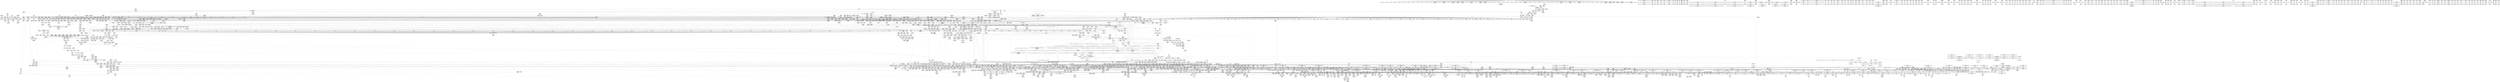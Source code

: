 digraph {
	CE0x493acf0 [shape=record,shape=Mrecord,label="{CE0x493acf0|__llvm_gcov_indirect_counter_increment:tmp1|*SummSource*}"]
	CE0x5764650 [shape=record,shape=Mrecord,label="{CE0x5764650|tomoyo_domain:call3|security/tomoyo/common.h,1205|*SummSource*}"]
	CE0x4796910 [shape=record,shape=Mrecord,label="{CE0x4796910|tomoyo_const_part_length:tmp17|security/tomoyo/util.c,627|*SummSink*}"]
	CE0x3ce4400 [shape=record,shape=Mrecord,label="{CE0x3ce4400|i64**_getelementptr_inbounds_(_3_x_i64*_,_3_x_i64*_*___llvm_gcda_edge_table44,_i64_0,_i64_1)|*Constant*}"]
	CE0x3dc9600 [shape=record,shape=Mrecord,label="{CE0x3dc9600|tomoyo_path_symlink:tmp4|*LoadInst*|security/tomoyo/tomoyo.c,222|*SummSource*}"]
	CE0x5925c40 [shape=record,shape=Mrecord,label="{CE0x5925c40|_call_void_lock_release(%struct.lockdep_map*_%map,_i32_1,_i64_ptrtoint_(i8*_blockaddress(_rcu_lock_release,_%__here)_to_i64))_#9,_!dbg_!38907|include/linux/rcupdate.h,423|*SummSource*}"]
	CE0x71b7710 [shape=record,shape=Mrecord,label="{CE0x71b7710|GLOBAL:tomoyo_get_realpath|*Constant*}"]
	CE0x71b7950 [shape=record,shape=Mrecord,label="{CE0x71b7950|tomoyo_path_perm:call4|security/tomoyo/file.c,804|*SummSource*}"]
	CE0x57f0460 [shape=record,shape=Mrecord,label="{CE0x57f0460|rcu_lock_release:bb|*SummSink*}"]
	CE0x48bb020 [shape=record,shape=Mrecord,label="{CE0x48bb020|tomoyo_init_request_info:domain|Function::tomoyo_init_request_info&Arg::domain::|*SummSink*}"]
	CE0x71775a0 [shape=record,shape=Mrecord,label="{CE0x71775a0|GLOBAL:tomoyo_audit_path_log|*Constant*|*SummSource*}"]
	CE0x3c90d10 [shape=record,shape=Mrecord,label="{CE0x3c90d10|i64*_getelementptr_inbounds_(_10_x_i64_,_10_x_i64_*___llvm_gcov_ctr34,_i64_0,_i64_8)|*Constant*}"]
	CE0x7139940 [shape=record,shape=Mrecord,label="{CE0x7139940|0:_%struct.tomoyo_obj_info*,_16:_%struct.tomoyo_domain_info*,_24:_%struct.tomoyo_path_info*,_40:_i8,_72:_i8,_75:_i8,_76:_i8,_77:_i8,_:_SCMRE_56,57_}"]
	CE0x72ebb70 [shape=record,shape=Mrecord,label="{CE0x72ebb70|i64*_getelementptr_inbounds_(_2_x_i64_,_2_x_i64_*___llvm_gcov_ctr23,_i64_0,_i64_0)|*Constant*}"]
	CE0x7072600 [shape=record,shape=Mrecord,label="{CE0x7072600|tomoyo_fill_path_info:conv4|security/tomoyo/util.c,667|*SummSink*}"]
	CE0x48f3af0 [shape=record,shape=Mrecord,label="{CE0x48f3af0|tomoyo_fill_path_info:tmp9|security/tomoyo/util.c,667}"]
	CE0x487c330 [shape=record,shape=Mrecord,label="{CE0x487c330|i64*_getelementptr_inbounds_(_25_x_i64_,_25_x_i64_*___llvm_gcov_ctr11,_i64_0,_i64_3)|*Constant*|*SummSink*}"]
	CE0x7187980 [shape=record,shape=Mrecord,label="{CE0x7187980|tomoyo_const_part_length:if.end6}"]
	CE0x3d678e0 [shape=record,shape=Mrecord,label="{CE0x3d678e0|tomoyo_get_mode:tmp28|security/tomoyo/util.c,988|*SummSink*}"]
	CE0x56aca60 [shape=record,shape=Mrecord,label="{CE0x56aca60|i64*_getelementptr_inbounds_(_11_x_i64_,_11_x_i64_*___llvm_gcov_ctr54147,_i64_0,_i64_0)|*Constant*|*SummSource*}"]
	CE0x4b19260 [shape=record,shape=Mrecord,label="{CE0x4b19260|tomoyo_const_part_length:entry|*SummSource*}"]
	CE0x5c055e0 [shape=record,shape=Mrecord,label="{CE0x5c055e0|0:_i8,_array:_GCRE_tomoyo_index2category_constant_39_x_i8_c_00_00_00_00_00_00_00_00_00_00_00_00_00_00_00_00_00_00_00_00_00_00_00_01_01_01_01_01_01_01_01_01_01_01_01_01_01_01_02_,_align_16:_elem_7::|security/tomoyo/util.c,983}"]
	CE0x5754240 [shape=record,shape=Mrecord,label="{CE0x5754240|tomoyo_path_permission:mode2|security/tomoyo/file.c,565}"]
	CE0x57e3f30 [shape=record,shape=Mrecord,label="{CE0x57e3f30|i64_ptrtoint_(i8*_blockaddress(_rcu_lock_acquire,_%__here)_to_i64)|*Constant*|*SummSink*}"]
	CE0x3d68000 [shape=record,shape=Mrecord,label="{CE0x3d68000|srcu_read_lock:bb}"]
	CE0x48bfbd0 [shape=record,shape=Mrecord,label="{CE0x48bfbd0|tomoyo_const_part_length:add29|security/tomoyo/util.c,646|*SummSink*}"]
	CE0x5850110 [shape=record,shape=Mrecord,label="{CE0x5850110|tomoyo_path_permission:param_type|security/tomoyo/file.c,567}"]
	CE0x5723fe0 [shape=record,shape=Mrecord,label="{CE0x5723fe0|rcu_lock_release:tmp6|*SummSink*}"]
	CE0x71bd7d0 [shape=record,shape=Mrecord,label="{CE0x71bd7d0|0:_%struct.tomoyo_obj_info*,_16:_%struct.tomoyo_domain_info*,_24:_%struct.tomoyo_path_info*,_40:_i8,_72:_i8,_75:_i8,_76:_i8,_77:_i8,_:_SCMRE_62,63_}"]
	CE0x5a93ee0 [shape=record,shape=Mrecord,label="{CE0x5a93ee0|tomoyo_path_permission:arrayidx|security/tomoyo/file.c,563|*SummSink*}"]
	CE0x5b00c90 [shape=record,shape=Mrecord,label="{CE0x5b00c90|get_current:bb|*SummSink*}"]
	CE0x4ab9760 [shape=record,shape=Mrecord,label="{CE0x4ab9760|srcu_read_unlock:tmp3|*SummSink*}"]
	CE0x5a55af0 [shape=record,shape=Mrecord,label="{CE0x5a55af0|GLOBAL:tomoyo_encode|*Constant*|*SummSource*}"]
	CE0x3d8f5f0 [shape=record,shape=Mrecord,label="{CE0x3d8f5f0|i32_50|*Constant*|*SummSink*}"]
	CE0x6fe45d0 [shape=record,shape=Mrecord,label="{CE0x6fe45d0|tomoyo_fill_path_info:tmp13|*LoadInst*|security/tomoyo/util.c,668}"]
	CE0x5744820 [shape=record,shape=Mrecord,label="{CE0x5744820|tomoyo_path_perm:tmp6|security/tomoyo/file.c,789}"]
	CE0x3c626c0 [shape=record,shape=Mrecord,label="{CE0x3c626c0|srcu_read_lock:call|include/linux/srcu.h,220}"]
	CE0x5868080 [shape=record,shape=Mrecord,label="{CE0x5868080|i64_8|*Constant*}"]
	CE0x48a9e80 [shape=record,shape=Mrecord,label="{CE0x48a9e80|GLOBAL:__llvm_gcov_ctr11|Global_var:__llvm_gcov_ctr11}"]
	CE0x47aa920 [shape=record,shape=Mrecord,label="{CE0x47aa920|tomoyo_audit_path_log:tmp7|security/tomoyo/file.c,169|*SummSink*}"]
	CE0x477a9c0 [shape=record,shape=Mrecord,label="{CE0x477a9c0|i32_2|*Constant*|*SummSink*}"]
	CE0x5aa6770 [shape=record,shape=Mrecord,label="{CE0x5aa6770|tomoyo_add_slash:call|security/tomoyo/file.c,136|*SummSink*}"]
	CE0x59b0080 [shape=record,shape=Mrecord,label="{CE0x59b0080|tomoyo_domain:if.then}"]
	CE0x5a053d0 [shape=record,shape=Mrecord,label="{CE0x5a053d0|i64*_getelementptr_inbounds_(_31_x_i64_,_31_x_i64_*___llvm_gcov_ctr43150,_i64_0,_i64_0)|*Constant*}"]
	CE0x56338d0 [shape=record,shape=Mrecord,label="{CE0x56338d0|__llvm_gcov_indirect_counter_increment:pred|*SummSource*}"]
	CE0x558bb50 [shape=record,shape=Mrecord,label="{CE0x558bb50|tomoyo_fill_path_info:cmp|security/tomoyo/util.c,667}"]
	CE0x70ed5b0 [shape=record,shape=Mrecord,label="{CE0x70ed5b0|tomoyo_path_permission:tmp15|security/tomoyo/file.c,567|*SummSink*}"]
	CE0x70fd570 [shape=record,shape=Mrecord,label="{CE0x70fd570|i64*_getelementptr_inbounds_(_11_x_i64_,_11_x_i64_*___llvm_gcov_ctr54147,_i64_0,_i64_8)|*Constant*}"]
	CE0x5c18870 [shape=record,shape=Mrecord,label="{CE0x5c18870|tomoyo_fill_path_info:call2|security/tomoyo/util.c,666|*SummSink*}"]
	CE0x70384d0 [shape=record,shape=Mrecord,label="{CE0x70384d0|tomoyo_add_slash:tmp6|security/tomoyo/file.c,131}"]
	CE0x72e2850 [shape=record,shape=Mrecord,label="{CE0x72e2850|tomoyo_path_perm:call3|security/tomoyo/file.c,803|*SummSink*}"]
	CE0x55fa360 [shape=record,shape=Mrecord,label="{CE0x55fa360|128:_i8*,_1208:_%struct.file*,_:_CMRE_32,33_}"]
	CE0x56ddf00 [shape=record,shape=Mrecord,label="{CE0x56ddf00|tomoyo_path_perm:idxprom|security/tomoyo/file.c,797|*SummSink*}"]
	CE0x5a3d990 [shape=record,shape=Mrecord,label="{CE0x5a3d990|VOIDTB_TE:_CE_314,315_}"]
	CE0x71c80b0 [shape=record,shape=Mrecord,label="{CE0x71c80b0|GLOBAL:tomoyo_init_request_info|*Constant*}"]
	CE0x5a268d0 [shape=record,shape=Mrecord,label="{CE0x5a268d0|tomoyo_path_perm:tobool24|security/tomoyo/file.c,826|*SummSource*}"]
	CE0x58404f0 [shape=record,shape=Mrecord,label="{CE0x58404f0|tomoyo_get_realpath:name|security/tomoyo/file.c,150|*SummSource*}"]
	CE0x48f5800 [shape=record,shape=Mrecord,label="{CE0x48f5800|tomoyo_path_perm:tmp29|security/tomoyo/file.c,815|*SummSource*}"]
	CE0x559a470 [shape=record,shape=Mrecord,label="{CE0x559a470|128:_i8*,_1208:_%struct.file*,_:_CMRE_3,4_}"]
	CE0x59f3a00 [shape=record,shape=Mrecord,label="{CE0x59f3a00|_call_void___llvm_gcov_indirect_counter_increment(i32*___llvm_gcov_global_state_pred,_i64**_getelementptr_inbounds_(_3_x_i64*_,_3_x_i64*_*___llvm_gcda_edge_table,_i64_0,_i64_0)),_!dbg_!38953|security/tomoyo/file.c,820|*SummSink*}"]
	CE0x481ad60 [shape=record,shape=Mrecord,label="{CE0x481ad60|tomoyo_path_perm:if.end}"]
	CE0x3d19650 [shape=record,shape=Mrecord,label="{CE0x3d19650|tomoyo_path_perm:symlink_target|security/tomoyo/file.c, 794|*SummSource*}"]
	CE0x59e73e0 [shape=record,shape=Mrecord,label="{CE0x59e73e0|i64*_getelementptr_inbounds_(_25_x_i64_,_25_x_i64_*___llvm_gcov_ctr11,_i64_0,_i64_19)|*Constant*}"]
	CE0x3c631e0 [shape=record,shape=Mrecord,label="{CE0x3c631e0|i64*_getelementptr_inbounds_(_11_x_i64_,_11_x_i64_*___llvm_gcov_ctr54147,_i64_0,_i64_0)|*Constant*}"]
	CE0x5714560 [shape=record,shape=Mrecord,label="{CE0x5714560|tomoyo_get_mode:conv10|security/tomoyo/util.c,985|*SummSink*}"]
	CE0x599f430 [shape=record,shape=Mrecord,label="{CE0x599f430|i64*_getelementptr_inbounds_(_6_x_i64_,_6_x_i64_*___llvm_gcov_ctr25,_i64_0,_i64_5)|*Constant*|*SummSink*}"]
	CE0x571ee00 [shape=record,shape=Mrecord,label="{CE0x571ee00|i64*_getelementptr_inbounds_(_6_x_i64_,_6_x_i64_*___llvm_gcov_ctr25,_i64_0,_i64_4)|*Constant*}"]
	CE0x48feb50 [shape=record,shape=Mrecord,label="{CE0x48feb50|_call_void_srcu_read_unlock(%struct.srcu_struct*_tomoyo_ss,_i32_%idx)_#9,_!dbg_!38903|security/tomoyo/common.h,1109}"]
	CE0x4a17af0 [shape=record,shape=Mrecord,label="{CE0x4a17af0|i32_10|*Constant*|*SummSink*}"]
	CE0x5806e90 [shape=record,shape=Mrecord,label="{CE0x5806e90|tomoyo_init_request_info:tmp4|security/tomoyo/util.c,1004|*SummSource*}"]
	CE0x5ab4370 [shape=record,shape=Mrecord,label="{CE0x5ab4370|tomoyo_add_slash:tmp9|security/tomoyo/file.c,136}"]
	CE0x49ba310 [shape=record,shape=Mrecord,label="{CE0x49ba310|tomoyo_path_perm:tmp49|security/tomoyo/file.c,828}"]
	CE0x56eccb0 [shape=record,shape=Mrecord,label="{CE0x56eccb0|0:_%struct.tomoyo_obj_info*,_16:_%struct.tomoyo_domain_info*,_24:_%struct.tomoyo_path_info*,_40:_i8,_72:_i8,_75:_i8,_76:_i8,_77:_i8,_:_SCMRE_77,78_|*MultipleSource*|security/tomoyo/file.c, 787|security/tomoyo/file.c,787|Function::tomoyo_init_request_info&Arg::r::|security/tomoyo/file.c,800}"]
	CE0x56d5e10 [shape=record,shape=Mrecord,label="{CE0x56d5e10|VOIDTB_TE:_CE_304,305_}"]
	CE0x56f39e0 [shape=record,shape=Mrecord,label="{CE0x56f39e0|_ret_void}"]
	CE0x72e4870 [shape=record,shape=Mrecord,label="{CE0x72e4870|i64*_getelementptr_inbounds_(_4_x_i64_,_4_x_i64_*___llvm_gcov_ctr33,_i64_0,_i64_1)|*Constant*|*SummSink*}"]
	CE0x4ad3030 [shape=record,shape=Mrecord,label="{CE0x4ad3030|i64*_getelementptr_inbounds_(_25_x_i64_,_25_x_i64_*___llvm_gcov_ctr11,_i64_0,_i64_0)|*Constant*|*SummSink*}"]
	CE0x5ab48c0 [shape=record,shape=Mrecord,label="{CE0x5ab48c0|tomoyo_add_slash:name|security/tomoyo/file.c,136}"]
	CE0x4b04050 [shape=record,shape=Mrecord,label="{CE0x4b04050|_ret_void,_!dbg_!38929|security/tomoyo/util.c,670|*SummSink*}"]
	CE0x5a2bb40 [shape=record,shape=Mrecord,label="{CE0x5a2bb40|GLOBAL:tomoyo_supervisor|*Constant*|*SummSink*}"]
	CE0x585d500 [shape=record,shape=Mrecord,label="{CE0x585d500|i64*_getelementptr_inbounds_(_4_x_i64_,_4_x_i64_*___llvm_gcov_ctr33,_i64_0,_i64_0)|*Constant*|*SummSink*}"]
	CE0x71204c0 [shape=record,shape=Mrecord,label="{CE0x71204c0|i1_true|*Constant*}"]
	CE0x7118dd0 [shape=record,shape=Mrecord,label="{CE0x7118dd0|0:_%struct.tomoyo_obj_info*,_16:_%struct.tomoyo_domain_info*,_24:_%struct.tomoyo_path_info*,_40:_i8,_72:_i8,_75:_i8,_76:_i8,_77:_i8,_:_SCMRE_45,46_}"]
	CE0x49bf750 [shape=record,shape=Mrecord,label="{CE0x49bf750|i64*_getelementptr_inbounds_(_6_x_i64_,_6_x_i64_*___llvm_gcov_ctr26,_i64_0,_i64_0)|*Constant*|*SummSource*}"]
	CE0x5af3630 [shape=record,shape=Mrecord,label="{CE0x5af3630|tomoyo_fill_path_info:call|security/tomoyo/util.c,664}"]
	CE0x70cd4c0 [shape=record,shape=Mrecord,label="{CE0x70cd4c0|VOIDTB_TE:_CE_272,280_|Function::tomoyo_path_symlink&Arg::dentry::}"]
	CE0x55f9730 [shape=record,shape=Mrecord,label="{CE0x55f9730|128:_i8*,_1208:_%struct.file*,_:_CMRE_22,23_}"]
	CE0x4920ac0 [shape=record,shape=Mrecord,label="{CE0x4920ac0|tomoyo_get_mode:profile|Function::tomoyo_get_mode&Arg::profile::|*SummSource*}"]
	CE0x3b48810 [shape=record,shape=Mrecord,label="{CE0x3b48810|tomoyo_get_mode:tmp16|security/tomoyo/util.c,983}"]
	CE0x566f150 [shape=record,shape=Mrecord,label="{CE0x566f150|tomoyo_init_request_info:tmp9|security/tomoyo/util.c,1006|*SummSource*}"]
	CE0x7019e90 [shape=record,shape=Mrecord,label="{CE0x7019e90|tomoyo_get_mode:tmp16|security/tomoyo/util.c,983|*SummSink*}"]
	CE0x499c6a0 [shape=record,shape=Mrecord,label="{CE0x499c6a0|i64*_getelementptr_inbounds_(_2_x_i64_,_2_x_i64_*___llvm_gcov_ctr21,_i64_0,_i64_1)|*Constant*|*SummSource*}"]
	CE0x3b8c030 [shape=record,shape=Mrecord,label="{CE0x3b8c030|GLOBAL:full_name_hash|*Constant*|*SummSource*}"]
	CE0x5a95fa0 [shape=record,shape=Mrecord,label="{CE0x5a95fa0|tomoyo_path_perm:tmp44|security/tomoyo/file.c,826|*SummSink*}"]
	CE0x5b98b50 [shape=record,shape=Mrecord,label="{CE0x5b98b50|tomoyo_read_unlock:tmp|*SummSource*}"]
	CE0x70736f0 [shape=record,shape=Mrecord,label="{CE0x70736f0|tomoyo_const_part_length:tmp31|security/tomoyo/util.c,641|*SummSource*}"]
	CE0x3d00a40 [shape=record,shape=Mrecord,label="{CE0x3d00a40|i32_6|*Constant*}"]
	CE0x3b0dd50 [shape=record,shape=Mrecord,label="{CE0x3b0dd50|rcu_lock_acquire:tmp|*SummSource*}"]
	CE0x5714070 [shape=record,shape=Mrecord,label="{CE0x5714070|tomoyo_get_mode:mode.0|*SummSink*}"]
	CE0x70ebab0 [shape=record,shape=Mrecord,label="{CE0x70ebab0|tomoyo_fill_path_info:tmp|*SummSink*}"]
	CE0x5ae2e90 [shape=record,shape=Mrecord,label="{CE0x5ae2e90|tomoyo_path_permission:idxprom|security/tomoyo/file.c,563|*SummSink*}"]
	CE0x487b140 [shape=record,shape=Mrecord,label="{CE0x487b140|i64*_getelementptr_inbounds_(_12_x_i64_,_12_x_i64_*___llvm_gcov_ctr31133,_i64_0,_i64_3)|*Constant*}"]
	CE0x3ccb750 [shape=record,shape=Mrecord,label="{CE0x3ccb750|i64*_getelementptr_inbounds_(_10_x_i64_,_10_x_i64_*___llvm_gcov_ctr34,_i64_0,_i64_9)|*Constant*}"]
	CE0x70f6440 [shape=record,shape=Mrecord,label="{CE0x70f6440|tomoyo_domain:tmp4|security/tomoyo/common.h,1205|*SummSink*}"]
	CE0x71bdd00 [shape=record,shape=Mrecord,label="{CE0x71bdd00|tomoyo_path_perm:cmp1|security/tomoyo/file.c,800}"]
	CE0x4a4ec80 [shape=record,shape=Mrecord,label="{CE0x4a4ec80|40:_%struct.tomoyo_policy_namespace*,_48:_i8,_:_GCRE_tomoyo_kernel_domain_external_global_%struct.tomoyo_domain_info_48,49_|*MultipleSource*|security/tomoyo/util.c,1005|security/tomoyo/util.c,1007|Function::tomoyo_init_request_info&Arg::domain::}"]
	CE0x3ab9b00 [shape=record,shape=Mrecord,label="{CE0x3ab9b00|tomoyo_fill_path_info:conv|security/tomoyo/util.c,664}"]
	CE0x480c5e0 [shape=record,shape=Mrecord,label="{CE0x480c5e0|tomoyo_const_part_length:incdec.ptr10|security/tomoyo/util.c,640|*SummSource*}"]
	CE0x5997680 [shape=record,shape=Mrecord,label="{CE0x5997680|rcu_lock_acquire:tmp2|*SummSource*}"]
	CE0x7150720 [shape=record,shape=Mrecord,label="{CE0x7150720|tomoyo_const_part_length:tmp12|security/tomoyo/util.c,626|*SummSink*}"]
	CE0x4898c70 [shape=record,shape=Mrecord,label="{CE0x4898c70|i32_55|*Constant*|*SummSink*}"]
	CE0x56d6260 [shape=record,shape=Mrecord,label="{CE0x56d6260|VOIDTB_TE:_CE_305,306_}"]
	CE0x702f9f0 [shape=record,shape=Mrecord,label="{CE0x702f9f0|tomoyo_path_permission:operation|Function::tomoyo_path_permission&Arg::operation::|*SummSink*}"]
	CE0x5675ad0 [shape=record,shape=Mrecord,label="{CE0x5675ad0|tomoyo_const_part_length:retval.0|*SummSource*}"]
	CE0x5bfec00 [shape=record,shape=Mrecord,label="{CE0x5bfec00|VOIDTB_TE:_CE_218,219_}"]
	CE0x59787d0 [shape=record,shape=Mrecord,label="{CE0x59787d0|i64_13|*Constant*|*SummSource*}"]
	CE0x56980f0 [shape=record,shape=Mrecord,label="{CE0x56980f0|tomoyo_read_lock:tmp2|*SummSink*}"]
	CE0x719e590 [shape=record,shape=Mrecord,label="{CE0x719e590|i64_ptrtoint_(i8*_blockaddress(_rcu_lock_release,_%__here)_to_i64)|*Constant*|*SummSource*}"]
	CE0x70a61e0 [shape=record,shape=Mrecord,label="{CE0x70a61e0|tomoyo_read_lock:bb|*SummSource*}"]
	CE0x3d35f60 [shape=record,shape=Mrecord,label="{CE0x3d35f60|tomoyo_get_mode:call|security/tomoyo/util.c,980|*SummSource*}"]
	CE0x56ad570 [shape=record,shape=Mrecord,label="{CE0x56ad570|srcu_read_unlock:tmp}"]
	CE0x48bb4b0 [shape=record,shape=Mrecord,label="{CE0x48bb4b0|tomoyo_init_request_info:index|Function::tomoyo_init_request_info&Arg::index::|*SummSink*}"]
	CE0x56361d0 [shape=record,shape=Mrecord,label="{CE0x56361d0|tomoyo_init_request_info:domain1|security/tomoyo/util.c,1006}"]
	CE0x7075990 [shape=record,shape=Mrecord,label="{CE0x7075990|tomoyo_domain:tmp|*SummSink*}"]
	CE0x47e74a0 [shape=record,shape=Mrecord,label="{CE0x47e74a0|i32_78|*Constant*}"]
	CE0x7137fc0 [shape=record,shape=Mrecord,label="{CE0x7137fc0|_call_void_tomoyo_check_acl(%struct.tomoyo_request_info*_%r,_i1_(%struct.tomoyo_request_info*,_%struct.tomoyo_acl_info*)*_tomoyo_check_path_acl)_#9,_!dbg_!38935|security/tomoyo/file.c,571}"]
	CE0x4b19620 [shape=record,shape=Mrecord,label="{CE0x4b19620|tomoyo_add_slash:tmp1}"]
	CE0x5bd2480 [shape=record,shape=Mrecord,label="{CE0x5bd2480|0:_i8,_array:_GCRE_tomoyo_index2category_constant_39_x_i8_c_00_00_00_00_00_00_00_00_00_00_00_00_00_00_00_00_00_00_00_00_00_00_00_01_01_01_01_01_01_01_01_01_01_01_01_01_01_01_02_,_align_16:_elem_0::|security/tomoyo/util.c,983}"]
	CE0x5697c40 [shape=record,shape=Mrecord,label="{CE0x5697c40|tomoyo_read_lock:tmp2|*SummSource*}"]
	CE0x48cc660 [shape=record,shape=Mrecord,label="{CE0x48cc660|_call_void_mcount()_#3|*SummSource*}"]
	CE0x5724480 [shape=record,shape=Mrecord,label="{CE0x5724480|rcu_lock_release:tmp7|*SummSource*}"]
	CE0x493ff00 [shape=record,shape=Mrecord,label="{CE0x493ff00|tomoyo_path_permission:tmp25|security/tomoyo/file.c,575|*SummSink*}"]
	CE0x3c90b80 [shape=record,shape=Mrecord,label="{CE0x3c90b80|tomoyo_path_permission:tmp21|security/tomoyo/file.c,573|*SummSink*}"]
	CE0x70765e0 [shape=record,shape=Mrecord,label="{CE0x70765e0|tomoyo_const_part_length:tmp17|security/tomoyo/util.c,627}"]
	CE0x71c84f0 [shape=record,shape=Mrecord,label="{CE0x71c84f0|tomoyo_init_request_info:entry|*SummSource*}"]
	CE0x48a9da0 [shape=record,shape=Mrecord,label="{CE0x48a9da0|GLOBAL:__llvm_gcov_ctr11|Global_var:__llvm_gcov_ctr11|*SummSink*}"]
	CE0x72e28c0 [shape=record,shape=Mrecord,label="{CE0x72e28c0|i8*_null|*Constant*|*SummSink*}"]
	CE0x3df23e0 [shape=record,shape=Mrecord,label="{CE0x3df23e0|tomoyo_get_realpath:call|security/tomoyo/file.c,150}"]
	CE0x477fb70 [shape=record,shape=Mrecord,label="{CE0x477fb70|tomoyo_path_perm:target|Function::tomoyo_path_perm&Arg::target::}"]
	CE0x5b6ce00 [shape=record,shape=Mrecord,label="{CE0x5b6ce00|tomoyo_init_request_info:if.end}"]
	CE0x4b42af0 [shape=record,shape=Mrecord,label="{CE0x4b42af0|_call_void_mcount()_#3|*SummSink*}"]
	CE0x55eed80 [shape=record,shape=Mrecord,label="{CE0x55eed80|128:_i8*,_1208:_%struct.file*,_:_CMRE_35,36_}"]
	CE0x578ed30 [shape=record,shape=Mrecord,label="{CE0x578ed30|tomoyo_path_permission:domain|security/tomoyo/file.c,564|*SummSink*}"]
	CE0x71cf120 [shape=record,shape=Mrecord,label="{CE0x71cf120|tomoyo_path_perm:frombool|security/tomoyo/file.c,800|*SummSource*}"]
	CE0x72ebbe0 [shape=record,shape=Mrecord,label="{CE0x72ebbe0|i64*_getelementptr_inbounds_(_2_x_i64_,_2_x_i64_*___llvm_gcov_ctr23,_i64_0,_i64_0)|*Constant*|*SummSource*}"]
	CE0x57ef320 [shape=record,shape=Mrecord,label="{CE0x57ef320|VOIDTB_TE:_CE_183,184_}"]
	CE0x57d64e0 [shape=record,shape=Mrecord,label="{CE0x57d64e0|tomoyo_const_part_length:tmp32|security/tomoyo/util.c,641|*SummSource*}"]
	CE0x5797d30 [shape=record,shape=Mrecord,label="{CE0x5797d30|GLOBAL:__llvm_gcov_indirect_counter_increment|*Constant*|*SummSource*}"]
	CE0x7121da0 [shape=record,shape=Mrecord,label="{CE0x7121da0|0:_%struct.tomoyo_obj_info*,_16:_%struct.tomoyo_domain_info*,_24:_%struct.tomoyo_path_info*,_40:_i8,_72:_i8,_75:_i8,_76:_i8,_77:_i8,_:_SCMRE_50,51_}"]
	CE0x71cf010 [shape=record,shape=Mrecord,label="{CE0x71cf010|tomoyo_path_perm:frombool|security/tomoyo/file.c,800}"]
	CE0x3d00c80 [shape=record,shape=Mrecord,label="{CE0x3d00c80|tomoyo_const_part_length:while.cond|*SummSink*}"]
	CE0x48aa5b0 [shape=record,shape=Mrecord,label="{CE0x48aa5b0|tomoyo_path_symlink:tmp3|*SummSink*}"]
	CE0x3c77610 [shape=record,shape=Mrecord,label="{CE0x3c77610|_call_void_mcount()_#3}"]
	CE0x7028760 [shape=record,shape=Mrecord,label="{CE0x7028760|tomoyo_const_part_length:tmp39|security/tomoyo/util.c,644|*SummSink*}"]
	CE0x49d9600 [shape=record,shape=Mrecord,label="{CE0x49d9600|tomoyo_const_part_length:tmp26|security/tomoyo/util.c,641}"]
	CE0x58500a0 [shape=record,shape=Mrecord,label="{CE0x58500a0|i32_5|*Constant*}"]
	CE0x48ad700 [shape=record,shape=Mrecord,label="{CE0x48ad700|tomoyo_path_perm:name11|security/tomoyo/file.c,813|*SummSource*}"]
	CE0x3ce5140 [shape=record,shape=Mrecord,label="{CE0x3ce5140|tomoyo_const_part_length:sw.bb9}"]
	CE0x4915520 [shape=record,shape=Mrecord,label="{CE0x4915520|i32_1205|*Constant*}"]
	CE0x5989ff0 [shape=record,shape=Mrecord,label="{CE0x5989ff0|tomoyo_get_mode:tmp22|security/tomoyo/util.c,986|*SummSink*}"]
	CE0x5c123f0 [shape=record,shape=Mrecord,label="{CE0x5c123f0|i64_8|*Constant*}"]
	CE0x3c84dd0 [shape=record,shape=Mrecord,label="{CE0x3c84dd0|i64*_getelementptr_inbounds_(_31_x_i64_,_31_x_i64_*___llvm_gcov_ctr43150,_i64_0,_i64_9)|*Constant*|*SummSource*}"]
	CE0x70eb2e0 [shape=record,shape=Mrecord,label="{CE0x70eb2e0|tomoyo_fill_path_info:tobool|security/tomoyo/util.c,667|*SummSink*}"]
	CE0x57ba850 [shape=record,shape=Mrecord,label="{CE0x57ba850|tomoyo_audit_path_log:param1|security/tomoyo/file.c,169|*SummSource*}"]
	CE0x55f9870 [shape=record,shape=Mrecord,label="{CE0x55f9870|128:_i8*,_1208:_%struct.file*,_:_CMRE_23,24_}"]
	CE0x57fdfc0 [shape=record,shape=Mrecord,label="{CE0x57fdfc0|tomoyo_fill_path_info:call|security/tomoyo/util.c,664|*SummSink*}"]
	CE0x5aab7a0 [shape=record,shape=Mrecord,label="{CE0x5aab7a0|tomoyo_get_mode:tmp10|security/tomoyo/util.c,982}"]
	CE0x3ca1ee0 [shape=record,shape=Mrecord,label="{CE0x3ca1ee0|tomoyo_path_symlink:tmp}"]
	CE0x5b6d380 [shape=record,shape=Mrecord,label="{CE0x5b6d380|_ret_%struct.tomoyo_domain_info*_%tmp23,_!dbg_!38929|security/tomoyo/common.h,1205}"]
	CE0x5a5cb60 [shape=record,shape=Mrecord,label="{CE0x5a5cb60|tomoyo_add_slash:if.end}"]
	CE0x5bb8790 [shape=record,shape=Mrecord,label="{CE0x5bb8790|GLOBAL:tomoyo_path_permission|*Constant*}"]
	CE0x496b610 [shape=record,shape=Mrecord,label="{CE0x496b610|i64*_getelementptr_inbounds_(_31_x_i64_,_31_x_i64_*___llvm_gcov_ctr43150,_i64_0,_i64_4)|*Constant*|*SummSource*}"]
	CE0x3ac10d0 [shape=record,shape=Mrecord,label="{CE0x3ac10d0|_ret_i32_%retval.0,_!dbg_!38973|security/tomoyo/file.c,829|*SummSink*}"]
	CE0x3bf4b10 [shape=record,shape=Mrecord,label="{CE0x3bf4b10|i64*_getelementptr_inbounds_(_12_x_i64_,_12_x_i64_*___llvm_gcov_ctr31133,_i64_0,_i64_11)|*Constant*}"]
	CE0x3be1dd0 [shape=record,shape=Mrecord,label="{CE0x3be1dd0|tomoyo_const_part_length:tmp10|security/tomoyo/util.c,626|*SummSource*}"]
	CE0x56addf0 [shape=record,shape=Mrecord,label="{CE0x56addf0|GLOBAL:__srcu_read_unlock|*Constant*}"]
	CE0x72f4c30 [shape=record,shape=Mrecord,label="{CE0x72f4c30|i64_7|*Constant*}"]
	CE0x4a176d0 [shape=record,shape=Mrecord,label="{CE0x4a176d0|tomoyo_init_request_info:profile3|security/tomoyo/util.c,1008|*SummSink*}"]
	CE0x3bd83f0 [shape=record,shape=Mrecord,label="{CE0x3bd83f0|tomoyo_get_mode:add|security/tomoyo/util.c,984}"]
	CE0x56f3580 [shape=record,shape=Mrecord,label="{CE0x56f3580|__llvm_gcov_indirect_counter_increment:counters|Function::__llvm_gcov_indirect_counter_increment&Arg::counters::|*SummSource*}"]
	CE0x4920c40 [shape=record,shape=Mrecord,label="{CE0x4920c40|tomoyo_get_mode:profile|Function::tomoyo_get_mode&Arg::profile::|*SummSink*}"]
	CE0x4899150 [shape=record,shape=Mrecord,label="{CE0x4899150|rcu_lock_release:map|Function::rcu_lock_release&Arg::map::|*SummSource*}"]
	CE0x72e4680 [shape=record,shape=Mrecord,label="{CE0x72e4680|__llvm_gcov_indirect_counter_increment114:exit}"]
	CE0x5b79910 [shape=record,shape=Mrecord,label="{CE0x5b79910|tomoyo_const_part_length:cmp21|security/tomoyo/util.c,644|*SummSink*}"]
	CE0x3d19a90 [shape=record,shape=Mrecord,label="{CE0x3d19a90|tomoyo_path_symlink:tmp|*SummSink*}"]
	CE0x5aa4a70 [shape=record,shape=Mrecord,label="{CE0x5aa4a70|tomoyo_path_permission:conv|security/tomoyo/file.c,564|*SummSource*}"]
	CE0x5a18e70 [shape=record,shape=Mrecord,label="{CE0x5a18e70|tomoyo_read_unlock:idx|Function::tomoyo_read_unlock&Arg::idx::|*SummSource*}"]
	CE0x5c05380 [shape=record,shape=Mrecord,label="{CE0x5c05380|i32_3|*Constant*}"]
	CE0x5708d50 [shape=record,shape=Mrecord,label="{CE0x5708d50|i64*_null|*Constant*}"]
	CE0x579f4d0 [shape=record,shape=Mrecord,label="{CE0x579f4d0|__llvm_gcov_indirect_counter_increment:predecessor|Function::__llvm_gcov_indirect_counter_increment&Arg::predecessor::}"]
	CE0x5722860 [shape=record,shape=Mrecord,label="{CE0x5722860|tomoyo_const_part_length:tmp52|security/tomoyo/util.c,652|*SummSource*}"]
	CE0x5b344f0 [shape=record,shape=Mrecord,label="{CE0x5b344f0|tomoyo_path_perm:tmp51|security/tomoyo/file.c,829|*SummSource*}"]
	CE0x5870e10 [shape=record,shape=Mrecord,label="{CE0x5870e10|tomoyo_audit_path_log:tmp5|security/tomoyo/file.c,167}"]
	CE0x5770140 [shape=record,shape=Mrecord,label="{CE0x5770140|tomoyo_path_perm:tmp16|security/tomoyo/file.c,804}"]
	CE0x71bdc90 [shape=record,shape=Mrecord,label="{CE0x71bdc90|0:_%struct.tomoyo_obj_info*,_16:_%struct.tomoyo_domain_info*,_24:_%struct.tomoyo_path_info*,_40:_i8,_72:_i8,_75:_i8,_76:_i8,_77:_i8,_:_SCMRE_64,72_|*MultipleSource*|security/tomoyo/file.c, 787|security/tomoyo/file.c,787|Function::tomoyo_init_request_info&Arg::r::|security/tomoyo/file.c,800}"]
	CE0x70b7210 [shape=record,shape=Mrecord,label="{CE0x70b7210|tomoyo_fill_path_info:conv|security/tomoyo/util.c,664|*SummSink*}"]
	CE0x5aa4fb0 [shape=record,shape=Mrecord,label="{CE0x5aa4fb0|tomoyo_path_permission:do.body}"]
	CE0x5b0ab20 [shape=record,shape=Mrecord,label="{CE0x5b0ab20|tomoyo_domain:tmp17|security/tomoyo/common.h,1205|*SummSource*}"]
	CE0x3c51200 [shape=record,shape=Mrecord,label="{CE0x3c51200|tomoyo_read_unlock:tmp2|*SummSink*}"]
	CE0x55eec40 [shape=record,shape=Mrecord,label="{CE0x55eec40|128:_i8*,_1208:_%struct.file*,_:_CMRE_34,35_}"]
	CE0x47969c0 [shape=record,shape=Mrecord,label="{CE0x47969c0|tomoyo_get_mode:tmp11|security/tomoyo/util.c,982}"]
	CE0x4a17c10 [shape=record,shape=Mrecord,label="{CE0x4a17c10|tomoyo_path_perm:if.then5|*SummSource*}"]
	CE0x5978e10 [shape=record,shape=Mrecord,label="{CE0x5978e10|tomoyo_path_perm:tmp24|security/tomoyo/file.c,814}"]
	CE0x5a3b3d0 [shape=record,shape=Mrecord,label="{CE0x5a3b3d0|i64*_getelementptr_inbounds_(_2_x_i64_,_2_x_i64_*___llvm_gcov_ctr53148,_i64_0,_i64_0)|*Constant*|*SummSource*}"]
	CE0x703e0b0 [shape=record,shape=Mrecord,label="{CE0x703e0b0|tomoyo_const_part_length:conv24|security/tomoyo/util.c,644|*SummSource*}"]
	CE0x5bb93e0 [shape=record,shape=Mrecord,label="{CE0x5bb93e0|GLOBAL:tomoyo_path_permission|*Constant*|*SummSink*}"]
	CE0x482b690 [shape=record,shape=Mrecord,label="{CE0x482b690|tomoyo_fill_path_info:tobool|security/tomoyo/util.c,667|*SummSource*}"]
	CE0x57ef500 [shape=record,shape=Mrecord,label="{CE0x57ef500|VOIDTB_TE:_CE_185,186_}"]
	CE0x3b8bdd0 [shape=record,shape=Mrecord,label="{CE0x3b8bdd0|GLOBAL:full_name_hash|*Constant*}"]
	CE0x496b6f0 [shape=record,shape=Mrecord,label="{CE0x496b6f0|tomoyo_const_part_length:tmp8|security/tomoyo/util.c,626|*SummSink*}"]
	CE0x49772b0 [shape=record,shape=Mrecord,label="{CE0x49772b0|tomoyo_path_permission:if.then|*SummSink*}"]
	CE0x662da20 [shape=record,shape=Mrecord,label="{CE0x662da20|_ret_void,_!dbg_!38908|include/linux/rcupdate.h,419}"]
	CE0x5b42d10 [shape=record,shape=Mrecord,label="{CE0x5b42d10|get_current:tmp4|./arch/x86/include/asm/current.h,14|*SummSink*}"]
	CE0x59d2530 [shape=record,shape=Mrecord,label="{CE0x59d2530|tomoyo_get_realpath:tmp12|security/tomoyo/file.c,156}"]
	CE0x49152e0 [shape=record,shape=Mrecord,label="{CE0x49152e0|GLOBAL:lockdep_rcu_suspicious|*Constant*|*SummSource*}"]
	CE0x5c00010 [shape=record,shape=Mrecord,label="{CE0x5c00010|tomoyo_fill_path_info:tobool|security/tomoyo/util.c,667}"]
	CE0x3bf1990 [shape=record,shape=Mrecord,label="{CE0x3bf1990|tomoyo_const_part_length:tmp2|security/tomoyo/util.c,624|*SummSink*}"]
	CE0x662f430 [shape=record,shape=Mrecord,label="{CE0x662f430|GLOBAL:__llvm_gcov_ctr54147|Global_var:__llvm_gcov_ctr54147|*SummSink*}"]
	CE0x49d0ce0 [shape=record,shape=Mrecord,label="{CE0x49d0ce0|tomoyo_init_request_info:call|security/tomoyo/util.c,1005|*SummSource*}"]
	CE0x5676f50 [shape=record,shape=Mrecord,label="{CE0x5676f50|40:_%struct.tomoyo_policy_namespace*,_:_CRE_40,48_|*MultipleSource*|*LoadInst*|security/tomoyo/file.c,564|security/tomoyo/file.c,564}"]
	CE0x4977020 [shape=record,shape=Mrecord,label="{CE0x4977020|_call_void_mcount()_#3}"]
	CE0x3ca2220 [shape=record,shape=Mrecord,label="{CE0x3ca2220|tomoyo_path_symlink:parent|Function::tomoyo_path_symlink&Arg::parent::}"]
	CE0x5b853b0 [shape=record,shape=Mrecord,label="{CE0x5b853b0|0:_i8,_array:_GCRE_tomoyo_index2category_constant_39_x_i8_c_00_00_00_00_00_00_00_00_00_00_00_00_00_00_00_00_00_00_00_00_00_00_00_01_01_01_01_01_01_01_01_01_01_01_01_01_01_01_02_,_align_16:_elem_35::|security/tomoyo/util.c,983}"]
	CE0x58cd020 [shape=record,shape=Mrecord,label="{CE0x58cd020|tomoyo_path_perm:tmp37|security/tomoyo/file.c,822}"]
	CE0x4876800 [shape=record,shape=Mrecord,label="{CE0x4876800|tomoyo_fill_path_info:tmp8|security/tomoyo/util.c,667}"]
	CE0x56bcbb0 [shape=record,shape=Mrecord,label="{CE0x56bcbb0|tomoyo_get_mode:entry}"]
	CE0x4904db0 [shape=record,shape=Mrecord,label="{CE0x4904db0|tomoyo_domain:tobool1|security/tomoyo/common.h,1205}"]
	CE0x71c7ff0 [shape=record,shape=Mrecord,label="{CE0x71c7ff0|tomoyo_path_perm:call|security/tomoyo/file.c,797|*SummSink*}"]
	CE0x48f3160 [shape=record,shape=Mrecord,label="{CE0x48f3160|tomoyo_fill_path_info:conv3|security/tomoyo/util.c,666|*SummSink*}"]
	CE0x599ed60 [shape=record,shape=Mrecord,label="{CE0x599ed60|tomoyo_get_realpath:retval.0}"]
	CE0x73394b0 [shape=record,shape=Mrecord,label="{CE0x73394b0|i8*_getelementptr_inbounds_(_25_x_i8_,_25_x_i8_*_.str12,_i32_0,_i32_0)|*Constant*}"]
	CE0x477ad70 [shape=record,shape=Mrecord,label="{CE0x477ad70|tomoyo_path_symlink:tmp1}"]
	CE0x49a07f0 [shape=record,shape=Mrecord,label="{CE0x49a07f0|tomoyo_audit_path_log:tmp1}"]
	CE0x7140a00 [shape=record,shape=Mrecord,label="{CE0x7140a00|tomoyo_path_perm:name12|security/tomoyo/file.c,814|*SummSource*}"]
	CE0x56ab030 [shape=record,shape=Mrecord,label="{CE0x56ab030|tomoyo_const_part_length:if.end28}"]
	CE0x5b00e20 [shape=record,shape=Mrecord,label="{CE0x5b00e20|i64*_getelementptr_inbounds_(_2_x_i64_,_2_x_i64_*___llvm_gcov_ctr53148,_i64_0,_i64_0)|*Constant*}"]
	CE0x3b8b970 [shape=record,shape=Mrecord,label="{CE0x3b8b970|tomoyo_fill_path_info:call11|security/tomoyo/util.c,669}"]
	CE0x6fe1440 [shape=record,shape=Mrecord,label="{CE0x6fe1440|i64*_getelementptr_inbounds_(_10_x_i64_,_10_x_i64_*___llvm_gcov_ctr34,_i64_0,_i64_0)|*Constant*|*SummSource*}"]
	CE0x596c920 [shape=record,shape=Mrecord,label="{CE0x596c920|tomoyo_path_permission:filename|Function::tomoyo_path_permission&Arg::filename::|*SummSink*}"]
	CE0x4a179c0 [shape=record,shape=Mrecord,label="{CE0x4a179c0|i32_10|*Constant*|*SummSource*}"]
	CE0x487b620 [shape=record,shape=Mrecord,label="{CE0x487b620|tomoyo_const_part_length:if.end6|*SummSink*}"]
	CE0x5753d60 [shape=record,shape=Mrecord,label="{CE0x5753d60|srcu_read_lock:tmp1}"]
	CE0x5abbe20 [shape=record,shape=Mrecord,label="{CE0x5abbe20|i64*_getelementptr_inbounds_(_25_x_i64_,_25_x_i64_*___llvm_gcov_ctr11,_i64_0,_i64_23)|*Constant*|*SummSource*}"]
	CE0x5a5b160 [shape=record,shape=Mrecord,label="{CE0x5a5b160|0:_i8,_:_GCMR_tomoyo_domain.__warned_internal_global_i8_0,_section_.data.unlikely_,_align_1:_elem_0:default:}"]
	CE0x3b46030 [shape=record,shape=Mrecord,label="{CE0x3b46030|i64*_getelementptr_inbounds_(_4_x_i64_,_4_x_i64_*___llvm_gcov_ctr24,_i64_0,_i64_3)|*Constant*|*SummSource*}"]
	CE0x4915770 [shape=record,shape=Mrecord,label="{CE0x4915770|i32_1205|*Constant*|*SummSource*}"]
	CE0x4c12060 [shape=record,shape=Mrecord,label="{CE0x4c12060|srcu_read_unlock:bb}"]
	CE0x566fa40 [shape=record,shape=Mrecord,label="{CE0x566fa40|tomoyo_init_request_info:if.then|*SummSource*}"]
	CE0x7072ee0 [shape=record,shape=Mrecord,label="{CE0x7072ee0|rcu_lock_acquire:indirectgoto|*SummSink*}"]
	CE0x5a4a3f0 [shape=record,shape=Mrecord,label="{CE0x5a4a3f0|tomoyo_add_slash:return|*SummSource*}"]
	CE0x5978580 [shape=record,shape=Mrecord,label="{CE0x5978580|tomoyo_path_perm:tmp24|security/tomoyo/file.c,814|*SummSink*}"]
	CE0x5b6cf10 [shape=record,shape=Mrecord,label="{CE0x5b6cf10|tomoyo_init_request_info:if.end|*SummSource*}"]
	CE0x59e3920 [shape=record,shape=Mrecord,label="{CE0x59e3920|tomoyo_const_part_length:tmp28|security/tomoyo/util.c,641|*SummSink*}"]
	CE0x49a1270 [shape=record,shape=Mrecord,label="{CE0x49a1270|tomoyo_const_part_length:conv20|security/tomoyo/util.c,644|*SummSink*}"]
	CE0x4be6f60 [shape=record,shape=Mrecord,label="{CE0x4be6f60|tomoyo_get_mode:cmp|security/tomoyo/util.c,982|*SummSink*}"]
	CE0x5790a90 [shape=record,shape=Mrecord,label="{CE0x5790a90|tomoyo_path_perm:obj7|security/tomoyo/file.c,806}"]
	CE0x57efd40 [shape=record,shape=Mrecord,label="{CE0x57efd40|__llvm_gcov_indirect_counter_increment114:tmp6|*SummSource*}"]
	CE0x71a0c20 [shape=record,shape=Mrecord,label="{CE0x71a0c20|tomoyo_const_part_length:tmp48|security/tomoyo/util.c,649|*SummSource*}"]
	CE0x6626b20 [shape=record,shape=Mrecord,label="{CE0x6626b20|tomoyo_path_perm:tmp13|security/tomoyo/file.c,799|*SummSource*}"]
	CE0x56bd0d0 [shape=record,shape=Mrecord,label="{CE0x56bd0d0|tomoyo_get_mode:ns|Function::tomoyo_get_mode&Arg::ns::|*SummSource*}"]
	CE0x56baf60 [shape=record,shape=Mrecord,label="{CE0x56baf60|tomoyo_init_request_info:ns|security/tomoyo/util.c,1010|*SummSource*}"]
	CE0x47be970 [shape=record,shape=Mrecord,label="{CE0x47be970|tomoyo_path_perm:path|Function::tomoyo_path_perm&Arg::path::|*SummSink*}"]
	CE0x56fc7f0 [shape=record,shape=Mrecord,label="{CE0x56fc7f0|tomoyo_path_permission:cmp10|security/tomoyo/file.c,573|*SummSource*}"]
	CE0x70ccc80 [shape=record,shape=Mrecord,label="{CE0x70ccc80|VOIDTB_TE:_CE_169,170_}"]
	CE0x55f9fa0 [shape=record,shape=Mrecord,label="{CE0x55f9fa0|128:_i8*,_1208:_%struct.file*,_:_CMRE_29,30_}"]
	CE0x5af2a60 [shape=record,shape=Mrecord,label="{CE0x5af2a60|tomoyo_audit_path_log:path|security/tomoyo/file.c,168|*SummSource*}"]
	CE0x4b045c0 [shape=record,shape=Mrecord,label="{CE0x4b045c0|tomoyo_path_perm:symlink_target15|security/tomoyo/file.c,817}"]
	CE0x7119030 [shape=record,shape=Mrecord,label="{CE0x7119030|0:_%struct.tomoyo_obj_info*,_16:_%struct.tomoyo_domain_info*,_24:_%struct.tomoyo_path_info*,_40:_i8,_72:_i8,_75:_i8,_76:_i8,_77:_i8,_:_SCMRE_46,47_}"]
	CE0x5b01580 [shape=record,shape=Mrecord,label="{CE0x5b01580|i64*_getelementptr_inbounds_(_2_x_i64_,_2_x_i64_*___llvm_gcov_ctr53148,_i64_0,_i64_1)|*Constant*}"]
	CE0x7121b40 [shape=record,shape=Mrecord,label="{CE0x7121b40|0:_%struct.tomoyo_obj_info*,_16:_%struct.tomoyo_domain_info*,_24:_%struct.tomoyo_path_info*,_40:_i8,_72:_i8,_75:_i8,_76:_i8,_77:_i8,_:_SCMRE_49,50_}"]
	CE0x5a048c0 [shape=record,shape=Mrecord,label="{CE0x5a048c0|__llvm_gcov_indirect_counter_increment114:tmp|*SummSink*}"]
	CE0x4996640 [shape=record,shape=Mrecord,label="{CE0x4996640|_call_void_srcu_read_unlock(%struct.srcu_struct*_tomoyo_ss,_i32_%idx)_#9,_!dbg_!38903|security/tomoyo/common.h,1109|*SummSink*}"]
	CE0x5953f30 [shape=record,shape=Mrecord,label="{CE0x5953f30|tomoyo_path_perm:tmp40|security/tomoyo/file.c,821|*SummSink*}"]
	CE0x48f52b0 [shape=record,shape=Mrecord,label="{CE0x48f52b0|tomoyo_path_perm:tmp28|security/tomoyo/file.c,815|*SummSource*}"]
	CE0x56996b0 [shape=record,shape=Mrecord,label="{CE0x56996b0|srcu_read_lock:sp|Function::srcu_read_lock&Arg::sp::|*SummSink*}"]
	CE0x663ae30 [shape=record,shape=Mrecord,label="{CE0x663ae30|i64*_getelementptr_inbounds_(_11_x_i64_,_11_x_i64_*___llvm_gcov_ctr54147,_i64_0,_i64_1)|*Constant*|*SummSink*}"]
	CE0x72f48e0 [shape=record,shape=Mrecord,label="{CE0x72f48e0|tomoyo_get_mode:cmp11|security/tomoyo/util.c,985}"]
	CE0x7065ed0 [shape=record,shape=Mrecord,label="{CE0x7065ed0|%struct.lockdep_map*_null|*Constant*|*SummSource*}"]
	CE0x5926320 [shape=record,shape=Mrecord,label="{CE0x5926320|rcu_lock_release:indirectgoto}"]
	CE0x49420f0 [shape=record,shape=Mrecord,label="{CE0x49420f0|tomoyo_path_perm:tmp|*SummSource*}"]
	CE0x3de93e0 [shape=record,shape=Mrecord,label="{CE0x3de93e0|tomoyo_const_part_length:while.cond}"]
	CE0x70cd670 [shape=record,shape=Mrecord,label="{CE0x70cd670|VOIDTB_TE:_CE_280,288_|Function::tomoyo_path_symlink&Arg::dentry::}"]
	CE0x571f740 [shape=record,shape=Mrecord,label="{CE0x571f740|tomoyo_path_perm:sw.epilog|*SummSource*}"]
	CE0x3c551b0 [shape=record,shape=Mrecord,label="{CE0x3c551b0|tomoyo_path_symlink:call|security/tomoyo/tomoyo.c,223}"]
	CE0x709eef0 [shape=record,shape=Mrecord,label="{CE0x709eef0|VOIDTB_TE:_CE_213,214_}"]
	CE0x6fe3b20 [shape=record,shape=Mrecord,label="{CE0x6fe3b20|i32_3|*Constant*}"]
	CE0x55efb40 [shape=record,shape=Mrecord,label="{CE0x55efb40|128:_i8*,_1208:_%struct.file*,_:_CMRE_46,47_}"]
	CE0x5a38160 [shape=record,shape=Mrecord,label="{CE0x5a38160|tomoyo_add_slash:tmp12|security/tomoyo/file.c,138|*SummSink*}"]
	CE0x3b0d9e0 [shape=record,shape=Mrecord,label="{CE0x3b0d9e0|__llvm_gcov_indirect_counter_increment114:counter}"]
	CE0x6ffcc60 [shape=record,shape=Mrecord,label="{CE0x6ffcc60|tomoyo_fill_path_info:land.rhs|*SummSource*}"]
	CE0x5a6c9d0 [shape=record,shape=Mrecord,label="{CE0x5a6c9d0|tomoyo_path_permission:type|security/tomoyo/file.c,563}"]
	CE0x70a5790 [shape=record,shape=Mrecord,label="{CE0x70a5790|i64*_getelementptr_inbounds_(_2_x_i64_,_2_x_i64_*___llvm_gcov_ctr22,_i64_0,_i64_0)|*Constant*}"]
	CE0x6fe4980 [shape=record,shape=Mrecord,label="{CE0x6fe4980|tomoyo_get_mode:config|security/tomoyo/util.c,981|*SummSource*}"]
	CE0x3bfae20 [shape=record,shape=Mrecord,label="{CE0x3bfae20|tomoyo_path_symlink:parent|Function::tomoyo_path_symlink&Arg::parent::|*SummSink*}"]
	CE0x7322720 [shape=record,shape=Mrecord,label="{CE0x7322720|rcu_lock_release:tmp5|include/linux/rcupdate.h,423}"]
	CE0x3baec60 [shape=record,shape=Mrecord,label="{CE0x3baec60|tomoyo_get_mode:tmp25|security/tomoyo/util.c,987|*SummSink*}"]
	CE0x4939790 [shape=record,shape=Mrecord,label="{CE0x4939790|tomoyo_path_permission:domain|security/tomoyo/file.c,564}"]
	CE0x71ceda0 [shape=record,shape=Mrecord,label="{CE0x71ceda0|0:_%struct.tomoyo_obj_info*,_16:_%struct.tomoyo_domain_info*,_24:_%struct.tomoyo_path_info*,_40:_i8,_72:_i8,_75:_i8,_76:_i8,_77:_i8,_:_SCMRE_74,75_|*MultipleSource*|security/tomoyo/file.c, 787|security/tomoyo/file.c,787|Function::tomoyo_init_request_info&Arg::r::|security/tomoyo/file.c,800}"]
	CE0x5779460 [shape=record,shape=Mrecord,label="{CE0x5779460|i64*_getelementptr_inbounds_(_25_x_i64_,_25_x_i64_*___llvm_gcov_ctr11,_i64_0,_i64_6)|*Constant*|*SummSink*}"]
	CE0x49c9db0 [shape=record,shape=Mrecord,label="{CE0x49c9db0|_call_void_mcount()_#3}"]
	CE0x5af2ea0 [shape=record,shape=Mrecord,label="{CE0x5af2ea0|i1_false|*Constant*}"]
	CE0x3bd7c80 [shape=record,shape=Mrecord,label="{CE0x3bd7c80|tomoyo_fill_path_info:tmp13|*LoadInst*|security/tomoyo/util.c,668}"]
	CE0x5a6d360 [shape=record,shape=Mrecord,label="{CE0x5a6d360|tomoyo_path_permission:tmp9|security/tomoyo/file.c,565|*SummSource*}"]
	CE0x5ab4450 [shape=record,shape=Mrecord,label="{CE0x5ab4450|tomoyo_add_slash:tmp9|security/tomoyo/file.c,136|*SummSink*}"]
	CE0x598a160 [shape=record,shape=Mrecord,label="{CE0x598a160|tomoyo_get_mode:tmp23|security/tomoyo/util.c,986}"]
	CE0x5a37bd0 [shape=record,shape=Mrecord,label="{CE0x5a37bd0|i64*_getelementptr_inbounds_(_6_x_i64_,_6_x_i64_*___llvm_gcov_ctr26,_i64_0,_i64_5)|*Constant*|*SummSink*}"]
	CE0x49e49f0 [shape=record,shape=Mrecord,label="{CE0x49e49f0|__llvm_gcov_indirect_counter_increment:counter}"]
	CE0x4a02f60 [shape=record,shape=Mrecord,label="{CE0x4a02f60|i64_80|*Constant*}"]
	CE0x5c189f0 [shape=record,shape=Mrecord,label="{CE0x5c189f0|GLOBAL:tomoyo_const_part_length|*Constant*}"]
	CE0x5c18460 [shape=record,shape=Mrecord,label="{CE0x5c18460|tomoyo_add_slash:is_dir|security/tomoyo/file.c,131}"]
	CE0x57d5b80 [shape=record,shape=Mrecord,label="{CE0x57d5b80|__llvm_gcov_indirect_counter_increment114:predecessor|Function::__llvm_gcov_indirect_counter_increment114&Arg::predecessor::|*SummSink*}"]
	CE0x7062920 [shape=record,shape=Mrecord,label="{CE0x7062920|tomoyo_add_slash:tmp2|*LoadInst*|security/tomoyo/file.c,131|*SummSink*}"]
	CE0x4938d30 [shape=record,shape=Mrecord,label="{CE0x4938d30|tomoyo_path_permission:tmp6|*LoadInst*|security/tomoyo/file.c,564}"]
	CE0x4b34050 [shape=record,shape=Mrecord,label="{CE0x4b34050|tomoyo_read_unlock:tmp2|*SummSource*}"]
	CE0x4879c40 [shape=record,shape=Mrecord,label="{CE0x4879c40|tomoyo_domain:tmp|*SummSource*}"]
	CE0x5709470 [shape=record,shape=Mrecord,label="{CE0x5709470|i64*_getelementptr_inbounds_(_4_x_i64_,_4_x_i64_*___llvm_gcov_ctr33,_i64_0,_i64_1)|*Constant*|*SummSource*}"]
	CE0x3a017d0 [shape=record,shape=Mrecord,label="{CE0x3a017d0|tomoyo_domain:tmp11|security/tomoyo/common.h,1205}"]
	CE0x701aba0 [shape=record,shape=Mrecord,label="{CE0x701aba0|tomoyo_get_mode:tmp17|security/tomoyo/util.c,983}"]
	CE0x71d71b0 [shape=record,shape=Mrecord,label="{CE0x71d71b0|__llvm_gcov_indirect_counter_increment114:tmp1}"]
	CE0x4a10710 [shape=record,shape=Mrecord,label="{CE0x4a10710|GLOBAL:rcu_lock_release|*Constant*}"]
	CE0x7140420 [shape=record,shape=Mrecord,label="{CE0x7140420|VOIDTB_TE:_CE:_elem_0:default:}"]
	CE0x6643d70 [shape=record,shape=Mrecord,label="{CE0x6643d70|i64_0|*Constant*}"]
	CE0x663aaf0 [shape=record,shape=Mrecord,label="{CE0x663aaf0|tomoyo_fill_path_info:idxprom|security/tomoyo/util.c,667}"]
	CE0x57e4d90 [shape=record,shape=Mrecord,label="{CE0x57e4d90|i64*_getelementptr_inbounds_(_4_x_i64_,_4_x_i64_*___llvm_gcov_ctr24,_i64_0,_i64_0)|*Constant*|*SummSource*}"]
	CE0x3bfaa70 [shape=record,shape=Mrecord,label="{CE0x3bfaa70|i32_0|*Constant*|*SummSink*}"]
	CE0x7122260 [shape=record,shape=Mrecord,label="{CE0x7122260|0:_%struct.tomoyo_obj_info*,_16:_%struct.tomoyo_domain_info*,_24:_%struct.tomoyo_path_info*,_40:_i8,_72:_i8,_75:_i8,_76:_i8,_77:_i8,_:_SCMRE_52,53_}"]
	CE0x574dc60 [shape=record,shape=Mrecord,label="{CE0x574dc60|tomoyo_domain:tmp6|security/tomoyo/common.h,1205}"]
	CE0x3e4d190 [shape=record,shape=Mrecord,label="{CE0x3e4d190|tomoyo_init_request_info:tmp5|security/tomoyo/util.c,1004|*SummSource*}"]
	CE0x5c28550 [shape=record,shape=Mrecord,label="{CE0x5c28550|i64_19|*Constant*|*SummSource*}"]
	CE0x726cd50 [shape=record,shape=Mrecord,label="{CE0x726cd50|__llvm_gcov_indirect_counter_increment:tmp}"]
	CE0x5b5d150 [shape=record,shape=Mrecord,label="{CE0x5b5d150|tomoyo_fill_path_info:entry}"]
	CE0x57e3c90 [shape=record,shape=Mrecord,label="{CE0x57e3c90|i64_ptrtoint_(i8*_blockaddress(_rcu_lock_acquire,_%__here)_to_i64)|*Constant*}"]
	CE0x5770380 [shape=record,shape=Mrecord,label="{CE0x5770380|tomoyo_path_perm:tmp17|security/tomoyo/file.c,804}"]
	CE0x5722e00 [shape=record,shape=Mrecord,label="{CE0x5722e00|tomoyo_const_part_length:tmp53|security/tomoyo/util.c,652|*SummSource*}"]
	CE0x47f0f50 [shape=record,shape=Mrecord,label="{CE0x47f0f50|tomoyo_get_realpath:tmp7|security/tomoyo/file.c,152|*SummSource*}"]
	CE0x49c9f90 [shape=record,shape=Mrecord,label="{CE0x49c9f90|_call_void_mcount()_#3|*SummSource*}"]
	CE0x5a5ca10 [shape=record,shape=Mrecord,label="{CE0x5a5ca10|tomoyo_add_slash:return|*SummSink*}"]
	CE0x4b42e20 [shape=record,shape=Mrecord,label="{CE0x4b42e20|tomoyo_get_mode:arrayidx|security/tomoyo/util.c,981|*SummSource*}"]
	CE0x477a510 [shape=record,shape=Mrecord,label="{CE0x477a510|i64_176|*Constant*|*SummSink*}"]
	CE0x3cf5b30 [shape=record,shape=Mrecord,label="{CE0x3cf5b30|__llvm_gcov_indirect_counter_increment114:tmp3}"]
	CE0x5699ac0 [shape=record,shape=Mrecord,label="{CE0x5699ac0|i64*_getelementptr_inbounds_(_5_x_i64_,_5_x_i64_*___llvm_gcov_ctr32134,_i64_0,_i64_3)|*Constant*}"]
	CE0x3b47790 [shape=record,shape=Mrecord,label="{CE0x3b47790|tomoyo_const_part_length:if.end|*SummSink*}"]
	CE0x3ad38a0 [shape=record,shape=Mrecord,label="{CE0x3ad38a0|tomoyo_get_mode:idxprom3|security/tomoyo/util.c,983}"]
	CE0x5a04c10 [shape=record,shape=Mrecord,label="{CE0x5a04c10|tomoyo_const_part_length:tmp11|security/tomoyo/util.c,626}"]
	CE0x4866d20 [shape=record,shape=Mrecord,label="{CE0x4866d20|tomoyo_path_perm:if.then|*SummSink*}"]
	CE0x5753c80 [shape=record,shape=Mrecord,label="{CE0x5753c80|srcu_read_lock:tmp|*SummSink*}"]
	CE0x5b85910 [shape=record,shape=Mrecord,label="{CE0x5b85910|0:_i8,_array:_GCRE_tomoyo_index2category_constant_39_x_i8_c_00_00_00_00_00_00_00_00_00_00_00_00_00_00_00_00_00_00_00_00_00_00_00_01_01_01_01_01_01_01_01_01_01_01_01_01_01_01_02_,_align_16:_elem_37::|security/tomoyo/util.c,983}"]
	CE0x5b8cca0 [shape=record,shape=Mrecord,label="{CE0x5b8cca0|tomoyo_const_part_length:cmp3|security/tomoyo/util.c,627}"]
	CE0x487bb40 [shape=record,shape=Mrecord,label="{CE0x487bb40|tomoyo_path_perm:obj|security/tomoyo/file.c, 788|*SummSource*}"]
	CE0x559a1c0 [shape=record,shape=Mrecord,label="{CE0x559a1c0|128:_i8*,_1208:_%struct.file*,_:_CMRE_2,3_}"]
	CE0x3d86dd0 [shape=record,shape=Mrecord,label="{CE0x3d86dd0|COLLAPSED:_GCMRE___llvm_gcov_ctr25_internal_global_6_x_i64_zeroinitializer:_elem_0:default:}"]
	CE0x5c18060 [shape=record,shape=Mrecord,label="{CE0x5c18060|tomoyo_path_permission:tmp|*SummSource*}"]
	CE0x3bad940 [shape=record,shape=Mrecord,label="{CE0x3bad940|tomoyo_fill_path_info:is_dir|security/tomoyo/util.c,667|*SummSink*}"]
	CE0x5a5cc50 [shape=record,shape=Mrecord,label="{CE0x5a5cc50|tomoyo_add_slash:tmp6|security/tomoyo/file.c,131|*SummSink*}"]
	CE0x4a23ee0 [shape=record,shape=Mrecord,label="{CE0x4a23ee0|tomoyo_const_part_length:lor.lhs.false}"]
	CE0x3c99a50 [shape=record,shape=Mrecord,label="{CE0x3c99a50|tomoyo_path_symlink:bb|*SummSource*}"]
	CE0x3bf3df0 [shape=record,shape=Mrecord,label="{CE0x3bf3df0|tomoyo_get_mode:conv15|security/tomoyo/util.c,987|*SummSource*}"]
	CE0x5af35c0 [shape=record,shape=Mrecord,label="{CE0x5af35c0|tomoyo_fill_path_info:conv|security/tomoyo/util.c,664}"]
	CE0x3cfb300 [shape=record,shape=Mrecord,label="{CE0x3cfb300|tomoyo_path_symlink:mnt|security/tomoyo/tomoyo.c,222|*SummSink*}"]
	CE0x4ae7f00 [shape=record,shape=Mrecord,label="{CE0x4ae7f00|tomoyo_path_permission:tmp8|security/tomoyo/file.c,565|*SummSource*}"]
	CE0x3badf30 [shape=record,shape=Mrecord,label="{CE0x3badf30|tomoyo_fill_path_info:frombool|security/tomoyo/util.c,667|*SummSink*}"]
	CE0x3d200b0 [shape=record,shape=Mrecord,label="{CE0x3d200b0|tomoyo_path_symlink:mnt1|security/tomoyo/tomoyo.c,222|*SummSink*}"]
	CE0x3ba0450 [shape=record,shape=Mrecord,label="{CE0x3ba0450|tomoyo_const_part_length:incdec.ptr|security/tomoyo/util.c,626}"]
	CE0x6ffcec0 [shape=record,shape=Mrecord,label="{CE0x6ffcec0|tomoyo_fill_path_info:land.end}"]
	CE0x576faf0 [shape=record,shape=Mrecord,label="{CE0x576faf0|i64_5|*Constant*|*SummSource*}"]
	CE0x5a3cee0 [shape=record,shape=Mrecord,label="{CE0x5a3cee0|VOIDTB_TE:_CE_193,194_}"]
	CE0x662d870 [shape=record,shape=Mrecord,label="{CE0x662d870|tomoyo_fill_path_info:land.end}"]
	CE0x7302b90 [shape=record,shape=Mrecord,label="{CE0x7302b90|tomoyo_path_perm:conv|security/tomoyo/file.c,800|*SummSource*}"]
	CE0x5a3d880 [shape=record,shape=Mrecord,label="{CE0x5a3d880|VOIDTB_TE:_CE_313,314_}"]
	CE0x5864c10 [shape=record,shape=Mrecord,label="{CE0x5864c10|tomoyo_path_perm:tmp34|security/tomoyo/file.c,821|*SummSource*}"]
	CE0x5b5d9b0 [shape=record,shape=Mrecord,label="{CE0x5b5d9b0|tomoyo_fill_path_info:ptr|Function::tomoyo_fill_path_info&Arg::ptr::|*SummSink*}"]
	CE0x55fa6a0 [shape=record,shape=Mrecord,label="{CE0x55fa6a0|i64_1|*Constant*}"]
	CE0x59affc0 [shape=record,shape=Mrecord,label="{CE0x59affc0|tomoyo_domain:if.end|*SummSink*}"]
	CE0x5864d20 [shape=record,shape=Mrecord,label="{CE0x5864d20|tomoyo_path_perm:tmp34|security/tomoyo/file.c,821|*SummSink*}"]
	CE0x5651a70 [shape=record,shape=Mrecord,label="{CE0x5651a70|0:_i8,_array:_GCRE_tomoyo_index2category_constant_39_x_i8_c_00_00_00_00_00_00_00_00_00_00_00_00_00_00_00_00_00_00_00_00_00_00_00_01_01_01_01_01_01_01_01_01_01_01_01_01_01_01_02_,_align_16:_elem_32::|security/tomoyo/util.c,983}"]
	CE0x56cb920 [shape=record,shape=Mrecord,label="{CE0x56cb920|tomoyo_const_part_length:tmp23|security/tomoyo/util.c,634|*SummSource*}"]
	CE0x4950150 [shape=record,shape=Mrecord,label="{CE0x4950150|tomoyo_path_perm:tmp32|security/tomoyo/file.c,821|*SummSink*}"]
	CE0x49e5110 [shape=record,shape=Mrecord,label="{CE0x49e5110|tomoyo_path_perm:if.end22|*SummSource*}"]
	CE0x56dc0b0 [shape=record,shape=Mrecord,label="{CE0x56dc0b0|i64*_getelementptr_inbounds_(_5_x_i64_,_5_x_i64_*___llvm_gcov_ctr28130,_i64_0,_i64_3)|*Constant*}"]
	CE0x3cd4130 [shape=record,shape=Mrecord,label="{CE0x3cd4130|tomoyo_audit_path_log:operation|security/tomoyo/file.c,168|*SummSource*}"]
	CE0x576fc30 [shape=record,shape=Mrecord,label="{CE0x576fc30|i64*_getelementptr_inbounds_(_25_x_i64_,_25_x_i64_*___llvm_gcov_ctr11,_i64_0,_i64_6)|*Constant*}"]
	CE0x56aeb10 [shape=record,shape=Mrecord,label="{CE0x56aeb10|tomoyo_domain:entry}"]
	CE0x48f3600 [shape=record,shape=Mrecord,label="{CE0x48f3600|tomoyo_path_permission:type1|security/tomoyo/file.c,564}"]
	CE0x48e1f60 [shape=record,shape=Mrecord,label="{CE0x48e1f60|tomoyo_path_permission:tmp18|security/tomoyo/file.c,573|*SummSource*}"]
	CE0x566f0e0 [shape=record,shape=Mrecord,label="{CE0x566f0e0|tomoyo_init_request_info:tmp9|security/tomoyo/util.c,1006}"]
	CE0x5be1ce0 [shape=record,shape=Mrecord,label="{CE0x5be1ce0|_call_void_mcount()_#3|*SummSource*}"]
	CE0x7349f10 [shape=record,shape=Mrecord,label="{CE0x7349f10|tomoyo_fill_path_info:bb|*SummSink*}"]
	CE0x48cc310 [shape=record,shape=Mrecord,label="{CE0x48cc310|tomoyo_path_perm:tmp7|security/tomoyo/file.c,797|*SummSource*}"]
	CE0x57c5dc0 [shape=record,shape=Mrecord,label="{CE0x57c5dc0|tomoyo_path_permission:tmp6|*LoadInst*|security/tomoyo/file.c,564|*SummSink*}"]
	CE0x47d8f80 [shape=record,shape=Mrecord,label="{CE0x47d8f80|tomoyo_fill_path_info:land.end|*SummSource*}"]
	CE0x7073c60 [shape=record,shape=Mrecord,label="{CE0x7073c60|i64_5|*Constant*}"]
	CE0x5c3ce80 [shape=record,shape=Mrecord,label="{CE0x5c3ce80|0:_i8,_array:_GCR_tomoyo_p2mac_internal_constant_11_x_i8_c_00_01_01_01_03_04_06_09_0A_13_15_,_align_1:_elem_2::|security/tomoyo/file.c,797}"]
	CE0x55fa220 [shape=record,shape=Mrecord,label="{CE0x55fa220|128:_i8*,_1208:_%struct.file*,_:_CMRE_31,32_}"]
	CE0x5910000 [shape=record,shape=Mrecord,label="{CE0x5910000|GLOBAL:__llvm_gcov_ctr28130|Global_var:__llvm_gcov_ctr28130}"]
	CE0x4797470 [shape=record,shape=Mrecord,label="{CE0x4797470|tomoyo_audit_path_log:path2|security/tomoyo/file.c,169|*SummSource*}"]
	CE0x7118b70 [shape=record,shape=Mrecord,label="{CE0x7118b70|0:_%struct.tomoyo_obj_info*,_16:_%struct.tomoyo_domain_info*,_24:_%struct.tomoyo_path_info*,_40:_i8,_72:_i8,_75:_i8,_76:_i8,_77:_i8,_:_SCMRE_44,45_}"]
	CE0x7062820 [shape=record,shape=Mrecord,label="{CE0x7062820|tomoyo_init_request_info:conv6|security/tomoyo/util.c,1011}"]
	CE0x6f85d80 [shape=record,shape=Mrecord,label="{CE0x6f85d80|tomoyo_path_permission:tmp14|security/tomoyo/file.c,567|*SummSink*}"]
	CE0x5b1abe0 [shape=record,shape=Mrecord,label="{CE0x5b1abe0|0:_%struct.tomoyo_obj_info*,_16:_%struct.tomoyo_domain_info*,_24:_%struct.tomoyo_path_info*,_40:_i8,_72:_i8,_75:_i8,_76:_i8,_77:_i8,_:_SCMRE_28,29_}"]
	CE0x3c1b0b0 [shape=record,shape=Mrecord,label="{CE0x3c1b0b0|i64*_getelementptr_inbounds_(_4_x_i64_,_4_x_i64_*___llvm_gcov_ctr33,_i64_0,_i64_2)|*Constant*|*SummSource*}"]
	CE0x59f5460 [shape=record,shape=Mrecord,label="{CE0x59f5460|tomoyo_path_perm:tmp31|security/tomoyo/file.c,816|*SummSource*}"]
	CE0x7132db0 [shape=record,shape=Mrecord,label="{CE0x7132db0|0:_%struct.tomoyo_obj_info*,_16:_%struct.tomoyo_domain_info*,_24:_%struct.tomoyo_path_info*,_40:_i8,_72:_i8,_75:_i8,_76:_i8,_77:_i8,_:_SCMRE_35,36_}"]
	CE0x4a67ef0 [shape=record,shape=Mrecord,label="{CE0x4a67ef0|tomoyo_domain:tmp22|security/tomoyo/common.h,1205|*SummSource*}"]
	CE0x709e610 [shape=record,shape=Mrecord,label="{CE0x709e610|VOIDTB_TE:_CE_224,232_|Function::tomoyo_path_symlink&Arg::dentry::}"]
	CE0x59a8540 [shape=record,shape=Mrecord,label="{CE0x59a8540|0:_%struct.tomoyo_obj_info*,_16:_%struct.tomoyo_domain_info*,_24:_%struct.tomoyo_path_info*,_40:_i8,_72:_i8,_75:_i8,_76:_i8,_77:_i8,_:_SCMRE_41,42_}"]
	CE0x48425c0 [shape=record,shape=Mrecord,label="{CE0x48425c0|tomoyo_audit_path_log:param|security/tomoyo/file.c,168|*SummSource*}"]
	CE0x566f1c0 [shape=record,shape=Mrecord,label="{CE0x566f1c0|tomoyo_init_request_info:tmp9|security/tomoyo/util.c,1006|*SummSink*}"]
	CE0x48cbad0 [shape=record,shape=Mrecord,label="{CE0x48cbad0|0:_i8,_array:_GCR_tomoyo_p2mac_internal_constant_11_x_i8_c_00_01_01_01_03_04_06_09_0A_13_15_,_align_1:_elem_8::|security/tomoyo/file.c,797}"]
	CE0x59d27c0 [shape=record,shape=Mrecord,label="{CE0x59d27c0|tomoyo_get_realpath:tmp12|security/tomoyo/file.c,156|*SummSink*}"]
	CE0x662ddc0 [shape=record,shape=Mrecord,label="{CE0x662ddc0|tomoyo_get_mode:if.then|*SummSink*}"]
	CE0x3b466f0 [shape=record,shape=Mrecord,label="{CE0x3b466f0|rcu_lock_acquire:tmp7}"]
	CE0x7151740 [shape=record,shape=Mrecord,label="{CE0x7151740|tomoyo_const_part_length:while.body|*SummSource*}"]
	CE0x4a25050 [shape=record,shape=Mrecord,label="{CE0x4a25050|tomoyo_path_perm:if.then13|*SummSink*}"]
	CE0x581dd00 [shape=record,shape=Mrecord,label="{CE0x581dd00|tomoyo_path_permission:conv3|security/tomoyo/file.c,565|*SummSink*}"]
	CE0x4be68a0 [shape=record,shape=Mrecord,label="{CE0x4be68a0|i32_4|*Constant*}"]
	CE0x5bfe620 [shape=record,shape=Mrecord,label="{CE0x5bfe620|VOIDTB_TE:_CE_180,181_}"]
	CE0x4be74d0 [shape=record,shape=Mrecord,label="{CE0x4be74d0|0:_i8,_array:_GCRE_tomoyo_index2category_constant_39_x_i8_c_00_00_00_00_00_00_00_00_00_00_00_00_00_00_00_00_00_00_00_00_00_00_00_01_01_01_01_01_01_01_01_01_01_01_01_01_01_01_02_,_align_16:_elem_9::|security/tomoyo/util.c,983}"]
	CE0x59f5ca0 [shape=record,shape=Mrecord,label="{CE0x59f5ca0|_call_void_tomoyo_fill_path_info(%struct.tomoyo_path_info*_%symlink_target)_#9,_!dbg_!38949|security/tomoyo/file.c,816}"]
	CE0x5979170 [shape=record,shape=Mrecord,label="{CE0x5979170|tomoyo_path_perm:tmp25|security/tomoyo/file.c,814|*SummSource*}"]
	CE0x5a04dc0 [shape=record,shape=Mrecord,label="{CE0x5a04dc0|tomoyo_const_part_length:tmp12|security/tomoyo/util.c,626}"]
	CE0x59e5070 [shape=record,shape=Mrecord,label="{CE0x59e5070|tomoyo_fill_path_info:tmp10}"]
	CE0x70a5800 [shape=record,shape=Mrecord,label="{CE0x70a5800|i64*_getelementptr_inbounds_(_2_x_i64_,_2_x_i64_*___llvm_gcov_ctr22,_i64_0,_i64_0)|*Constant*|*SummSource*}"]
	CE0x5b811a0 [shape=record,shape=Mrecord,label="{CE0x5b811a0|tomoyo_path_perm:tmp21|security/tomoyo/file.c,810|*SummSink*}"]
	CE0x5666250 [shape=record,shape=Mrecord,label="{CE0x5666250|i64*_getelementptr_inbounds_(_5_x_i64_,_5_x_i64_*___llvm_gcov_ctr32134,_i64_0,_i64_3)|*Constant*|*SummSink*}"]
	CE0x5b0a790 [shape=record,shape=Mrecord,label="{CE0x5b0a790|0:_i8,_array:_GCRE_tomoyo_index2category_constant_39_x_i8_c_00_00_00_00_00_00_00_00_00_00_00_00_00_00_00_00_00_00_00_00_00_00_00_01_01_01_01_01_01_01_01_01_01_01_01_01_01_01_02_,_align_16:_elem_20::|security/tomoyo/util.c,983}"]
	CE0x59e7f10 [shape=record,shape=Mrecord,label="{CE0x59e7f10|tomoyo_path_perm:tmp40|security/tomoyo/file.c,821|*SummSource*}"]
	CE0x703f0e0 [shape=record,shape=Mrecord,label="{CE0x703f0e0|i64_24|*Constant*|*SummSink*}"]
	CE0x5b0a230 [shape=record,shape=Mrecord,label="{CE0x5b0a230|0:_i8,_array:_GCRE_tomoyo_index2category_constant_39_x_i8_c_00_00_00_00_00_00_00_00_00_00_00_00_00_00_00_00_00_00_00_00_00_00_00_01_01_01_01_01_01_01_01_01_01_01_01_01_01_01_02_,_align_16:_elem_18::|security/tomoyo/util.c,983}"]
	CE0x47aaf80 [shape=record,shape=Mrecord,label="{CE0x47aaf80|tomoyo_audit_path_log:operation|security/tomoyo/file.c,168|*SummSink*}"]
	CE0x6ffc850 [shape=record,shape=Mrecord,label="{CE0x6ffc850|tomoyo_add_slash:tmp13|security/tomoyo/file.c,138|*SummSource*}"]
	CE0x4a23970 [shape=record,shape=Mrecord,label="{CE0x4a23970|GLOBAL:__llvm_gcov_global_state_pred45|Global_var:__llvm_gcov_global_state_pred45}"]
	CE0x70e5930 [shape=record,shape=Mrecord,label="{CE0x70e5930|srcu_read_lock:tmp1|*SummSink*}"]
	CE0x55efa00 [shape=record,shape=Mrecord,label="{CE0x55efa00|128:_i8*,_1208:_%struct.file*,_:_CMRE_45,46_}"]
	CE0x5a3c440 [shape=record,shape=Mrecord,label="{CE0x5a3c440|_call_void_mcount()_#3}"]
	CE0x482b4d0 [shape=record,shape=Mrecord,label="{CE0x482b4d0|tomoyo_fill_path_info:tobool|security/tomoyo/util.c,667}"]
	CE0x566fab0 [shape=record,shape=Mrecord,label="{CE0x566fab0|tomoyo_init_request_info:if.then|*SummSink*}"]
	CE0x59786d0 [shape=record,shape=Mrecord,label="{CE0x59786d0|i64_13|*Constant*}"]
	CE0x3dd84b0 [shape=record,shape=Mrecord,label="{CE0x3dd84b0|_call_void_mcount()_#3}"]
	CE0x4914a50 [shape=record,shape=Mrecord,label="{CE0x4914a50|tomoyo_domain:tmp3|*SummSink*}"]
	CE0x5697bd0 [shape=record,shape=Mrecord,label="{CE0x5697bd0|tomoyo_read_lock:tmp2}"]
	CE0x47be6a0 [shape=record,shape=Mrecord,label="{CE0x47be6a0|tomoyo_path_symlink:dentry2|security/tomoyo/tomoyo.c,222|*SummSink*}"]
	CE0x4a03140 [shape=record,shape=Mrecord,label="{CE0x4a03140|i64_80|*Constant*|*SummSource*}"]
	CE0x5763ae0 [shape=record,shape=Mrecord,label="{CE0x5763ae0|i64*_getelementptr_inbounds_(_11_x_i64_,_11_x_i64_*___llvm_gcov_ctr54147,_i64_0,_i64_10)|*Constant*|*SummSource*}"]
	CE0x49284f0 [shape=record,shape=Mrecord,label="{CE0x49284f0|_call_void_srcu_read_unlock(%struct.srcu_struct*_tomoyo_ss,_i32_%idx)_#9,_!dbg_!38903|security/tomoyo/common.h,1109|*SummSource*}"]
	CE0x3bf13e0 [shape=record,shape=Mrecord,label="{CE0x3bf13e0|tomoyo_get_mode:arrayidx8|security/tomoyo/util.c,983}"]
	CE0x4a109e0 [shape=record,shape=Mrecord,label="{CE0x4a109e0|rcu_lock_release:entry}"]
	CE0x58177c0 [shape=record,shape=Mrecord,label="{CE0x58177c0|tomoyo_get_realpath:tmp1|*SummSink*}"]
	CE0x70cd920 [shape=record,shape=Mrecord,label="{CE0x70cd920|VOIDTB_TE:_CE_152,153_}"]
	CE0x3bfafc0 [shape=record,shape=Mrecord,label="{CE0x3bfafc0|tomoyo_path_symlink:old_name|Function::tomoyo_path_symlink&Arg::old_name::}"]
	CE0x3d68160 [shape=record,shape=Mrecord,label="{CE0x3d68160|srcu_read_lock:bb|*SummSource*}"]
	CE0x48440c0 [shape=record,shape=Mrecord,label="{CE0x48440c0|_call_void_mcount()_#3|*SummSink*}"]
	CE0x578e8e0 [shape=record,shape=Mrecord,label="{CE0x578e8e0|tomoyo_domain:tmp1}"]
	CE0x702f280 [shape=record,shape=Mrecord,label="{CE0x702f280|tomoyo_path_permission:entry|*SummSink*}"]
	CE0x72d8ff0 [shape=record,shape=Mrecord,label="{CE0x72d8ff0|tomoyo_const_part_length:tmp21|security/tomoyo/util.c,631}"]
	CE0x4bd8610 [shape=record,shape=Mrecord,label="{CE0x4bd8610|tomoyo_fill_path_info:tmp3|security/tomoyo/util.c,667}"]
	CE0x3bf4900 [shape=record,shape=Mrecord,label="{CE0x3bf4900|tomoyo_get_mode:tmp27|security/tomoyo/util.c,988}"]
	CE0x59af8e0 [shape=record,shape=Mrecord,label="{CE0x59af8e0|i64*_getelementptr_inbounds_(_11_x_i64_,_11_x_i64_*___llvm_gcov_ctr54147,_i64_0,_i64_6)|*Constant*|*SummSink*}"]
	CE0x3c62f30 [shape=record,shape=Mrecord,label="{CE0x3c62f30|VOIDTB_TE:_CE_2096,2272_|*MultipleSource*|security/tomoyo/util.c,1010|security/tomoyo/file.c,564|Function::tomoyo_get_mode&Arg::ns::}"]
	CE0x5594210 [shape=record,shape=Mrecord,label="{CE0x5594210|0:_i8,_array:_GCRE_tomoyo_index2category_constant_39_x_i8_c_00_00_00_00_00_00_00_00_00_00_00_00_00_00_00_00_00_00_00_00_00_00_00_01_01_01_01_01_01_01_01_01_01_01_01_01_01_01_02_,_align_16:_elem_21::|security/tomoyo/util.c,983}"]
	CE0x481e5d0 [shape=record,shape=Mrecord,label="{CE0x481e5d0|tomoyo_path_perm:cleanup}"]
	CE0x5593fe0 [shape=record,shape=Mrecord,label="{CE0x5593fe0|i64*_getelementptr_inbounds_(_5_x_i64_,_5_x_i64_*___llvm_gcov_ctr28130,_i64_0,_i64_0)|*Constant*}"]
	CE0x5a666d0 [shape=record,shape=Mrecord,label="{CE0x5a666d0|tomoyo_get_mode:index|Function::tomoyo_get_mode&Arg::index::}"]
	CE0x70e5c30 [shape=record,shape=Mrecord,label="{CE0x70e5c30|tomoyo_add_slash:tmp5|security/tomoyo/file.c,131}"]
	CE0x58f0a20 [shape=record,shape=Mrecord,label="{CE0x58f0a20|tomoyo_fill_path_info:hash|security/tomoyo/util.c,669}"]
	CE0x3cffdf0 [shape=record,shape=Mrecord,label="{CE0x3cffdf0|tomoyo_const_part_length:if.end}"]
	CE0x49b0e30 [shape=record,shape=Mrecord,label="{CE0x49b0e30|tomoyo_add_slash:tmp11|*LoadInst*|security/tomoyo/file.c,136}"]
	CE0x5650fb0 [shape=record,shape=Mrecord,label="{CE0x5650fb0|0:_i8,_array:_GCRE_tomoyo_index2category_constant_39_x_i8_c_00_00_00_00_00_00_00_00_00_00_00_00_00_00_00_00_00_00_00_00_00_00_00_01_01_01_01_01_01_01_01_01_01_01_01_01_01_01_02_,_align_16:_elem_28::|security/tomoyo/util.c,983}"]
	CE0x71328f0 [shape=record,shape=Mrecord,label="{CE0x71328f0|0:_%struct.tomoyo_obj_info*,_16:_%struct.tomoyo_domain_info*,_24:_%struct.tomoyo_path_info*,_40:_i8,_72:_i8,_75:_i8,_76:_i8,_77:_i8,_:_SCMRE_33,34_}"]
	CE0x481ac40 [shape=record,shape=Mrecord,label="{CE0x481ac40|GLOBAL:tomoyo_ss|Global_var:tomoyo_ss|*SummSink*}"]
	CE0x48f3330 [shape=record,shape=Mrecord,label="{CE0x48f3330|tomoyo_fill_path_info:const_len|security/tomoyo/util.c,666}"]
	CE0x596e740 [shape=record,shape=Mrecord,label="{CE0x596e740|tomoyo_path_perm:name23|security/tomoyo/file.c,824|*SummSink*}"]
	CE0x7139ba0 [shape=record,shape=Mrecord,label="{CE0x7139ba0|0:_%struct.tomoyo_obj_info*,_16:_%struct.tomoyo_domain_info*,_24:_%struct.tomoyo_path_info*,_40:_i8,_72:_i8,_75:_i8,_76:_i8,_77:_i8,_:_SCMRE_57,58_}"]
	CE0x3ad2000 [shape=record,shape=Mrecord,label="{CE0x3ad2000|tomoyo_fill_path_info:sub|security/tomoyo/util.c,667|*SummSource*}"]
	CE0x5ac53a0 [shape=record,shape=Mrecord,label="{CE0x5ac53a0|i32_2|*Constant*}"]
	CE0x5b6d250 [shape=record,shape=Mrecord,label="{CE0x5b6d250|tomoyo_domain:entry|*SummSource*}"]
	CE0x5b29320 [shape=record,shape=Mrecord,label="{CE0x5b29320|tomoyo_path_perm:tmp26|security/tomoyo/file.c,814|*SummSource*}"]
	CE0x5939fd0 [shape=record,shape=Mrecord,label="{CE0x5939fd0|i1_false|*Constant*|*SummSink*}"]
	CE0x3bd8380 [shape=record,shape=Mrecord,label="{CE0x3bd8380|0:_i8,_array:_GCRE_tomoyo_index2category_constant_39_x_i8_c_00_00_00_00_00_00_00_00_00_00_00_00_00_00_00_00_00_00_00_00_00_00_00_01_01_01_01_01_01_01_01_01_01_01_01_01_01_01_02_,_align_16:_elem_15::|security/tomoyo/util.c,983}"]
	CE0x5a04380 [shape=record,shape=Mrecord,label="{CE0x5a04380|i64*_getelementptr_inbounds_(_31_x_i64_,_31_x_i64_*___llvm_gcov_ctr43150,_i64_0,_i64_16)|*Constant*}"]
	CE0x7354ed0 [shape=record,shape=Mrecord,label="{CE0x7354ed0|rcu_lock_release:tmp5|include/linux/rcupdate.h,423|*SummSource*}"]
	CE0x70cca90 [shape=record,shape=Mrecord,label="{CE0x70cca90|VOIDTB_TE:_CE_160,161_}"]
	CE0x7133010 [shape=record,shape=Mrecord,label="{CE0x7133010|0:_%struct.tomoyo_obj_info*,_16:_%struct.tomoyo_domain_info*,_24:_%struct.tomoyo_path_info*,_40:_i8,_72:_i8,_75:_i8,_76:_i8,_77:_i8,_:_SCMRE_36,37_}"]
	CE0x7094f10 [shape=record,shape=Mrecord,label="{CE0x7094f10|tomoyo_const_part_length:tmp11|security/tomoyo/util.c,626|*SummSink*}"]
	CE0x57c5ec0 [shape=record,shape=Mrecord,label="{CE0x57c5ec0|tomoyo_path_permission:call|security/tomoyo/file.c,564}"]
	CE0x5bd29a0 [shape=record,shape=Mrecord,label="{CE0x5bd29a0|tomoyo_get_mode:arrayidx4|security/tomoyo/util.c,983|*SummSource*}"]
	CE0x561b850 [shape=record,shape=Mrecord,label="{CE0x561b850|i32_-1|*Constant*}"]
	CE0x5b98250 [shape=record,shape=Mrecord,label="{CE0x5b98250|tomoyo_fill_path_info:tmp3|security/tomoyo/util.c,667|*SummSource*}"]
	CE0x496b680 [shape=record,shape=Mrecord,label="{CE0x496b680|i64*_getelementptr_inbounds_(_31_x_i64_,_31_x_i64_*___llvm_gcov_ctr43150,_i64_0,_i64_4)|*Constant*|*SummSink*}"]
	CE0x5b8dd60 [shape=record,shape=Mrecord,label="{CE0x5b8dd60|GLOBAL:tomoyo_const_part_length|*Constant*}"]
	CE0x4aefe00 [shape=record,shape=Mrecord,label="{CE0x4aefe00|tomoyo_init_request_info:tmp3|security/tomoyo/util.c,1004|*SummSource*}"]
	CE0x47aa810 [shape=record,shape=Mrecord,label="{CE0x47aa810|tomoyo_audit_path_log:tmp7|security/tomoyo/file.c,169|*SummSource*}"]
	CE0x3c90170 [shape=record,shape=Mrecord,label="{CE0x3c90170|i64_7|*Constant*|*SummSink*}"]
	CE0x3abb8a0 [shape=record,shape=Mrecord,label="{CE0x3abb8a0|8:_%struct.vfsmount*,_16:_%struct.dentry*,_168:_%struct.tomoyo_path_info*,_:_SCMRE_8,16_|*MultipleSource*|security/tomoyo/tomoyo.c,222|security/tomoyo/tomoyo.c, 222}"]
	CE0x5633c80 [shape=record,shape=Mrecord,label="{CE0x5633c80|tomoyo_init_request_info:bb|*SummSink*}"]
	CE0x5be1a10 [shape=record,shape=Mrecord,label="{CE0x5be1a10|tomoyo_read_unlock:tmp3|*SummSink*}"]
	CE0x733c170 [shape=record,shape=Mrecord,label="{CE0x733c170|tomoyo_get_realpath:path|Function::tomoyo_get_realpath&Arg::path::|*SummSink*}"]
	CE0x5a3cbb0 [shape=record,shape=Mrecord,label="{CE0x5a3cbb0|VOIDTB_TE:_CE_189,190_}"]
	CE0x3de8300 [shape=record,shape=Mrecord,label="{CE0x3de8300|tomoyo_const_part_length:tmp14|security/tomoyo/util.c,626|*SummSink*}"]
	CE0x3e16a40 [shape=record,shape=Mrecord,label="{CE0x3e16a40|tomoyo_path_perm:tmp10|security/tomoyo/file.c,797|*SummSource*}"]
	CE0x5666b40 [shape=record,shape=Mrecord,label="{CE0x5666b40|tomoyo_path_perm:if.end22|*SummSink*}"]
	CE0x70cdac0 [shape=record,shape=Mrecord,label="{CE0x70cdac0|VOIDTB_TE:_CE_154,155_}"]
	CE0x4a1b290 [shape=record,shape=Mrecord,label="{CE0x4a1b290|tomoyo_get_mode:default_config|security/tomoyo/util.c,986}"]
	CE0x3ba1160 [shape=record,shape=Mrecord,label="{CE0x3ba1160|GLOBAL:__llvm_gcov_ctr43150|Global_var:__llvm_gcov_ctr43150|*SummSource*}"]
	CE0x571ecc0 [shape=record,shape=Mrecord,label="{CE0x571ecc0|tomoyo_fill_path_info:entry}"]
	CE0x55ebf90 [shape=record,shape=Mrecord,label="{CE0x55ebf90|tomoyo_const_part_length:lor.lhs.false23|*SummSource*}"]
	CE0x3c1bd80 [shape=record,shape=Mrecord,label="{CE0x3c1bd80|GLOBAL:__llvm_gcov_ctr43150|Global_var:__llvm_gcov_ctr43150}"]
	CE0x48699d0 [shape=record,shape=Mrecord,label="{CE0x48699d0|tomoyo_const_part_length:tmp49|security/tomoyo/util.c,649|*SummSource*}"]
	CE0x5a66be0 [shape=record,shape=Mrecord,label="{CE0x5a66be0|tomoyo_get_mode:bb|*SummSource*}"]
	CE0x598aa20 [shape=record,shape=Mrecord,label="{CE0x598aa20|i32_5|*Constant*}"]
	CE0x58683c0 [shape=record,shape=Mrecord,label="{CE0x58683c0|tomoyo_get_mode:tmp18|security/tomoyo/util.c,985}"]
	CE0x4987100 [shape=record,shape=Mrecord,label="{CE0x4987100|tomoyo_fill_path_info:tmp}"]
	CE0x57c61c0 [shape=record,shape=Mrecord,label="{CE0x57c61c0|tomoyo_get_mode:tmp4|security/tomoyo/util.c,978|*SummSink*}"]
	CE0x5aa4c90 [shape=record,shape=Mrecord,label="{CE0x5aa4c90|i64_3|*Constant*|*SummSink*}"]
	CE0x71332f0 [shape=record,shape=Mrecord,label="{CE0x71332f0|tomoyo_path_perm:if.then|*SummSource*}"]
	CE0x5c28d30 [shape=record,shape=Mrecord,label="{CE0x5c28d30|srcu_read_unlock:tmp|*SummSink*}"]
	CE0x55f9e60 [shape=record,shape=Mrecord,label="{CE0x55f9e60|128:_i8*,_1208:_%struct.file*,_:_CMRE_28,29_}"]
	CE0x4986f30 [shape=record,shape=Mrecord,label="{CE0x4986f30|GLOBAL:tomoyo_const_part_length|*Constant*}"]
	CE0x48ad690 [shape=record,shape=Mrecord,label="{CE0x48ad690|tomoyo_path_perm:name11|security/tomoyo/file.c,813}"]
	CE0x59d0620 [shape=record,shape=Mrecord,label="{CE0x59d0620|GLOBAL:tomoyo_read_unlock|*Constant*}"]
	CE0x3dc9870 [shape=record,shape=Mrecord,label="{CE0x3dc9870|tomoyo_path_perm:operation|Function::tomoyo_path_perm&Arg::operation::|*SummSource*}"]
	CE0x480c500 [shape=record,shape=Mrecord,label="{CE0x480c500|i64**_getelementptr_inbounds_(_3_x_i64*_,_3_x_i64*_*___llvm_gcda_edge_table44,_i64_0,_i64_2)|*Constant*|*SummSource*}"]
	CE0x3cf4d70 [shape=record,shape=Mrecord,label="{CE0x3cf4d70|VOIDTB_TE:_CE_64,72_|Function::tomoyo_path_symlink&Arg::dentry::}"]
	CE0x7302370 [shape=record,shape=Mrecord,label="{CE0x7302370|tomoyo_path_perm:name|security/tomoyo/file.c,802}"]
	CE0x57229e0 [shape=record,shape=Mrecord,label="{CE0x57229e0|i64*_getelementptr_inbounds_(_31_x_i64_,_31_x_i64_*___llvm_gcov_ctr43150,_i64_0,_i64_30)|*Constant*|*SummSource*}"]
	CE0x561b440 [shape=record,shape=Mrecord,label="{CE0x561b440|tomoyo_init_request_info:domain.addr.0}"]
	CE0x48d1970 [shape=record,shape=Mrecord,label="{CE0x48d1970|rcu_lock_acquire:tmp|*SummSink*}"]
	CE0x590cc50 [shape=record,shape=Mrecord,label="{CE0x590cc50|tomoyo_path_perm:tmp38|security/tomoyo/file.c,822}"]
	CE0x47d8690 [shape=record,shape=Mrecord,label="{CE0x47d8690|_ret_i32_%retval.0,_!dbg_!38957|security/tomoyo/util.c,652|*SummSource*}"]
	CE0x7065c20 [shape=record,shape=Mrecord,label="{CE0x7065c20|i64*_getelementptr_inbounds_(_4_x_i64_,_4_x_i64_*___llvm_gcov_ctr24,_i64_0,_i64_3)|*Constant*}"]
	CE0x585ca70 [shape=record,shape=Mrecord,label="{CE0x585ca70|VOIDTB_TE:_CE_167,168_}"]
	CE0x585cb40 [shape=record,shape=Mrecord,label="{CE0x585cb40|VOIDTB_TE:_CE_168,169_}"]
	CE0x48f56f0 [shape=record,shape=Mrecord,label="{CE0x48f56f0|tomoyo_path_perm:tmp29|security/tomoyo/file.c,815}"]
	CE0x5c28010 [shape=record,shape=Mrecord,label="{CE0x5c28010|i64_20|*Constant*}"]
	CE0x477a440 [shape=record,shape=Mrecord,label="{CE0x477a440|i64_176|*Constant*|*SummSource*}"]
	CE0x716b0d0 [shape=record,shape=Mrecord,label="{CE0x716b0d0|tomoyo_const_part_length:tmp45|security/tomoyo/util.c,645|*SummSink*}"]
	CE0x3baebf0 [shape=record,shape=Mrecord,label="{CE0x3baebf0|i64*_getelementptr_inbounds_(_12_x_i64_,_12_x_i64_*___llvm_gcov_ctr31133,_i64_0,_i64_10)|*Constant*|*SummSink*}"]
	CE0x59e7ea0 [shape=record,shape=Mrecord,label="{CE0x59e7ea0|tomoyo_path_perm:tmp40|security/tomoyo/file.c,821}"]
	CE0x5840ab0 [shape=record,shape=Mrecord,label="{CE0x5840ab0|_call_void_tomoyo_fill_path_info(%struct.tomoyo_path_info*_%buf)_#9,_!dbg_!38913|security/tomoyo/file.c,152}"]
	CE0x57c6980 [shape=record,shape=Mrecord,label="{CE0x57c6980|tomoyo_path_permission:do.end}"]
	CE0x4be6c40 [shape=record,shape=Mrecord,label="{CE0x4be6c40|tomoyo_fill_path_info:is_patterned|security/tomoyo/util.c,668}"]
	CE0x3cf5c40 [shape=record,shape=Mrecord,label="{CE0x3cf5c40|__llvm_gcov_indirect_counter_increment114:tmp3|*SummSink*}"]
	CE0x5a26d60 [shape=record,shape=Mrecord,label="{CE0x5a26d60|i64_21|*Constant*|*SummSink*}"]
	CE0x4842df0 [shape=record,shape=Mrecord,label="{CE0x4842df0|i64_8|*Constant*}"]
	CE0x7073390 [shape=record,shape=Mrecord,label="{CE0x7073390|tomoyo_const_part_length:tmp31|security/tomoyo/util.c,641}"]
	CE0x4ab90d0 [shape=record,shape=Mrecord,label="{CE0x4ab90d0|i32_49|*Constant*|*SummSource*}"]
	CE0x5c1dfc0 [shape=record,shape=Mrecord,label="{CE0x5c1dfc0|128:_i8*,_1208:_%struct.file*,_:_CMRE_80,88_|*MultipleSource*|security/tomoyo/common.h,1205|security/tomoyo/common.h,1205}"]
	CE0x58cd230 [shape=record,shape=Mrecord,label="{CE0x58cd230|tomoyo_path_perm:tmp37|security/tomoyo/file.c,822|*SummSink*}"]
	CE0x59e4e80 [shape=record,shape=Mrecord,label="{CE0x59e4e80|_call_void_lockdep_rcu_suspicious(i8*_getelementptr_inbounds_(_25_x_i8_,_25_x_i8_*_.str12,_i32_0,_i32_0),_i32_1205,_i8*_getelementptr_inbounds_(_45_x_i8_,_45_x_i8_*_.str13,_i32_0,_i32_0))_#9,_!dbg_!38917|security/tomoyo/common.h,1205|*SummSource*}"]
	CE0x3cab820 [shape=record,shape=Mrecord,label="{CE0x3cab820|rcu_lock_acquire:entry|*SummSink*}"]
	CE0x58a43a0 [shape=record,shape=Mrecord,label="{CE0x58a43a0|i64*_getelementptr_inbounds_(_5_x_i64_,_5_x_i64_*___llvm_gcov_ctr28130,_i64_0,_i64_3)|*Constant*|*SummSource*}"]
	CE0x59e4a90 [shape=record,shape=Mrecord,label="{CE0x59e4a90|i8_1|*Constant*|*SummSink*}"]
	CE0x58effc0 [shape=record,shape=Mrecord,label="{CE0x58effc0|tomoyo_get_mode:tmp3|security/tomoyo/util.c,978|*SummSink*}"]
	CE0x70c8490 [shape=record,shape=Mrecord,label="{CE0x70c8490|COLLAPSED:_GCMRE___llvm_gcov_ctr28130_internal_global_5_x_i64_zeroinitializer:_elem_0:default:}"]
	CE0x58f0580 [shape=record,shape=Mrecord,label="{CE0x58f0580|i32_51|*Constant*|*SummSink*}"]
	CE0x477ade0 [shape=record,shape=Mrecord,label="{CE0x477ade0|tomoyo_path_symlink:tmp1|*SummSource*}"]
	CE0x72e5090 [shape=record,shape=Mrecord,label="{CE0x72e5090|0:_i64*,_array:_GCR___llvm_gcda_edge_table44_internal_unnamed_addr_constant_3_x_i64*_i64*_getelementptr_inbounds_(_31_x_i64_,_31_x_i64_*___llvm_gcov_ctr43150,_i64_0,_i64_10),_i64*_getelementptr_inbounds_(_31_x_i64_,_31_x_i64_*___llvm_gcov_ctr43150,_i64_0,_i64_11),_i64*_getelementptr_inbounds_(_31_x_i64_,_31_x_i64_*___llvm_gcov_ctr43150,_i64_0,_i64_15)_:_elem_0::}"]
	CE0x569a0d0 [shape=record,shape=Mrecord,label="{CE0x569a0d0|tomoyo_path_perm:if.end|*SummSource*}"]
	CE0x7073180 [shape=record,shape=Mrecord,label="{CE0x7073180|rcu_lock_acquire:__here}"]
	CE0x5a3cdd0 [shape=record,shape=Mrecord,label="{CE0x5a3cdd0|VOIDTB_TE:_CE_192,193_}"]
	CE0x3c772b0 [shape=record,shape=Mrecord,label="{CE0x3c772b0|tomoyo_domain:tmp4|security/tomoyo/common.h,1205|*SummSource*}"]
	CE0x58a3e20 [shape=record,shape=Mrecord,label="{CE0x58a3e20|_call_void_mcount()_#3}"]
	CE0x7095690 [shape=record,shape=Mrecord,label="{CE0x7095690|tomoyo_const_part_length:tmp|*SummSource*}"]
	CE0x5817750 [shape=record,shape=Mrecord,label="{CE0x5817750|tomoyo_get_realpath:tmp1|*SummSource*}"]
	CE0x7040560 [shape=record,shape=Mrecord,label="{CE0x7040560|tomoyo_path_permission:tmp17|security/tomoyo/file.c,571}"]
	CE0x3bf3f40 [shape=record,shape=Mrecord,label="{CE0x3bf3f40|tomoyo_get_mode:conv15|security/tomoyo/util.c,987|*SummSink*}"]
	CE0x57b9ea0 [shape=record,shape=Mrecord,label="{CE0x57b9ea0|tomoyo_get_mode:if.then13}"]
	CE0x4b428c0 [shape=record,shape=Mrecord,label="{CE0x4b428c0|tomoyo_get_mode:return|*SummSource*}"]
	CE0x5c28700 [shape=record,shape=Mrecord,label="{CE0x5c28700|tomoyo_const_part_length:tmp30|security/tomoyo/util.c,641}"]
	CE0x7334d70 [shape=record,shape=Mrecord,label="{CE0x7334d70|tomoyo_get_mode:tobool|security/tomoyo/util.c,978}"]
	CE0x57e4720 [shape=record,shape=Mrecord,label="{CE0x57e4720|i64*_getelementptr_inbounds_(_4_x_i64_,_4_x_i64_*___llvm_gcov_ctr33,_i64_0,_i64_1)|*Constant*}"]
	CE0x5715090 [shape=record,shape=Mrecord,label="{CE0x5715090|tomoyo_get_mode:tmp17|security/tomoyo/util.c,983|*SummSink*}"]
	CE0x59639e0 [shape=record,shape=Mrecord,label="{CE0x59639e0|128:_i8*,_1208:_%struct.file*,_:_CMRE_21,22_}"]
	CE0x3d637f0 [shape=record,shape=Mrecord,label="{CE0x3d637f0|_ret_i32_%retval.0,_!dbg_!38973|security/tomoyo/file.c,829}"]
	CE0x5868ae0 [shape=record,shape=Mrecord,label="{CE0x5868ae0|tomoyo_get_mode:tmp20|security/tomoyo/util.c,985}"]
	CE0x5c291e0 [shape=record,shape=Mrecord,label="{CE0x5c291e0|tomoyo_const_part_length:if.end18|*SummSource*}"]
	CE0x59e5430 [shape=record,shape=Mrecord,label="{CE0x59e5430|tomoyo_const_part_length:tmp7|security/tomoyo/util.c,625|*SummSink*}"]
	CE0x4843030 [shape=record,shape=Mrecord,label="{CE0x4843030|tomoyo_get_mode:tmp21|security/tomoyo/util.c,985}"]
	CE0x3bd7960 [shape=record,shape=Mrecord,label="{CE0x3bd7960|tomoyo_get_mode:tmp12|security/tomoyo/util.c,982}"]
	CE0x70fcd70 [shape=record,shape=Mrecord,label="{CE0x70fcd70|GLOBAL:__srcu_read_lock|*Constant*|*SummSink*}"]
	CE0x55ec380 [shape=record,shape=Mrecord,label="{CE0x55ec380|tomoyo_domain:tmp18|security/tomoyo/common.h,1205|*SummSource*}"]
	CE0x57fe120 [shape=record,shape=Mrecord,label="{CE0x57fe120|tomoyo_fill_path_info:conv|security/tomoyo/util.c,664}"]
	CE0x56ddbd0 [shape=record,shape=Mrecord,label="{CE0x56ddbd0|i64_16|*Constant*|*SummSink*}"]
	CE0x5a3b8e0 [shape=record,shape=Mrecord,label="{CE0x5a3b8e0|__llvm_gcov_indirect_counter_increment114:bb4|*SummSink*}"]
	CE0x4b33d10 [shape=record,shape=Mrecord,label="{CE0x4b33d10|i64*_getelementptr_inbounds_(_2_x_i64_,_2_x_i64_*___llvm_gcov_ctr31,_i64_0,_i64_1)|*Constant*|*SummSink*}"]
	CE0x70b7520 [shape=record,shape=Mrecord,label="{CE0x70b7520|tomoyo_fill_path_info:call2|security/tomoyo/util.c,666|*SummSource*}"]
	CE0x5c180d0 [shape=record,shape=Mrecord,label="{CE0x5c180d0|COLLAPSED:_GCMRE___llvm_gcov_ctr34_internal_global_10_x_i64_zeroinitializer:_elem_0:default:}"]
	CE0x49b9d40 [shape=record,shape=Mrecord,label="{CE0x49b9d40|tomoyo_path_perm:tmp48|security/tomoyo/file.c,828}"]
	CE0x57a88c0 [shape=record,shape=Mrecord,label="{CE0x57a88c0|tomoyo_const_part_length:if.then5|*SummSource*}"]
	CE0x70283d0 [shape=record,shape=Mrecord,label="{CE0x70283d0|tomoyo_const_part_length:tmp39|security/tomoyo/util.c,644}"]
	CE0x3ab9050 [shape=record,shape=Mrecord,label="{CE0x3ab9050|i64*_getelementptr_inbounds_(_12_x_i64_,_12_x_i64_*___llvm_gcov_ctr31133,_i64_0,_i64_9)|*Constant*}"]
	CE0x57ee260 [shape=record,shape=Mrecord,label="{CE0x57ee260|_ret_%struct.task_struct*_%tmp4,_!dbg_!38905|./arch/x86/include/asm/current.h,14|*SummSource*}"]
	CE0x49bf3e0 [shape=record,shape=Mrecord,label="{CE0x49bf3e0|_call_void_mcount()_#3|*SummSink*}"]
	CE0x6fe3b90 [shape=record,shape=Mrecord,label="{CE0x6fe3b90|tomoyo_fill_path_info:is_dir|security/tomoyo/util.c,667}"]
	CE0x5850320 [shape=record,shape=Mrecord,label="{CE0x5850320|i8_0|*Constant*}"]
	CE0x3cd6f50 [shape=record,shape=Mrecord,label="{CE0x3cd6f50|tomoyo_init_request_info:domain|Function::tomoyo_init_request_info&Arg::domain::|*SummSource*}"]
	CE0x7339700 [shape=record,shape=Mrecord,label="{CE0x7339700|i8*_getelementptr_inbounds_(_25_x_i8_,_25_x_i8_*_.str12,_i32_0,_i32_0)|*Constant*|*SummSource*}"]
	CE0x5a2bdc0 [shape=record,shape=Mrecord,label="{CE0x5a2bdc0|i8*_getelementptr_inbounds_(_12_x_i8_,_12_x_i8_*_.str1,_i32_0,_i32_0)|*Constant*}"]
	CE0x4772000 [shape=record,shape=Mrecord,label="{CE0x4772000|tomoyo_get_mode:arrayidx4|security/tomoyo/util.c,983}"]
	CE0x5a55920 [shape=record,shape=Mrecord,label="{CE0x5a55920|i64**_getelementptr_inbounds_(_3_x_i64*_,_3_x_i64*_*___llvm_gcda_edge_table,_i64_0,_i64_2)|*Constant*|*SummSink*}"]
	CE0x70a9540 [shape=record,shape=Mrecord,label="{CE0x70a9540|__llvm_gcov_indirect_counter_increment:pred}"]
	CE0x5868190 [shape=record,shape=Mrecord,label="{CE0x5868190|i64_8|*Constant*|*SummSource*}"]
	CE0x5ac5410 [shape=record,shape=Mrecord,label="{CE0x5ac5410|tomoyo_fill_path_info:const_len|security/tomoyo/util.c,666}"]
	CE0x48f5240 [shape=record,shape=Mrecord,label="{CE0x48f5240|tomoyo_path_perm:tmp28|security/tomoyo/file.c,815}"]
	CE0x3ce4770 [shape=record,shape=Mrecord,label="{CE0x3ce4770|tomoyo_get_mode:mode.1}"]
	CE0x48baec0 [shape=record,shape=Mrecord,label="{CE0x48baec0|%struct.tomoyo_domain_info*_null|*Constant*|*SummSink*}"]
	CE0x7018560 [shape=record,shape=Mrecord,label="{CE0x7018560|VOIDTB_TE:_CE_319,320_}"]
	CE0x4842fc0 [shape=record,shape=Mrecord,label="{CE0x4842fc0|tomoyo_get_mode:tmp18|security/tomoyo/util.c,985}"]
	CE0x5a2b6c0 [shape=record,shape=Mrecord,label="{CE0x5a2b6c0|tomoyo_audit_path_log:call|security/tomoyo/file.c,167|*SummSource*}"]
	CE0x4ac7e20 [shape=record,shape=Mrecord,label="{CE0x4ac7e20|i64*_getelementptr_inbounds_(_31_x_i64_,_31_x_i64_*___llvm_gcov_ctr43150,_i64_0,_i64_21)|*Constant*|*SummSink*}"]
	CE0x58407f0 [shape=record,shape=Mrecord,label="{CE0x58407f0|__llvm_gcov_indirect_counter_increment:tmp3|*SummSource*}"]
	CE0x71509c0 [shape=record,shape=Mrecord,label="{CE0x71509c0|i64*_getelementptr_inbounds_(_4_x_i64_,_4_x_i64_*___llvm_gcov_ctr24,_i64_0,_i64_2)|*Constant*}"]
	CE0x3abbc90 [shape=record,shape=Mrecord,label="{CE0x3abbc90|tomoyo_path_perm:tmp9|security/tomoyo/file.c,797|*SummSource*}"]
	CE0x57fdd10 [shape=record,shape=Mrecord,label="{CE0x57fdd10|tomoyo_get_realpath:name|security/tomoyo/file.c,150|*SummSink*}"]
	CE0x4800c70 [shape=record,shape=Mrecord,label="{CE0x4800c70|GLOBAL:tomoyo_path_perm|*Constant*|*SummSource*}"]
	CE0x57edc30 [shape=record,shape=Mrecord,label="{CE0x57edc30|_ret_%struct.task_struct*_%tmp4,_!dbg_!38905|./arch/x86/include/asm/current.h,14}"]
	CE0x3c85320 [shape=record,shape=Mrecord,label="{CE0x3c85320|tomoyo_const_part_length:if.then}"]
	CE0x709ecd0 [shape=record,shape=Mrecord,label="{CE0x709ecd0|VOIDTB_TE:_CE_211,212_}"]
	CE0x6627060 [shape=record,shape=Mrecord,label="{CE0x6627060|tomoyo_path_perm:mode|security/tomoyo/file.c,800|*SummSink*}"]
	CE0x56bd500 [shape=record,shape=Mrecord,label="{CE0x56bd500|tomoyo_path_perm:if.then5}"]
	CE0x55ebde0 [shape=record,shape=Mrecord,label="{CE0x55ebde0|tomoyo_const_part_length:return|*SummSink*}"]
	CE0x599ecf0 [shape=record,shape=Mrecord,label="{CE0x599ecf0|i1_true|*Constant*|*SummSink*}"]
	CE0x662f760 [shape=record,shape=Mrecord,label="{CE0x662f760|tomoyo_fill_path_info:bb}"]
	CE0x5998150 [shape=record,shape=Mrecord,label="{CE0x5998150|0:_i8*,_array:_GCRE_tomoyo_path_keyword_external_constant_11_x_i8*_:_elem_4::|security/tomoyo/file.c,167}"]
	CE0x5bfe480 [shape=record,shape=Mrecord,label="{CE0x5bfe480|VOIDTB_TE:_CE_178,179_}"]
	CE0x571f430 [shape=record,shape=Mrecord,label="{CE0x571f430|tomoyo_get_realpath:tmp9|security/tomoyo/file.c,155}"]
	CE0x3de92e0 [shape=record,shape=Mrecord,label="{CE0x3de92e0|tomoyo_const_part_length:if.end18|*SummSink*}"]
	CE0x48a9c50 [shape=record,shape=Mrecord,label="{CE0x48a9c50|i64_0|*Constant*|*SummSink*}"]
	CE0x5666880 [shape=record,shape=Mrecord,label="{CE0x5666880|tomoyo_init_request_info:domain.addr.0|*SummSource*}"]
	CE0x7085e50 [shape=record,shape=Mrecord,label="{CE0x7085e50|tomoyo_get_mode:tmp}"]
	CE0x4aa3e90 [shape=record,shape=Mrecord,label="{CE0x4aa3e90|tomoyo_path_perm:if.end26|*SummSource*}"]
	CE0x4be7780 [shape=record,shape=Mrecord,label="{CE0x4be7780|0:_i8,_array:_GCRE_tomoyo_index2category_constant_39_x_i8_c_00_00_00_00_00_00_00_00_00_00_00_00_00_00_00_00_00_00_00_00_00_00_00_01_01_01_01_01_01_01_01_01_01_01_01_01_01_01_02_,_align_16:_elem_10::|security/tomoyo/util.c,983}"]
	CE0x3ad3710 [shape=record,shape=Mrecord,label="{CE0x3ad3710|tomoyo_fill_path_info:conv7|security/tomoyo/util.c,668}"]
	CE0x7151250 [shape=record,shape=Mrecord,label="{CE0x7151250|i64*_getelementptr_inbounds_(_12_x_i64_,_12_x_i64_*___llvm_gcov_ctr31133,_i64_0,_i64_10)|*Constant*}"]
	CE0x3cd48d0 [shape=record,shape=Mrecord,label="{CE0x3cd48d0|0:_i8*,_array:_GCRE_tomoyo_path_keyword_external_constant_11_x_i8*_:_elem_0::|security/tomoyo/file.c,167}"]
	CE0x5789fc0 [shape=record,shape=Mrecord,label="{CE0x5789fc0|tomoyo_path_perm:tmp20|security/tomoyo/file.c,805|*SummSource*}"]
	CE0x565eb20 [shape=record,shape=Mrecord,label="{CE0x565eb20|VOIDTB_TE:_CE_200,201_}"]
	CE0x7018c50 [shape=record,shape=Mrecord,label="{CE0x7018c50|VOIDTB_TE:_CE_149,150_}"]
	CE0x56aa500 [shape=record,shape=Mrecord,label="{CE0x56aa500|tomoyo_const_part_length:tmp29|security/tomoyo/util.c,641}"]
	CE0x7072c00 [shape=record,shape=Mrecord,label="{CE0x7072c00|tomoyo_fill_path_info:cmp|security/tomoyo/util.c,667|*SummSink*}"]
	CE0x5b8d040 [shape=record,shape=Mrecord,label="{CE0x5b8d040|tomoyo_fill_path_info:arrayidx|security/tomoyo/util.c,667}"]
	CE0x70ebb20 [shape=record,shape=Mrecord,label="{CE0x70ebb20|tomoyo_fill_path_info:tmp1}"]
	CE0x7196260 [shape=record,shape=Mrecord,label="{CE0x7196260|tomoyo_audit_path_log:r|Function::tomoyo_audit_path_log&Arg::r::|*SummSource*}"]
	CE0x5af29f0 [shape=record,shape=Mrecord,label="{CE0x5af29f0|tomoyo_audit_path_log:path|security/tomoyo/file.c,168}"]
	CE0x3ac0e00 [shape=record,shape=Mrecord,label="{CE0x3ac0e00|i32_1|*Constant*}"]
	CE0x493b4e0 [shape=record,shape=Mrecord,label="{CE0x493b4e0|tomoyo_path_perm:sw.bb}"]
	CE0x49ca0d0 [shape=record,shape=Mrecord,label="{CE0x49ca0d0|tomoyo_init_request_info:tmp1}"]
	CE0x5a66da0 [shape=record,shape=Mrecord,label="{CE0x5a66da0|tomoyo_path_permission:if.end|*SummSource*}"]
	CE0x574e2b0 [shape=record,shape=Mrecord,label="{CE0x574e2b0|tomoyo_path_permission:path|security/tomoyo/file.c,568|*SummSink*}"]
	CE0x59e2030 [shape=record,shape=Mrecord,label="{CE0x59e2030|i64*_getelementptr_inbounds_(_5_x_i64_,_5_x_i64_*___llvm_gcov_ctr28130,_i64_0,_i64_4)|*Constant*}"]
	CE0x3b484f0 [shape=record,shape=Mrecord,label="{CE0x3b484f0|0:_i8,_array:_GCRE_tomoyo_index2category_constant_39_x_i8_c_00_00_00_00_00_00_00_00_00_00_00_00_00_00_00_00_00_00_00_00_00_00_00_01_01_01_01_01_01_01_01_01_01_01_01_01_01_01_02_,_align_16:_elem_12::|security/tomoyo/util.c,983}"]
	CE0x5790c70 [shape=record,shape=Mrecord,label="{CE0x5790c70|i32_6|*Constant*}"]
	CE0x5806d80 [shape=record,shape=Mrecord,label="{CE0x5806d80|GLOBAL:__llvm_gcov_ctr32134|Global_var:__llvm_gcov_ctr32134|*SummSink*}"]
	CE0x5c15c40 [shape=record,shape=Mrecord,label="{CE0x5c15c40|tomoyo_const_part_length:filename|Function::tomoyo_const_part_length&Arg::filename::}"]
	CE0x70e5d80 [shape=record,shape=Mrecord,label="{CE0x70e5d80|tomoyo_add_slash:tmp5|security/tomoyo/file.c,131|*SummSource*}"]
	CE0x3b8bac0 [shape=record,shape=Mrecord,label="{CE0x3b8bac0|tomoyo_fill_path_info:call11|security/tomoyo/util.c,669|*SummSource*}"]
	CE0x59e6e00 [shape=record,shape=Mrecord,label="{CE0x59e6e00|tomoyo_fill_path_info:call11|security/tomoyo/util.c,669}"]
	CE0x5a2bf70 [shape=record,shape=Mrecord,label="{CE0x5a2bf70|i8*_getelementptr_inbounds_(_12_x_i8_,_12_x_i8_*_.str1,_i32_0,_i32_0)|*Constant*|*SummSink*}"]
	CE0x5a04ac0 [shape=record,shape=Mrecord,label="{CE0x5a04ac0|__llvm_gcov_indirect_counter_increment114:bb}"]
	CE0x71408f0 [shape=record,shape=Mrecord,label="{CE0x71408f0|tomoyo_path_perm:name12|security/tomoyo/file.c,814}"]
	CE0x700c540 [shape=record,shape=Mrecord,label="{CE0x700c540|tomoyo_add_slash:tmp7|security/tomoyo/file.c,132|*SummSource*}"]
	CE0x56343a0 [shape=record,shape=Mrecord,label="{CE0x56343a0|tomoyo_path_perm:bb|*SummSource*}"]
	CE0x574db10 [shape=record,shape=Mrecord,label="{CE0x574db10|tomoyo_domain:tmp5|security/tomoyo/common.h,1205|*SummSink*}"]
	CE0x5b01940 [shape=record,shape=Mrecord,label="{CE0x5b01940|i64*_getelementptr_inbounds_(_2_x_i64_,_2_x_i64_*___llvm_gcov_ctr32,_i64_0,_i64_0)|*Constant*|*SummSource*}"]
	CE0x3cab890 [shape=record,shape=Mrecord,label="{CE0x3cab890|rcu_lock_acquire:map|Function::rcu_lock_acquire&Arg::map::}"]
	CE0x57e5d70 [shape=record,shape=Mrecord,label="{CE0x57e5d70|tomoyo_path_permission:cmp|security/tomoyo/file.c,565|*SummSink*}"]
	CE0x5a19210 [shape=record,shape=Mrecord,label="{CE0x5a19210|_ret_void,_!dbg_!38904|security/tomoyo/common.h,1110|*SummSource*}"]
	CE0x71375d0 [shape=record,shape=Mrecord,label="{CE0x71375d0|i64*_getelementptr_inbounds_(_10_x_i64_,_10_x_i64_*___llvm_gcov_ctr34,_i64_0,_i64_5)|*Constant*|*SummSource*}"]
	CE0x7018340 [shape=record,shape=Mrecord,label="{CE0x7018340|VOIDTB_TE:_CE_317,318_}"]
	CE0x5ac52d0 [shape=record,shape=Mrecord,label="{CE0x5ac52d0|tomoyo_fill_path_info:conv3|security/tomoyo/util.c,666}"]
	CE0x4942080 [shape=record,shape=Mrecord,label="{CE0x4942080|tomoyo_path_perm:tmp}"]
	CE0x3bb7710 [shape=record,shape=Mrecord,label="{CE0x3bb7710|tomoyo_const_part_length:tmp25|security/tomoyo/util.c,641|*SummSource*}"]
	CE0x7018450 [shape=record,shape=Mrecord,label="{CE0x7018450|VOIDTB_TE:_CE_318,319_}"]
	CE0x7072a70 [shape=record,shape=Mrecord,label="{CE0x7072a70|i32_47|*Constant*|*SummSink*}"]
	CE0x71a0a50 [shape=record,shape=Mrecord,label="{CE0x71a0a50|i64**_getelementptr_inbounds_(_3_x_i64*_,_3_x_i64*_*___llvm_gcda_edge_table44,_i64_0,_i64_0)|*Constant*|*SummSource*}"]
	CE0x3ba1260 [shape=record,shape=Mrecord,label="{CE0x3ba1260|tomoyo_const_part_length:tmp3|security/tomoyo/util.c,624}"]
	CE0x5b7a2f0 [shape=record,shape=Mrecord,label="{CE0x5b7a2f0|tomoyo_const_part_length:tmp37|security/tomoyo/util.c,644}"]
	CE0x662f3c0 [shape=record,shape=Mrecord,label="{CE0x662f3c0|tomoyo_domain:tmp5|security/tomoyo/common.h,1205}"]
	CE0x3ad3a00 [shape=record,shape=Mrecord,label="{CE0x3ad3a00|tomoyo_get_mode:idxprom3|security/tomoyo/util.c,983|*SummSource*}"]
	CE0x3df2b20 [shape=record,shape=Mrecord,label="{CE0x3df2b20|_call_void_mcount()_#3|*SummSink*}"]
	CE0x56a9420 [shape=record,shape=Mrecord,label="{CE0x56a9420|tomoyo_fill_path_info:tmp11|security/tomoyo/util.c,667|*SummSink*}"]
	CE0x5b8d170 [shape=record,shape=Mrecord,label="{CE0x5b8d170|tomoyo_fill_path_info:conv4|security/tomoyo/util.c,667}"]
	CE0x71961c0 [shape=record,shape=Mrecord,label="{CE0x71961c0|tomoyo_audit_path_log:r|Function::tomoyo_audit_path_log&Arg::r::}"]
	CE0x3be1f80 [shape=record,shape=Mrecord,label="{CE0x3be1f80|tomoyo_const_part_length:tmp10|security/tomoyo/util.c,626|*SummSink*}"]
	CE0x711fd70 [shape=record,shape=Mrecord,label="{CE0x711fd70|srcu_read_lock:tmp}"]
	CE0x47aa330 [shape=record,shape=Mrecord,label="{CE0x47aa330|tomoyo_audit_path_log:name|security/tomoyo/file.c,169|*SummSource*}"]
	CE0x4771760 [shape=record,shape=Mrecord,label="{CE0x4771760|_call_void_lock_acquire(%struct.lockdep_map*_%map,_i32_0,_i32_0,_i32_2,_i32_0,_%struct.lockdep_map*_null,_i64_ptrtoint_(i8*_blockaddress(_rcu_lock_acquire,_%__here)_to_i64))_#9,_!dbg_!38907|include/linux/rcupdate.h,418|*SummSource*}"]
	CE0x3bd7310 [shape=record,shape=Mrecord,label="{CE0x3bd7310|tomoyo_fill_path_info:tmp9|security/tomoyo/util.c,667}"]
	CE0x71d7550 [shape=record,shape=Mrecord,label="{CE0x71d7550|tomoyo_const_part_length:cmp12|security/tomoyo/util.c,641}"]
	CE0x70fd3e0 [shape=record,shape=Mrecord,label="{CE0x70fd3e0|tomoyo_domain:tmp15|security/tomoyo/common.h,1205|*SummSource*}"]
	CE0x4aafe40 [shape=record,shape=Mrecord,label="{CE0x4aafe40|tomoyo_const_part_length:tmp18|security/tomoyo/util.c,627}"]
	CE0x4a17420 [shape=record,shape=Mrecord,label="{CE0x4a17420|i32_8|*Constant*}"]
	CE0x71ae920 [shape=record,shape=Mrecord,label="{CE0x71ae920|tomoyo_path_perm:tmp22|security/tomoyo/file.c,810|*SummSink*}"]
	CE0x3b46940 [shape=record,shape=Mrecord,label="{CE0x3b46940|rcu_lock_acquire:tmp7|*SummSink*}"]
	CE0x4b043a0 [shape=record,shape=Mrecord,label="{CE0x4b043a0|tomoyo_path_perm:symlink_target15|security/tomoyo/file.c,817|*SummSink*}"]
	CE0x703ed00 [shape=record,shape=Mrecord,label="{CE0x703ed00|i64_24|*Constant*}"]
	CE0x578a380 [shape=record,shape=Mrecord,label="{CE0x578a380|GLOBAL:__llvm_gcov_global_state_pred|Global_var:__llvm_gcov_global_state_pred|*SummSource*}"]
	CE0x4a67b30 [shape=record,shape=Mrecord,label="{CE0x4a67b30|128:_i8*,_1208:_%struct.file*,_:_CMRE_168,176_|*MultipleSource*|security/tomoyo/common.h,1205|security/tomoyo/common.h,1205}"]
	CE0x5817980 [shape=record,shape=Mrecord,label="{CE0x5817980|_call_void_mcount()_#3}"]
	"CONST[source:0(mediator),value:2(dynamic)][purpose:{subject}][SnkIdx:0]"
	CE0x49d0560 [shape=record,shape=Mrecord,label="{CE0x49d0560|tomoyo_init_request_info:tobool|security/tomoyo/util.c,1004|*SummSource*}"]
	CE0x5666810 [shape=record,shape=Mrecord,label="{CE0x5666810|tomoyo_init_request_info:domain.addr.0|*SummSink*}"]
	CE0x730d4d0 [shape=record,shape=Mrecord,label="{CE0x730d4d0|srcu_read_unlock:entry|*SummSource*}"]
	CE0x57b9d70 [shape=record,shape=Mrecord,label="{CE0x57b9d70|tomoyo_get_mode:return}"]
	CE0x662e2b0 [shape=record,shape=Mrecord,label="{CE0x662e2b0|i8_1|*Constant*|*SummSource*}"]
	CE0x492a420 [shape=record,shape=Mrecord,label="{CE0x492a420|0:_%struct.tomoyo_obj_info*,_16:_%struct.tomoyo_domain_info*,_24:_%struct.tomoyo_path_info*,_40:_i8,_72:_i8,_75:_i8,_76:_i8,_77:_i8,_:_SCMRE_25,26_}"]
	CE0x57e4a60 [shape=record,shape=Mrecord,label="{CE0x57e4a60|__llvm_gcov_indirect_counter_increment114:tmp2}"]
	CE0x57423f0 [shape=record,shape=Mrecord,label="{CE0x57423f0|i64*_getelementptr_inbounds_(_2_x_i64_,_2_x_i64_*___llvm_gcov_ctr31,_i64_0,_i64_0)|*Constant*|*SummSink*}"]
	CE0x4ae7ac0 [shape=record,shape=Mrecord,label="{CE0x4ae7ac0|srcu_read_unlock:sp|Function::srcu_read_unlock&Arg::sp::|*SummSource*}"]
	CE0x48f5950 [shape=record,shape=Mrecord,label="{CE0x48f5950|tomoyo_path_perm:tmp29|security/tomoyo/file.c,815|*SummSink*}"]
	CE0x56ecd20 [shape=record,shape=Mrecord,label="{CE0x56ecd20|tomoyo_path_perm:cmp1|security/tomoyo/file.c,800|*SummSource*}"]
	CE0x5954470 [shape=record,shape=Mrecord,label="{CE0x5954470|tomoyo_path_perm:error.0}"]
	CE0x3b150b0 [shape=record,shape=Mrecord,label="{CE0x3b150b0|COLLAPSED:_GCMRE___llvm_gcov_ctr54147_internal_global_11_x_i64_zeroinitializer:_elem_0:default:}"]
	CE0x5826bb0 [shape=record,shape=Mrecord,label="{CE0x5826bb0|i32_5|*Constant*}"]
	CE0x4aeff70 [shape=record,shape=Mrecord,label="{CE0x4aeff70|tomoyo_init_request_info:tmp3|security/tomoyo/util.c,1004|*SummSink*}"]
	CE0x5a3bc40 [shape=record,shape=Mrecord,label="{CE0x5a3bc40|__llvm_gcov_indirect_counter_increment114:pred|*SummSource*}"]
	CE0x56ab0e0 [shape=record,shape=Mrecord,label="{CE0x56ab0e0|tomoyo_const_part_length:if.end28|*SummSource*}"]
	CE0x7302540 [shape=record,shape=Mrecord,label="{CE0x7302540|tomoyo_path_perm:name|security/tomoyo/file.c,802|*SummSink*}"]
	CE0x5b1a890 [shape=record,shape=Mrecord,label="{CE0x5b1a890|0:_%struct.tomoyo_obj_info*,_16:_%struct.tomoyo_domain_info*,_24:_%struct.tomoyo_path_info*,_40:_i8,_72:_i8,_75:_i8,_76:_i8,_77:_i8,_:_SCMRE_26,27_}"]
	CE0x5ad1ba0 [shape=record,shape=Mrecord,label="{CE0x5ad1ba0|VOIDTB_TE:_CE_175,176_}"]
	CE0x48bf970 [shape=record,shape=Mrecord,label="{CE0x48bf970|tomoyo_const_part_length:add29|security/tomoyo/util.c,646}"]
	CE0x70f66d0 [shape=record,shape=Mrecord,label="{CE0x70f66d0|GLOBAL:__llvm_gcov_ctr54147|Global_var:__llvm_gcov_ctr54147}"]
	CE0x7027e40 [shape=record,shape=Mrecord,label="{CE0x7027e40|tomoyo_const_part_length:tmp38|security/tomoyo/util.c,644}"]
	CE0x48ed9c0 [shape=record,shape=Mrecord,label="{CE0x48ed9c0|tomoyo_init_request_info:type|security/tomoyo/util.c,1009}"]
	CE0x70cd9f0 [shape=record,shape=Mrecord,label="{CE0x70cd9f0|VOIDTB_TE:_CE_153,154_}"]
	CE0x7040430 [shape=record,shape=Mrecord,label="{CE0x7040430|tomoyo_path_permission:operation8|security/tomoyo/file.c,569}"]
	CE0x5b4e8f0 [shape=record,shape=Mrecord,label="{CE0x5b4e8f0|tomoyo_path_perm:tmp52|security/tomoyo/file.c,829|*SummSink*}"]
	CE0x5778c50 [shape=record,shape=Mrecord,label="{CE0x5778c50|tomoyo_path_perm:tmp18|security/tomoyo/file.c,804}"]
	CE0x5bd1940 [shape=record,shape=Mrecord,label="{CE0x5bd1940|0:_i8,_array:_GCRE_tomoyo_index2category_constant_39_x_i8_c_00_00_00_00_00_00_00_00_00_00_00_00_00_00_00_00_00_00_00_00_00_00_00_01_01_01_01_01_01_01_01_01_01_01_01_01_01_01_02_,_align_16:_elem_24::|security/tomoyo/util.c,983}"]
	CE0x59afc40 [shape=record,shape=Mrecord,label="{CE0x59afc40|i64*_getelementptr_inbounds_(_2_x_i64_,_2_x_i64_*___llvm_gcov_ctr23,_i64_0,_i64_1)|*Constant*|*SummSink*}"]
	CE0x486a940 [shape=record,shape=Mrecord,label="{CE0x486a940|i64*_getelementptr_inbounds_(_31_x_i64_,_31_x_i64_*___llvm_gcov_ctr43150,_i64_0,_i64_29)|*Constant*|*SummSource*}"]
	CE0x48d12e0 [shape=record,shape=Mrecord,label="{CE0x48d12e0|GLOBAL:lock_acquire|*Constant*}"]
	CE0x56774e0 [shape=record,shape=Mrecord,label="{CE0x56774e0|_ret_void,_!dbg_!38907|include/linux/srcu.h,238|*SummSource*}"]
	CE0x5c3cfe0 [shape=record,shape=Mrecord,label="{CE0x5c3cfe0|0:_i8,_array:_GCR_tomoyo_p2mac_internal_constant_11_x_i8_c_00_01_01_01_03_04_06_09_0A_13_15_,_align_1:_elem_3::|security/tomoyo/file.c,797}"]
	CE0x7077bb0 [shape=record,shape=Mrecord,label="{CE0x7077bb0|tomoyo_get_realpath:tmp5|security/tomoyo/file.c,151}"]
	CE0x5925d20 [shape=record,shape=Mrecord,label="{CE0x5925d20|_call_void_lock_release(%struct.lockdep_map*_%map,_i32_1,_i64_ptrtoint_(i8*_blockaddress(_rcu_lock_release,_%__here)_to_i64))_#9,_!dbg_!38907|include/linux/rcupdate.h,423|*SummSink*}"]
	CE0x709e870 [shape=record,shape=Mrecord,label="{CE0x709e870|VOIDTB_TE:_CE_240,248_|Function::tomoyo_path_symlink&Arg::dentry::}"]
	CE0x7075740 [shape=record,shape=Mrecord,label="{CE0x7075740|tomoyo_const_part_length:conv8|security/tomoyo/util.c,632|*SummSink*}"]
	CE0x3d36210 [shape=record,shape=Mrecord,label="{CE0x3d36210|GLOBAL:tomoyo_profile|*Constant*}"]
	CE0x58701d0 [shape=record,shape=Mrecord,label="{CE0x58701d0|GLOBAL:rcu_lock_release|*Constant*|*SummSource*}"]
	CE0x3c99990 [shape=record,shape=Mrecord,label="{CE0x3c99990|tomoyo_path_symlink:tmp2|*SummSink*}"]
	CE0x71201b0 [shape=record,shape=Mrecord,label="{CE0x71201b0|tomoyo_domain:tmp14|security/tomoyo/common.h,1205|*SummSink*}"]
	CE0x481e360 [shape=record,shape=Mrecord,label="{CE0x481e360|GLOBAL:__llvm_gcov_ctr32134|Global_var:__llvm_gcov_ctr32134}"]
	CE0x5a37920 [shape=record,shape=Mrecord,label="{CE0x5a37920|tomoyo_fill_path_info:ptr|Function::tomoyo_fill_path_info&Arg::ptr::}"]
	CE0x3cf4c00 [shape=record,shape=Mrecord,label="{CE0x3cf4c00|i64*_getelementptr_inbounds_(_2_x_i64_,_2_x_i64_*___llvm_gcov_ctr53148,_i64_0,_i64_0)|*Constant*|*SummSink*}"]
	CE0x5831a00 [shape=record,shape=Mrecord,label="{CE0x5831a00|i64*_getelementptr_inbounds_(_6_x_i64_,_6_x_i64_*___llvm_gcov_ctr25,_i64_0,_i64_3)|*Constant*}"]
	CE0x3be2350 [shape=record,shape=Mrecord,label="{CE0x3be2350|srcu_read_unlock:tmp2|*SummSource*}"]
	CE0x57648b0 [shape=record,shape=Mrecord,label="{CE0x57648b0|GLOBAL:get_current|*Constant*}"]
	CE0x70eb170 [shape=record,shape=Mrecord,label="{CE0x70eb170|tomoyo_path_permission:tmp5|*LoadInst*|security/tomoyo/file.c,564|*SummSource*}"]
	CE0x580c9a0 [shape=record,shape=Mrecord,label="{CE0x580c9a0|tomoyo_add_slash:tmp4|security/tomoyo/file.c,131|*SummSource*}"]
	CE0x49f38c0 [shape=record,shape=Mrecord,label="{CE0x49f38c0|tomoyo_get_realpath:tobool|security/tomoyo/file.c,151|*SummSource*}"]
	CE0x72da000 [shape=record,shape=Mrecord,label="{CE0x72da000|0:_i8,_array:_GCRE_tomoyo_index2category_constant_39_x_i8_c_00_00_00_00_00_00_00_00_00_00_00_00_00_00_00_00_00_00_00_00_00_00_00_01_01_01_01_01_01_01_01_01_01_01_01_01_01_01_02_,_align_16:_elem_2::|security/tomoyo/util.c,983}"]
	CE0x3cd4400 [shape=record,shape=Mrecord,label="{CE0x3cd4400|tomoyo_const_part_length:tmp9|security/tomoyo/util.c,626|*SummSink*}"]
	CE0x482bc20 [shape=record,shape=Mrecord,label="{CE0x482bc20|tomoyo_fill_path_info:tmp9|security/tomoyo/util.c,667|*SummSource*}"]
	CE0x59546c0 [shape=record,shape=Mrecord,label="{CE0x59546c0|tomoyo_path_perm:error.0|*SummSource*}"]
	CE0x48a3130 [shape=record,shape=Mrecord,label="{CE0x48a3130|VOIDTB_TE:_CE_204,205_}"]
	CE0x57425e0 [shape=record,shape=Mrecord,label="{CE0x57425e0|GLOBAL:__llvm_gcov_ctr28130|Global_var:__llvm_gcov_ctr28130|*SummSource*}"]
	CE0x55ef780 [shape=record,shape=Mrecord,label="{CE0x55ef780|128:_i8*,_1208:_%struct.file*,_:_CMRE_43,44_}"]
	CE0x4a03b60 [shape=record,shape=Mrecord,label="{CE0x4a03b60|tomoyo_path_perm:if.then13}"]
	CE0x4bd8700 [shape=record,shape=Mrecord,label="{CE0x4bd8700|i64_2|*Constant*}"]
	CE0x57c67a0 [shape=record,shape=Mrecord,label="{CE0x57c67a0|tomoyo_domain:do.end|*SummSource*}"]
	CE0x3e38400 [shape=record,shape=Mrecord,label="{CE0x3e38400|tomoyo_path_perm:if.end26|*SummSink*}"]
	CE0x72eb850 [shape=record,shape=Mrecord,label="{CE0x72eb850|tomoyo_domain:tmp13|security/tomoyo/common.h,1205}"]
	CE0x3d364a0 [shape=record,shape=Mrecord,label="{CE0x3d364a0|GLOBAL:tomoyo_domain.__warned|Global_var:tomoyo_domain.__warned|*SummSink*}"]
	CE0x70bb7c0 [shape=record,shape=Mrecord,label="{CE0x70bb7c0|tomoyo_const_part_length:tmp41|security/tomoyo/util.c,644}"]
	CE0x47d8e40 [shape=record,shape=Mrecord,label="{CE0x47d8e40|tomoyo_fill_path_info:bb|*SummSource*}"]
	CE0x5a2b4e0 [shape=record,shape=Mrecord,label="{CE0x5a2b4e0|tomoyo_audit_path_log:call|security/tomoyo/file.c,167}"]
	CE0x596e7b0 [shape=record,shape=Mrecord,label="{CE0x596e7b0|tomoyo_path_perm:tmp41|security/tomoyo/file.c,824}"]
	CE0x3aed4a0 [shape=record,shape=Mrecord,label="{CE0x3aed4a0|tomoyo_get_mode:tmp1|*SummSource*}"]
	CE0x71c8180 [shape=record,shape=Mrecord,label="{CE0x71c8180|GLOBAL:tomoyo_init_request_info|*Constant*|*SummSource*}"]
	CE0x596cd90 [shape=record,shape=Mrecord,label="{CE0x596cd90|_ret_i32_%retval.0,_!dbg_!38942|security/tomoyo/file.c,575|*SummSink*}"]
	CE0x4c12630 [shape=record,shape=Mrecord,label="{CE0x4c12630|0:_i8,_array:_GCRE_tomoyo_index2category_constant_39_x_i8_c_00_00_00_00_00_00_00_00_00_00_00_00_00_00_00_00_00_00_00_00_00_00_00_01_01_01_01_01_01_01_01_01_01_01_01_01_01_01_02_,_align_16:_elem_4::|security/tomoyo/util.c,983}"]
	CE0x477ac20 [shape=record,shape=Mrecord,label="{CE0x477ac20|i32_0|*Constant*}"]
	CE0x493fcf0 [shape=record,shape=Mrecord,label="{CE0x493fcf0|tomoyo_path_permission:tmp25|security/tomoyo/file.c,575}"]
	CE0x3cf5f00 [shape=record,shape=Mrecord,label="{CE0x3cf5f00|i64*_getelementptr_inbounds_(_4_x_i64_,_4_x_i64_*___llvm_gcov_ctr24,_i64_0,_i64_0)|*Constant*|*SummSink*}"]
	CE0x566fb90 [shape=record,shape=Mrecord,label="{CE0x566fb90|tomoyo_path_perm:sw.bb9}"]
	CE0x4a9b610 [shape=record,shape=Mrecord,label="{CE0x4a9b610|tomoyo_fill_path_info:tmp7|security/tomoyo/util.c,667}"]
	CE0x70762e0 [shape=record,shape=Mrecord,label="{CE0x70762e0|tomoyo_const_part_length:tmp16|security/tomoyo/util.c,627|*SummSource*}"]
	CE0x48baba0 [shape=record,shape=Mrecord,label="{CE0x48baba0|%struct.tomoyo_domain_info*_null|*Constant*}"]
	CE0x57bad70 [shape=record,shape=Mrecord,label="{CE0x57bad70|tomoyo_get_mode:if.end}"]
	CE0x585d040 [shape=record,shape=Mrecord,label="{CE0x585d040|VOIDTB_TE:_CE_16,24_|Function::tomoyo_path_symlink&Arg::dentry::}"]
	CE0x493af80 [shape=record,shape=Mrecord,label="{CE0x493af80|__llvm_gcov_indirect_counter_increment:tmp2}"]
	CE0x5710330 [shape=record,shape=Mrecord,label="{CE0x5710330|tomoyo_path_perm:conv|security/tomoyo/file.c,800}"]
	CE0x72a6870 [shape=record,shape=Mrecord,label="{CE0x72a6870|128:_i8*,_1208:_%struct.file*,_:_CMRE_152,160_|*MultipleSource*|security/tomoyo/common.h,1205|security/tomoyo/common.h,1205}"]
	CE0x5c130e0 [shape=record,shape=Mrecord,label="{CE0x5c130e0|tomoyo_const_part_length:tmp34|security/tomoyo/util.c,642|*SummSink*}"]
	CE0x57446c0 [shape=record,shape=Mrecord,label="{CE0x57446c0|tomoyo_path_perm:tmp5|security/tomoyo/file.c,789|*SummSink*}"]
	CE0x3ad19c0 [shape=record,shape=Mrecord,label="{CE0x3ad19c0|tomoyo_const_part_length:tmp28|security/tomoyo/util.c,641}"]
	CE0x3d8fee0 [shape=record,shape=Mrecord,label="{CE0x3d8fee0|tomoyo_const_part_length:if.then27}"]
	CE0x5b0c560 [shape=record,shape=Mrecord,label="{CE0x5b0c560|VOIDTB_TE:_CE_197,198_}"]
	CE0x57244f0 [shape=record,shape=Mrecord,label="{CE0x57244f0|rcu_lock_release:tmp7|*SummSink*}"]
	CE0x5c3cb50 [shape=record,shape=Mrecord,label="{CE0x5c3cb50|tomoyo_init_request_info:tmp2|security/tomoyo/util.c,1003|*SummSink*}"]
	CE0x47f3070 [shape=record,shape=Mrecord,label="{CE0x47f3070|tomoyo_path_perm:operation|Function::tomoyo_path_perm&Arg::operation::}"]
	CE0x576fd30 [shape=record,shape=Mrecord,label="{CE0x576fd30|tomoyo_path_perm:tmp15|security/tomoyo/file.c,804}"]
	CE0x5b3a250 [shape=record,shape=Mrecord,label="{CE0x5b3a250|i64_4|*Constant*}"]
	CE0x5998240 [shape=record,shape=Mrecord,label="{CE0x5998240|0:_i8*,_array:_GCRE_tomoyo_path_keyword_external_constant_11_x_i8*_:_elem_5::|security/tomoyo/file.c,167}"]
	CE0x56f31a0 [shape=record,shape=Mrecord,label="{CE0x56f31a0|__llvm_gcov_indirect_counter_increment:counters|Function::__llvm_gcov_indirect_counter_increment&Arg::counters::}"]
	CE0x562acc0 [shape=record,shape=Mrecord,label="{CE0x562acc0|i8*_getelementptr_inbounds_(_45_x_i8_,_45_x_i8_*_.str13,_i32_0,_i32_0)|*Constant*|*SummSink*}"]
	CE0x56ac100 [shape=record,shape=Mrecord,label="{CE0x56ac100|tomoyo_get_mode:idxprom|security/tomoyo/util.c,981|*SummSink*}"]
	CE0x5c28490 [shape=record,shape=Mrecord,label="{CE0x5c28490|i64_19|*Constant*}"]
	CE0x3ce4fe0 [shape=record,shape=Mrecord,label="{CE0x3ce4fe0|GLOBAL:tomoyo_path_keyword|Global_var:tomoyo_path_keyword|*SummSink*}"]
	CE0x58cd0e0 [shape=record,shape=Mrecord,label="{CE0x58cd0e0|tomoyo_path_perm:tmp37|security/tomoyo/file.c,822|*SummSource*}"]
	CE0x56bd010 [shape=record,shape=Mrecord,label="{CE0x56bd010|tomoyo_get_mode:ns|Function::tomoyo_get_mode&Arg::ns::}"]
	CE0x58718b0 [shape=record,shape=Mrecord,label="{CE0x58718b0|tomoyo_path_perm:tmp35|security/tomoyo/file.c,821|*SummSink*}"]
	CE0x5b8ed30 [shape=record,shape=Mrecord,label="{CE0x5b8ed30|tomoyo_init_request_info:mode5|security/tomoyo/util.c,1011|*SummSink*}"]
	CE0x481abd0 [shape=record,shape=Mrecord,label="{CE0x481abd0|GLOBAL:tomoyo_ss|Global_var:tomoyo_ss|*SummSource*}"]
	CE0x56fc700 [shape=record,shape=Mrecord,label="{CE0x56fc700|tomoyo_path_permission:cmp10|security/tomoyo/file.c,573}"]
	CE0x5593f70 [shape=record,shape=Mrecord,label="{CE0x5593f70|tomoyo_fill_path_info:bb}"]
	CE0x3b46470 [shape=record,shape=Mrecord,label="{CE0x3b46470|rcu_lock_acquire:tmp6|*SummSink*}"]
	CE0x56a9f60 [shape=record,shape=Mrecord,label="{CE0x56a9f60|tomoyo_audit_path_log:tmp|*SummSource*}"]
	CE0x487b860 [shape=record,shape=Mrecord,label="{CE0x487b860|_ret_i32_%call,_!dbg_!38909|security/tomoyo/tomoyo.c,223|*SummSource*}"]
	CE0x7060c20 [shape=record,shape=Mrecord,label="{CE0x7060c20|tomoyo_get_realpath:buf|Function::tomoyo_get_realpath&Arg::buf::}"]
	CE0x7077320 [shape=record,shape=Mrecord,label="{CE0x7077320|tomoyo_fill_path_info:tmp1}"]
	CE0x72a5f10 [shape=record,shape=Mrecord,label="{CE0x72a5f10|128:_i8*,_1208:_%struct.file*,_:_CMRE_112,120_|*MultipleSource*|security/tomoyo/common.h,1205|security/tomoyo/common.h,1205}"]
	CE0x5b42fb0 [shape=record,shape=Mrecord,label="{CE0x5b42fb0|GLOBAL:current_task|Global_var:current_task|*SummSink*}"]
	CE0x7072150 [shape=record,shape=Mrecord,label="{CE0x7072150|tomoyo_domain:call|security/tomoyo/common.h,1205|*SummSink*}"]
	CE0x5788070 [shape=record,shape=Mrecord,label="{CE0x5788070|tomoyo_domain:land.lhs.true|*SummSink*}"]
	CE0x487aef0 [shape=record,shape=Mrecord,label="{CE0x487aef0|GLOBAL:__llvm_gcov_indirect_counter_increment114|*Constant*|*SummSink*}"]
	CE0x716aab0 [shape=record,shape=Mrecord,label="{CE0x716aab0|tomoyo_const_part_length:tmp45|security/tomoyo/util.c,645}"]
	CE0x702ef30 [shape=record,shape=Mrecord,label="{CE0x702ef30|tomoyo_path_permission:entry}"]
	CE0x580cad0 [shape=record,shape=Mrecord,label="{CE0x580cad0|tomoyo_path_permission:tmp7|*LoadInst*|security/tomoyo/file.c,565}"]
	CE0x7073ed0 [shape=record,shape=Mrecord,label="{CE0x7073ed0|tomoyo_const_part_length:while.body|*SummSink*}"]
	CE0x496b290 [shape=record,shape=Mrecord,label="{CE0x496b290|tomoyo_audit_path_log:tmp3}"]
	CE0x5c00aa0 [shape=record,shape=Mrecord,label="{CE0x5c00aa0|tomoyo_get_mode:if.end}"]
	CE0x57efa30 [shape=record,shape=Mrecord,label="{CE0x57efa30|__llvm_gcov_indirect_counter_increment114:tmp6}"]
	CE0x56ec4d0 [shape=record,shape=Mrecord,label="{CE0x56ec4d0|0:_%struct.tomoyo_obj_info*,_16:_%struct.tomoyo_domain_info*,_24:_%struct.tomoyo_path_info*,_40:_i8,_72:_i8,_75:_i8,_76:_i8,_77:_i8,_:_SCMRE_75,76_|*MultipleSource*|security/tomoyo/file.c, 787|security/tomoyo/file.c,787|Function::tomoyo_init_request_info&Arg::r::|security/tomoyo/file.c,800}"]
	CE0x5c183c0 [shape=record,shape=Mrecord,label="{CE0x5c183c0|tomoyo_add_slash:tmp2|*LoadInst*|security/tomoyo/file.c,131}"]
	CE0x5954770 [shape=record,shape=Mrecord,label="{CE0x5954770|tomoyo_path_perm:error.0|*SummSink*}"]
	CE0x3c89200 [shape=record,shape=Mrecord,label="{CE0x3c89200|srcu_read_lock:tmp2|*SummSink*}"]
	CE0x5840d30 [shape=record,shape=Mrecord,label="{CE0x5840d30|tomoyo_get_realpath:tmp8|security/tomoyo/file.c,152|*SummSink*}"]
	CE0x5a26fe0 [shape=record,shape=Mrecord,label="{CE0x5a26fe0|i64_21|*Constant*}"]
	CE0x5642e80 [shape=record,shape=Mrecord,label="{CE0x5642e80|tomoyo_init_request_info:profile2|security/tomoyo/util.c,1007}"]
	CE0x3c496d0 [shape=record,shape=Mrecord,label="{CE0x3c496d0|tomoyo_fill_path_info:frombool10|security/tomoyo/util.c,668}"]
	CE0x49777e0 [shape=record,shape=Mrecord,label="{CE0x49777e0|tomoyo_path_permission:tmp|*SummSink*}"]
	CE0x4771b10 [shape=record,shape=Mrecord,label="{CE0x4771b10|tomoyo_const_part_length:conv2|security/tomoyo/util.c,627|*SummSource*}"]
	CE0x70fd190 [shape=record,shape=Mrecord,label="{CE0x70fd190|VOIDTB_TE:_CE_2272,6368_|*MultipleSource*|security/tomoyo/util.c,1010|security/tomoyo/file.c,564|Function::tomoyo_get_mode&Arg::ns::}"]
	CE0x6fe3c00 [shape=record,shape=Mrecord,label="{CE0x6fe3c00|tomoyo_fill_path_info:frombool|security/tomoyo/util.c,667}"]
	CE0x58a4070 [shape=record,shape=Mrecord,label="{CE0x58a4070|i64*_getelementptr_inbounds_(_5_x_i64_,_5_x_i64_*___llvm_gcov_ctr28130,_i64_0,_i64_3)|*Constant*}"]
	CE0x5b23d00 [shape=record,shape=Mrecord,label="{CE0x5b23d00|tomoyo_path_perm:retval.0|*SummSink*}"]
	CE0x487acd0 [shape=record,shape=Mrecord,label="{CE0x487acd0|_call_void___llvm_gcov_indirect_counter_increment114(i32*___llvm_gcov_global_state_pred45,_i64**_getelementptr_inbounds_(_3_x_i64*_,_3_x_i64*_*___llvm_gcda_edge_table44,_i64_0,_i64_1)),_!dbg_!38927|security/tomoyo/util.c,634|*SummSource*}"]
	CE0x5723cc0 [shape=record,shape=Mrecord,label="{CE0x5723cc0|rcu_lock_release:tmp6}"]
	CE0x48cc100 [shape=record,shape=Mrecord,label="{CE0x48cc100|tomoyo_path_perm:tmp7|security/tomoyo/file.c,797}"]
	CE0x48ada20 [shape=record,shape=Mrecord,label="{CE0x48ada20|tomoyo_path_perm:tmp8|security/tomoyo/file.c,797|*SummSink*}"]
	CE0x56bce30 [shape=record,shape=Mrecord,label="{CE0x56bce30|GLOBAL:tomoyo_get_mode|*Constant*|*SummSink*}"]
	CE0x3d008d0 [shape=record,shape=Mrecord,label="{CE0x3d008d0|tomoyo_get_mode:call|security/tomoyo/util.c,980}"]
	CE0x3b1c900 [shape=record,shape=Mrecord,label="{CE0x3b1c900|tomoyo_fill_path_info:conv7|security/tomoyo/util.c,668}"]
	CE0x71965e0 [shape=record,shape=Mrecord,label="{CE0x71965e0|_ret_i32_%call,_!dbg_!38912|security/tomoyo/file.c,167|*SummSink*}"]
	CE0x4aa5bc0 [shape=record,shape=Mrecord,label="{CE0x4aa5bc0|i64*_getelementptr_inbounds_(_12_x_i64_,_12_x_i64_*___llvm_gcov_ctr31133,_i64_0,_i64_6)|*Constant*|*SummSource*}"]
	CE0x700bf70 [shape=record,shape=Mrecord,label="{CE0x700bf70|i64*_getelementptr_inbounds_(_2_x_i64_,_2_x_i64_*___llvm_gcov_ctr31,_i64_0,_i64_1)|*Constant*|*SummSource*}"]
	CE0x58faf40 [shape=record,shape=Mrecord,label="{CE0x58faf40|i64*_getelementptr_inbounds_(_25_x_i64_,_25_x_i64_*___llvm_gcov_ctr11,_i64_0,_i64_19)|*Constant*|*SummSource*}"]
	CE0x477a750 [shape=record,shape=Mrecord,label="{CE0x477a750|i32_8|*Constant*|*SummSink*}"]
	CE0x48f4e10 [shape=record,shape=Mrecord,label="{CE0x48f4e10|i64*_getelementptr_inbounds_(_25_x_i64_,_25_x_i64_*___llvm_gcov_ctr11,_i64_0,_i64_14)|*Constant*|*SummSink*}"]
	CE0x5a2c4d0 [shape=record,shape=Mrecord,label="{CE0x5a2c4d0|tomoyo_get_mode:tmp3|security/tomoyo/util.c,978}"]
	CE0x5aa6cd0 [shape=record,shape=Mrecord,label="{CE0x5aa6cd0|_ret_void,_!dbg_!38929|security/tomoyo/util.c,670}"]
	CE0x5aab380 [shape=record,shape=Mrecord,label="{CE0x5aab380|tomoyo_path_permission:arrayidx|security/tomoyo/file.c,563|*SummSource*}"]
	CE0x5a3d550 [shape=record,shape=Mrecord,label="{CE0x5a3d550|VOIDTB_TE:_CE_310,311_}"]
	CE0x3e378a0 [shape=record,shape=Mrecord,label="{CE0x3e378a0|tomoyo_init_request_info:domain1|security/tomoyo/util.c,1006|*SummSink*}"]
	CE0x5776fc0 [shape=record,shape=Mrecord,label="{CE0x5776fc0|tomoyo_domain:do.body|*SummSource*}"]
	CE0x5b5d0e0 [shape=record,shape=Mrecord,label="{CE0x5b5d0e0|tomoyo_fill_path_info:entry|*SummSink*}"]
	CE0x70a5da0 [shape=record,shape=Mrecord,label="{CE0x70a5da0|tomoyo_init_request_info:conv6|security/tomoyo/util.c,1011|*SummSink*}"]
	CE0x4a23d30 [shape=record,shape=Mrecord,label="{CE0x4a23d30|_call_void_mcount()_#3}"]
	CE0x72b5e60 [shape=record,shape=Mrecord,label="{CE0x72b5e60|i64*_getelementptr_inbounds_(_25_x_i64_,_25_x_i64_*___llvm_gcov_ctr11,_i64_0,_i64_11)|*Constant*|*SummSink*}"]
	CE0x596e980 [shape=record,shape=Mrecord,label="{CE0x596e980|tomoyo_path_perm:tmp41|security/tomoyo/file.c,824|*SummSink*}"]
	CE0x593a260 [shape=record,shape=Mrecord,label="{CE0x593a260|i1_true|*Constant*}"]
	CE0x5787cb0 [shape=record,shape=Mrecord,label="{CE0x5787cb0|tomoyo_path_permission:call|security/tomoyo/file.c,564|*SummSource*}"]
	CE0x3ba0ed0 [shape=record,shape=Mrecord,label="{CE0x3ba0ed0|tomoyo_audit_path_log:tmp5|security/tomoyo/file.c,167|*SummSink*}"]
	CE0x3c625d0 [shape=record,shape=Mrecord,label="{CE0x3c625d0|_call_void_mcount()_#3|*SummSink*}"]
	CE0x4ad3360 [shape=record,shape=Mrecord,label="{CE0x4ad3360|tomoyo_path_perm:tmp4|security/tomoyo/file.c,788|*SummSink*}"]
	CE0x58f0300 [shape=record,shape=Mrecord,label="{CE0x58f0300|GLOBAL:__llvm_gcov_indirect_counter_increment114|*Constant*}"]
	CE0x7187100 [shape=record,shape=Mrecord,label="{CE0x7187100|__llvm_gcov_indirect_counter_increment114:counters|Function::__llvm_gcov_indirect_counter_increment114&Arg::counters::|*SummSource*}"]
	CE0x5c1dad0 [shape=record,shape=Mrecord,label="{CE0x5c1dad0|128:_i8*,_1208:_%struct.file*,_:_CMRE_56,64_|*MultipleSource*|security/tomoyo/common.h,1205|security/tomoyo/common.h,1205}"]
	CE0x5924cb0 [shape=record,shape=Mrecord,label="{CE0x5924cb0|GLOBAL:tomoyo_encode|*Constant*}"]
	CE0x7076ea0 [shape=record,shape=Mrecord,label="{CE0x7076ea0|tomoyo_const_part_length:tmp8|security/tomoyo/util.c,626}"]
	CE0x561bce0 [shape=record,shape=Mrecord,label="{CE0x561bce0|tomoyo_path_perm:tmp3|security/tomoyo/file.c,788}"]
	CE0x5a15de0 [shape=record,shape=Mrecord,label="{CE0x5a15de0|tomoyo_add_slash:buf|Function::tomoyo_add_slash&Arg::buf::|*SummSink*}"]
	CE0x70bc980 [shape=record,shape=Mrecord,label="{CE0x70bc980|tomoyo_const_part_length:tmp43|security/tomoyo/util.c,644}"]
	CE0x4941a90 [shape=record,shape=Mrecord,label="{CE0x4941a90|__llvm_gcov_indirect_counter_increment:entry|*SummSource*}"]
	CE0x5c1d300 [shape=record,shape=Mrecord,label="{CE0x5c1d300|128:_i8*,_1208:_%struct.file*,_:_CMRE_47,48_}"]
	CE0x5675b90 [shape=record,shape=Mrecord,label="{CE0x5675b90|tomoyo_const_part_length:retval.0|*SummSink*}"]
	CE0x3b14df0 [shape=record,shape=Mrecord,label="{CE0x3b14df0|tomoyo_get_mode:tmp7|security/tomoyo/util.c,979|*SummSink*}"]
	CE0x49b1530 [shape=record,shape=Mrecord,label="{CE0x49b1530|tomoyo_add_slash:call|security/tomoyo/file.c,136}"]
	CE0x5b00820 [shape=record,shape=Mrecord,label="{CE0x5b00820|GLOBAL:__srcu_read_unlock|*Constant*|*SummSource*}"]
	CE0x5c009b0 [shape=record,shape=Mrecord,label="{CE0x5c009b0|tomoyo_get_mode:if.then2|*SummSink*}"]
	CE0x56a9340 [shape=record,shape=Mrecord,label="{CE0x56a9340|tomoyo_fill_path_info:tmp11|security/tomoyo/util.c,667}"]
	CE0x4965a80 [shape=record,shape=Mrecord,label="{CE0x4965a80|GLOBAL:lock_release|*Constant*|*SummSource*}"]
	CE0x3b765c0 [shape=record,shape=Mrecord,label="{CE0x3b765c0|tomoyo_const_part_length:if.then17}"]
	CE0x48a9ad0 [shape=record,shape=Mrecord,label="{CE0x48a9ad0|tomoyo_path_perm:tmp8|security/tomoyo/file.c,797|*SummSource*}"]
	CE0x58a4430 [shape=record,shape=Mrecord,label="{CE0x58a4430|tomoyo_add_slash:tmp8|security/tomoyo/file.c,132}"]
	CE0x5599db0 [shape=record,shape=Mrecord,label="{CE0x5599db0|tomoyo_domain:security|security/tomoyo/common.h,1205}"]
	CE0x48cfaf0 [shape=record,shape=Mrecord,label="{CE0x48cfaf0|tomoyo_audit_path_log:tmp3|*SummSource*}"]
	CE0x7321fb0 [shape=record,shape=Mrecord,label="{CE0x7321fb0|rcu_lock_release:tmp4|include/linux/rcupdate.h,423|*SummSource*}"]
	CE0x71a0b30 [shape=record,shape=Mrecord,label="{CE0x71a0b30|i64*_getelementptr_inbounds_(_31_x_i64_,_31_x_i64_*___llvm_gcov_ctr43150,_i64_0,_i64_28)|*Constant*}"]
	CE0x56bba50 [shape=record,shape=Mrecord,label="{CE0x56bba50|tomoyo_path_perm:if.then5|*SummSink*}"]
	CE0x56aa570 [shape=record,shape=Mrecord,label="{CE0x56aa570|tomoyo_const_part_length:tmp29|security/tomoyo/util.c,641|*SummSource*}"]
	CE0x4876a10 [shape=record,shape=Mrecord,label="{CE0x4876a10|tomoyo_fill_path_info:tmp8|security/tomoyo/util.c,667|*SummSource*}"]
	CE0x57ede10 [shape=record,shape=Mrecord,label="{CE0x57ede10|_ret_%struct.task_struct*_%tmp4,_!dbg_!38905|./arch/x86/include/asm/current.h,14|*SummSink*}"]
	CE0x3b1ce50 [shape=record,shape=Mrecord,label="{CE0x3b1ce50|tomoyo_fill_path_info:conv7|security/tomoyo/util.c,668|*SummSink*}"]
	CE0x5a6cd90 [shape=record,shape=Mrecord,label="{CE0x5a6cd90|tomoyo_domain:tmp7|security/tomoyo/common.h,1205}"]
	CE0x4be7310 [shape=record,shape=Mrecord,label="{CE0x4be7310|tomoyo_fill_path_info:sub|security/tomoyo/util.c,667}"]
	CE0x72da070 [shape=record,shape=Mrecord,label="{CE0x72da070|tomoyo_get_mode:conv5|security/tomoyo/util.c,983}"]
	CE0x4ad38a0 [shape=record,shape=Mrecord,label="{CE0x4ad38a0|i64_176|*Constant*}"]
	CE0x5989f10 [shape=record,shape=Mrecord,label="{CE0x5989f10|i64*_getelementptr_inbounds_(_12_x_i64_,_12_x_i64_*___llvm_gcov_ctr31133,_i64_0,_i64_9)|*Constant*|*SummSource*}"]
	CE0x5998680 [shape=record,shape=Mrecord,label="{CE0x5998680|i64_2|*Constant*}"]
	CE0x5b80f60 [shape=record,shape=Mrecord,label="{CE0x5b80f60|tomoyo_path_perm:tmp21|security/tomoyo/file.c,810}"]
	CE0x5c1d990 [shape=record,shape=Mrecord,label="{CE0x5c1d990|128:_i8*,_1208:_%struct.file*,_:_CMRE_52,56_|*MultipleSource*|security/tomoyo/common.h,1205|security/tomoyo/common.h,1205}"]
	CE0x4864c00 [shape=record,shape=Mrecord,label="{CE0x4864c00|tomoyo_path_symlink:call|security/tomoyo/tomoyo.c,223|*SummSink*}"]
	CE0x48fe820 [shape=record,shape=Mrecord,label="{CE0x48fe820|tomoyo_path_permission:tmp14|security/tomoyo/file.c,567}"]
	CE0x3b1c610 [shape=record,shape=Mrecord,label="{CE0x3b1c610|tomoyo_fill_path_info:tmp13|*LoadInst*|security/tomoyo/util.c,668}"]
	CE0x596ca90 [shape=record,shape=Mrecord,label="{CE0x596ca90|_ret_i32_%retval.0,_!dbg_!38942|security/tomoyo/file.c,575}"]
	CE0x49ca140 [shape=record,shape=Mrecord,label="{CE0x49ca140|tomoyo_init_request_info:tmp1|*SummSource*}"]
	CE0x716bbe0 [shape=record,shape=Mrecord,label="{CE0x716bbe0|tomoyo_const_part_length:tmp46|security/tomoyo/util.c,646|*SummSource*}"]
	CE0x4914f70 [shape=record,shape=Mrecord,label="{CE0x4914f70|tomoyo_get_mode:tmp8|security/tomoyo/util.c,979|*SummSource*}"]
	CE0x49a0780 [shape=record,shape=Mrecord,label="{CE0x49a0780|tomoyo_audit_path_log:tmp|*SummSink*}"]
	CE0x5c28ea0 [shape=record,shape=Mrecord,label="{CE0x5c28ea0|srcu_read_unlock:tmp1|*SummSource*}"]
	CE0x5c15ad0 [shape=record,shape=Mrecord,label="{CE0x5c15ad0|tomoyo_add_slash:tmp2|*LoadInst*|security/tomoyo/file.c,131|*SummSource*}"]
	CE0x3ad1db0 [shape=record,shape=Mrecord,label="{CE0x3ad1db0|tomoyo_fill_path_info:sub|security/tomoyo/util.c,667|*SummSink*}"]
	CE0x59d0ad0 [shape=record,shape=Mrecord,label="{CE0x59d0ad0|tomoyo_read_unlock:entry|*SummSource*}"]
	CE0x5c1d490 [shape=record,shape=Mrecord,label="{CE0x5c1d490|128:_i8*,_1208:_%struct.file*,_:_CMRE_48,49_}"]
	CE0x57c5d50 [shape=record,shape=Mrecord,label="{CE0x57c5d50|tomoyo_path_permission:tmp6|*LoadInst*|security/tomoyo/file.c,564|*SummSource*}"]
	CE0x4a77b00 [shape=record,shape=Mrecord,label="{CE0x4a77b00|_ret_i32_%call,_!dbg_!38907|include/linux/srcu.h,223|*SummSink*}"]
	CE0x59d6450 [shape=record,shape=Mrecord,label="{CE0x59d6450|tomoyo_audit_path_log:param|security/tomoyo/file.c,168}"]
	CE0x4986a30 [shape=record,shape=Mrecord,label="{CE0x4986a30|_call_void_mcount()_#3}"]
	CE0x4ac7220 [shape=record,shape=Mrecord,label="{CE0x4ac7220|i64_4|*Constant*}"]
	CE0x5675640 [shape=record,shape=Mrecord,label="{CE0x5675640|tomoyo_const_part_length:tmp51|security/tomoyo/util.c,651|*SummSink*}"]
	CE0x3c84e80 [shape=record,shape=Mrecord,label="{CE0x3c84e80|i64*_getelementptr_inbounds_(_31_x_i64_,_31_x_i64_*___llvm_gcov_ctr43150,_i64_0,_i64_9)|*Constant*|*SummSink*}"]
	CE0x566f3b0 [shape=record,shape=Mrecord,label="{CE0x566f3b0|tomoyo_init_request_info:bb|*SummSource*}"]
	CE0x3cab660 [shape=record,shape=Mrecord,label="{CE0x3cab660|_call_void_rcu_lock_acquire(%struct.lockdep_map*_%dep_map)_#9,_!dbg_!38906|include/linux/srcu.h,222|*SummSource*}"]
	CE0x499c1e0 [shape=record,shape=Mrecord,label="{CE0x499c1e0|tomoyo_const_part_length:tmp27|security/tomoyo/util.c,641}"]
	CE0x701a8b0 [shape=record,shape=Mrecord,label="{CE0x701a8b0|tomoyo_get_mode:arrayidx8|security/tomoyo/util.c,983|*SummSource*}"]
	CE0x56f3090 [shape=record,shape=Mrecord,label="{CE0x56f3090|__llvm_gcov_indirect_counter_increment:predecessor|Function::__llvm_gcov_indirect_counter_increment&Arg::predecessor::|*SummSink*}"]
	CE0x5a93b80 [shape=record,shape=Mrecord,label="{CE0x5a93b80|tomoyo_get_mode:tmp4|security/tomoyo/util.c,978}"]
	CE0x5a15d40 [shape=record,shape=Mrecord,label="{CE0x5a15d40|tomoyo_add_slash:buf|Function::tomoyo_add_slash&Arg::buf::|*SummSource*}"]
	CE0x3e4d310 [shape=record,shape=Mrecord,label="{CE0x3e4d310|tomoyo_init_request_info:tmp6|security/tomoyo/util.c,1004}"]
	CE0x3c49100 [shape=record,shape=Mrecord,label="{CE0x3c49100|tomoyo_fill_path_info:cmp8|security/tomoyo/util.c,668|*SummSink*}"]
	CE0x6644490 [shape=record,shape=Mrecord,label="{CE0x6644490|GLOBAL:tomoyo_index2category|Global_var:tomoyo_index2category}"]
	CE0x5a664e0 [shape=record,shape=Mrecord,label="{CE0x5a664e0|i64_3|*Constant*}"]
	CE0x5c290f0 [shape=record,shape=Mrecord,label="{CE0x5c290f0|tomoyo_const_part_length:if.end18}"]
	CE0x5864350 [shape=record,shape=Mrecord,label="{CE0x5864350|tomoyo_path_perm:tmp32|security/tomoyo/file.c,821|*SummSource*}"]
	CE0x5a2c0c0 [shape=record,shape=Mrecord,label="{CE0x5a2c0c0|i32_0|*Constant*}"]
	CE0x7028260 [shape=record,shape=Mrecord,label="{CE0x7028260|tomoyo_const_part_length:tmp38|security/tomoyo/util.c,644|*SummSink*}"]
	CE0x5ad1a00 [shape=record,shape=Mrecord,label="{CE0x5ad1a00|VOIDTB_TE:_CE_173,174_}"]
	CE0x3a01e50 [shape=record,shape=Mrecord,label="{CE0x3a01e50|tomoyo_fill_path_info:conv7|security/tomoyo/util.c,668}"]
	CE0x59e5fa0 [shape=record,shape=Mrecord,label="{CE0x59e5fa0|tomoyo_get_mode:tmp15|security/tomoyo/util.c,983}"]
	CE0x590cf50 [shape=record,shape=Mrecord,label="{CE0x590cf50|tomoyo_path_perm:tmp38|security/tomoyo/file.c,822|*SummSource*}"]
	CE0x71bd0b0 [shape=record,shape=Mrecord,label="{CE0x71bd0b0|0:_%struct.tomoyo_obj_info*,_16:_%struct.tomoyo_domain_info*,_24:_%struct.tomoyo_path_info*,_40:_i8,_72:_i8,_75:_i8,_76:_i8,_77:_i8,_:_SCMRE_59,60_}"]
	CE0x3c629c0 [shape=record,shape=Mrecord,label="{CE0x3c629c0|tomoyo_domain:tmp7|security/tomoyo/common.h,1205|*SummSink*}"]
	CE0x5ae2f30 [shape=record,shape=Mrecord,label="{CE0x5ae2f30|GLOBAL:tomoyo_p2mac|Global_var:tomoyo_p2mac}"]
	CE0x487ade0 [shape=record,shape=Mrecord,label="{CE0x487ade0|_call_void___llvm_gcov_indirect_counter_increment114(i32*___llvm_gcov_global_state_pred45,_i64**_getelementptr_inbounds_(_3_x_i64*_,_3_x_i64*_*___llvm_gcda_edge_table44,_i64_0,_i64_1)),_!dbg_!38927|security/tomoyo/util.c,634|*SummSink*}"]
	CE0x5c1e430 [shape=record,shape=Mrecord,label="{CE0x5c1e430|i64_4|*Constant*|*SummSink*}"]
	CE0x59af870 [shape=record,shape=Mrecord,label="{CE0x59af870|i64*_getelementptr_inbounds_(_11_x_i64_,_11_x_i64_*___llvm_gcov_ctr54147,_i64_0,_i64_6)|*Constant*|*SummSource*}"]
	CE0x5b0aab0 [shape=record,shape=Mrecord,label="{CE0x5b0aab0|i64*_getelementptr_inbounds_(_11_x_i64_,_11_x_i64_*___llvm_gcov_ctr54147,_i64_0,_i64_9)|*Constant*}"]
	CE0x57ebc80 [shape=record,shape=Mrecord,label="{CE0x57ebc80|get_current:tmp1|*SummSink*}"]
	CE0x3b0dce0 [shape=record,shape=Mrecord,label="{CE0x3b0dce0|COLLAPSED:_GCMRE___llvm_gcov_ctr24_internal_global_4_x_i64_zeroinitializer:_elem_0:default:}"]
	CE0x5864270 [shape=record,shape=Mrecord,label="{CE0x5864270|tomoyo_path_perm:tmp32|security/tomoyo/file.c,821}"]
	CE0x5754350 [shape=record,shape=Mrecord,label="{CE0x5754350|tomoyo_path_permission:mode2|security/tomoyo/file.c,565|*SummSource*}"]
	CE0x57fddf0 [shape=record,shape=Mrecord,label="{CE0x57fddf0|tomoyo_get_realpath:name1|security/tomoyo/file.c,151}"]
	CE0x3e37830 [shape=record,shape=Mrecord,label="{CE0x3e37830|tomoyo_init_request_info:domain1|security/tomoyo/util.c,1006|*SummSource*}"]
	CE0x5aad100 [shape=record,shape=Mrecord,label="{CE0x5aad100|tomoyo_path_perm:tmp45|security/tomoyo/file.c,826|*SummSink*}"]
	CE0x70b6b70 [shape=record,shape=Mrecord,label="{CE0x70b6b70|tomoyo_audit_path_log:filename|security/tomoyo/file.c,169|*SummSink*}"]
	CE0x5b3ad50 [shape=record,shape=Mrecord,label="{CE0x5b3ad50|i64*_getelementptr_inbounds_(_11_x_i64_,_11_x_i64_*___llvm_gcov_ctr54147,_i64_0,_i64_1)|*Constant*|*SummSource*}"]
	CE0x49214e0 [shape=record,shape=Mrecord,label="{CE0x49214e0|i32_9|*Constant*}"]
	CE0x58f0bf0 [shape=record,shape=Mrecord,label="{CE0x58f0bf0|tomoyo_fill_path_info:land.end}"]
	CE0x728d470 [shape=record,shape=Mrecord,label="{CE0x728d470|tomoyo_path_perm:call4|security/tomoyo/file.c,804|*SummSink*}"]
	CE0x5997ac0 [shape=record,shape=Mrecord,label="{CE0x5997ac0|srcu_read_unlock:tmp3}"]
	CE0x72f45d0 [shape=record,shape=Mrecord,label="{CE0x72f45d0|i32_39|*Constant*|*SummSink*}"]
	CE0x48f3960 [shape=record,shape=Mrecord,label="{CE0x48f3960|tomoyo_fill_path_info:arrayidx|security/tomoyo/util.c,667|*SummSink*}"]
	CE0x70c7ab0 [shape=record,shape=Mrecord,label="{CE0x70c7ab0|tomoyo_fill_path_info:tmp5|security/tomoyo/util.c,667|*SummSource*}"]
	CE0x4b19010 [shape=record,shape=Mrecord,label="{CE0x4b19010|GLOBAL:tomoyo_const_part_length|*Constant*|*SummSink*}"]
	CE0x7335260 [shape=record,shape=Mrecord,label="{CE0x7335260|tomoyo_domain:tmp16|security/tomoyo/common.h,1205|*SummSink*}"]
	CE0x4a1be50 [shape=record,shape=Mrecord,label="{CE0x4a1be50|tomoyo_get_mode:mode.1|*SummSource*}"]
	CE0x72e2530 [shape=record,shape=Mrecord,label="{CE0x72e2530|0:_i8*,_:_SCMRE_15,16_|*MultipleSource*|security/tomoyo/file.c, 792|security/tomoyo/file.c, 794|security/tomoyo/file.c,802}"]
	CE0x56ae900 [shape=record,shape=Mrecord,label="{CE0x56ae900|GLOBAL:tomoyo_domain|*Constant*|*SummSource*}"]
	CE0x49879b0 [shape=record,shape=Mrecord,label="{CE0x49879b0|tomoyo_fill_path_info:tmp3|security/tomoyo/util.c,667}"]
	CE0x48edce0 [shape=record,shape=Mrecord,label="{CE0x48edce0|tomoyo_init_request_info:mode|security/tomoyo/util.c,1010|*SummSource*}"]
	CE0x7062a80 [shape=record,shape=Mrecord,label="{CE0x7062a80|tomoyo_add_slash:tmp3|security/tomoyo/file.c,131}"]
	CE0x3c77520 [shape=record,shape=Mrecord,label="{CE0x3c77520|srcu_read_lock:tmp3|*SummSink*}"]
	CE0x5a6c880 [shape=record,shape=Mrecord,label="{CE0x5a6c880|tomoyo_path_permission:tmp2|security/tomoyo/file.c,563|*SummSink*}"]
	CE0x4864d90 [shape=record,shape=Mrecord,label="{CE0x4864d90|GLOBAL:tomoyo_path_perm|*Constant*|*SummSink*}"]
	CE0x5a5b770 [shape=record,shape=Mrecord,label="{CE0x5a5b770|tomoyo_fill_path_info:arrayidx|security/tomoyo/util.c,667|*SummSource*}"]
	CE0x5a3b5d0 [shape=record,shape=Mrecord,label="{CE0x5a3b5d0|i32_0|*Constant*}"]
	CE0x48ad770 [shape=record,shape=Mrecord,label="{CE0x48ad770|tomoyo_path_perm:name11|security/tomoyo/file.c,813|*SummSink*}"]
	CE0x70385a0 [shape=record,shape=Mrecord,label="{CE0x70385a0|tomoyo_add_slash:tmp6|security/tomoyo/file.c,131|*SummSource*}"]
	CE0x5af2ca0 [shape=record,shape=Mrecord,label="{CE0x5af2ca0|i32_2|*Constant*}"]
	CE0x4ae7c50 [shape=record,shape=Mrecord,label="{CE0x4ae7c50|srcu_read_unlock:idx|Function::srcu_read_unlock&Arg::idx::}"]
	CE0x3bae9c0 [shape=record,shape=Mrecord,label="{CE0x3bae9c0|tomoyo_get_mode:tmp25|security/tomoyo/util.c,987|*SummSource*}"]
	CE0x5b981e0 [shape=record,shape=Mrecord,label="{CE0x5b981e0|tomoyo_fill_path_info:tmp3|security/tomoyo/util.c,667}"]
	CE0x5abbcd0 [shape=record,shape=Mrecord,label="{CE0x5abbcd0|i64*_getelementptr_inbounds_(_25_x_i64_,_25_x_i64_*___llvm_gcov_ctr11,_i64_0,_i64_23)|*Constant*}"]
	CE0x598a780 [shape=record,shape=Mrecord,label="{CE0x598a780|tomoyo_get_mode:tmp23|security/tomoyo/util.c,986|*SummSink*}"]
	CE0x49f3290 [shape=record,shape=Mrecord,label="{CE0x49f3290|tomoyo_init_request_info:tmp7|security/tomoyo/util.c,1005|*SummSink*}"]
	CE0x7195fa0 [shape=record,shape=Mrecord,label="{CE0x7195fa0|tomoyo_audit_path_log:entry|*SummSink*}"]
	CE0x3c76ff0 [shape=record,shape=Mrecord,label="{CE0x3c76ff0|tomoyo_domain:tmp4|security/tomoyo/common.h,1205}"]
	CE0x480be50 [shape=record,shape=Mrecord,label="{CE0x480be50|tomoyo_const_part_length:incdec.ptr7|security/tomoyo/util.c,631}"]
	CE0x5b29580 [shape=record,shape=Mrecord,label="{CE0x5b29580|tomoyo_path_perm:tmp27|security/tomoyo/file.c,814}"]
	CE0x3ab99b0 [shape=record,shape=Mrecord,label="{CE0x3ab99b0|srcu_read_unlock:bb|*SummSource*}"]
	CE0x486a9f0 [shape=record,shape=Mrecord,label="{CE0x486a9f0|i64*_getelementptr_inbounds_(_31_x_i64_,_31_x_i64_*___llvm_gcov_ctr43150,_i64_0,_i64_29)|*Constant*|*SummSink*}"]
	CE0x72e2960 [shape=record,shape=Mrecord,label="{CE0x72e2960|tomoyo_path_perm:call3|security/tomoyo/file.c,803}"]
	CE0x5b42ed0 [shape=record,shape=Mrecord,label="{CE0x5b42ed0|GLOBAL:current_task|Global_var:current_task|*SummSource*}"]
	CE0x71a0700 [shape=record,shape=Mrecord,label="{CE0x71a0700|i64**_getelementptr_inbounds_(_3_x_i64*_,_3_x_i64*_*___llvm_gcda_edge_table44,_i64_0,_i64_0)|*Constant*}"]
	CE0x70b6ce0 [shape=record,shape=Mrecord,label="{CE0x70b6ce0|tomoyo_audit_path_log:tmp6|security/tomoyo/file.c,169}"]
	CE0x480c570 [shape=record,shape=Mrecord,label="{CE0x480c570|i64**_getelementptr_inbounds_(_3_x_i64*_,_3_x_i64*_*___llvm_gcda_edge_table44,_i64_0,_i64_2)|*Constant*|*SummSink*}"]
	CE0x5a3c380 [shape=record,shape=Mrecord,label="{CE0x5a3c380|get_current:tmp3|*SummSink*}"]
	CE0x57eb780 [shape=record,shape=Mrecord,label="{CE0x57eb780|_call_void_mcount()_#3|*SummSink*}"]
	CE0x3c550d0 [shape=record,shape=Mrecord,label="{CE0x3c550d0|tomoyo_path_symlink:dentry|Function::tomoyo_path_symlink&Arg::dentry::|*SummSource*}"]
	CE0x49a11b0 [shape=record,shape=Mrecord,label="{CE0x49a11b0|tomoyo_const_part_length:conv20|security/tomoyo/util.c,644|*SummSource*}"]
	CE0x733c2d0 [shape=record,shape=Mrecord,label="{CE0x733c2d0|_ret_i1_%retval.0,_!dbg_!38916|security/tomoyo/file.c,156|*SummSource*}"]
	CE0x3b14d10 [shape=record,shape=Mrecord,label="{CE0x3b14d10|i64*_getelementptr_inbounds_(_12_x_i64_,_12_x_i64_*___llvm_gcov_ctr31133,_i64_0,_i64_3)|*Constant*|*SummSource*}"]
	CE0x5abb680 [shape=record,shape=Mrecord,label="{CE0x5abb680|tomoyo_path_perm:tmp47|security/tomoyo/file.c,827}"]
	CE0x499e700 [shape=record,shape=Mrecord,label="{CE0x499e700|tomoyo_domain:tmp12|security/tomoyo/common.h,1205|*SummSink*}"]
	CE0x4899a80 [shape=record,shape=Mrecord,label="{CE0x4899a80|tomoyo_const_part_length:tmp1}"]
	CE0x3e37d50 [shape=record,shape=Mrecord,label="{CE0x3e37d50|i32_4|*Constant*|*SummSink*}"]
	CE0x5635c30 [shape=record,shape=Mrecord,label="{CE0x5635c30|i64*_getelementptr_inbounds_(_2_x_i64_,_2_x_i64_*___llvm_gcov_ctr22,_i64_0,_i64_1)|*Constant*|*SummSource*}"]
	CE0x566f770 [shape=record,shape=Mrecord,label="{CE0x566f770|tomoyo_get_realpath:if.then|*SummSink*}"]
	CE0x3b1c680 [shape=record,shape=Mrecord,label="{CE0x3b1c680|tomoyo_fill_path_info:tmp13|*LoadInst*|security/tomoyo/util.c,668|*SummSource*}"]
	CE0x4a03410 [shape=record,shape=Mrecord,label="{CE0x4a03410|tomoyo_read_lock:tmp|*SummSource*}"]
	CE0x5676c30 [shape=record,shape=Mrecord,label="{CE0x5676c30|srcu_read_unlock:idx|Function::srcu_read_unlock&Arg::idx::|*SummSource*}"]
	CE0x3bd7e00 [shape=record,shape=Mrecord,label="{CE0x3bd7e00|tomoyo_fill_path_info:const_len6|security/tomoyo/util.c,668}"]
	CE0x730cea0 [shape=record,shape=Mrecord,label="{CE0x730cea0|tomoyo_get_mode:if.end9|*SummSink*}"]
	CE0x581db40 [shape=record,shape=Mrecord,label="{CE0x581db40|tomoyo_path_permission:conv3|security/tomoyo/file.c,565|*SummSource*}"]
	CE0x5b018d0 [shape=record,shape=Mrecord,label="{CE0x5b018d0|i64*_getelementptr_inbounds_(_2_x_i64_,_2_x_i64_*___llvm_gcov_ctr32,_i64_0,_i64_0)|*Constant*}"]
	CE0x4b04690 [shape=record,shape=Mrecord,label="{CE0x4b04690|tomoyo_path_perm:symlink_target15|security/tomoyo/file.c,817|*SummSource*}"]
	CE0x719e420 [shape=record,shape=Mrecord,label="{CE0x719e420|i64_ptrtoint_(i8*_blockaddress(_rcu_lock_release,_%__here)_to_i64)|*Constant*}"]
	CE0x58a4870 [shape=record,shape=Mrecord,label="{CE0x58a4870|i64*_getelementptr_inbounds_(_6_x_i64_,_6_x_i64_*___llvm_gcov_ctr26,_i64_0,_i64_4)|*Constant*}"]
	CE0x7061430 [shape=record,shape=Mrecord,label="{CE0x7061430|i64*_getelementptr_inbounds_(_25_x_i64_,_25_x_i64_*___llvm_gcov_ctr11,_i64_0,_i64_0)|*Constant*|*SummSource*}"]
	CE0x70b7620 [shape=record,shape=Mrecord,label="{CE0x70b7620|tomoyo_add_slash:if.then|*SummSink*}"]
	CE0x58bd4d0 [shape=record,shape=Mrecord,label="{CE0x58bd4d0|tomoyo_fill_path_info:tmp9|security/tomoyo/util.c,667}"]
	CE0x5a2b7d0 [shape=record,shape=Mrecord,label="{CE0x5a2b7d0|tomoyo_audit_path_log:call|security/tomoyo/file.c,167|*SummSink*}"]
	CE0x4941a20 [shape=record,shape=Mrecord,label="{CE0x4941a20|__llvm_gcov_indirect_counter_increment:entry}"]
	CE0x4ab9bb0 [shape=record,shape=Mrecord,label="{CE0x4ab9bb0|tomoyo_const_part_length:conv14|security/tomoyo/util.c,641|*SummSource*}"]
	CE0x596e820 [shape=record,shape=Mrecord,label="{CE0x596e820|tomoyo_path_perm:tmp41|security/tomoyo/file.c,824|*SummSource*}"]
	CE0x7062510 [shape=record,shape=Mrecord,label="{CE0x7062510|tomoyo_init_request_info:tmp13|*LoadInst*|security/tomoyo/util.c,1011|*SummSource*}"]
	CE0x5a27160 [shape=record,shape=Mrecord,label="{CE0x5a27160|tomoyo_path_perm:tmp42|security/tomoyo/file.c,826|*SummSink*}"]
	CE0x3df24b0 [shape=record,shape=Mrecord,label="{CE0x3df24b0|tomoyo_get_realpath:call|security/tomoyo/file.c,150|*SummSource*}"]
	CE0x49963e0 [shape=record,shape=Mrecord,label="{CE0x49963e0|tomoyo_path_permission:tmp4|security/tomoyo/file.c,564|*SummSink*}"]
	CE0x4b426e0 [shape=record,shape=Mrecord,label="{CE0x4b426e0|i64*_getelementptr_inbounds_(_12_x_i64_,_12_x_i64_*___llvm_gcov_ctr31133,_i64_0,_i64_0)|*Constant*|*SummSource*}"]
	CE0x59d09d0 [shape=record,shape=Mrecord,label="{CE0x59d09d0|GLOBAL:tomoyo_read_unlock|*Constant*|*SummSource*}"]
	CE0x59e34b0 [shape=record,shape=Mrecord,label="{CE0x59e34b0|i64*_getelementptr_inbounds_(_4_x_i64_,_4_x_i64_*___llvm_gcov_ctr24,_i64_0,_i64_1)|*Constant*}"]
	CE0x5a7cdc0 [shape=record,shape=Mrecord,label="{CE0x5a7cdc0|tomoyo_domain:tmp19|security/tomoyo/common.h,1205|*SummSource*}"]
	CE0x597bae0 [shape=record,shape=Mrecord,label="{CE0x597bae0|_call_void_tomoyo_read_unlock(i32_%call3)_#9,_!dbg_!38965|security/tomoyo/file.c,825|*SummSink*}"]
	CE0x7177820 [shape=record,shape=Mrecord,label="{CE0x7177820|tomoyo_audit_path_log:entry|*SummSource*}"]
	CE0x48cfc50 [shape=record,shape=Mrecord,label="{CE0x48cfc50|_call_void_mcount()_#3}"]
	CE0x3be3000 [shape=record,shape=Mrecord,label="{CE0x3be3000|tomoyo_const_part_length:tmp2|security/tomoyo/util.c,624}"]
	CE0x585c9a0 [shape=record,shape=Mrecord,label="{CE0x585c9a0|VOIDTB_TE:_CE_166,167_}"]
	CE0x3abbdf0 [shape=record,shape=Mrecord,label="{CE0x3abbdf0|i64*_getelementptr_inbounds_(_25_x_i64_,_25_x_i64_*___llvm_gcov_ctr11,_i64_0,_i64_3)|*Constant*}"]
	CE0x49d0920 [shape=record,shape=Mrecord,label="{CE0x49d0920|tomoyo_read_lock:call|security/tomoyo/common.h,1097}"]
	CE0x580ca10 [shape=record,shape=Mrecord,label="{CE0x580ca10|tomoyo_add_slash:tmp4|security/tomoyo/file.c,131|*SummSink*}"]
	CE0x703fa70 [shape=record,shape=Mrecord,label="{CE0x703fa70|tomoyo_path_permission:mode|security/tomoyo/file.c,564}"]
	CE0x5a95ad0 [shape=record,shape=Mrecord,label="{CE0x5a95ad0|tomoyo_path_perm:tmp43|security/tomoyo/file.c,826|*SummSink*}"]
	CE0x59634e0 [shape=record,shape=Mrecord,label="{CE0x59634e0|128:_i8*,_1208:_%struct.file*,_:_CMRE_16,20_|*MultipleSource*|security/tomoyo/common.h,1205|security/tomoyo/common.h,1205}"]
	CE0x4b042e0 [shape=record,shape=Mrecord,label="{CE0x4b042e0|i32_5|*Constant*|*SummSink*}"]
	CE0x49f3c70 [shape=record,shape=Mrecord,label="{CE0x49f3c70|tomoyo_init_request_info:tmp}"]
	CE0x4b04a90 [shape=record,shape=Mrecord,label="{CE0x4b04a90|_call_void___llvm_gcov_indirect_counter_increment(i32*___llvm_gcov_global_state_pred,_i64**_getelementptr_inbounds_(_3_x_i64*_,_3_x_i64*_*___llvm_gcda_edge_table,_i64_0,_i64_0)),_!dbg_!38953|security/tomoyo/file.c,820}"]
	CE0x56438f0 [shape=record,shape=Mrecord,label="{CE0x56438f0|tomoyo_init_request_info:tmp11|security/tomoyo/util.c,1007}"]
	CE0x5789eb0 [shape=record,shape=Mrecord,label="{CE0x5789eb0|tomoyo_path_perm:tmp20|security/tomoyo/file.c,805}"]
	CE0x58cd620 [shape=record,shape=Mrecord,label="{CE0x58cd620|tomoyo_path_perm:name21|security/tomoyo/file.c,822|*SummSink*}"]
	CE0x72f4720 [shape=record,shape=Mrecord,label="{CE0x72f4720|tomoyo_get_mode:add|security/tomoyo/util.c,984|*SummSink*}"]
	CE0x5a2c310 [shape=record,shape=Mrecord,label="{CE0x5a2c310|_call_void_rcu_lock_release(%struct.lockdep_map*_%dep_map)_#9,_!dbg_!38905|include/linux/srcu.h,236}"]
	CE0x5807310 [shape=record,shape=Mrecord,label="{CE0x5807310|tomoyo_path_perm:tmp3|security/tomoyo/file.c,788|*SummSink*}"]
	CE0x57701b0 [shape=record,shape=Mrecord,label="{CE0x57701b0|tomoyo_path_perm:tmp16|security/tomoyo/file.c,804|*SummSource*}"]
	CE0x4914c60 [shape=record,shape=Mrecord,label="{CE0x4914c60|_call_void_mcount()_#3}"]
	CE0x5a05540 [shape=record,shape=Mrecord,label="{CE0x5a05540|i64*_getelementptr_inbounds_(_31_x_i64_,_31_x_i64_*___llvm_gcov_ctr43150,_i64_0,_i64_0)|*Constant*|*SummSource*}"]
	CE0x7086260 [shape=record,shape=Mrecord,label="{CE0x7086260|tomoyo_get_realpath:return}"]
	CE0x47aabf0 [shape=record,shape=Mrecord,label="{CE0x47aabf0|tomoyo_const_part_length:len.0|*SummSink*}"]
	CE0x59d56f0 [shape=record,shape=Mrecord,label="{CE0x59d56f0|_call_void___srcu_read_unlock(%struct.srcu_struct*_%sp,_i32_%idx)_#9,_!dbg_!38906|include/linux/srcu.h,237|*SummSink*}"]
	CE0x7187880 [shape=record,shape=Mrecord,label="{CE0x7187880|tomoyo_const_part_length:lor.lhs.false23|*SummSink*}"]
	CE0x4920de0 [shape=record,shape=Mrecord,label="{CE0x4920de0|tomoyo_get_mode:index|Function::tomoyo_get_mode&Arg::index::|*SummSource*}"]
	CE0x72a60f0 [shape=record,shape=Mrecord,label="{CE0x72a60f0|128:_i8*,_1208:_%struct.file*,_:_CMRE_120,128_|*MultipleSource*|security/tomoyo/common.h,1205|security/tomoyo/common.h,1205}"]
	CE0x48fe6a0 [shape=record,shape=Mrecord,label="{CE0x48fe6a0|i64*_getelementptr_inbounds_(_10_x_i64_,_10_x_i64_*___llvm_gcov_ctr34,_i64_0,_i64_4)|*Constant*|*SummSink*}"]
	CE0x71ce8f0 [shape=record,shape=Mrecord,label="{CE0x71ce8f0|0:_%struct.tomoyo_obj_info*,_16:_%struct.tomoyo_domain_info*,_24:_%struct.tomoyo_path_info*,_40:_i8,_72:_i8,_75:_i8,_76:_i8,_77:_i8,_:_SCMRE_73,74_|*MultipleSource*|security/tomoyo/file.c, 787|security/tomoyo/file.c,787|Function::tomoyo_init_request_info&Arg::r::|security/tomoyo/file.c,800}"]
	CE0x5bd2200 [shape=record,shape=Mrecord,label="{CE0x5bd2200|tomoyo_fill_path_info:land.rhs}"]
	CE0x4ab9c70 [shape=record,shape=Mrecord,label="{CE0x4ab9c70|tomoyo_const_part_length:conv14|security/tomoyo/util.c,641|*SummSink*}"]
	CE0x5bb9260 [shape=record,shape=Mrecord,label="{CE0x5bb9260|GLOBAL:tomoyo_path_permission|*Constant*|*SummSource*}"]
	CE0x70fcee0 [shape=record,shape=Mrecord,label="{CE0x70fcee0|COLLAPSED:_CRE:_elem_0:default:}"]
	CE0x5ac4900 [shape=record,shape=Mrecord,label="{CE0x5ac4900|tomoyo_fill_path_info:is_patterned|security/tomoyo/util.c,668}"]
	CE0x57fe370 [shape=record,shape=Mrecord,label="{CE0x57fe370|GLOBAL:__llvm_gcov_ctr25|Global_var:__llvm_gcov_ctr25}"]
	CE0x3bb77e0 [shape=record,shape=Mrecord,label="{CE0x3bb77e0|tomoyo_const_part_length:tmp25|security/tomoyo/util.c,641|*SummSink*}"]
	CE0x59aed30 [shape=record,shape=Mrecord,label="{CE0x59aed30|i64_0|*Constant*}"]
	CE0x70e57e0 [shape=record,shape=Mrecord,label="{CE0x70e57e0|i64*_getelementptr_inbounds_(_2_x_i64_,_2_x_i64_*___llvm_gcov_ctr23,_i64_0,_i64_1)|*Constant*}"]
	CE0x5870400 [shape=record,shape=Mrecord,label="{CE0x5870400|rcu_lock_release:entry|*SummSink*}"]
	CE0x3bb7b80 [shape=record,shape=Mrecord,label="{CE0x3bb7b80|i64*_getelementptr_inbounds_(_12_x_i64_,_12_x_i64_*___llvm_gcov_ctr31133,_i64_0,_i64_6)|*Constant*}"]
	CE0x5635a50 [shape=record,shape=Mrecord,label="{CE0x5635a50|i64*_getelementptr_inbounds_(_2_x_i64_,_2_x_i64_*___llvm_gcov_ctr22,_i64_0,_i64_1)|*Constant*}"]
	CE0x4843410 [shape=record,shape=Mrecord,label="{CE0x4843410|tomoyo_const_part_length:tmp6|security/tomoyo/util.c,625}"]
	CE0x5bffb70 [shape=record,shape=Mrecord,label="{CE0x5bffb70|tomoyo_get_mode:tmp11|security/tomoyo/util.c,982}"]
	CE0x4c11a10 [shape=record,shape=Mrecord,label="{CE0x4c11a10|tomoyo_get_mode:conv|security/tomoyo/util.c,982|*SummSink*}"]
	CE0x5b7a7e0 [shape=record,shape=Mrecord,label="{CE0x5b7a7e0|tomoyo_const_part_length:tmp36|security/tomoyo/util.c,644|*SummSource*}"]
	CE0x6ffeec0 [shape=record,shape=Mrecord,label="{CE0x6ffeec0|tomoyo_path_permission:tmp13|security/tomoyo/file.c,566}"]
	CE0x5c05120 [shape=record,shape=Mrecord,label="{CE0x5c05120|GLOBAL:tomoyo_policy_loaded|Global_var:tomoyo_policy_loaded}"]
	CE0x5b6d560 [shape=record,shape=Mrecord,label="{CE0x5b6d560|_ret_%struct.tomoyo_domain_info*_%tmp23,_!dbg_!38929|security/tomoyo/common.h,1205|*SummSource*}"]
	CE0x5724ec0 [shape=record,shape=Mrecord,label="{CE0x5724ec0|_call_void_mcount()_#3}"]
	CE0x4aa5f10 [shape=record,shape=Mrecord,label="{CE0x4aa5f10|tomoyo_get_mode:tmp15|security/tomoyo/util.c,983|*SummSource*}"]
	CE0x3dc9800 [shape=record,shape=Mrecord,label="{CE0x3dc9800|tomoyo_path_perm:path|Function::tomoyo_path_perm&Arg::path::}"]
	CE0x57705f0 [shape=record,shape=Mrecord,label="{CE0x57705f0|tomoyo_path_perm:tmp17|security/tomoyo/file.c,804|*SummSource*}"]
	CE0x58ccda0 [shape=record,shape=Mrecord,label="{CE0x58ccda0|tomoyo_path_perm:tmp36|security/tomoyo/file.c,822|*SummSink*}"]
	CE0x7062e30 [shape=record,shape=Mrecord,label="{CE0x7062e30|_call_void_mcount()_#3|*SummSink*}"]
	CE0x57ba050 [shape=record,shape=Mrecord,label="{CE0x57ba050|tomoyo_get_mode:if.then2}"]
	CE0x73515f0 [shape=record,shape=Mrecord,label="{CE0x73515f0|tomoyo_audit_path_log:tmp6|security/tomoyo/file.c,169|*SummSink*}"]
	CE0x5a04a30 [shape=record,shape=Mrecord,label="{CE0x5a04a30|__llvm_gcov_indirect_counter_increment114:tmp|*SummSource*}"]
	CE0x57e4610 [shape=record,shape=Mrecord,label="{CE0x57e4610|rcu_lock_release:tmp1|*SummSource*}"]
	"CONST[source:1(input),value:2(dynamic)][purpose:{object}][SrcIdx:15]"
	CE0x70b6b00 [shape=record,shape=Mrecord,label="{CE0x70b6b00|tomoyo_audit_path_log:filename|security/tomoyo/file.c,169|*SummSource*}"]
	CE0x3d86ca0 [shape=record,shape=Mrecord,label="{CE0x3d86ca0|__llvm_gcov_indirect_counter_increment:tmp5}"]
	CE0x702f720 [shape=record,shape=Mrecord,label="{CE0x702f720|tomoyo_path_permission:r|Function::tomoyo_path_permission&Arg::r::|*SummSource*}"]
	CE0x5832190 [shape=record,shape=Mrecord,label="{CE0x5832190|tomoyo_get_realpath:if.end|*SummSink*}"]
	CE0x719bf10 [shape=record,shape=Mrecord,label="{CE0x719bf10|_call_void___llvm_gcov_indirect_counter_increment114(i32*___llvm_gcov_global_state_pred45,_i64**_getelementptr_inbounds_(_3_x_i64*_,_3_x_i64*_*___llvm_gcda_edge_table44,_i64_0,_i64_0)),_!dbg_!38954|security/tomoyo/util.c,649}"]
	CE0x4c11dd0 [shape=record,shape=Mrecord,label="{CE0x4c11dd0|tomoyo_audit_path_log:path2|security/tomoyo/file.c,169|*SummSink*}"]
	CE0x5b28fe0 [shape=record,shape=Mrecord,label="{CE0x5b28fe0|tomoyo_path_perm:tmp25|security/tomoyo/file.c,814|*SummSink*}"]
	CE0x6643520 [shape=record,shape=Mrecord,label="{CE0x6643520|tomoyo_get_mode:arrayidx|security/tomoyo/util.c,981}"]
	CE0x5c12380 [shape=record,shape=Mrecord,label="{CE0x5c12380|i64_7|*Constant*}"]
	CE0x581d770 [shape=record,shape=Mrecord,label="{CE0x581d770|tomoyo_fill_path_info:tmp6|security/tomoyo/util.c,667|*SummSource*}"]
	CE0x7076430 [shape=record,shape=Mrecord,label="{CE0x7076430|tomoyo_const_part_length:tmp16|security/tomoyo/util.c,627|*SummSink*}"]
	CE0x55f9d20 [shape=record,shape=Mrecord,label="{CE0x55f9d20|128:_i8*,_1208:_%struct.file*,_:_CMRE_27,28_}"]
	CE0x599e210 [shape=record,shape=Mrecord,label="{CE0x599e210|tomoyo_path_perm:out}"]
	CE0x59f55b0 [shape=record,shape=Mrecord,label="{CE0x59f55b0|tomoyo_path_perm:tmp31|security/tomoyo/file.c,816|*SummSink*}"]
	CE0x49c9cc0 [shape=record,shape=Mrecord,label="{CE0x49c9cc0|tomoyo_read_lock:tmp3|*SummSource*}"]
	CE0x5651510 [shape=record,shape=Mrecord,label="{CE0x5651510|0:_i8,_array:_GCRE_tomoyo_index2category_constant_39_x_i8_c_00_00_00_00_00_00_00_00_00_00_00_00_00_00_00_00_00_00_00_00_00_00_00_01_01_01_01_01_01_01_01_01_01_01_01_01_01_01_02_,_align_16:_elem_30::|security/tomoyo/util.c,983}"]
	CE0x709e2f0 [shape=record,shape=Mrecord,label="{CE0x709e2f0|VOIDTB_TE:_CE_223,224_}"]
	CE0x59e2fd0 [shape=record,shape=Mrecord,label="{CE0x59e2fd0|_ret_void}"]
	CE0x4767790 [shape=record,shape=Mrecord,label="{CE0x4767790|tomoyo_get_mode:tmp24|security/tomoyo/util.c,986}"]
	CE0x5a193d0 [shape=record,shape=Mrecord,label="{CE0x5a193d0|_ret_void,_!dbg_!38904|security/tomoyo/common.h,1110|*SummSink*}"]
	CE0x3b46150 [shape=record,shape=Mrecord,label="{CE0x3b46150|rcu_lock_acquire:tmp6}"]
	CE0x57ed7e0 [shape=record,shape=Mrecord,label="{CE0x57ed7e0|GLOBAL:get_current|*Constant*|*SummSink*}"]
	CE0x48d04f0 [shape=record,shape=Mrecord,label="{CE0x48d04f0|i64*_getelementptr_inbounds_(_2_x_i64_,_2_x_i64_*___llvm_gcov_ctr21,_i64_0,_i64_0)|*Constant*|*SummSource*}"]
	CE0x5a95970 [shape=record,shape=Mrecord,label="{CE0x5a95970|tomoyo_path_perm:tmp43|security/tomoyo/file.c,826|*SummSource*}"]
	CE0x3bae890 [shape=record,shape=Mrecord,label="{CE0x3bae890|i64*_getelementptr_inbounds_(_12_x_i64_,_12_x_i64_*___llvm_gcov_ctr31133,_i64_0,_i64_10)|*Constant*}"]
	CE0x56bcf30 [shape=record,shape=Mrecord,label="{CE0x56bcf30|tomoyo_get_mode:entry|*SummSource*}"]
	CE0x49395a0 [shape=record,shape=Mrecord,label="{CE0x49395a0|tomoyo_path_permission:type|security/tomoyo/file.c,563|*SummSource*}"]
	CE0x5989d40 [shape=record,shape=Mrecord,label="{CE0x5989d40|tomoyo_get_mode:tmp22|security/tomoyo/util.c,986|*SummSource*}"]
	CE0x5b43a40 [shape=record,shape=Mrecord,label="{CE0x5b43a40|tomoyo_const_part_length:tmp1|*SummSink*}"]
	CE0x5a5d020 [shape=record,shape=Mrecord,label="{CE0x5a5d020|tomoyo_fill_path_info:tmp8|security/tomoyo/util.c,667|*SummSink*}"]
	CE0x4986aa0 [shape=record,shape=Mrecord,label="{CE0x4986aa0|i32_0|*Constant*}"]
	CE0x3dcc9d0 [shape=record,shape=Mrecord,label="{CE0x3dcc9d0|tomoyo_path_symlink:bb|*SummSink*}"]
	CE0x477a8f0 [shape=record,shape=Mrecord,label="{CE0x477a8f0|i32_2|*Constant*|*SummSource*}"]
	CE0x59d0cf0 [shape=record,shape=Mrecord,label="{CE0x59d0cf0|i64_20|*Constant*}"]
	CE0x70eb7a0 [shape=record,shape=Mrecord,label="{CE0x70eb7a0|VOIDTB_TE:_CE_6368,6376_|*MultipleSource*|security/tomoyo/util.c,1010|security/tomoyo/file.c,564|Function::tomoyo_get_mode&Arg::ns::}"]
	CE0x3d00ab0 [shape=record,shape=Mrecord,label="{CE0x3d00ab0|tomoyo_get_mode:idxprom|security/tomoyo/util.c,981}"]
	CE0x5868e20 [shape=record,shape=Mrecord,label="{CE0x5868e20|tomoyo_get_mode:tmp20|security/tomoyo/util.c,985|*SummSink*}"]
	CE0x47d8aa0 [shape=record,shape=Mrecord,label="{CE0x47d8aa0|tomoyo_read_unlock:tmp1|*SummSource*}"]
	CE0x5af3210 [shape=record,shape=Mrecord,label="{CE0x5af3210|tomoyo_fill_path_info:conv4|security/tomoyo/util.c,667}"]
	CE0x48a3240 [shape=record,shape=Mrecord,label="{CE0x48a3240|VOIDTB_TE:_CE_205,206_}"]
	CE0x5697990 [shape=record,shape=Mrecord,label="{CE0x5697990|i64*_getelementptr_inbounds_(_2_x_i64_,_2_x_i64_*___llvm_gcov_ctr22,_i64_0,_i64_1)|*Constant*|*SummSink*}"]
	CE0x59d5ea0 [shape=record,shape=Mrecord,label="{CE0x59d5ea0|srcu_read_unlock:dep_map|include/linux/srcu.h,236|*SummSink*}"]
	CE0x3d67300 [shape=record,shape=Mrecord,label="{CE0x3d67300|tomoyo_get_mode:tmp28|security/tomoyo/util.c,988}"]
	CE0x5c04e10 [shape=record,shape=Mrecord,label="{CE0x5c04e10|_call_void_mcount()_#3}"]
	CE0x3ad3b50 [shape=record,shape=Mrecord,label="{CE0x3ad3b50|tomoyo_get_mode:idxprom3|security/tomoyo/util.c,983|*SummSink*}"]
	CE0x7176c70 [shape=record,shape=Mrecord,label="{CE0x7176c70|GLOBAL:tomoyo_audit_path_log|*Constant*}"]
	CE0x49a08d0 [shape=record,shape=Mrecord,label="{CE0x49a08d0|tomoyo_audit_path_log:tmp1|*SummSink*}"]
	CE0x5aabb40 [shape=record,shape=Mrecord,label="{CE0x5aabb40|tomoyo_path_permission:tmp11|security/tomoyo/file.c,565|*SummSource*}"]
	CE0x5abbb50 [shape=record,shape=Mrecord,label="{CE0x5abbb50|tomoyo_path_perm:error.1|*SummSource*}"]
	CE0x70bbae0 [shape=record,shape=Mrecord,label="{CE0x70bbae0|i64_25|*Constant*|*SummSink*}"]
	CE0x5a94660 [shape=record,shape=Mrecord,label="{CE0x5a94660|tomoyo_path_permission:do.body|*SummSource*}"]
	CE0x57bab50 [shape=record,shape=Mrecord,label="{CE0x57bab50|tomoyo_get_mode:bb}"]
	CE0x663acd0 [shape=record,shape=Mrecord,label="{CE0x663acd0|tomoyo_get_mode:if.then2}"]
	CE0x5698550 [shape=record,shape=Mrecord,label="{CE0x5698550|tomoyo_path_perm:if.end6}"]
	CE0x5963620 [shape=record,shape=Mrecord,label="{CE0x5963620|128:_i8*,_1208:_%struct.file*,_:_CMRE_20,21_}"]
	CE0x4869830 [shape=record,shape=Mrecord,label="{CE0x4869830|tomoyo_const_part_length:tmp49|security/tomoyo/util.c,649}"]
	CE0x5910a70 [shape=record,shape=Mrecord,label="{CE0x5910a70|tomoyo_const_part_length:bb|*SummSource*}"]
	CE0x59d5680 [shape=record,shape=Mrecord,label="{CE0x59d5680|_call_void___srcu_read_unlock(%struct.srcu_struct*_%sp,_i32_%idx)_#9,_!dbg_!38906|include/linux/srcu.h,237|*SummSource*}"]
	CE0x5aabd50 [shape=record,shape=Mrecord,label="{CE0x5aabd50|i64*_getelementptr_inbounds_(_10_x_i64_,_10_x_i64_*___llvm_gcov_ctr34,_i64_0,_i64_3)|*Constant*}"]
	CE0x561bc40 [shape=record,shape=Mrecord,label="{CE0x561bc40|tomoyo_path_perm:tmp2|security/tomoyo/file.c,787|*SummSink*}"]
	CE0x5c161d0 [shape=record,shape=Mrecord,label="{CE0x5c161d0|i64*_getelementptr_inbounds_(_6_x_i64_,_6_x_i64_*___llvm_gcov_ctr26,_i64_0,_i64_4)|*Constant*|*SummSink*}"]
	CE0x7131540 [shape=record,shape=Mrecord,label="{CE0x7131540|tomoyo_path_permission:operation8|security/tomoyo/file.c,569|*SummSink*}"]
	CE0x5a49b10 [shape=record,shape=Mrecord,label="{CE0x5a49b10|__llvm_gcov_indirect_counter_increment:tmp5|*SummSink*}"]
	CE0x70bc240 [shape=record,shape=Mrecord,label="{CE0x70bc240|tomoyo_const_part_length:tmp41|security/tomoyo/util.c,644|*SummSink*}"]
	CE0x5a95e90 [shape=record,shape=Mrecord,label="{CE0x5a95e90|tomoyo_path_perm:tmp44|security/tomoyo/file.c,826|*SummSource*}"]
	CE0x5af3280 [shape=record,shape=Mrecord,label="{CE0x5af3280|i32_47|*Constant*}"]
	CE0x56bb730 [shape=record,shape=Mrecord,label="{CE0x56bb730|tomoyo_init_request_info:call4|security/tomoyo/util.c,1010|*SummSource*}"]
	CE0x3baee50 [shape=record,shape=Mrecord,label="{CE0x3baee50|tomoyo_get_mode:tmp26|security/tomoyo/util.c,987}"]
	CE0x5c3ce10 [shape=record,shape=Mrecord,label="{CE0x5c3ce10|0:_i8,_array:_GCR_tomoyo_p2mac_internal_constant_11_x_i8_c_00_01_01_01_03_04_06_09_0A_13_15_,_align_1:_elem_1::|security/tomoyo/file.c,797}"]
	CE0x49b9db0 [shape=record,shape=Mrecord,label="{CE0x49b9db0|tomoyo_path_perm:tmp48|security/tomoyo/file.c,828|*SummSource*}"]
	CE0x5a95900 [shape=record,shape=Mrecord,label="{CE0x5a95900|tomoyo_path_perm:tmp43|security/tomoyo/file.c,826}"]
	CE0x487ae80 [shape=record,shape=Mrecord,label="{CE0x487ae80|__llvm_gcov_indirect_counter_increment114:predecessor|Function::__llvm_gcov_indirect_counter_increment114&Arg::predecessor::}"]
	CE0x5790c00 [shape=record,shape=Mrecord,label="{CE0x5790c00|tomoyo_path_perm:obj7|security/tomoyo/file.c,806|*SummSink*}"]
	CE0x4b19160 [shape=record,shape=Mrecord,label="{CE0x4b19160|tomoyo_const_part_length:entry}"]
	CE0x3cab740 [shape=record,shape=Mrecord,label="{CE0x3cab740|_call_void_rcu_lock_acquire(%struct.lockdep_map*_%dep_map)_#9,_!dbg_!38906|include/linux/srcu.h,222|*SummSink*}"]
	CE0x3dc98e0 [shape=record,shape=Mrecord,label="{CE0x3dc98e0|tomoyo_path_perm:operation|Function::tomoyo_path_perm&Arg::operation::|*SummSink*}"]
	CE0x70ecec0 [shape=record,shape=Mrecord,label="{CE0x70ecec0|i64*_getelementptr_inbounds_(_10_x_i64_,_10_x_i64_*___llvm_gcov_ctr34,_i64_0,_i64_4)|*Constant*}"]
	CE0x4aa5220 [shape=record,shape=Mrecord,label="{CE0x4aa5220|tomoyo_get_mode:tmp12|security/tomoyo/util.c,982|*SummSource*}"]
	CE0x7018d30 [shape=record,shape=Mrecord,label="{CE0x7018d30|VOIDTB_TE:_CE_151,152_}"]
	CE0x70a8ff0 [shape=record,shape=Mrecord,label="{CE0x70a8ff0|__llvm_gcov_indirect_counter_increment:bb4|*SummSource*}"]
	CE0x5c05030 [shape=record,shape=Mrecord,label="{CE0x5c05030|_call_void_mcount()_#3|*SummSink*}"]
	CE0x4a240c0 [shape=record,shape=Mrecord,label="{CE0x4a240c0|tomoyo_const_part_length:lor.lhs.false|*SummSink*}"]
	CE0x3c9a160 [shape=record,shape=Mrecord,label="{CE0x3c9a160|tomoyo_path_symlink:mnt1|security/tomoyo/tomoyo.c,222|*SummSource*}"]
	CE0x4b03f20 [shape=record,shape=Mrecord,label="{CE0x4b03f20|_ret_void,_!dbg_!38929|security/tomoyo/util.c,670|*SummSource*}"]
	CE0x4be6cb0 [shape=record,shape=Mrecord,label="{CE0x4be6cb0|i32_255|*Constant*|*SummSource*}"]
	CE0x4878240 [shape=record,shape=Mrecord,label="{CE0x4878240|rcu_lock_acquire:entry|*SummSource*}"]
	CE0x5aa5350 [shape=record,shape=Mrecord,label="{CE0x5aa5350|tomoyo_path_permission:return|*SummSink*}"]
	CE0x55ef640 [shape=record,shape=Mrecord,label="{CE0x55ef640|128:_i8*,_1208:_%struct.file*,_:_CMRE_42,43_}"]
	CE0x59e1f20 [shape=record,shape=Mrecord,label="{CE0x59e1f20|tomoyo_fill_path_info:tmp10|*SummSink*}"]
	CE0x7302c00 [shape=record,shape=Mrecord,label="{CE0x7302c00|tomoyo_path_perm:conv|security/tomoyo/file.c,800|*SummSink*}"]
	CE0x599f1a0 [shape=record,shape=Mrecord,label="{CE0x599f1a0|i64*_getelementptr_inbounds_(_6_x_i64_,_6_x_i64_*___llvm_gcov_ctr25,_i64_0,_i64_5)|*Constant*|*SummSource*}"]
	CE0x493ae50 [shape=record,shape=Mrecord,label="{CE0x493ae50|__llvm_gcov_indirect_counter_increment:tmp1|*SummSink*}"]
	CE0x70720e0 [shape=record,shape=Mrecord,label="{CE0x70720e0|tomoyo_domain:call|security/tomoyo/common.h,1205|*SummSource*}"]
	CE0x70da1b0 [shape=record,shape=Mrecord,label="{CE0x70da1b0|tomoyo_path_perm:tmp30|security/tomoyo/file.c,816|*SummSource*}"]
	CE0x3d1fc70 [shape=record,shape=Mrecord,label="{CE0x3d1fc70|i64*_getelementptr_inbounds_(_2_x_i64_,_2_x_i64_*___llvm_gcov_ctr27202,_i64_0,_i64_1)|*Constant*|*SummSink*}"]
	CE0x5a66230 [shape=record,shape=Mrecord,label="{CE0x5a66230|tomoyo_domain:tobool|security/tomoyo/common.h,1205|*SummSink*}"]
	CE0x3ad2c70 [shape=record,shape=Mrecord,label="{CE0x3ad2c70|GLOBAL:__llvm_gcov_global_state_pred45|Global_var:__llvm_gcov_global_state_pred45|*SummSink*}"]
	CE0x477ffb0 [shape=record,shape=Mrecord,label="{CE0x477ffb0|tomoyo_path_symlink:entry|*SummSource*}"]
	CE0x5998470 [shape=record,shape=Mrecord,label="{CE0x5998470|GLOBAL:tomoyo_path_keyword|Global_var:tomoyo_path_keyword}"]
	CE0x4977320 [shape=record,shape=Mrecord,label="{CE0x4977320|tomoyo_path_permission:return}"]
	CE0x5be1d80 [shape=record,shape=Mrecord,label="{CE0x5be1d80|tomoyo_path_permission:profile|security/tomoyo/file.c,564|*SummSource*}"]
	CE0x70c8370 [shape=record,shape=Mrecord,label="{CE0x70c8370|tomoyo_path_permission:profile|security/tomoyo/file.c,564|*SummSink*}"]
	CE0x55937d0 [shape=record,shape=Mrecord,label="{CE0x55937d0|tomoyo_domain:tmp23|security/tomoyo/common.h,1205|*SummSink*}"]
	CE0x5af3790 [shape=record,shape=Mrecord,label="{CE0x5af3790|tomoyo_fill_path_info:call2|security/tomoyo/util.c,666}"]
	CE0x5a6cbc0 [shape=record,shape=Mrecord,label="{CE0x5a6cbc0|tomoyo_domain:tmp6|security/tomoyo/common.h,1205|*SummSource*}"]
	CE0x3c9a260 [shape=record,shape=Mrecord,label="{CE0x3c9a260|0:_%struct.vfsmount*,_:_CRE_0,8_|*MultipleSource*|security/tomoyo/tomoyo.c,222|Function::tomoyo_path_symlink&Arg::parent::}"]
	CE0x494ffd0 [shape=record,shape=Mrecord,label="{CE0x494ffd0|i64_17|*Constant*}"]
	CE0x3dd8bb0 [shape=record,shape=Mrecord,label="{CE0x3dd8bb0|tomoyo_path_symlink:entry|*SummSink*}"]
	CE0x72f4280 [shape=record,shape=Mrecord,label="{CE0x72f4280|tomoyo_get_mode:conv5|security/tomoyo/util.c,983|*SummSink*}"]
	CE0x59d0b40 [shape=record,shape=Mrecord,label="{CE0x59d0b40|tomoyo_read_unlock:entry}"]
	CE0x56fcb10 [shape=record,shape=Mrecord,label="{CE0x56fcb10|i64_7|*Constant*|*SummSource*}"]
	CE0x3cc63b0 [shape=record,shape=Mrecord,label="{CE0x3cc63b0|tomoyo_path_permission:tmp22|security/tomoyo/file.c,574|*SummSink*}"]
	CE0x5b29130 [shape=record,shape=Mrecord,label="{CE0x5b29130|tomoyo_path_perm:tmp26|security/tomoyo/file.c,814}"]
	CE0x5a37a50 [shape=record,shape=Mrecord,label="{CE0x5a37a50|i64*_getelementptr_inbounds_(_6_x_i64_,_6_x_i64_*___llvm_gcov_ctr26,_i64_0,_i64_5)|*Constant*|*SummSource*}"]
	CE0x4a9adf0 [shape=record,shape=Mrecord,label="{CE0x4a9adf0|tomoyo_fill_path_info:cmp|security/tomoyo/util.c,667}"]
	CE0x4a1bad0 [shape=record,shape=Mrecord,label="{CE0x4a1bad0|tomoyo_get_mode:tmp24|security/tomoyo/util.c,986|*SummSink*}"]
	CE0x59e2f20 [shape=record,shape=Mrecord,label="{CE0x59e2f20|i32_0|*Constant*}"]
	CE0x70192a0 [shape=record,shape=Mrecord,label="{CE0x70192a0|VOIDTB_TE:_CE_208,209_}"]
	CE0x48d1720 [shape=record,shape=Mrecord,label="{CE0x48d1720|rcu_lock_acquire:__here|*SummSink*}"]
	CE0x5b6cd50 [shape=record,shape=Mrecord,label="{CE0x5b6cd50|tomoyo_path_perm:tmp53|security/tomoyo/file.c,829|*SummSink*}"]
	CE0x57f00e0 [shape=record,shape=Mrecord,label="{CE0x57f00e0|rcu_lock_release:indirectgoto|*SummSink*}"]
	CE0x5869080 [shape=record,shape=Mrecord,label="{CE0x5869080|tomoyo_get_mode:tmp21|security/tomoyo/util.c,985|*SummSource*}"]
	CE0x5ad6ee0 [shape=record,shape=Mrecord,label="{CE0x5ad6ee0|rcu_lock_release:tmp3|*SummSource*}"]
	CE0x5b5d8b0 [shape=record,shape=Mrecord,label="{CE0x5b5d8b0|tomoyo_fill_path_info:ptr|Function::tomoyo_fill_path_info&Arg::ptr::|*SummSource*}"]
	CE0x578e620 [shape=record,shape=Mrecord,label="{CE0x578e620|tomoyo_domain:land.lhs.true2|*SummSource*}"]
	CE0x5c003c0 [shape=record,shape=Mrecord,label="{CE0x5c003c0|tomoyo_get_mode:config|security/tomoyo/util.c,981}"]
	CE0x59104c0 [shape=record,shape=Mrecord,label="{CE0x59104c0|tomoyo_const_part_length:tmp19|security/tomoyo/util.c,628}"]
	CE0x3be2f30 [shape=record,shape=Mrecord,label="{CE0x3be2f30|i64_2|*Constant*}"]
	CE0x5a3d310 [shape=record,shape=Mrecord,label="{CE0x5a3d310|VOIDTB_TE:_CE_308,309_}"]
	CE0x47f0e20 [shape=record,shape=Mrecord,label="{CE0x47f0e20|tomoyo_path_perm:tmp2|security/tomoyo/file.c,787}"]
	CE0x59afac0 [shape=record,shape=Mrecord,label="{CE0x59afac0|tomoyo_domain:tmp14|security/tomoyo/common.h,1205|*SummSource*}"]
	CE0x57245f0 [shape=record,shape=Mrecord,label="{CE0x57245f0|i8*_undef|*Constant*}"]
	CE0x49b0cd0 [shape=record,shape=Mrecord,label="{CE0x49b0cd0|tomoyo_add_slash:name|security/tomoyo/file.c,136|*SummSink*}"]
	CE0x57092f0 [shape=record,shape=Mrecord,label="{CE0x57092f0|rcu_lock_release:tmp1|*SummSink*}"]
	CE0x5b8ebe0 [shape=record,shape=Mrecord,label="{CE0x5b8ebe0|tomoyo_init_request_info:mode5|security/tomoyo/util.c,1011|*SummSource*}"]
	CE0x70cc6c0 [shape=record,shape=Mrecord,label="{CE0x70cc6c0|i64*_getelementptr_inbounds_(_31_x_i64_,_31_x_i64_*___llvm_gcov_ctr43150,_i64_0,_i64_26)|*Constant*|*SummSink*}"]
	CE0x5764760 [shape=record,shape=Mrecord,label="{CE0x5764760|tomoyo_domain:call3|security/tomoyo/common.h,1205|*SummSink*}"]
	CE0x70f69c0 [shape=record,shape=Mrecord,label="{CE0x70f69c0|tomoyo_path_permission:filename5|security/tomoyo/file.c,568|*SummSink*}"]
	CE0x71c86c0 [shape=record,shape=Mrecord,label="{CE0x71c86c0|tomoyo_init_request_info:r|Function::tomoyo_init_request_info&Arg::r::}"]
	CE0x3ccb1d0 [shape=record,shape=Mrecord,label="{CE0x3ccb1d0|tomoyo_path_permission:tmp23|security/tomoyo/file.c,574|*SummSink*}"]
	CE0x3cab7b0 [shape=record,shape=Mrecord,label="{CE0x3cab7b0|GLOBAL:rcu_lock_acquire|*Constant*}"]
	CE0x730c9f0 [shape=record,shape=Mrecord,label="{CE0x730c9f0|tomoyo_get_mode:idxprom|security/tomoyo/util.c,981|*SummSource*}"]
	CE0x7150580 [shape=record,shape=Mrecord,label="{CE0x7150580|tomoyo_const_part_length:tmp12|security/tomoyo/util.c,626|*SummSource*}"]
	CE0x49d0c40 [shape=record,shape=Mrecord,label="{CE0x49d0c40|tomoyo_read_lock:call|security/tomoyo/common.h,1097|*SummSource*}"]
	CE0x48d05f0 [shape=record,shape=Mrecord,label="{CE0x48d05f0|i64*_getelementptr_inbounds_(_2_x_i64_,_2_x_i64_*___llvm_gcov_ctr21,_i64_0,_i64_0)|*Constant*|*SummSink*}"]
	CE0x71b7ac0 [shape=record,shape=Mrecord,label="{CE0x71b7ac0|GLOBAL:tomoyo_get_realpath|*Constant*|*SummSource*}"]
	CE0x6642800 [shape=record,shape=Mrecord,label="{CE0x6642800|0:_i8,_array:_GCRE_tomoyo_index2category_constant_39_x_i8_c_00_00_00_00_00_00_00_00_00_00_00_00_00_00_00_00_00_00_00_00_00_00_00_01_01_01_01_01_01_01_01_01_01_01_01_01_01_01_02_,_align_16:_elem_5::|security/tomoyo/util.c,983}"]
	CE0x559a150 [shape=record,shape=Mrecord,label="{CE0x559a150|128:_i8*,_1208:_%struct.file*,_:_CMRE_1,2_}"]
	CE0x5871660 [shape=record,shape=Mrecord,label="{CE0x5871660|tomoyo_path_perm:tmp35|security/tomoyo/file.c,821}"]
	CE0x7074ee0 [shape=record,shape=Mrecord,label="{CE0x7074ee0|tomoyo_domain:call|security/tomoyo/common.h,1205}"]
	CE0x6ffcd70 [shape=record,shape=Mrecord,label="{CE0x6ffcd70|tomoyo_fill_path_info:land.rhs|*SummSink*}"]
	CE0x5910310 [shape=record,shape=Mrecord,label="{CE0x5910310|tomoyo_const_part_length:tmp18|security/tomoyo/util.c,627|*SummSink*}"]
	CE0x5a6d000 [shape=record,shape=Mrecord,label="{CE0x5a6d000|GLOBAL:__llvm_gcov_ctr34|Global_var:__llvm_gcov_ctr34}"]
	CE0x5788540 [shape=record,shape=Mrecord,label="{CE0x5788540|tomoyo_path_permission:path7|security/tomoyo/file.c,569}"]
	CE0x56a99e0 [shape=record,shape=Mrecord,label="{CE0x56a99e0|tomoyo_fill_path_info:tmp12|security/tomoyo/util.c,667|*SummSink*}"]
	CE0x3ad3d60 [shape=record,shape=Mrecord,label="{CE0x3ad3d60|GLOBAL:tomoyo_index2category|Global_var:tomoyo_index2category|*SummSink*}"]
	CE0x72d9660 [shape=record,shape=Mrecord,label="{CE0x72d9660|tomoyo_get_mode:tmp2|security/tomoyo/util.c,978|*SummSource*}"]
	CE0x57f0150 [shape=record,shape=Mrecord,label="{CE0x57f0150|rcu_lock_release:bb}"]
	CE0x56358c0 [shape=record,shape=Mrecord,label="{CE0x56358c0|tomoyo_read_lock:tmp1|*SummSink*}"]
	CE0x3d67110 [shape=record,shape=Mrecord,label="{CE0x3d67110|tomoyo_get_mode:tmp27|security/tomoyo/util.c,988|*SummSink*}"]
	CE0x5676e00 [shape=record,shape=Mrecord,label="{CE0x5676e00|tomoyo_domain:bb|*SummSource*}"]
	CE0x56337d0 [shape=record,shape=Mrecord,label="{CE0x56337d0|__llvm_gcov_indirect_counter_increment:bb4}"]
	CE0x5742210 [shape=record,shape=Mrecord,label="{CE0x5742210|i64*_getelementptr_inbounds_(_2_x_i64_,_2_x_i64_*___llvm_gcov_ctr31,_i64_0,_i64_0)|*Constant*}"]
	CE0x3c89ac0 [shape=record,shape=Mrecord,label="{CE0x3c89ac0|VOIDTB_TE:_CE_6384,6388_|*MultipleSource*|security/tomoyo/util.c,1010|security/tomoyo/file.c,564|Function::tomoyo_get_mode&Arg::ns::}"]
	CE0x71508d0 [shape=record,shape=Mrecord,label="{CE0x71508d0|tomoyo_const_part_length:tmp13|security/tomoyo/util.c,626}"]
	CE0x3a02170 [shape=record,shape=Mrecord,label="{CE0x3a02170|tomoyo_fill_path_info:name1|security/tomoyo/util.c,663|*SummSource*}"]
	CE0x48d0fd0 [shape=record,shape=Mrecord,label="{CE0x48d0fd0|__llvm_gcov_indirect_counter_increment114:tmp5|*SummSink*}"]
	CE0x5997ec0 [shape=record,shape=Mrecord,label="{CE0x5997ec0|%struct.task_struct*_(%struct.task_struct**)*_asm_movq_%gs:$_1:P_,$0_,_r,im,_dirflag_,_fpsr_,_flags_|*SummSource*}"]
	CE0x71396e0 [shape=record,shape=Mrecord,label="{CE0x71396e0|0:_%struct.tomoyo_obj_info*,_16:_%struct.tomoyo_domain_info*,_24:_%struct.tomoyo_path_info*,_40:_i8,_72:_i8,_75:_i8,_76:_i8,_77:_i8,_:_SCMRE_55,56_}"]
	CE0x3ccbce0 [shape=record,shape=Mrecord,label="{CE0x3ccbce0|i64*_getelementptr_inbounds_(_10_x_i64_,_10_x_i64_*___llvm_gcov_ctr34,_i64_0,_i64_9)|*Constant*|*SummSink*}"]
	CE0x7027830 [shape=record,shape=Mrecord,label="{CE0x7027830|tomoyo_const_part_length:tmp36|security/tomoyo/util.c,644|*SummSink*}"]
	CE0x47d88d0 [shape=record,shape=Mrecord,label="{CE0x47d88d0|tomoyo_fill_path_info:conv3|security/tomoyo/util.c,666}"]
	CE0x4aa5c30 [shape=record,shape=Mrecord,label="{CE0x4aa5c30|i64*_getelementptr_inbounds_(_12_x_i64_,_12_x_i64_*___llvm_gcov_ctr31133,_i64_0,_i64_6)|*Constant*|*SummSink*}"]
	CE0x5b8eb20 [shape=record,shape=Mrecord,label="{CE0x5b8eb20|tomoyo_init_request_info:mode5|security/tomoyo/util.c,1011}"]
	CE0x58f0e80 [shape=record,shape=Mrecord,label="{CE0x58f0e80|tomoyo_get_mode:if.end|*SummSource*}"]
	CE0x5797ac0 [shape=record,shape=Mrecord,label="{CE0x5797ac0|GLOBAL:__llvm_gcov_indirect_counter_increment|*Constant*}"]
	CE0x3d86b90 [shape=record,shape=Mrecord,label="{CE0x3d86b90|i64*_null|*Constant*|*SummSink*}"]
	CE0x4a03640 [shape=record,shape=Mrecord,label="{CE0x4a03640|tomoyo_read_lock:tmp|*SummSink*}"]
	CE0x587c080 [shape=record,shape=Mrecord,label="{CE0x587c080|0:_%struct.tomoyo_obj_info*,_16:_%struct.tomoyo_domain_info*,_24:_%struct.tomoyo_path_info*,_40:_i8,_72:_i8,_75:_i8,_76:_i8,_77:_i8,_:_SCMRE_8,16_|*MultipleSource*|security/tomoyo/file.c, 787|security/tomoyo/file.c,787|Function::tomoyo_init_request_info&Arg::r::|security/tomoyo/file.c,800}"]
	CE0x4a24d00 [shape=record,shape=Mrecord,label="{CE0x4a24d00|40:_%struct.tomoyo_policy_namespace*,_48:_i8,_:_GCRE_tomoyo_kernel_domain_external_global_%struct.tomoyo_domain_info_40,48_|*MultipleSource*|security/tomoyo/util.c,1005|security/tomoyo/util.c,1007|Function::tomoyo_init_request_info&Arg::domain::}"]
	CE0x480cc20 [shape=record,shape=Mrecord,label="{CE0x480cc20|tomoyo_const_part_length:tmp5|security/tomoyo/util.c,624}"]
	CE0x5a3ccc0 [shape=record,shape=Mrecord,label="{CE0x5a3ccc0|VOIDTB_TE:_CE_191,192_}"]
	CE0x57d5c90 [shape=record,shape=Mrecord,label="{CE0x57d5c90|__llvm_gcov_indirect_counter_increment114:counters|Function::__llvm_gcov_indirect_counter_increment114&Arg::counters::}"]
	CE0x70cbf80 [shape=record,shape=Mrecord,label="{CE0x70cbf80|tomoyo_const_part_length:tmp44|security/tomoyo/util.c,645|*SummSource*}"]
	CE0x730c760 [shape=record,shape=Mrecord,label="{CE0x730c760|i32_6|*Constant*}"]
	CE0x71a0ff0 [shape=record,shape=Mrecord,label="{CE0x71a0ff0|i64*_getelementptr_inbounds_(_31_x_i64_,_31_x_i64_*___llvm_gcov_ctr43150,_i64_0,_i64_28)|*Constant*|*SummSink*}"]
	CE0x599f690 [shape=record,shape=Mrecord,label="{CE0x599f690|tomoyo_get_realpath:tmp11|security/tomoyo/file.c,156}"]
	CE0x49a1140 [shape=record,shape=Mrecord,label="{CE0x49a1140|tomoyo_const_part_length:conv20|security/tomoyo/util.c,644}"]
	CE0x59b01f0 [shape=record,shape=Mrecord,label="{CE0x59b01f0|tomoyo_domain:land.lhs.true2}"]
	CE0x7077400 [shape=record,shape=Mrecord,label="{CE0x7077400|tomoyo_fill_path_info:name1|security/tomoyo/util.c,663}"]
	CE0x3d870d0 [shape=record,shape=Mrecord,label="{CE0x3d870d0|i64*_getelementptr_inbounds_(_6_x_i64_,_6_x_i64_*___llvm_gcov_ctr25,_i64_0,_i64_0)|*Constant*}"]
	CE0x70737b0 [shape=record,shape=Mrecord,label="{CE0x70737b0|tomoyo_const_part_length:tmp31|security/tomoyo/util.c,641|*SummSink*}"]
	CE0x72d9110 [shape=record,shape=Mrecord,label="{CE0x72d9110|tomoyo_const_part_length:tmp21|security/tomoyo/util.c,631|*SummSink*}"]
	CE0x5a945d0 [shape=record,shape=Mrecord,label="{CE0x5a945d0|tomoyo_domain:tmp16|security/tomoyo/common.h,1205|*SummSource*}"]
	CE0x58691e0 [shape=record,shape=Mrecord,label="{CE0x58691e0|tomoyo_get_mode:tmp21|security/tomoyo/util.c,985|*SummSink*}"]
	CE0x73553b0 [shape=record,shape=Mrecord,label="{CE0x73553b0|rcu_lock_release:__here|*SummSource*}"]
	CE0x5c005f0 [shape=record,shape=Mrecord,label="{CE0x5c005f0|tomoyo_fill_path_info:tmp10}"]
	CE0x5850ca0 [shape=record,shape=Mrecord,label="{CE0x5850ca0|i64*_getelementptr_inbounds_(_5_x_i64_,_5_x_i64_*___llvm_gcov_ctr28130,_i64_0,_i64_0)|*Constant*|*SummSource*}"]
	CE0x5b3abe0 [shape=record,shape=Mrecord,label="{CE0x5b3abe0|tomoyo_domain:tmp2|*SummSource*}"]
	CE0x3bf1330 [shape=record,shape=Mrecord,label="{CE0x3bf1330|tomoyo_get_mode:idxprom6|security/tomoyo/util.c,983}"]
	CE0x47690d0 [shape=record,shape=Mrecord,label="{CE0x47690d0|tomoyo_path_perm:tmp12|security/tomoyo/file.c,799|*SummSink*}"]
	CE0x5b0c6f0 [shape=record,shape=Mrecord,label="{CE0x5b0c6f0|__llvm_gcov_indirect_counter_increment114:pred|*SummSink*}"]
	CE0x57ef730 [shape=record,shape=Mrecord,label="{CE0x57ef730|rcu_lock_release:indirectgoto|*SummSource*}"]
	CE0x3c49a20 [shape=record,shape=Mrecord,label="{CE0x3c49a20|tomoyo_fill_path_info:frombool10|security/tomoyo/util.c,668|*SummSource*}"]
	CE0x57885b0 [shape=record,shape=Mrecord,label="{CE0x57885b0|tomoyo_path_permission:path7|security/tomoyo/file.c,569|*SummSource*}"]
	CE0x58efe60 [shape=record,shape=Mrecord,label="{CE0x58efe60|tomoyo_get_mode:tmp3|security/tomoyo/util.c,978|*SummSource*}"]
	CE0x47805c0 [shape=record,shape=Mrecord,label="{CE0x47805c0|tomoyo_path_perm:entry|*SummSink*}"]
	CE0x4b341c0 [shape=record,shape=Mrecord,label="{CE0x4b341c0|tomoyo_add_slash:tmp|*SummSource*}"]
	CE0x7194b80 [shape=record,shape=Mrecord,label="{CE0x7194b80|i64*_getelementptr_inbounds_(_31_x_i64_,_31_x_i64_*___llvm_gcov_ctr43150,_i64_0,_i64_27)|*Constant*|*SummSink*}"]
	CE0x499d1c0 [shape=record,shape=Mrecord,label="{CE0x499d1c0|tomoyo_const_part_length:tmp7|security/tomoyo/util.c,625|*SummSource*}"]
	CE0x4aefd00 [shape=record,shape=Mrecord,label="{CE0x4aefd00|tomoyo_init_request_info:tmp3|security/tomoyo/util.c,1004}"]
	CE0x56cbeb0 [shape=record,shape=Mrecord,label="{CE0x56cbeb0|srcu_read_unlock:tmp1|*SummSink*}"]
	CE0x7008a90 [shape=record,shape=Mrecord,label="{CE0x7008a90|tomoyo_path_perm:tobool|security/tomoyo/file.c,814}"]
	CE0x5753dd0 [shape=record,shape=Mrecord,label="{CE0x5753dd0|srcu_read_lock:tmp1|*SummSource*}"]
	CE0x7060d30 [shape=record,shape=Mrecord,label="{CE0x7060d30|tomoyo_get_realpath:buf|Function::tomoyo_get_realpath&Arg::buf::|*SummSource*}"]
	CE0x72e4b90 [shape=record,shape=Mrecord,label="{CE0x72e4b90|rcu_lock_release:tmp2|*SummSink*}"]
	CE0x3d86e40 [shape=record,shape=Mrecord,label="{CE0x3d86e40|tomoyo_get_realpath:tmp|*SummSource*}"]
	CE0x576fbc0 [shape=record,shape=Mrecord,label="{CE0x576fbc0|tomoyo_path_perm:tmp15|security/tomoyo/file.c,804|*SummSink*}"]
	CE0x599ec30 [shape=record,shape=Mrecord,label="{CE0x599ec30|i1_true|*Constant*|*SummSource*}"]
	CE0x7060a10 [shape=record,shape=Mrecord,label="{CE0x7060a10|_ret_i1_%retval.0,_!dbg_!38916|security/tomoyo/file.c,156}"]
	CE0x4a1b980 [shape=record,shape=Mrecord,label="{CE0x4a1b980|tomoyo_get_mode:tmp24|security/tomoyo/util.c,986|*SummSource*}"]
	CE0x59e75d0 [shape=record,shape=Mrecord,label="{CE0x59e75d0|i64*_getelementptr_inbounds_(_25_x_i64_,_25_x_i64_*___llvm_gcov_ctr11,_i64_0,_i64_19)|*Constant*|*SummSink*}"]
	CE0x7060e20 [shape=record,shape=Mrecord,label="{CE0x7060e20|tomoyo_get_realpath:buf|Function::tomoyo_get_realpath&Arg::buf::|*SummSink*}"]
	CE0x3d8f920 [shape=record,shape=Mrecord,label="{CE0x3d8f920|tomoyo_get_mode:tmp5|security/tomoyo/util.c,978}"]
	CE0x3e37b90 [shape=record,shape=Mrecord,label="{CE0x3e37b90|i32_4|*Constant*|*SummSource*}"]
	CE0x571eff0 [shape=record,shape=Mrecord,label="{CE0x571eff0|i64*_getelementptr_inbounds_(_6_x_i64_,_6_x_i64_*___llvm_gcov_ctr25,_i64_0,_i64_4)|*Constant*|*SummSource*}"]
	CE0x703fd40 [shape=record,shape=Mrecord,label="{CE0x703fd40|tomoyo_path_permission:conv|security/tomoyo/file.c,564|*SummSink*}"]
	CE0x4899590 [shape=record,shape=Mrecord,label="{CE0x4899590|_ret_void,_!dbg_!38908|include/linux/rcupdate.h,424}"]
	CE0x71b7840 [shape=record,shape=Mrecord,label="{CE0x71b7840|tomoyo_path_perm:call4|security/tomoyo/file.c,804}"]
	CE0x5778df0 [shape=record,shape=Mrecord,label="{CE0x5778df0|tomoyo_path_perm:tmp18|security/tomoyo/file.c,804|*SummSource*}"]
	CE0x5b80fd0 [shape=record,shape=Mrecord,label="{CE0x5b80fd0|tomoyo_path_perm:tmp21|security/tomoyo/file.c,810|*SummSource*}"]
	CE0x599ef60 [shape=record,shape=Mrecord,label="{CE0x599ef60|tomoyo_get_realpath:retval.0|*SummSink*}"]
	CE0x5a04b50 [shape=record,shape=Mrecord,label="{CE0x5a04b50|i64_5|*Constant*}"]
	CE0x3e4cf40 [shape=record,shape=Mrecord,label="{CE0x3e4cf40|tomoyo_add_slash:bb|*SummSink*}"]
	CE0x48441f0 [shape=record,shape=Mrecord,label="{CE0x48441f0|GLOBAL:srcu_read_unlock|*Constant*}"]
	CE0x57d6190 [shape=record,shape=Mrecord,label="{CE0x57d6190|tomoyo_get_mode:tmp28|security/tomoyo/util.c,988}"]
	CE0x702f820 [shape=record,shape=Mrecord,label="{CE0x702f820|tomoyo_path_permission:r|Function::tomoyo_path_permission&Arg::r::|*SummSink*}"]
	CE0x3b46a40 [shape=record,shape=Mrecord,label="{CE0x3b46a40|i8*_undef|*Constant*}"]
	CE0x5a2c730 [shape=record,shape=Mrecord,label="{CE0x5a2c730|GLOBAL:__llvm_gcov_ctr31133|Global_var:__llvm_gcov_ctr31133}"]
	CE0x57549e0 [shape=record,shape=Mrecord,label="{CE0x57549e0|tomoyo_path_permission:do.cond|*SummSink*}"]
	CE0x3e16b90 [shape=record,shape=Mrecord,label="{CE0x3e16b90|tomoyo_path_perm:tmp10|security/tomoyo/file.c,797|*SummSink*}"]
	CE0x56ddd90 [shape=record,shape=Mrecord,label="{CE0x56ddd90|GLOBAL:tomoyo_p2mac|Global_var:tomoyo_p2mac}"]
	CE0x4767800 [shape=record,shape=Mrecord,label="{CE0x4767800|tomoyo_get_mode:tmp25|security/tomoyo/util.c,987}"]
	CE0x481a420 [shape=record,shape=Mrecord,label="{CE0x481a420|srcu_read_lock:entry|*SummSource*}"]
	CE0x70d9b00 [shape=record,shape=Mrecord,label="{CE0x70d9b00|i64*_getelementptr_inbounds_(_25_x_i64_,_25_x_i64_*___llvm_gcov_ctr11,_i64_0,_i64_15)|*Constant*|*SummSource*}"]
	CE0x5b4ec80 [shape=record,shape=Mrecord,label="{CE0x5b4ec80|tomoyo_path_perm:tmp53|security/tomoyo/file.c,829|*SummSource*}"]
	CE0x574e370 [shape=record,shape=Mrecord,label="{CE0x574e370|tomoyo_path_permission:filename5|security/tomoyo/file.c,568}"]
	CE0x3d35ef0 [shape=record,shape=Mrecord,label="{CE0x3d35ef0|tomoyo_get_mode:call|security/tomoyo/util.c,980}"]
	CE0x73517c0 [shape=record,shape=Mrecord,label="{CE0x73517c0|tomoyo_const_part_length:return|*SummSource*}"]
	CE0x7147fc0 [shape=record,shape=Mrecord,label="{CE0x7147fc0|i64_2|*Constant*}"]
	CE0x48a9e10 [shape=record,shape=Mrecord,label="{CE0x48a9e10|tomoyo_path_perm:tmp9|security/tomoyo/file.c,797}"]
	"CONST[source:0(mediator),value:0(static)][purpose:{operation}][SrcIdx:16]"
	CE0x7008e80 [shape=record,shape=Mrecord,label="{CE0x7008e80|tomoyo_path_perm:tobool|security/tomoyo/file.c,814|*SummSource*}"]
	CE0x7038060 [shape=record,shape=Mrecord,label="{CE0x7038060|tomoyo_get_realpath:name1|security/tomoyo/file.c,151|*SummSink*}"]
	CE0x7062d30 [shape=record,shape=Mrecord,label="{CE0x7062d30|_call_void_mcount()_#3|*SummSource*}"]
	CE0x57883a0 [shape=record,shape=Mrecord,label="{CE0x57883a0|tomoyo_domain:do.end}"]
	CE0x56751e0 [shape=record,shape=Mrecord,label="{CE0x56751e0|tomoyo_const_part_length:tmp51|security/tomoyo/util.c,651|*SummSource*}"]
	CE0x4928ba0 [shape=record,shape=Mrecord,label="{CE0x4928ba0|tomoyo_path_permission:tmp10|security/tomoyo/file.c,565|*SummSink*}"]
	CE0x5a160b0 [shape=record,shape=Mrecord,label="{CE0x5a160b0|_ret_void,_!dbg_!38913|security/tomoyo/file.c,138}"]
	CE0x5ad1c70 [shape=record,shape=Mrecord,label="{CE0x5ad1c70|VOIDTB_TE:_CE_176,177_}"]
	CE0x72d9350 [shape=record,shape=Mrecord,label="{CE0x72d9350|0:_i8,_:_GCRE_tomoyo_policy_loaded_global_i8_0,_align_1:_elem_0:default:}"]
	CE0x5699840 [shape=record,shape=Mrecord,label="{CE0x5699840|_ret_i32_%call,_!dbg_!38907|include/linux/srcu.h,223}"]
	CE0x7140240 [shape=record,shape=Mrecord,label="{CE0x7140240|GLOBAL:tomoyo_encode|*Constant*|*SummSink*}"]
	CE0x5a66610 [shape=record,shape=Mrecord,label="{CE0x5a66610|tomoyo_get_mode:ns|Function::tomoyo_get_mode&Arg::ns::}"]
	CE0x3b75be0 [shape=record,shape=Mrecord,label="{CE0x3b75be0|tomoyo_const_part_length:tmp23|security/tomoyo/util.c,634|*SummSink*}"]
	CE0x4aa5ca0 [shape=record,shape=Mrecord,label="{CE0x4aa5ca0|tomoyo_get_mode:tmp14|security/tomoyo/util.c,983|*SummSink*}"]
	CE0x5b7a5c0 [shape=record,shape=Mrecord,label="{CE0x5b7a5c0|i64_23|*Constant*|*SummSink*}"]
	CE0x579e8f0 [shape=record,shape=Mrecord,label="{CE0x579e8f0|_call_void___llvm_gcov_indirect_counter_increment(i32*___llvm_gcov_global_state_pred,_i64**_getelementptr_inbounds_(_3_x_i64*_,_3_x_i64*_*___llvm_gcda_edge_table,_i64_0,_i64_1)),_!dbg_!38937|security/tomoyo/file.c,810}"]
	CE0x5797650 [shape=record,shape=Mrecord,label="{CE0x5797650|tomoyo_path_perm:conv8|security/tomoyo/file.c,807|*SummSource*}"]
	CE0x3ba1050 [shape=record,shape=Mrecord,label="{CE0x3ba1050|tomoyo_audit_path_log:param1|security/tomoyo/file.c,169}"]
	CE0x5594770 [shape=record,shape=Mrecord,label="{CE0x5594770|0:_i8,_array:_GCRE_tomoyo_index2category_constant_39_x_i8_c_00_00_00_00_00_00_00_00_00_00_00_00_00_00_00_00_00_00_00_00_00_00_00_01_01_01_01_01_01_01_01_01_01_01_01_01_01_01_02_,_align_16:_elem_23::|security/tomoyo/util.c,983}"]
	CE0x72e2c70 [shape=record,shape=Mrecord,label="{CE0x72e2c70|tomoyo_path_perm:frombool|security/tomoyo/file.c,800|*SummSink*}"]
	CE0x5c18af0 [shape=record,shape=Mrecord,label="{CE0x5c18af0|GLOBAL:tomoyo_const_part_length|*Constant*|*SummSource*}"]
	CE0x5a66990 [shape=record,shape=Mrecord,label="{CE0x5a66990|tomoyo_get_mode:if.end9}"]
	CE0x5b1aea0 [shape=record,shape=Mrecord,label="{CE0x5b1aea0|0:_%struct.tomoyo_obj_info*,_16:_%struct.tomoyo_domain_info*,_24:_%struct.tomoyo_path_info*,_40:_i8,_72:_i8,_75:_i8,_76:_i8,_77:_i8,_:_SCMRE_30,31_}"]
	CE0x48bb2d0 [shape=record,shape=Mrecord,label="{CE0x48bb2d0|tomoyo_init_request_info:index|Function::tomoyo_init_request_info&Arg::index::}"]
	CE0x4899a10 [shape=record,shape=Mrecord,label="{CE0x4899a10|tomoyo_const_part_length:tmp1|*SummSource*}"]
	CE0x487bdd0 [shape=record,shape=Mrecord,label="{CE0x487bdd0|tomoyo_path_perm:tmp11|security/tomoyo/file.c,797|*SummSink*}"]
	CE0x4928700 [shape=record,shape=Mrecord,label="{CE0x4928700|tomoyo_path_permission:tmp10|security/tomoyo/file.c,565}"]
	CE0x3d365f0 [shape=record,shape=Mrecord,label="{CE0x3d365f0|tomoyo_domain:tmp8|security/tomoyo/common.h,1205}"]
	CE0x5b009d0 [shape=record,shape=Mrecord,label="{CE0x5b009d0|GLOBAL:__srcu_read_unlock|*Constant*|*SummSink*}"]
	CE0x70767b0 [shape=record,shape=Mrecord,label="{CE0x70767b0|rcu_lock_acquire:tmp3}"]
	CE0x477fa40 [shape=record,shape=Mrecord,label="{CE0x477fa40|_ret_i32_%retval.0,_!dbg_!38973|security/tomoyo/file.c,829|*SummSource*}"]
	CE0x71516a0 [shape=record,shape=Mrecord,label="{CE0x71516a0|tomoyo_const_part_length:bb|*SummSink*}"]
	CE0x5b814b0 [shape=record,shape=Mrecord,label="{CE0x5b814b0|tomoyo_path_perm:tmp22|security/tomoyo/file.c,810}"]
	CE0x571ef80 [shape=record,shape=Mrecord,label="{CE0x571ef80|_ret_void,_!dbg_!38929|security/tomoyo/util.c,670}"]
	CE0x5b34390 [shape=record,shape=Mrecord,label="{CE0x5b34390|tomoyo_path_perm:tmp51|security/tomoyo/file.c,829}"]
	CE0x56cc040 [shape=record,shape=Mrecord,label="{CE0x56cc040|tomoyo_const_part_length:cmp|security/tomoyo/util.c,626|*SummSource*}"]
	CE0x3cd3d60 [shape=record,shape=Mrecord,label="{CE0x3cd3d60|tomoyo_const_part_length:tmp24|security/tomoyo/util.c,640|*SummSource*}"]
	CE0x5c051f0 [shape=record,shape=Mrecord,label="{CE0x5c051f0|tomoyo_fill_path_info:tmp12|security/tomoyo/util.c,667}"]
	CE0x57eb840 [shape=record,shape=Mrecord,label="{CE0x57eb840|get_current:tmp4|./arch/x86/include/asm/current.h,14}"]
	CE0x728cf30 [shape=record,shape=Mrecord,label="{CE0x728cf30|tomoyo_read_lock:entry|*SummSource*}"]
	CE0x5c04fc0 [shape=record,shape=Mrecord,label="{CE0x5c04fc0|_call_void_mcount()_#3|*SummSource*}"]
	CE0x49597f0 [shape=record,shape=Mrecord,label="{CE0x49597f0|tomoyo_const_part_length:while.end|*SummSink*}"]
	CE0x5825d00 [shape=record,shape=Mrecord,label="{CE0x5825d00|tomoyo_const_part_length:incdec.ptr7|security/tomoyo/util.c,631|*SummSource*}"]
	CE0x5a5d170 [shape=record,shape=Mrecord,label="{CE0x5a5d170|i32_1|*Constant*}"]
	CE0x7076fd0 [shape=record,shape=Mrecord,label="{CE0x7076fd0|i64*_getelementptr_inbounds_(_31_x_i64_,_31_x_i64_*___llvm_gcov_ctr43150,_i64_0,_i64_4)|*Constant*}"]
	CE0x3d90490 [shape=record,shape=Mrecord,label="{CE0x3d90490|tomoyo_fill_path_info:call2|security/tomoyo/util.c,666}"]
	CE0x7065ac0 [shape=record,shape=Mrecord,label="{CE0x7065ac0|%struct.lockdep_map*_null|*Constant*}"]
	CE0x719e250 [shape=record,shape=Mrecord,label="{CE0x719e250|GLOBAL:lock_release|*Constant*|*SummSink*}"]
	CE0x7139480 [shape=record,shape=Mrecord,label="{CE0x7139480|0:_%struct.tomoyo_obj_info*,_16:_%struct.tomoyo_domain_info*,_24:_%struct.tomoyo_path_info*,_40:_i8,_72:_i8,_75:_i8,_76:_i8,_77:_i8,_:_SCMRE_54,55_}"]
	CE0x4a781f0 [shape=record,shape=Mrecord,label="{CE0x4a781f0|tomoyo_get_realpath:if.then}"]
	CE0x70bba40 [shape=record,shape=Mrecord,label="{CE0x70bba40|i64_25|*Constant*|*SummSource*}"]
	CE0x5bd1ea0 [shape=record,shape=Mrecord,label="{CE0x5bd1ea0|0:_i8,_array:_GCRE_tomoyo_index2category_constant_39_x_i8_c_00_00_00_00_00_00_00_00_00_00_00_00_00_00_00_00_00_00_00_00_00_00_00_01_01_01_01_01_01_01_01_01_01_01_01_01_01_01_02_,_align_16:_elem_26::|security/tomoyo/util.c,983}"]
	CE0x70193b0 [shape=record,shape=Mrecord,label="{CE0x70193b0|VOIDTB_TE:_CE_209,210_}"]
	CE0x4797740 [shape=record,shape=Mrecord,label="{CE0x4797740|tomoyo_const_part_length:bb}"]
	CE0x4a10630 [shape=record,shape=Mrecord,label="{CE0x4a10630|_call_void_rcu_lock_release(%struct.lockdep_map*_%dep_map)_#9,_!dbg_!38905|include/linux/srcu.h,236|*SummSink*}"]
	CE0x486aa60 [shape=record,shape=Mrecord,label="{CE0x486aa60|tomoyo_const_part_length:tmp50|security/tomoyo/util.c,651|*SummSink*}"]
	CE0x4772250 [shape=record,shape=Mrecord,label="{CE0x4772250|tomoyo_const_part_length:if.then5|*SummSink*}"]
	CE0x7196360 [shape=record,shape=Mrecord,label="{CE0x7196360|tomoyo_audit_path_log:r|Function::tomoyo_audit_path_log&Arg::r::|*SummSink*}"]
	CE0x3cfbdb0 [shape=record,shape=Mrecord,label="{CE0x3cfbdb0|_call_void_mcount()_#3|*SummSink*}"]
	CE0x5b23e10 [shape=record,shape=Mrecord,label="{CE0x5b23e10|i64*_getelementptr_inbounds_(_25_x_i64_,_25_x_i64_*___llvm_gcov_ctr11,_i64_0,_i64_24)|*Constant*}"]
	CE0x7147c60 [shape=record,shape=Mrecord,label="{CE0x7147c60|tomoyo_path_perm:cmp|security/tomoyo/file.c,798|*SummSource*}"]
	CE0x56aaad0 [shape=record,shape=Mrecord,label="{CE0x56aaad0|tomoyo_const_part_length:tmp30|security/tomoyo/util.c,641|*SummSink*}"]
	CE0x5924bf0 [shape=record,shape=Mrecord,label="{CE0x5924bf0|tomoyo_path_perm:call10|security/tomoyo/file.c,813}"]
	CE0x5989f80 [shape=record,shape=Mrecord,label="{CE0x5989f80|i64*_getelementptr_inbounds_(_12_x_i64_,_12_x_i64_*___llvm_gcov_ctr31133,_i64_0,_i64_9)|*Constant*|*SummSink*}"]
	CE0x5b0d070 [shape=record,shape=Mrecord,label="{CE0x5b0d070|i64*_getelementptr_inbounds_(_2_x_i64_,_2_x_i64_*___llvm_gcov_ctr53148,_i64_0,_i64_1)|*Constant*|*SummSource*}"]
	CE0x71c8900 [shape=record,shape=Mrecord,label="{CE0x71c8900|tomoyo_path_perm:out|*SummSource*}"]
	CE0x663af10 [shape=record,shape=Mrecord,label="{CE0x663af10|tomoyo_domain:tmp3}"]
	CE0x703eb50 [shape=record,shape=Mrecord,label="{CE0x703eb50|tomoyo_const_part_length:cmp25|security/tomoyo/util.c,644|*SummSink*}"]
	CE0x3cc6340 [shape=record,shape=Mrecord,label="{CE0x3cc6340|tomoyo_path_permission:tmp22|security/tomoyo/file.c,574|*SummSource*}"]
	CE0x3cab470 [shape=record,shape=Mrecord,label="{CE0x3cab470|srcu_read_lock:dep_map|include/linux/srcu.h,222|*SummSource*}"]
	CE0x5963260 [shape=record,shape=Mrecord,label="{CE0x5963260|128:_i8*,_1208:_%struct.file*,_:_CMRE_7,8_}"]
	CE0x58f0440 [shape=record,shape=Mrecord,label="{CE0x58f0440|i32_51|*Constant*}"]
	CE0x3ad1480 [shape=record,shape=Mrecord,label="{CE0x3ad1480|tomoyo_fill_path_info:tmp4|security/tomoyo/util.c,667|*SummSource*}"]
	CE0x5a15aa0 [shape=record,shape=Mrecord,label="{CE0x5a15aa0|tomoyo_add_slash:entry|*SummSink*}"]
	CE0x4964ea0 [shape=record,shape=Mrecord,label="{CE0x4964ea0|rcu_lock_release:__here}"]
	CE0x71d6e10 [shape=record,shape=Mrecord,label="{CE0x71d6e10|tomoyo_const_part_length:filename.addr.0|*SummSink*}"]
	CE0x4a9b1a0 [shape=record,shape=Mrecord,label="{CE0x4a9b1a0|i64**_getelementptr_inbounds_(_3_x_i64*_,_3_x_i64*_*___llvm_gcda_edge_table44,_i64_0,_i64_2)|*Constant*}"]
	CE0x4aaf9d0 [shape=record,shape=Mrecord,label="{CE0x4aaf9d0|0:_i8*,_array:_GCRE_tomoyo_path_keyword_external_constant_11_x_i8*_:_elem_7::|security/tomoyo/file.c,167}"]
	CE0x49b13e0 [shape=record,shape=Mrecord,label="{CE0x49b13e0|tomoyo_add_slash:tmp11|*LoadInst*|security/tomoyo/file.c,136|*SummSink*}"]
	CE0x55ebea0 [shape=record,shape=Mrecord,label="{CE0x55ebea0|tomoyo_const_part_length:lor.lhs.false23}"]
	CE0x701a460 [shape=record,shape=Mrecord,label="{CE0x701a460|tomoyo_get_mode:config7|security/tomoyo/util.c,983|*SummSink*}"]
	CE0x59e2a80 [shape=record,shape=Mrecord,label="{CE0x59e2a80|_call_void_mcount()_#3|*SummSource*}"]
	CE0x7131690 [shape=record,shape=Mrecord,label="{CE0x7131690|i64*_getelementptr_inbounds_(_10_x_i64_,_10_x_i64_*___llvm_gcov_ctr34,_i64_0,_i64_5)|*Constant*}"]
	CE0x58bd2c0 [shape=record,shape=Mrecord,label="{CE0x58bd2c0|tomoyo_get_mode:if.then13|*SummSource*}"]
	CE0x56af2a0 [shape=record,shape=Mrecord,label="{CE0x56af2a0|tomoyo_init_request_info:tmp8|security/tomoyo/util.c,1005|*SummSource*}"]
	CE0x499eb90 [shape=record,shape=Mrecord,label="{CE0x499eb90|GLOBAL:tomoyo_profile|*Constant*|*SummSink*}"]
	CE0x711fde0 [shape=record,shape=Mrecord,label="{CE0x711fde0|COLLAPSED:_GCMRE___llvm_gcov_ctr23_internal_global_2_x_i64_zeroinitializer:_elem_0:default:}"]
	CE0x3bf47f0 [shape=record,shape=Mrecord,label="{CE0x3bf47f0|tomoyo_get_mode:retval.0|*SummSink*}"]
	CE0x5bb8d70 [shape=record,shape=Mrecord,label="{CE0x5bb8d70|i64**_getelementptr_inbounds_(_3_x_i64*_,_3_x_i64*_*___llvm_gcda_edge_table,_i64_0,_i64_0)|*Constant*}"]
	CE0x3d86b20 [shape=record,shape=Mrecord,label="{CE0x3d86b20|i64*_null|*Constant*|*SummSource*}"]
	CE0x59d24c0 [shape=record,shape=Mrecord,label="{CE0x59d24c0|__llvm_gcov_indirect_counter_increment:bb}"]
	CE0x599f700 [shape=record,shape=Mrecord,label="{CE0x599f700|tomoyo_get_realpath:tmp11|security/tomoyo/file.c,156|*SummSource*}"]
	CE0x4a23e10 [shape=record,shape=Mrecord,label="{CE0x4a23e10|GLOBAL:tomoyo_policy_loaded|Global_var:tomoyo_policy_loaded}"]
	CE0x5a272f0 [shape=record,shape=Mrecord,label="{CE0x5a272f0|tomoyo_path_perm:tmp42|security/tomoyo/file.c,826}"]
	CE0x5850800 [shape=record,shape=Mrecord,label="{CE0x5850800|tomoyo_path_permission:mode2|security/tomoyo/file.c,565|*SummSink*}"]
	CE0x5c05890 [shape=record,shape=Mrecord,label="{CE0x5c05890|0:_i8,_array:_GCRE_tomoyo_index2category_constant_39_x_i8_c_00_00_00_00_00_00_00_00_00_00_00_00_00_00_00_00_00_00_00_00_00_00_00_01_01_01_01_01_01_01_01_01_01_01_01_01_01_01_02_,_align_16:_elem_8::|security/tomoyo/util.c,983}"]
	CE0x7085aa0 [shape=record,shape=Mrecord,label="{CE0x7085aa0|i64*_getelementptr_inbounds_(_6_x_i64_,_6_x_i64_*___llvm_gcov_ctr25,_i64_0,_i64_0)|*Constant*|*SummSink*}"]
	CE0x4995200 [shape=record,shape=Mrecord,label="{CE0x4995200|tomoyo_audit_path_log:tmp2}"]
	CE0x47a9330 [shape=record,shape=Mrecord,label="{CE0x47a9330|tomoyo_path_perm:arrayidx|security/tomoyo/file.c,797}"]
	CE0x735b350 [shape=record,shape=Mrecord,label="{CE0x735b350|tomoyo_path_symlink:call|security/tomoyo/tomoyo.c,223|*SummSource*}"]
	CE0x3b0e6f0 [shape=record,shape=Mrecord,label="{CE0x3b0e6f0|rcu_lock_acquire:bb|*SummSink*}"]
	CE0x5778b00 [shape=record,shape=Mrecord,label="{CE0x5778b00|tomoyo_path_perm:tmp17|security/tomoyo/file.c,804|*SummSink*}"]
	CE0x5c1d5d0 [shape=record,shape=Mrecord,label="{CE0x5c1d5d0|128:_i8*,_1208:_%struct.file*,_:_CMRE_49,50_}"]
	CE0x7074010 [shape=record,shape=Mrecord,label="{CE0x7074010|tomoyo_const_part_length:while.end|*SummSource*}"]
	CE0x5b1b100 [shape=record,shape=Mrecord,label="{CE0x5b1b100|0:_%struct.tomoyo_obj_info*,_16:_%struct.tomoyo_domain_info*,_24:_%struct.tomoyo_path_info*,_40:_i8,_72:_i8,_75:_i8,_76:_i8,_77:_i8,_:_SCMRE_31,32_}"]
	CE0x58f06b0 [shape=record,shape=Mrecord,label="{CE0x58f06b0|tomoyo_get_mode:conv|security/tomoyo/util.c,982}"]
	CE0x55f9aa0 [shape=record,shape=Mrecord,label="{CE0x55f9aa0|128:_i8*,_1208:_%struct.file*,_:_CMRE_25,26_}"]
	CE0x728cff0 [shape=record,shape=Mrecord,label="{CE0x728cff0|tomoyo_read_lock:entry|*SummSink*}"]
	CE0x5997610 [shape=record,shape=Mrecord,label="{CE0x5997610|rcu_lock_acquire:tmp2}"]
	CE0x5bb9090 [shape=record,shape=Mrecord,label="{CE0x5bb9090|i64**_getelementptr_inbounds_(_3_x_i64*_,_3_x_i64*_*___llvm_gcda_edge_table,_i64_0,_i64_0)|*Constant*|*SummSink*}"]
	CE0x5a4a030 [shape=record,shape=Mrecord,label="{CE0x5a4a030|__llvm_gcov_indirect_counter_increment:tmp6|*SummSink*}"]
	CE0x477a2a0 [shape=record,shape=Mrecord,label="{CE0x477a2a0|tomoyo_path_symlink:dentry2|security/tomoyo/tomoyo.c,222}"]
	CE0x5ad1810 [shape=record,shape=Mrecord,label="{CE0x5ad1810|VOIDTB_TE:_CE_146,147_}"]
	CE0x5bb9100 [shape=record,shape=Mrecord,label="{CE0x5bb9100|tomoyo_path_perm:call16|security/tomoyo/file.c,820|*SummSource*}"]
	CE0x70b75b0 [shape=record,shape=Mrecord,label="{CE0x70b75b0|tomoyo_add_slash:if.then}"]
	CE0x7008830 [shape=record,shape=Mrecord,label="{CE0x7008830|tomoyo_path_perm:tmp23|security/tomoyo/file.c,814|*SummSource*}"]
	CE0x7147990 [shape=record,shape=Mrecord,label="{CE0x7147990|tomoyo_path_perm:cmp|security/tomoyo/file.c,798|*SummSink*}"]
	CE0x734aa30 [shape=record,shape=Mrecord,label="{CE0x734aa30|tomoyo_read_unlock:tmp|*SummSink*}"]
	CE0x5a04530 [shape=record,shape=Mrecord,label="{CE0x5a04530|i64*_getelementptr_inbounds_(_31_x_i64_,_31_x_i64_*___llvm_gcov_ctr43150,_i64_0,_i64_16)|*Constant*|*SummSource*}"]
	CE0x5c2af70 [shape=record,shape=Mrecord,label="{CE0x5c2af70|tomoyo_path_perm:tmp9|security/tomoyo/file.c,797|*SummSink*}"]
	CE0x730cfc0 [shape=record,shape=Mrecord,label="{CE0x730cfc0|tomoyo_path_permission:tmp12|security/tomoyo/file.c,566|*SummSink*}"]
	CE0x5ad6d00 [shape=record,shape=Mrecord,label="{CE0x5ad6d00|rcu_lock_release:tmp3}"]
	CE0x3c49580 [shape=record,shape=Mrecord,label="{CE0x3c49580|tomoyo_fill_path_info:is_patterned|security/tomoyo/util.c,668|*SummSink*}"]
	CE0x3b76310 [shape=record,shape=Mrecord,label="{CE0x3b76310|tomoyo_get_mode:if.end9}"]
	CE0x561b950 [shape=record,shape=Mrecord,label="{CE0x561b950|i32_-1|*Constant*|*SummSource*}"]
	CE0x5b6d060 [shape=record,shape=Mrecord,label="{CE0x5b6d060|tomoyo_init_request_info:if.end|*SummSink*}"]
	CE0x72f4470 [shape=record,shape=Mrecord,label="{CE0x72f4470|i32_39|*Constant*|*SummSource*}"]
	CE0x5714390 [shape=record,shape=Mrecord,label="{CE0x5714390|tomoyo_get_mode:conv10|security/tomoyo/util.c,985}"]
	CE0x55ec2a0 [shape=record,shape=Mrecord,label="{CE0x55ec2a0|tomoyo_domain:tmp17|security/tomoyo/common.h,1205|*SummSink*}"]
	CE0x5871e10 [shape=record,shape=Mrecord,label="{CE0x5871e10|i64*_getelementptr_inbounds_(_25_x_i64_,_25_x_i64_*___llvm_gcov_ctr11,_i64_0,_i64_18)|*Constant*|*SummSink*}"]
	CE0x3dd82d0 [shape=record,shape=Mrecord,label="{CE0x3dd82d0|tomoyo_path_perm:symlink_target|security/tomoyo/file.c, 794|*SummSink*}"]
	CE0x48eded0 [shape=record,shape=Mrecord,label="{CE0x48eded0|tomoyo_init_request_info:mode|security/tomoyo/util.c,1010|*SummSink*}"]
	CE0x3c1ae50 [shape=record,shape=Mrecord,label="{CE0x3c1ae50|tomoyo_const_part_length:filename.addr.0}"]
	CE0x5599a60 [shape=record,shape=Mrecord,label="{CE0x5599a60|i32_22|*Constant*|*SummSink*}"]
	CE0x4aaf820 [shape=record,shape=Mrecord,label="{CE0x4aaf820|tomoyo_get_mode:config|security/tomoyo/util.c,981}"]
	CE0x3c49470 [shape=record,shape=Mrecord,label="{CE0x3c49470|tomoyo_fill_path_info:is_patterned|security/tomoyo/util.c,668|*SummSource*}"]
	CE0x5aa4de0 [shape=record,shape=Mrecord,label="{CE0x5aa4de0|i64_0|*Constant*}"]
	CE0x7147890 [shape=record,shape=Mrecord,label="{CE0x7147890|_ret_i32_%conv6,_!dbg_!38926|security/tomoyo/util.c,1011|*SummSink*}"]
	CE0x7321b20 [shape=record,shape=Mrecord,label="{CE0x7321b20|VOIDTB_TE:_CE_156,157_}"]
	CE0x3e4c9e0 [shape=record,shape=Mrecord,label="{CE0x3e4c9e0|i64*_getelementptr_inbounds_(_5_x_i64_,_5_x_i64_*___llvm_gcov_ctr32134,_i64_0,_i64_4)|*Constant*}"]
	CE0x55ec1c0 [shape=record,shape=Mrecord,label="{CE0x55ec1c0|i64*_getelementptr_inbounds_(_11_x_i64_,_11_x_i64_*___llvm_gcov_ctr54147,_i64_0,_i64_9)|*Constant*|*SummSource*}"]
	CE0x5c1d710 [shape=record,shape=Mrecord,label="{CE0x5c1d710|128:_i8*,_1208:_%struct.file*,_:_CMRE_50,51_}"]
	CE0x6fe3990 [shape=record,shape=Mrecord,label="{CE0x6fe3990|tomoyo_fill_path_info:tmp12|security/tomoyo/util.c,667}"]
	CE0x3d67480 [shape=record,shape=Mrecord,label="{CE0x3d67480|tomoyo_get_mode:tmp28|security/tomoyo/util.c,988|*SummSource*}"]
	CE0x72a6690 [shape=record,shape=Mrecord,label="{CE0x72a6690|128:_i8*,_1208:_%struct.file*,_:_CMRE_144,152_|*MultipleSource*|security/tomoyo/common.h,1205|security/tomoyo/common.h,1205}"]
	CE0x563fe10 [shape=record,shape=Mrecord,label="{CE0x563fe10|tomoyo_init_request_info:tmp5|security/tomoyo/util.c,1004}"]
	CE0x5c13570 [shape=record,shape=Mrecord,label="{CE0x5c13570|tomoyo_const_part_length:tmp35|security/tomoyo/util.c,643}"]
	CE0x5924820 [shape=record,shape=Mrecord,label="{CE0x5924820|_ret_void,_!dbg_!38913|security/tomoyo/file.c,138|*SummSource*}"]
	CE0x3bf14d0 [shape=record,shape=Mrecord,label="{CE0x3bf14d0|tomoyo_get_mode:mode.0}"]
	CE0x5724a20 [shape=record,shape=Mrecord,label="{CE0x5724a20|VOIDTB_TE:_CE_8,12_|Function::tomoyo_path_symlink&Arg::dentry::}"]
	CE0x4a23ca0 [shape=record,shape=Mrecord,label="{CE0x4a23ca0|tomoyo_get_mode:tmp1}"]
	CE0x5b8e6b0 [shape=record,shape=Mrecord,label="{CE0x5b8e6b0|GLOBAL:tomoyo_realpath_from_path|*Constant*|*SummSink*}"]
	CE0x5c05460 [shape=record,shape=Mrecord,label="{CE0x5c05460|tomoyo_fill_path_info:frombool|security/tomoyo/util.c,667}"]
	CE0x4995d70 [shape=record,shape=Mrecord,label="{CE0x4995d70|tomoyo_const_part_length:tmp7|security/tomoyo/util.c,625}"]
	CE0x3caba30 [shape=record,shape=Mrecord,label="{CE0x3caba30|rcu_lock_acquire:map|Function::rcu_lock_acquire&Arg::map::|*SummSink*}"]
	CE0x5aa47b0 [shape=record,shape=Mrecord,label="{CE0x5aa47b0|_ret_i32_%retval.0,_!dbg_!38935|security/tomoyo/util.c,988}"]
	CE0x3cd6a70 [shape=record,shape=Mrecord,label="{CE0x3cd6a70|tomoyo_path_perm:tmp7|security/tomoyo/file.c,797|*SummSink*}"]
	CE0x55ef280 [shape=record,shape=Mrecord,label="{CE0x55ef280|128:_i8*,_1208:_%struct.file*,_:_CMRE_39,40_}"]
	CE0x3c92b80 [shape=record,shape=Mrecord,label="{CE0x3c92b80|GLOBAL:tomoyo_path_perm|*Constant*}"]
	CE0x5a6ccd0 [shape=record,shape=Mrecord,label="{CE0x5a6ccd0|tomoyo_domain:tmp6|security/tomoyo/common.h,1205|*SummSink*}"]
	CE0x499ea30 [shape=record,shape=Mrecord,label="{CE0x499ea30|GLOBAL:tomoyo_profile|*Constant*|*SummSource*}"]
	CE0x3a01af0 [shape=record,shape=Mrecord,label="{CE0x3a01af0|tomoyo_domain:tmp11|security/tomoyo/common.h,1205|*SummSink*}"]
	CE0x5b23c90 [shape=record,shape=Mrecord,label="{CE0x5b23c90|tomoyo_path_perm:retval.0|*SummSource*}"]
	CE0x3b1cd20 [shape=record,shape=Mrecord,label="{CE0x3b1cd20|tomoyo_fill_path_info:conv7|security/tomoyo/util.c,668|*SummSource*}"]
	CE0x709e0d0 [shape=record,shape=Mrecord,label="{CE0x709e0d0|VOIDTB_TE:_CE_221,222_}"]
	CE0x5c15bd0 [shape=record,shape=Mrecord,label="{CE0x5c15bd0|tomoyo_const_part_length:entry|*SummSink*}"]
	CE0x5aab910 [shape=record,shape=Mrecord,label="{CE0x5aab910|tomoyo_path_permission:tmp11|security/tomoyo/file.c,565}"]
	CE0x5a66170 [shape=record,shape=Mrecord,label="{CE0x5a66170|tomoyo_domain:tobool|security/tomoyo/common.h,1205}"]
	CE0x3d35b50 [shape=record,shape=Mrecord,label="{CE0x3d35b50|tomoyo_path_permission:tmp12|security/tomoyo/file.c,566}"]
	CE0x5651b30 [shape=record,shape=Mrecord,label="{CE0x5651b30|tomoyo_get_mode:idxprom6|security/tomoyo/util.c,983|*SummSource*}"]
	CE0x703e320 [shape=record,shape=Mrecord,label="{CE0x703e320|tomoyo_const_part_length:cmp25|security/tomoyo/util.c,644}"]
	CE0x49b0f80 [shape=record,shape=Mrecord,label="{CE0x49b0f80|tomoyo_add_slash:tmp11|*LoadInst*|security/tomoyo/file.c,136|*SummSource*}"]
	CE0x70da140 [shape=record,shape=Mrecord,label="{CE0x70da140|tomoyo_path_perm:tmp30|security/tomoyo/file.c,816}"]
	CE0x70954b0 [shape=record,shape=Mrecord,label="{CE0x70954b0|tomoyo_get_mode:tmp20|security/tomoyo/util.c,985}"]
	CE0x5b3aaf0 [shape=record,shape=Mrecord,label="{CE0x5b3aaf0|i64*_getelementptr_inbounds_(_11_x_i64_,_11_x_i64_*___llvm_gcov_ctr54147,_i64_0,_i64_1)|*Constant*}"]
	CE0x48cfb60 [shape=record,shape=Mrecord,label="{CE0x48cfb60|tomoyo_audit_path_log:tmp3|*SummSink*}"]
	CE0x59e36f0 [shape=record,shape=Mrecord,label="{CE0x59e36f0|rcu_lock_acquire:tmp1|*SummSink*}"]
	CE0x3b0d5f0 [shape=record,shape=Mrecord,label="{CE0x3b0d5f0|VOIDTB_TE:_CE_163,164_}"]
	CE0x5a94450 [shape=record,shape=Mrecord,label="{CE0x5a94450|tomoyo_domain:tmp16|security/tomoyo/common.h,1205}"]
	CE0x4aa6300 [shape=record,shape=Mrecord,label="{CE0x4aa6300|tomoyo_domain:tmp23|security/tomoyo/common.h,1205|*SummSource*}"]
	CE0x7322c60 [shape=record,shape=Mrecord,label="{CE0x7322c60|i64*_getelementptr_inbounds_(_4_x_i64_,_4_x_i64_*___llvm_gcov_ctr33,_i64_0,_i64_0)|*Constant*}"]
	CE0x5870330 [shape=record,shape=Mrecord,label="{CE0x5870330|rcu_lock_release:entry|*SummSource*}"]
	CE0x70726c0 [shape=record,shape=Mrecord,label="{CE0x70726c0|i32_47|*Constant*}"]
	CE0x48f5680 [shape=record,shape=Mrecord,label="{CE0x48f5680|i64*_getelementptr_inbounds_(_25_x_i64_,_25_x_i64_*___llvm_gcov_ctr11,_i64_0,_i64_15)|*Constant*}"]
	CE0x5722c60 [shape=record,shape=Mrecord,label="{CE0x5722c60|tomoyo_const_part_length:tmp53|security/tomoyo/util.c,652}"]
	CE0x5ad1ad0 [shape=record,shape=Mrecord,label="{CE0x5ad1ad0|VOIDTB_TE:_CE_174,175_}"]
	CE0x5b85bc0 [shape=record,shape=Mrecord,label="{CE0x5b85bc0|0:_i8,_array:_GCRE_tomoyo_index2category_constant_39_x_i8_c_00_00_00_00_00_00_00_00_00_00_00_00_00_00_00_00_00_00_00_00_00_00_00_01_01_01_01_01_01_01_01_01_01_01_01_01_01_01_02_,_align_16:_elem_38::|security/tomoyo/util.c,983}"]
	CE0x7177660 [shape=record,shape=Mrecord,label="{CE0x7177660|GLOBAL:tomoyo_audit_path_log|*Constant*|*SummSink*}"]
	CE0x4768100 [shape=record,shape=Mrecord,label="{CE0x4768100|tomoyo_const_part_length:tmp35|security/tomoyo/util.c,643|*SummSink*}"]
	CE0x5778f00 [shape=record,shape=Mrecord,label="{CE0x5778f00|tomoyo_path_perm:tmp18|security/tomoyo/file.c,804|*SummSink*}"]
	CE0x494f950 [shape=record,shape=Mrecord,label="{CE0x494f950|tomoyo_path_perm:conv17|security/tomoyo/file.c,821|*SummSource*}"]
	CE0x57702c0 [shape=record,shape=Mrecord,label="{CE0x57702c0|tomoyo_path_perm:tmp16|security/tomoyo/file.c,804|*SummSink*}"]
	CE0x5bffa60 [shape=record,shape=Mrecord,label="{CE0x5bffa60|tomoyo_get_mode:tmp10|security/tomoyo/util.c,982|*SummSink*}"]
	CE0x5be21e0 [shape=record,shape=Mrecord,label="{CE0x5be21e0|tomoyo_fill_path_info:tmp}"]
	CE0x47e7db0 [shape=record,shape=Mrecord,label="{CE0x47e7db0|tomoyo_domain:tmp21|security/tomoyo/common.h,1205|*SummSource*}"]
	CE0x4a1b6a0 [shape=record,shape=Mrecord,label="{CE0x4a1b6a0|tomoyo_get_mode:default_config|security/tomoyo/util.c,986|*SummSink*}"]
	CE0x7019190 [shape=record,shape=Mrecord,label="{CE0x7019190|VOIDTB_TE:_CE_207,208_}"]
	CE0x5633a30 [shape=record,shape=Mrecord,label="{CE0x5633a30|__llvm_gcov_indirect_counter_increment:pred|*SummSink*}"]
	CE0x49ba4e0 [shape=record,shape=Mrecord,label="{CE0x49ba4e0|tomoyo_path_perm:tmp49|security/tomoyo/file.c,828|*SummSink*}"]
	CE0x3b14520 [shape=record,shape=Mrecord,label="{CE0x3b14520|tomoyo_fill_path_info:tmp}"]
	CE0x58bddc0 [shape=record,shape=Mrecord,label="{CE0x58bddc0|tomoyo_get_mode:idxprom6|security/tomoyo/util.c,983}"]
	CE0x5763db0 [shape=record,shape=Mrecord,label="{CE0x5763db0|tomoyo_domain:tmp20|security/tomoyo/common.h,1205|*SummSource*}"]
	CE0x3cab280 [shape=record,shape=Mrecord,label="{CE0x3cab280|srcu_read_lock:dep_map|include/linux/srcu.h,222}"]
	CE0x561b350 [shape=record,shape=Mrecord,label="{CE0x561b350|_ret_%struct.tomoyo_domain_info*_%tmp23,_!dbg_!38929|security/tomoyo/common.h,1205|*SummSink*}"]
	CE0x5ad09f0 [shape=record,shape=Mrecord,label="{CE0x5ad09f0|VOIDTB_TE:_CE_187,188_}"]
	CE0x5a94370 [shape=record,shape=Mrecord,label="{CE0x5a94370|i64*_getelementptr_inbounds_(_11_x_i64_,_11_x_i64_*___llvm_gcov_ctr54147,_i64_0,_i64_8)|*Constant*|*SummSink*}"]
	CE0x5675040 [shape=record,shape=Mrecord,label="{CE0x5675040|tomoyo_const_part_length:tmp51|security/tomoyo/util.c,651}"]
	CE0x71872e0 [shape=record,shape=Mrecord,label="{CE0x71872e0|i64**_getelementptr_inbounds_(_3_x_i64*_,_3_x_i64*_*___llvm_gcda_edge_table44,_i64_0,_i64_1)|*Constant*|*SummSink*}"]
	CE0x59f5db0 [shape=record,shape=Mrecord,label="{CE0x59f5db0|GLOBAL:tomoyo_fill_path_info|*Constant*|*SummSource*}"]
	CE0x480bc90 [shape=record,shape=Mrecord,label="{CE0x480bc90|tomoyo_const_part_length:len.0}"]
	CE0x496af80 [shape=record,shape=Mrecord,label="{CE0x496af80|tomoyo_const_part_length:conv11|security/tomoyo/util.c,641|*SummSource*}"]
	CE0x580c530 [shape=record,shape=Mrecord,label="{CE0x580c530|tomoyo_fill_path_info:tmp7|security/tomoyo/util.c,667|*SummSink*}"]
	CE0x5636360 [shape=record,shape=Mrecord,label="{CE0x5636360|i32_4|*Constant*}"]
	CE0x703f020 [shape=record,shape=Mrecord,label="{CE0x703f020|i64_24|*Constant*|*SummSource*}"]
	CE0x5b7a4b0 [shape=record,shape=Mrecord,label="{CE0x5b7a4b0|i64_23|*Constant*}"]
	CE0x72a62d0 [shape=record,shape=Mrecord,label="{CE0x72a62d0|128:_i8*,_1208:_%struct.file*,_:_CMRE_128,136_|*MultipleSource*|security/tomoyo/common.h,1205|security/tomoyo/common.h,1205}"]
	CE0x5871130 [shape=record,shape=Mrecord,label="{CE0x5871130|tomoyo_const_part_length:sw.epilog}"]
	CE0x3df2590 [shape=record,shape=Mrecord,label="{CE0x3df2590|tomoyo_get_realpath:call|security/tomoyo/file.c,150|*SummSink*}"]
	CE0x3ba0d50 [shape=record,shape=Mrecord,label="{CE0x3ba0d50|0:_i8*,_array:_GCRE_tomoyo_path_keyword_external_constant_11_x_i8*_:_elem_3::|security/tomoyo/file.c,167}"]
	CE0x6fe1350 [shape=record,shape=Mrecord,label="{CE0x6fe1350|i64*_getelementptr_inbounds_(_10_x_i64_,_10_x_i64_*___llvm_gcov_ctr34,_i64_0,_i64_0)|*Constant*}"]
	CE0x663ab60 [shape=record,shape=Mrecord,label="{CE0x663ab60|tomoyo_fill_path_info:sub|security/tomoyo/util.c,667}"]
	CE0x7027bd0 [shape=record,shape=Mrecord,label="{CE0x7027bd0|tomoyo_const_part_length:tmp37|security/tomoyo/util.c,644|*SummSource*}"]
	CE0x5709040 [shape=record,shape=Mrecord,label="{CE0x5709040|rcu_lock_acquire:tmp4|include/linux/rcupdate.h,418}"]
	CE0x3ac18d0 [shape=record,shape=Mrecord,label="{CE0x3ac18d0|i32_0|*Constant*}"]
	CE0x56dda70 [shape=record,shape=Mrecord,label="{CE0x56dda70|i64_16|*Constant*|*SummSource*}"]
	CE0x4a1b3f0 [shape=record,shape=Mrecord,label="{CE0x4a1b3f0|tomoyo_get_mode:default_config|security/tomoyo/util.c,986|*SummSource*}"]
	CE0x3cd4a00 [shape=record,shape=Mrecord,label="{CE0x3cd4a00|0:_i8*,_array:_GCRE_tomoyo_path_keyword_external_constant_11_x_i8*_:_elem_2::|security/tomoyo/file.c,167}"]
	CE0x57ed990 [shape=record,shape=Mrecord,label="{CE0x57ed990|get_current:entry}"]
	CE0x494fc40 [shape=record,shape=Mrecord,label="{CE0x494fc40|tomoyo_path_perm:cmp18|security/tomoyo/file.c,821|*SummSource*}"]
	CE0x56d6130 [shape=record,shape=Mrecord,label="{CE0x56d6130|VOIDTB_TE:_CE_306,307_}"]
	CE0x5b4ea40 [shape=record,shape=Mrecord,label="{CE0x5b4ea40|tomoyo_path_perm:tmp53|security/tomoyo/file.c,829}"]
	CE0x5b3ae10 [shape=record,shape=Mrecord,label="{CE0x5b3ae10|tomoyo_domain:bb}"]
	CE0x7131370 [shape=record,shape=Mrecord,label="{CE0x7131370|tomoyo_path_permission:tmp16|security/tomoyo/file.c,571}"]
	CE0x3b1c7b0 [shape=record,shape=Mrecord,label="{CE0x3b1c7b0|tomoyo_fill_path_info:tmp13|*LoadInst*|security/tomoyo/util.c,668|*SummSink*}"]
	CE0x5708a40 [shape=record,shape=Mrecord,label="{CE0x5708a40|__llvm_gcov_indirect_counter_increment114:tmp2|*SummSource*}"]
	CE0x71967a0 [shape=record,shape=Mrecord,label="{CE0x71967a0|tomoyo_path_permission:cmp10|security/tomoyo/file.c,573|*SummSink*}"]
	CE0x3be1d20 [shape=record,shape=Mrecord,label="{CE0x3be1d20|tomoyo_const_part_length:tmp10|security/tomoyo/util.c,626}"]
	CE0x5b0cd80 [shape=record,shape=Mrecord,label="{CE0x5b0cd80|get_current:tmp1|*SummSource*}"]
	CE0x3ba0220 [shape=record,shape=Mrecord,label="{CE0x3ba0220|tomoyo_const_part_length:incdec.ptr19|security/tomoyo/util.c,643|*SummSource*}"]
	CE0x7194ef0 [shape=record,shape=Mrecord,label="{CE0x7194ef0|tomoyo_const_part_length:tmp47|security/tomoyo/util.c,646|*SummSource*}"]
	CE0x55eeec0 [shape=record,shape=Mrecord,label="{CE0x55eeec0|128:_i8*,_1208:_%struct.file*,_:_CMRE_36,37_}"]
	CE0x5b0cd10 [shape=record,shape=Mrecord,label="{CE0x5b0cd10|get_current:tmp1}"]
	CE0x58cd510 [shape=record,shape=Mrecord,label="{CE0x58cd510|tomoyo_path_perm:name21|security/tomoyo/file.c,822|*SummSource*}"]
	CE0x58408b0 [shape=record,shape=Mrecord,label="{CE0x58408b0|__llvm_gcov_indirect_counter_increment:tmp3|*SummSink*}"]
	CE0x4b42c30 [shape=record,shape=Mrecord,label="{CE0x4b42c30|tomoyo_path_permission:idxprom|security/tomoyo/file.c,563}"]
	CE0x578eea0 [shape=record,shape=Mrecord,label="{CE0x578eea0|tomoyo_fill_path_info:cmp8|security/tomoyo/util.c,668}"]
	CE0x59d0c40 [shape=record,shape=Mrecord,label="{CE0x59d0c40|tomoyo_read_unlock:entry|*SummSink*}"]
	CE0x3e4c970 [shape=record,shape=Mrecord,label="{CE0x3e4c970|i64*_getelementptr_inbounds_(_5_x_i64_,_5_x_i64_*___llvm_gcov_ctr32134,_i64_0,_i64_4)|*Constant*|*SummSource*}"]
	CE0x4976dd0 [shape=record,shape=Mrecord,label="{CE0x4976dd0|tomoyo_path_permission:tmp1|*SummSink*}"]
	CE0x3ccba60 [shape=record,shape=Mrecord,label="{CE0x3ccba60|i64*_getelementptr_inbounds_(_10_x_i64_,_10_x_i64_*___llvm_gcov_ctr34,_i64_0,_i64_9)|*Constant*|*SummSource*}"]
	CE0x578a3f0 [shape=record,shape=Mrecord,label="{CE0x578a3f0|GLOBAL:__llvm_gcov_global_state_pred|Global_var:__llvm_gcov_global_state_pred|*SummSink*}"]
	CE0x3c84a30 [shape=record,shape=Mrecord,label="{CE0x3c84a30|srcu_read_lock:bb|*SummSink*}"]
	CE0x6ffcbf0 [shape=record,shape=Mrecord,label="{CE0x6ffcbf0|tomoyo_fill_path_info:land.rhs}"]
	CE0x56f3680 [shape=record,shape=Mrecord,label="{CE0x56f3680|i64**_getelementptr_inbounds_(_3_x_i64*_,_3_x_i64*_*___llvm_gcda_edge_table,_i64_0,_i64_1)|*Constant*|*SummSource*}"]
	CE0x59a82e0 [shape=record,shape=Mrecord,label="{CE0x59a82e0|0:_%struct.tomoyo_obj_info*,_16:_%struct.tomoyo_domain_info*,_24:_%struct.tomoyo_path_info*,_40:_i8,_72:_i8,_75:_i8,_76:_i8,_77:_i8,_:_SCMRE_40,41_}"]
	CE0x3cf5870 [shape=record,shape=Mrecord,label="{CE0x3cf5870|rcu_lock_acquire:tmp5|include/linux/rcupdate.h,418|*SummSink*}"]
	CE0x5789a10 [shape=record,shape=Mrecord,label="{CE0x5789a10|tomoyo_path_perm:tmp19|security/tomoyo/file.c,805}"]
	CE0x49f3ce0 [shape=record,shape=Mrecord,label="{CE0x49f3ce0|COLLAPSED:_GCMRE___llvm_gcov_ctr32134_internal_global_5_x_i64_zeroinitializer:_elem_0:default:}"]
	CE0x59e5270 [shape=record,shape=Mrecord,label="{CE0x59e5270|tomoyo_fill_path_info:tmp11|security/tomoyo/util.c,667}"]
	CE0x4876f10 [shape=record,shape=Mrecord,label="{CE0x4876f10|_call_void_mcount()_#3}"]
	CE0x3ac0e70 [shape=record,shape=Mrecord,label="{CE0x3ac0e70|tomoyo_path_symlink:tmp1|*SummSink*}"]
	CE0x59e6d90 [shape=record,shape=Mrecord,label="{CE0x59e6d90|GLOBAL:full_name_hash|*Constant*}"]
	CE0x5817380 [shape=record,shape=Mrecord,label="{CE0x5817380|tomoyo_get_realpath:tmp1}"]
	CE0x4ac7d70 [shape=record,shape=Mrecord,label="{CE0x4ac7d70|i64*_getelementptr_inbounds_(_31_x_i64_,_31_x_i64_*___llvm_gcov_ctr43150,_i64_0,_i64_21)|*Constant*|*SummSource*}"]
	CE0x7139e00 [shape=record,shape=Mrecord,label="{CE0x7139e00|0:_%struct.tomoyo_obj_info*,_16:_%struct.tomoyo_domain_info*,_24:_%struct.tomoyo_path_info*,_40:_i8,_72:_i8,_75:_i8,_76:_i8,_77:_i8,_:_SCMRE_58,59_}"]
	CE0x711fe50 [shape=record,shape=Mrecord,label="{CE0x711fe50|srcu_read_lock:tmp|*SummSource*}"]
	CE0x5b4e770 [shape=record,shape=Mrecord,label="{CE0x5b4e770|tomoyo_path_perm:tmp52|security/tomoyo/file.c,829}"]
	CE0x49d9c00 [shape=record,shape=Mrecord,label="{CE0x49d9c00|_call_void_mcount()_#3|*SummSink*}"]
	CE0x56a9b30 [shape=record,shape=Mrecord,label="{CE0x56a9b30|tomoyo_fill_path_info:is_dir|security/tomoyo/util.c,667}"]
	CE0x4905760 [shape=record,shape=Mrecord,label="{CE0x4905760|GLOBAL:__llvm_gcov_ctr31133|Global_var:__llvm_gcov_ctr31133|*SummSource*}"]
	CE0x6f85f80 [shape=record,shape=Mrecord,label="{CE0x6f85f80|tomoyo_path_permission:tmp15|security/tomoyo/file.c,567}"]
	CE0x58074d0 [shape=record,shape=Mrecord,label="{CE0x58074d0|tomoyo_path_perm:tmp4|security/tomoyo/file.c,788|*SummSource*}"]
	CE0x7186980 [shape=record,shape=Mrecord,label="{CE0x7186980|tomoyo_const_part_length:cmp3|security/tomoyo/util.c,627|*SummSink*}"]
	CE0x70bbd00 [shape=record,shape=Mrecord,label="{CE0x70bbd00|tomoyo_const_part_length:tmp40|security/tomoyo/util.c,644|*SummSource*}"]
	CE0x72b59c0 [shape=record,shape=Mrecord,label="{CE0x72b59c0|i64*_getelementptr_inbounds_(_25_x_i64_,_25_x_i64_*___llvm_gcov_ctr11,_i64_0,_i64_11)|*Constant*}"]
	CE0x730cd80 [shape=record,shape=Mrecord,label="{CE0x730cd80|GLOBAL:rcu_lock_acquire|*Constant*|*SummSink*}"]
	CE0x7140b50 [shape=record,shape=Mrecord,label="{CE0x7140b50|tomoyo_path_perm:name12|security/tomoyo/file.c,814|*SummSink*}"]
	CE0x3a013d0 [shape=record,shape=Mrecord,label="{CE0x3a013d0|i64*_getelementptr_inbounds_(_5_x_i64_,_5_x_i64_*___llvm_gcov_ctr28130,_i64_0,_i64_3)|*Constant*}"]
	CE0x734a300 [shape=record,shape=Mrecord,label="{CE0x734a300|tomoyo_fill_path_info:tmp2|*LoadInst*|security/tomoyo/util.c,663|*SummSink*}"]
	CE0x5763c30 [shape=record,shape=Mrecord,label="{CE0x5763c30|tomoyo_domain:tmp20|security/tomoyo/common.h,1205}"]
	CE0x3b0dc70 [shape=record,shape=Mrecord,label="{CE0x3b0dc70|rcu_lock_acquire:tmp}"]
	CE0x3bd7580 [shape=record,shape=Mrecord,label="{CE0x3bd7580|tomoyo_fill_path_info:arrayidx|security/tomoyo/util.c,667}"]
	CE0x3b76660 [shape=record,shape=Mrecord,label="{CE0x3b76660|tomoyo_const_part_length:if.then17|*SummSource*}"]
	CE0x66441c0 [shape=record,shape=Mrecord,label="{CE0x66441c0|tomoyo_get_mode:tmp15|security/tomoyo/util.c,983|*SummSink*}"]
	CE0x5b43b90 [shape=record,shape=Mrecord,label="{CE0x5b43b90|_call_void_mcount()_#3|*SummSource*}"]
	CE0x5753cf0 [shape=record,shape=Mrecord,label="{CE0x5753cf0|i64_1|*Constant*}"]
	CE0x3e4d250 [shape=record,shape=Mrecord,label="{CE0x3e4d250|tomoyo_init_request_info:tmp5|security/tomoyo/util.c,1004|*SummSink*}"]
	CE0x59e3ad0 [shape=record,shape=Mrecord,label="{CE0x59e3ad0|tomoyo_const_part_length:conv14|security/tomoyo/util.c,641}"]
	CE0x709e4d0 [shape=record,shape=Mrecord,label="{CE0x709e4d0|VOIDTB_TE:_CE_88,96_|Function::tomoyo_path_symlink&Arg::dentry::}"]
	CE0x7062f60 [shape=record,shape=Mrecord,label="{CE0x7062f60|GLOBAL:tomoyo_realpath_from_path|*Constant*}"]
	CE0x5643380 [shape=record,shape=Mrecord,label="{CE0x5643380|tomoyo_init_request_info:profile2|security/tomoyo/util.c,1007|*SummSource*}"]
	CE0x3c90740 [shape=record,shape=Mrecord,label="{CE0x3c90740|tomoyo_path_permission:tmp20|security/tomoyo/file.c,573|*SummSink*}"]
	CE0x4879960 [shape=record,shape=Mrecord,label="{CE0x4879960|tomoyo_get_mode:tmp7|security/tomoyo/util.c,979}"]
	CE0x48d07e0 [shape=record,shape=Mrecord,label="{CE0x48d07e0|i64*_getelementptr_inbounds_(_31_x_i64_,_31_x_i64_*___llvm_gcov_ctr43150,_i64_0,_i64_3)|*Constant*}"]
	CE0x3bf46e0 [shape=record,shape=Mrecord,label="{CE0x3bf46e0|tomoyo_get_mode:retval.0|*SummSource*}"]
	CE0x48e2450 [shape=record,shape=Mrecord,label="{CE0x48e2450|tomoyo_path_permission:tmp19|security/tomoyo/file.c,573|*SummSink*}"]
	CE0x47a9430 [shape=record,shape=Mrecord,label="{CE0x47a9430|tomoyo_path_perm:arrayidx|security/tomoyo/file.c,797|*SummSource*}"]
	CE0x6fe4260 [shape=record,shape=Mrecord,label="{CE0x6fe4260|tomoyo_get_mode:tmp2|security/tomoyo/util.c,978|*SummSink*}"]
	CE0x5998370 [shape=record,shape=Mrecord,label="{CE0x5998370|tomoyo_audit_path_log:idxprom|security/tomoyo/file.c,167|*SummSource*}"]
	CE0x4a78440 [shape=record,shape=Mrecord,label="{CE0x4a78440|tomoyo_path_perm:if.end|*SummSink*}"]
	CE0x49ba2a0 [shape=record,shape=Mrecord,label="{CE0x49ba2a0|tomoyo_path_perm:retval.0}"]
	CE0x5763f30 [shape=record,shape=Mrecord,label="{CE0x5763f30|tomoyo_domain:tmp20|security/tomoyo/common.h,1205|*SummSink*}"]
	CE0x5bffe90 [shape=record,shape=Mrecord,label="{CE0x5bffe90|i32_2|*Constant*}"]
	CE0x5b84e50 [shape=record,shape=Mrecord,label="{CE0x5b84e50|0:_i8,_array:_GCRE_tomoyo_index2category_constant_39_x_i8_c_00_00_00_00_00_00_00_00_00_00_00_00_00_00_00_00_00_00_00_00_00_00_00_01_01_01_01_01_01_01_01_01_01_01_01_01_01_01_02_,_align_16:_elem_33::|security/tomoyo/util.c,983}"]
	CE0x4a9acc0 [shape=record,shape=Mrecord,label="{CE0x4a9acc0|i1_false|*Constant*}"]
	CE0x49b0bf0 [shape=record,shape=Mrecord,label="{CE0x49b0bf0|tomoyo_add_slash:tmp10|security/tomoyo/file.c,136|*SummSink*}"]
	CE0x3b46400 [shape=record,shape=Mrecord,label="{CE0x3b46400|rcu_lock_acquire:tmp6|*SummSource*}"]
	CE0x72d9f90 [shape=record,shape=Mrecord,label="{CE0x72d9f90|0:_i8,_array:_GCRE_tomoyo_index2category_constant_39_x_i8_c_00_00_00_00_00_00_00_00_00_00_00_00_00_00_00_00_00_00_00_00_00_00_00_01_01_01_01_01_01_01_01_01_01_01_01_01_01_01_02_,_align_16:_elem_1::|security/tomoyo/util.c,983}"]
	CE0x3bf08d0 [shape=record,shape=Mrecord,label="{CE0x3bf08d0|i32_255|*Constant*}"]
	CE0x70c8160 [shape=record,shape=Mrecord,label="{CE0x70c8160|tomoyo_path_permission:tmp13|security/tomoyo/file.c,566|*SummSink*}"]
	CE0x487bd00 [shape=record,shape=Mrecord,label="{CE0x487bd00|tomoyo_path_perm:r|security/tomoyo/file.c, 787|*SummSource*}"]
	CE0x49ca550 [shape=record,shape=Mrecord,label="{CE0x49ca550|i64*_getelementptr_inbounds_(_6_x_i64_,_6_x_i64_*___llvm_gcov_ctr25,_i64_0,_i64_3)|*Constant*|*SummSink*}"]
	CE0x703ff90 [shape=record,shape=Mrecord,label="{CE0x703ff90|tomoyo_get_mode:tmp5|security/tomoyo/util.c,978|*SummSink*}"]
	CE0x58cca40 [shape=record,shape=Mrecord,label="{CE0x58cca40|tomoyo_path_perm:tmp36|security/tomoyo/file.c,822}"]
	CE0x726c420 [shape=record,shape=Mrecord,label="{CE0x726c420|tomoyo_get_realpath:tmp6|security/tomoyo/file.c,151|*SummSource*}"]
	CE0x59e6fe0 [shape=record,shape=Mrecord,label="{CE0x59e6fe0|tomoyo_fill_path_info:name1|security/tomoyo/util.c,663}"]
	CE0x596efa0 [shape=record,shape=Mrecord,label="{CE0x596efa0|_call_void_kfree(i8*_%tmp41)_#9,_!dbg_!38964|security/tomoyo/file.c,824|*SummSink*}"]
	CE0x5954970 [shape=record,shape=Mrecord,label="{CE0x5954970|_call_void_tomoyo_read_unlock(i32_%call3)_#9,_!dbg_!38965|security/tomoyo/file.c,825}"]
	CE0x5979100 [shape=record,shape=Mrecord,label="{CE0x5979100|tomoyo_path_perm:tmp25|security/tomoyo/file.c,814}"]
	CE0x481aa20 [shape=record,shape=Mrecord,label="{CE0x481aa20|GLOBAL:tomoyo_ss|Global_var:tomoyo_ss}"]
	CE0x72f4340 [shape=record,shape=Mrecord,label="{CE0x72f4340|i32_39|*Constant*}"]
	CE0x3d002c0 [shape=record,shape=Mrecord,label="{CE0x3d002c0|tomoyo_audit_path_log:arrayidx|security/tomoyo/file.c,167|*SummSource*}"]
	CE0x70ccef0 [shape=record,shape=Mrecord,label="{CE0x70ccef0|VOIDTB_TE:_CE_172,173_}"]
	CE0x5840b20 [shape=record,shape=Mrecord,label="{CE0x5840b20|tomoyo_get_realpath:tmp8|security/tomoyo/file.c,152}"]
	CE0x4879490 [shape=record,shape=Mrecord,label="{CE0x4879490|tomoyo_domain:tmp10|security/tomoyo/common.h,1205}"]
	CE0x5aab560 [shape=record,shape=Mrecord,label="{CE0x5aab560|tomoyo_get_mode:cmp|security/tomoyo/util.c,982|*SummSource*}"]
	CE0x6ffed20 [shape=record,shape=Mrecord,label="{CE0x6ffed20|tomoyo_path_permission:tmp13|security/tomoyo/file.c,566|*SummSource*}"]
	CE0x5939f60 [shape=record,shape=Mrecord,label="{CE0x5939f60|i1_false|*Constant*|*SummSource*}"]
	CE0x56aec80 [shape=record,shape=Mrecord,label="{CE0x56aec80|tomoyo_read_lock:tmp1|*SummSource*}"]
	CE0x709deb0 [shape=record,shape=Mrecord,label="{CE0x709deb0|VOIDTB_TE:_CE_219,220_}"]
	CE0x566fb20 [shape=record,shape=Mrecord,label="{CE0x566fb20|i64*_getelementptr_inbounds_(_5_x_i64_,_5_x_i64_*___llvm_gcov_ctr32134,_i64_0,_i64_0)|*Constant*}"]
	CE0x48d0e50 [shape=record,shape=Mrecord,label="{CE0x48d0e50|__llvm_gcov_indirect_counter_increment114:tmp5}"]
	CE0x494fd00 [shape=record,shape=Mrecord,label="{CE0x494fd00|tomoyo_path_perm:cmp18|security/tomoyo/file.c,821|*SummSink*}"]
	CE0x5708e10 [shape=record,shape=Mrecord,label="{CE0x5708e10|i64*_getelementptr_inbounds_(_4_x_i64_,_4_x_i64_*___llvm_gcov_ctr24,_i64_0,_i64_2)|*Constant*|*SummSink*}"]
	CE0x477a310 [shape=record,shape=Mrecord,label="{CE0x477a310|tomoyo_path_symlink:tmp4|*LoadInst*|security/tomoyo/tomoyo.c,222|*SummSink*}"]
	CE0x3ad3490 [shape=record,shape=Mrecord,label="{CE0x3ad3490|tomoyo_fill_path_info:const_len6|security/tomoyo/util.c,668}"]
	CE0x5a27090 [shape=record,shape=Mrecord,label="{CE0x5a27090|i64_21|*Constant*|*SummSource*}"]
	CE0x5b0a4e0 [shape=record,shape=Mrecord,label="{CE0x5b0a4e0|0:_i8,_array:_GCRE_tomoyo_index2category_constant_39_x_i8_c_00_00_00_00_00_00_00_00_00_00_00_00_00_00_00_00_00_00_00_00_00_00_00_01_01_01_01_01_01_01_01_01_01_01_01_01_01_01_02_,_align_16:_elem_19::|security/tomoyo/util.c,983}"]
	CE0x56ddd20 [shape=record,shape=Mrecord,label="{CE0x56ddd20|tomoyo_path_perm:idxprom|security/tomoyo/file.c,797|*SummSource*}"]
	CE0x4af0500 [shape=record,shape=Mrecord,label="{CE0x4af0500|tomoyo_path_perm:if.then25|*SummSink*}"]
	CE0x57a8170 [shape=record,shape=Mrecord,label="{CE0x57a8170|tomoyo_const_part_length:tmp15|security/tomoyo/util.c,627|*SummSink*}"]
	CE0x5ae2df0 [shape=record,shape=Mrecord,label="{CE0x5ae2df0|tomoyo_path_permission:idxprom|security/tomoyo/file.c,563|*SummSource*}"]
	CE0x5abb8e0 [shape=record,shape=Mrecord,label="{CE0x5abb8e0|tomoyo_path_perm:tmp47|security/tomoyo/file.c,827|*SummSink*}"]
	CE0x55f9be0 [shape=record,shape=Mrecord,label="{CE0x55f9be0|128:_i8*,_1208:_%struct.file*,_:_CMRE_26,27_}"]
	CE0x5ad7690 [shape=record,shape=Mrecord,label="{CE0x5ad7690|i64_1|*Constant*}"]
	CE0x3e4d0a0 [shape=record,shape=Mrecord,label="{CE0x3e4d0a0|tomoyo_add_slash:if.then|*SummSource*}"]
	CE0x4a24fb0 [shape=record,shape=Mrecord,label="{CE0x4a24fb0|tomoyo_path_perm:if.then13|*SummSource*}"]
	CE0x3a02210 [shape=record,shape=Mrecord,label="{CE0x3a02210|tomoyo_fill_path_info:name1|security/tomoyo/util.c,663|*SummSink*}"]
	CE0x70bc180 [shape=record,shape=Mrecord,label="{CE0x70bc180|tomoyo_const_part_length:tmp41|security/tomoyo/util.c,644|*SummSource*}"]
	CE0x4958d00 [shape=record,shape=Mrecord,label="{CE0x4958d00|tomoyo_audit_path_log:tmp4|security/tomoyo/file.c,168|*SummSink*}"]
	CE0x49e4b50 [shape=record,shape=Mrecord,label="{CE0x49e4b50|__llvm_gcov_indirect_counter_increment:counter|*SummSource*}"]
	CE0x590fd90 [shape=record,shape=Mrecord,label="{CE0x590fd90|0:_i32,_:_GCMR___llvm_gcov_global_state_pred45_internal_unnamed_addr_global_i32_-1:_elem_0:default:}"]
	CE0x576fe40 [shape=record,shape=Mrecord,label="{CE0x576fe40|tomoyo_path_perm:tmp15|security/tomoyo/file.c,804|*SummSource*}"]
	CE0x5b02280 [shape=record,shape=Mrecord,label="{CE0x5b02280|tomoyo_domain:tmp10|security/tomoyo/common.h,1205|*SummSource*}"]
	CE0x49d04c0 [shape=record,shape=Mrecord,label="{CE0x49d04c0|tomoyo_init_request_info:tobool|security/tomoyo/util.c,1004}"]
	CE0x7196060 [shape=record,shape=Mrecord,label="{CE0x7196060|_ret_i32_%call,_!dbg_!38912|security/tomoyo/file.c,167}"]
	CE0x5b5d5f0 [shape=record,shape=Mrecord,label="{CE0x5b5d5f0|i32_5|*Constant*}"]
	CE0x5c1d850 [shape=record,shape=Mrecord,label="{CE0x5c1d850|128:_i8*,_1208:_%struct.file*,_:_CMRE_51,52_}"]
	CE0x562ab90 [shape=record,shape=Mrecord,label="{CE0x562ab90|i8*_getelementptr_inbounds_(_45_x_i8_,_45_x_i8_*_.str13,_i32_0,_i32_0)|*Constant*}"]
	CE0x70758b0 [shape=record,shape=Mrecord,label="{CE0x70758b0|i32_48|*Constant*}"]
	CE0x5a04450 [shape=record,shape=Mrecord,label="{CE0x5a04450|tomoyo_const_part_length:tmp22|security/tomoyo/util.c,634|*SummSource*}"]
	CE0x70fcbe0 [shape=record,shape=Mrecord,label="{CE0x70fcbe0|GLOBAL:__srcu_read_lock|*Constant*}"]
	CE0x574e1f0 [shape=record,shape=Mrecord,label="{CE0x574e1f0|tomoyo_path_permission:path|security/tomoyo/file.c,568|*SummSource*}"]
	CE0x5764350 [shape=record,shape=Mrecord,label="{CE0x5764350|tomoyo_domain:call3|security/tomoyo/common.h,1205}"]
	CE0x70a60b0 [shape=record,shape=Mrecord,label="{CE0x70a60b0|tomoyo_read_lock:bb}"]
	CE0x6ffc740 [shape=record,shape=Mrecord,label="{CE0x6ffc740|tomoyo_add_slash:tmp13|security/tomoyo/file.c,138}"]
	CE0x7187270 [shape=record,shape=Mrecord,label="{CE0x7187270|i64**_getelementptr_inbounds_(_3_x_i64*_,_3_x_i64*_*___llvm_gcda_edge_table44,_i64_0,_i64_1)|*Constant*|*SummSource*}"]
	CE0x5666010 [shape=record,shape=Mrecord,label="{CE0x5666010|i64*_getelementptr_inbounds_(_5_x_i64_,_5_x_i64_*___llvm_gcov_ctr32134,_i64_0,_i64_3)|*Constant*|*SummSource*}"]
	CE0x573d610 [shape=record,shape=Mrecord,label="{CE0x573d610|tomoyo_path_perm:if.then20}"]
	CE0x3ab9230 [shape=record,shape=Mrecord,label="{CE0x3ab9230|tomoyo_get_mode:tmp23|security/tomoyo/util.c,986}"]
	CE0x5b5d790 [shape=record,shape=Mrecord,label="{CE0x5b5d790|tomoyo_fill_path_info:ptr|Function::tomoyo_fill_path_info&Arg::ptr::}"]
	CE0x5a18d70 [shape=record,shape=Mrecord,label="{CE0x5a18d70|tomoyo_read_unlock:idx|Function::tomoyo_read_unlock&Arg::idx::}"]
	CE0x5b33e30 [shape=record,shape=Mrecord,label="{CE0x5b33e30|tomoyo_path_perm:tmp50|security/tomoyo/file.c,829|*SummSource*}"]
	CE0x59e2550 [shape=record,shape=Mrecord,label="{CE0x59e2550|i64*_getelementptr_inbounds_(_5_x_i64_,_5_x_i64_*___llvm_gcov_ctr28130,_i64_0,_i64_4)|*Constant*|*SummSink*}"]
	CE0x58f45f0 [shape=record,shape=Mrecord,label="{CE0x58f45f0|tomoyo_const_part_length:while.body}"]
	CE0x7147ba0 [shape=record,shape=Mrecord,label="{CE0x7147ba0|tomoyo_path_perm:cmp|security/tomoyo/file.c,798}"]
	CE0x56bb8f0 [shape=record,shape=Mrecord,label="{CE0x56bb8f0|tomoyo_init_request_info:call4|security/tomoyo/util.c,1010|*SummSink*}"]
	CE0x7338a90 [shape=record,shape=Mrecord,label="{CE0x7338a90|tomoyo_domain:tmp8|security/tomoyo/common.h,1205|*SummSink*}"]
	CE0x56cc860 [shape=record,shape=Mrecord,label="{CE0x56cc860|tomoyo_const_part_length:sw.epilog|*SummSink*}"]
	CE0x48ad940 [shape=record,shape=Mrecord,label="{CE0x48ad940|i64_0|*Constant*}"]
	CE0x4842300 [shape=record,shape=Mrecord,label="{CE0x4842300|tomoyo_const_part_length:inc|security/tomoyo/util.c,628|*SummSource*}"]
	CE0x4920f80 [shape=record,shape=Mrecord,label="{CE0x4920f80|_ret_i32_%retval.0,_!dbg_!38935|security/tomoyo/util.c,988}"]
	CE0x57e4480 [shape=record,shape=Mrecord,label="{CE0x57e4480|rcu_lock_release:tmp1}"]
	CE0x5a37e00 [shape=record,shape=Mrecord,label="{CE0x5a37e00|tomoyo_add_slash:tmp12|security/tomoyo/file.c,138}"]
	CE0x5c12620 [shape=record,shape=Mrecord,label="{CE0x5c12620|tomoyo_const_part_length:tmp16|security/tomoyo/util.c,627}"]
	CE0x56cc120 [shape=record,shape=Mrecord,label="{CE0x56cc120|i64_6|*Constant*}"]
	CE0x3d35ae0 [shape=record,shape=Mrecord,label="{CE0x3d35ae0|tomoyo_path_permission:profile|security/tomoyo/file.c,564}"]
	CE0x70eba10 [shape=record,shape=Mrecord,label="{CE0x70eba10|VOIDTB_TE:_CE_6376,6384_|*MultipleSource*|security/tomoyo/util.c,1010|security/tomoyo/file.c,564|Function::tomoyo_get_mode&Arg::ns::}"]
	CE0x72d99f0 [shape=record,shape=Mrecord,label="{CE0x72d99f0|tomoyo_fill_path_info:call11|security/tomoyo/util.c,669}"]
	CE0x5723bc0 [shape=record,shape=Mrecord,label="{CE0x5723bc0|i64*_getelementptr_inbounds_(_4_x_i64_,_4_x_i64_*___llvm_gcov_ctr33,_i64_0,_i64_3)|*Constant*|*SummSource*}"]
	CE0x72b5bc0 [shape=record,shape=Mrecord,label="{CE0x72b5bc0|i64*_getelementptr_inbounds_(_25_x_i64_,_25_x_i64_*___llvm_gcov_ctr11,_i64_0,_i64_11)|*Constant*|*SummSource*}"]
	CE0x5962fe0 [shape=record,shape=Mrecord,label="{CE0x5962fe0|128:_i8*,_1208:_%struct.file*,_:_CMRE_5,6_}"]
	CE0x3c99fd0 [shape=record,shape=Mrecord,label="{CE0x3c99fd0|tomoyo_path_symlink:mnt1|security/tomoyo/tomoyo.c,222}"]
	CE0x701a120 [shape=record,shape=Mrecord,label="{CE0x701a120|tomoyo_get_mode:idxprom6|security/tomoyo/util.c,983|*SummSink*}"]
	CE0x56a9880 [shape=record,shape=Mrecord,label="{CE0x56a9880|tomoyo_fill_path_info:tmp12|security/tomoyo/util.c,667|*SummSource*}"]
	CE0x5c128a0 [shape=record,shape=Mrecord,label="{CE0x5c128a0|i32_3|*Constant*}"]
	CE0x59e7a50 [shape=record,shape=Mrecord,label="{CE0x59e7a50|tomoyo_path_perm:tmp39|security/tomoyo/file.c,821|*SummSource*}"]
	CE0x59e3150 [shape=record,shape=Mrecord,label="{CE0x59e3150|_ret_void|*SummSink*}"]
	CE0x4a2e7e0 [shape=record,shape=Mrecord,label="{CE0x4a2e7e0|tomoyo_init_request_info:tmp11|security/tomoyo/util.c,1007|*SummSink*}"]
	CE0x7195bc0 [shape=record,shape=Mrecord,label="{CE0x7195bc0|i32_4|*Constant*}"]
	CE0x480caf0 [shape=record,shape=Mrecord,label="{CE0x480caf0|tomoyo_const_part_length:tmp4|security/tomoyo/util.c,624|*SummSource*}"]
	CE0x487a800 [shape=record,shape=Mrecord,label="{CE0x487a800|srcu_read_unlock:bb|*SummSink*}"]
	CE0x56364f0 [shape=record,shape=Mrecord,label="{CE0x56364f0|tomoyo_path_perm:bb|*SummSink*}"]
	CE0x3c89190 [shape=record,shape=Mrecord,label="{CE0x3c89190|srcu_read_lock:tmp2|*SummSource*}"]
	CE0x496be90 [shape=record,shape=Mrecord,label="{CE0x496be90|i64*_getelementptr_inbounds_(_31_x_i64_,_31_x_i64_*___llvm_gcov_ctr43150,_i64_0,_i64_3)|*Constant*|*SummSource*}"]
	CE0x4771190 [shape=record,shape=Mrecord,label="{CE0x4771190|tomoyo_const_part_length:cmp12|security/tomoyo/util.c,641|*SummSink*}"]
	CE0x70cc9c0 [shape=record,shape=Mrecord,label="{CE0x70cc9c0|VOIDTB_TE:_CE_159,160_}"]
	CE0x3bf07c0 [shape=record,shape=Mrecord,label="{CE0x3bf07c0|tomoyo_get_mode:arrayidx|security/tomoyo/util.c,981}"]
	CE0x590d340 [shape=record,shape=Mrecord,label="{CE0x590d340|_call_void_kfree(i8*_%tmp38)_#9,_!dbg_!38960|security/tomoyo/file.c,822|*SummSource*}"]
	CE0x7094a80 [shape=record,shape=Mrecord,label="{CE0x7094a80|rcu_lock_acquire:__here|*SummSource*}"]
	CE0x6626a10 [shape=record,shape=Mrecord,label="{CE0x6626a10|tomoyo_path_perm:tmp13|security/tomoyo/file.c,799}"]
	CE0x5b3ae80 [shape=record,shape=Mrecord,label="{CE0x5b3ae80|tomoyo_get_realpath:bb|*SummSource*}"]
	CE0x5a941c0 [shape=record,shape=Mrecord,label="{CE0x5a941c0|tomoyo_path_permission:tmp2|security/tomoyo/file.c,563}"]
	CE0x55ef8c0 [shape=record,shape=Mrecord,label="{CE0x55ef8c0|128:_i8*,_1208:_%struct.file*,_:_CMRE_44,45_}"]
	CE0x57ef610 [shape=record,shape=Mrecord,label="{CE0x57ef610|VOIDTB_TE:_CE_186,187_}"]
	CE0x3bb7f00 [shape=record,shape=Mrecord,label="{CE0x3bb7f00|tomoyo_const_part_length:tobool|security/tomoyo/util.c,624|*SummSource*}"]
	CE0x3c896b0 [shape=record,shape=Mrecord,label="{CE0x3c896b0|i64*_getelementptr_inbounds_(_11_x_i64_,_11_x_i64_*___llvm_gcov_ctr54147,_i64_0,_i64_6)|*Constant*}"]
	CE0x4ad30f0 [shape=record,shape=Mrecord,label="{CE0x4ad30f0|0:_i64*,_array:_GI___llvm_gcda_edge_table14_internal_unnamed_addr_constant_3_x_i64*_i64*_getelementptr_inbounds_(_30_x_i64_,_30_x_i64_*___llvm_gcov_ctr13,_i64_0,_i64_9),_i64*_getelementptr_inbounds_(_30_x_i64_,_30_x_i64_*___llvm_gcov_ctr13,_i64_0,_i64_11),_i64*_getelementptr_inbounds_(_30_x_i64_,_30_x_i64_*___llvm_gcov_ctr13,_i64_0,_i64_12)_:_elem_0:default:}"]
	CE0x3bf1920 [shape=record,shape=Mrecord,label="{CE0x3bf1920|i64_0|*Constant*}"]
	CE0x57eb6e0 [shape=record,shape=Mrecord,label="{CE0x57eb6e0|_call_void_mcount()_#3|*SummSource*}"]
	CE0x5724e50 [shape=record,shape=Mrecord,label="{CE0x5724e50|rcu_lock_release:tmp4|include/linux/rcupdate.h,423}"]
	CE0x56a9690 [shape=record,shape=Mrecord,label="{CE0x56a9690|tomoyo_fill_path_info:tmp12|security/tomoyo/util.c,667}"]
	CE0x71b7d90 [shape=record,shape=Mrecord,label="{CE0x71b7d90|tomoyo_get_realpath:entry|*SummSource*}"]
	CE0x71bd310 [shape=record,shape=Mrecord,label="{CE0x71bd310|0:_%struct.tomoyo_obj_info*,_16:_%struct.tomoyo_domain_info*,_24:_%struct.tomoyo_path_info*,_40:_i8,_72:_i8,_75:_i8,_76:_i8,_77:_i8,_:_SCMRE_60,61_}"]
	CE0x5c3d1d0 [shape=record,shape=Mrecord,label="{CE0x5c3d1d0|0:_i8,_array:_GCR_tomoyo_p2mac_internal_constant_11_x_i8_c_00_01_01_01_03_04_06_09_0A_13_15_,_align_1:_elem_5::|security/tomoyo/file.c,797}"]
	CE0x57c6310 [shape=record,shape=Mrecord,label="{CE0x57c6310|tomoyo_get_mode:tmp5|security/tomoyo/util.c,978}"]
	CE0x719d170 [shape=record,shape=Mrecord,label="{CE0x719d170|VOIDTB_TE:_CE_80,88_|Function::tomoyo_path_symlink&Arg::dentry::}"]
	CE0x3bada90 [shape=record,shape=Mrecord,label="{CE0x3bada90|tomoyo_fill_path_info:frombool|security/tomoyo/util.c,667}"]
	CE0x7177390 [shape=record,shape=Mrecord,label="{CE0x7177390|tomoyo_path_permission:call9|security/tomoyo/file.c,572|*SummSink*}"]
	CE0x3cc67d0 [shape=record,shape=Mrecord,label="{CE0x3cc67d0|tomoyo_path_permission:tmp23|security/tomoyo/file.c,574}"]
	CE0x566f680 [shape=record,shape=Mrecord,label="{CE0x566f680|tomoyo_get_realpath:if.then|*SummSource*}"]
	CE0x57fe6b0 [shape=record,shape=Mrecord,label="{CE0x57fe6b0|tomoyo_get_realpath:tmp4|security/tomoyo/file.c,151|*SummSource*}"]
	CE0x56bb230 [shape=record,shape=Mrecord,label="{CE0x56bb230|tomoyo_init_request_info:tmp12|security/tomoyo/util.c,1010}"]
	CE0x5864850 [shape=record,shape=Mrecord,label="{CE0x5864850|tomoyo_path_perm:tmp33|security/tomoyo/file.c,821|*SummSink*}"]
	CE0x57090b0 [shape=record,shape=Mrecord,label="{CE0x57090b0|rcu_lock_acquire:tmp4|include/linux/rcupdate.h,418|*SummSource*}"]
	CE0x726ce80 [shape=record,shape=Mrecord,label="{CE0x726ce80|__llvm_gcov_indirect_counter_increment:tmp|*SummSink*}"]
	CE0x4950040 [shape=record,shape=Mrecord,label="{CE0x4950040|i64_17|*Constant*|*SummSource*}"]
	CE0x3c77c30 [shape=record,shape=Mrecord,label="{CE0x3c77c30|GLOBAL:lockdep_rcu_suspicious|*Constant*}"]
	CE0x56acb20 [shape=record,shape=Mrecord,label="{CE0x56acb20|i64*_getelementptr_inbounds_(_11_x_i64_,_11_x_i64_*___llvm_gcov_ctr54147,_i64_0,_i64_0)|*Constant*|*SummSink*}"]
	CE0x3cd42a0 [shape=record,shape=Mrecord,label="{CE0x3cd42a0|tomoyo_audit_path_log:tmp4|security/tomoyo/file.c,168}"]
	CE0x5825e00 [shape=record,shape=Mrecord,label="{CE0x5825e00|tomoyo_const_part_length:incdec.ptr7|security/tomoyo/util.c,631|*SummSink*}"]
	CE0x55ec230 [shape=record,shape=Mrecord,label="{CE0x55ec230|i64*_getelementptr_inbounds_(_11_x_i64_,_11_x_i64_*___llvm_gcov_ctr54147,_i64_0,_i64_9)|*Constant*|*SummSink*}"]
	CE0x4800d10 [shape=record,shape=Mrecord,label="{CE0x4800d10|tomoyo_path_perm:entry}"]
	CE0x3d63c50 [shape=record,shape=Mrecord,label="{CE0x3d63c50|i64*_getelementptr_inbounds_(_2_x_i64_,_2_x_i64_*___llvm_gcov_ctr27202,_i64_0,_i64_1)|*Constant*|*SummSource*}"]
	CE0x56f38f0 [shape=record,shape=Mrecord,label="{CE0x56f38f0|__llvm_gcov_indirect_counter_increment:counters|Function::__llvm_gcov_indirect_counter_increment&Arg::counters::|*SummSink*}"]
	CE0x5b5cf50 [shape=record,shape=Mrecord,label="{CE0x5b5cf50|_call_void_tomoyo_fill_path_info(%struct.tomoyo_path_info*_%symlink_target)_#9,_!dbg_!38949|security/tomoyo/file.c,816|*SummSink*}"]
	CE0x70c7bc0 [shape=record,shape=Mrecord,label="{CE0x70c7bc0|tomoyo_fill_path_info:tmp5|security/tomoyo/util.c,667|*SummSink*}"]
	CE0x5924ae0 [shape=record,shape=Mrecord,label="{CE0x5924ae0|_call_void___llvm_gcov_indirect_counter_increment(i32*___llvm_gcov_global_state_pred,_i64**_getelementptr_inbounds_(_3_x_i64*_,_3_x_i64*_*___llvm_gcda_edge_table,_i64_0,_i64_2)),_!dbg_!38940|security/tomoyo/file.c,813|*SummSink*}"]
	CE0x7094e40 [shape=record,shape=Mrecord,label="{CE0x7094e40|tomoyo_const_part_length:tmp11|security/tomoyo/util.c,626|*SummSource*}"]
	CE0x3abbb70 [shape=record,shape=Mrecord,label="{CE0x3abbb70|tomoyo_path_symlink:dentry|Function::tomoyo_path_symlink&Arg::dentry::}"]
	CE0x5797540 [shape=record,shape=Mrecord,label="{CE0x5797540|tomoyo_path_perm:conv8|security/tomoyo/file.c,807}"]
	CE0x4844720 [shape=record,shape=Mrecord,label="{CE0x4844720|i64*_getelementptr_inbounds_(_10_x_i64_,_10_x_i64_*___llvm_gcov_ctr34,_i64_0,_i64_3)|*Constant*|*SummSource*}"]
	CE0x4796ed0 [shape=record,shape=Mrecord,label="{CE0x4796ed0|tomoyo_const_part_length:tmp22|security/tomoyo/util.c,634}"]
	CE0x5c12c70 [shape=record,shape=Mrecord,label="{CE0x5c12c70|tomoyo_const_part_length:tmp34|security/tomoyo/util.c,642|*SummSource*}"]
	CE0x70e5a30 [shape=record,shape=Mrecord,label="{CE0x70e5a30|i64*_getelementptr_inbounds_(_2_x_i64_,_2_x_i64_*___llvm_gcov_ctr23,_i64_0,_i64_1)|*Constant*|*SummSource*}"]
	CE0x5744260 [shape=record,shape=Mrecord,label="{CE0x5744260|tomoyo_path_perm:path1|security/tomoyo/file.c,788}"]
	CE0x5ad7620 [shape=record,shape=Mrecord,label="{CE0x5ad7620|rcu_lock_release:tmp|*SummSink*}"]
	CE0x72f4170 [shape=record,shape=Mrecord,label="{CE0x72f4170|tomoyo_get_mode:conv5|security/tomoyo/util.c,983|*SummSource*}"]
	CE0x5be20a0 [shape=record,shape=Mrecord,label="{CE0x5be20a0|tomoyo_path_permission:ns|security/tomoyo/file.c,564|*SummSource*}"]
	CE0x4aeff00 [shape=record,shape=Mrecord,label="{CE0x4aeff00|i64_0|*Constant*}"]
	CE0x5788330 [shape=record,shape=Mrecord,label="{CE0x5788330|tomoyo_domain:land.lhs.true2|*SummSink*}"]
	CE0x5a3c230 [shape=record,shape=Mrecord,label="{CE0x5a3c230|get_current:tmp3|*SummSource*}"]
	CE0x3cd6e60 [shape=record,shape=Mrecord,label="{CE0x3cd6e60|tomoyo_init_request_info:domain|Function::tomoyo_init_request_info&Arg::domain::}"]
	CE0x58174d0 [shape=record,shape=Mrecord,label="{CE0x58174d0|tomoyo_get_realpath:if.end|*SummSource*}"]
	CE0x57426f0 [shape=record,shape=Mrecord,label="{CE0x57426f0|GLOBAL:__llvm_gcov_ctr28130|Global_var:__llvm_gcov_ctr28130|*SummSink*}"]
	CE0x709ede0 [shape=record,shape=Mrecord,label="{CE0x709ede0|VOIDTB_TE:_CE_212,213_}"]
	CE0x5a2c3e0 [shape=record,shape=Mrecord,label="{CE0x5a2c3e0|srcu_read_unlock:dep_map|include/linux/srcu.h,236|*SummSource*}"]
	CE0x5a054d0 [shape=record,shape=Mrecord,label="{CE0x5a054d0|COLLAPSED:_GCMRE___llvm_gcov_ctr43150_internal_global_31_x_i64_zeroinitializer:_elem_0:default:}"]
	CE0x56a93b0 [shape=record,shape=Mrecord,label="{CE0x56a93b0|tomoyo_fill_path_info:tmp11|security/tomoyo/util.c,667|*SummSource*}"]
	CE0x5aad660 [shape=record,shape=Mrecord,label="{CE0x5aad660|i64*_getelementptr_inbounds_(_25_x_i64_,_25_x_i64_*___llvm_gcov_ctr11,_i64_0,_i64_22)|*Constant*|*SummSink*}"]
	"CONST[source:0(mediator),value:2(dynamic)][purpose:{object}][SnkIdx:2]"
	CE0x58264c0 [shape=record,shape=Mrecord,label="{CE0x58264c0|i32_1|*Constant*}"]
	CE0x3b0e4d0 [shape=record,shape=Mrecord,label="{CE0x3b0e4d0|GLOBAL:lock_acquire|*Constant*|*SummSink*}"]
	CE0x49f3380 [shape=record,shape=Mrecord,label="{CE0x49f3380|tomoyo_init_request_info:tobool|security/tomoyo/util.c,1004|*SummSink*}"]
	CE0x49595d0 [shape=record,shape=Mrecord,label="{CE0x49595d0|tomoyo_audit_path_log:bb|*SummSource*}"]
	CE0x4899350 [shape=record,shape=Mrecord,label="{CE0x4899350|_call_void___srcu_read_unlock(%struct.srcu_struct*_%sp,_i32_%idx)_#9,_!dbg_!38906|include/linux/srcu.h,237}"]
	CE0x70a90f0 [shape=record,shape=Mrecord,label="{CE0x70a90f0|__llvm_gcov_indirect_counter_increment:exit|*SummSink*}"]
	CE0x57e5b00 [shape=record,shape=Mrecord,label="{CE0x57e5b00|tomoyo_path_permission:cmp|security/tomoyo/file.c,565}"]
	CE0x4a2e9e0 [shape=record,shape=Mrecord,label="{CE0x4a2e9e0|tomoyo_init_request_info:ns|security/tomoyo/util.c,1010|*SummSink*}"]
	CE0x4b34150 [shape=record,shape=Mrecord,label="{CE0x4b34150|COLLAPSED:_GCMRE___llvm_gcov_ctr26_internal_global_6_x_i64_zeroinitializer:_elem_0:default:}"]
	CE0x71a0ac0 [shape=record,shape=Mrecord,label="{CE0x71a0ac0|i64**_getelementptr_inbounds_(_3_x_i64*_,_3_x_i64*_*___llvm_gcda_edge_table44,_i64_0,_i64_0)|*Constant*|*SummSink*}"]
	CE0x7196570 [shape=record,shape=Mrecord,label="{CE0x7196570|_ret_i32_%call,_!dbg_!38912|security/tomoyo/file.c,167|*SummSource*}"]
	CE0x48781d0 [shape=record,shape=Mrecord,label="{CE0x48781d0|GLOBAL:rcu_lock_acquire|*Constant*|*SummSource*}"]
	CE0x56998b0 [shape=record,shape=Mrecord,label="{CE0x56998b0|tomoyo_init_request_info:tmp6|security/tomoyo/util.c,1004|*SummSource*}"]
	CE0x6fff170 [shape=record,shape=Mrecord,label="{CE0x6fff170|i64*_getelementptr_inbounds_(_6_x_i64_,_6_x_i64_*___llvm_gcov_ctr26,_i64_0,_i64_3)|*Constant*|*SummSink*}"]
	CE0x5a4a180 [shape=record,shape=Mrecord,label="{CE0x5a4a180|tomoyo_add_slash:return}"]
	CE0x5599d40 [shape=record,shape=Mrecord,label="{CE0x5599d40|128:_i8*,_1208:_%struct.file*,_:_CMRE_0,1_}"]
	CE0x56ac370 [shape=record,shape=Mrecord,label="{CE0x56ac370|tomoyo_fill_path_info:tmp4|security/tomoyo/util.c,667}"]
	CE0x481e4e0 [shape=record,shape=Mrecord,label="{CE0x481e4e0|tomoyo_init_request_info:tmp4|security/tomoyo/util.c,1004}"]
	CE0x3d66fe0 [shape=record,shape=Mrecord,label="{CE0x3d66fe0|i64*_getelementptr_inbounds_(_12_x_i64_,_12_x_i64_*___llvm_gcov_ctr31133,_i64_0,_i64_11)|*Constant*|*SummSource*}"]
	CE0x70bbe10 [shape=record,shape=Mrecord,label="{CE0x70bbe10|tomoyo_const_part_length:tmp40|security/tomoyo/util.c,644|*SummSink*}"]
	CE0x4aa5380 [shape=record,shape=Mrecord,label="{CE0x4aa5380|tomoyo_get_mode:tmp12|security/tomoyo/util.c,982|*SummSink*}"]
	CE0x3cc62d0 [shape=record,shape=Mrecord,label="{CE0x3cc62d0|tomoyo_path_permission:tmp22|security/tomoyo/file.c,574}"]
	CE0x7038380 [shape=record,shape=Mrecord,label="{CE0x7038380|tomoyo_add_slash:tmp5|security/tomoyo/file.c,131|*SummSink*}"]
	CE0x49bf520 [shape=record,shape=Mrecord,label="{CE0x49bf520|tomoyo_init_request_info:tmp2|security/tomoyo/util.c,1003}"]
	CE0x4767360 [shape=record,shape=Mrecord,label="{CE0x4767360|tomoyo_const_part_length:tmp9|security/tomoyo/util.c,626}"]
	CE0x662f5d0 [shape=record,shape=Mrecord,label="{CE0x662f5d0|tomoyo_domain:tmp5|security/tomoyo/common.h,1205|*SummSource*}"]
	CE0x4a1c020 [shape=record,shape=Mrecord,label="{CE0x4a1c020|tomoyo_get_mode:tmp25|security/tomoyo/util.c,987}"]
	CE0x48423c0 [shape=record,shape=Mrecord,label="{CE0x48423c0|tomoyo_const_part_length:inc|security/tomoyo/util.c,628|*SummSink*}"]
	CE0x5c157b0 [shape=record,shape=Mrecord,label="{CE0x5c157b0|tomoyo_add_slash:is_dir|security/tomoyo/file.c,131|*SummSource*}"]
	CE0x5c1e1a0 [shape=record,shape=Mrecord,label="{CE0x5c1e1a0|128:_i8*,_1208:_%struct.file*,_:_CMRE_88,89_|*MultipleSource*|security/tomoyo/common.h,1205|security/tomoyo/common.h,1205}"]
	CE0x3ab8bf0 [shape=record,shape=Mrecord,label="{CE0x3ab8bf0|__llvm_gcov_indirect_counter_increment114:entry|*SummSource*}"]
	CE0x4958e70 [shape=record,shape=Mrecord,label="{CE0x4958e70|tomoyo_audit_path_log:idxprom|security/tomoyo/file.c,167}"]
	CE0x3c1af30 [shape=record,shape=Mrecord,label="{CE0x3c1af30|_call_void_mcount()_#3|*SummSink*}"]
	CE0x47a8e40 [shape=record,shape=Mrecord,label="{CE0x47a8e40|GLOBAL:tomoyo_p2mac|Global_var:tomoyo_p2mac|*SummSource*}"]
	CE0x3c49250 [shape=record,shape=Mrecord,label="{CE0x3c49250|tomoyo_fill_path_info:is_patterned|security/tomoyo/util.c,668}"]
	CE0x5a66ed0 [shape=record,shape=Mrecord,label="{CE0x5a66ed0|tomoyo_path_permission:if.end|*SummSink*}"]
	CE0x596c8b0 [shape=record,shape=Mrecord,label="{CE0x596c8b0|tomoyo_path_permission:filename|Function::tomoyo_path_permission&Arg::filename::|*SummSource*}"]
	CE0x580c450 [shape=record,shape=Mrecord,label="{CE0x580c450|tomoyo_fill_path_info:tmp7|security/tomoyo/util.c,667}"]
	CE0x49d9d40 [shape=record,shape=Mrecord,label="{CE0x49d9d40|i8*_null|*Constant*}"]
	CE0x3d35d20 [shape=record,shape=Mrecord,label="{CE0x3d35d20|i64*_getelementptr_inbounds_(_10_x_i64_,_10_x_i64_*___llvm_gcov_ctr34,_i64_0,_i64_4)|*Constant*|*SummSource*}"]
	CE0x55999a0 [shape=record,shape=Mrecord,label="{CE0x55999a0|i32_22|*Constant*|*SummSource*}"]
	CE0x5a6c750 [shape=record,shape=Mrecord,label="{CE0x5a6c750|tomoyo_path_permission:tmp2|security/tomoyo/file.c,563|*SummSource*}"]
	CE0x4ad36b0 [shape=record,shape=Mrecord,label="{CE0x4ad36b0|i8_0|*Constant*|*SummSink*}"]
	CE0x48bad00 [shape=record,shape=Mrecord,label="{CE0x48bad00|%struct.tomoyo_domain_info*_null|*Constant*|*SummSource*}"]
	CE0x662f6f0 [shape=record,shape=Mrecord,label="{CE0x662f6f0|tomoyo_fill_path_info:land.end|*SummSink*}"]
	CE0x59e7970 [shape=record,shape=Mrecord,label="{CE0x59e7970|i32_-12|*Constant*}"]
	CE0x47e78d0 [shape=record,shape=Mrecord,label="{CE0x47e78d0|tomoyo_domain:cred|security/tomoyo/common.h,1205|*SummSink*}"]
	CE0x57a8800 [shape=record,shape=Mrecord,label="{CE0x57a8800|tomoyo_const_part_length:if.end28|*SummSink*}"]
	CE0x59976f0 [shape=record,shape=Mrecord,label="{CE0x59976f0|rcu_lock_acquire:tmp2|*SummSink*}"]
	CE0x3d19390 [shape=record,shape=Mrecord,label="{CE0x3d19390|tomoyo_path_perm:buf|security/tomoyo/file.c, 792}"]
	CE0x5a2bf00 [shape=record,shape=Mrecord,label="{CE0x5a2bf00|i8*_getelementptr_inbounds_(_12_x_i8_,_12_x_i8_*_.str1,_i32_0,_i32_0)|*Constant*|*SummSource*}"]
	CE0x5954a70 [shape=record,shape=Mrecord,label="{CE0x5954a70|tomoyo_path_perm:name23|security/tomoyo/file.c,824}"]
	CE0x7177140 [shape=record,shape=Mrecord,label="{CE0x7177140|tomoyo_path_permission:call9|security/tomoyo/file.c,572|*SummSource*}"]
	CE0x4ae8110 [shape=record,shape=Mrecord,label="{CE0x4ae8110|tomoyo_path_permission:tmp9|security/tomoyo/file.c,565}"]
	CE0x5a7cc70 [shape=record,shape=Mrecord,label="{CE0x5a7cc70|i64*_getelementptr_inbounds_(_11_x_i64_,_11_x_i64_*___llvm_gcov_ctr54147,_i64_0,_i64_10)|*Constant*}"]
	CE0x5bffdc0 [shape=record,shape=Mrecord,label="{CE0x5bffdc0|tomoyo_fill_path_info:conv3|security/tomoyo/util.c,666}"]
	CE0x7302990 [shape=record,shape=Mrecord,label="{CE0x7302990|0:_i8*,_:_SCMRE_0,8_|*MultipleSource*|security/tomoyo/file.c, 792|security/tomoyo/file.c, 794|security/tomoyo/file.c,802}"]
	CE0x3df2800 [shape=record,shape=Mrecord,label="{CE0x3df2800|tomoyo_fill_path_info:const_len|security/tomoyo/util.c,666|*SummSink*}"]
	CE0x48a9a60 [shape=record,shape=Mrecord,label="{CE0x48a9a60|tomoyo_path_perm:tmp8|security/tomoyo/file.c,797}"]
	CE0x3d194f0 [shape=record,shape=Mrecord,label="{CE0x3d194f0|tomoyo_path_perm:buf|security/tomoyo/file.c, 792|*SummSink*}"]
	CE0x480bde0 [shape=record,shape=Mrecord,label="{CE0x480bde0|tomoyo_const_part_length:len.0|*SummSource*}"]
	CE0x5b433c0 [shape=record,shape=Mrecord,label="{CE0x5b433c0|i32_2|*Constant*}"]
	CE0x4a231e0 [shape=record,shape=Mrecord,label="{CE0x4a231e0|i32_48|*Constant*|*SummSink*}"]
	CE0x571f680 [shape=record,shape=Mrecord,label="{CE0x571f680|tomoyo_get_realpath:tmp9|security/tomoyo/file.c,155|*SummSink*}"]
	CE0x71b82f0 [shape=record,shape=Mrecord,label="{CE0x71b82f0|i64*_getelementptr_inbounds_(_25_x_i64_,_25_x_i64_*___llvm_gcov_ctr11,_i64_0,_i64_0)|*Constant*}"]
	CE0x49b0c60 [shape=record,shape=Mrecord,label="{CE0x49b0c60|tomoyo_add_slash:name|security/tomoyo/file.c,136|*SummSource*}"]
	CE0x57d5ec0 [shape=record,shape=Mrecord,label="{CE0x57d5ec0|i64*_getelementptr_inbounds_(_12_x_i64_,_12_x_i64_*___llvm_gcov_ctr31133,_i64_0,_i64_11)|*Constant*}"]
	CE0x72f4950 [shape=record,shape=Mrecord,label="{CE0x72f4950|tomoyo_get_mode:cmp11|security/tomoyo/util.c,985|*SummSource*}"]
	CE0x48bfd40 [shape=record,shape=Mrecord,label="{CE0x48bfd40|_call_void_mcount()_#3|*SummSource*}"]
	CE0x70bc810 [shape=record,shape=Mrecord,label="{CE0x70bc810|tomoyo_const_part_length:tmp42|security/tomoyo/util.c,644|*SummSink*}"]
	CE0x58f4320 [shape=record,shape=Mrecord,label="{CE0x58f4320|tomoyo_read_unlock:bb|*SummSink*}"]
	CE0x4904bf0 [shape=record,shape=Mrecord,label="{CE0x4904bf0|tomoyo_domain:tmp8|security/tomoyo/common.h,1205|*SummSource*}"]
	CE0x4780630 [shape=record,shape=Mrecord,label="{CE0x4780630|i8_8|*Constant*}"]
	CE0x4771f90 [shape=record,shape=Mrecord,label="{CE0x4771f90|tomoyo_get_mode:tmp16|security/tomoyo/util.c,983}"]
	CE0x72d9180 [shape=record,shape=Mrecord,label="{CE0x72d9180|tomoyo_const_part_length:tmp21|security/tomoyo/util.c,631|*SummSource*}"]
	CE0x5be1970 [shape=record,shape=Mrecord,label="{CE0x5be1970|tomoyo_read_unlock:tmp3|*SummSource*}"]
	CE0x70608f0 [shape=record,shape=Mrecord,label="{CE0x70608f0|tomoyo_get_realpath:entry|*SummSink*}"]
	CE0x70724f0 [shape=record,shape=Mrecord,label="{CE0x70724f0|tomoyo_fill_path_info:conv4|security/tomoyo/util.c,667|*SummSource*}"]
	CE0x72d9530 [shape=record,shape=Mrecord,label="{CE0x72d9530|tomoyo_get_mode:tmp2|security/tomoyo/util.c,978}"]
	CE0x5bd1bf0 [shape=record,shape=Mrecord,label="{CE0x5bd1bf0|0:_i8,_array:_GCRE_tomoyo_index2category_constant_39_x_i8_c_00_00_00_00_00_00_00_00_00_00_00_00_00_00_00_00_00_00_00_00_00_00_00_01_01_01_01_01_01_01_01_01_01_01_01_01_01_01_02_,_align_16:_elem_25::|security/tomoyo/util.c,983}"]
	CE0x4949040 [shape=record,shape=Mrecord,label="{CE0x4949040|tomoyo_path_perm:if.end14|*SummSink*}"]
	CE0x70cc610 [shape=record,shape=Mrecord,label="{CE0x70cc610|i64*_getelementptr_inbounds_(_31_x_i64_,_31_x_i64_*___llvm_gcov_ctr43150,_i64_0,_i64_26)|*Constant*|*SummSource*}"]
	CE0x5c000f0 [shape=record,shape=Mrecord,label="{CE0x5c000f0|tomoyo_fill_path_info:land.rhs}"]
	CE0x5997c70 [shape=record,shape=Mrecord,label="{CE0x5997c70|srcu_read_unlock:tmp3|*SummSource*}"]
	CE0x70d9c80 [shape=record,shape=Mrecord,label="{CE0x70d9c80|i64*_getelementptr_inbounds_(_25_x_i64_,_25_x_i64_*___llvm_gcov_ctr11,_i64_0,_i64_15)|*Constant*|*SummSink*}"]
	CE0x70624a0 [shape=record,shape=Mrecord,label="{CE0x70624a0|tomoyo_init_request_info:tmp13|*LoadInst*|security/tomoyo/util.c,1011}"]
	CE0x4879590 [shape=record,shape=Mrecord,label="{CE0x4879590|tomoyo_domain:tmp9|security/tomoyo/common.h,1205|*SummSource*}"]
	CE0x3dc9a80 [shape=record,shape=Mrecord,label="{CE0x3dc9a80|COLLAPSED:_GCMRE___llvm_gcov_ctr27202_internal_global_2_x_i64_zeroinitializer:_elem_0:default:}"]
	CE0x48e2030 [shape=record,shape=Mrecord,label="{CE0x48e2030|tomoyo_path_permission:tmp18|security/tomoyo/file.c,573|*SummSink*}"]
	CE0x72d9c90 [shape=record,shape=Mrecord,label="{CE0x72d9c90|tomoyo_get_mode:arrayidx4|security/tomoyo/util.c,983|*SummSink*}"]
	CE0x57e3dd0 [shape=record,shape=Mrecord,label="{CE0x57e3dd0|i64_ptrtoint_(i8*_blockaddress(_rcu_lock_acquire,_%__here)_to_i64)|*Constant*|*SummSource*}"]
	CE0x5840400 [shape=record,shape=Mrecord,label="{CE0x5840400|tomoyo_get_realpath:name|security/tomoyo/file.c,150}"]
	CE0x5aa4880 [shape=record,shape=Mrecord,label="{CE0x5aa4880|tomoyo_path_permission:conv|security/tomoyo/file.c,564}"]
	CE0x5832200 [shape=record,shape=Mrecord,label="{CE0x5832200|tomoyo_get_realpath:return|*SummSource*}"]
	CE0x48ee290 [shape=record,shape=Mrecord,label="{CE0x48ee290|tomoyo_init_request_info:conv|security/tomoyo/util.c,1010}"]
	CE0x5b23f60 [shape=record,shape=Mrecord,label="{CE0x5b23f60|i64*_getelementptr_inbounds_(_25_x_i64_,_25_x_i64_*___llvm_gcov_ctr11,_i64_0,_i64_24)|*Constant*|*SummSource*}"]
	CE0x5aa4f40 [shape=record,shape=Mrecord,label="{CE0x5aa4f40|tomoyo_path_permission:return|*SummSource*}"]
	CE0x4be7230 [shape=record,shape=Mrecord,label="{CE0x4be7230|i32_1|*Constant*}"]
	CE0x587c010 [shape=record,shape=Mrecord,label="{CE0x587c010|0:_%struct.tomoyo_obj_info*,_16:_%struct.tomoyo_domain_info*,_24:_%struct.tomoyo_path_info*,_40:_i8,_72:_i8,_75:_i8,_76:_i8,_77:_i8,_:_SCMRE_0,8_|*MultipleSource*|security/tomoyo/file.c, 787|security/tomoyo/file.c,787|Function::tomoyo_init_request_info&Arg::r::|security/tomoyo/file.c,800}"]
	CE0x7077f30 [shape=record,shape=Mrecord,label="{CE0x7077f30|GLOBAL:__llvm_gcov_ctr26|Global_var:__llvm_gcov_ctr26}"]
	CE0x4796a90 [shape=record,shape=Mrecord,label="{CE0x4796a90|tomoyo_get_mode:tmp12|security/tomoyo/util.c,982}"]
	CE0x480c700 [shape=record,shape=Mrecord,label="{CE0x480c700|tomoyo_get_mode:add|security/tomoyo/util.c,984}"]
	CE0x728d060 [shape=record,shape=Mrecord,label="{CE0x728d060|_ret_i32_%call,_!dbg_!38902|security/tomoyo/common.h,1097}"]
	CE0x70a93e0 [shape=record,shape=Mrecord,label="{CE0x70a93e0|__llvm_gcov_indirect_counter_increment:bb4|*SummSink*}"]
	CE0x5aab810 [shape=record,shape=Mrecord,label="{CE0x5aab810|tomoyo_get_mode:tmp10|security/tomoyo/util.c,982|*SummSource*}"]
	CE0x3c77480 [shape=record,shape=Mrecord,label="{CE0x3c77480|srcu_read_lock:tmp3|*SummSource*}"]
	CE0x56ac3e0 [shape=record,shape=Mrecord,label="{CE0x56ac3e0|GLOBAL:__llvm_gcov_ctr28130|Global_var:__llvm_gcov_ctr28130}"]
	"CONST[source:2(external),value:2(dynamic)][purpose:{subject}][SrcIdx:17]"
	CE0x58649a0 [shape=record,shape=Mrecord,label="{CE0x58649a0|tomoyo_path_perm:tmp34|security/tomoyo/file.c,821}"]
	CE0x7077a60 [shape=record,shape=Mrecord,label="{CE0x7077a60|tomoyo_get_realpath:tmp4|security/tomoyo/file.c,151|*SummSink*}"]
	CE0x4a23fd0 [shape=record,shape=Mrecord,label="{CE0x4a23fd0|tomoyo_const_part_length:lor.lhs.false|*SummSource*}"]
	CE0x3b47ea0 [shape=record,shape=Mrecord,label="{CE0x3b47ea0|i64*_getelementptr_inbounds_(_5_x_i64_,_5_x_i64_*___llvm_gcov_ctr28130,_i64_0,_i64_0)|*Constant*}"]
	CE0x702f600 [shape=record,shape=Mrecord,label="{CE0x702f600|tomoyo_path_permission:r|Function::tomoyo_path_permission&Arg::r::}"]
	CE0x4be6e10 [shape=record,shape=Mrecord,label="{CE0x4be6e10|i32_255|*Constant*|*SummSink*}"]
	CE0x56ec8c0 [shape=record,shape=Mrecord,label="{CE0x56ec8c0|0:_%struct.tomoyo_obj_info*,_16:_%struct.tomoyo_domain_info*,_24:_%struct.tomoyo_path_info*,_40:_i8,_72:_i8,_75:_i8,_76:_i8,_77:_i8,_:_SCMRE_76,77_|*MultipleSource*|security/tomoyo/file.c, 787|security/tomoyo/file.c,787|Function::tomoyo_init_request_info&Arg::r::|security/tomoyo/file.c,800}"]
	CE0x5a26c20 [shape=record,shape=Mrecord,label="{CE0x5a26c20|i64_20|*Constant*|*SummSink*}"]
	CE0x70b71a0 [shape=record,shape=Mrecord,label="{CE0x70b71a0|tomoyo_fill_path_info:conv|security/tomoyo/util.c,664|*SummSource*}"]
	CE0x5abbbc0 [shape=record,shape=Mrecord,label="{CE0x5abbbc0|tomoyo_path_perm:error.1|*SummSink*}"]
	CE0x4976d60 [shape=record,shape=Mrecord,label="{CE0x4976d60|tomoyo_path_permission:tmp1|*SummSource*}"]
	CE0x59af9c0 [shape=record,shape=Mrecord,label="{CE0x59af9c0|tomoyo_domain:tmp14|security/tomoyo/common.h,1205}"]
	CE0x56dc240 [shape=record,shape=Mrecord,label="{CE0x56dc240|tomoyo_fill_path_info:tmp7|security/tomoyo/util.c,667}"]
	"CONST[source:1(input),value:2(dynamic)][purpose:{object}][SrcIdx:13]"
	CE0x4a17030 [shape=record,shape=Mrecord,label="{CE0x4a17030|i32_3|*Constant*}"]
	CE0x56dbf50 [shape=record,shape=Mrecord,label="{CE0x56dbf50|tomoyo_fill_path_info:tmp5|security/tomoyo/util.c,667}"]
	CE0x4958b40 [shape=record,shape=Mrecord,label="{CE0x4958b40|tomoyo_audit_path_log:tmp4|security/tomoyo/file.c,168|*SummSource*}"]
	CE0x72ebd80 [shape=record,shape=Mrecord,label="{CE0x72ebd80|i64*_getelementptr_inbounds_(_2_x_i64_,_2_x_i64_*___llvm_gcov_ctr23,_i64_0,_i64_0)|*Constant*|*SummSink*}"]
	CE0x3b8bc80 [shape=record,shape=Mrecord,label="{CE0x3b8bc80|tomoyo_fill_path_info:call11|security/tomoyo/util.c,669|*SummSink*}"]
	CE0x55ef000 [shape=record,shape=Mrecord,label="{CE0x55ef000|128:_i8*,_1208:_%struct.file*,_:_CMRE_37,38_}"]
	CE0x56bd370 [shape=record,shape=Mrecord,label="{CE0x56bd370|tomoyo_get_mode:index|Function::tomoyo_get_mode&Arg::index::}"]
	CE0x3df2f50 [shape=record,shape=Mrecord,label="{CE0x3df2f50|tomoyo_get_realpath:return|*SummSink*}"]
	CE0x72d9880 [shape=record,shape=Mrecord,label="{CE0x72d9880|tomoyo_fill_path_info:frombool10|security/tomoyo/util.c,668}"]
	CE0x4876c50 [shape=record,shape=Mrecord,label="{CE0x4876c50|tomoyo_path_permission:ns|security/tomoyo/file.c,564|*SummSink*}"]
	CE0x7350930 [shape=record,shape=Mrecord,label="{CE0x7350930|i64_0|*Constant*}"]
	CE0x48f54a0 [shape=record,shape=Mrecord,label="{CE0x48f54a0|tomoyo_path_perm:tmp28|security/tomoyo/file.c,815|*SummSink*}"]
	CE0x70405d0 [shape=record,shape=Mrecord,label="{CE0x70405d0|tomoyo_path_permission:tmp17|security/tomoyo/file.c,571|*SummSource*}"]
	CE0x5910250 [shape=record,shape=Mrecord,label="{CE0x5910250|tomoyo_const_part_length:tmp18|security/tomoyo/util.c,627|*SummSource*}"]
	CE0x499ece0 [shape=record,shape=Mrecord,label="{CE0x499ece0|i32_1205|*Constant*|*SummSink*}"]
	CE0x7018be0 [shape=record,shape=Mrecord,label="{CE0x7018be0|VOIDTB_TE:_CE_148,149_}"]
	CE0x5870470 [shape=record,shape=Mrecord,label="{CE0x5870470|rcu_lock_release:map|Function::rcu_lock_release&Arg::map::}"]
	CE0x734a450 [shape=record,shape=Mrecord,label="{CE0x734a450|tomoyo_fill_path_info:call|security/tomoyo/util.c,664}"]
	CE0x4995450 [shape=record,shape=Mrecord,label="{CE0x4995450|tomoyo_const_part_length:conv11|security/tomoyo/util.c,641|*SummSink*}"]
	CE0x4ab9870 [shape=record,shape=Mrecord,label="{CE0x4ab9870|_call_void_mcount()_#3}"]
	CE0x7040160 [shape=record,shape=Mrecord,label="{CE0x7040160|tomoyo_get_mode:tmp6|security/tomoyo/util.c,978|*SummSource*}"]
	CE0x477a7f0 [shape=record,shape=Mrecord,label="{CE0x477a7f0|i32_2|*Constant*}"]
	CE0x574e180 [shape=record,shape=Mrecord,label="{CE0x574e180|tomoyo_path_permission:path|security/tomoyo/file.c,568}"]
	CE0x56bb2a0 [shape=record,shape=Mrecord,label="{CE0x56bb2a0|tomoyo_init_request_info:tmp12|security/tomoyo/util.c,1010|*SummSource*}"]
	CE0x7074080 [shape=record,shape=Mrecord,label="{CE0x7074080|tomoyo_const_part_length:sw.bb}"]
	CE0x3de8820 [shape=record,shape=Mrecord,label="{CE0x3de8820|i64*_getelementptr_inbounds_(_2_x_i64_,_2_x_i64_*___llvm_gcov_ctr32,_i64_0,_i64_1)|*Constant*|*SummSink*}"]
	CE0x5731950 [shape=record,shape=Mrecord,label="{CE0x5731950|tomoyo_path_perm:if.end14}"]
	CE0x70cbdd0 [shape=record,shape=Mrecord,label="{CE0x70cbdd0|i64*_getelementptr_inbounds_(_31_x_i64_,_31_x_i64_*___llvm_gcov_ctr43150,_i64_0,_i64_26)|*Constant*}"]
	CE0x5c15a60 [shape=record,shape=Mrecord,label="{CE0x5c15a60|tomoyo_add_slash:is_dir|security/tomoyo/file.c,131|*SummSink*}"]
	CE0x481a2e0 [shape=record,shape=Mrecord,label="{CE0x481a2e0|srcu_read_lock:entry}"]
	CE0x56ad4d0 [shape=record,shape=Mrecord,label="{CE0x56ad4d0|i64*_getelementptr_inbounds_(_2_x_i64_,_2_x_i64_*___llvm_gcov_ctr32,_i64_0,_i64_0)|*Constant*|*SummSink*}"]
	CE0x7195390 [shape=record,shape=Mrecord,label="{CE0x7195390|tomoyo_const_part_length:tmp47|security/tomoyo/util.c,646|*SummSink*}"]
	CE0x7076990 [shape=record,shape=Mrecord,label="{CE0x7076990|rcu_lock_acquire:tmp3|*SummSource*}"]
	CE0x5b0c340 [shape=record,shape=Mrecord,label="{CE0x5b0c340|VOIDTB_TE:_CE_195,196_}"]
	CE0x59e6c90 [shape=record,shape=Mrecord,label="{CE0x59e6c90|tomoyo_fill_path_info:frombool10|security/tomoyo/util.c,668}"]
	CE0x4ac7f70 [shape=record,shape=Mrecord,label="{CE0x4ac7f70|tomoyo_const_part_length:tmp34|security/tomoyo/util.c,642}"]
	CE0x3c49be0 [shape=record,shape=Mrecord,label="{CE0x3c49be0|tomoyo_fill_path_info:frombool10|security/tomoyo/util.c,668|*SummSink*}"]
	CE0x4c11ff0 [shape=record,shape=Mrecord,label="{CE0x4c11ff0|VOIDTB_TE_array:_GCE_.str1_private_unnamed_addr_constant_12_x_i8_c_file_%s_%s_0A_00_,_align_1:_elem_0:default:}"]
	CE0x70cb6b0 [shape=record,shape=Mrecord,label="{CE0x70cb6b0|tomoyo_const_part_length:tmp43|security/tomoyo/util.c,644|*SummSource*}"]
	CE0x70bbbe0 [shape=record,shape=Mrecord,label="{CE0x70bbbe0|tomoyo_const_part_length:tmp40|security/tomoyo/util.c,644}"]
	CE0x7073d70 [shape=record,shape=Mrecord,label="{CE0x7073d70|tomoyo_get_mode:tmp13|security/tomoyo/util.c,982}"]
	CE0x70656c0 [shape=record,shape=Mrecord,label="{CE0x70656c0|VOIDTB_TE:_CE_40,48_|Function::tomoyo_path_symlink&Arg::dentry::}"]
	CE0x3c55140 [shape=record,shape=Mrecord,label="{CE0x3c55140|tomoyo_path_symlink:dentry|Function::tomoyo_path_symlink&Arg::dentry::|*SummSink*}"]
	CE0x481a220 [shape=record,shape=Mrecord,label="{CE0x481a220|GLOBAL:srcu_read_lock|*Constant*|*SummSink*}"]
	CE0x70f6dd0 [shape=record,shape=Mrecord,label="{CE0x70f6dd0|tomoyo_path_permission:param6|security/tomoyo/file.c,569}"]
	CE0x663aea0 [shape=record,shape=Mrecord,label="{CE0x663aea0|tomoyo_domain:tmp2|*SummSink*}"]
	CE0x57edb40 [shape=record,shape=Mrecord,label="{CE0x57edb40|get_current:entry|*SummSink*}"]
	CE0x5b8e640 [shape=record,shape=Mrecord,label="{CE0x5b8e640|GLOBAL:tomoyo_realpath_from_path|*Constant*|*SummSource*}"]
	CE0x5b43430 [shape=record,shape=Mrecord,label="{CE0x5b43430|_call_void___llvm_gcov_indirect_counter_increment114(i32*___llvm_gcov_global_state_pred45,_i64**_getelementptr_inbounds_(_3_x_i64*_,_3_x_i64*_*___llvm_gcda_edge_table44,_i64_0,_i64_2)),_!dbg_!38930|security/tomoyo/util.c,640}"]
	CE0x5789a80 [shape=record,shape=Mrecord,label="{CE0x5789a80|tomoyo_path_perm:tmp19|security/tomoyo/file.c,805|*SummSource*}"]
	CE0x5742280 [shape=record,shape=Mrecord,label="{CE0x5742280|i64*_getelementptr_inbounds_(_2_x_i64_,_2_x_i64_*___llvm_gcov_ctr31,_i64_0,_i64_0)|*Constant*|*SummSource*}"]
	CE0x48add60 [shape=record,shape=Mrecord,label="{CE0x48add60|tomoyo_path_symlink:tmp3|*SummSource*}"]
	CE0x59d5b80 [shape=record,shape=Mrecord,label="{CE0x59d5b80|COLLAPSED:_GCMRE___llvm_gcov_ctr53148_internal_global_2_x_i64_zeroinitializer:_elem_0:default:}"]
	CE0x5b98ae0 [shape=record,shape=Mrecord,label="{CE0x5b98ae0|COLLAPSED:_GCMRE___llvm_gcov_ctr31_internal_global_2_x_i64_zeroinitializer:_elem_0:default:}"]
	CE0x7132690 [shape=record,shape=Mrecord,label="{CE0x7132690|tomoyo_path_perm:tmp14|security/tomoyo/file.c,800|*SummSink*}"]
	CE0x49d0da0 [shape=record,shape=Mrecord,label="{CE0x49d0da0|tomoyo_init_request_info:call|security/tomoyo/util.c,1005|*SummSink*}"]
	CE0x5714430 [shape=record,shape=Mrecord,label="{CE0x5714430|tomoyo_get_mode:conv10|security/tomoyo/util.c,985|*SummSource*}"]
	CE0x5aa6ac0 [shape=record,shape=Mrecord,label="{CE0x5aa6ac0|_call_void_tomoyo_fill_path_info(%struct.tomoyo_path_info*_%buf)_#9,_!dbg_!38911|security/tomoyo/file.c,137|*SummSource*}"]
	CE0x58ccab0 [shape=record,shape=Mrecord,label="{CE0x58ccab0|tomoyo_path_perm:tmp36|security/tomoyo/file.c,822|*SummSource*}"]
	CE0x58cd4a0 [shape=record,shape=Mrecord,label="{CE0x58cd4a0|tomoyo_path_perm:name21|security/tomoyo/file.c,822}"]
	CE0x5af2bc0 [shape=record,shape=Mrecord,label="{CE0x5af2bc0|tomoyo_audit_path_log:path|security/tomoyo/file.c,168|*SummSink*}"]
	CE0x70626d0 [shape=record,shape=Mrecord,label="{CE0x70626d0|tomoyo_init_request_info:tmp13|*LoadInst*|security/tomoyo/util.c,1011|*SummSink*}"]
	CE0x57a7c80 [shape=record,shape=Mrecord,label="{CE0x57a7c80|tomoyo_get_mode:tmp9|security/tomoyo/util.c,981}"]
	CE0x5634330 [shape=record,shape=Mrecord,label="{CE0x5634330|tomoyo_init_request_info:tmp10|security/tomoyo/util.c,1006|*SummSink*}"]
	CE0x580cf00 [shape=record,shape=Mrecord,label="{CE0x580cf00|tomoyo_add_slash:bb}"]
	CE0x71206b0 [shape=record,shape=Mrecord,label="{CE0x71206b0|tomoyo_get_mode:tmp8|security/tomoyo/util.c,979|*SummSink*}"]
	CE0x3be1e80 [shape=record,shape=Mrecord,label="{CE0x3be1e80|tomoyo_const_part_length:conv|security/tomoyo/util.c,626}"]
	CE0x3cd6c80 [shape=record,shape=Mrecord,label="{CE0x3cd6c80|tomoyo_path_perm:call|security/tomoyo/file.c,797}"]
	CE0x4958fc0 [shape=record,shape=Mrecord,label="{CE0x4958fc0|i32_92|*Constant*}"]
	CE0x4b33fe0 [shape=record,shape=Mrecord,label="{CE0x4b33fe0|tomoyo_read_unlock:tmp2}"]
	CE0x730d750 [shape=record,shape=Mrecord,label="{CE0x730d750|srcu_read_unlock:sp|Function::srcu_read_unlock&Arg::sp::}"]
	CE0x3d90150 [shape=record,shape=Mrecord,label="{CE0x3d90150|0:_i8*,_array:_GCRE_tomoyo_path_keyword_external_constant_11_x_i8*_:_elem_6::|security/tomoyo/file.c,167}"]
	CE0x3de91c0 [shape=record,shape=Mrecord,label="{CE0x3de91c0|_call_void_mcount()_#3|*SummSink*}"]
	CE0x5779050 [shape=record,shape=Mrecord,label="{CE0x5779050|i64*_getelementptr_inbounds_(_25_x_i64_,_25_x_i64_*___llvm_gcov_ctr11,_i64_0,_i64_6)|*Constant*|*SummSource*}"]
	CE0x599ee50 [shape=record,shape=Mrecord,label="{CE0x599ee50|tomoyo_get_realpath:retval.0|*SummSource*}"]
	CE0x7040050 [shape=record,shape=Mrecord,label="{CE0x7040050|tomoyo_get_mode:tmp6|security/tomoyo/util.c,978}"]
	CE0x6641d40 [shape=record,shape=Mrecord,label="{CE0x6641d40|tomoyo_fill_path_info:tmp8|security/tomoyo/util.c,667}"]
	CE0x71aee60 [shape=record,shape=Mrecord,label="{CE0x71aee60|GLOBAL:tomoyo_add_slash|*Constant*}"]
	CE0x3b468d0 [shape=record,shape=Mrecord,label="{CE0x3b468d0|rcu_lock_acquire:tmp7|*SummSource*}"]
	CE0x4920e50 [shape=record,shape=Mrecord,label="{CE0x4920e50|tomoyo_get_mode:index|Function::tomoyo_get_mode&Arg::index::|*SummSink*}"]
	CE0x5b3a770 [shape=record,shape=Mrecord,label="{CE0x5b3a770|tomoyo_get_realpath:tmp5|security/tomoyo/file.c,151|*SummSink*}"]
	CE0x71aeb90 [shape=record,shape=Mrecord,label="{CE0x71aeb90|_call_void_tomoyo_add_slash(%struct.tomoyo_path_info*_%buf)_#9,_!dbg_!38937|security/tomoyo/file.c,810|*SummSource*}"]
	CE0x59e4e10 [shape=record,shape=Mrecord,label="{CE0x59e4e10|_call_void_lockdep_rcu_suspicious(i8*_getelementptr_inbounds_(_25_x_i8_,_25_x_i8_*_.str12,_i32_0,_i32_0),_i32_1205,_i8*_getelementptr_inbounds_(_45_x_i8_,_45_x_i8_*_.str13,_i32_0,_i32_0))_#9,_!dbg_!38917|security/tomoyo/common.h,1205}"]
	CE0x3b0d450 [shape=record,shape=Mrecord,label="{CE0x3b0d450|VOIDTB_TE:_CE_161,162_}"]
	CE0x3c8b9a0 [shape=record,shape=Mrecord,label="{CE0x3c8b9a0|i32_1|*Constant*|*SummSink*}"]
	CE0x561bab0 [shape=record,shape=Mrecord,label="{CE0x561bab0|i32_-1|*Constant*|*SummSink*}"]
	CE0x5722b00 [shape=record,shape=Mrecord,label="{CE0x5722b00|tomoyo_const_part_length:tmp52|security/tomoyo/util.c,652|*SummSink*}"]
	CE0x71d7220 [shape=record,shape=Mrecord,label="{CE0x71d7220|__llvm_gcov_indirect_counter_increment114:tmp1|*SummSource*}"]
	CE0x709ec00 [shape=record,shape=Mrecord,label="{CE0x709ec00|VOIDTB_TE:_CE_210,211_}"]
	CE0x5a3c020 [shape=record,shape=Mrecord,label="{CE0x5a3c020|VOIDTB_TE:_CE_104,112_|Function::tomoyo_path_symlink&Arg::dentry::}"]
	CE0x57d5a20 [shape=record,shape=Mrecord,label="{CE0x57d5a20|__llvm_gcov_indirect_counter_increment114:predecessor|Function::__llvm_gcov_indirect_counter_increment114&Arg::predecessor::|*SummSource*}"]
	CE0x70ed2c0 [shape=record,shape=Mrecord,label="{CE0x70ed2c0|tomoyo_fill_path_info:call|security/tomoyo/util.c,664|*SummSource*}"]
	CE0x4a239e0 [shape=record,shape=Mrecord,label="{CE0x4a239e0|GLOBAL:__llvm_gcov_global_state_pred45|Global_var:__llvm_gcov_global_state_pred45|*SummSource*}"]
	CE0x56cb820 [shape=record,shape=Mrecord,label="{CE0x56cb820|tomoyo_const_part_length:tmp22|security/tomoyo/util.c,634|*SummSink*}"]
	CE0x5b85100 [shape=record,shape=Mrecord,label="{CE0x5b85100|0:_i8,_array:_GCRE_tomoyo_index2category_constant_39_x_i8_c_00_00_00_00_00_00_00_00_00_00_00_00_00_00_00_00_00_00_00_00_00_00_00_01_01_01_01_01_01_01_01_01_01_01_01_01_01_01_02_,_align_16:_elem_34::|security/tomoyo/util.c,983}"]
	CE0x71bd570 [shape=record,shape=Mrecord,label="{CE0x71bd570|0:_%struct.tomoyo_obj_info*,_16:_%struct.tomoyo_domain_info*,_24:_%struct.tomoyo_path_info*,_40:_i8,_72:_i8,_75:_i8,_76:_i8,_77:_i8,_:_SCMRE_61,62_}"]
	CE0x3bb76a0 [shape=record,shape=Mrecord,label="{CE0x3bb76a0|tomoyo_const_part_length:tmp25|security/tomoyo/util.c,641}"]
	CE0x3bae340 [shape=record,shape=Mrecord,label="{CE0x3bae340|tomoyo_fill_path_info:const_len6|security/tomoyo/util.c,668}"]
	CE0x71c7ee0 [shape=record,shape=Mrecord,label="{CE0x71c7ee0|tomoyo_path_perm:call|security/tomoyo/file.c,797|*SummSource*}"]
	CE0x48d1c20 [shape=record,shape=Mrecord,label="{CE0x48d1c20|i64*_getelementptr_inbounds_(_2_x_i64_,_2_x_i64_*___llvm_gcov_ctr53148,_i64_0,_i64_1)|*Constant*|*SummSink*}"]
	CE0x581d880 [shape=record,shape=Mrecord,label="{CE0x581d880|tomoyo_fill_path_info:tmp6|security/tomoyo/util.c,667|*SummSink*}"]
	CE0x71d6c80 [shape=record,shape=Mrecord,label="{CE0x71d6c80|tomoyo_const_part_length:filename.addr.0|*SummSource*}"]
	CE0x49bf660 [shape=record,shape=Mrecord,label="{CE0x49bf660|i64*_getelementptr_inbounds_(_6_x_i64_,_6_x_i64_*___llvm_gcov_ctr26,_i64_0,_i64_0)|*Constant*}"]
	CE0x3bfa6c0 [shape=record,shape=Mrecord,label="{CE0x3bfa6c0|tomoyo_path_symlink:path|security/tomoyo/tomoyo.c, 222|*SummSource*}"]
	CE0x58bd200 [shape=record,shape=Mrecord,label="{CE0x58bd200|tomoyo_get_mode:if.then13|*SummSink*}"]
	CE0x57b9de0 [shape=record,shape=Mrecord,label="{CE0x57b9de0|tomoyo_get_mode:if.end14}"]
	CE0x4b425d0 [shape=record,shape=Mrecord,label="{CE0x4b425d0|COLLAPSED:_GCMRE___llvm_gcov_ctr31133_internal_global_12_x_i64_zeroinitializer:_elem_0:default:}"]
	CE0x3bfadb0 [shape=record,shape=Mrecord,label="{CE0x3bfadb0|tomoyo_path_symlink:tmp4|*LoadInst*|security/tomoyo/tomoyo.c,222}"]
	CE0x5b4e7e0 [shape=record,shape=Mrecord,label="{CE0x5b4e7e0|tomoyo_path_perm:tmp52|security/tomoyo/file.c,829|*SummSource*}"]
	CE0x590d790 [shape=record,shape=Mrecord,label="{CE0x590d790|GLOBAL:kfree|*Constant*|*SummSource*}"]
	CE0x49a0860 [shape=record,shape=Mrecord,label="{CE0x49a0860|tomoyo_audit_path_log:tmp1|*SummSource*}"]
	CE0x5b0c450 [shape=record,shape=Mrecord,label="{CE0x5b0c450|VOIDTB_TE:_CE_196,197_}"]
	CE0x5710b10 [shape=record,shape=Mrecord,label="{CE0x5710b10|tomoyo_path_perm:tmp14|security/tomoyo/file.c,800|*SummSource*}"]
	CE0x5640400 [shape=record,shape=Mrecord,label="{CE0x5640400|i32_4|*Constant*}"]
	CE0x57e3b40 [shape=record,shape=Mrecord,label="{CE0x57e3b40|%struct.lockdep_map*_null|*Constant*|*SummSink*}"]
	CE0x4a9b440 [shape=record,shape=Mrecord,label="{CE0x4a9b440|tomoyo_fill_path_info:tmp6|security/tomoyo/util.c,667}"]
	CE0x5bb91f0 [shape=record,shape=Mrecord,label="{CE0x5bb91f0|tomoyo_path_perm:call16|security/tomoyo/file.c,820|*SummSink*}"]
	CE0x5aa6b80 [shape=record,shape=Mrecord,label="{CE0x5aa6b80|_call_void_tomoyo_fill_path_info(%struct.tomoyo_path_info*_%buf)_#9,_!dbg_!38911|security/tomoyo/file.c,137|*SummSink*}"]
	CE0x5a7c860 [shape=record,shape=Mrecord,label="{CE0x5a7c860|tomoyo_domain:tmp19|security/tomoyo/common.h,1205}"]
	CE0x5723d30 [shape=record,shape=Mrecord,label="{CE0x5723d30|i64*_getelementptr_inbounds_(_4_x_i64_,_4_x_i64_*___llvm_gcov_ctr33,_i64_0,_i64_3)|*Constant*|*SummSink*}"]
	CE0x56bb3b0 [shape=record,shape=Mrecord,label="{CE0x56bb3b0|tomoyo_init_request_info:tmp12|security/tomoyo/util.c,1010|*SummSink*}"]
	CE0x3ad3cf0 [shape=record,shape=Mrecord,label="{CE0x3ad3cf0|GLOBAL:tomoyo_index2category|Global_var:tomoyo_index2category|*SummSource*}"]
	CE0x58bdc50 [shape=record,shape=Mrecord,label="{CE0x58bdc50|0:_i8,_array:_GCRE_tomoyo_index2category_constant_39_x_i8_c_00_00_00_00_00_00_00_00_00_00_00_00_00_00_00_00_00_00_00_00_00_00_00_01_01_01_01_01_01_01_01_01_01_01_01_01_01_01_02_,_align_16:_elem_17::|security/tomoyo/util.c,983}"]
	CE0x5676d40 [shape=record,shape=Mrecord,label="{CE0x5676d40|srcu_read_unlock:idx|Function::srcu_read_unlock&Arg::idx::|*SummSink*}"]
	CE0x72a5d30 [shape=record,shape=Mrecord,label="{CE0x72a5d30|128:_i8*,_1208:_%struct.file*,_:_CMRE_104,112_|*MultipleSource*|security/tomoyo/common.h,1205|security/tomoyo/common.h,1205}"]
	CE0x70667b0 [shape=record,shape=Mrecord,label="{CE0x70667b0|get_current:tmp2|*SummSink*}"]
	CE0x3ba02f0 [shape=record,shape=Mrecord,label="{CE0x3ba02f0|tomoyo_const_part_length:incdec.ptr19|security/tomoyo/util.c,643|*SummSink*}"]
	CE0x57f02b0 [shape=record,shape=Mrecord,label="{CE0x57f02b0|rcu_lock_release:bb|*SummSource*}"]
	CE0x56773b0 [shape=record,shape=Mrecord,label="{CE0x56773b0|_ret_void,_!dbg_!38907|include/linux/srcu.h,238}"]
	CE0x7321a50 [shape=record,shape=Mrecord,label="{CE0x7321a50|VOIDTB_TE:_CE_155,156_}"]
	CE0x4c1b850 [shape=record,shape=Mrecord,label="{CE0x4c1b850|GLOBAL:tomoyo_read_lock|*Constant*|*SummSink*}"]
	CE0x57fe4f0 [shape=record,shape=Mrecord,label="{CE0x57fe4f0|GLOBAL:__llvm_gcov_ctr25|Global_var:__llvm_gcov_ctr25|*SummSink*}"]
	CE0x5a5d3b0 [shape=record,shape=Mrecord,label="{CE0x5a5d3b0|tomoyo_fill_path_info:idxprom|security/tomoyo/util.c,667}"]
	CE0x3ca1b10 [shape=record,shape=Mrecord,label="{CE0x3ca1b10|tomoyo_path_symlink:dentry2|security/tomoyo/tomoyo.c,222|*SummSource*}"]
	CE0x5b7a6c0 [shape=record,shape=Mrecord,label="{CE0x5b7a6c0|tomoyo_const_part_length:tmp36|security/tomoyo/util.c,644}"]
	CE0x48d15e0 [shape=record,shape=Mrecord,label="{CE0x48d15e0|GLOBAL:lock_acquire|*Constant*|*SummSource*}"]
	CE0x4995b90 [shape=record,shape=Mrecord,label="{CE0x4995b90|i64*_getelementptr_inbounds_(_31_x_i64_,_31_x_i64_*___llvm_gcov_ctr43150,_i64_0,_i64_3)|*Constant*|*SummSink*}"]
	CE0x4948fd0 [shape=record,shape=Mrecord,label="{CE0x4948fd0|tomoyo_get_realpath:tobool|security/tomoyo/file.c,151}"]
	CE0x3de8d10 [shape=record,shape=Mrecord,label="{CE0x3de8d10|i64*_getelementptr_inbounds_(_31_x_i64_,_31_x_i64_*___llvm_gcov_ctr43150,_i64_0,_i64_9)|*Constant*}"]
	CE0x5a55990 [shape=record,shape=Mrecord,label="{CE0x5a55990|tomoyo_path_perm:call10|security/tomoyo/file.c,813|*SummSource*}"]
	CE0x4b42ee0 [shape=record,shape=Mrecord,label="{CE0x4b42ee0|tomoyo_get_mode:tmp9|security/tomoyo/util.c,981|*SummSource*}"]
	CE0x5b98310 [shape=record,shape=Mrecord,label="{CE0x5b98310|tomoyo_fill_path_info:tmp3|security/tomoyo/util.c,667|*SummSink*}"]
	CE0x4965a10 [shape=record,shape=Mrecord,label="{CE0x4965a10|GLOBAL:lock_release|*Constant*}"]
	CE0x4965940 [shape=record,shape=Mrecord,label="{CE0x4965940|VOIDTB_TE:_CE_288,296_|Function::tomoyo_path_symlink&Arg::dentry::}"]
	CE0x58f48c0 [shape=record,shape=Mrecord,label="{CE0x58f48c0|tomoyo_const_part_length:if.then27|*SummSource*}"]
	CE0x3d00600 [shape=record,shape=Mrecord,label="{CE0x3d00600|tomoyo_const_part_length:tmp20|security/tomoyo/util.c,628|*SummSink*}"]
	CE0x3ad1640 [shape=record,shape=Mrecord,label="{CE0x3ad1640|tomoyo_fill_path_info:tmp4|security/tomoyo/util.c,667|*SummSink*}"]
	CE0x4842c40 [shape=record,shape=Mrecord,label="{CE0x4842c40|tomoyo_const_part_length:tmp24|security/tomoyo/util.c,640|*SummSink*}"]
	CE0x5b8cd70 [shape=record,shape=Mrecord,label="{CE0x5b8cd70|tomoyo_const_part_length:cmp3|security/tomoyo/util.c,627|*SummSource*}"]
	CE0x5763b50 [shape=record,shape=Mrecord,label="{CE0x5763b50|i64*_getelementptr_inbounds_(_11_x_i64_,_11_x_i64_*___llvm_gcov_ctr54147,_i64_0,_i64_10)|*Constant*|*SummSink*}"]
	CE0x4844930 [shape=record,shape=Mrecord,label="{CE0x4844930|i64*_getelementptr_inbounds_(_10_x_i64_,_10_x_i64_*___llvm_gcov_ctr34,_i64_0,_i64_3)|*Constant*|*SummSink*}"]
	CE0x5ae34e0 [shape=record,shape=Mrecord,label="{CE0x5ae34e0|tomoyo_path_permission:do.end|*SummSource*}"]
	CE0x587c140 [shape=record,shape=Mrecord,label="{CE0x587c140|0:_%struct.tomoyo_obj_info*,_16:_%struct.tomoyo_domain_info*,_24:_%struct.tomoyo_path_info*,_40:_i8,_72:_i8,_75:_i8,_76:_i8,_77:_i8,_:_SCMRE_16,24_|*MultipleSource*|security/tomoyo/file.c, 787|security/tomoyo/file.c,787|Function::tomoyo_init_request_info&Arg::r::|security/tomoyo/file.c,800}"]
	CE0x5af2fd0 [shape=record,shape=Mrecord,label="{CE0x5af2fd0|tomoyo_fill_path_info:cmp|security/tomoyo/util.c,667}"]
	CE0x3b47720 [shape=record,shape=Mrecord,label="{CE0x3b47720|tomoyo_const_part_length:if.end|*SummSource*}"]
	CE0x5a15ed0 [shape=record,shape=Mrecord,label="{CE0x5a15ed0|_call_void___llvm_gcov_indirect_counter_increment(i32*___llvm_gcov_global_state_pred,_i64**_getelementptr_inbounds_(_3_x_i64*_,_3_x_i64*_*___llvm_gcda_edge_table,_i64_0,_i64_2)),_!dbg_!38940|security/tomoyo/file.c,813}"]
	CE0x3ad1790 [shape=record,shape=Mrecord,label="{CE0x3ad1790|tomoyo_const_part_length:tmp27|security/tomoyo/util.c,641|*SummSource*}"]
	CE0x4b6eb90 [shape=record,shape=Mrecord,label="{CE0x4b6eb90|tomoyo_fill_path_info:tmp10}"]
	CE0x5ab4b70 [shape=record,shape=Mrecord,label="{CE0x5ab4b70|tomoyo_add_slash:tmp10|security/tomoyo/file.c,136|*SummSource*}"]
	CE0x703fe80 [shape=record,shape=Mrecord,label="{CE0x703fe80|tomoyo_get_mode:tmp5|security/tomoyo/util.c,978|*SummSource*}"]
	CE0x5593bc0 [shape=record,shape=Mrecord,label="{CE0x5593bc0|tomoyo_get_mode:if.then13}"]
	CE0x3d195b0 [shape=record,shape=Mrecord,label="{CE0x3d195b0|tomoyo_path_perm:symlink_target|security/tomoyo/file.c, 794}"]
	CE0x4ae7590 [shape=record,shape=Mrecord,label="{CE0x4ae7590|tomoyo_path_permission:tmp3|*LoadInst*|security/tomoyo/file.c,564}"]
	CE0x662ed70 [shape=record,shape=Mrecord,label="{CE0x662ed70|i64*_getelementptr_inbounds_(_10_x_i64_,_10_x_i64_*___llvm_gcov_ctr34,_i64_0,_i64_0)|*Constant*|*SummSink*}"]
	CE0x57e4e20 [shape=record,shape=Mrecord,label="{CE0x57e4e20|rcu_lock_acquire:indirectgoto}"]
	CE0x5a15b10 [shape=record,shape=Mrecord,label="{CE0x5a15b10|tomoyo_add_slash:buf|Function::tomoyo_add_slash&Arg::buf::}"]
	CE0x3d635e0 [shape=record,shape=Mrecord,label="{CE0x3d635e0|tomoyo_path_perm:tmp1}"]
	CE0x3ac1300 [shape=record,shape=Mrecord,label="{CE0x3ac1300|_ret_i32_%call,_!dbg_!38909|security/tomoyo/tomoyo.c,223}"]
	CE0x56af480 [shape=record,shape=Mrecord,label="{CE0x56af480|tomoyo_path_perm:bb}"]
	CE0x4a680d0 [shape=record,shape=Mrecord,label="{CE0x4a680d0|tomoyo_domain:tmp22|security/tomoyo/common.h,1205|*SummSink*}"]
	CE0x55ef500 [shape=record,shape=Mrecord,label="{CE0x55ef500|128:_i8*,_1208:_%struct.file*,_:_CMRE_41,42_}"]
	CE0x49d8e90 [shape=record,shape=Mrecord,label="{CE0x49d8e90|tomoyo_const_part_length:tmp13|security/tomoyo/util.c,626|*SummSink*}"]
	CE0x7066410 [shape=record,shape=Mrecord,label="{CE0x7066410|VOIDTB_TE:_CE_145,146_}"]
	CE0x49952e0 [shape=record,shape=Mrecord,label="{CE0x49952e0|tomoyo_audit_path_log:tmp2|*SummSink*}"]
	CE0x477a610 [shape=record,shape=Mrecord,label="{CE0x477a610|i32_8|*Constant*}"]
	CE0x4b429d0 [shape=record,shape=Mrecord,label="{CE0x4b429d0|_call_void_mcount()_#3|*SummSource*}"]
	CE0x5998030 [shape=record,shape=Mrecord,label="{CE0x5998030|rcu_lock_acquire:indirectgoto|*SummSource*}"]
	CE0x3d90500 [shape=record,shape=Mrecord,label="{CE0x3d90500|tomoyo_fill_path_info:call|security/tomoyo/util.c,664}"]
	CE0x3c50d60 [shape=record,shape=Mrecord,label="{CE0x3c50d60|tomoyo_path_permission:bb|*SummSource*}"]
	CE0x3ab8d00 [shape=record,shape=Mrecord,label="{CE0x3ab8d00|__llvm_gcov_indirect_counter_increment114:entry|*SummSink*}"]
	CE0x5ad1910 [shape=record,shape=Mrecord,label="{CE0x5ad1910|VOIDTB_TE:_CE_147,148_}"]
	CE0x71218a0 [shape=record,shape=Mrecord,label="{CE0x71218a0|0:_%struct.tomoyo_obj_info*,_16:_%struct.tomoyo_domain_info*,_24:_%struct.tomoyo_path_info*,_40:_i8,_72:_i8,_75:_i8,_76:_i8,_77:_i8,_:_SCMRE_48,49_}"]
	CE0x5b42ae0 [shape=record,shape=Mrecord,label="{CE0x5b42ae0|tomoyo_const_part_length:conv|security/tomoyo/util.c,626|*SummSink*}"]
	CE0x3bb75d0 [shape=record,shape=Mrecord,label="{CE0x3bb75d0|i64_18|*Constant*|*SummSink*}"]
	CE0x5742d10 [shape=record,shape=Mrecord,label="{CE0x5742d10|tomoyo_fill_path_info:tmp1|*SummSource*}"]
	CE0x5978cf0 [shape=record,shape=Mrecord,label="{CE0x5978cf0|i64*_getelementptr_inbounds_(_25_x_i64_,_25_x_i64_*___llvm_gcov_ctr11,_i64_0,_i64_14)|*Constant*}"]
	CE0x4a686e0 [shape=record,shape=Mrecord,label="{CE0x4a686e0|tomoyo_get_mode:tmp|*SummSink*}"]
	CE0x57548b0 [shape=record,shape=Mrecord,label="{CE0x57548b0|tomoyo_path_permission:do.cond|*SummSource*}"]
	CE0x5a5b4e0 [shape=record,shape=Mrecord,label="{CE0x5a5b4e0|tomoyo_fill_path_info:idxprom|security/tomoyo/util.c,667|*SummSink*}"]
	CE0x3ad1c60 [shape=record,shape=Mrecord,label="{CE0x3ad1c60|tomoyo_fill_path_info:sub|security/tomoyo/util.c,667}"]
	CE0x4928330 [shape=record,shape=Mrecord,label="{CE0x4928330|GLOBAL:srcu_read_unlock|*Constant*|*SummSink*}"]
	CE0x3baefd0 [shape=record,shape=Mrecord,label="{CE0x3baefd0|tomoyo_get_mode:tmp26|security/tomoyo/util.c,987|*SummSource*}"]
	CE0x47f1140 [shape=record,shape=Mrecord,label="{CE0x47f1140|tomoyo_get_realpath:tmp7|security/tomoyo/file.c,152|*SummSink*}"]
	CE0x4a687e0 [shape=record,shape=Mrecord,label="{CE0x4a687e0|tomoyo_get_mode:tmp1}"]
	CE0x7122000 [shape=record,shape=Mrecord,label="{CE0x7122000|0:_%struct.tomoyo_obj_info*,_16:_%struct.tomoyo_domain_info*,_24:_%struct.tomoyo_path_info*,_40:_i8,_72:_i8,_75:_i8,_76:_i8,_77:_i8,_:_SCMRE_51,52_}"]
	CE0x7176e90 [shape=record,shape=Mrecord,label="{CE0x7176e90|tomoyo_path_permission:call9|security/tomoyo/file.c,572}"]
	CE0x5a95c20 [shape=record,shape=Mrecord,label="{CE0x5a95c20|tomoyo_path_perm:tmp44|security/tomoyo/file.c,826}"]
	CE0x3bd7810 [shape=record,shape=Mrecord,label="{CE0x3bd7810|tomoyo_get_mode:tmp11|security/tomoyo/util.c,982|*SummSink*}"]
	CE0x71a0120 [shape=record,shape=Mrecord,label="{CE0x71a0120|tomoyo_const_part_length:tmp48|security/tomoyo/util.c,649}"]
	CE0x48cbef0 [shape=record,shape=Mrecord,label="{CE0x48cbef0|0:_i8,_array:_GCR_tomoyo_p2mac_internal_constant_11_x_i8_c_00_01_01_01_03_04_06_09_0A_13_15_,_align_1:_elem_10::|security/tomoyo/file.c,797}"]
	CE0x4a77960 [shape=record,shape=Mrecord,label="{CE0x4a77960|_ret_i32_%call,_!dbg_!38907|include/linux/srcu.h,223|*SummSource*}"]
	CE0x5b3a5b0 [shape=record,shape=Mrecord,label="{CE0x5b3a5b0|tomoyo_domain:tmp9|security/tomoyo/common.h,1205}"]
	CE0x70cc730 [shape=record,shape=Mrecord,label="{CE0x70cc730|tomoyo_const_part_length:tmp44|security/tomoyo/util.c,645|*SummSink*}"]
	CE0x57d6290 [shape=record,shape=Mrecord,label="{CE0x57d6290|tomoyo_const_part_length:sw.bb9|*SummSource*}"]
	CE0x5868cc0 [shape=record,shape=Mrecord,label="{CE0x5868cc0|tomoyo_get_mode:tmp20|security/tomoyo/util.c,985|*SummSource*}"]
	CE0x70fcb00 [shape=record,shape=Mrecord,label="{CE0x70fcb00|srcu_read_lock:call|include/linux/srcu.h,220|*SummSink*}"]
	CE0x47d8b10 [shape=record,shape=Mrecord,label="{CE0x47d8b10|tomoyo_read_unlock:tmp1|*SummSink*}"]
	CE0x559a320 [shape=record,shape=Mrecord,label="{CE0x559a320|tomoyo_domain:tmp23|security/tomoyo/common.h,1205}"]
	CE0x56dc860 [shape=record,shape=Mrecord,label="{CE0x56dc860|tomoyo_fill_path_info:tmp2|*LoadInst*|security/tomoyo/util.c,663}"]
	CE0x48e1c50 [shape=record,shape=Mrecord,label="{CE0x48e1c50|i64_6|*Constant*}"]
	CE0x70f67e0 [shape=record,shape=Mrecord,label="{CE0x70f67e0|GLOBAL:__llvm_gcov_ctr54147|Global_var:__llvm_gcov_ctr54147|*SummSource*}"]
	CE0x3ab8ed0 [shape=record,shape=Mrecord,label="{CE0x3ab8ed0|tomoyo_get_mode:tmp22|security/tomoyo/util.c,986}"]
	CE0x4768a30 [shape=record,shape=Mrecord,label="{CE0x4768a30|tomoyo_path_symlink:tmp3}"]
	CE0x58073d0 [shape=record,shape=Mrecord,label="{CE0x58073d0|tomoyo_path_perm:tmp4|security/tomoyo/file.c,788}"]
	CE0x580c7e0 [shape=record,shape=Mrecord,label="{CE0x580c7e0|GLOBAL:__llvm_gcov_ctr26|Global_var:__llvm_gcov_ctr26|*SummSource*}"]
	CE0x7302690 [shape=record,shape=Mrecord,label="{CE0x7302690|i8*_null|*Constant*}"]
	CE0x5c04c40 [shape=record,shape=Mrecord,label="{CE0x5c04c40|i64_1|*Constant*}"]
	CE0x5789e40 [shape=record,shape=Mrecord,label="{CE0x5789e40|GLOBAL:__llvm_gcov_global_state_pred|Global_var:__llvm_gcov_global_state_pred}"]
	CE0x5989bf0 [shape=record,shape=Mrecord,label="{CE0x5989bf0|i64*_getelementptr_inbounds_(_12_x_i64_,_12_x_i64_*___llvm_gcov_ctr31133,_i64_0,_i64_9)|*Constant*}"]
	CE0x48d0ec0 [shape=record,shape=Mrecord,label="{CE0x48d0ec0|__llvm_gcov_indirect_counter_increment114:tmp5|*SummSource*}"]
	CE0x596e520 [shape=record,shape=Mrecord,label="{CE0x596e520|tomoyo_path_perm:name23|security/tomoyo/file.c,824|*SummSource*}"]
	CE0x71c8780 [shape=record,shape=Mrecord,label="{CE0x71c8780|tomoyo_init_request_info:r|Function::tomoyo_init_request_info&Arg::r::|*SummSource*}"]
	CE0x4ab91a0 [shape=record,shape=Mrecord,label="{CE0x4ab91a0|i32_49|*Constant*|*SummSink*}"]
	CE0x72e2270 [shape=record,shape=Mrecord,label="{CE0x72e2270|0:_i8*,_:_SCMRE_12,14_|*MultipleSource*|security/tomoyo/file.c, 792|security/tomoyo/file.c, 794|security/tomoyo/file.c,802}"]
	CE0x5ad0c50 [shape=record,shape=Mrecord,label="{CE0x5ad0c50|VOIDTB_TE:_CE_190,191_}"]
	CE0x5c3d340 [shape=record,shape=Mrecord,label="{CE0x5c3d340|0:_i8,_array:_GCR_tomoyo_p2mac_internal_constant_11_x_i8_c_00_01_01_01_03_04_06_09_0A_13_15_,_align_1:_elem_6::|security/tomoyo/file.c,797}"]
	CE0x58646f0 [shape=record,shape=Mrecord,label="{CE0x58646f0|tomoyo_path_perm:tmp33|security/tomoyo/file.c,821|*SummSource*}"]
	CE0x56aec10 [shape=record,shape=Mrecord,label="{CE0x56aec10|tomoyo_read_lock:tmp1}"]
	CE0x57e5cb0 [shape=record,shape=Mrecord,label="{CE0x57e5cb0|tomoyo_path_permission:cmp|security/tomoyo/file.c,565|*SummSource*}"]
	CE0x4939050 [shape=record,shape=Mrecord,label="{CE0x4939050|i32_0|*Constant*}"]
	CE0x3baeb30 [shape=record,shape=Mrecord,label="{CE0x3baeb30|i64*_getelementptr_inbounds_(_12_x_i64_,_12_x_i64_*___llvm_gcov_ctr31133,_i64_0,_i64_10)|*Constant*|*SummSource*}"]
	CE0x56aa430 [shape=record,shape=Mrecord,label="{CE0x56aa430|i64_19|*Constant*|*SummSink*}"]
	CE0x5978ee0 [shape=record,shape=Mrecord,label="{CE0x5978ee0|tomoyo_path_perm:tmp24|security/tomoyo/file.c,814|*SummSource*}"]
	CE0x4929a70 [shape=record,shape=Mrecord,label="{CE0x4929a70|0:_%struct.tomoyo_obj_info*,_16:_%struct.tomoyo_domain_info*,_24:_%struct.tomoyo_path_info*,_40:_i8,_72:_i8,_75:_i8,_76:_i8,_77:_i8,_:_SCMRE_32,33_}"]
	CE0x57980c0 [shape=record,shape=Mrecord,label="{CE0x57980c0|i32_8|*Constant*}"]
	CE0x662dd20 [shape=record,shape=Mrecord,label="{CE0x662dd20|tomoyo_get_mode:if.then|*SummSource*}"]
	CE0x598a2e0 [shape=record,shape=Mrecord,label="{CE0x598a2e0|tomoyo_get_mode:tmp23|security/tomoyo/util.c,986|*SummSource*}"]
	CE0x5c129c0 [shape=record,shape=Mrecord,label="{CE0x5c129c0|tomoyo_get_mode:and|security/tomoyo/util.c,987}"]
	CE0x59e3860 [shape=record,shape=Mrecord,label="{CE0x59e3860|tomoyo_const_part_length:tmp28|security/tomoyo/util.c,641|*SummSource*}"]
	CE0x57d65a0 [shape=record,shape=Mrecord,label="{CE0x57d65a0|tomoyo_const_part_length:tmp32|security/tomoyo/util.c,641|*SummSink*}"]
	CE0x5788980 [shape=record,shape=Mrecord,label="{CE0x5788980|tomoyo_path_permission:param|security/tomoyo/file.c,568|*SummSource*}"]
	CE0x48f34b0 [shape=record,shape=Mrecord,label="{CE0x48f34b0|tomoyo_path_permission:tmp5|*LoadInst*|security/tomoyo/file.c,564|*SummSink*}"]
	CE0x5a3d660 [shape=record,shape=Mrecord,label="{CE0x5a3d660|VOIDTB_TE:_CE_311,312_}"]
	CE0x4996840 [shape=record,shape=Mrecord,label="{CE0x4996840|srcu_read_unlock:entry}"]
	CE0x579ec00 [shape=record,shape=Mrecord,label="{CE0x579ec00|i32_6|*Constant*|*SummSource*}"]
	CE0x7120a00 [shape=record,shape=Mrecord,label="{CE0x7120a00|tomoyo_domain:if.then|*SummSink*}"]
	CE0x4796cc0 [shape=record,shape=Mrecord,label="{CE0x4796cc0|tomoyo_get_mode:tmp14|security/tomoyo/util.c,983}"]
	CE0x5aa53c0 [shape=record,shape=Mrecord,label="{CE0x5aa53c0|tomoyo_path_permission:do.body|*SummSink*}"]
	CE0x5788480 [shape=record,shape=Mrecord,label="{CE0x5788480|tomoyo_path_permission:tmp16|security/tomoyo/file.c,571|*SummSource*}"]
	CE0x3cab400 [shape=record,shape=Mrecord,label="{CE0x3cab400|srcu_read_lock:dep_map|include/linux/srcu.h,222|*SummSink*}"]
	CE0x7074d60 [shape=record,shape=Mrecord,label="{CE0x7074d60|_call_void_mcount()_#3|*SummSource*}"]
	CE0x4ac8040 [shape=record,shape=Mrecord,label="{CE0x4ac8040|tomoyo_const_part_length:sw.bb|*SummSource*}"]
	CE0x7322ae0 [shape=record,shape=Mrecord,label="{CE0x7322ae0|i64*_getelementptr_inbounds_(_4_x_i64_,_4_x_i64_*___llvm_gcov_ctr33,_i64_0,_i64_0)|*Constant*|*SummSource*}"]
	CE0x7073920 [shape=record,shape=Mrecord,label="{CE0x7073920|tomoyo_const_part_length:tmp32|security/tomoyo/util.c,641}"]
	CE0x716ac50 [shape=record,shape=Mrecord,label="{CE0x716ac50|tomoyo_const_part_length:tmp45|security/tomoyo/util.c,645|*SummSource*}"]
	CE0x58709a0 [shape=record,shape=Mrecord,label="{CE0x58709a0|tomoyo_const_part_length:tmp20|security/tomoyo/util.c,628}"]
	CE0x5b0cca0 [shape=record,shape=Mrecord,label="{CE0x5b0cca0|i64_1|*Constant*}"]
	CE0x7338cd0 [shape=record,shape=Mrecord,label="{CE0x7338cd0|tomoyo_domain:tobool1|security/tomoyo/common.h,1205|*SummSource*}"]
	CE0x5b3a450 [shape=record,shape=Mrecord,label="{CE0x5b3a450|i64_5|*Constant*}"]
	CE0x59af950 [shape=record,shape=Mrecord,label="{CE0x59af950|tomoyo_domain:tmp13|security/tomoyo/common.h,1205|*SummSink*}"]
	CE0x70cb770 [shape=record,shape=Mrecord,label="{CE0x70cb770|tomoyo_const_part_length:tmp43|security/tomoyo/util.c,644|*SummSink*}"]
	CE0x73023e0 [shape=record,shape=Mrecord,label="{CE0x73023e0|tomoyo_path_perm:name|security/tomoyo/file.c,802|*SummSource*}"]
	CE0x3b46d20 [shape=record,shape=Mrecord,label="{CE0x3b46d20|i8*_undef|*Constant*|*SummSink*}"]
	CE0x5aabc00 [shape=record,shape=Mrecord,label="{CE0x5aabc00|tomoyo_path_permission:tmp11|security/tomoyo/file.c,565|*SummSink*}"]
	CE0x48431c0 [shape=record,shape=Mrecord,label="{CE0x48431c0|tomoyo_const_part_length:tmp5|security/tomoyo/util.c,624|*SummSource*}"]
	CE0x3ca21b0 [shape=record,shape=Mrecord,label="{CE0x3ca21b0|tomoyo_path_symlink:mnt|security/tomoyo/tomoyo.c,222|*SummSource*}"]
	CE0x5b02a40 [shape=record,shape=Mrecord,label="{CE0x5b02a40|tomoyo_path_permission:param|security/tomoyo/file.c,568|*SummSink*}"]
	CE0x56bb500 [shape=record,shape=Mrecord,label="{CE0x56bb500|tomoyo_init_request_info:call4|security/tomoyo/util.c,1010}"]
	CE0x3d86600 [shape=record,shape=Mrecord,label="{CE0x3d86600|tomoyo_get_realpath:tmp3|security/tomoyo/file.c,151|*SummSource*}"]
	CE0x5650d00 [shape=record,shape=Mrecord,label="{CE0x5650d00|0:_i8,_array:_GCRE_tomoyo_index2category_constant_39_x_i8_c_00_00_00_00_00_00_00_00_00_00_00_00_00_00_00_00_00_00_00_00_00_00_00_01_01_01_01_01_01_01_01_01_01_01_01_01_01_01_02_,_align_16:_elem_27::|security/tomoyo/util.c,983}"]
	CE0x7194ad0 [shape=record,shape=Mrecord,label="{CE0x7194ad0|i64*_getelementptr_inbounds_(_31_x_i64_,_31_x_i64_*___llvm_gcov_ctr43150,_i64_0,_i64_27)|*Constant*|*SummSource*}"]
	CE0x7062b40 [shape=record,shape=Mrecord,label="{CE0x7062b40|tomoyo_add_slash:tobool|security/tomoyo/file.c,131}"]
	CE0x5a960f0 [shape=record,shape=Mrecord,label="{CE0x5a960f0|tomoyo_path_perm:tmp45|security/tomoyo/file.c,826}"]
	CE0x49d10f0 [shape=record,shape=Mrecord,label="{CE0x49d10f0|tomoyo_path_perm:if.end22}"]
	CE0x4987790 [shape=record,shape=Mrecord,label="{CE0x4987790|tomoyo_fill_path_info:tobool|security/tomoyo/util.c,667}"]
	CE0x4a67d10 [shape=record,shape=Mrecord,label="{CE0x4a67d10|tomoyo_domain:tmp22|security/tomoyo/common.h,1205}"]
	CE0x487bc30 [shape=record,shape=Mrecord,label="{CE0x487bc30|tomoyo_path_perm:obj|security/tomoyo/file.c, 788}"]
	CE0x5a66820 [shape=record,shape=Mrecord,label="{CE0x5a66820|tomoyo_get_mode:profile|Function::tomoyo_get_mode&Arg::profile::}"]
	CE0x5abb610 [shape=record,shape=Mrecord,label="{CE0x5abb610|tomoyo_path_perm:error.1}"]
	CE0x49ba470 [shape=record,shape=Mrecord,label="{CE0x49ba470|tomoyo_path_perm:tmp49|security/tomoyo/file.c,828|*SummSource*}"]
	CE0x56dbdb0 [shape=record,shape=Mrecord,label="{CE0x56dbdb0|tomoyo_get_mode:tmp6|security/tomoyo/util.c,978}"]
	CE0x3bfac80 [shape=record,shape=Mrecord,label="{CE0x3bfac80|i64*_getelementptr_inbounds_(_2_x_i64_,_2_x_i64_*___llvm_gcov_ctr27202,_i64_0,_i64_1)|*Constant*}"]
	CE0x7355460 [shape=record,shape=Mrecord,label="{CE0x7355460|rcu_lock_release:__here|*SummSink*}"]
	CE0x5a271d0 [shape=record,shape=Mrecord,label="{CE0x5a271d0|i64*_getelementptr_inbounds_(_25_x_i64_,_25_x_i64_*___llvm_gcov_ctr11,_i64_0,_i64_22)|*Constant*}"]
	CE0x48d0970 [shape=record,shape=Mrecord,label="{CE0x48d0970|tomoyo_const_part_length:tmp6|security/tomoyo/util.c,625|*SummSource*}"]
	CE0x71aec00 [shape=record,shape=Mrecord,label="{CE0x71aec00|_call_void_tomoyo_add_slash(%struct.tomoyo_path_info*_%buf)_#9,_!dbg_!38937|security/tomoyo/file.c,810|*SummSink*}"]
	CE0x3c1afa0 [shape=record,shape=Mrecord,label="{CE0x3c1afa0|i64*_getelementptr_inbounds_(_4_x_i64_,_4_x_i64_*___llvm_gcov_ctr33,_i64_0,_i64_2)|*Constant*}"]
	CE0x7138030 [shape=record,shape=Mrecord,label="{CE0x7138030|_call_void_tomoyo_check_acl(%struct.tomoyo_request_info*_%r,_i1_(%struct.tomoyo_request_info*,_%struct.tomoyo_acl_info*)*_tomoyo_check_path_acl)_#9,_!dbg_!38935|security/tomoyo/file.c,571|*SummSource*}"]
	CE0x4ad3550 [shape=record,shape=Mrecord,label="{CE0x4ad3550|i8_0|*Constant*|*SummSource*}"]
	CE0x4aa6160 [shape=record,shape=Mrecord,label="{CE0x4aa6160|tomoyo_get_mode:if.end9|*SummSource*}"]
	CE0x5c1dd90 [shape=record,shape=Mrecord,label="{CE0x5c1dd90|128:_i8*,_1208:_%struct.file*,_:_CMRE_72,80_|*MultipleSource*|security/tomoyo/common.h,1205|security/tomoyo/common.h,1205}"]
	CE0x70da680 [shape=record,shape=Mrecord,label="{CE0x70da680|GLOBAL:tomoyo_fill_path_info|*Constant*}"]
	CE0x57fdd80 [shape=record,shape=Mrecord,label="{CE0x57fdd80|tomoyo_get_realpath:tmp2|*LoadInst*|security/tomoyo/file.c,151}"]
	CE0x47f0cf0 [shape=record,shape=Mrecord,label="{CE0x47f0cf0|_call_void_mcount()_#3|*SummSink*}"]
	CE0x56bcfa0 [shape=record,shape=Mrecord,label="{CE0x56bcfa0|tomoyo_get_mode:entry|*SummSink*}"]
	CE0x4a9b030 [shape=record,shape=Mrecord,label="{CE0x4a9b030|_call_void___llvm_gcov_indirect_counter_increment114(i32*___llvm_gcov_global_state_pred45,_i64**_getelementptr_inbounds_(_3_x_i64*_,_3_x_i64*_*___llvm_gcda_edge_table44,_i64_0,_i64_2)),_!dbg_!38930|security/tomoyo/util.c,640|*SummSource*}"]
	CE0x70953e0 [shape=record,shape=Mrecord,label="{CE0x70953e0|tomoyo_get_mode:tmp19|security/tomoyo/util.c,985}"]
	CE0x49bfe30 [shape=record,shape=Mrecord,label="{CE0x49bfe30|tomoyo_path_perm:if.end6|*SummSource*}"]
	CE0x3d869a0 [shape=record,shape=Mrecord,label="{CE0x3d869a0|__llvm_gcov_indirect_counter_increment:counter|*SummSink*}"]
	CE0x3d670a0 [shape=record,shape=Mrecord,label="{CE0x3d670a0|i64*_getelementptr_inbounds_(_12_x_i64_,_12_x_i64_*___llvm_gcov_ctr31133,_i64_0,_i64_11)|*Constant*|*SummSink*}"]
	CE0x494f7d0 [shape=record,shape=Mrecord,label="{CE0x494f7d0|tomoyo_path_perm:conv17|security/tomoyo/file.c,821}"]
	CE0x4771bd0 [shape=record,shape=Mrecord,label="{CE0x4771bd0|tomoyo_const_part_length:conv2|security/tomoyo/util.c,627|*SummSink*}"]
	CE0x57e5ec0 [shape=record,shape=Mrecord,label="{CE0x57e5ec0|tomoyo_path_permission:tmp8|security/tomoyo/file.c,565}"]
	CE0x56994a0 [shape=record,shape=Mrecord,label="{CE0x56994a0|srcu_read_lock:sp|Function::srcu_read_lock&Arg::sp::}"]
	CE0x480baf0 [shape=record,shape=Mrecord,label="{CE0x480baf0|i32_0|*Constant*}"]
	CE0x7019be0 [shape=record,shape=Mrecord,label="{CE0x7019be0|tomoyo_get_mode:tmp16|security/tomoyo/util.c,983|*SummSource*}"]
	CE0x72eb790 [shape=record,shape=Mrecord,label="{CE0x72eb790|tomoyo_domain:tmp12|security/tomoyo/common.h,1205|*SummSource*}"]
	CE0x4aaf4b0 [shape=record,shape=Mrecord,label="{CE0x4aaf4b0|tomoyo_const_part_length:if.then|*SummSink*}"]
	CE0x70bb9d0 [shape=record,shape=Mrecord,label="{CE0x70bb9d0|i64_25|*Constant*}"]
	CE0x4a2ebe0 [shape=record,shape=Mrecord,label="{CE0x4a2ebe0|tomoyo_init_request_info:mode|security/tomoyo/util.c,1010}"]
	CE0x72e4ab0 [shape=record,shape=Mrecord,label="{CE0x72e4ab0|rcu_lock_release:tmp2}"]
	CE0x5bfe7c0 [shape=record,shape=Mrecord,label="{CE0x5bfe7c0|VOIDTB_TE:_CE_182,183_}"]
	CE0x72e45c0 [shape=record,shape=Mrecord,label="{CE0x72e45c0|__llvm_gcov_indirect_counter_increment114:bb|*SummSink*}"]
	CE0x493fdb0 [shape=record,shape=Mrecord,label="{CE0x493fdb0|tomoyo_path_permission:tmp25|security/tomoyo/file.c,575|*SummSource*}"]
	CE0x5699970 [shape=record,shape=Mrecord,label="{CE0x5699970|tomoyo_init_request_info:tmp6|security/tomoyo/util.c,1004|*SummSink*}"]
	CE0x47716f0 [shape=record,shape=Mrecord,label="{CE0x47716f0|_call_void_lock_acquire(%struct.lockdep_map*_%map,_i32_0,_i32_0,_i32_2,_i32_0,_%struct.lockdep_map*_null,_i64_ptrtoint_(i8*_blockaddress(_rcu_lock_acquire,_%__here)_to_i64))_#9,_!dbg_!38907|include/linux/rcupdate.h,418}"]
	CE0x571f1c0 [shape=record,shape=Mrecord,label="{CE0x571f1c0|i64*_getelementptr_inbounds_(_6_x_i64_,_6_x_i64_*___llvm_gcov_ctr25,_i64_0,_i64_4)|*Constant*|*SummSink*}"]
	CE0x4a2e6a0 [shape=record,shape=Mrecord,label="{CE0x4a2e6a0|tomoyo_init_request_info:tmp11|security/tomoyo/util.c,1007|*SummSource*}"]
	CE0x48fef70 [shape=record,shape=Mrecord,label="{CE0x48fef70|tomoyo_path_permission:mode|security/tomoyo/file.c,564|*SummSink*}"]
	CE0x66434b0 [shape=record,shape=Mrecord,label="{CE0x66434b0|tomoyo_get_mode:config|security/tomoyo/util.c,981|*SummSink*}"]
	CE0x5868430 [shape=record,shape=Mrecord,label="{CE0x5868430|tomoyo_get_mode:tmp18|security/tomoyo/util.c,985|*SummSource*}"]
	CE0x726c6b0 [shape=record,shape=Mrecord,label="{CE0x726c6b0|i64*_getelementptr_inbounds_(_6_x_i64_,_6_x_i64_*___llvm_gcov_ctr25,_i64_0,_i64_3)|*Constant*|*SummSource*}"]
	CE0x5a3d4b0 [shape=record,shape=Mrecord,label="{CE0x5a3d4b0|VOIDTB_TE:_CE_309,310_}"]
	CE0x726d050 [shape=record,shape=Mrecord,label="{CE0x726d050|tomoyo_get_realpath:bb|*SummSink*}"]
	CE0x5c1e3c0 [shape=record,shape=Mrecord,label="{CE0x5c1e3c0|i64_4|*Constant*|*SummSource*}"]
	CE0x71bda30 [shape=record,shape=Mrecord,label="{CE0x71bda30|0:_%struct.tomoyo_obj_info*,_16:_%struct.tomoyo_domain_info*,_24:_%struct.tomoyo_path_info*,_40:_i8,_72:_i8,_75:_i8,_76:_i8,_77:_i8,_:_SCMRE_63,64_}"]
	CE0x5a159f0 [shape=record,shape=Mrecord,label="{CE0x5a159f0|tomoyo_add_slash:entry|*SummSource*}"]
	CE0x5723340 [shape=record,shape=Mrecord,label="{CE0x5723340|tomoyo_const_part_length:tmp53|security/tomoyo/util.c,652|*SummSink*}"]
	CE0x48a9b40 [shape=record,shape=Mrecord,label="{CE0x48a9b40|i64_0|*Constant*|*SummSource*}"]
	CE0x3cf55d0 [shape=record,shape=Mrecord,label="{CE0x3cf55d0|rcu_lock_acquire:tmp5|include/linux/rcupdate.h,418}"]
	CE0x3d8f520 [shape=record,shape=Mrecord,label="{CE0x3d8f520|i32_50|*Constant*|*SummSource*}"]
	CE0x7186810 [shape=record,shape=Mrecord,label="{CE0x7186810|i32_92|*Constant*|*SummSink*}"]
	CE0x4af0460 [shape=record,shape=Mrecord,label="{CE0x4af0460|tomoyo_path_perm:if.then25|*SummSource*}"]
	CE0x5c15ee0 [shape=record,shape=Mrecord,label="{CE0x5c15ee0|tomoyo_const_part_length:filename|Function::tomoyo_const_part_length&Arg::filename::|*SummSink*}"]
	CE0x5ae3610 [shape=record,shape=Mrecord,label="{CE0x5ae3610|tomoyo_path_permission:do.end|*SummSink*}"]
	CE0x7066740 [shape=record,shape=Mrecord,label="{CE0x7066740|get_current:tmp2|*SummSource*}"]
	CE0x733c420 [shape=record,shape=Mrecord,label="{CE0x733c420|_ret_i1_%retval.0,_!dbg_!38916|security/tomoyo/file.c,156|*SummSink*}"]
	CE0x48e2880 [shape=record,shape=Mrecord,label="{CE0x48e2880|i32_0|*Constant*|*SummSource*}"]
	CE0x5c28150 [shape=record,shape=Mrecord,label="{CE0x5c28150|tomoyo_const_part_length:cmp15|security/tomoyo/util.c,641|*SummSink*}"]
	CE0x487b2d0 [shape=record,shape=Mrecord,label="{CE0x487b2d0|tomoyo_get_mode:tmp8|security/tomoyo/util.c,979}"]
	CE0x3d19df0 [shape=record,shape=Mrecord,label="{CE0x3d19df0|i8_8|*Constant*|*SummSink*}"]
	CE0x5c18350 [shape=record,shape=Mrecord,label="{CE0x5c18350|tomoyo_path_permission:bb}"]
	CE0x4771e20 [shape=record,shape=Mrecord,label="{CE0x4771e20|GLOBAL:tomoyo_index2category|Global_var:tomoyo_index2category}"]
	CE0x3b75e10 [shape=record,shape=Mrecord,label="{CE0x3b75e10|tomoyo_audit_path_log:name|security/tomoyo/file.c,169}"]
	CE0x5675a60 [shape=record,shape=Mrecord,label="{CE0x5675a60|tomoyo_const_part_length:retval.0}"]
	CE0x5bfe6f0 [shape=record,shape=Mrecord,label="{CE0x5bfe6f0|VOIDTB_TE:_CE_181,182_}"]
	CE0x7137980 [shape=record,shape=Mrecord,label="{CE0x7137980|i64*_getelementptr_inbounds_(_10_x_i64_,_10_x_i64_*___llvm_gcov_ctr34,_i64_0,_i64_5)|*Constant*|*SummSink*}"]
	CE0x3d8f450 [shape=record,shape=Mrecord,label="{CE0x3d8f450|i32_50|*Constant*}"]
	CE0x56d5f40 [shape=record,shape=Mrecord,label="{CE0x56d5f40|VOIDTB_TE:_CE_296,304_|Function::tomoyo_path_symlink&Arg::dentry::}"]
	CE0x730c950 [shape=record,shape=Mrecord,label="{CE0x730c950|tomoyo_get_mode:idxprom|security/tomoyo/util.c,981}"]
	CE0x3cf5370 [shape=record,shape=Mrecord,label="{CE0x3cf5370|__llvm_gcov_indirect_counter_increment114:bb4|*SummSource*}"]
	CE0x4ab8fb0 [shape=record,shape=Mrecord,label="{CE0x4ab8fb0|i32_49|*Constant*}"]
	CE0x5633b80 [shape=record,shape=Mrecord,label="{CE0x5633b80|tomoyo_init_request_info:bb}"]
	CE0x3d00170 [shape=record,shape=Mrecord,label="{CE0x3d00170|tomoyo_audit_path_log:arrayidx|security/tomoyo/file.c,167}"]
	CE0x3be22e0 [shape=record,shape=Mrecord,label="{CE0x3be22e0|srcu_read_unlock:tmp2}"]
	CE0x47a9790 [shape=record,shape=Mrecord,label="{CE0x47a9790|tomoyo_path_perm:tmp6|security/tomoyo/file.c,789}"]
	CE0x5a3d440 [shape=record,shape=Mrecord,label="{CE0x5a3d440|VOIDTB_TE:_CE_307,308_}"]
	CE0x5a2bc50 [shape=record,shape=Mrecord,label="{CE0x5a2bc50|GLOBAL:tomoyo_supervisor|*Constant*|*SummSource*}"]
	CE0x580c4c0 [shape=record,shape=Mrecord,label="{CE0x580c4c0|tomoyo_fill_path_info:tmp7|security/tomoyo/util.c,667|*SummSource*}"]
	CE0x5825f40 [shape=record,shape=Mrecord,label="{CE0x5825f40|tomoyo_const_part_length:incdec.ptr19|security/tomoyo/util.c,643}"]
	CE0x3bae490 [shape=record,shape=Mrecord,label="{CE0x3bae490|tomoyo_fill_path_info:const_len6|security/tomoyo/util.c,668|*SummSource*}"]
	CE0x3e4d5a0 [shape=record,shape=Mrecord,label="{CE0x3e4d5a0|tomoyo_path_perm:sw.epilog}"]
	CE0x493f610 [shape=record,shape=Mrecord,label="{CE0x493f610|tomoyo_path_permission:tmp24|security/tomoyo/file.c,575}"]
	CE0x48e1dc0 [shape=record,shape=Mrecord,label="{CE0x48e1dc0|i64_6|*Constant*|*SummSink*}"]
	CE0x5b81440 [shape=record,shape=Mrecord,label="{CE0x5b81440|_call_void_tomoyo_add_slash(%struct.tomoyo_path_info*_%buf)_#9,_!dbg_!38937|security/tomoyo/file.c,810}"]
	CE0x709e980 [shape=record,shape=Mrecord,label="{CE0x709e980|VOIDTB_TE:_CE_248,256_|Function::tomoyo_path_symlink&Arg::dentry::}"]
	CE0x5aadb90 [shape=record,shape=Mrecord,label="{CE0x5aadb90|tomoyo_path_perm:tmp46|security/tomoyo/file.c,827|*SummSource*}"]
	CE0x5599be0 [shape=record,shape=Mrecord,label="{CE0x5599be0|tomoyo_domain:security|security/tomoyo/common.h,1205|*SummSink*}"]
	"CONST[source:0(mediator),value:2(dynamic)][purpose:{object}][SnkIdx:1]"
	CE0x47975d0 [shape=record,shape=Mrecord,label="{CE0x47975d0|tomoyo_const_part_length:sw.bb9|*SummSink*}"]
	CE0x58a46e0 [shape=record,shape=Mrecord,label="{CE0x58a46e0|tomoyo_add_slash:tmp8|security/tomoyo/file.c,132|*SummSink*}"]
	CE0x4ab0400 [shape=record,shape=Mrecord,label="{CE0x4ab0400|get_current:tmp4|./arch/x86/include/asm/current.h,14|*SummSource*}"]
	CE0x55f9960 [shape=record,shape=Mrecord,label="{CE0x55f9960|128:_i8*,_1208:_%struct.file*,_:_CMRE_24,25_}"]
	CE0x58bcf90 [shape=record,shape=Mrecord,label="{CE0x58bcf90|tomoyo_get_mode:tmp14|security/tomoyo/util.c,983}"]
	CE0x7038750 [shape=record,shape=Mrecord,label="{CE0x7038750|i64*_getelementptr_inbounds_(_6_x_i64_,_6_x_i64_*___llvm_gcov_ctr25,_i64_0,_i64_0)|*Constant*|*SummSource*}"]
	CE0x49d9870 [shape=record,shape=Mrecord,label="{CE0x49d9870|i64_7|*Constant*}"]
	CE0x7008940 [shape=record,shape=Mrecord,label="{CE0x7008940|tomoyo_path_perm:tmp23|security/tomoyo/file.c,814|*SummSink*}"]
	CE0x71a0e30 [shape=record,shape=Mrecord,label="{CE0x71a0e30|i64*_getelementptr_inbounds_(_31_x_i64_,_31_x_i64_*___llvm_gcov_ctr43150,_i64_0,_i64_28)|*Constant*|*SummSource*}"]
	CE0x57fe640 [shape=record,shape=Mrecord,label="{CE0x57fe640|tomoyo_get_realpath:tmp4|security/tomoyo/file.c,151}"]
	CE0x5593d20 [shape=record,shape=Mrecord,label="{CE0x5593d20|_ret_void,_!dbg_!38908|include/linux/rcupdate.h,419|*SummSource*}"]
	CE0x3b8c4a0 [shape=record,shape=Mrecord,label="{CE0x3b8c4a0|tomoyo_fill_path_info:hash|security/tomoyo/util.c,669|*SummSink*}"]
	CE0x4a68290 [shape=record,shape=Mrecord,label="{CE0x4a68290|tomoyo_fill_path_info:tmp1}"]
	CE0x482bd70 [shape=record,shape=Mrecord,label="{CE0x482bd70|tomoyo_fill_path_info:tmp9|security/tomoyo/util.c,667|*SummSink*}"]
	CE0x5593e70 [shape=record,shape=Mrecord,label="{CE0x5593e70|_ret_void,_!dbg_!38908|include/linux/rcupdate.h,419|*SummSink*}"]
	CE0x5963120 [shape=record,shape=Mrecord,label="{CE0x5963120|128:_i8*,_1208:_%struct.file*,_:_CMRE_6,7_}"]
	CE0x70a9900 [shape=record,shape=Mrecord,label="{CE0x70a9900|tomoyo_fill_path_info:ptr|Function::tomoyo_fill_path_info&Arg::ptr::}"]
	CE0x4b431e0 [shape=record,shape=Mrecord,label="{CE0x4b431e0|tomoyo_path_permission:do.cond}"]
	CE0x493f6f0 [shape=record,shape=Mrecord,label="{CE0x493f6f0|tomoyo_path_permission:tmp24|security/tomoyo/file.c,575|*SummSink*}"]
	CE0x565e8c0 [shape=record,shape=Mrecord,label="{CE0x565e8c0|VOIDTB_TE:_CE_198,199_}"]
	CE0x5651260 [shape=record,shape=Mrecord,label="{CE0x5651260|0:_i8,_array:_GCRE_tomoyo_index2category_constant_39_x_i8_c_00_00_00_00_00_00_00_00_00_00_00_00_00_00_00_00_00_00_00_00_00_00_00_01_01_01_01_01_01_01_01_01_01_01_01_01_01_01_02_,_align_16:_elem_29::|security/tomoyo/util.c,983}"]
	CE0x5b42c50 [shape=record,shape=Mrecord,label="{CE0x5b42c50|tomoyo_const_part_length:cmp|security/tomoyo/util.c,626}"]
	CE0x5b02390 [shape=record,shape=Mrecord,label="{CE0x5b02390|tomoyo_domain:tmp10|security/tomoyo/common.h,1205|*SummSink*}"]
	CE0x5926400 [shape=record,shape=Mrecord,label="{CE0x5926400|i64_1|*Constant*}"]
	CE0x5bfe890 [shape=record,shape=Mrecord,label="{CE0x5bfe890|VOIDTB_TE:_CE_215,216_}"]
	CE0x4ae7b60 [shape=record,shape=Mrecord,label="{CE0x4ae7b60|srcu_read_unlock:sp|Function::srcu_read_unlock&Arg::sp::|*SummSink*}"]
	CE0x662dfe0 [shape=record,shape=Mrecord,label="{CE0x662dfe0|i8_1|*Constant*}"]
	CE0x7194d50 [shape=record,shape=Mrecord,label="{CE0x7194d50|tomoyo_const_part_length:tmp47|security/tomoyo/util.c,646}"]
	CE0x496ac60 [shape=record,shape=Mrecord,label="{CE0x496ac60|tomoyo_const_part_length:conv11|security/tomoyo/util.c,641}"]
	CE0x57c6570 [shape=record,shape=Mrecord,label="{CE0x57c6570|tomoyo_domain:if.end}"]
	CE0x48bb620 [shape=record,shape=Mrecord,label="{CE0x48bb620|_ret_i32_%conv6,_!dbg_!38926|security/tomoyo/util.c,1011}"]
	CE0x663aa80 [shape=record,shape=Mrecord,label="{CE0x663aa80|i32_1|*Constant*}"]
	CE0x59aec60 [shape=record,shape=Mrecord,label="{CE0x59aec60|tomoyo_get_mode:tobool|security/tomoyo/util.c,978}"]
	CE0x700c420 [shape=record,shape=Mrecord,label="{CE0x700c420|_ret_i32_%retval.0,_!dbg_!38957|security/tomoyo/util.c,652}"]
	CE0x71c8650 [shape=record,shape=Mrecord,label="{CE0x71c8650|tomoyo_init_request_info:entry|*SummSink*}"]
	CE0x3c76f80 [shape=record,shape=Mrecord,label="{CE0x3c76f80|i64_2|*Constant*}"]
	CE0x3c779d0 [shape=record,shape=Mrecord,label="{CE0x3c779d0|i8*_getelementptr_inbounds_(_25_x_i8_,_25_x_i8_*_.str12,_i32_0,_i32_0)|*Constant*|*SummSink*}"]
	CE0x4ad34b0 [shape=record,shape=Mrecord,label="{CE0x4ad34b0|i8_0|*Constant*}"]
	CE0x59d2aa0 [shape=record,shape=Mrecord,label="{CE0x59d2aa0|__llvm_gcov_indirect_counter_increment:bb|*SummSink*}"]
	CE0x7074e00 [shape=record,shape=Mrecord,label="{CE0x7074e00|_call_void_mcount()_#3|*SummSink*}"]
	CE0x5722a90 [shape=record,shape=Mrecord,label="{CE0x5722a90|i64*_getelementptr_inbounds_(_31_x_i64_,_31_x_i64_*___llvm_gcov_ctr43150,_i64_0,_i64_30)|*Constant*|*SummSink*}"]
	CE0x3bf42c0 [shape=record,shape=Mrecord,label="{CE0x3bf42c0|tomoyo_get_mode:retval.0}"]
	CE0x4a1bf60 [shape=record,shape=Mrecord,label="{CE0x4a1bf60|tomoyo_get_mode:mode.1|*SummSink*}"]
	CE0x5a5ada0 [shape=record,shape=Mrecord,label="{CE0x5a5ada0|i64*_getelementptr_inbounds_(_5_x_i64_,_5_x_i64_*___llvm_gcov_ctr28130,_i64_0,_i64_3)|*Constant*|*SummSink*}"]
	CE0x585d630 [shape=record,shape=Mrecord,label="{CE0x585d630|COLLAPSED:_GCMRE___llvm_gcov_ctr33_internal_global_4_x_i64_zeroinitializer:_elem_0:default:}"]
	CE0x70cce20 [shape=record,shape=Mrecord,label="{CE0x70cce20|VOIDTB_TE:_CE_171,172_}"]
	CE0x58f0c60 [shape=record,shape=Mrecord,label="{CE0x58f0c60|tomoyo_fill_path_info:bb}"]
	CE0x7077de0 [shape=record,shape=Mrecord,label="{CE0x7077de0|tomoyo_add_slash:tmp4|security/tomoyo/file.c,131}"]
	CE0x56f3b40 [shape=record,shape=Mrecord,label="{CE0x56f3b40|_ret_void|*SummSink*}"]
	CE0x71c8970 [shape=record,shape=Mrecord,label="{CE0x71c8970|tomoyo_path_perm:out|*SummSink*}"]
	CE0x49ca830 [shape=record,shape=Mrecord,label="{CE0x49ca830|tomoyo_get_realpath:tmp7|security/tomoyo/file.c,152}"]
	CE0x56dd850 [shape=record,shape=Mrecord,label="{CE0x56dd850|tomoyo_path_perm:tmp6|security/tomoyo/file.c,789|*SummSink*}"]
	CE0x581d980 [shape=record,shape=Mrecord,label="{CE0x581d980|tomoyo_path_permission:tmp12|security/tomoyo/file.c,566|*SummSource*}"]
	CE0x3b8c0f0 [shape=record,shape=Mrecord,label="{CE0x3b8c0f0|GLOBAL:full_name_hash|*Constant*|*SummSink*}"]
	CE0x47f0b60 [shape=record,shape=Mrecord,label="{CE0x47f0b60|_call_void_mcount()_#3|*SummSource*}"]
	CE0x3c90890 [shape=record,shape=Mrecord,label="{CE0x3c90890|tomoyo_path_permission:tmp21|security/tomoyo/file.c,573}"]
	CE0x49bf2e0 [shape=record,shape=Mrecord,label="{CE0x49bf2e0|_call_void_mcount()_#3|*SummSource*}"]
	CE0x5724db0 [shape=record,shape=Mrecord,label="{CE0x5724db0|i64*_getelementptr_inbounds_(_4_x_i64_,_4_x_i64_*___llvm_gcov_ctr33,_i64_0,_i64_2)|*Constant*|*SummSink*}"]
	CE0x70cd310 [shape=record,shape=Mrecord,label="{CE0x70cd310|VOIDTB_TE:_CE_264,272_|Function::tomoyo_path_symlink&Arg::dentry::}"]
	CE0x7322020 [shape=record,shape=Mrecord,label="{CE0x7322020|rcu_lock_release:tmp4|include/linux/rcupdate.h,423|*SummSink*}"]
	CE0x728d380 [shape=record,shape=Mrecord,label="{CE0x728d380|_ret_i32_%call,_!dbg_!38902|security/tomoyo/common.h,1097|*SummSink*}"]
	CE0x73514a0 [shape=record,shape=Mrecord,label="{CE0x73514a0|tomoyo_audit_path_log:tmp6|security/tomoyo/file.c,169|*SummSource*}"]
	CE0x4771450 [shape=record,shape=Mrecord,label="{CE0x4771450|i64_17|*Constant*}"]
	CE0x3c50ec0 [shape=record,shape=Mrecord,label="{CE0x3c50ec0|tomoyo_path_permission:bb|*SummSink*}"]
	CE0x5a6d110 [shape=record,shape=Mrecord,label="{CE0x5a6d110|GLOBAL:__llvm_gcov_ctr34|Global_var:__llvm_gcov_ctr34|*SummSource*}"]
	CE0x4866db0 [shape=record,shape=Mrecord,label="{CE0x4866db0|tomoyo_path_perm:if.then}"]
	CE0x57d6bf0 [shape=record,shape=Mrecord,label="{CE0x57d6bf0|i64*_getelementptr_inbounds_(_31_x_i64_,_31_x_i64_*___llvm_gcov_ctr43150,_i64_0,_i64_21)|*Constant*}"]
	CE0x57eda90 [shape=record,shape=Mrecord,label="{CE0x57eda90|get_current:entry|*SummSource*}"]
	CE0x47f1460 [shape=record,shape=Mrecord,label="{CE0x47f1460|tomoyo_add_slash:tobool|security/tomoyo/file.c,131|*SummSink*}"]
	CE0x7037ee0 [shape=record,shape=Mrecord,label="{CE0x7037ee0|tomoyo_get_realpath:name1|security/tomoyo/file.c,151|*SummSource*}"]
	CE0x573d6b0 [shape=record,shape=Mrecord,label="{CE0x573d6b0|tomoyo_path_perm:if.then20|*SummSource*}"]
	CE0x5787e70 [shape=record,shape=Mrecord,label="{CE0x5787e70|tomoyo_path_permission:call|security/tomoyo/file.c,564|*SummSink*}"]
	CE0x487bf20 [shape=record,shape=Mrecord,label="{CE0x487bf20|i64*_getelementptr_inbounds_(_25_x_i64_,_25_x_i64_*___llvm_gcov_ctr11,_i64_0,_i64_3)|*Constant*|*SummSource*}"]
	CE0x4a033a0 [shape=record,shape=Mrecord,label="{CE0x4a033a0|COLLAPSED:_GCMRE___llvm_gcov_ctr22_internal_global_2_x_i64_zeroinitializer:_elem_0:default:}"]
	CE0x5a94710 [shape=record,shape=Mrecord,label="{CE0x5a94710|tomoyo_path_permission:if.end}"]
	CE0x66421a0 [shape=record,shape=Mrecord,label="{CE0x66421a0|GLOBAL:tomoyo_policy_loaded|Global_var:tomoyo_policy_loaded|*SummSink*}"]
	CE0x47d8a30 [shape=record,shape=Mrecord,label="{CE0x47d8a30|tomoyo_read_unlock:tmp1}"]
	CE0x7354ff0 [shape=record,shape=Mrecord,label="{CE0x7354ff0|rcu_lock_release:tmp5|include/linux/rcupdate.h,423|*SummSink*}"]
	CE0x56cbc70 [shape=record,shape=Mrecord,label="{CE0x56cbc70|i64*_getelementptr_inbounds_(_2_x_i64_,_2_x_i64_*___llvm_gcov_ctr32,_i64_0,_i64_1)|*Constant*}"]
	CE0x3bfa730 [shape=record,shape=Mrecord,label="{CE0x3bfa730|tomoyo_path_symlink:path|security/tomoyo/tomoyo.c, 222|*SummSink*}"]
	CE0x59d2640 [shape=record,shape=Mrecord,label="{CE0x59d2640|tomoyo_get_realpath:tmp12|security/tomoyo/file.c,156|*SummSource*}"]
	CE0x56bd280 [shape=record,shape=Mrecord,label="{CE0x56bd280|tomoyo_get_mode:ns|Function::tomoyo_get_mode&Arg::ns::|*SummSink*}"]
	CE0x726c530 [shape=record,shape=Mrecord,label="{CE0x726c530|tomoyo_get_realpath:tmp6|security/tomoyo/file.c,151|*SummSink*}"]
	CE0x5831b90 [shape=record,shape=Mrecord,label="{CE0x5831b90|tomoyo_get_realpath:tobool|security/tomoyo/file.c,151|*SummSink*}"]
	CE0x58717a0 [shape=record,shape=Mrecord,label="{CE0x58717a0|tomoyo_path_perm:tmp35|security/tomoyo/file.c,821|*SummSource*}"]
	CE0x4aefb70 [shape=record,shape=Mrecord,label="{CE0x4aefb70|i64*_null|*Constant*}"]
	CE0x57ed6d0 [shape=record,shape=Mrecord,label="{CE0x57ed6d0|GLOBAL:get_current|*Constant*|*SummSource*}"]
	CE0x5b98a70 [shape=record,shape=Mrecord,label="{CE0x5b98a70|tomoyo_read_unlock:tmp}"]
	CE0x7177720 [shape=record,shape=Mrecord,label="{CE0x7177720|tomoyo_audit_path_log:entry}"]
	CE0x47ab420 [shape=record,shape=Mrecord,label="{CE0x47ab420|tomoyo_const_part_length:tmp3|security/tomoyo/util.c,624|*SummSink*}"]
	CE0x4a4f680 [shape=record,shape=Mrecord,label="{CE0x4a4f680|tomoyo_path_perm:if.end26}"]
	CE0x4a17550 [shape=record,shape=Mrecord,label="{CE0x4a17550|tomoyo_init_request_info:profile3|security/tomoyo/util.c,1008}"]
	CE0x3b14fe0 [shape=record,shape=Mrecord,label="{CE0x3b14fe0|tomoyo_get_mode:tmp8|security/tomoyo/util.c,979}"]
	CE0x70c7860 [shape=record,shape=Mrecord,label="{CE0x70c7860|tomoyo_fill_path_info:tmp5|security/tomoyo/util.c,667}"]
	CE0x4942160 [shape=record,shape=Mrecord,label="{CE0x4942160|tomoyo_path_perm:tmp|*SummSink*}"]
	CE0x71c8840 [shape=record,shape=Mrecord,label="{CE0x71c8840|tomoyo_init_request_info:r|Function::tomoyo_init_request_info&Arg::r::|*SummSink*}"]
	CE0x49ca2d0 [shape=record,shape=Mrecord,label="{CE0x49ca2d0|_call_void_mcount()_#3}"]
	CE0x7072d60 [shape=record,shape=Mrecord,label="{CE0x7072d60|tomoyo_fill_path_info:name1|security/tomoyo/util.c,663}"]
	CE0x48bb440 [shape=record,shape=Mrecord,label="{CE0x48bb440|tomoyo_init_request_info:index|Function::tomoyo_init_request_info&Arg::index::|*SummSource*}"]
	CE0x48cf9a0 [shape=record,shape=Mrecord,label="{CE0x48cf9a0|tomoyo_const_part_length:inc|security/tomoyo/util.c,628}"]
	CE0x7302d30 [shape=record,shape=Mrecord,label="{CE0x7302d30|i32_3|*Constant*|*SummSource*}"]
	CE0x5666320 [shape=record,shape=Mrecord,label="{CE0x5666320|tomoyo_read_lock:call|security/tomoyo/common.h,1097|*SummSink*}"]
	CE0x7151460 [shape=record,shape=Mrecord,label="{CE0x7151460|tomoyo_get_mode:tmp26|security/tomoyo/util.c,987}"]
	CE0x47f15f0 [shape=record,shape=Mrecord,label="{CE0x47f15f0|tomoyo_add_slash:tmp3|security/tomoyo/file.c,131|*SummSource*}"]
	CE0x4ab9e20 [shape=record,shape=Mrecord,label="{CE0x4ab9e20|i32_55|*Constant*}"]
	CE0x499e560 [shape=record,shape=Mrecord,label="{CE0x499e560|tomoyo_domain:tmp12|security/tomoyo/common.h,1205}"]
	CE0x585d5c0 [shape=record,shape=Mrecord,label="{CE0x585d5c0|rcu_lock_release:tmp}"]
	CE0x47aa3f0 [shape=record,shape=Mrecord,label="{CE0x47aa3f0|tomoyo_audit_path_log:name|security/tomoyo/file.c,169|*SummSink*}"]
	CE0x4a03200 [shape=record,shape=Mrecord,label="{CE0x4a03200|i64_80|*Constant*|*SummSink*}"]
	CE0x7147820 [shape=record,shape=Mrecord,label="{CE0x7147820|_ret_i32_%conv6,_!dbg_!38926|security/tomoyo/util.c,1011|*SummSource*}"]
	CE0x4921590 [shape=record,shape=Mrecord,label="{CE0x4921590|tomoyo_path_perm:sw.bb|*SummSource*}"]
	CE0x566fc30 [shape=record,shape=Mrecord,label="{CE0x566fc30|tomoyo_path_perm:sw.bb9|*SummSink*}"]
	CE0x6643380 [shape=record,shape=Mrecord,label="{CE0x6643380|tomoyo_get_mode:tmp9|security/tomoyo/util.c,981}"]
	CE0x58071b0 [shape=record,shape=Mrecord,label="{CE0x58071b0|tomoyo_path_perm:tmp3|security/tomoyo/file.c,788|*SummSource*}"]
	CE0x4987a70 [shape=record,shape=Mrecord,label="{CE0x4987a70|i64_2|*Constant*}"]
	CE0x5ad0b40 [shape=record,shape=Mrecord,label="{CE0x5ad0b40|VOIDTB_TE:_CE_188,189_}"]
	CE0x55ef140 [shape=record,shape=Mrecord,label="{CE0x55ef140|128:_i8*,_1208:_%struct.file*,_:_CMRE_38,39_}"]
	CE0x3ce4f20 [shape=record,shape=Mrecord,label="{CE0x3ce4f20|GLOBAL:tomoyo_path_keyword|Global_var:tomoyo_path_keyword|*SummSource*}"]
	CE0x662e820 [shape=record,shape=Mrecord,label="{CE0x662e820|tomoyo_domain:bb|*SummSink*}"]
	CE0x57a79c0 [shape=record,shape=Mrecord,label="{CE0x57a79c0|GLOBAL:__llvm_gcov_indirect_counter_increment114|*Constant*|*SummSource*}"]
	CE0x3cf5ac0 [shape=record,shape=Mrecord,label="{CE0x3cf5ac0|i64_1|*Constant*}"]
	CE0x719e6f0 [shape=record,shape=Mrecord,label="{CE0x719e6f0|i64*_getelementptr_inbounds_(_4_x_i64_,_4_x_i64_*___llvm_gcov_ctr33,_i64_0,_i64_3)|*Constant*}"]
	CE0x55fa4a0 [shape=record,shape=Mrecord,label="{CE0x55fa4a0|128:_i8*,_1208:_%struct.file*,_:_CMRE_33,34_}"]
	CE0x5c28080 [shape=record,shape=Mrecord,label="{CE0x5c28080|tomoyo_const_part_length:cmp15|security/tomoyo/util.c,641|*SummSource*}"]
	CE0x59d61b0 [shape=record,shape=Mrecord,label="{CE0x59d61b0|_call_void_rcu_lock_release(%struct.lockdep_map*_%dep_map)_#9,_!dbg_!38905|include/linux/srcu.h,236|*SummSource*}"]
	CE0x4aef8c0 [shape=record,shape=Mrecord,label="{CE0x4aef8c0|__llvm_gcov_indirect_counter_increment:tmp2|*SummSource*}"]
	CE0x7008f90 [shape=record,shape=Mrecord,label="{CE0x7008f90|tomoyo_path_perm:tobool|security/tomoyo/file.c,814|*SummSink*}"]
	CE0x72e23c0 [shape=record,shape=Mrecord,label="{CE0x72e23c0|0:_i8*,_:_SCMRE_14,15_|*MultipleSource*|security/tomoyo/file.c, 792|security/tomoyo/file.c, 794|security/tomoyo/file.c,802}"]
	CE0x58506a0 [shape=record,shape=Mrecord,label="{CE0x58506a0|tomoyo_fill_path_info:tmp2|*LoadInst*|security/tomoyo/util.c,663|*SummSource*}"]
	CE0x4a2f030 [shape=record,shape=Mrecord,label="{CE0x4a2f030|tomoyo_path_perm:sw.epilog|*SummSink*}"]
	CE0x55ec470 [shape=record,shape=Mrecord,label="{CE0x55ec470|tomoyo_domain:tmp18|security/tomoyo/common.h,1205|*SummSink*}"]
	CE0x56f3320 [shape=record,shape=Mrecord,label="{CE0x56f3320|i64**_getelementptr_inbounds_(_3_x_i64*_,_3_x_i64*_*___llvm_gcda_edge_table,_i64_0,_i64_1)|*Constant*}"]
	CE0x719ea30 [shape=record,shape=Mrecord,label="{CE0x719ea30|i64_ptrtoint_(i8*_blockaddress(_rcu_lock_release,_%__here)_to_i64)|*Constant*|*SummSink*}"]
	CE0x3c8bad0 [shape=record,shape=Mrecord,label="{CE0x3c8bad0|i32_1|*Constant*|*SummSource*}"]
	CE0x486a490 [shape=record,shape=Mrecord,label="{CE0x486a490|i64*_getelementptr_inbounds_(_31_x_i64_,_31_x_i64_*___llvm_gcov_ctr43150,_i64_0,_i64_29)|*Constant*}"]
	CE0x733bd30 [shape=record,shape=Mrecord,label="{CE0x733bd30|i32_3|*Constant*|*SummSink*}"]
	CE0x7028910 [shape=record,shape=Mrecord,label="{CE0x7028910|tomoyo_const_part_length:conv24|security/tomoyo/util.c,644}"]
	CE0x7334fd0 [shape=record,shape=Mrecord,label="{CE0x7334fd0|tomoyo_get_mode:tobool|security/tomoyo/util.c,978|*SummSink*}"]
	CE0x3b14d80 [shape=record,shape=Mrecord,label="{CE0x3b14d80|i64*_getelementptr_inbounds_(_12_x_i64_,_12_x_i64_*___llvm_gcov_ctr31133,_i64_0,_i64_3)|*Constant*|*SummSink*}"]
	CE0x5a49c60 [shape=record,shape=Mrecord,label="{CE0x5a49c60|__llvm_gcov_indirect_counter_increment:tmp6}"]
	CE0x5a26a50 [shape=record,shape=Mrecord,label="{CE0x5a26a50|i64_20|*Constant*|*SummSource*}"]
	CE0x5a37e70 [shape=record,shape=Mrecord,label="{CE0x5a37e70|tomoyo_add_slash:tmp12|security/tomoyo/file.c,138|*SummSource*}"]
	CE0x57a80a0 [shape=record,shape=Mrecord,label="{CE0x57a80a0|tomoyo_const_part_length:tmp15|security/tomoyo/util.c,627|*SummSource*}"]
	CE0x55efd40 [shape=record,shape=Mrecord,label="{CE0x55efd40|tomoyo_read_lock:entry}"]
	CE0x49d9390 [shape=record,shape=Mrecord,label="{CE0x49d9390|i64_18|*Constant*}"]
	CE0x486a360 [shape=record,shape=Mrecord,label="{CE0x486a360|tomoyo_const_part_length:tmp50|security/tomoyo/util.c,651}"]
	CE0x5a5b5f0 [shape=record,shape=Mrecord,label="{CE0x5a5b5f0|tomoyo_fill_path_info:arrayidx|security/tomoyo/util.c,667}"]
	CE0x71c82e0 [shape=record,shape=Mrecord,label="{CE0x71c82e0|GLOBAL:tomoyo_init_request_info|*Constant*|*SummSink*}"]
	CE0x3bf0b80 [shape=record,shape=Mrecord,label="{CE0x3bf0b80|_call_void_mcount()_#3|*SummSink*}"]
	CE0x49f3480 [shape=record,shape=Mrecord,label="{CE0x49f3480|i64_2|*Constant*}"]
	CE0x49f3220 [shape=record,shape=Mrecord,label="{CE0x49f3220|tomoyo_init_request_info:tmp7|security/tomoyo/util.c,1005}"]
	CE0x702f3f0 [shape=record,shape=Mrecord,label="{CE0x702f3f0|tomoyo_path_permission:operation|Function::tomoyo_path_permission&Arg::operation::}"]
	CE0x4879600 [shape=record,shape=Mrecord,label="{CE0x4879600|tomoyo_domain:tmp9|security/tomoyo/common.h,1205|*SummSink*}"]
	CE0x3ba07d0 [shape=record,shape=Mrecord,label="{CE0x3ba07d0|tomoyo_get_mode:config7|security/tomoyo/util.c,983}"]
	CE0x7148140 [shape=record,shape=Mrecord,label="{CE0x7148140|i64_2|*Constant*|*SummSink*}"]
	CE0x5777080 [shape=record,shape=Mrecord,label="{CE0x5777080|tomoyo_domain:do.body|*SummSink*}"]
	CE0x56ae9c0 [shape=record,shape=Mrecord,label="{CE0x56ae9c0|GLOBAL:tomoyo_domain|*Constant*|*SummSink*}"]
	CE0x49f3a30 [shape=record,shape=Mrecord,label="{CE0x49f3a30|i64*_getelementptr_inbounds_(_5_x_i64_,_5_x_i64_*___llvm_gcov_ctr32134,_i64_0,_i64_0)|*Constant*|*SummSource*}"]
	CE0x5c04b10 [shape=record,shape=Mrecord,label="{CE0x5c04b10|i64*_getelementptr_inbounds_(_12_x_i64_,_12_x_i64_*___llvm_gcov_ctr31133,_i64_0,_i64_0)|*Constant*}"]
	CE0x55fa0e0 [shape=record,shape=Mrecord,label="{CE0x55fa0e0|128:_i8*,_1208:_%struct.file*,_:_CMRE_30,31_}"]
	CE0x5a49ed0 [shape=record,shape=Mrecord,label="{CE0x5a49ed0|__llvm_gcov_indirect_counter_increment:tmp6|*SummSource*}"]
	CE0x5b3a8c0 [shape=record,shape=Mrecord,label="{CE0x5b3a8c0|tomoyo_get_realpath:tmp6|security/tomoyo/file.c,151}"]
	CE0x480c770 [shape=record,shape=Mrecord,label="{CE0x480c770|tomoyo_get_mode:tmp17|security/tomoyo/util.c,983}"]
	CE0x5787fd0 [shape=record,shape=Mrecord,label="{CE0x5787fd0|tomoyo_get_mode:entry}"]
	CE0x5b6d2c0 [shape=record,shape=Mrecord,label="{CE0x5b6d2c0|tomoyo_domain:entry|*SummSink*}"]
	CE0x3e16ed0 [shape=record,shape=Mrecord,label="{CE0x3e16ed0|tomoyo_path_symlink:old_name|Function::tomoyo_path_symlink&Arg::old_name::|*SummSink*}"]
	CE0x49d9450 [shape=record,shape=Mrecord,label="{CE0x49d9450|i64_18|*Constant*|*SummSource*}"]
	CE0x72f4ae0 [shape=record,shape=Mrecord,label="{CE0x72f4ae0|tomoyo_get_mode:cmp11|security/tomoyo/util.c,985|*SummSink*}"]
	CE0x5925bd0 [shape=record,shape=Mrecord,label="{CE0x5925bd0|_call_void_lock_release(%struct.lockdep_map*_%map,_i32_1,_i64_ptrtoint_(i8*_blockaddress(_rcu_lock_release,_%__here)_to_i64))_#9,_!dbg_!38907|include/linux/rcupdate.h,423}"]
	CE0x5a5cf60 [shape=record,shape=Mrecord,label="{CE0x5a5cf60|i64*_getelementptr_inbounds_(_6_x_i64_,_6_x_i64_*___llvm_gcov_ctr26,_i64_0,_i64_3)|*Constant*|*SummSource*}"]
	CE0x590d1b0 [shape=record,shape=Mrecord,label="{CE0x590d1b0|_call_void_kfree(i8*_%tmp38)_#9,_!dbg_!38960|security/tomoyo/file.c,822}"]
	CE0x4767f50 [shape=record,shape=Mrecord,label="{CE0x4767f50|tomoyo_const_part_length:tmp35|security/tomoyo/util.c,643|*SummSource*}"]
	CE0x58f04b0 [shape=record,shape=Mrecord,label="{CE0x58f04b0|i32_51|*Constant*|*SummSource*}"]
	CE0x71c8430 [shape=record,shape=Mrecord,label="{CE0x71c8430|tomoyo_init_request_info:entry}"]
	CE0x58406d0 [shape=record,shape=Mrecord,label="{CE0x58406d0|__llvm_gcov_indirect_counter_increment:tmp3}"]
	CE0x56a9da0 [shape=record,shape=Mrecord,label="{CE0x56a9da0|tomoyo_fill_path_info:is_dir|security/tomoyo/util.c,667|*SummSource*}"]
	CE0x5724260 [shape=record,shape=Mrecord,label="{CE0x5724260|rcu_lock_release:tmp7}"]
	CE0x5a2b940 [shape=record,shape=Mrecord,label="{CE0x5a2b940|GLOBAL:tomoyo_supervisor|*Constant*}"]
	CE0x49ca8f0 [shape=record,shape=Mrecord,label="{CE0x49ca8f0|tomoyo_path_perm:if.end6|*SummSink*}"]
	CE0x70a6330 [shape=record,shape=Mrecord,label="{CE0x70a6330|tomoyo_read_lock:bb|*SummSink*}"]
	CE0x5926b50 [shape=record,shape=Mrecord,label="{CE0x5926b50|i64*_getelementptr_inbounds_(_4_x_i64_,_4_x_i64_*___llvm_gcov_ctr24,_i64_0,_i64_1)|*Constant*|*SummSource*}"]
	CE0x49bfd30 [shape=record,shape=Mrecord,label="{CE0x49bfd30|tomoyo_init_request_info:call|security/tomoyo/util.c,1005}"]
	CE0x5a156f0 [shape=record,shape=Mrecord,label="{CE0x5a156f0|GLOBAL:tomoyo_add_slash|*Constant*|*SummSink*}"]
	CE0x70a5be0 [shape=record,shape=Mrecord,label="{CE0x70a5be0|tomoyo_init_request_info:conv6|security/tomoyo/util.c,1011|*SummSource*}"]
	CE0x3be2d60 [shape=record,shape=Mrecord,label="{CE0x3be2d60|tomoyo_const_part_length:tobool|security/tomoyo/util.c,624|*SummSink*}"]
	CE0x4a9b4b0 [shape=record,shape=Mrecord,label="{CE0x4a9b4b0|tomoyo_fill_path_info:tmp5|security/tomoyo/util.c,667}"]
	CE0x5a26740 [shape=record,shape=Mrecord,label="{CE0x5a26740|tomoyo_path_perm:tobool24|security/tomoyo/file.c,826}"]
	CE0x3ccb080 [shape=record,shape=Mrecord,label="{CE0x3ccb080|tomoyo_path_permission:tmp23|security/tomoyo/file.c,574|*SummSource*}"]
	CE0x47d8700 [shape=record,shape=Mrecord,label="{CE0x47d8700|_ret_i32_%retval.0,_!dbg_!38957|security/tomoyo/util.c,652|*SummSink*}"]
	CE0x59e7d40 [shape=record,shape=Mrecord,label="{CE0x59e7d40|tomoyo_path_perm:tmp39|security/tomoyo/file.c,821|*SummSink*}"]
	CE0x7339150 [shape=record,shape=Mrecord,label="{CE0x7339150|tomoyo_get_mode:tmp7|security/tomoyo/util.c,979|*SummSource*}"]
	CE0x7084580 [shape=record,shape=Mrecord,label="{CE0x7084580|GLOBAL:tomoyo_fill_path_info|*Constant*|*SummSink*}"]
	CE0x58f0110 [shape=record,shape=Mrecord,label="{CE0x58f0110|GLOBAL:__llvm_gcov_ctr31133|Global_var:__llvm_gcov_ctr31133}"]
	CE0x5b8d1e0 [shape=record,shape=Mrecord,label="{CE0x5b8d1e0|i32_47|*Constant*}"]
	CE0x5989820 [shape=record,shape=Mrecord,label="{CE0x5989820|tomoyo_get_mode:tmp22|security/tomoyo/util.c,986}"]
	"CONST[source:1(input),value:2(dynamic)][purpose:{object}][SrcIdx:14]"
	CE0x5a26990 [shape=record,shape=Mrecord,label="{CE0x5a26990|tomoyo_path_perm:tobool24|security/tomoyo/file.c,826|*SummSink*}"]
	CE0x4a0f8e0 [shape=record,shape=Mrecord,label="{CE0x4a0f8e0|COLLAPSED:_GCMRE___llvm_gcov_ctr32_internal_global_2_x_i64_zeroinitializer:_elem_0:default:}"]
	CE0x47aa4d0 [shape=record,shape=Mrecord,label="{CE0x47aa4d0|tomoyo_audit_path_log:tmp7|security/tomoyo/file.c,169}"]
	CE0x58a3fb0 [shape=record,shape=Mrecord,label="{CE0x58a3fb0|_call_void_mcount()_#3|*SummSource*}"]
	CE0x4928090 [shape=record,shape=Mrecord,label="{CE0x4928090|tomoyo_path_permission:param_type|security/tomoyo/file.c,567|*SummSink*}"]
	CE0x49965d0 [shape=record,shape=Mrecord,label="{CE0x49965d0|GLOBAL:srcu_read_unlock|*Constant*|*SummSource*}"]
	CE0x55ec310 [shape=record,shape=Mrecord,label="{CE0x55ec310|tomoyo_domain:tmp18|security/tomoyo/common.h,1205}"]
	CE0x716ba30 [shape=record,shape=Mrecord,label="{CE0x716ba30|i64*_getelementptr_inbounds_(_31_x_i64_,_31_x_i64_*___llvm_gcov_ctr43150,_i64_0,_i64_27)|*Constant*}"]
	CE0x47be220 [shape=record,shape=Mrecord,label="{CE0x47be220|i32_1|*Constant*}"]
	CE0x6626f50 [shape=record,shape=Mrecord,label="{CE0x6626f50|i32_9|*Constant*|*SummSink*}"]
	CE0x486a640 [shape=record,shape=Mrecord,label="{CE0x486a640|tomoyo_const_part_length:tmp50|security/tomoyo/util.c,651|*SummSource*}"]
	CE0x5a5b470 [shape=record,shape=Mrecord,label="{CE0x5a5b470|tomoyo_fill_path_info:idxprom|security/tomoyo/util.c,667|*SummSource*}"]
	CE0x48fee30 [shape=record,shape=Mrecord,label="{CE0x48fee30|tomoyo_path_permission:mode|security/tomoyo/file.c,564|*SummSource*}"]
	CE0x59f3b60 [shape=record,shape=Mrecord,label="{CE0x59f3b60|tomoyo_path_perm:call16|security/tomoyo/file.c,820}"]
	CE0x5c053f0 [shape=record,shape=Mrecord,label="{CE0x5c053f0|tomoyo_fill_path_info:is_dir|security/tomoyo/util.c,667}"]
	CE0x57318b0 [shape=record,shape=Mrecord,label="{CE0x57318b0|tomoyo_path_perm:if.then20|*SummSink*}"]
	CE0x49d8dd0 [shape=record,shape=Mrecord,label="{CE0x49d8dd0|tomoyo_const_part_length:tmp13|security/tomoyo/util.c,626|*SummSource*}"]
	CE0x48bb780 [shape=record,shape=Mrecord,label="{CE0x48bb780|_call_void_mcount()_#3}"]
	CE0x7040320 [shape=record,shape=Mrecord,label="{CE0x7040320|tomoyo_path_permission:path7|security/tomoyo/file.c,569|*SummSink*}"]
	CE0x585d6a0 [shape=record,shape=Mrecord,label="{CE0x585d6a0|rcu_lock_release:tmp|*SummSource*}"]
	CE0x7350e30 [shape=record,shape=Mrecord,label="{CE0x7350e30|i32_92|*Constant*|*SummSource*}"]
	CE0x5b296e0 [shape=record,shape=Mrecord,label="{CE0x5b296e0|tomoyo_path_perm:tmp27|security/tomoyo/file.c,814|*SummSource*}"]
	CE0x59d2290 [shape=record,shape=Mrecord,label="{CE0x59d2290|tomoyo_get_realpath:tmp11|security/tomoyo/file.c,156|*SummSink*}"]
	CE0x70cc8f0 [shape=record,shape=Mrecord,label="{CE0x70cc8f0|VOIDTB_TE:_CE_158,159_}"]
	CE0x3c49040 [shape=record,shape=Mrecord,label="{CE0x3c49040|tomoyo_fill_path_info:cmp8|security/tomoyo/util.c,668|*SummSource*}"]
	CE0x3c90680 [shape=record,shape=Mrecord,label="{CE0x3c90680|tomoyo_path_permission:tmp20|security/tomoyo/file.c,573|*SummSource*}"]
	CE0x57c68c0 [shape=record,shape=Mrecord,label="{CE0x57c68c0|tomoyo_domain:do.end|*SummSink*}"]
	CE0x4ae7810 [shape=record,shape=Mrecord,label="{CE0x4ae7810|tomoyo_path_permission:tmp4|security/tomoyo/file.c,564}"]
	CE0x4843280 [shape=record,shape=Mrecord,label="{CE0x4843280|tomoyo_const_part_length:tmp5|security/tomoyo/util.c,624|*SummSink*}"]
	CE0x4a23da0 [shape=record,shape=Mrecord,label="{CE0x4a23da0|tomoyo_get_mode:tmp2|security/tomoyo/util.c,978}"]
	CE0x3e16c40 [shape=record,shape=Mrecord,label="{CE0x3e16c40|tomoyo_path_perm:tmp11|security/tomoyo/file.c,797}"]
	CE0x561bb40 [shape=record,shape=Mrecord,label="{CE0x561bb40|tomoyo_path_perm:tmp2|security/tomoyo/file.c,787|*SummSource*}"]
	CE0x7302aa0 [shape=record,shape=Mrecord,label="{CE0x7302aa0|0:_i8*,_:_SCMRE_8,12_|*MultipleSource*|security/tomoyo/file.c, 792|security/tomoyo/file.c, 794|security/tomoyo/file.c,802}"]
	CE0x5744330 [shape=record,shape=Mrecord,label="{CE0x5744330|tomoyo_path_perm:path1|security/tomoyo/file.c,788|*SummSink*}"]
	CE0x566ef60 [shape=record,shape=Mrecord,label="{CE0x566ef60|i64*_getelementptr_inbounds_(_5_x_i64_,_5_x_i64_*___llvm_gcov_ctr32134,_i64_0,_i64_4)|*Constant*|*SummSink*}"]
	CE0x58a3c10 [shape=record,shape=Mrecord,label="{CE0x58a3c10|tomoyo_add_slash:tmp1|*SummSource*}"]
	CE0x48ee110 [shape=record,shape=Mrecord,label="{CE0x48ee110|tomoyo_init_request_info:conv|security/tomoyo/util.c,1010|*SummSink*}"]
	CE0x57e4ca0 [shape=record,shape=Mrecord,label="{CE0x57e4ca0|i64*_getelementptr_inbounds_(_4_x_i64_,_4_x_i64_*___llvm_gcov_ctr24,_i64_0,_i64_0)|*Constant*}"]
	CE0x4878080 [shape=record,shape=Mrecord,label="{CE0x4878080|rcu_lock_acquire:entry}"]
	CE0x4768e70 [shape=record,shape=Mrecord,label="{CE0x4768e70|tomoyo_path_perm:tmp12|security/tomoyo/file.c,799}"]
	CE0x5b7a010 [shape=record,shape=Mrecord,label="{CE0x5b7a010|i64_22|*Constant*}"]
	CE0x4796850 [shape=record,shape=Mrecord,label="{CE0x4796850|tomoyo_const_part_length:tmp17|security/tomoyo/util.c,627|*SummSource*}"]
	CE0x55944c0 [shape=record,shape=Mrecord,label="{CE0x55944c0|0:_i8,_array:_GCRE_tomoyo_index2category_constant_39_x_i8_c_00_00_00_00_00_00_00_00_00_00_00_00_00_00_00_00_00_00_00_00_00_00_00_01_01_01_01_01_01_01_01_01_01_01_01_01_01_01_02_,_align_16:_elem_22::|security/tomoyo/util.c,983}"]
	CE0x596cd20 [shape=record,shape=Mrecord,label="{CE0x596cd20|_ret_i32_%retval.0,_!dbg_!38942|security/tomoyo/file.c,575|*SummSource*}"]
	CE0x494fb30 [shape=record,shape=Mrecord,label="{CE0x494fb30|tomoyo_path_perm:cmp18|security/tomoyo/file.c,821}"]
	CE0x5643280 [shape=record,shape=Mrecord,label="{CE0x5643280|tomoyo_init_request_info:profile2|security/tomoyo/util.c,1007|*SummSink*}"]
	CE0x593a0e0 [shape=record,shape=Mrecord,label="{CE0x593a0e0|i64*_getelementptr_inbounds_(_6_x_i64_,_6_x_i64_*___llvm_gcov_ctr25,_i64_0,_i64_5)|*Constant*}"]
	CE0x3c902c0 [shape=record,shape=Mrecord,label="{CE0x3c902c0|tomoyo_path_permission:tmp19|security/tomoyo/file.c,573}"]
	CE0x56cb890 [shape=record,shape=Mrecord,label="{CE0x56cb890|tomoyo_const_part_length:tmp23|security/tomoyo/util.c,634}"]
	CE0x4959520 [shape=record,shape=Mrecord,label="{CE0x4959520|tomoyo_audit_path_log:bb}"]
	CE0x3df2710 [shape=record,shape=Mrecord,label="{CE0x3df2710|tomoyo_fill_path_info:const_len|security/tomoyo/util.c,666|*SummSource*}"]
	CE0x59d2bb0 [shape=record,shape=Mrecord,label="{CE0x59d2bb0|__llvm_gcov_indirect_counter_increment:exit}"]
	CE0x5709120 [shape=record,shape=Mrecord,label="{CE0x5709120|rcu_lock_acquire:tmp4|include/linux/rcupdate.h,418|*SummSink*}"]
	CE0x596c590 [shape=record,shape=Mrecord,label="{CE0x596c590|tomoyo_path_permission:filename|Function::tomoyo_path_permission&Arg::filename::}"]
	CE0x5b1ad40 [shape=record,shape=Mrecord,label="{CE0x5b1ad40|0:_%struct.tomoyo_obj_info*,_16:_%struct.tomoyo_domain_info*,_24:_%struct.tomoyo_path_info*,_40:_i8,_72:_i8,_75:_i8,_76:_i8,_77:_i8,_:_SCMRE_29,30_}"]
	CE0x5a6d260 [shape=record,shape=Mrecord,label="{CE0x5a6d260|GLOBAL:__llvm_gcov_ctr34|Global_var:__llvm_gcov_ctr34|*SummSink*}"]
	CE0x5b0a970 [shape=record,shape=Mrecord,label="{CE0x5b0a970|tomoyo_domain:tmp17|security/tomoyo/common.h,1205}"]
	CE0x47e76c0 [shape=record,shape=Mrecord,label="{CE0x47e76c0|tomoyo_domain:cred|security/tomoyo/common.h,1205}"]
	CE0x3c62560 [shape=record,shape=Mrecord,label="{CE0x3c62560|_call_void_mcount()_#3|*SummSource*}"]
	CE0x3ba04c0 [shape=record,shape=Mrecord,label="{CE0x3ba04c0|tomoyo_const_part_length:incdec.ptr|security/tomoyo/util.c,626|*SummSource*}"]
	CE0x70286a0 [shape=record,shape=Mrecord,label="{CE0x70286a0|tomoyo_const_part_length:tmp39|security/tomoyo/util.c,644|*SummSource*}"]
	CE0x709e760 [shape=record,shape=Mrecord,label="{CE0x709e760|VOIDTB_TE:_CE_232,240_|Function::tomoyo_path_symlink&Arg::dentry::}"]
	CE0x5997fa0 [shape=record,shape=Mrecord,label="{CE0x5997fa0|%struct.task_struct*_(%struct.task_struct**)*_asm_movq_%gs:$_1:P_,$0_,_r,im,_dirflag_,_fpsr_,_flags_|*SummSink*}"]
	CE0x5850c30 [shape=record,shape=Mrecord,label="{CE0x5850c30|i64*_getelementptr_inbounds_(_5_x_i64_,_5_x_i64_*___llvm_gcov_ctr28130,_i64_0,_i64_0)|*Constant*}"]
	CE0x57bac00 [shape=record,shape=Mrecord,label="{CE0x57bac00|tomoyo_get_mode:tmp}"]
	CE0x7339000 [shape=record,shape=Mrecord,label="{CE0x7339000|i64*_getelementptr_inbounds_(_12_x_i64_,_12_x_i64_*___llvm_gcov_ctr31133,_i64_0,_i64_3)|*Constant*}"]
	CE0x70cb920 [shape=record,shape=Mrecord,label="{CE0x70cb920|tomoyo_const_part_length:tmp44|security/tomoyo/util.c,645}"]
	CE0x580c930 [shape=record,shape=Mrecord,label="{CE0x580c930|GLOBAL:__llvm_gcov_ctr26|Global_var:__llvm_gcov_ctr26|*SummSink*}"]
	CE0x3cd4940 [shape=record,shape=Mrecord,label="{CE0x3cd4940|0:_i8*,_array:_GCRE_tomoyo_path_keyword_external_constant_11_x_i8*_:_elem_1::|security/tomoyo/file.c,167}"]
	CE0x5b00b70 [shape=record,shape=Mrecord,label="{CE0x5b00b70|get_current:bb|*SummSource*}"]
	CE0x49a0a20 [shape=record,shape=Mrecord,label="{CE0x49a0a20|i64*_getelementptr_inbounds_(_2_x_i64_,_2_x_i64_*___llvm_gcov_ctr21,_i64_0,_i64_1)|*Constant*}"]
	CE0x5723f70 [shape=record,shape=Mrecord,label="{CE0x5723f70|rcu_lock_release:tmp6|*SummSource*}"]
	CE0x70fd690 [shape=record,shape=Mrecord,label="{CE0x70fd690|tomoyo_domain:land.lhs.true}"]
	CE0x5ab43e0 [shape=record,shape=Mrecord,label="{CE0x5ab43e0|tomoyo_add_slash:tmp9|security/tomoyo/file.c,136|*SummSource*}"]
	CE0x5868990 [shape=record,shape=Mrecord,label="{CE0x5868990|tomoyo_get_mode:tmp19|security/tomoyo/util.c,985|*SummSink*}"]
	CE0x57977a0 [shape=record,shape=Mrecord,label="{CE0x57977a0|tomoyo_path_perm:conv8|security/tomoyo/file.c,807|*SummSink*}"]
	CE0x5742d80 [shape=record,shape=Mrecord,label="{CE0x5742d80|tomoyo_fill_path_info:tmp1|*SummSink*}"]
	CE0x59e2180 [shape=record,shape=Mrecord,label="{CE0x59e2180|i64*_getelementptr_inbounds_(_5_x_i64_,_5_x_i64_*___llvm_gcov_ctr28130,_i64_0,_i64_4)|*Constant*|*SummSource*}"]
	CE0x3b0db40 [shape=record,shape=Mrecord,label="{CE0x3b0db40|__llvm_gcov_indirect_counter_increment114:counter|*SummSource*}"]
	CE0x494fac0 [shape=record,shape=Mrecord,label="{CE0x494fac0|i64_16|*Constant*}"]
	CE0x4b04b00 [shape=record,shape=Mrecord,label="{CE0x4b04b00|_call_void___llvm_gcov_indirect_counter_increment(i32*___llvm_gcov_global_state_pred,_i64**_getelementptr_inbounds_(_3_x_i64*_,_3_x_i64*_*___llvm_gcda_edge_table,_i64_0,_i64_0)),_!dbg_!38953|security/tomoyo/file.c,820|*SummSource*}"]
	CE0x70ccd50 [shape=record,shape=Mrecord,label="{CE0x70ccd50|VOIDTB_TE:_CE_170,171_}"]
	CE0x47e7c50 [shape=record,shape=Mrecord,label="{CE0x47e7c50|tomoyo_domain:tmp21|security/tomoyo/common.h,1205}"]
	CE0x58bcce0 [shape=record,shape=Mrecord,label="{CE0x58bcce0|tomoyo_get_mode:tmp13|security/tomoyo/util.c,982|*SummSource*}"]
	CE0x4941bc0 [shape=record,shape=Mrecord,label="{CE0x4941bc0|__llvm_gcov_indirect_counter_increment:predecessor|Function::__llvm_gcov_indirect_counter_increment&Arg::predecessor::|*SummSource*}"]
	CE0x3bf3c20 [shape=record,shape=Mrecord,label="{CE0x3bf3c20|i32_3|*Constant*}"]
	CE0x7194bf0 [shape=record,shape=Mrecord,label="{CE0x7194bf0|tomoyo_const_part_length:tmp46|security/tomoyo/util.c,646|*SummSink*}"]
	CE0x579edd0 [shape=record,shape=Mrecord,label="{CE0x579edd0|_call_void___llvm_gcov_indirect_counter_increment(i32*___llvm_gcov_global_state_pred,_i64**_getelementptr_inbounds_(_3_x_i64*_,_3_x_i64*_*___llvm_gcda_edge_table,_i64_0,_i64_1)),_!dbg_!38937|security/tomoyo/file.c,810|*SummSource*}"]
	CE0x3aed510 [shape=record,shape=Mrecord,label="{CE0x3aed510|tomoyo_get_mode:tmp1|*SummSink*}"]
	CE0x7077160 [shape=record,shape=Mrecord,label="{CE0x7077160|tomoyo_const_part_length:tmp8|security/tomoyo/util.c,626|*SummSource*}"]
	CE0x3bf0c90 [shape=record,shape=Mrecord,label="{CE0x3bf0c90|i32_9|*Constant*}"]
	CE0x5742840 [shape=record,shape=Mrecord,label="{CE0x5742840|tomoyo_fill_path_info:tmp4|security/tomoyo/util.c,667}"]
	CE0x5b0c1f0 [shape=record,shape=Mrecord,label="{CE0x5b0c1f0|VOIDTB_TE:_CE_194,195_}"]
	CE0x58f0f50 [shape=record,shape=Mrecord,label="{CE0x58f0f50|tomoyo_get_mode:if.end|*SummSink*}"]
	CE0x4941d70 [shape=record,shape=Mrecord,label="{CE0x4941d70|0:_i8,_array:_GCR_tomoyo_p2mac_internal_constant_11_x_i8_c_00_01_01_01_03_04_06_09_0A_13_15_,_align_1:_elem_4::|security/tomoyo/file.c,797}"]
	CE0x4995c00 [shape=record,shape=Mrecord,label="{CE0x4995c00|tomoyo_const_part_length:tmp6|security/tomoyo/util.c,625|*SummSink*}"]
	CE0x709e3d0 [shape=record,shape=Mrecord,label="{CE0x709e3d0|VOIDTB_TE:_CE_96,104_|Function::tomoyo_path_symlink&Arg::dentry::}"]
	CE0x5aa65b0 [shape=record,shape=Mrecord,label="{CE0x5aa65b0|tomoyo_add_slash:call|security/tomoyo/file.c,136|*SummSource*}"]
	CE0x70f6f90 [shape=record,shape=Mrecord,label="{CE0x70f6f90|tomoyo_path_permission:param6|security/tomoyo/file.c,569|*SummSource*}"]
	CE0x5b297f0 [shape=record,shape=Mrecord,label="{CE0x5b297f0|tomoyo_path_perm:tmp27|security/tomoyo/file.c,814|*SummSink*}"]
	CE0x57d6740 [shape=record,shape=Mrecord,label="{CE0x57d6740|tomoyo_const_part_length:tmp33|security/tomoyo/util.c,642}"]
	CE0x585c8d0 [shape=record,shape=Mrecord,label="{CE0x585c8d0|VOIDTB_TE:_CE_165,166_}"]
	CE0x5a05200 [shape=record,shape=Mrecord,label="{CE0x5a05200|tomoyo_get_mode:conv5|security/tomoyo/util.c,983}"]
	CE0x703e170 [shape=record,shape=Mrecord,label="{CE0x703e170|tomoyo_const_part_length:conv24|security/tomoyo/util.c,644|*SummSink*}"]
	CE0x48a2ed0 [shape=record,shape=Mrecord,label="{CE0x48a2ed0|VOIDTB_TE:_CE_202,203_}"]
	CE0x70a9780 [shape=record,shape=Mrecord,label="{CE0x70a9780|_call_void_tomoyo_fill_path_info(%struct.tomoyo_path_info*_%buf)_#9,_!dbg_!38913|security/tomoyo/file.c,152|*SummSource*}"]
	CE0x5676270 [shape=record,shape=Mrecord,label="{CE0x5676270|i64*_getelementptr_inbounds_(_31_x_i64_,_31_x_i64_*___llvm_gcov_ctr43150,_i64_0,_i64_30)|*Constant*}"]
	CE0x49958f0 [shape=record,shape=Mrecord,label="{CE0x49958f0|COLLAPSED:_GCMRE___llvm_gcov_ctr21_internal_global_2_x_i64_zeroinitializer:_elem_0:default:}"]
	CE0x709e1e0 [shape=record,shape=Mrecord,label="{CE0x709e1e0|VOIDTB_TE:_CE_222,223_}"]
	CE0x4800e10 [shape=record,shape=Mrecord,label="{CE0x4800e10|tomoyo_path_perm:entry|*SummSource*}"]
	CE0x590d060 [shape=record,shape=Mrecord,label="{CE0x590d060|tomoyo_path_perm:tmp38|security/tomoyo/file.c,822|*SummSink*}"]
	CE0x590ff90 [shape=record,shape=Mrecord,label="{CE0x590ff90|tomoyo_fill_path_info:tmp4|security/tomoyo/util.c,667}"]
	CE0x5c2ae50 [shape=record,shape=Mrecord,label="{CE0x5c2ae50|GLOBAL:__llvm_gcov_ctr11|Global_var:__llvm_gcov_ctr11|*SummSource*}"]
	CE0x4767460 [shape=record,shape=Mrecord,label="{CE0x4767460|tomoyo_const_part_length:tmp9|security/tomoyo/util.c,626|*SummSource*}"]
	CE0x48e1e60 [shape=record,shape=Mrecord,label="{CE0x48e1e60|tomoyo_path_permission:tmp18|security/tomoyo/file.c,573}"]
	CE0x3ac1a50 [shape=record,shape=Mrecord,label="{CE0x3ac1a50|i64*_getelementptr_inbounds_(_2_x_i64_,_2_x_i64_*___llvm_gcov_ctr27202,_i64_0,_i64_0)|*Constant*}"]
	CE0x70772b0 [shape=record,shape=Mrecord,label="{CE0x70772b0|i64_1|*Constant*}"]
	CE0x733bf40 [shape=record,shape=Mrecord,label="{CE0x733bf40|tomoyo_get_realpath:path|Function::tomoyo_get_realpath&Arg::path::}"]
	CE0x3d90250 [shape=record,shape=Mrecord,label="{CE0x3d90250|0:_i8*,_array:_GCRE_tomoyo_path_keyword_external_constant_11_x_i8*_:_elem_8::|security/tomoyo/file.c,167}"]
	CE0x4a175c0 [shape=record,shape=Mrecord,label="{CE0x4a175c0|tomoyo_init_request_info:profile3|security/tomoyo/util.c,1008|*SummSource*}"]
	CE0x5939cf0 [shape=record,shape=Mrecord,label="{CE0x5939cf0|tomoyo_get_realpath:tmp10|security/tomoyo/file.c,155|*SummSink*}"]
	CE0x3c51470 [shape=record,shape=Mrecord,label="{CE0x3c51470|tomoyo_read_unlock:tmp3}"]
	CE0x6642a70 [shape=record,shape=Mrecord,label="{CE0x6642a70|0:_i8,_array:_GCRE_tomoyo_index2category_constant_39_x_i8_c_00_00_00_00_00_00_00_00_00_00_00_00_00_00_00_00_00_00_00_00_00_00_00_01_01_01_01_01_01_01_01_01_01_01_01_01_01_01_02_,_align_16:_elem_6::|security/tomoyo/util.c,983}"]
	CE0x4921380 [shape=record,shape=Mrecord,label="{CE0x4921380|_ret_i32_%retval.0,_!dbg_!38935|security/tomoyo/util.c,988|*SummSink*}"]
	CE0x56bc920 [shape=record,shape=Mrecord,label="{CE0x56bc920|GLOBAL:tomoyo_get_mode|*Constant*}"]
	CE0x7077390 [shape=record,shape=Mrecord,label="{CE0x7077390|_call_void_mcount()_#3}"]
	CE0x5c1dc10 [shape=record,shape=Mrecord,label="{CE0x5c1dc10|128:_i8*,_1208:_%struct.file*,_:_CMRE_64,72_|*MultipleSource*|security/tomoyo/common.h,1205|security/tomoyo/common.h,1205}"]
	CE0x4898e20 [shape=record,shape=Mrecord,label="{CE0x4898e20|tomoyo_const_part_length:cmp15|security/tomoyo/util.c,641}"]
	CE0x56aaa10 [shape=record,shape=Mrecord,label="{CE0x56aaa10|tomoyo_const_part_length:tmp30|security/tomoyo/util.c,641|*SummSource*}"]
	CE0x5c15e20 [shape=record,shape=Mrecord,label="{CE0x5c15e20|tomoyo_const_part_length:filename|Function::tomoyo_const_part_length&Arg::filename::|*SummSource*}"]
	CE0x4ad3800 [shape=record,shape=Mrecord,label="{CE0x4ad3800|tomoyo_path_perm:tmp5|security/tomoyo/file.c,789}"]
	CE0x57e4930 [shape=record,shape=Mrecord,label="{CE0x57e4930|__llvm_gcov_indirect_counter_increment114:tmp1|*SummSink*}"]
	CE0x59a8080 [shape=record,shape=Mrecord,label="{CE0x59a8080|0:_%struct.tomoyo_obj_info*,_16:_%struct.tomoyo_domain_info*,_24:_%struct.tomoyo_path_info*,_40:_i8,_72:_i8,_75:_i8,_76:_i8,_77:_i8,_:_SCMRE_39,40_}"]
	CE0x3ccb490 [shape=record,shape=Mrecord,label="{CE0x3ccb490|tomoyo_path_permission:retval.0}"]
	CE0x3cf5300 [shape=record,shape=Mrecord,label="{CE0x3cf5300|__llvm_gcov_indirect_counter_increment114:exit|*SummSink*}"]
	CE0x719d0e0 [shape=record,shape=Mrecord,label="{CE0x719d0e0|VOIDTB_TE:_CE_72,80_|Function::tomoyo_path_symlink&Arg::dentry::}"]
	CE0x59a8810 [shape=record,shape=Mrecord,label="{CE0x59a8810|0:_%struct.tomoyo_obj_info*,_16:_%struct.tomoyo_domain_info*,_24:_%struct.tomoyo_path_info*,_40:_i8,_72:_i8,_75:_i8,_76:_i8,_77:_i8,_:_SCMRE_43,44_}"]
	CE0x5593a70 [shape=record,shape=Mrecord,label="{CE0x5593a70|tomoyo_get_mode:if.end14|*SummSink*}"]
	CE0x482bec0 [shape=record,shape=Mrecord,label="{CE0x482bec0|tomoyo_fill_path_info:conv4|security/tomoyo/util.c,667}"]
	CE0x71aed10 [shape=record,shape=Mrecord,label="{CE0x71aed10|tomoyo_add_slash:entry}"]
	CE0x3bade70 [shape=record,shape=Mrecord,label="{CE0x3bade70|tomoyo_fill_path_info:frombool|security/tomoyo/util.c,667|*SummSource*}"]
	CE0x3b487a0 [shape=record,shape=Mrecord,label="{CE0x3b487a0|0:_i8,_array:_GCRE_tomoyo_index2category_constant_39_x_i8_c_00_00_00_00_00_00_00_00_00_00_00_00_00_00_00_00_00_00_00_00_00_00_00_01_01_01_01_01_01_01_01_01_01_01_01_01_01_01_02_,_align_16:_elem_13::|security/tomoyo/util.c,983}"]
	CE0x5a662a0 [shape=record,shape=Mrecord,label="{CE0x5a662a0|tomoyo_domain:tobool|security/tomoyo/common.h,1205|*SummSource*}"]
	CE0x7072960 [shape=record,shape=Mrecord,label="{CE0x7072960|i32_47|*Constant*|*SummSource*}"]
	CE0x3cc5f30 [shape=record,shape=Mrecord,label="{CE0x3cc5f30|i64*_getelementptr_inbounds_(_10_x_i64_,_10_x_i64_*___llvm_gcov_ctr34,_i64_0,_i64_8)|*Constant*|*SummSink*}"]
	CE0x596ec60 [shape=record,shape=Mrecord,label="{CE0x596ec60|_call_void_kfree(i8*_%tmp41)_#9,_!dbg_!38964|security/tomoyo/file.c,824|*SummSource*}"]
	CE0x7040700 [shape=record,shape=Mrecord,label="{CE0x7040700|tomoyo_path_permission:tmp17|security/tomoyo/file.c,571|*SummSink*}"]
	CE0x3bf1650 [shape=record,shape=Mrecord,label="{CE0x3bf1650|tomoyo_get_mode:conv10|security/tomoyo/util.c,985}"]
	CE0x5978c50 [shape=record,shape=Mrecord,label="{CE0x5978c50|i64_13|*Constant*|*SummSink*}"]
	CE0x48d1e30 [shape=record,shape=Mrecord,label="{CE0x48d1e30|get_current:tmp2}"]
	CE0x5868f70 [shape=record,shape=Mrecord,label="{CE0x5868f70|tomoyo_get_mode:tmp21|security/tomoyo/util.c,985}"]
	CE0x4c11b60 [shape=record,shape=Mrecord,label="{CE0x4c11b60|i32_255|*Constant*}"]
	CE0x3abb530 [shape=record,shape=Mrecord,label="{CE0x3abb530|0:_%struct.vfsmount*,_:_CRE_8,16_|*MultipleSource*|security/tomoyo/tomoyo.c,222|Function::tomoyo_path_symlink&Arg::parent::}"]
	CE0x5742980 [shape=record,shape=Mrecord,label="{CE0x5742980|tomoyo_path_permission:tmp14|security/tomoyo/file.c,567|*SummSource*}"]
	CE0x3cab0d0 [shape=record,shape=Mrecord,label="{CE0x3cab0d0|i32_0|*Constant*}"]
	CE0x5797940 [shape=record,shape=Mrecord,label="{CE0x5797940|_call_void___llvm_gcov_indirect_counter_increment(i32*___llvm_gcov_global_state_pred,_i64**_getelementptr_inbounds_(_3_x_i64*_,_3_x_i64*_*___llvm_gcda_edge_table,_i64_0,_i64_1)),_!dbg_!38937|security/tomoyo/file.c,810|*SummSink*}"]
	CE0x3d86780 [shape=record,shape=Mrecord,label="{CE0x3d86780|tomoyo_get_realpath:tmp3|security/tomoyo/file.c,151|*SummSink*}"]
	CE0x59a7bc0 [shape=record,shape=Mrecord,label="{CE0x59a7bc0|0:_%struct.tomoyo_obj_info*,_16:_%struct.tomoyo_domain_info*,_24:_%struct.tomoyo_path_info*,_40:_i8,_72:_i8,_75:_i8,_76:_i8,_77:_i8,_:_SCMRE_37,38_}"]
	CE0x3cd40c0 [shape=record,shape=Mrecord,label="{CE0x3cd40c0|tomoyo_audit_path_log:operation|security/tomoyo/file.c,168}"]
	CE0x5864100 [shape=record,shape=Mrecord,label="{CE0x5864100|i64_17|*Constant*|*SummSink*}"]
	CE0x3bf0b10 [shape=record,shape=Mrecord,label="{CE0x3bf0b10|_call_void_mcount()_#3|*SummSource*}"]
	CE0x5abb790 [shape=record,shape=Mrecord,label="{CE0x5abb790|tomoyo_path_perm:tmp47|security/tomoyo/file.c,827|*SummSource*}"]
	CE0x5777900 [shape=record,shape=Mrecord,label="{CE0x5777900|tomoyo_domain:tmp2}"]
	CE0x5850630 [shape=record,shape=Mrecord,label="{CE0x5850630|tomoyo_fill_path_info:tmp2|*LoadInst*|security/tomoyo/util.c,663}"]
	CE0x4a67950 [shape=record,shape=Mrecord,label="{CE0x4a67950|128:_i8*,_1208:_%struct.file*,_:_CMRE_160,168_|*MultipleSource*|security/tomoyo/common.h,1205|security/tomoyo/common.h,1205}"]
	CE0x4a9bba0 [shape=record,shape=Mrecord,label="{CE0x4a9bba0|tomoyo_get_mode:tmp14|security/tomoyo/util.c,983|*SummSource*}"]
	CE0x72f3ee0 [shape=record,shape=Mrecord,label="{CE0x72f3ee0|tomoyo_get_mode:mode.0|*SummSource*}"]
	CE0x71d7da0 [shape=record,shape=Mrecord,label="{CE0x71d7da0|i64_1|*Constant*}"]
	CE0x70a97f0 [shape=record,shape=Mrecord,label="{CE0x70a97f0|_call_void_tomoyo_fill_path_info(%struct.tomoyo_path_info*_%buf)_#9,_!dbg_!38913|security/tomoyo/file.c,152|*SummSink*}"]
	CE0x70281a0 [shape=record,shape=Mrecord,label="{CE0x70281a0|tomoyo_const_part_length:tmp38|security/tomoyo/util.c,644|*SummSource*}"]
	CE0x701a200 [shape=record,shape=Mrecord,label="{CE0x701a200|tomoyo_get_mode:add|security/tomoyo/util.c,984|*SummSource*}"]
	CE0x4a1bc20 [shape=record,shape=Mrecord,label="{CE0x4a1bc20|tomoyo_get_mode:mode.1}"]
	CE0x49ba0a0 [shape=record,shape=Mrecord,label="{CE0x49ba0a0|tomoyo_path_perm:tmp48|security/tomoyo/file.c,828|*SummSink*}"]
	CE0x70bc3f0 [shape=record,shape=Mrecord,label="{CE0x70bc3f0|tomoyo_const_part_length:tmp42|security/tomoyo/util.c,644}"]
	CE0x5954080 [shape=record,shape=Mrecord,label="{CE0x5954080|i32_-12|*Constant*|*SummSource*}"]
	CE0x5b7a140 [shape=record,shape=Mrecord,label="{CE0x5b7a140|i64_22|*Constant*|*SummSink*}"]
	CE0x5be1b00 [shape=record,shape=Mrecord,label="{CE0x5be1b00|_call_void_mcount()_#3}"]
	CE0x3e16cb0 [shape=record,shape=Mrecord,label="{CE0x3e16cb0|tomoyo_path_perm:tmp11|security/tomoyo/file.c,797|*SummSource*}"]
	CE0x56dc700 [shape=record,shape=Mrecord,label="{CE0x56dc700|i32_0|*Constant*}"]
	CE0x3b8c3e0 [shape=record,shape=Mrecord,label="{CE0x3b8c3e0|tomoyo_fill_path_info:hash|security/tomoyo/util.c,669|*SummSource*}"]
	CE0x4ae7600 [shape=record,shape=Mrecord,label="{CE0x4ae7600|tomoyo_path_permission:tmp3|*LoadInst*|security/tomoyo/file.c,564|*SummSource*}"]
	CE0x5a558b0 [shape=record,shape=Mrecord,label="{CE0x5a558b0|i64**_getelementptr_inbounds_(_3_x_i64*_,_3_x_i64*_*___llvm_gcda_edge_table,_i64_0,_i64_2)|*Constant*|*SummSource*}"]
	CE0x70f68b0 [shape=record,shape=Mrecord,label="{CE0x70f68b0|tomoyo_path_permission:filename5|security/tomoyo/file.c,568|*SummSource*}"]
	CE0x4869f40 [shape=record,shape=Mrecord,label="{CE0x4869f40|tomoyo_const_part_length:tmp49|security/tomoyo/util.c,649|*SummSink*}"]
	CE0x4c1b8c0 [shape=record,shape=Mrecord,label="{CE0x4c1b8c0|GLOBAL:tomoyo_read_lock|*Constant*|*SummSource*}"]
	CE0x48cf750 [shape=record,shape=Mrecord,label="{CE0x48cf750|tomoyo_const_part_length:add|security/tomoyo/util.c,634|*SummSource*}"]
	CE0x70fd050 [shape=record,shape=Mrecord,label="{CE0x70fd050|VOIDTB_TE:_CE_2048,2096_|*MultipleSource*|security/tomoyo/util.c,1010|security/tomoyo/file.c,564|Function::tomoyo_get_mode&Arg::ns::}"]
	CE0x6626c70 [shape=record,shape=Mrecord,label="{CE0x6626c70|tomoyo_path_perm:tmp13|security/tomoyo/file.c,799|*SummSink*}"]
	CE0x4948f60 [shape=record,shape=Mrecord,label="{CE0x4948f60|i8*_null|*Constant*}"]
	CE0x726cce0 [shape=record,shape=Mrecord,label="{CE0x726cce0|__llvm_gcov_indirect_counter_increment:tmp1}"]
	CE0x5abb430 [shape=record,shape=Mrecord,label="{CE0x5abb430|tomoyo_path_perm:tmp46|security/tomoyo/file.c,827|*SummSink*}"]
	CE0x5c3ca80 [shape=record,shape=Mrecord,label="{CE0x5c3ca80|tomoyo_init_request_info:tmp2|security/tomoyo/util.c,1003|*SummSource*}"]
	CE0x5831cf0 [shape=record,shape=Mrecord,label="{CE0x5831cf0|tomoyo_get_realpath:tmp3|security/tomoyo/file.c,151}"]
	CE0x5b797a0 [shape=record,shape=Mrecord,label="{CE0x5b797a0|tomoyo_const_part_length:cmp21|security/tomoyo/util.c,644|*SummSource*}"]
	CE0x48cbce0 [shape=record,shape=Mrecord,label="{CE0x48cbce0|0:_i8,_array:_GCR_tomoyo_p2mac_internal_constant_11_x_i8_c_00_01_01_01_03_04_06_09_0A_13_15_,_align_1:_elem_9::|security/tomoyo/file.c,797}"]
	CE0x71ce690 [shape=record,shape=Mrecord,label="{CE0x71ce690|0:_%struct.tomoyo_obj_info*,_16:_%struct.tomoyo_domain_info*,_24:_%struct.tomoyo_path_info*,_40:_i8,_72:_i8,_75:_i8,_76:_i8,_77:_i8,_:_SCMRE_72,73_|*MultipleSource*|security/tomoyo/file.c, 787|security/tomoyo/file.c,787|Function::tomoyo_init_request_info&Arg::r::|security/tomoyo/file.c,800}"]
	CE0x3bf4160 [shape=record,shape=Mrecord,label="{CE0x3bf4160|tomoyo_get_mode:and|security/tomoyo/util.c,987|*SummSource*}"]
	CE0x4899240 [shape=record,shape=Mrecord,label="{CE0x4899240|rcu_lock_release:map|Function::rcu_lock_release&Arg::map::|*SummSink*}"]
	CE0x5a5cda0 [shape=record,shape=Mrecord,label="{CE0x5a5cda0|i64*_getelementptr_inbounds_(_6_x_i64_,_6_x_i64_*___llvm_gcov_ctr26,_i64_0,_i64_3)|*Constant*}"]
	CE0x3cf5d20 [shape=record,shape=Mrecord,label="{CE0x3cf5d20|__llvm_gcov_indirect_counter_increment114:tmp3|*SummSource*}"]
	CE0x47ab260 [shape=record,shape=Mrecord,label="{CE0x47ab260|tomoyo_const_part_length:tmp3|security/tomoyo/util.c,624|*SummSource*}"]
	CE0x5a37590 [shape=record,shape=Mrecord,label="{CE0x5a37590|tomoyo_fill_path_info:entry}"]
	CE0x7018230 [shape=record,shape=Mrecord,label="{CE0x7018230|VOIDTB_TE:_CE_316,317_}"]
	CE0x5636000 [shape=record,shape=Mrecord,label="{CE0x5636000|i32_2|*Constant*}"]
	CE0x562a510 [shape=record,shape=Mrecord,label="{CE0x562a510|tomoyo_domain:tmp15|security/tomoyo/common.h,1205}"]
	CE0x5a3d770 [shape=record,shape=Mrecord,label="{CE0x5a3d770|VOIDTB_TE:_CE_312,313_}"]
	CE0x7321bf0 [shape=record,shape=Mrecord,label="{CE0x7321bf0|VOIDTB_TE:_CE_157,158_}"]
	CE0x5aab200 [shape=record,shape=Mrecord,label="{CE0x5aab200|tomoyo_path_permission:arrayidx|security/tomoyo/file.c,563}"]
	CE0x59e79e0 [shape=record,shape=Mrecord,label="{CE0x59e79e0|tomoyo_path_perm:tmp39|security/tomoyo/file.c,821}"]
	CE0x5864680 [shape=record,shape=Mrecord,label="{CE0x5864680|tomoyo_path_perm:tmp33|security/tomoyo/file.c,821}"]
	CE0x3c99920 [shape=record,shape=Mrecord,label="{CE0x3c99920|tomoyo_path_symlink:tmp2|*SummSource*}"]
	CE0x56995b0 [shape=record,shape=Mrecord,label="{CE0x56995b0|srcu_read_lock:sp|Function::srcu_read_lock&Arg::sp::|*SummSource*}"]
	CE0x5870aa0 [shape=record,shape=Mrecord,label="{CE0x5870aa0|tomoyo_const_part_length:tmp20|security/tomoyo/util.c,628|*SummSource*}"]
	CE0x3c62b60 [shape=record,shape=Mrecord,label="{CE0x3c62b60|GLOBAL:tomoyo_domain.__warned|Global_var:tomoyo_domain.__warned}"]
	CE0x55fa740 [shape=record,shape=Mrecord,label="{CE0x55fa740|i64*_getelementptr_inbounds_(_2_x_i64_,_2_x_i64_*___llvm_gcov_ctr27202,_i64_0,_i64_0)|*Constant*|*SummSource*}"]
	CE0x3c894f0 [shape=record,shape=Mrecord,label="{CE0x3c894f0|srcu_read_lock:tmp3}"]
	CE0x7066820 [shape=record,shape=Mrecord,label="{CE0x7066820|get_current:tmp3}"]
	CE0x3de9150 [shape=record,shape=Mrecord,label="{CE0x3de9150|_call_void_mcount()_#3|*SummSource*}"]
	CE0x5677630 [shape=record,shape=Mrecord,label="{CE0x5677630|_ret_void,_!dbg_!38907|include/linux/srcu.h,238|*SummSink*}"]
	CE0x6ffc9a0 [shape=record,shape=Mrecord,label="{CE0x6ffc9a0|tomoyo_add_slash:tmp13|security/tomoyo/file.c,138|*SummSink*}"]
	CE0x49ca000 [shape=record,shape=Mrecord,label="{CE0x49ca000|_call_void_mcount()_#3|*SummSink*}"]
	CE0x4aa54d0 [shape=record,shape=Mrecord,label="{CE0x4aa54d0|tomoyo_get_mode:tmp13|security/tomoyo/util.c,982}"]
	CE0x4a68910 [shape=record,shape=Mrecord,label="{CE0x4a68910|tomoyo_get_mode:return}"]
	CE0x5599e20 [shape=record,shape=Mrecord,label="{CE0x5599e20|tomoyo_domain:security|security/tomoyo/common.h,1205|*SummSource*}"]
	CE0x5675d40 [shape=record,shape=Mrecord,label="{CE0x5675d40|tomoyo_const_part_length:tmp52|security/tomoyo/util.c,652}"]
	CE0x70090e0 [shape=record,shape=Mrecord,label="{CE0x70090e0|i64_12|*Constant*|*SummSource*}"]
	CE0x578ebe0 [shape=record,shape=Mrecord,label="{CE0x578ebe0|tomoyo_path_permission:domain|security/tomoyo/file.c,564|*SummSource*}"]
	CE0x5a66cb0 [shape=record,shape=Mrecord,label="{CE0x5a66cb0|tomoyo_get_mode:bb|*SummSink*}"]
	CE0x700bd90 [shape=record,shape=Mrecord,label="{CE0x700bd90|i64*_getelementptr_inbounds_(_2_x_i64_,_2_x_i64_*___llvm_gcov_ctr31,_i64_0,_i64_1)|*Constant*}"]
	CE0x70755f0 [shape=record,shape=Mrecord,label="{CE0x70755f0|tomoyo_const_part_length:conv8|security/tomoyo/util.c,632|*SummSource*}"]
	CE0x7120990 [shape=record,shape=Mrecord,label="{CE0x7120990|tomoyo_domain:if.then|*SummSource*}"]
	CE0x4aaf3f0 [shape=record,shape=Mrecord,label="{CE0x4aaf3f0|tomoyo_const_part_length:if.then|*SummSource*}"]
	CE0x477a680 [shape=record,shape=Mrecord,label="{CE0x477a680|i32_8|*Constant*|*SummSource*}"]
	CE0x4a780b0 [shape=record,shape=Mrecord,label="{CE0x4a780b0|tomoyo_get_realpath:if.end}"]
	CE0x590d680 [shape=record,shape=Mrecord,label="{CE0x590d680|_call_void_kfree(i8*_%tmp38)_#9,_!dbg_!38960|security/tomoyo/file.c,822|*SummSink*}"]
	CE0x3bf40f0 [shape=record,shape=Mrecord,label="{CE0x3bf40f0|tomoyo_get_mode:and|security/tomoyo/util.c,987}"]
	CE0x5997d40 [shape=record,shape=Mrecord,label="{CE0x5997d40|%struct.task_struct*_(%struct.task_struct**)*_asm_movq_%gs:$_1:P_,$0_,_r,im,_dirflag_,_fpsr_,_flags_}"]
	CE0x4ae76c0 [shape=record,shape=Mrecord,label="{CE0x4ae76c0|tomoyo_path_permission:tmp3|*LoadInst*|security/tomoyo/file.c,564|*SummSink*}"]
	CE0x565ecf0 [shape=record,shape=Mrecord,label="{CE0x565ecf0|rcu_lock_release:tmp3|*SummSink*}"]
	CE0x5bfff00 [shape=record,shape=Mrecord,label="{CE0x5bfff00|tomoyo_fill_path_info:const_len|security/tomoyo/util.c,666}"]
	CE0x5a045c0 [shape=record,shape=Mrecord,label="{CE0x5a045c0|i64*_getelementptr_inbounds_(_31_x_i64_,_31_x_i64_*___llvm_gcov_ctr43150,_i64_0,_i64_16)|*Constant*|*SummSink*}"]
	CE0x3de8ec0 [shape=record,shape=Mrecord,label="{CE0x3de8ec0|_call_void_mcount()_#3}"]
	CE0x4a9ba50 [shape=record,shape=Mrecord,label="{CE0x4a9ba50|i64*_getelementptr_inbounds_(_12_x_i64_,_12_x_i64_*___llvm_gcov_ctr31133,_i64_0,_i64_6)|*Constant*}"]
	CE0x580cb40 [shape=record,shape=Mrecord,label="{CE0x580cb40|tomoyo_path_permission:tmp7|*LoadInst*|security/tomoyo/file.c,565|*SummSource*}"]
	CE0x3ccb5c0 [shape=record,shape=Mrecord,label="{CE0x3ccb5c0|tomoyo_path_permission:retval.0|*SummSink*}"]
	CE0x481a4d0 [shape=record,shape=Mrecord,label="{CE0x481a4d0|srcu_read_lock:entry|*SummSink*}"]
	CE0x47692b0 [shape=record,shape=Mrecord,label="{CE0x47692b0|i32_9|*Constant*}"]
	CE0x47a9130 [shape=record,shape=Mrecord,label="{CE0x47a9130|0:_i8,_array:_GCR_tomoyo_p2mac_internal_constant_11_x_i8_c_00_01_01_01_03_04_06_09_0A_13_15_,_align_1:_elem_0::|security/tomoyo/file.c,797}"]
	CE0x3c900b0 [shape=record,shape=Mrecord,label="{CE0x3c900b0|i64_7|*Constant*}"]
	CE0x5a55a80 [shape=record,shape=Mrecord,label="{CE0x5a55a80|tomoyo_path_perm:call10|security/tomoyo/file.c,813|*SummSink*}"]
	CE0x728d2e0 [shape=record,shape=Mrecord,label="{CE0x728d2e0|_ret_i32_%call,_!dbg_!38902|security/tomoyo/common.h,1097|*SummSource*}"]
	CE0x477fc50 [shape=record,shape=Mrecord,label="{CE0x477fc50|tomoyo_path_perm:target|Function::tomoyo_path_perm&Arg::target::|*SummSink*}"]
	CE0x5a18f60 [shape=record,shape=Mrecord,label="{CE0x5a18f60|tomoyo_read_unlock:idx|Function::tomoyo_read_unlock&Arg::idx::|*SummSink*}"]
	CE0x48bfb10 [shape=record,shape=Mrecord,label="{CE0x48bfb10|tomoyo_const_part_length:add29|security/tomoyo/util.c,646|*SummSource*}"]
	CE0x5871220 [shape=record,shape=Mrecord,label="{CE0x5871220|tomoyo_const_part_length:sw.epilog|*SummSource*}"]
	CE0x4772150 [shape=record,shape=Mrecord,label="{CE0x4772150|tomoyo_const_part_length:if.then5}"]
	CE0x5a6d3d0 [shape=record,shape=Mrecord,label="{CE0x5a6d3d0|tomoyo_path_permission:tmp9|security/tomoyo/file.c,565|*SummSink*}"]
	CE0x59a87a0 [shape=record,shape=Mrecord,label="{CE0x59a87a0|0:_%struct.tomoyo_obj_info*,_16:_%struct.tomoyo_domain_info*,_24:_%struct.tomoyo_path_info*,_40:_i8,_72:_i8,_75:_i8,_76:_i8,_77:_i8,_:_SCMRE_42,43_}"]
	CE0x7076a00 [shape=record,shape=Mrecord,label="{CE0x7076a00|rcu_lock_acquire:tmp3|*SummSink*}"]
	CE0x3cfb3e0 [shape=record,shape=Mrecord,label="{CE0x3cfb3e0|8:_%struct.vfsmount*,_16:_%struct.dentry*,_168:_%struct.tomoyo_path_info*,_:_SCMRE_0,8_|*MultipleSource*|security/tomoyo/tomoyo.c,222|security/tomoyo/tomoyo.c, 222}"]
	CE0x701a640 [shape=record,shape=Mrecord,label="{CE0x701a640|tomoyo_get_mode:arrayidx8|security/tomoyo/util.c,983}"]
	CE0x5636070 [shape=record,shape=Mrecord,label="{CE0x5636070|i32_0|*Constant*}"]
	CE0x5593960 [shape=record,shape=Mrecord,label="{CE0x5593960|tomoyo_get_mode:if.end14|*SummSource*}"]
	CE0x49f3d50 [shape=record,shape=Mrecord,label="{CE0x49f3d50|tomoyo_init_request_info:tmp|*SummSource*}"]
	CE0x596f0b0 [shape=record,shape=Mrecord,label="{CE0x596f0b0|_call_void_tomoyo_read_unlock(i32_%call3)_#9,_!dbg_!38965|security/tomoyo/file.c,825|*SummSource*}"]
	CE0x70b7360 [shape=record,shape=Mrecord,label="{CE0x70b7360|tomoyo_fill_path_info:call2|security/tomoyo/util.c,666}"]
	CE0x3d00b80 [shape=record,shape=Mrecord,label="{CE0x3d00b80|tomoyo_const_part_length:while.cond|*SummSource*}"]
	CE0x5713ec0 [shape=record,shape=Mrecord,label="{CE0x5713ec0|tomoyo_get_mode:config7|security/tomoyo/util.c,983|*SummSource*}"]
	CE0x499c850 [shape=record,shape=Mrecord,label="{CE0x499c850|i64*_getelementptr_inbounds_(_2_x_i64_,_2_x_i64_*___llvm_gcov_ctr21,_i64_0,_i64_1)|*Constant*|*SummSink*}"]
	CE0x59e5000 [shape=record,shape=Mrecord,label="{CE0x59e5000|i64*_getelementptr_inbounds_(_5_x_i64_,_5_x_i64_*___llvm_gcov_ctr28130,_i64_0,_i64_4)|*Constant*}"]
	CE0x72e26b0 [shape=record,shape=Mrecord,label="{CE0x72e26b0|i8*_null|*Constant*|*SummSource*}"]
	CE0x57443a0 [shape=record,shape=Mrecord,label="{CE0x57443a0|tomoyo_path_perm:path1|security/tomoyo/file.c,788|*SummSource*}"]
	CE0x4a17160 [shape=record,shape=Mrecord,label="{CE0x4a17160|tomoyo_init_request_info:ns|security/tomoyo/util.c,1010}"]
	CE0x3b76790 [shape=record,shape=Mrecord,label="{CE0x3b76790|tomoyo_const_part_length:if.then17|*SummSink*}"]
	CE0x4771f20 [shape=record,shape=Mrecord,label="{CE0x4771f20|tomoyo_get_mode:idxprom3|security/tomoyo/util.c,983}"]
	CE0x4929f20 [shape=record,shape=Mrecord,label="{CE0x4929f20|0:_%struct.tomoyo_obj_info*,_16:_%struct.tomoyo_domain_info*,_24:_%struct.tomoyo_path_info*,_40:_i8,_72:_i8,_75:_i8,_76:_i8,_77:_i8,_:_SCMRE_24,25_}"]
	CE0x56f3a50 [shape=record,shape=Mrecord,label="{CE0x56f3a50|_ret_void|*SummSource*}"]
	CE0x3bf1820 [shape=record,shape=Mrecord,label="{CE0x3bf1820|tomoyo_const_part_length:tmp2|security/tomoyo/util.c,624|*SummSource*}"]
	CE0x49b9ab0 [shape=record,shape=Mrecord,label="{CE0x49b9ab0|i64*_getelementptr_inbounds_(_25_x_i64_,_25_x_i64_*___llvm_gcov_ctr11,_i64_0,_i64_23)|*Constant*|*SummSink*}"]
	CE0x3bf3c90 [shape=record,shape=Mrecord,label="{CE0x3bf3c90|tomoyo_get_mode:conv15|security/tomoyo/util.c,987}"]
	CE0x3ce49c0 [shape=record,shape=Mrecord,label="{CE0x3ce49c0|tomoyo_const_part_length:tmp14|security/tomoyo/util.c,626|*SummSource*}"]
	CE0x4928850 [shape=record,shape=Mrecord,label="{CE0x4928850|tomoyo_path_permission:tmp10|security/tomoyo/file.c,565|*SummSource*}"]
	CE0x5714d80 [shape=record,shape=Mrecord,label="{CE0x5714d80|tomoyo_get_mode:arrayidx8|security/tomoyo/util.c,983|*SummSink*}"]
	CE0x719c520 [shape=record,shape=Mrecord,label="{CE0x719c520|_call_void___llvm_gcov_indirect_counter_increment114(i32*___llvm_gcov_global_state_pred45,_i64**_getelementptr_inbounds_(_3_x_i64*_,_3_x_i64*_*___llvm_gcda_edge_table44,_i64_0,_i64_0)),_!dbg_!38954|security/tomoyo/util.c,649|*SummSink*}"]
	CE0x5593890 [shape=record,shape=Mrecord,label="{CE0x5593890|tomoyo_get_mode:if.end14}"]
	CE0x5c12950 [shape=record,shape=Mrecord,label="{CE0x5c12950|tomoyo_get_mode:conv15|security/tomoyo/util.c,987}"]
	CE0x48e1cf0 [shape=record,shape=Mrecord,label="{CE0x48e1cf0|i64_6|*Constant*|*SummSource*}"]
	CE0x3ccb500 [shape=record,shape=Mrecord,label="{CE0x3ccb500|tomoyo_path_permission:retval.0|*SummSource*}"]
	CE0x7095800 [shape=record,shape=Mrecord,label="{CE0x7095800|tomoyo_const_part_length:tmp|*SummSink*}"]
	CE0x55948f0 [shape=record,shape=Mrecord,label="{CE0x55948f0|tomoyo_get_mode:return|*SummSink*}"]
	CE0x7130fb0 [shape=record,shape=Mrecord,label="{CE0x7130fb0|tomoyo_path_permission:tmp16|security/tomoyo/file.c,571|*SummSink*}"]
	CE0x733c740 [shape=record,shape=Mrecord,label="{CE0x733c740|i64_4|*Constant*}"]
	CE0x3b46e80 [shape=record,shape=Mrecord,label="{CE0x3b46e80|i64*_getelementptr_inbounds_(_4_x_i64_,_4_x_i64_*___llvm_gcov_ctr24,_i64_0,_i64_2)|*Constant*|*SummSource*}"]
	CE0x5a94300 [shape=record,shape=Mrecord,label="{CE0x5a94300|i64*_getelementptr_inbounds_(_11_x_i64_,_11_x_i64_*___llvm_gcov_ctr54147,_i64_0,_i64_8)|*Constant*|*SummSource*}"]
	CE0x3b46cb0 [shape=record,shape=Mrecord,label="{CE0x3b46cb0|i8*_undef|*Constant*|*SummSource*}"]
	CE0x57881d0 [shape=record,shape=Mrecord,label="{CE0x57881d0|tomoyo_domain:land.lhs.true|*SummSource*}"]
	CE0x7085b90 [shape=record,shape=Mrecord,label="{CE0x7085b90|tomoyo_get_realpath:tmp}"]
	CE0x571f4a0 [shape=record,shape=Mrecord,label="{CE0x571f4a0|tomoyo_get_realpath:tmp9|security/tomoyo/file.c,155|*SummSource*}"]
	CE0x5a05270 [shape=record,shape=Mrecord,label="{CE0x5a05270|i32_39|*Constant*}"]
	CE0x49962f0 [shape=record,shape=Mrecord,label="{CE0x49962f0|tomoyo_path_permission:tmp4|security/tomoyo/file.c,564|*SummSource*}"]
	CE0x5777770 [shape=record,shape=Mrecord,label="{CE0x5777770|tomoyo_domain:tmp1|*SummSource*}"]
	CE0x3cd3b50 [shape=record,shape=Mrecord,label="{CE0x3cd3b50|tomoyo_const_part_length:incdec.ptr10|security/tomoyo/util.c,640|*SummSink*}"]
	CE0x48cf810 [shape=record,shape=Mrecord,label="{CE0x48cf810|tomoyo_const_part_length:add|security/tomoyo/util.c,634|*SummSink*}"]
	CE0x3cf5a50 [shape=record,shape=Mrecord,label="{CE0x3cf5a50|__llvm_gcov_indirect_counter_increment114:counter|*SummSink*}"]
	CE0x4a2ef20 [shape=record,shape=Mrecord,label="{CE0x4a2ef20|tomoyo_init_request_info:type|security/tomoyo/util.c,1009|*SummSink*}"]
	CE0x3baf490 [shape=record,shape=Mrecord,label="{CE0x3baf490|tomoyo_get_mode:tmp26|security/tomoyo/util.c,987|*SummSink*}"]
	CE0x4767720 [shape=record,shape=Mrecord,label="{CE0x4767720|tomoyo_get_mode:default_config|security/tomoyo/util.c,986}"]
	CE0x3c89e10 [shape=record,shape=Mrecord,label="{CE0x3c89e10|tomoyo_domain:tmp}"]
	CE0x5868500 [shape=record,shape=Mrecord,label="{CE0x5868500|tomoyo_get_mode:tmp18|security/tomoyo/util.c,985|*SummSink*}"]
	CE0x72e4b20 [shape=record,shape=Mrecord,label="{CE0x72e4b20|rcu_lock_release:tmp2|*SummSource*}"]
	CE0x3cf4c70 [shape=record,shape=Mrecord,label="{CE0x3cf4c70|get_current:tmp}"]
	CE0x6fff3f0 [shape=record,shape=Mrecord,label="{CE0x6fff3f0|tomoyo_add_slash:tmp7|security/tomoyo/file.c,132}"]
	CE0x59399f0 [shape=record,shape=Mrecord,label="{CE0x59399f0|i1_false|*Constant*}"]
	"CONST[source:0(mediator),value:0(static)][purpose:{operation}][SnkIdx:3]"
	CE0x47e7730 [shape=record,shape=Mrecord,label="{CE0x47e7730|COLLAPSED:_GCRE_current_task_external_global_%struct.task_struct*:_elem_0::|security/tomoyo/common.h,1205}"]
	CE0x48ee580 [shape=record,shape=Mrecord,label="{CE0x48ee580|tomoyo_path_perm:sw.bb|*SummSink*}"]
	CE0x5871a00 [shape=record,shape=Mrecord,label="{CE0x5871a00|i64*_getelementptr_inbounds_(_25_x_i64_,_25_x_i64_*___llvm_gcov_ctr11,_i64_0,_i64_18)|*Constant*|*SummSource*}"]
	CE0x5bfe550 [shape=record,shape=Mrecord,label="{CE0x5bfe550|VOIDTB_TE:_CE_179,180_}"]
	CE0x5aa50d0 [shape=record,shape=Mrecord,label="{CE0x5aa50d0|tomoyo_path_permission:if.then|*SummSource*}"]
	CE0x5713e50 [shape=record,shape=Mrecord,label="{CE0x5713e50|tomoyo_get_mode:config7|security/tomoyo/util.c,983}"]
	CE0x58efdf0 [shape=record,shape=Mrecord,label="{CE0x58efdf0|tomoyo_get_mode:tmp3|security/tomoyo/util.c,978}"]
	CE0x3d36340 [shape=record,shape=Mrecord,label="{CE0x3d36340|GLOBAL:tomoyo_domain.__warned|Global_var:tomoyo_domain.__warned|*SummSource*}"]
	CE0x56aa640 [shape=record,shape=Mrecord,label="{CE0x56aa640|tomoyo_const_part_length:tmp29|security/tomoyo/util.c,641|*SummSink*}"]
	CE0x59a7e20 [shape=record,shape=Mrecord,label="{CE0x59a7e20|0:_%struct.tomoyo_obj_info*,_16:_%struct.tomoyo_domain_info*,_24:_%struct.tomoyo_path_info*,_40:_i8,_72:_i8,_75:_i8,_76:_i8,_77:_i8,_:_SCMRE_38,39_}"]
	CE0x578e750 [shape=record,shape=Mrecord,label="{CE0x578e750|i64_1|*Constant*}"]
	CE0x58a3c80 [shape=record,shape=Mrecord,label="{CE0x58a3c80|tomoyo_add_slash:tmp1|*SummSink*}"]
	CE0x3d8f6f0 [shape=record,shape=Mrecord,label="{CE0x3d8f6f0|_call_void___llvm_gcov_indirect_counter_increment114(i32*___llvm_gcov_global_state_pred45,_i64**_getelementptr_inbounds_(_3_x_i64*_,_3_x_i64*_*___llvm_gcda_edge_table44,_i64_0,_i64_1)),_!dbg_!38927|security/tomoyo/util.c,634}"]
	CE0x4ac7750 [shape=record,shape=Mrecord,label="{CE0x4ac7750|tomoyo_const_part_length:tmp33|security/tomoyo/util.c,642|*SummSource*}"]
	CE0x5b34120 [shape=record,shape=Mrecord,label="{CE0x5b34120|tomoyo_path_perm:tmp50|security/tomoyo/file.c,829|*SummSink*}"]
	CE0x57ba9c0 [shape=record,shape=Mrecord,label="{CE0x57ba9c0|tomoyo_audit_path_log:param1|security/tomoyo/file.c,169|*SummSink*}"]
	CE0x3cab990 [shape=record,shape=Mrecord,label="{CE0x3cab990|rcu_lock_acquire:map|Function::rcu_lock_acquire&Arg::map::|*SummSource*}"]
	CE0x5926cd0 [shape=record,shape=Mrecord,label="{CE0x5926cd0|i64*_getelementptr_inbounds_(_4_x_i64_,_4_x_i64_*___llvm_gcov_ctr24,_i64_0,_i64_1)|*Constant*|*SummSink*}"]
	CE0x730d260 [shape=record,shape=Mrecord,label="{CE0x730d260|tomoyo_path_permission:type1|security/tomoyo/file.c,564|*SummSource*}"]
	CE0x5763bc0 [shape=record,shape=Mrecord,label="{CE0x5763bc0|tomoyo_domain:tmp19|security/tomoyo/common.h,1205|*SummSink*}"]
	CE0x3c89ce0 [shape=record,shape=Mrecord,label="{CE0x3c89ce0|VOIDTB_TE:_CE_6392,6400_|*MultipleSource*|security/tomoyo/util.c,1010|security/tomoyo/file.c,564|Function::tomoyo_get_mode&Arg::ns::}"]
	CE0x5a2c1a0 [shape=record,shape=Mrecord,label="{CE0x5a2c1a0|srcu_read_unlock:dep_map|include/linux/srcu.h,236}"]
	CE0x3cab390 [shape=record,shape=Mrecord,label="{CE0x3cab390|_call_void_rcu_lock_acquire(%struct.lockdep_map*_%dep_map)_#9,_!dbg_!38906|include/linux/srcu.h,222}"]
	CE0x5b29430 [shape=record,shape=Mrecord,label="{CE0x5b29430|tomoyo_path_perm:tmp26|security/tomoyo/file.c,814|*SummSink*}"]
	CE0x5a191a0 [shape=record,shape=Mrecord,label="{CE0x5a191a0|_ret_void,_!dbg_!38904|security/tomoyo/common.h,1110}"]
	CE0x5a555f0 [shape=record,shape=Mrecord,label="{CE0x5a555f0|i64**_getelementptr_inbounds_(_3_x_i64*_,_3_x_i64*_*___llvm_gcda_edge_table,_i64_0,_i64_2)|*Constant*}"]
	CE0x56405f0 [shape=record,shape=Mrecord,label="{CE0x56405f0|tomoyo_path_perm:cleanup|*SummSink*}"]
	CE0x5a3c140 [shape=record,shape=Mrecord,label="{CE0x5a3c140|VOIDTB_TE:_CE_112,144_|Function::tomoyo_path_symlink&Arg::dentry::}"]
	CE0x3cfdf70 [shape=record,shape=Mrecord,label="{CE0x3cfdf70|_ret_i32_%call,_!dbg_!38909|security/tomoyo/tomoyo.c,223|*SummSink*}"]
	CE0x3caade0 [shape=record,shape=Mrecord,label="{CE0x3caade0|i32_9|*Constant*}"]
	CE0x3c89800 [shape=record,shape=Mrecord,label="{CE0x3c89800|tomoyo_domain:tmp13|security/tomoyo/common.h,1205|*SummSource*}"]
	CE0x481e420 [shape=record,shape=Mrecord,label="{CE0x481e420|GLOBAL:__llvm_gcov_ctr32134|Global_var:__llvm_gcov_ctr32134|*SummSource*}"]
	CE0x4977850 [shape=record,shape=Mrecord,label="{CE0x4977850|tomoyo_path_permission:tmp1}"]
	CE0x663ad90 [shape=record,shape=Mrecord,label="{CE0x663ad90|tomoyo_get_mode:if.then2|*SummSource*}"]
	CE0x72e4500 [shape=record,shape=Mrecord,label="{CE0x72e4500|__llvm_gcov_indirect_counter_increment114:bb|*SummSource*}"]
	CE0x709f000 [shape=record,shape=Mrecord,label="{CE0x709f000|VOIDTB_TE:_CE_214,215_}"]
	CE0x3cd3bc0 [shape=record,shape=Mrecord,label="{CE0x3cd3bc0|tomoyo_const_part_length:tmp24|security/tomoyo/util.c,640}"]
	CE0x5b028e0 [shape=record,shape=Mrecord,label="{CE0x5b028e0|tomoyo_path_permission:param|security/tomoyo/file.c,568}"]
	CE0x7066310 [shape=record,shape=Mrecord,label="{CE0x7066310|VOIDTB_TE:_CE_144,145_}"]
	CE0x58f7d30 [shape=record,shape=Mrecord,label="{CE0x58f7d30|i64_1|*Constant*}"]
	CE0x4842680 [shape=record,shape=Mrecord,label="{CE0x4842680|tomoyo_audit_path_log:param|security/tomoyo/file.c,168|*SummSink*}"]
	CE0x47f1790 [shape=record,shape=Mrecord,label="{CE0x47f1790|tomoyo_path_perm:if.end14|*SummSource*}"]
	CE0x5b5dbc0 [shape=record,shape=Mrecord,label="{CE0x5b5dbc0|_ret_void,_!dbg_!38929|security/tomoyo/util.c,670}"]
	CE0x3c48eb0 [shape=record,shape=Mrecord,label="{CE0x3c48eb0|tomoyo_fill_path_info:cmp8|security/tomoyo/util.c,668}"]
	CE0x57ef3f0 [shape=record,shape=Mrecord,label="{CE0x57ef3f0|VOIDTB_TE:_CE_184,185_}"]
	CE0x5b85660 [shape=record,shape=Mrecord,label="{CE0x5b85660|0:_i8,_array:_GCRE_tomoyo_index2category_constant_39_x_i8_c_00_00_00_00_00_00_00_00_00_00_00_00_00_00_00_00_00_00_00_00_00_00_00_01_01_01_01_01_01_01_01_01_01_01_01_01_01_01_02_,_align_16:_elem_36::|security/tomoyo/util.c,983}"]
	CE0x5aa68d0 [shape=record,shape=Mrecord,label="{CE0x5aa68d0|_call_void_tomoyo_fill_path_info(%struct.tomoyo_path_info*_%buf)_#9,_!dbg_!38911|security/tomoyo/file.c,137}"]
	CE0x716b900 [shape=record,shape=Mrecord,label="{CE0x716b900|tomoyo_const_part_length:tmp46|security/tomoyo/util.c,646}"]
	CE0x7119290 [shape=record,shape=Mrecord,label="{CE0x7119290|0:_%struct.tomoyo_obj_info*,_16:_%struct.tomoyo_domain_info*,_24:_%struct.tomoyo_path_info*,_40:_i8,_72:_i8,_75:_i8,_76:_i8,_77:_i8,_:_SCMRE_47,48_}"]
	CE0x58bd9a0 [shape=record,shape=Mrecord,label="{CE0x58bd9a0|0:_i8,_array:_GCRE_tomoyo_index2category_constant_39_x_i8_c_00_00_00_00_00_00_00_00_00_00_00_00_00_00_00_00_00_00_00_00_00_00_00_01_01_01_01_01_01_01_01_01_01_01_01_01_01_01_02_,_align_16:_elem_16::|security/tomoyo/util.c,983}"]
	CE0x5744970 [shape=record,shape=Mrecord,label="{CE0x5744970|tomoyo_path_perm:tmp6|security/tomoyo/file.c,789|*SummSource*}"]
	CE0x487b9b0 [shape=record,shape=Mrecord,label="{CE0x487b9b0|tomoyo_path_perm:r|security/tomoyo/file.c, 787}"]
	CE0x5633cf0 [shape=record,shape=Mrecord,label="{CE0x5633cf0|tomoyo_init_request_info:if.then}"]
	CE0x4c1b7a0 [shape=record,shape=Mrecord,label="{CE0x4c1b7a0|tomoyo_path_perm:call3|security/tomoyo/file.c,803|*SummSource*}"]
	CE0x580cc00 [shape=record,shape=Mrecord,label="{CE0x580cc00|tomoyo_path_permission:tmp7|*LoadInst*|security/tomoyo/file.c,565|*SummSink*}"]
	CE0x5b33dc0 [shape=record,shape=Mrecord,label="{CE0x5b33dc0|tomoyo_path_perm:tmp50|security/tomoyo/file.c,829}"]
	CE0x47e7f00 [shape=record,shape=Mrecord,label="{CE0x47e7f00|i32_22|*Constant*}"]
	CE0x58f0800 [shape=record,shape=Mrecord,label="{CE0x58f0800|tomoyo_get_mode:conv|security/tomoyo/util.c,982|*SummSource*}"]
	CE0x56db760 [shape=record,shape=Mrecord,label="{CE0x56db760|tomoyo_const_part_length:if.then27|*SummSink*}"]
	CE0x48a9fd0 [shape=record,shape=Mrecord,label="{CE0x48a9fd0|tomoyo_path_perm:tmp10|security/tomoyo/file.c,797}"]
	CE0x57fe3e0 [shape=record,shape=Mrecord,label="{CE0x57fe3e0|GLOBAL:__llvm_gcov_ctr25|Global_var:__llvm_gcov_ctr25|*SummSource*}"]
	CE0x56db920 [shape=record,shape=Mrecord,label="{CE0x56db920|tomoyo_const_part_length:while.end}"]
	CE0x5926470 [shape=record,shape=Mrecord,label="{CE0x5926470|rcu_lock_acquire:tmp1}"]
	CE0x5b5d250 [shape=record,shape=Mrecord,label="{CE0x5b5d250|tomoyo_fill_path_info:entry|*SummSource*}"]
	CE0x49f3c00 [shape=record,shape=Mrecord,label="{CE0x49f3c00|i64*_getelementptr_inbounds_(_5_x_i64_,_5_x_i64_*___llvm_gcov_ctr32134,_i64_0,_i64_0)|*Constant*|*SummSink*}"]
	CE0x3bf4410 [shape=record,shape=Mrecord,label="{CE0x3bf4410|tomoyo_get_mode:and|security/tomoyo/util.c,987|*SummSink*}"]
	CE0x7338d40 [shape=record,shape=Mrecord,label="{CE0x7338d40|tomoyo_domain:tobool1|security/tomoyo/common.h,1205|*SummSink*}"]
	CE0x5954210 [shape=record,shape=Mrecord,label="{CE0x5954210|i32_-12|*Constant*|*SummSink*}"]
	CE0x719bfd0 [shape=record,shape=Mrecord,label="{CE0x719bfd0|_call_void___llvm_gcov_indirect_counter_increment114(i32*___llvm_gcov_global_state_pred45,_i64**_getelementptr_inbounds_(_3_x_i64*_,_3_x_i64*_*___llvm_gcda_edge_table44,_i64_0,_i64_0)),_!dbg_!38954|security/tomoyo/util.c,649|*SummSource*}"]
	CE0x49596b0 [shape=record,shape=Mrecord,label="{CE0x49596b0|i64*_getelementptr_inbounds_(_2_x_i64_,_2_x_i64_*___llvm_gcov_ctr21,_i64_0,_i64_0)|*Constant*}"]
	CE0x70c8500 [shape=record,shape=Mrecord,label="{CE0x70c8500|tomoyo_fill_path_info:tmp|*SummSource*}"]
	CE0x4995270 [shape=record,shape=Mrecord,label="{CE0x4995270|tomoyo_audit_path_log:tmp2|*SummSource*}"]
	CE0x49209b0 [shape=record,shape=Mrecord,label="{CE0x49209b0|tomoyo_get_mode:profile|Function::tomoyo_get_mode&Arg::profile::}"]
	CE0x70781f0 [shape=record,shape=Mrecord,label="{CE0x70781f0|tomoyo_get_realpath:bb}"]
	CE0x70eae80 [shape=record,shape=Mrecord,label="{CE0x70eae80|tomoyo_path_permission:tmp5|*LoadInst*|security/tomoyo/file.c,564}"]
	CE0x5640550 [shape=record,shape=Mrecord,label="{CE0x5640550|tomoyo_path_perm:cleanup|*SummSource*}"]
	CE0x5b013b0 [shape=record,shape=Mrecord,label="{CE0x5b013b0|get_current:tmp|*SummSink*}"]
	CE0x5a37720 [shape=record,shape=Mrecord,label="{CE0x5a37720|i64*_getelementptr_inbounds_(_6_x_i64_,_6_x_i64_*___llvm_gcov_ctr26,_i64_0,_i64_5)|*Constant*}"]
	CE0x48e2390 [shape=record,shape=Mrecord,label="{CE0x48e2390|tomoyo_path_permission:tmp19|security/tomoyo/file.c,573|*SummSource*}"]
	CE0x70cd130 [shape=record,shape=Mrecord,label="{CE0x70cd130|VOIDTB_TE:_CE_256,264_|Function::tomoyo_path_symlink&Arg::dentry::}"]
	CE0x59e1eb0 [shape=record,shape=Mrecord,label="{CE0x59e1eb0|tomoyo_fill_path_info:tmp10|*SummSource*}"]
	CE0x493f680 [shape=record,shape=Mrecord,label="{CE0x493f680|tomoyo_path_permission:tmp24|security/tomoyo/file.c,575|*SummSource*}"]
	CE0x48ee410 [shape=record,shape=Mrecord,label="{CE0x48ee410|tomoyo_init_request_info:conv|security/tomoyo/util.c,1010|*SummSource*}"]
	CE0x3c1acf0 [shape=record,shape=Mrecord,label="{CE0x3c1acf0|tomoyo_const_part_length:incdec.ptr|security/tomoyo/util.c,626|*SummSink*}"]
	CE0x72e5140 [shape=record,shape=Mrecord,label="{CE0x72e5140|__llvm_gcov_indirect_counter_increment114:tmp}"]
	CE0x5697ce0 [shape=record,shape=Mrecord,label="{CE0x5697ce0|%struct.tomoyo_domain_info*_null|*Constant*}"]
	CE0x3cffc40 [shape=record,shape=Mrecord,label="{CE0x3cffc40|tomoyo_fill_path_info:hash|security/tomoyo/util.c,669}"]
	CE0x71224c0 [shape=record,shape=Mrecord,label="{CE0x71224c0|0:_%struct.tomoyo_obj_info*,_16:_%struct.tomoyo_domain_info*,_24:_%struct.tomoyo_path_info*,_40:_i8,_72:_i8,_75:_i8,_76:_i8,_77:_i8,_:_SCMRE_53,54_}"]
	CE0x58682e0 [shape=record,shape=Mrecord,label="{CE0x58682e0|tomoyo_get_mode:tmp19|security/tomoyo/util.c,985}"]
	CE0x4aa5e10 [shape=record,shape=Mrecord,label="{CE0x4aa5e10|tomoyo_get_mode:tmp15|security/tomoyo/util.c,983}"]
	CE0x5797840 [shape=record,shape=Mrecord,label="{CE0x5797840|GLOBAL:__llvm_gcov_indirect_counter_increment|*Constant*|*SummSink*}"]
	CE0x4b19c40 [shape=record,shape=Mrecord,label="{CE0x4b19c40|tomoyo_add_slash:if.end|*SummSource*}"]
	CE0x3bae5e0 [shape=record,shape=Mrecord,label="{CE0x3bae5e0|tomoyo_fill_path_info:const_len6|security/tomoyo/util.c,668|*SummSink*}"]
	CE0x5b0c830 [shape=record,shape=Mrecord,label="{CE0x5b0c830|__llvm_gcov_indirect_counter_increment114:bb4}"]
	CE0x4b43100 [shape=record,shape=Mrecord,label="{CE0x4b43100|tomoyo_get_mode:tmp9|security/tomoyo/util.c,981|*SummSink*}"]
	CE0x5c12a30 [shape=record,shape=Mrecord,label="{CE0x5c12a30|tomoyo_get_mode:retval.0}"]
	CE0x5666510 [shape=record,shape=Mrecord,label="{CE0x5666510|GLOBAL:srcu_read_lock|*Constant*|*SummSource*}"]
	CE0x4a0f950 [shape=record,shape=Mrecord,label="{CE0x4a0f950|srcu_read_unlock:tmp|*SummSource*}"]
	CE0x7176af0 [shape=record,shape=Mrecord,label="{CE0x7176af0|_call_void_tomoyo_check_acl(%struct.tomoyo_request_info*_%r,_i1_(%struct.tomoyo_request_info*,_%struct.tomoyo_acl_info*)*_tomoyo_check_path_acl)_#9,_!dbg_!38935|security/tomoyo/file.c,571|*SummSink*}"]
	CE0x5924970 [shape=record,shape=Mrecord,label="{CE0x5924970|_ret_void,_!dbg_!38913|security/tomoyo/file.c,138|*SummSink*}"]
	CE0x59d2d30 [shape=record,shape=Mrecord,label="{CE0x59d2d30|__llvm_gcov_indirect_counter_increment:exit|*SummSource*}"]
	CE0x4986bc0 [shape=record,shape=Mrecord,label="{CE0x4986bc0|i64_1|*Constant*}"]
	CE0x3a016b0 [shape=record,shape=Mrecord,label="{CE0x3a016b0|tomoyo_fill_path_info:tmp8|security/tomoyo/util.c,667}"]
	CE0x47be180 [shape=record,shape=Mrecord,label="{CE0x47be180|tomoyo_path_perm:tmp1|*SummSource*}"]
	CE0x3a019e0 [shape=record,shape=Mrecord,label="{CE0x3a019e0|tomoyo_domain:tmp11|security/tomoyo/common.h,1205|*SummSource*}"]
	CE0x3d009d0 [shape=record,shape=Mrecord,label="{CE0x3d009d0|GLOBAL:tomoyo_profile|*Constant*}"]
	CE0x5868350 [shape=record,shape=Mrecord,label="{CE0x5868350|i64_8|*Constant*|*SummSink*}"]
	CE0x3dd8d40 [shape=record,shape=Mrecord,label="{CE0x3dd8d40|tomoyo_path_symlink:mnt|security/tomoyo/tomoyo.c,222}"]
	CE0x5ad1d40 [shape=record,shape=Mrecord,label="{CE0x5ad1d40|VOIDTB_TE:_CE_177,178_}"]
	CE0x59e3040 [shape=record,shape=Mrecord,label="{CE0x59e3040|_ret_void|*SummSource*}"]
	CE0x3b0d6c0 [shape=record,shape=Mrecord,label="{CE0x3b0d6c0|VOIDTB_TE:_CE_164,165_}"]
	CE0x49bf8e0 [shape=record,shape=Mrecord,label="{CE0x49bf8e0|i64*_getelementptr_inbounds_(_6_x_i64_,_6_x_i64_*___llvm_gcov_ctr26,_i64_0,_i64_0)|*Constant*|*SummSink*}"]
	CE0x48eda60 [shape=record,shape=Mrecord,label="{CE0x48eda60|tomoyo_init_request_info:type|security/tomoyo/util.c,1009|*SummSource*}"]
	CE0x47e7580 [shape=record,shape=Mrecord,label="{CE0x47e7580|i32_78|*Constant*|*SummSource*}"]
	CE0x56cc950 [shape=record,shape=Mrecord,label="{CE0x56cc950|tomoyo_const_part_length:tmp}"]
	CE0x7038920 [shape=record,shape=Mrecord,label="{CE0x7038920|tomoyo_read_lock:tmp}"]
	CE0x59983e0 [shape=record,shape=Mrecord,label="{CE0x59983e0|tomoyo_audit_path_log:idxprom|security/tomoyo/file.c,167|*SummSink*}"]
	CE0x49210e0 [shape=record,shape=Mrecord,label="{CE0x49210e0|_ret_i32_%retval.0,_!dbg_!38935|security/tomoyo/util.c,988|*SummSource*}"]
	CE0x3ab8b80 [shape=record,shape=Mrecord,label="{CE0x3ab8b80|__llvm_gcov_indirect_counter_increment114:entry}"]
	CE0x58068e0 [shape=record,shape=Mrecord,label="{CE0x58068e0|tomoyo_path_perm:obj|security/tomoyo/file.c, 788|*SummSink*}"]
	CE0x5777a30 [shape=record,shape=Mrecord,label="{CE0x5777a30|tomoyo_domain:tmp1|*SummSink*}"]
	CE0x3cf5700 [shape=record,shape=Mrecord,label="{CE0x3cf5700|rcu_lock_acquire:tmp5|include/linux/rcupdate.h,418|*SummSource*}"]
	CE0x7027c90 [shape=record,shape=Mrecord,label="{CE0x7027c90|tomoyo_const_part_length:tmp37|security/tomoyo/util.c,644|*SummSink*}"]
	CE0x558bc20 [shape=record,shape=Mrecord,label="{CE0x558bc20|tomoyo_fill_path_info:cmp|security/tomoyo/util.c,667|*SummSource*}"]
	CE0x7018120 [shape=record,shape=Mrecord,label="{CE0x7018120|VOIDTB_TE:_CE_315,316_}"]
	CE0x3bd80d0 [shape=record,shape=Mrecord,label="{CE0x3bd80d0|0:_i8,_array:_GCRE_tomoyo_index2category_constant_39_x_i8_c_00_00_00_00_00_00_00_00_00_00_00_00_00_00_00_00_00_00_00_00_00_00_00_01_01_01_01_01_01_01_01_01_01_01_01_01_01_01_02_,_align_16:_elem_14::|security/tomoyo/util.c,983}"]
	CE0x59d5580 [shape=record,shape=Mrecord,label="{CE0x59d5580|_ret_void,_!dbg_!38908|include/linux/rcupdate.h,424|*SummSink*}"]
	CE0x7148030 [shape=record,shape=Mrecord,label="{CE0x7148030|i64_2|*Constant*|*SummSource*}"]
	CE0x5a943e0 [shape=record,shape=Mrecord,label="{CE0x5a943e0|tomoyo_domain:tmp15|security/tomoyo/common.h,1205|*SummSink*}"]
	CE0x3d19a20 [shape=record,shape=Mrecord,label="{CE0x3d19a20|i64_1|*Constant*|*SummSource*}"]
	CE0x3bd76b0 [shape=record,shape=Mrecord,label="{CE0x3bd76b0|tomoyo_get_mode:tmp11|security/tomoyo/util.c,982|*SummSource*}"]
	CE0x5be1610 [shape=record,shape=Mrecord,label="{CE0x5be1610|tomoyo_fill_path_info:conv3|security/tomoyo/util.c,666|*SummSource*}"]
	CE0x58fa590 [shape=record,shape=Mrecord,label="{CE0x58fa590|GLOBAL:kfree|*Constant*|*SummSink*}"]
	CE0x3bf0940 [shape=record,shape=Mrecord,label="{CE0x3bf0940|tomoyo_get_mode:cmp|security/tomoyo/util.c,982}"]
	CE0x56342c0 [shape=record,shape=Mrecord,label="{CE0x56342c0|tomoyo_init_request_info:tmp10|security/tomoyo/util.c,1006|*SummSource*}"]
	CE0x47f1660 [shape=record,shape=Mrecord,label="{CE0x47f1660|tomoyo_add_slash:tmp3|security/tomoyo/file.c,131|*SummSink*}"]
	CE0x66420d0 [shape=record,shape=Mrecord,label="{CE0x66420d0|GLOBAL:tomoyo_policy_loaded|Global_var:tomoyo_policy_loaded|*SummSource*}"]
	CE0x7351700 [shape=record,shape=Mrecord,label="{CE0x7351700|tomoyo_const_part_length:return}"]
	CE0x5708ba0 [shape=record,shape=Mrecord,label="{CE0x5708ba0|__llvm_gcov_indirect_counter_increment114:tmp2|*SummSink*}"]
	CE0x700c5b0 [shape=record,shape=Mrecord,label="{CE0x700c5b0|tomoyo_add_slash:tmp7|security/tomoyo/file.c,132|*SummSink*}"]
	CE0x5868830 [shape=record,shape=Mrecord,label="{CE0x5868830|tomoyo_get_mode:tmp19|security/tomoyo/util.c,985|*SummSource*}"]
	CE0x5b34640 [shape=record,shape=Mrecord,label="{CE0x5b34640|tomoyo_path_perm:tmp51|security/tomoyo/file.c,829|*SummSink*}"]
	CE0x5be1ee0 [shape=record,shape=Mrecord,label="{CE0x5be1ee0|tomoyo_path_permission:ns|security/tomoyo/file.c,564}"]
	CE0x5a93a30 [shape=record,shape=Mrecord,label="{CE0x5a93a30|GLOBAL:__llvm_gcov_ctr31133|Global_var:__llvm_gcov_ctr31133|*SummSink*}"]
	CE0x7334ae0 [shape=record,shape=Mrecord,label="{CE0x7334ae0|0:_i32,_8:_%struct.srcu_struct_array*,_16:_i32,_20:_i32,_24:_i32,_32:_i8*,_40:_%struct.lock_class_key*,_48:_2_x_%struct.lock_class*_,_64:_i8*,_72:_i32,_80:_i64,_88:_i8,_96:_%struct.callback_head*,_104:_%struct.callback_head**,_112:_%struct.callback_head*,_120:_%struct.callback_head**,_128:_%struct.callback_head*,_136:_%struct.callback_head**,_144:_%struct.callback_head*,_152:_%struct.callback_head**,_160:_i64,_168:_%struct.list_head*,_176:_%struct.list_head*,_184:_void_(%struct.work_struct*)*,_192:_%struct.lock_class_key*,_200:_2_x_%struct.lock_class*_,_216:_i8*,_224:_i32,_232:_i64,_240:_%struct.list_head*,_248:_%struct.list_head*,_256:_i64,_264:_%struct.tvec_base*,_272:_void_(i64)*,_280:_i64,_288:_i32,_292:_i32,_296:_i8*,_304:_16_x_i8_,_320:_%struct.lock_class_key*,_328:_2_x_%struct.lock_class*_,_344:_i8*,_352:_i32,_360:_i64,_368:_%struct.workqueue_struct*,_376:_i32,_384:_%struct.lock_class_key*,_392:_2_x_%struct.lock_class*_,_408:_i8*,_416:_i32,_424:_i64,_:_GCE_tomoyo_ss_global_%struct.srcu_struct_i32_-300,_%struct.srcu_struct_array*_tomoyo_ss_srcu_array,_%struct.spinlock_%union.anon.14_%struct.raw_spinlock_%struct.arch_spinlock_zeroinitializer,_i32_-559067475,_i32_-1,_i8*_inttoptr_(i64_-1_to_i8*),_%struct.lockdep_map_%struct.lock_class_key*_null,_2_x_%struct.lock_class*_zeroinitializer,_i8*_getelementptr_inbounds_(_21_x_i8_,_21_x_i8_*_.str171,_i32_0,_i32_0),_i32_0,_i64_0_,_i8_0,_%struct.rcu_batch_%struct.callback_head*_null,_%struct.callback_head**_bitcast_(i8*_getelementptr_(i8,_i8*_bitcast_(%struct.srcu_struct*_tomoyo_ss_to_i8*),_i64_96)_to_%struct.callback_head**)_,_%struct.rcu_batch_%struct.callback_head*_null,_%struct.callback_head**_bitcast_(i8*_getelementptr_(i8,_i8*_bitcast_(%struct.srcu_struct*_tomoyo_ss_to_i8*),_i64_112)_to_%struct.callback_head**)_,_%struct.rcu_batch_%struct.callback_head*_null,_%struct.callback_head**_bitcast_(i8*_getelementptr_(i8,_i8*_bitcast_(%struct.srcu_struct*_tomoyo_ss_to_i8*),_i64_128)_to_%struct.callback_head**)_,_%struct.rcu_batch_%struct.callback_head*_null,_%struct.callback_head**_bitcast_(i8*_getelementptr_(i8,_i8*_bitcast_(%struct.srcu_struct*_tomoyo_ss_to_i8*),_i64_144)_to_%struct.callback_head**)_,_%struct.delayed_work_%struct.work_struct_%struct.atomic64_t_i64_137438953424_,_%struct.list_head_%struct.list_head*_bitcast_(i8*_getelementptr_(i8,_i8*_bitcast_(%struct.srcu_struct*_tomoyo_ss_to_i8*),_i64_168)_to_%struct.list_head*),_%struct.list_head*_bitcast_(i8*_getelementptr_(i8,_i8*_bitcast_(%struct.srcu_struct*_tomoyo_ss_to_i8*),_i64_168)_to_%struct.list_head*)_,_void_(%struct.work_struct*)*_process_srcu,_%struct.lockdep_map_%struct.lock_class_key*_bitcast_(i8*_getelementptr_(i8,_i8*_bitcast_(%struct.srcu_struct*_tomoyo_ss_to_i8*),_i64_160)_to_%struct.lock_class_key*),_2_x_%struct.lock_class*_zeroinitializer,_i8*_getelementptr_inbounds_(_22_x_i8_,_22_x_i8_*_.str1172,_i32_0,_i32_0),_i32_0,_i64_0_,_%struct.timer_list_%struct.list_head_%struct.list_head*_null,_%struct.list_head*_inttoptr_(i64_1953723489_to_%struct.list_head*)_,_i64_0,_%struct.tvec_base*_bitcast_(i8*_getelementptr_(i8,_i8*_bitcast_(%struct.tvec_base*_boot_tvec_bases_to_i8*),_i64_2)_to_%struct.tvec_base*),_void_(i64)*_delayed_work_timer_fn,_i64_ptrtoint_(i8*_getelementptr_(i8,_i8*_bitcast_(%struct.srcu_struct*_tomoyo_ss_to_i8*),_i64_160)_to_i64),_i32_-1,_i32_0,_i8*_null,_16_x_i8_zeroinitializer,_%struct.lockdep_map_%struct.lock_class_key*_bitcast_(_29_x_i8_*_.str2173_to_%struct.lock_class_key*),_2_x_%struct.lock_class*_zeroinitializer,_i8*_getelementptr_inbounds_(_29_x_i8_,_29_x_i8_*_.str2173,_i32_0,_i32_0),_i32_0,_i64_0_,_%struct.workqueue_struct*_null,_i32_0_,_%struct.lockdep_map_%struct.lock_class_key*_null,_2_x_%struct.lock_class*_zeroinitializer,_i8*_getelementptr_inbounds_(_10_x_i8_,_10_x_i8_*_.str3174,_i32_0,_i32_0),_i32_0,_i64_0_,_align_8:_elem_0:default:}"]
	CE0x7187350 [shape=record,shape=Mrecord,label="{CE0x7187350|__llvm_gcov_indirect_counter_increment114:counters|Function::__llvm_gcov_indirect_counter_increment114&Arg::counters::|*SummSink*}"]
	CE0x4899770 [shape=record,shape=Mrecord,label="{CE0x4899770|_ret_void,_!dbg_!38908|include/linux/rcupdate.h,424|*SummSource*}"]
	CE0x5b815c0 [shape=record,shape=Mrecord,label="{CE0x5b815c0|tomoyo_path_perm:tmp22|security/tomoyo/file.c,810|*SummSource*}"]
	CE0x59264e0 [shape=record,shape=Mrecord,label="{CE0x59264e0|rcu_lock_acquire:tmp1|*SummSource*}"]
	CE0x5a3bb90 [shape=record,shape=Mrecord,label="{CE0x5a3bb90|__llvm_gcov_indirect_counter_increment114:pred}"]
	CE0x72a64b0 [shape=record,shape=Mrecord,label="{CE0x72a64b0|128:_i8*,_1208:_%struct.file*,_:_CMRE_136,144_|*MultipleSource*|security/tomoyo/common.h,1205|security/tomoyo/common.h,1205}"]
	CE0x581d5e0 [shape=record,shape=Mrecord,label="{CE0x581d5e0|tomoyo_fill_path_info:tmp6|security/tomoyo/util.c,667}"]
	CE0x5925ed0 [shape=record,shape=Mrecord,label="{CE0x5925ed0|i32_1|*Constant*}"]
	CE0x5a66af0 [shape=record,shape=Mrecord,label="{CE0x5a66af0|tomoyo_get_mode:bb}"]
	CE0x5b42990 [shape=record,shape=Mrecord,label="{CE0x5b42990|tomoyo_const_part_length:conv|security/tomoyo/util.c,626|*SummSource*}"]
	CE0x5643ab0 [shape=record,shape=Mrecord,label="{CE0x5643ab0|tomoyo_path_perm:sw.bb9|*SummSource*}"]
	CE0x48c0340 [shape=record,shape=Mrecord,label="{CE0x48c0340|tomoyo_const_part_length:tmp26|security/tomoyo/util.c,641|*SummSource*}"]
	CE0x56dde30 [shape=record,shape=Mrecord,label="{CE0x56dde30|tomoyo_path_perm:idxprom|security/tomoyo/file.c,797}"]
	CE0x3cf5090 [shape=record,shape=Mrecord,label="{CE0x3cf5090|get_current:tmp|*SummSource*}"]
	CE0x5c18be0 [shape=record,shape=Mrecord,label="{CE0x5c18be0|tomoyo_add_slash:if.end|*SummSink*}"]
	CE0x4a77ed0 [shape=record,shape=Mrecord,label="{CE0x4a77ed0|tomoyo_init_request_info:tmp|*SummSink*}"]
	CE0x58501d0 [shape=record,shape=Mrecord,label="{CE0x58501d0|tomoyo_path_permission:param_type|security/tomoyo/file.c,567|*SummSource*}"]
	CE0x5bd25d0 [shape=record,shape=Mrecord,label="{CE0x5bd25d0|tomoyo_get_mode:arrayidx4|security/tomoyo/util.c,983}"]
	CE0x728ccc0 [shape=record,shape=Mrecord,label="{CE0x728ccc0|GLOBAL:tomoyo_read_lock|*Constant*}"]
	CE0x3d8fa50 [shape=record,shape=Mrecord,label="{CE0x3d8fa50|tomoyo_get_mode:tmp7|security/tomoyo/util.c,979}"]
	CE0x3be23c0 [shape=record,shape=Mrecord,label="{CE0x3be23c0|srcu_read_unlock:tmp2|*SummSink*}"]
	CE0x70fca60 [shape=record,shape=Mrecord,label="{CE0x70fca60|srcu_read_lock:call|include/linux/srcu.h,220|*SummSource*}"]
	CE0x48bfdb0 [shape=record,shape=Mrecord,label="{CE0x48bfdb0|_call_void_mcount()_#3|*SummSink*}"]
	CE0x5b42dd0 [shape=record,shape=Mrecord,label="{CE0x5b42dd0|GLOBAL:current_task|Global_var:current_task}"]
	CE0x5b79670 [shape=record,shape=Mrecord,label="{CE0x5b79670|tomoyo_const_part_length:cmp21|security/tomoyo/util.c,644}"]
	CE0x4b195b0 [shape=record,shape=Mrecord,label="{CE0x4b195b0|tomoyo_add_slash:tmp|*SummSink*}"]
	CE0x59d0960 [shape=record,shape=Mrecord,label="{CE0x59d0960|GLOBAL:tomoyo_read_unlock|*Constant*|*SummSink*}"]
	CE0x580cfa0 [shape=record,shape=Mrecord,label="{CE0x580cfa0|tomoyo_add_slash:bb|*SummSource*}"]
	CE0x5aa4b30 [shape=record,shape=Mrecord,label="{CE0x5aa4b30|i64_3|*Constant*|*SummSource*}"]
	CE0x49d0ef0 [shape=record,shape=Mrecord,label="{CE0x49d0ef0|GLOBAL:tomoyo_domain|*Constant*}"]
	CE0x5aad250 [shape=record,shape=Mrecord,label="{CE0x5aad250|i64*_getelementptr_inbounds_(_25_x_i64_,_25_x_i64_*___llvm_gcov_ctr11,_i64_0,_i64_22)|*Constant*|*SummSource*}"]
	CE0x480cb60 [shape=record,shape=Mrecord,label="{CE0x480cb60|tomoyo_const_part_length:tmp4|security/tomoyo/util.c,624|*SummSink*}"]
	CE0x56517c0 [shape=record,shape=Mrecord,label="{CE0x56517c0|0:_i8,_array:_GCRE_tomoyo_index2category_constant_39_x_i8_c_00_00_00_00_00_00_00_00_00_00_00_00_00_00_00_00_00_00_00_00_00_00_00_01_01_01_01_01_01_01_01_01_01_01_01_01_01_01_02_,_align_16:_elem_31::|security/tomoyo/util.c,983}"]
	CE0x5b7a520 [shape=record,shape=Mrecord,label="{CE0x5b7a520|i64_23|*Constant*|*SummSource*}"]
	CE0x565ede0 [shape=record,shape=Mrecord,label="{CE0x565ede0|_call_void_mcount()_#3|*SummSource*}"]
	CE0x3ba1360 [shape=record,shape=Mrecord,label="{CE0x3ba1360|GLOBAL:__llvm_gcov_ctr43150|Global_var:__llvm_gcov_ctr43150|*SummSink*}"]
	CE0x5a158b0 [shape=record,shape=Mrecord,label="{CE0x5a158b0|GLOBAL:tomoyo_add_slash|*Constant*|*SummSource*}"]
	CE0x3bb7e60 [shape=record,shape=Mrecord,label="{CE0x3bb7e60|tomoyo_const_part_length:tobool|security/tomoyo/util.c,624}"]
	CE0x5aab4b0 [shape=record,shape=Mrecord,label="{CE0x5aab4b0|tomoyo_get_mode:cmp|security/tomoyo/util.c,982}"]
	CE0x49ca450 [shape=record,shape=Mrecord,label="{CE0x49ca450|tomoyo_init_request_info:tmp1|*SummSink*}"]
	CE0x703ea20 [shape=record,shape=Mrecord,label="{CE0x703ea20|tomoyo_const_part_length:cmp25|security/tomoyo/util.c,644|*SummSource*}"]
	CE0x48a3020 [shape=record,shape=Mrecord,label="{CE0x48a3020|VOIDTB_TE:_CE_203,204_}"]
	CE0x4be7a30 [shape=record,shape=Mrecord,label="{CE0x4be7a30|0:_i8,_array:_GCRE_tomoyo_index2category_constant_39_x_i8_c_00_00_00_00_00_00_00_00_00_00_00_00_00_00_00_00_00_00_00_00_00_00_00_01_01_01_01_01_01_01_01_01_01_01_01_01_01_01_02_,_align_16:_elem_11::|security/tomoyo/util.c,983}"]
	CE0x4aaf7b0 [shape=record,shape=Mrecord,label="{CE0x4aaf7b0|tomoyo_get_mode:conv|security/tomoyo/util.c,982}"]
	CE0x5817310 [shape=record,shape=Mrecord,label="{CE0x5817310|tomoyo_get_realpath:tmp|*SummSink*}"]
	CE0x5864200 [shape=record,shape=Mrecord,label="{CE0x5864200|i64*_getelementptr_inbounds_(_25_x_i64_,_25_x_i64_*___llvm_gcov_ctr11,_i64_0,_i64_18)|*Constant*}"]
	CE0x7131480 [shape=record,shape=Mrecord,label="{CE0x7131480|tomoyo_path_permission:operation8|security/tomoyo/file.c,569|*SummSource*}"]
	CE0x70087c0 [shape=record,shape=Mrecord,label="{CE0x70087c0|tomoyo_path_perm:tmp23|security/tomoyo/file.c,814}"]
	CE0x5730c80 [shape=record,shape=Mrecord,label="{CE0x5730c80|tomoyo_path_perm:tmp1|*SummSink*}"]
	CE0x3bf1540 [shape=record,shape=Mrecord,label="{CE0x3bf1540|tomoyo_get_mode:cmp11|security/tomoyo/util.c,985}"]
	CE0x7075580 [shape=record,shape=Mrecord,label="{CE0x7075580|tomoyo_const_part_length:conv8|security/tomoyo/util.c,632}"]
	CE0x5aadb20 [shape=record,shape=Mrecord,label="{CE0x5aadb20|tomoyo_path_perm:tmp46|security/tomoyo/file.c,827}"]
	CE0x7186e80 [shape=record,shape=Mrecord,label="{CE0x7186e80|0:_i8*,_array:_GCRE_tomoyo_path_keyword_external_constant_11_x_i8*_:_elem_10::|security/tomoyo/file.c,167}"]
	CE0x59633a0 [shape=record,shape=Mrecord,label="{CE0x59633a0|128:_i8*,_1208:_%struct.file*,_:_CMRE_8,16_|*MultipleSource*|security/tomoyo/common.h,1205|security/tomoyo/common.h,1205}"]
	CE0x3c8b870 [shape=record,shape=Mrecord,label="{CE0x3c8b870|tomoyo_path_symlink:tmp2}"]
	CE0x70ed460 [shape=record,shape=Mrecord,label="{CE0x70ed460|tomoyo_path_permission:tmp15|security/tomoyo/file.c,567|*SummSource*}"]
	CE0x487ba50 [shape=record,shape=Mrecord,label="{CE0x487ba50|tomoyo_path_perm:r|security/tomoyo/file.c, 787|*SummSink*}"]
	CE0x6626ee0 [shape=record,shape=Mrecord,label="{CE0x6626ee0|i32_9|*Constant*|*SummSource*}"]
	CE0x4939660 [shape=record,shape=Mrecord,label="{CE0x4939660|tomoyo_path_permission:type|security/tomoyo/file.c,563|*SummSink*}"]
	CE0x487b4f0 [shape=record,shape=Mrecord,label="{CE0x487b4f0|tomoyo_const_part_length:if.end6|*SummSource*}"]
	CE0x662dc60 [shape=record,shape=Mrecord,label="{CE0x662dc60|tomoyo_get_mode:if.then}"]
	CE0x565f5b0 [shape=record,shape=Mrecord,label="{CE0x565f5b0|rcu_lock_acquire:bb|*SummSource*}"]
	CE0x47e80d0 [shape=record,shape=Mrecord,label="{CE0x47e80d0|tomoyo_domain:tmp21|security/tomoyo/common.h,1205|*SummSink*}"]
	CE0x5a499b0 [shape=record,shape=Mrecord,label="{CE0x5a499b0|__llvm_gcov_indirect_counter_increment:tmp5|*SummSource*}"]
	CE0x48cf6e0 [shape=record,shape=Mrecord,label="{CE0x48cf6e0|tomoyo_const_part_length:add|security/tomoyo/util.c,634}"]
	CE0x702f980 [shape=record,shape=Mrecord,label="{CE0x702f980|tomoyo_path_permission:operation|Function::tomoyo_path_permission&Arg::operation::|*SummSource*}"]
	CE0x5789c70 [shape=record,shape=Mrecord,label="{CE0x5789c70|tomoyo_path_perm:tmp19|security/tomoyo/file.c,805|*SummSink*}"]
	CE0x70bc750 [shape=record,shape=Mrecord,label="{CE0x70bc750|tomoyo_const_part_length:tmp42|security/tomoyo/util.c,644|*SummSource*}"]
	CE0x4a77f40 [shape=record,shape=Mrecord,label="{CE0x4a77f40|i64_1|*Constant*}"]
	CE0x72f3d90 [shape=record,shape=Mrecord,label="{CE0x72f3d90|tomoyo_get_mode:mode.0}"]
	CE0x576fa20 [shape=record,shape=Mrecord,label="{CE0x576fa20|i64_5|*Constant*}"]
	CE0x3c90ac0 [shape=record,shape=Mrecord,label="{CE0x3c90ac0|tomoyo_path_permission:tmp21|security/tomoyo/file.c,573|*SummSource*}"]
	CE0x49967d0 [shape=record,shape=Mrecord,label="{CE0x49967d0|srcu_read_unlock:entry|*SummSink*}"]
	CE0x4771890 [shape=record,shape=Mrecord,label="{CE0x4771890|_call_void_lock_acquire(%struct.lockdep_map*_%map,_i32_0,_i32_0,_i32_2,_i32_0,_%struct.lockdep_map*_null,_i64_ptrtoint_(i8*_blockaddress(_rcu_lock_acquire,_%__here)_to_i64))_#9,_!dbg_!38907|include/linux/rcupdate.h,418|*SummSink*}"]
	CE0x49bfa70 [shape=record,shape=Mrecord,label="{CE0x49bfa70|tomoyo_init_request_info:tmp8|security/tomoyo/util.c,1005|*SummSink*}"]
	CE0x70664d0 [shape=record,shape=Mrecord,label="{CE0x70664d0|rcu_lock_acquire:bb}"]
	CE0x702f070 [shape=record,shape=Mrecord,label="{CE0x702f070|tomoyo_path_permission:entry|*SummSource*}"]
	CE0x47e7830 [shape=record,shape=Mrecord,label="{CE0x47e7830|tomoyo_domain:cred|security/tomoyo/common.h,1205|*SummSource*}"]
	CE0x4768ee0 [shape=record,shape=Mrecord,label="{CE0x4768ee0|tomoyo_path_perm:tmp12|security/tomoyo/file.c,799|*SummSource*}"]
	CE0x7140600 [shape=record,shape=Mrecord,label="{CE0x7140600|COLLAPSED:_GCMRE_.str2_private_unnamed_addr_constant_2_x_i8_c_/_00_,_align_1:_elem_0:default:}"]
	CE0x5939a60 [shape=record,shape=Mrecord,label="{CE0x5939a60|tomoyo_get_realpath:tmp10|security/tomoyo/file.c,155}"]
	CE0x4c121e0 [shape=record,shape=Mrecord,label="{CE0x4c121e0|0:_i8,_array:_GCRE_tomoyo_index2category_constant_39_x_i8_c_00_00_00_00_00_00_00_00_00_00_00_00_00_00_00_00_00_00_00_00_00_00_00_01_01_01_01_01_01_01_01_01_01_01_01_01_01_01_02_,_align_16:_elem_3::|security/tomoyo/util.c,983}"]
	CE0x56af1e0 [shape=record,shape=Mrecord,label="{CE0x56af1e0|tomoyo_init_request_info:tmp8|security/tomoyo/util.c,1005}"]
	CE0x72d9980 [shape=record,shape=Mrecord,label="{CE0x72d9980|GLOBAL:full_name_hash|*Constant*}"]
	CE0x70f70e0 [shape=record,shape=Mrecord,label="{CE0x70f70e0|tomoyo_path_permission:param6|security/tomoyo/file.c,569|*SummSink*}"]
	CE0x5714f20 [shape=record,shape=Mrecord,label="{CE0x5714f20|tomoyo_get_mode:tmp17|security/tomoyo/util.c,983|*SummSource*}"]
	CE0x59f5f00 [shape=record,shape=Mrecord,label="{CE0x59f5f00|_call_void_tomoyo_fill_path_info(%struct.tomoyo_path_info*_%symlink_target)_#9,_!dbg_!38949|security/tomoyo/file.c,816|*SummSource*}"]
	CE0x5806c00 [shape=record,shape=Mrecord,label="{CE0x5806c00|tomoyo_path_perm:buf|security/tomoyo/file.c, 792|*SummSource*}"]
	CE0x4948de0 [shape=record,shape=Mrecord,label="{CE0x4948de0|tomoyo_get_realpath:tmp2|*LoadInst*|security/tomoyo/file.c,151|*SummSource*}"]
	CE0x48c0400 [shape=record,shape=Mrecord,label="{CE0x48c0400|tomoyo_const_part_length:tmp26|security/tomoyo/util.c,641|*SummSink*}"]
	CE0x3d360c0 [shape=record,shape=Mrecord,label="{CE0x3d360c0|tomoyo_get_mode:call|security/tomoyo/util.c,980|*SummSink*}"]
	CE0x5b01790 [shape=record,shape=Mrecord,label="{CE0x5b01790|i64_1|*Constant*}"]
	CE0x5a3c850 [shape=record,shape=Mrecord,label="{CE0x5a3c850|VOIDTB_TE:_CE_0,4_|Function::tomoyo_path_symlink&Arg::dentry::}"]
	CE0x7132b50 [shape=record,shape=Mrecord,label="{CE0x7132b50|0:_%struct.tomoyo_obj_info*,_16:_%struct.tomoyo_domain_info*,_24:_%struct.tomoyo_path_info*,_40:_i8,_72:_i8,_75:_i8,_76:_i8,_77:_i8,_:_SCMRE_34,35_}"]
	CE0x4a9af80 [shape=record,shape=Mrecord,label="{CE0x4a9af80|i64*_getelementptr_inbounds_(_5_x_i64_,_5_x_i64_*___llvm_gcov_ctr28130,_i64_0,_i64_4)|*Constant*}"]
	CE0x5710720 [shape=record,shape=Mrecord,label="{CE0x5710720|tomoyo_path_perm:tmp14|security/tomoyo/file.c,800}"]
	CE0x55ef3c0 [shape=record,shape=Mrecord,label="{CE0x55ef3c0|128:_i8*,_1208:_%struct.file*,_:_CMRE_40,41_}"]
	CE0x5a93d20 [shape=record,shape=Mrecord,label="{CE0x5a93d20|tomoyo_get_mode:tmp4|security/tomoyo/util.c,978|*SummSource*}"]
	CE0x3ab9340 [shape=record,shape=Mrecord,label="{CE0x3ab9340|tomoyo_const_part_length:tmp19|security/tomoyo/util.c,628|*SummSource*}"]
	CE0x71a1060 [shape=record,shape=Mrecord,label="{CE0x71a1060|tomoyo_const_part_length:tmp48|security/tomoyo/util.c,649|*SummSink*}"]
	CE0x73349d0 [shape=record,shape=Mrecord,label="{CE0x73349d0|GLOBAL:__srcu_read_lock|*Constant*|*SummSource*}"]
	CE0x70a9a50 [shape=record,shape=Mrecord,label="{CE0x70a9a50|GLOBAL:tomoyo_fill_path_info|*Constant*}"]
	CE0x5640140 [shape=record,shape=Mrecord,label="{CE0x5640140|tomoyo_fill_path_info:cmp8|security/tomoyo/util.c,668}"]
	CE0x5790b00 [shape=record,shape=Mrecord,label="{CE0x5790b00|tomoyo_path_perm:obj7|security/tomoyo/file.c,806|*SummSource*}"]
	CE0x5634200 [shape=record,shape=Mrecord,label="{CE0x5634200|tomoyo_init_request_info:tmp10|security/tomoyo/util.c,1006}"]
	CE0x477fe60 [shape=record,shape=Mrecord,label="{CE0x477fe60|i64_1|*Constant*|*SummSink*}"]
	CE0x5b43940 [shape=record,shape=Mrecord,label="{CE0x5b43940|_call_void_mcount()_#3}"]
	CE0x4797400 [shape=record,shape=Mrecord,label="{CE0x4797400|tomoyo_audit_path_log:path2|security/tomoyo/file.c,169}"]
	CE0x3ad1800 [shape=record,shape=Mrecord,label="{CE0x3ad1800|tomoyo_const_part_length:tmp27|security/tomoyo/util.c,641|*SummSink*}"]
	CE0x4b33c60 [shape=record,shape=Mrecord,label="{CE0x4b33c60|tomoyo_add_slash:tobool|security/tomoyo/file.c,131|*SummSource*}"]
	CE0x5b33b30 [shape=record,shape=Mrecord,label="{CE0x5b33b30|i64*_getelementptr_inbounds_(_25_x_i64_,_25_x_i64_*___llvm_gcov_ctr11,_i64_0,_i64_24)|*Constant*|*SummSink*}"]
	CE0x3c99e20 [shape=record,shape=Mrecord,label="{CE0x3c99e20|tomoyo_path_symlink:entry}"]
	CE0x3c51010 [shape=record,shape=Mrecord,label="{CE0x3c51010|tomoyo_path_permission:if.then}"]
	CE0x5b29940 [shape=record,shape=Mrecord,label="{CE0x5b29940|i64*_getelementptr_inbounds_(_25_x_i64_,_25_x_i64_*___llvm_gcov_ctr11,_i64_0,_i64_14)|*Constant*|*SummSource*}"]
	CE0x4b340e0 [shape=record,shape=Mrecord,label="{CE0x4b340e0|tomoyo_add_slash:tmp}"]
	CE0x3de86b0 [shape=record,shape=Mrecord,label="{CE0x3de86b0|i64*_getelementptr_inbounds_(_2_x_i64_,_2_x_i64_*___llvm_gcov_ctr32,_i64_0,_i64_1)|*Constant*|*SummSource*}"]
	CE0x562ac00 [shape=record,shape=Mrecord,label="{CE0x562ac00|i8*_getelementptr_inbounds_(_45_x_i8_,_45_x_i8_*_.str13,_i32_0,_i32_0)|*Constant*|*SummSource*}"]
	CE0x4959640 [shape=record,shape=Mrecord,label="{CE0x4959640|tomoyo_audit_path_log:bb|*SummSink*}"]
	CE0x5c007f0 [shape=record,shape=Mrecord,label="{CE0x5c007f0|tomoyo_fill_path_info:tmp11|security/tomoyo/util.c,667}"]
	CE0x4995880 [shape=record,shape=Mrecord,label="{CE0x4995880|tomoyo_audit_path_log:tmp}"]
	CE0x5870f90 [shape=record,shape=Mrecord,label="{CE0x5870f90|tomoyo_audit_path_log:tmp5|security/tomoyo/file.c,167|*SummSource*}"]
	CE0x565ea10 [shape=record,shape=Mrecord,label="{CE0x565ea10|VOIDTB_TE:_CE_199,200_}"]
	CE0x58bce40 [shape=record,shape=Mrecord,label="{CE0x58bce40|tomoyo_get_mode:tmp13|security/tomoyo/util.c,982|*SummSink*}"]
	CE0x3b461c0 [shape=record,shape=Mrecord,label="{CE0x3b461c0|i64*_getelementptr_inbounds_(_4_x_i64_,_4_x_i64_*___llvm_gcov_ctr24,_i64_0,_i64_3)|*Constant*|*SummSink*}"]
	CE0x3bf4c40 [shape=record,shape=Mrecord,label="{CE0x3bf4c40|tomoyo_get_mode:tmp27|security/tomoyo/util.c,988|*SummSource*}"]
	CE0x5807050 [shape=record,shape=Mrecord,label="{CE0x5807050|tomoyo_init_request_info:tmp4|security/tomoyo/util.c,1004|*SummSink*}"]
	CE0x565ec30 [shape=record,shape=Mrecord,label="{CE0x565ec30|VOIDTB_TE:_CE_201,202_}"]
	CE0x5c3cda0 [shape=record,shape=Mrecord,label="{CE0x5c3cda0|tomoyo_path_perm:arrayidx|security/tomoyo/file.c,797|*SummSink*}"]
	CE0x47a8eb0 [shape=record,shape=Mrecord,label="{CE0x47a8eb0|GLOBAL:tomoyo_p2mac|Global_var:tomoyo_p2mac|*SummSink*}"]
	CE0x3b8c2e0 [shape=record,shape=Mrecord,label="{CE0x3b8c2e0|tomoyo_fill_path_info:hash|security/tomoyo/util.c,669}"]
	CE0x5a6cea0 [shape=record,shape=Mrecord,label="{CE0x5a6cea0|tomoyo_domain:tmp7|security/tomoyo/common.h,1205|*SummSource*}"]
	CE0x57d5f30 [shape=record,shape=Mrecord,label="{CE0x57d5f30|tomoyo_get_mode:tmp27|security/tomoyo/util.c,988}"]
	CE0x4a10970 [shape=record,shape=Mrecord,label="{CE0x4a10970|GLOBAL:rcu_lock_release|*Constant*|*SummSink*}"]
	CE0x56bcce0 [shape=record,shape=Mrecord,label="{CE0x56bcce0|GLOBAL:tomoyo_get_mode|*Constant*|*SummSource*}"]
	CE0x587bc50 [shape=record,shape=Mrecord,label="{CE0x587bc50|tomoyo_path_perm:mode|security/tomoyo/file.c,800|*SummSource*}"]
	CE0x58708c0 [shape=record,shape=Mrecord,label="{CE0x58708c0|tomoyo_const_part_length:tmp19|security/tomoyo/util.c,628|*SummSink*}"]
	CE0x4879810 [shape=record,shape=Mrecord,label="{CE0x4879810|tomoyo_get_mode:tmp6|security/tomoyo/util.c,978|*SummSink*}"]
	CE0x56dd9a0 [shape=record,shape=Mrecord,label="{CE0x56dd9a0|i64_16|*Constant*}"]
	CE0x5c049b0 [shape=record,shape=Mrecord,label="{CE0x5c049b0|tomoyo_get_mode:if.then}"]
	CE0x4948e50 [shape=record,shape=Mrecord,label="{CE0x4948e50|tomoyo_get_realpath:tmp2|*LoadInst*|security/tomoyo/file.c,151|*SummSink*}"]
	CE0x59e70e0 [shape=record,shape=Mrecord,label="{CE0x59e70e0|tomoyo_fill_path_info:tmp2|*LoadInst*|security/tomoyo/util.c,663}"]
	CE0x70da6f0 [shape=record,shape=Mrecord,label="{CE0x70da6f0|tomoyo_path_perm:tmp31|security/tomoyo/file.c,816}"]
	CE0x719d050 [shape=record,shape=Mrecord,label="{CE0x719d050|VOIDTB_TE:_CE_56,64_|Function::tomoyo_path_symlink&Arg::dentry::}"]
	CE0x6642450 [shape=record,shape=Mrecord,label="{CE0x6642450|tomoyo_audit_path_log:arrayidx|security/tomoyo/file.c,167|*SummSink*}"]
	CE0x7009390 [shape=record,shape=Mrecord,label="{CE0x7009390|i64_12|*Constant*|*SummSink*}"]
	CE0x48a1f20 [shape=record,shape=Mrecord,label="{CE0x48a1f20|VOIDTB_TE:_CE_24,40_|Function::tomoyo_path_symlink&Arg::dentry::}"]
	CE0x70da4a0 [shape=record,shape=Mrecord,label="{CE0x70da4a0|tomoyo_path_perm:tmp30|security/tomoyo/file.c,816|*SummSink*}"]
	CE0x5c12500 [shape=record,shape=Mrecord,label="{CE0x5c12500|tomoyo_const_part_length:tmp15|security/tomoyo/util.c,627}"]
	CE0x4941b00 [shape=record,shape=Mrecord,label="{CE0x4941b00|__llvm_gcov_indirect_counter_increment:entry|*SummSink*}"]
	CE0x5bfe9e0 [shape=record,shape=Mrecord,label="{CE0x5bfe9e0|VOIDTB_TE:_CE_216,217_}"]
	CE0x596ead0 [shape=record,shape=Mrecord,label="{CE0x596ead0|_call_void_kfree(i8*_%tmp41)_#9,_!dbg_!38964|security/tomoyo/file.c,824}"]
	CE0x71d7680 [shape=record,shape=Mrecord,label="{CE0x71d7680|tomoyo_const_part_length:cmp12|security/tomoyo/util.c,641|*SummSource*}"]
	CE0x59aff10 [shape=record,shape=Mrecord,label="{CE0x59aff10|srcu_read_lock:tmp2}"]
	CE0x7302c70 [shape=record,shape=Mrecord,label="{CE0x7302c70|i32_3|*Constant*}"]
	CE0x585d3c0 [shape=record,shape=Mrecord,label="{CE0x585d3c0|VOIDTB_TE:_CE_48,52_|Function::tomoyo_path_symlink&Arg::dentry::}"]
	CE0x4915350 [shape=record,shape=Mrecord,label="{CE0x4915350|GLOBAL:lockdep_rcu_suspicious|*Constant*|*SummSink*}"]
	CE0x477fbe0 [shape=record,shape=Mrecord,label="{CE0x477fbe0|tomoyo_path_perm:target|Function::tomoyo_path_perm&Arg::target::|*SummSource*}"]
	CE0x5a96290 [shape=record,shape=Mrecord,label="{CE0x5a96290|tomoyo_path_perm:tmp45|security/tomoyo/file.c,826|*SummSource*}"]
	CE0x5924a70 [shape=record,shape=Mrecord,label="{CE0x5924a70|_call_void___llvm_gcov_indirect_counter_increment(i32*___llvm_gcov_global_state_pred,_i64**_getelementptr_inbounds_(_3_x_i64*_,_3_x_i64*_*___llvm_gcda_edge_table,_i64_0,_i64_2)),_!dbg_!38940|security/tomoyo/file.c,813|*SummSource*}"]
	CE0x579ec70 [shape=record,shape=Mrecord,label="{CE0x579ec70|i32_6|*Constant*|*SummSink*}"]
	CE0x662ede0 [shape=record,shape=Mrecord,label="{CE0x662ede0|tomoyo_path_permission:tmp}"]
	CE0x3cd4b90 [shape=record,shape=Mrecord,label="{CE0x3cd4b90|tomoyo_const_part_length:tmp4|security/tomoyo/util.c,624}"]
	CE0x5744650 [shape=record,shape=Mrecord,label="{CE0x5744650|tomoyo_path_perm:tmp5|security/tomoyo/file.c,789|*SummSource*}"]
	CE0x733bfb0 [shape=record,shape=Mrecord,label="{CE0x733bfb0|tomoyo_get_realpath:path|Function::tomoyo_get_realpath&Arg::path::|*SummSource*}"]
	CE0x580cd50 [shape=record,shape=Mrecord,label="{CE0x580cd50|tomoyo_path_permission:conv3|security/tomoyo/file.c,565}"]
	CE0x4b427a0 [shape=record,shape=Mrecord,label="{CE0x4b427a0|i64*_getelementptr_inbounds_(_12_x_i64_,_12_x_i64_*___llvm_gcov_ctr31133,_i64_0,_i64_0)|*Constant*|*SummSink*}"]
	CE0x4a1b540 [shape=record,shape=Mrecord,label="{CE0x4a1b540|tomoyo_get_mode:tmp24|security/tomoyo/util.c,986}"]
	CE0x3bfb120 [shape=record,shape=Mrecord,label="{CE0x3bfb120|tomoyo_path_symlink:old_name|Function::tomoyo_path_symlink&Arg::old_name::|*SummSource*}"]
	CE0x5bb9020 [shape=record,shape=Mrecord,label="{CE0x5bb9020|i64**_getelementptr_inbounds_(_3_x_i64*_,_3_x_i64*_*___llvm_gcda_edge_table,_i64_0,_i64_0)|*Constant*|*SummSource*}"]
	CE0x3bf0f80 [shape=record,shape=Mrecord,label="{CE0x3bf0f80|_call_void___llvm_gcov_indirect_counter_increment114(i32*___llvm_gcov_global_state_pred45,_i64**_getelementptr_inbounds_(_3_x_i64*_,_3_x_i64*_*___llvm_gcda_edge_table44,_i64_0,_i64_2)),_!dbg_!38930|security/tomoyo/util.c,640|*SummSink*}"]
	CE0x71b7c40 [shape=record,shape=Mrecord,label="{CE0x71b7c40|tomoyo_get_realpath:entry}"]
	CE0x3d63990 [shape=record,shape=Mrecord,label="{CE0x3d63990|tomoyo_path_perm:path|Function::tomoyo_path_perm&Arg::path::|*SummSource*}"]
	CE0x47e7510 [shape=record,shape=Mrecord,label="{CE0x47e7510|i32_78|*Constant*|*SummSink*}"]
	CE0x7086010 [shape=record,shape=Mrecord,label="{CE0x7086010|i64*_getelementptr_inbounds_(_12_x_i64_,_12_x_i64_*___llvm_gcov_ctr31133,_i64_0,_i64_0)|*Constant*}"]
	CE0x71b7b30 [shape=record,shape=Mrecord,label="{CE0x71b7b30|GLOBAL:tomoyo_get_realpath|*Constant*|*SummSink*}"]
	CE0x578a110 [shape=record,shape=Mrecord,label="{CE0x578a110|tomoyo_path_perm:tmp20|security/tomoyo/file.c,805|*SummSink*}"]
	CE0x56dbee0 [shape=record,shape=Mrecord,label="{CE0x56dbee0|tomoyo_fill_path_info:tmp6|security/tomoyo/util.c,667}"]
	CE0x3bfa4f0 [shape=record,shape=Mrecord,label="{CE0x3bfa4f0|i64*_getelementptr_inbounds_(_2_x_i64_,_2_x_i64_*___llvm_gcov_ctr27202,_i64_0,_i64_0)|*Constant*|*SummSink*}"]
	CE0x4ac7e90 [shape=record,shape=Mrecord,label="{CE0x4ac7e90|tomoyo_const_part_length:tmp33|security/tomoyo/util.c,642|*SummSink*}"]
	CE0x3dc9be0 [shape=record,shape=Mrecord,label="{CE0x3dc9be0|tomoyo_path_symlink:tmp|*SummSource*}"]
	CE0x56f3880 [shape=record,shape=Mrecord,label="{CE0x56f3880|i64**_getelementptr_inbounds_(_3_x_i64*_,_3_x_i64*_*___llvm_gcda_edge_table,_i64_0,_i64_1)|*Constant*|*SummSink*}"]
	CE0x3cc5d20 [shape=record,shape=Mrecord,label="{CE0x3cc5d20|i64*_getelementptr_inbounds_(_10_x_i64_,_10_x_i64_*___llvm_gcov_ctr34,_i64_0,_i64_8)|*Constant*|*SummSource*}"]
	CE0x5b7a080 [shape=record,shape=Mrecord,label="{CE0x5b7a080|i64_22|*Constant*|*SummSource*}"]
	CE0x5b1ab30 [shape=record,shape=Mrecord,label="{CE0x5b1ab30|0:_%struct.tomoyo_obj_info*,_16:_%struct.tomoyo_domain_info*,_24:_%struct.tomoyo_path_info*,_40:_i8,_72:_i8,_75:_i8,_76:_i8,_77:_i8,_:_SCMRE_27,28_}"]
	CE0x58ccfb0 [shape=record,shape=Mrecord,label="{CE0x58ccfb0|GLOBAL:kfree|*Constant*}"]
	CE0x4a17660 [shape=record,shape=Mrecord,label="{CE0x4a17660|i32_10|*Constant*}"]
	CE0x477aea0 [shape=record,shape=Mrecord,label="{CE0x477aea0|tomoyo_path_symlink:path|security/tomoyo/tomoyo.c, 222}"]
	CE0x49e4e60 [shape=record,shape=Mrecord,label="{CE0x49e4e60|tomoyo_init_request_info:tmp7|security/tomoyo/util.c,1005|*SummSource*}"]
	CE0x7075920 [shape=record,shape=Mrecord,label="{CE0x7075920|i32_48|*Constant*|*SummSource*}"]
	CE0x5939b70 [shape=record,shape=Mrecord,label="{CE0x5939b70|tomoyo_get_realpath:tmp10|security/tomoyo/file.c,155|*SummSource*}"]
	CE0x5a2c6c0 [shape=record,shape=Mrecord,label="{CE0x5a2c6c0|tomoyo_get_mode:tmp4|security/tomoyo/util.c,978}"]
	CE0x48d1650 [shape=record,shape=Mrecord,label="{CE0x48d1650|i32_2|*Constant*}"]
	CE0x59e57b0 [shape=record,shape=Mrecord,label="{CE0x59e57b0|tomoyo_const_part_length:sw.bb|*SummSink*}"]
	CE0x59d2a30 [shape=record,shape=Mrecord,label="{CE0x59d2a30|__llvm_gcov_indirect_counter_increment:bb|*SummSource*}"]
	CE0x72e41c0 [shape=record,shape=Mrecord,label="{CE0x72e41c0|__llvm_gcov_indirect_counter_increment114:exit|*SummSource*}"]
	CE0x72a5b50 [shape=record,shape=Mrecord,label="{CE0x72a5b50|128:_i8*,_1208:_%struct.file*,_:_CMRE_96,104_|*MultipleSource*|security/tomoyo/common.h,1205|security/tomoyo/common.h,1205}"]
	CE0x4b04150 [shape=record,shape=Mrecord,label="{CE0x4b04150|i32_5|*Constant*|*SummSource*}"]
	CE0x733c5b0 [shape=record,shape=Mrecord,label="{CE0x733c5b0|i64_5|*Constant*|*SummSink*}"]
	CE0x3bb7060 [shape=record,shape=Mrecord,label="{CE0x3bb7060|tomoyo_const_part_length:cmp|security/tomoyo/util.c,626|*SummSink*}"]
	CE0x3de8470 [shape=record,shape=Mrecord,label="{CE0x3de8470|tomoyo_const_part_length:conv2|security/tomoyo/util.c,627}"]
	CE0x3c903c0 [shape=record,shape=Mrecord,label="{CE0x3c903c0|tomoyo_path_permission:tmp20|security/tomoyo/file.c,573}"]
	CE0x5840be0 [shape=record,shape=Mrecord,label="{CE0x5840be0|tomoyo_get_realpath:tmp8|security/tomoyo/file.c,152|*SummSource*}"]
	CE0x4940230 [shape=record,shape=Mrecord,label="{CE0x4940230|tomoyo_read_unlock:bb}"]
	CE0x6643590 [shape=record,shape=Mrecord,label="{CE0x6643590|tomoyo_get_mode:arrayidx|security/tomoyo/util.c,981|*SummSink*}"]
	CE0x7334e80 [shape=record,shape=Mrecord,label="{CE0x7334e80|tomoyo_get_mode:tobool|security/tomoyo/util.c,978|*SummSource*}"]
	CE0x4c11ef0 [shape=record,shape=Mrecord,label="{CE0x4c11ef0|tomoyo_audit_path_log:filename|security/tomoyo/file.c,169}"]
	CE0x3cf5440 [shape=record,shape=Mrecord,label="{CE0x3cf5440|i32_-1|*Constant*}"]
	CE0x726ce10 [shape=record,shape=Mrecord,label="{CE0x726ce10|__llvm_gcov_indirect_counter_increment:tmp|*SummSource*}"]
	CE0x596cec0 [shape=record,shape=Mrecord,label="{CE0x596cec0|tomoyo_path_perm:conv17|security/tomoyo/file.c,821|*SummSink*}"]
	CE0x4938bd0 [shape=record,shape=Mrecord,label="{CE0x4938bd0|tomoyo_path_permission:type1|security/tomoyo/file.c,564|*SummSink*}"]
	CE0x4be72a0 [shape=record,shape=Mrecord,label="{CE0x4be72a0|tomoyo_fill_path_info:idxprom|security/tomoyo/util.c,667}"]
	CE0x58a4590 [shape=record,shape=Mrecord,label="{CE0x58a4590|tomoyo_add_slash:tmp8|security/tomoyo/file.c,132|*SummSource*}"]
	CE0x57efb90 [shape=record,shape=Mrecord,label="{CE0x57efb90|__llvm_gcov_indirect_counter_increment114:tmp6|*SummSink*}"]
	CE0x56663c0 [shape=record,shape=Mrecord,label="{CE0x56663c0|GLOBAL:srcu_read_lock|*Constant*}"]
	CE0x662e890 [shape=record,shape=Mrecord,label="{CE0x662e890|tomoyo_domain:do.body}"]
	CE0x3de8240 [shape=record,shape=Mrecord,label="{CE0x3de8240|tomoyo_const_part_length:tmp14|security/tomoyo/util.c,626}"]
	CE0x56add10 [shape=record,shape=Mrecord,label="{CE0x56add10|get_current:bb}"]
	CE0x7018cc0 [shape=record,shape=Mrecord,label="{CE0x7018cc0|VOIDTB_TE:_CE_150,151_}"]
	CE0x4aefa20 [shape=record,shape=Mrecord,label="{CE0x4aefa20|__llvm_gcov_indirect_counter_increment:tmp2|*SummSink*}"]
	CE0x4b42810 [shape=record,shape=Mrecord,label="{CE0x4b42810|tomoyo_get_mode:tmp|*SummSource*}"]
	CE0x5962ea0 [shape=record,shape=Mrecord,label="{CE0x5962ea0|128:_i8*,_1208:_%struct.file*,_:_CMRE_4,5_}"]
	CE0x3cfb370 [shape=record,shape=Mrecord,label="{CE0x3cfb370|tomoyo_path_symlink:parent|Function::tomoyo_path_symlink&Arg::parent::|*SummSource*}"]
	CE0x58a48e0 [shape=record,shape=Mrecord,label="{CE0x58a48e0|i64*_getelementptr_inbounds_(_6_x_i64_,_6_x_i64_*___llvm_gcov_ctr26,_i64_0,_i64_4)|*Constant*|*SummSource*}"]
	CE0x7186d00 [shape=record,shape=Mrecord,label="{CE0x7186d00|0:_i8*,_array:_GCRE_tomoyo_path_keyword_external_constant_11_x_i8*_:_elem_9::|security/tomoyo/file.c,167}"]
	CE0x7019040 [shape=record,shape=Mrecord,label="{CE0x7019040|VOIDTB_TE:_CE_206,207_}"]
	CE0x3d19d20 [shape=record,shape=Mrecord,label="{CE0x3d19d20|i8_8|*Constant*|*SummSource*}"]
	CE0x70fcf50 [shape=record,shape=Mrecord,label="{CE0x70fcf50|VOIDTB_TE:_CE_0,2048_|*MultipleSource*|security/tomoyo/util.c,1010|security/tomoyo/file.c,564|Function::tomoyo_get_mode&Arg::ns::}"]
	CE0x56982e0 [shape=record,shape=Mrecord,label="{CE0x56982e0|tomoyo_read_lock:tmp3}"]
	CE0x4898b40 [shape=record,shape=Mrecord,label="{CE0x4898b40|i32_55|*Constant*|*SummSource*}"]
	CE0x5b983d0 [shape=record,shape=Mrecord,label="{CE0x5b983d0|GLOBAL:__llvm_gcov_ctr28130|Global_var:__llvm_gcov_ctr28130}"]
	CE0x49f3df0 [shape=record,shape=Mrecord,label="{CE0x49f3df0|tomoyo_path_perm:if.then25}"]
	CE0x587bba0 [shape=record,shape=Mrecord,label="{CE0x587bba0|tomoyo_path_perm:mode|security/tomoyo/file.c,800}"]
	CE0x56ecd90 [shape=record,shape=Mrecord,label="{CE0x56ecd90|tomoyo_path_perm:cmp1|security/tomoyo/file.c,800|*SummSink*}"]
	CE0x7140880 [shape=record,shape=Mrecord,label="{CE0x7140880|i64_12|*Constant*}"]
	CE0x58f41d0 [shape=record,shape=Mrecord,label="{CE0x58f41d0|tomoyo_read_unlock:bb|*SummSource*}"]
	CE0x3b0d520 [shape=record,shape=Mrecord,label="{CE0x3b0d520|VOIDTB_TE:_CE_162,163_}"]
	CE0x47d9270 [shape=record,shape=Mrecord,label="{CE0x47d9270|_call_void_mcount()_#3|*SummSink*}"]
	CE0x5b98e30 [shape=record,shape=Mrecord,label="{CE0x5b98e30|i64*_getelementptr_inbounds_(_5_x_i64_,_5_x_i64_*___llvm_gcov_ctr28130,_i64_0,_i64_0)|*Constant*|*SummSink*}"]
	CE0x3ba0cb0 [shape=record,shape=Mrecord,label="{CE0x3ba0cb0|tomoyo_const_part_length:incdec.ptr10|security/tomoyo/util.c,640}"]
	CE0x663b090 [shape=record,shape=Mrecord,label="{CE0x663b090|tomoyo_domain:tmp3|*SummSource*}"]
	CE0x5698410 [shape=record,shape=Mrecord,label="{CE0x5698410|tomoyo_read_lock:tmp3|*SummSink*}"]
	CE0x59e4f30 [shape=record,shape=Mrecord,label="{CE0x59e4f30|_call_void_lockdep_rcu_suspicious(i8*_getelementptr_inbounds_(_25_x_i8_,_25_x_i8_*_.str12,_i32_0,_i32_0),_i32_1205,_i8*_getelementptr_inbounds_(_45_x_i8_,_45_x_i8_*_.str13,_i32_0,_i32_0))_#9,_!dbg_!38917|security/tomoyo/common.h,1205|*SummSink*}"]
	CE0x5bfeaf0 [shape=record,shape=Mrecord,label="{CE0x5bfeaf0|VOIDTB_TE:_CE_217,218_}"]
	CE0x709dfc0 [shape=record,shape=Mrecord,label="{CE0x709dfc0|VOIDTB_TE:_CE_220,221_}"]
	CE0x5a95600 [shape=record,shape=Mrecord,label="{CE0x5a95600|tomoyo_path_perm:tmp42|security/tomoyo/file.c,826|*SummSource*}"]
	CE0x5c3d4b0 [shape=record,shape=Mrecord,label="{CE0x5c3d4b0|0:_i8,_array:_GCR_tomoyo_p2mac_internal_constant_11_x_i8_c_00_01_01_01_03_04_06_09_0A_13_15_,_align_1:_elem_7::|security/tomoyo/file.c,797}"]
	CE0x7073b00 [shape=record,shape=Mrecord,label="{CE0x7073b00|tomoyo_get_mode:tmp10|security/tomoyo/util.c,982}"]
	CE0x5ab4a20 [shape=record,shape=Mrecord,label="{CE0x5ab4a20|tomoyo_add_slash:tmp10|security/tomoyo/file.c,136}"]
	CE0x3d1fdc0 [shape=record,shape=Mrecord,label="{CE0x3d1fdc0|tomoyo_path_symlink:bb}"]
	CE0x70a59d0 [shape=record,shape=Mrecord,label="{CE0x70a59d0|i64*_getelementptr_inbounds_(_2_x_i64_,_2_x_i64_*___llvm_gcov_ctr22,_i64_0,_i64_0)|*Constant*|*SummSink*}"]
	CE0x4ae7fc0 [shape=record,shape=Mrecord,label="{CE0x4ae7fc0|tomoyo_path_permission:tmp8|security/tomoyo/file.c,565|*SummSink*}"]
	CE0x5b3a660 [shape=record,shape=Mrecord,label="{CE0x5b3a660|tomoyo_get_realpath:tmp5|security/tomoyo/file.c,151|*SummSource*}"]
	CE0x57c6630 [shape=record,shape=Mrecord,label="{CE0x57c6630|tomoyo_domain:if.end|*SummSource*}"]
	CE0x5c28e30 [shape=record,shape=Mrecord,label="{CE0x5c28e30|srcu_read_unlock:tmp1}"]
	CE0x7095620 [shape=record,shape=Mrecord,label="{CE0x7095620|i64*_getelementptr_inbounds_(_31_x_i64_,_31_x_i64_*___llvm_gcov_ctr43150,_i64_0,_i64_0)|*Constant*|*SummSink*}"]
	CE0x70bc3f0 -> CE0x70bc980
	CE0x5a3bc40 -> CE0x5a3bb90
	CE0x5a054d0 -> CE0x70cb920
	CE0x4959520 -> CE0x4959640
	CE0x4771b10 -> CE0x3de8470
	CE0x477fa40 -> CE0x3d637f0
	CE0x487ae80 -> CE0x5a3bb90
	CE0x70e5c30 -> CE0x7038380
	CE0x5998680 -> CE0x5a2c4d0
	CE0x580c9a0 -> CE0x7077de0
	CE0x7065c20 -> CE0x3b461c0
	CE0x5c003c0 -> CE0x66434b0
	CE0x5b4ea40 -> CE0x5b6cd50
	CE0x4a24d00 -> CE0x56bb230
	CE0x57705f0 -> CE0x5770380
	CE0x70ecec0 -> CE0x48fe820
	CE0x56addf0 -> CE0x5b009d0
	CE0x70c8490 -> CE0x56a9340
	CE0x4938d30 -> CE0x57c5dc0
	CE0x48ad940 -> CE0x48a9e10
	CE0x5640550 -> CE0x481e5d0
	CE0x5b0a4e0 -> CE0x4771f90
	CE0x48bb620 -> CE0x7147890
	CE0x7072960 -> CE0x5af3280
	CE0x7060c20 -> CE0x70a9900
	CE0x5a5b5f0 -> CE0x48f3af0
	CE0x4a9adf0 -> CE0x7072c00
	CE0x5c28010 -> CE0x56aa500
	CE0x72f4470 -> CE0x72f4340
	CE0x5825d00 -> CE0x480be50
	CE0x5636070 -> CE0x703fa70
	CE0x5b0a790 -> CE0x3b48810
	CE0x5a05540 -> CE0x5a053d0
	CE0x71c84f0 -> CE0x71c8430
	CE0x477a8f0 -> CE0x477a7f0
	CE0x3dc9800 -> CE0x5744820
	CE0x3a02170 -> CE0x59e6fe0
	CE0x5753d60 -> CE0x711fde0
	CE0x70726c0 -> CE0x7072a70
	CE0x5676270 -> CE0x5675d40
	CE0x3baeb30 -> CE0x7151250
	CE0x3d19390 -> CE0x7302370
	CE0x5753d60 -> CE0x70e5930
	CE0x3b0dce0 -> CE0x5709040
	"CONST[source:1(input),value:2(dynamic)][purpose:{object}][SrcIdx:14]" -> CE0x5a3cbb0
	CE0x4a68290 -> CE0x5742d80
	CE0x5636070 -> CE0x7072d60
	CE0x4aeff00 -> CE0x3c902c0
	CE0x4939050 -> CE0x701a640
	CE0x701aba0 -> CE0x5715090
	CE0x56ac3e0 -> CE0x56ac370
	CE0x59e2a80 -> CE0x4986a30
	CE0x494fc40 -> CE0x494fb30
	CE0x5af3280 -> CE0x4a9adf0
	CE0x3ce5140 -> CE0x47975d0
	CE0x71d7550 -> CE0x4771190
	CE0x59e2f20 -> CE0x3b75e10
	CE0x3c51470 -> CE0x5be1a10
	CE0x7085b90 -> CE0x5817310
	CE0x581d5e0 -> CE0x70c8490
	CE0x5a27090 -> CE0x5a26fe0
	CE0x7040560 -> CE0x5c180d0
	CE0x71a0700 -> CE0x57d5c90
	"CONST[source:2(external),value:2(dynamic)][purpose:{subject}][SrcIdx:17]" -> CE0x5c1d490
	CE0x480c700 -> CE0x72f4720
	CE0x3dc9600 -> CE0x3bfadb0
	CE0x4986aa0 -> CE0x5bfff00
	CE0x6ffed20 -> CE0x6ffeec0
	CE0x47f3070 -> CE0x702f3f0
	CE0x6ffcc60 -> CE0x6ffcbf0
	CE0x4aaf820 -> CE0x66434b0
	CE0x49b0c60 -> CE0x5ab48c0
	CE0x4771760 -> CE0x47716f0
	CE0x7086010 -> CE0x7085e50
	CE0x4921590 -> CE0x493b4e0
	CE0x70bbd00 -> CE0x70bbbe0
	CE0x71d7da0 -> CE0x3be3000
	CE0x6ffcc60 -> CE0x5bd2200
	CE0x4be68a0 -> CE0x4be6c40
	CE0x5697ce0 -> CE0x48baec0
	CE0x72e23c0 -> CE0x5c183c0
	CE0x4ad34b0 -> CE0x71bd570
	CE0x70755f0 -> CE0x7075580
	CE0x5675a60 -> CE0x5675b90
	CE0x587c140 -> CE0x5a2b4e0
	CE0x477ffb0 -> CE0x3c99e20
	CE0x580cd50 -> CE0x57e5b00
	CE0x5b98a70 -> CE0x734aa30
	CE0x59e5270 -> CE0x56a9420
	CE0x72d99f0 -> CE0x3b8bc80
	CE0x70772b0 -> CE0x49879b0
	CE0x585d5c0 -> CE0x57e4480
	CE0x487bc30 -> CE0x561bce0
	CE0x59d24c0 -> CE0x59d2aa0
	CE0x5c18460 -> CE0x5c183c0
	CE0x70b71a0 -> CE0x57fe120
	CE0x5aab7a0 -> CE0x5bffb70
	CE0x58f0300 -> CE0x487aef0
	CE0x3bf1920 -> CE0x70bb7c0
	CE0x71b7950 -> CE0x71b7840
	CE0x3ab9b00 -> CE0x70b7210
	CE0x7147820 -> CE0x48bb620
	CE0x49d04c0 -> CE0x49f3380
	CE0x70a9900 -> CE0x4be6c40
	CE0x4a77f40 -> CE0x5634200
	CE0x72b59c0 -> CE0x72b5e60
	"CONST[source:1(input),value:2(dynamic)][purpose:{object}][SrcIdx:14]" -> CE0x585c9a0
	CE0x5b1ad40 -> CE0x5a2b4e0
	CE0x3d002c0 -> CE0x3d00170
	CE0x3d90150 -> CE0x5870e10
	CE0x3cd3bc0 -> CE0x4842c40
	CE0x5651a70 -> CE0x3b48810
	CE0x71a0a50 -> CE0x71a0700
	CE0x5a053d0 -> CE0x56cc950
	CE0x5871660 -> CE0x58718b0
	"CONST[source:2(external),value:2(dynamic)][purpose:{subject}][SrcIdx:17]" -> CE0x55fa220
	CE0x59264e0 -> CE0x5926470
	CE0x5650fb0 -> CE0x4771f90
	CE0x4ad34b0 -> CE0x59a7bc0
	CE0x477aea0 -> CE0x477a2a0
	"CONST[source:2(external),value:2(dynamic)][purpose:{subject}][SrcIdx:17]" -> CE0x72a6870
	CE0x59e5000 -> CE0x59e5270
	CE0x7339000 -> CE0x4879960
	CE0x4ab9870 -> CE0x3bf0b80
	CE0x5c05380 -> CE0x733bd30
	CE0x7140880 -> CE0x7009390
	CE0x4ad34b0 -> CE0x7118dd0
	CE0x700c420 -> CE0x3d90490
	CE0x4ac7220 -> CE0x7073b00
	CE0x71d7da0 -> CE0x70bc980
	CE0x5998470 -> CE0x3d00170
	CE0x6fe3c00 -> CE0x3badf30
	CE0x5a499b0 -> CE0x3d86ca0
	CE0x3bade70 -> CE0x3bada90
	CE0x56fc700 -> CE0x71967a0
	CE0x5aad250 -> CE0x5a271d0
	CE0x3ccba60 -> CE0x3ccb750
	CE0x5997ac0 -> CE0x4ab9760
	CE0x3d008d0 -> CE0x3ba07d0
	"CONST[source:2(external),value:2(dynamic)][purpose:{subject}][SrcIdx:17]" -> CE0x55fa360
	CE0x5939b70 -> CE0x5939a60
	CE0x70954b0 -> CE0x5868e20
	CE0x6643380 -> CE0x58f06b0
	CE0x566fa40 -> CE0x5633cf0
	CE0x662ede0 -> CE0x4977850
	CE0x3d66fe0 -> CE0x57d5ec0
	CE0x7196060 -> CE0x71965e0
	CE0x5a666d0 -> CE0x4771f20
	CE0x581d5e0 -> CE0x581d880
	CE0x59e1eb0 -> CE0x59e5070
	CE0x3c1bd80 -> CE0x5c28700
	CE0x5723bc0 -> CE0x719e6f0
	CE0x3bf4b10 -> CE0x3d670a0
	CE0x477a8f0 -> CE0x5ac53a0
	CE0x477a8f0 -> CE0x5bffe90
	CE0x49e4e60 -> CE0x49f3220
	CE0x561b440 -> CE0x4a17160
	CE0x70a5800 -> CE0x70a5790
	CE0x3ad38a0 -> CE0x5bd25d0
	CE0x3bd76b0 -> CE0x5bffb70
	CE0x49a0a20 -> CE0x4995200
	CE0x4a9acc0 -> CE0x5939fd0
	CE0x561b950 -> CE0x561b850
	CE0x5599db0 -> CE0x4a67d10
	CE0x5763c30 -> CE0x3b150b0
	CE0x59d61b0 -> CE0x5a2c310
	CE0x5b29130 -> CE0x5b29580
	CE0x70da6f0 -> CE0x4ad30f0
	CE0x70c8490 -> CE0x4987100
	CE0x702f3f0 -> CE0x4b42c30
	CE0x48e2880 -> CE0x5a3b5d0
	CE0x56bd500 -> CE0x56bba50
	CE0x493fcf0 -> CE0x493ff00
	CE0x5aa4fb0 -> CE0x5aa53c0
	CE0x71c86c0 -> CE0x48ed9c0
	CE0x4b340e0 -> CE0x4b19620
	CE0x7121b40 -> CE0x5a2b4e0
	CE0x5926470 -> CE0x59e36f0
	CE0x482bc20 -> CE0x48f3af0
	CE0x496ac60 -> CE0x71d7550
	CE0x5636070 -> CE0x5840400
	CE0x58a4590 -> CE0x58a4430
	CE0x730c950 -> CE0x56ac100
	CE0x4ad34b0 -> CE0x4929f20
	CE0x7077bb0 -> CE0x5b3a8c0
	CE0x56337d0 -> CE0x70a93e0
	CE0x72d9530 -> CE0x6fe4260
	CE0x70eb7a0 -> CE0x3d008d0
	CE0x5ad6ee0 -> CE0x5ad6d00
	CE0x5b1ab30 -> CE0x70b6ce0
	CE0x4771f90 -> CE0x5a05200
	CE0x57d5c90 -> CE0x57e4a60
	CE0x56bcce0 -> CE0x56bc920
	CE0x735b350 -> CE0x3c551b0
	CE0x48d1e30 -> CE0x70667b0
	CE0x58a4870 -> CE0x5c161d0
	CE0x7060d30 -> CE0x7060c20
	"CONST[source:1(input),value:2(dynamic)][purpose:{object}][SrcIdx:14]" -> CE0x3cf4d70
	CE0x716ba30 -> CE0x716b900
	CE0x580cad0 -> CE0x580cc00
	CE0x4987790 -> CE0x49879b0
	CE0x5925ed0 -> CE0x3c8b9a0
	CE0x5a054d0 -> CE0x71a0120
	CE0x3cd6e60 -> CE0x49d04c0
	CE0x3bf1540 -> CE0x4842fc0
	CE0x571eff0 -> CE0x571ee00
	"CONST[source:1(input),value:2(dynamic)][purpose:{object}][SrcIdx:14]" -> CE0x7066310
	CE0x596ead0 -> CE0x596efa0
	CE0x480be50 -> CE0x5825e00
	CE0x70c8490 -> CE0x4a9b610
	CE0x71a0b30 -> CE0x71a0120
	CE0x5c18460 -> CE0x5c15a60
	"CONST[source:2(external),value:2(dynamic)][purpose:{subject}][SrcIdx:17]" -> CE0x5c1dad0
	CE0x3cd4940 -> CE0x5870e10
	CE0x3c49a20 -> CE0x59e6c90
	CE0x58f45f0 -> CE0x7073ed0
	CE0x4b425d0 -> CE0x3ab8ed0
	CE0x3ce4770 -> CE0x5c12950
	CE0x3bf0c90 -> CE0x6626f50
	CE0x59f3b60 -> CE0x5954470
	CE0x5b3ad50 -> CE0x5b3aaf0
	CE0x3c9a160 -> CE0x3c99fd0
	CE0x5864200 -> CE0x58cca40
	CE0x3be1e80 -> CE0x5b42ae0
	CE0x3cc67d0 -> CE0x3ccb1d0
	CE0x5c28490 -> CE0x56aa500
	CE0x71508d0 -> CE0x49d8e90
	CE0x48f5800 -> CE0x48f56f0
	CE0x4b34150 -> CE0x4b340e0
	CE0x5817980 -> CE0x7062e30
	CE0x70cb920 -> CE0x70cc730
	CE0x3b468d0 -> CE0x3b466f0
	CE0x58264c0 -> CE0x3c8b9a0
	CE0x6fff3f0 -> CE0x58a4430
	CE0x5c000f0 -> CE0x6ffcd70
	CE0x4ad30f0 -> CE0x70a9540
	CE0x701a200 -> CE0x480c700
	CE0x5a2c730 -> CE0x70953e0
	CE0x3b76660 -> CE0x3b765c0
	CE0x3be1e80 -> CE0x5b42c50
	CE0x57fe120 -> CE0x3ad1c60
	CE0x5c18af0 -> CE0x4986f30
	CE0x57efa30 -> CE0x5a054d0
	CE0x7122000 -> CE0x5a2b4e0
	CE0x703f020 -> CE0x703ed00
	CE0x49a11b0 -> CE0x49a1140
	CE0x70f66d0 -> CE0x4879490
	CE0x5a37920 -> CE0x3bd7e00
	CE0x49d9600 -> CE0x48c0400
	CE0x3bf14d0 -> CE0x5714070
	CE0x7077bb0 -> CE0x5b3a770
	CE0x5b8d1e0 -> CE0x5af2fd0
	CE0x47e7730 -> CE0x47e7730
	CE0x57090b0 -> CE0x5709040
	CE0x5724480 -> CE0x5724260
	CE0x3d35b50 -> CE0x6ffeec0
	"CONST[source:1(input),value:2(dynamic)][purpose:{object}][SrcIdx:14]" -> CE0x5a3c850
	CE0x57e3c90 -> CE0x57e3f30
	CE0x4a77f40 -> CE0x7062a80
	CE0x5af2fd0 -> CE0x59e5070
	CE0x7118dd0 -> CE0x5a2b4e0
	CE0x5a5d3b0 -> CE0x5a5b5f0
	CE0x4ad34b0 -> CE0x5b1a890
	CE0x4767f50 -> CE0x5c13570
	CE0x4ad34b0 -> CE0x71ce690
	CE0x5c04c40 -> CE0x487b2d0
	CE0x5b8cca0 -> CE0x5c12500
	CE0x4929f20 -> CE0x5a2b4e0
	CE0x71d7da0 -> CE0x477fe60
	CE0x578e750 -> CE0x578e8e0
	CE0x3b150b0 -> CE0x5a7c860
	CE0x5a054d0 -> CE0x499c1e0
	CE0x72d9f90 -> CE0x4771f90
	CE0x48f3600 -> CE0x4938bd0
	CE0x5636070 -> CE0x48ed9c0
	CE0x4a03b60 -> CE0x4a25050
	CE0x58f0800 -> CE0x58f06b0
	CE0x3bade70 -> CE0x5c05460
	CE0x5870f90 -> CE0x5870e10
	"CONST[source:2(external),value:2(dynamic)][purpose:{subject}][SrcIdx:17]" -> CE0x55ef8c0
	CE0x716b900 -> CE0x7194bf0
	CE0x58f0110 -> CE0x5bffb70
	CE0x7062510 -> CE0x70624a0
	CE0x702f600 -> CE0x70f6dd0
	CE0x48f5680 -> CE0x70d9c80
	CE0x59aed30 -> CE0x5a2c6c0
	CE0x3df2710 -> CE0x5ac5410
	CE0x49f3220 -> CE0x56af1e0
	CE0x7186d00 -> CE0x5870e10
	CE0x57e4480 -> CE0x585d630
	CE0x3ad2000 -> CE0x3ad1c60
	CE0x3c90890 -> CE0x3c90b80
	CE0x7176e90 -> CE0x56fc700
	CE0x5b0ab20 -> CE0x5b0a970
	CE0x4aeff00 -> CE0x481e4e0
	"CONST[source:1(input),value:2(dynamic)][purpose:{object}][SrcIdx:14]" -> CE0x5a3ccc0
	CE0x3d66fe0 -> CE0x3bf4b10
	CE0x70a9900 -> CE0x5b5d9b0
	CE0x56361d0 -> CE0x3e378a0
	CE0x4a03410 -> CE0x7038920
	CE0x57ef730 -> CE0x5926320
	CE0x7076990 -> CE0x70767b0
	CE0x3c50d60 -> CE0x5c18350
	CE0x70283d0 -> CE0x5a054d0
	CE0x47d8a30 -> CE0x47d8b10
	CE0x5831cf0 -> CE0x3d86780
	CE0x59e3040 -> CE0x59e2fd0
	CE0x56cb920 -> CE0x56cb890
	CE0x5b85910 -> CE0x3b48810
	"CONST[source:2(external),value:2(dynamic)][purpose:{subject}][SrcIdx:17]" -> CE0x5b42ed0
	CE0x487bb40 -> CE0x487bc30
	CE0x58649a0 -> CE0x5864d20
	CE0x4a77f40 -> CE0x6ffc740
	CE0x477ac20 -> CE0x3bfaa70
	CE0x5a26fe0 -> CE0x5a26d60
	CE0x3a017d0 -> CE0x3a01af0
	CE0x3e16c40 -> CE0x4ad30f0
	CE0x579edd0 -> CE0x579e8f0
	CE0x3c894f0 -> CE0x3c77520
	CE0x3a01e50 -> CE0x3b1ce50
	CE0x663ad90 -> CE0x57ba050
	CE0x7072960 -> CE0x5b8d1e0
	CE0x3d90490 -> CE0x5ac52d0
	CE0x72f48e0 -> CE0x72f4ae0
	CE0x4771f20 -> CE0x4772000
	CE0x3baeb30 -> CE0x3bae890
	CE0x5b018d0 -> CE0x56ad570
	CE0x5744970 -> CE0x47a9790
	CE0x5868080 -> CE0x58683c0
	CE0x49d0ef0 -> CE0x56ae9c0
	"CONST[source:1(input),value:2(dynamic)][purpose:{object}][SrcIdx:14]" -> CE0x70cca90
	CE0x5b3aaf0 -> CE0x663ae30
	CE0x71c86c0 -> CE0x49bf520
	CE0x56bd0d0 -> CE0x5a66610
	CE0x5b7a2f0 -> CE0x7027c90
	CE0x58a43a0 -> CE0x3a013d0
	CE0x5c04c40 -> CE0x7151460
	CE0x4a2ebe0 -> CE0x48eded0
	CE0x71d7550 -> CE0x3bb76a0
	CE0x70fd050 -> CE0x3d008d0
	CE0x7150580 -> CE0x5a04dc0
	CE0x3d195b0 -> CE0x71408f0
	CE0x579ec00 -> CE0x730c760
	CE0x56add10 -> CE0x5b00c90
	"CONST[source:1(input),value:2(dynamic)][purpose:{object}][SrcIdx:14]" -> CE0x57ef610
	CE0x58bd4d0 -> CE0x5b8d170
	CE0x5ae2f30 -> CE0x47a8eb0
	CE0x7077160 -> CE0x7076ea0
	CE0x70fd190 -> CE0x3d008d0
	"CONST[source:1(input),value:2(dynamic)][purpose:{object}][SrcIdx:14]" -> CE0x5a3d310
	CE0x3ccb080 -> CE0x3cc67d0
	CE0x3d870d0 -> CE0x7085aa0
	CE0x4b426e0 -> CE0x7086010
	CE0x5593960 -> CE0x57b9de0
	CE0x57a7c80 -> CE0x4aaf7b0
	CE0x5754240 -> CE0x5850800
	CE0x3d19a20 -> CE0x4986bc0
	CE0x48cbef0 -> CE0x48cc100
	CE0x4899770 -> CE0x4899590
	"CONST[source:1(input),value:2(dynamic)][purpose:{object}][SrcIdx:15]" -> CE0x3bfb120
	CE0x70762e0 -> CE0x5c12620
	CE0x4ad30f0 -> CE0x5b80f60
	CE0x4ac7750 -> CE0x57d6740
	"CONST[source:2(external),value:2(dynamic)][purpose:{subject}][SrcIdx:17]" -> CE0x72a60f0
	CE0x7140600 -> CE0x734a450
	CE0x3c8b870 -> CE0x4768a30
	CE0x5b1b100 -> CE0x70b6ce0
	CE0x4b425d0 -> CE0x5868ae0
	CE0x5a555f0 -> CE0x5a55920
	CE0x5b42990 -> CE0x3be1e80
	"CONST[source:1(input),value:2(dynamic)][purpose:{object}][SrcIdx:14]" -> CE0x7018be0
	CE0x5a66be0 -> CE0x5a66af0
	"CONST[source:1(input),value:2(dynamic)][purpose:{object}][SrcIdx:14]" -> CE0x5a3d440
	CE0x4977850 -> CE0x4976dd0
	CE0x3dd8d40 -> CE0x3cfb300
	CE0x3bf0c90 -> CE0x5a2c1a0
	CE0x47e74a0 -> CE0x47e76c0
	CE0x71cf010 -> CE0x72e2c70
	CE0x5c180d0 -> CE0x48fe820
	CE0x480be50 -> CE0x3cd3bc0
	CE0x49962f0 -> CE0x4ae7810
	CE0x662f3c0 -> CE0x574dc60
	CE0x7151250 -> CE0x3baebf0
	CE0x663aaf0 -> CE0x5b8d040
	CE0x7302690 -> CE0x7008a90
	CE0x49bfe30 -> CE0x5698550
	CE0x593a260 -> CE0x599ecf0
	CE0x59e4e10 -> CE0x59e4f30
	CE0x7338cd0 -> CE0x4904db0
	CE0x4be72a0 -> CE0x3bd7580
	CE0x7076fd0 -> CE0x7076ea0
	CE0x56cc950 -> CE0x7095800
	CE0x47d8f80 -> CE0x58f0bf0
	CE0x480baf0 -> CE0x590fd90
	CE0x5aa4880 -> CE0x56ec8c0
	CE0x5a054d0 -> CE0x4796ed0
	CE0x4b42ee0 -> CE0x57a7c80
	CE0x47969c0 -> CE0x3bd7810
	CE0x57e4d90 -> CE0x57e4ca0
	"CONST[source:1(input),value:2(dynamic)][purpose:{object}][SrcIdx:14]" -> CE0x7321a50
	"CONST[source:1(input),value:2(dynamic)][purpose:{object}][SrcIdx:14]" -> CE0x5a3d880
	CE0x5ab4a20 -> CE0x49b0bf0
	CE0x4aefd00 -> CE0x481e4e0
	CE0x3cd6e60 -> CE0x48bb020
	CE0x3b1cd20 -> CE0x3ad3710
	CE0x70781f0 -> CE0x726d050
	CE0x56a9da0 -> CE0x56a9b30
	CE0x56dde30 -> CE0x47a9330
	CE0x3c90680 -> CE0x3c903c0
	CE0x5998680 -> CE0x7148140
	CE0x499c6a0 -> CE0x49a0a20
	CE0x7186e80 -> CE0x5870e10
	CE0x4c11ef0 -> CE0x70b6ce0
	CE0x57eb6e0 -> CE0x5a3c440
	CE0x3b46150 -> CE0x3b46470
	CE0x574e180 -> CE0x574e2b0
	CE0x587c010 -> CE0x5a2b4e0
	CE0x4939050 -> CE0x47e76c0
	CE0x5870330 -> CE0x4a109e0
	CE0x3b150b0 -> CE0x72eb850
	CE0x7062b40 -> CE0x47f1460
	CE0x6642800 -> CE0x3b48810
	CE0x5c180d0 -> CE0x4928700
	CE0x7140880 -> CE0x5978e10
	CE0x7302690 -> CE0x7302990
	CE0x5636070 -> CE0x4a17160
	CE0x562ac00 -> CE0x562ab90
	CE0x578eea0 -> CE0x3c49100
	CE0x71961c0 -> CE0x59d6450
	CE0x5b6d250 -> CE0x56aeb10
	CE0x5763ae0 -> CE0x5a7cc70
	CE0x493f680 -> CE0x493f610
	CE0x71d7da0 -> CE0x4ac7f70
	CE0x56995b0 -> CE0x56994a0
	CE0x596c590 -> CE0x5b1b100
	CE0x5c15c40 -> CE0x5c15ee0
	CE0x5bb8d70 -> CE0x5bb9090
	CE0x5763c30 -> CE0x5763f30
	CE0x5870aa0 -> CE0x58709a0
	CE0x3bf42c0 -> CE0x3bf47f0
	CE0x596ca90 -> CE0x59f3b60
	CE0x5714390 -> CE0x5714560
	CE0x3b48810 -> CE0x72da070
	CE0x70a5790 -> CE0x7038920
	CE0x4ad34b0 -> CE0x7121b40
	CE0x70fcf50 -> CE0x70fcee0
	CE0x5c28700 -> CE0x7073390
	CE0x5aa50d0 -> CE0x3c51010
	CE0x72f4170 -> CE0x5a05200
	CE0x71b7c40 -> CE0x70608f0
	CE0x48cfc50 -> CE0x48bfdb0
	CE0x3c90ac0 -> CE0x3c90890
	CE0x7148030 -> CE0x4987a70
	CE0x3bf14d0 -> CE0x3bf1650
	CE0x71d7da0 -> CE0x3de8240
	CE0x4a781f0 -> CE0x566f770
	CE0x4c1b8c0 -> CE0x728ccc0
	CE0x59d2530 -> CE0x3d86dd0
	CE0x49214e0 -> CE0x5754240
	CE0x566fb20 -> CE0x49f3c00
	CE0x5a054d0 -> CE0x716b900
	CE0x58a3c10 -> CE0x4b19620
	CE0x4aa5f10 -> CE0x59e5fa0
	CE0x3be2f30 -> CE0x7148140
	CE0x59f5db0 -> CE0x70da680
	CE0x3c62f30 -> CE0x70fcee0
	CE0x3de8470 -> CE0x4771bd0
	CE0x3ba0d50 -> CE0x5870e10
	CE0x70cbdd0 -> CE0x70cb920
	CE0x71c8180 -> CE0x71c80b0
	CE0x726cce0 -> CE0x493af80
	CE0x3d35ae0 -> CE0x70c8370
	CE0x7187980 -> CE0x487b620
	CE0x5c3ce10 -> CE0x48cc100
	CE0x566fb90 -> CE0x566fc30
	CE0x58683c0 -> CE0x58682e0
	CE0x5699ac0 -> CE0x49f3220
	CE0x5c28010 -> CE0x5a26c20
	CE0x3d19a20 -> CE0x5ad7690
	CE0x5a054d0 -> CE0x486a360
	CE0x70fcf50 -> CE0x3d35ef0
	CE0x726c6b0 -> CE0x5831a00
	CE0x7139e00 -> CE0x5a2b4e0
	CE0x5831a00 -> CE0x49ca550
	CE0x5a7cdc0 -> CE0x5a7c860
	CE0x48bfb10 -> CE0x48bf970
	CE0x4b6eb90 -> CE0x3bada90
	CE0x59e70e0 -> CE0x72d99f0
	CE0x57ba050 -> CE0x5c009b0
	CE0x59e2180 -> CE0x59e2030
	CE0x4b425d0 -> CE0x57d5f30
	CE0x3bade70 -> CE0x6fe3c00
	CE0x702f600 -> CE0x5a6c9d0
	CE0x70f67e0 -> CE0x70f66d0
	CE0x56994a0 -> CE0x3cab280
	CE0x4920ac0 -> CE0x5a66820
	CE0x72ebbe0 -> CE0x72ebb70
	CE0x3b47ea0 -> CE0x5b98e30
	CE0x7085b90 -> CE0x5817380
	CE0x596c8b0 -> CE0x596c590
	CE0x47f3070 -> CE0x494f7d0
	CE0x4b19260 -> CE0x4b19160
	CE0x70953e0 -> CE0x5868990
	"CONST[source:1(input),value:2(dynamic)][purpose:{object}][SrcIdx:14]" -> CE0x3b0d520
	CE0x4aa5220 -> CE0x3bd7960
	CE0x5a054d0 -> CE0x57d6740
	CE0x7077400 -> CE0x3a02210
	CE0x494f7d0 -> CE0x494fb30
	CE0x48d15e0 -> CE0x48d12e0
	CE0x59e2fd0 -> CE0x3d8f6f0
	CE0x5a49ed0 -> CE0x5a49c60
	CE0x4939790 -> CE0x578ed30
	CE0x59d6450 -> CE0x4842680
	CE0x7302990 -> CE0x70087c0
	CE0x4ae7600 -> CE0x4ae7590
	CE0x571ee00 -> CE0x571f1c0
	CE0x4ae7590 -> CE0x4ae76c0
	CE0x5b344f0 -> CE0x5b34390
	CE0x5c051f0 -> CE0x56a99e0
	CE0x59e2f20 -> CE0x5c12a30
	CE0x70724f0 -> CE0x5b8d170
	"CONST[source:2(external),value:2(dynamic)][purpose:{subject}][SrcIdx:17]" -> CE0x72a64b0
	CE0x7147ba0 -> CE0x48a9a60
	CE0x7138030 -> CE0x7137fc0
	CE0x5797d30 -> CE0x5797ac0
	CE0x49b0e30 -> CE0x49b13e0
	CE0x730c9f0 -> CE0x730c950
	CE0x56982e0 -> CE0x5698410
	CE0x5a94450 -> CE0x3b150b0
	CE0x56ec8c0 -> CE0x70624a0
	CE0x71bdd00 -> CE0x71cf010
	CE0x5b8d170 -> CE0x5af2fd0
	CE0x5709040 -> CE0x5709120
	CE0x3b14520 -> CE0x4a68290
	CE0x3d19d20 -> CE0x4780630
	CE0x5710720 -> CE0x7132690
	CE0x70eba10 -> CE0x70fcee0
	CE0x72f3ee0 -> CE0x3bf14d0
	CE0x5c05120 -> CE0x66421a0
	CE0x3d19a20 -> CE0x5b0cca0
	CE0x5b80f60 -> CE0x5b811a0
	CE0x598a2e0 -> CE0x598a160
	CE0x48cbad0 -> CE0x48cc100
	CE0x3e37b90 -> CE0x4be68a0
	CE0x7140600 -> CE0x3be1d20
	"CONST[source:1(input),value:2(dynamic)][purpose:{object}][SrcIdx:14]" -> CE0x5ad0b40
	CE0x49d9450 -> CE0x49d9390
	CE0x7194d50 -> CE0x5a054d0
	CE0x5a054d0 -> CE0x70765e0
	CE0x5c12a30 -> CE0x5aa47b0
	CE0x3c92b80 -> CE0x4864d90
	CE0x59aec60 -> CE0x7334fd0
	CE0x5bd1940 -> CE0x4771f90
	"CONST[source:2(external),value:2(dynamic)][purpose:{subject}][SrcIdx:17]" -> CE0x5963260
	CE0x55ec1c0 -> CE0x5b0aab0
	CE0x56bcbb0 -> CE0x56bcfa0
	CE0x3b0d9e0 -> CE0x48d0e50
	CE0x4a02f60 -> CE0x4a03200
	CE0x3c8bad0 -> CE0x5925ed0
	CE0x4797400 -> CE0x4c11ef0
	CE0x3b1c610 -> CE0x3b1c900
	CE0x5a04b50 -> CE0x733c5b0
	CE0x6642a70 -> CE0x4771f90
	CE0x47692b0 -> CE0x587bba0
	CE0x72a62d0 -> CE0x4a67d10
	CE0x4768ee0 -> CE0x4768e70
	CE0x49d8dd0 -> CE0x71508d0
	"CONST[source:2(external),value:2(dynamic)][purpose:{subject}][SrcIdx:17]" -> CE0x55f9960
	CE0x48ee290 -> CE0x48ee110
	CE0x662e2b0 -> CE0x662dfe0
	CE0x7066740 -> CE0x48d1e30
	CE0x4a77f40 -> CE0x3cc67d0
	CE0x5724e50 -> CE0x7322020
	CE0x47be220 -> CE0x3d195b0
	CE0x56ab030 -> CE0x57a8800
	CE0x7322c60 -> CE0x585d500
	CE0x4a77f40 -> CE0x49ca0d0
	CE0x7077390 -> CE0x47d9270
	CE0x48a9b40 -> CE0x7350930
	CE0x4958e70 -> CE0x59983e0
	CE0x71bda30 -> CE0x5a2b4e0
	CE0x5c005f0 -> CE0x59e1f20
	CE0x486a360 -> CE0x486aa60
	CE0x4a17c10 -> CE0x56bd500
	CE0x71961c0 -> CE0x7196360
	CE0x4767800 -> CE0x3baec60
	CE0x4b425d0 -> CE0x4796a90
	CE0x3b0dce0 -> CE0x3b0dc70
	CE0x49f3480 -> CE0x57e5ec0
	CE0x5b00820 -> CE0x56addf0
	CE0x5a945d0 -> CE0x5a94450
	CE0x587c010 -> "CONST[source:0(mediator),value:2(dynamic)][purpose:{object}][SnkIdx:2]"
	CE0x56af2a0 -> CE0x56af1e0
	CE0x5939f60 -> CE0x59399f0
	CE0x59e6e00 -> CE0x7302aa0
	CE0x4a23970 -> CE0x3ad2c70
	CE0x3d009d0 -> CE0x499eb90
	CE0x5c28e30 -> CE0x56cbeb0
	CE0x5b84e50 -> CE0x4771f90
	CE0x71a0b30 -> CE0x71a0ff0
	CE0x48a9a60 -> CE0x48a9e10
	CE0x3ab9050 -> CE0x3ab8ed0
	CE0x71b82f0 -> CE0x4942080
	CE0x5aab560 -> CE0x5aab4b0
	CE0x49a07f0 -> CE0x49958f0
	CE0x477ac20 -> CE0x5abb610
	CE0x3bb76a0 -> CE0x49d9600
	CE0x481abd0 -> CE0x481aa20
	CE0x3bfafc0 -> CE0x3e16ed0
	CE0x3aed4a0 -> CE0x4a687e0
	CE0x58bcce0 -> CE0x7073d70
	CE0x4a0f8e0 -> CE0x56ad570
	CE0x4b429d0 -> CE0x4977020
	"CONST[source:2(external),value:2(dynamic)][purpose:{subject}][SrcIdx:17]" -> CE0x55f9870
	CE0x487b2d0 -> CE0x4b425d0
	CE0x719e6f0 -> CE0x5723d30
	CE0x5c180d0 -> CE0x3cc62d0
	CE0x3bf1920 -> CE0x49d9600
	"CONST[source:2(external),value:2(dynamic)][purpose:{subject}][SrcIdx:17]" -> CE0x55fa4a0
	CE0x5a7c860 -> CE0x5763bc0
	CE0x49bfd30 -> CE0x49d0da0
	CE0x56bc920 -> CE0x56bce30
	CE0x5c128a0 -> CE0x59d6450
	CE0x3bd7580 -> CE0x48f3960
	CE0x5870e10 -> CE0x3ba0ed0
	CE0x5864350 -> CE0x5864270
	CE0x5bffb70 -> CE0x3bd7960
	CE0x70087c0 -> CE0x7008a90
	CE0x47be220 -> CE0x3c8b9a0
	CE0x59e79e0 -> CE0x59e7ea0
	CE0x4b42ee0 -> CE0x6643380
	CE0x480c500 -> CE0x4a9b1a0
	CE0x561b850 -> CE0x726cd50
	CE0x48a9b40 -> CE0x5aa4de0
	CE0x5636070 -> CE0x56a9b30
	CE0x3c49470 -> CE0x5ac4900
	CE0x730c9f0 -> CE0x3d00ab0
	CE0x70c7860 -> CE0x70c7bc0
	CE0x4905760 -> CE0x5a2c730
	CE0x3ab9230 -> CE0x598a780
	CE0x5a15b10 -> CE0x5ab48c0
	CE0x578e750 -> CE0x3d67300
	CE0x563fe10 -> CE0x3e4d250
	CE0x4950040 -> CE0x494ffd0
	CE0x5b1abe0 -> "CONST[source:0(mediator),value:2(dynamic)][purpose:{object}][SnkIdx:1]"
	CE0x4aa54d0 -> CE0x4b425d0
	CE0x49210e0 -> CE0x5aa47b0
	CE0x4899150 -> CE0x5870470
	CE0x662dd20 -> CE0x662dc60
	CE0x3c76ff0 -> CE0x70f6440
	CE0x71c8430 -> CE0x71c8650
	CE0x7060a10 -> CE0x733c420
	CE0x480cc20 -> CE0x5a054d0
	CE0x5a05200 -> CE0x480c700
	CE0x477a680 -> CE0x4a17420
	CE0x5be21e0 -> CE0x70ebab0
	CE0x4995200 -> CE0x496b290
	CE0x71d7da0 -> CE0x4869830
	CE0x72e41c0 -> CE0x72e4680
	CE0x5a6d000 -> CE0x4ae8110
	CE0x5a054d0 -> CE0x4843410
	CE0x5636070 -> CE0x3b8c2e0
	CE0x72ebb70 -> CE0x711fd70
	CE0x5ad7690 -> CE0x477fe60
	CE0x5c2ae50 -> CE0x48a9e80
	CE0x3b75e10 -> CE0x47aa4d0
	CE0x57e3dd0 -> CE0x57e3c90
	CE0x7139940 -> CE0x5a2b4e0
	CE0x733bfb0 -> CE0x733bf40
	CE0x3d86dd0 -> CE0x7077bb0
	CE0x58264c0 -> CE0x48cf9a0
	CE0x4a77f40 -> CE0x56a9690
	CE0x4767800 -> CE0x7151460
	CE0x71d7da0 -> CE0x4767360
	CE0x47f3070 -> CE0x5797540
	CE0x5a5d170 -> CE0x56fc700
	CE0x59e2f20 -> CE0x3bfaa70
	CE0x56bd010 -> CE0x70fcee0
	"CONST[source:1(input),value:2(dynamic)][purpose:{object}][SrcIdx:14]" -> CE0x5bfec00
	CE0x5714390 -> CE0x72f48e0
	CE0x3baefd0 -> CE0x3baee50
	CE0x49e49f0 -> CE0x3d869a0
	CE0x3d8f920 -> CE0x703ff90
	CE0x3d67300 -> CE0x3d678e0
	CE0x3cd4b90 -> CE0x480cb60
	CE0x7140600 -> CE0x3d90500
	CE0x4aaf9d0 -> CE0x5870e10
	CE0x72eb850 -> CE0x59af9c0
	CE0x71a0700 -> CE0x71a0ac0
	CE0x494ffd0 -> CE0x5864100
	CE0x49ca0d0 -> CE0x49f3ce0
	CE0x58cd0e0 -> CE0x58cd020
	CE0x3abb8a0 -> CE0x3df23e0
	CE0x487bc30 -> CE0x4b045c0
	CE0x71c80b0 -> CE0x71c82e0
	CE0x56f3580 -> CE0x56f31a0
	CE0x4a67d10 -> CE0x559a320
	CE0x3d67300 -> CE0x4b425d0
	CE0x59aff10 -> CE0x3c894f0
	CE0x3c99e20 -> CE0x3dd8bb0
	CE0x70fcee0 -> CE0x4767790
	"CONST[source:1(input),value:2(dynamic)][purpose:{object}][SrcIdx:14]" -> CE0x7066410
	"CONST[source:1(input),value:2(dynamic)][purpose:{object}][SrcIdx:14]" -> CE0x709e3d0
	CE0x492a420 -> "CONST[source:0(mediator),value:2(dynamic)][purpose:{object}][SnkIdx:1]"
	CE0x5b1abe0 -> CE0x5a2b4e0
	"CONST[source:1(input),value:2(dynamic)][purpose:{object}][SrcIdx:14]" -> CE0x5a3d770
	CE0x5699ac0 -> CE0x5666250
	CE0x49a1140 -> CE0x49a1270
	CE0x5b1a890 -> "CONST[source:0(mediator),value:2(dynamic)][purpose:{object}][SnkIdx:1]"
	"CONST[source:1(input),value:2(dynamic)][purpose:{object}][SrcIdx:14]" -> CE0x70192a0
	CE0x70a9900 -> CE0x5c053f0
	CE0x3cd6c80 -> CE0x7147ba0
	CE0x733c740 -> CE0x576fd30
	CE0x3ab8ed0 -> CE0x3ab9230
	CE0x7027e40 -> CE0x70283d0
	CE0x5779050 -> CE0x576fc30
	CE0x5778c50 -> CE0x5778f00
	CE0x7350e30 -> CE0x4958fc0
	CE0x5868ae0 -> CE0x5868e20
	CE0x477fb70 -> CE0x477fc50
	CE0x5b98250 -> CE0x5b981e0
	CE0x5a2bf00 -> CE0x5a2bdc0
	"CONST[source:2(external),value:2(dynamic)][purpose:{subject}][SrcIdx:17]" -> CE0x5963620
	CE0x5b3a5b0 -> CE0x4879490
	CE0x70b6ce0 -> CE0x73515f0
	CE0x57e5ec0 -> CE0x4ae7fc0
	CE0x701aba0 -> CE0x72f3d90
	CE0x3bae9c0 -> CE0x4a1c020
	CE0x71d7da0 -> CE0x58709a0
	CE0x5c051f0 -> CE0x70c8490
	CE0x47be220 -> CE0x487bc30
	CE0x5634200 -> CE0x5634330
	CE0x4941d70 -> CE0x5a941c0
	CE0x3c900b0 -> CE0x48e1e60
	CE0x581d770 -> CE0x56dbee0
	CE0x70c8490 -> CE0x5be21e0
	CE0x49ca830 -> CE0x5840b20
	CE0x4771f90 -> CE0x7019e90
	CE0x5b01790 -> CE0x477fe60
	CE0x70b7520 -> CE0x3d90490
	CE0x5a2c0c0 -> CE0x3bfaa70
	CE0x5989d40 -> CE0x5989820
	CE0x5bd1bf0 -> CE0x3b48810
	CE0x71d7680 -> CE0x71d7550
	CE0x3b765c0 -> CE0x3b76790
	CE0x57b9d70 -> CE0x55948f0
	CE0x3b14d10 -> CE0x7339000
	CE0x48e2880 -> CE0x5636070
	CE0x7073b00 -> CE0x47969c0
	CE0x3d870d0 -> CE0x7085b90
	CE0x70fd190 -> CE0x3d35ef0
	"CONST[source:1(input),value:2(dynamic)][purpose:{object}][SrcIdx:14]" -> CE0x5724a20
	CE0x4ad34b0 -> CE0x71396e0
	CE0x4a23d30 -> CE0x5c05030
	CE0x4ad34b0 -> CE0x7139940
	CE0x47f15f0 -> CE0x7062a80
	CE0x4904db0 -> CE0x7338d40
	CE0x70b71a0 -> CE0x3ab9b00
	CE0x3c8bad0 -> CE0x47be220
	CE0x48e1e60 -> CE0x3c902c0
	CE0x5731950 -> CE0x4949040
	CE0x5b98ae0 -> CE0x5b98a70
	CE0x734a450 -> CE0x57fe120
	CE0x71d7da0 -> CE0x7194d50
	CE0x4842fc0 -> CE0x70953e0
	CE0x5b3a450 -> CE0x5aab7a0
	"CONST[source:1(input),value:2(dynamic)][purpose:{object}][SrcIdx:14]" -> CE0x7018340
	CE0x716ba30 -> CE0x7194b80
	CE0x578a380 -> CE0x5789e40
	CE0x48cbef0 -> CE0x5a941c0
	CE0x58174d0 -> CE0x4a780b0
	"CONST[source:2(external),value:2(dynamic)][purpose:{subject}][SrcIdx:17]" -> CE0x55ef780
	CE0x477ac20 -> CE0x48ad690
	CE0x5a26740 -> CE0x5a26990
	CE0x3c772b0 -> CE0x3c76ff0
	CE0x56dc700 -> CE0x3cffc40
	CE0x3bf08d0 -> CE0x4be6e10
	CE0x4879590 -> CE0x5b3a5b0
	CE0x71d7da0 -> CE0x480cc20
	CE0x7077400 -> CE0x56dc860
	CE0x3d68160 -> CE0x3d68000
	CE0x56ec4d0 -> CE0x5a2b4e0
	"CONST[source:1(input),value:2(dynamic)][purpose:{object}][SrcIdx:14]" -> CE0x56d6260
	CE0x477aea0 -> CE0x3dd8d40
	CE0x58f0c60 -> CE0x7349f10
	CE0x3ab9230 -> CE0x4b425d0
	"CONST[source:1(input),value:2(dynamic)][purpose:{object}][SrcIdx:14]" -> CE0x48a1f20
	CE0x70fcf50 -> CE0x3d008d0
	CE0x4920f80 -> CE0x56bb500
	CE0x7131690 -> CE0x7131370
	CE0x4ae7810 -> CE0x49963e0
	CE0x5c05120 -> CE0x72d9530
	CE0x5864270 -> CE0x5864680
	CE0x48781d0 -> CE0x3cab7b0
	CE0x5bd1bf0 -> CE0x4771f90
	CE0x5676270 -> CE0x5722a90
	CE0x71375d0 -> CE0x7131690
	CE0x72d8ff0 -> CE0x7075580
	CE0x3d86dd0 -> CE0x571f430
	CE0x6642800 -> CE0x4771f90
	CE0x5b983d0 -> CE0x5742840
	CE0x5bd2480 -> CE0x3b48810
	CE0x57ee260 -> CE0x57edc30
	CE0x5a26740 -> CE0x5a272f0
	CE0x4920f80 -> CE0x4921380
	CE0x4a9af80 -> CE0x59e2550
	CE0x566f3b0 -> CE0x5633b80
	CE0x5a5cf60 -> CE0x5a5cda0
	CE0x4aa5bc0 -> CE0x4a9ba50
	CE0x3d19390 -> CE0x7060c20
	CE0x70a9540 -> CE0x726cce0
	CE0x5bd2480 -> CE0x4771f90
	CE0x57d5f30 -> CE0x3d67110
	CE0x4a109e0 -> CE0x5870400
	CE0x3b150b0 -> CE0x3c89e10
	CE0x56ec8c0 -> CE0x5710720
	CE0x481e4e0 -> CE0x5807050
	CE0x48cf750 -> CE0x48cf6e0
	CE0x5c128a0 -> CE0x3ba1050
	CE0x3c1b0b0 -> CE0x3c1afa0
	CE0x3ccb750 -> CE0x3ccbce0
	CE0x730d4d0 -> CE0x4996840
	CE0x71aed10 -> CE0x5a15aa0
	CE0x3c49470 -> CE0x4be6c40
	CE0x70e5c30 -> CE0x70384d0
	CE0x49d0ce0 -> CE0x49bfd30
	CE0x3c77610 -> CE0x3c625d0
	CE0x59d0ad0 -> CE0x59d0b40
	CE0x4a77f40 -> CE0x3c51470
	CE0x4987100 -> CE0x70ebab0
	CE0x4920ac0 -> CE0x49209b0
	CE0x59e34b0 -> CE0x5926cd0
	CE0x5a5d170 -> CE0x3c8b9a0
	CE0x3b46cb0 -> CE0x3b46a40
	CE0x493af80 -> CE0x4aefa20
	CE0x5b85bc0 -> CE0x4771f90
	CE0x3cd4130 -> CE0x3cd40c0
	CE0x7040160 -> CE0x56dbdb0
	CE0x3bd7310 -> CE0x5af3210
	CE0x5710b10 -> CE0x5710720
	"CONST[source:1(input),value:2(dynamic)][purpose:{object}][SrcIdx:14]" -> CE0x7018c50
	CE0x5a6cbc0 -> CE0x574dc60
	CE0x4796ed0 -> CE0x56cb820
	CE0x480c700 -> CE0x3bf1330
	CE0x492a420 -> CE0x5a2b4e0
	CE0x5790c70 -> CE0x579ec70
	CE0x49e49f0 -> CE0x58406d0
	CE0x5b797a0 -> CE0x5b79670
	CE0x4ad34b0 -> CE0x3abb8a0
	CE0x7302690 -> CE0x72e28c0
	CE0x733bf40 -> CE0x3df23e0
	CE0x5675ad0 -> CE0x5675a60
	CE0x58682e0 -> CE0x5868990
	CE0x58f41d0 -> CE0x4940230
	CE0x5789e40 -> CE0x578a3f0
	CE0x5bffdc0 -> CE0x72e2270
	CE0x48a9a60 -> CE0x48ada20
	CE0x578e750 -> CE0x663af10
	CE0x3ad2000 -> CE0x663ab60
	CE0x55ec310 -> CE0x55ec470
	CE0x70772b0 -> CE0x6641d40
	CE0x56eccb0 -> CE0x5a2b4e0
	CE0x66420d0 -> CE0x5c05120
	CE0x71c8780 -> CE0x71c86c0
	CE0x4796cc0 -> CE0x4aa5ca0
	CE0x47d88d0 -> CE0x72e2270
	CE0x3c1afa0 -> CE0x5724e50
	CE0x576faf0 -> CE0x5a04b50
	CE0x662f3c0 -> CE0x574db10
	CE0x3de8d10 -> CE0x3c84e80
	CE0x5989d40 -> CE0x3ab8ed0
	CE0x481e4e0 -> CE0x563fe10
	CE0x5954970 -> CE0x597bae0
	CE0x3c902c0 -> CE0x48e2450
	CE0x5aa4de0 -> CE0x662f3c0
	CE0x57fdd80 -> CE0x4948e50
	CE0x56dc860 -> CE0x59e6e00
	CE0x7066820 -> CE0x59d5b80
	CE0x5c3ca80 -> CE0x49bf520
	CE0x5ac53a0 -> CE0x5ac5410
	CE0x3dc9be0 -> CE0x3ca1ee0
	CE0x5724ec0 -> CE0x3c1af30
	"CONST[source:2(external),value:2(dynamic)][purpose:{subject}][SrcIdx:17]" -> CE0x5c1d990
	CE0x5b8cd70 -> CE0x5b8cca0
	CE0x5a66610 -> CE0x56bd280
	CE0x578e750 -> CE0x4a687e0
	"CONST[source:1(input),value:2(dynamic)][purpose:{object}][SrcIdx:14]" -> CE0x3b0d450
	CE0x72d9350 -> CE0x72d9530
	CE0x57d5ec0 -> CE0x57d5f30
	CE0x4a68290 -> CE0x70c8490
	CE0x4a0f8e0 -> CE0x3be22e0
	CE0x499c1e0 -> CE0x3ad19c0
	CE0x3e4c9e0 -> CE0x566f0e0
	CE0x5b7a010 -> CE0x5b7a6c0
	CE0x7139ba0 -> CE0x5a2b4e0
	CE0x7195bc0 -> CE0x48bf970
	CE0x58f0800 -> CE0x4aaf7b0
	CE0x4be7230 -> CE0x4be7310
	CE0x6641d40 -> CE0x70c8490
	CE0x5be1d80 -> CE0x3d35ae0
	CE0x47692b0 -> CE0x6626f50
	CE0x55fa6a0 -> CE0x59e7ea0
	CE0x72da070 -> CE0x3bd83f0
	CE0x5742980 -> CE0x48fe820
	CE0x6fe3b20 -> CE0x6fe3b90
	CE0x3e4d0a0 -> CE0x70b75b0
	CE0x4a4f680 -> CE0x3e38400
	CE0x494f950 -> CE0x494f7d0
	CE0x70c7ab0 -> CE0x70c7860
	CE0x47f3070 -> CE0x3dc98e0
	CE0x57881d0 -> CE0x70fd690
	CE0x4938d30 -> CE0x5a666d0
	CE0x3cd3bc0 -> CE0x496ac60
	CE0x5770380 -> CE0x5778b00
	CE0x3bd7960 -> CE0x4aa54d0
	CE0x3be1d20 -> CE0x3de8470
	CE0x3ab9b00 -> CE0x59e6e00
	CE0x3ac0e00 -> CE0x477a2a0
	CE0x5aa65b0 -> CE0x49b1530
	CE0x57c67a0 -> CE0x57883a0
	CE0x5c183c0 -> CE0x7062920
	CE0x5b0cca0 -> CE0x477fe60
	CE0x58709a0 -> CE0x5a054d0
	CE0x49596b0 -> CE0x4995880
	CE0x5636070 -> CE0x5ab48c0
	CE0x3bf4c40 -> CE0x3bf4900
	CE0x49152e0 -> CE0x3c77c30
	CE0x5675040 -> CE0x5675640
	CE0x7131370 -> CE0x7040560
	CE0x5b7a6c0 -> CE0x5b7a2f0
	CE0x5b028e0 -> CE0x574e180
	CE0x4a687e0 -> CE0x4b425d0
	CE0x5b29580 -> CE0x5b297f0
	CE0x5593890 -> CE0x5593a70
	CE0x4879960 -> CE0x3b14df0
	CE0x49d9390 -> CE0x3bb75d0
	CE0x5be1ee0 -> CE0x4ae7810
	CE0x5636000 -> CE0x7040430
	"CONST[source:1(input),value:2(dynamic)][purpose:{object}][SrcIdx:14]" -> CE0x5bfe6f0
	CE0x5850630 -> CE0x3b8b970
	CE0x5868190 -> CE0x4842df0
	CE0x5a271d0 -> CE0x5aad660
	CE0x3d63990 -> CE0x3dc9800
	CE0x5c13570 -> CE0x4768100
	CE0x56cc120 -> CE0x48e1dc0
	CE0x5a55af0 -> CE0x5924cb0
	CE0x72eb790 -> CE0x499e560
	CE0x487b860 -> CE0x3ac1300
	CE0x47e7730 -> CE0x47e7c50
	CE0x6643d70 -> CE0x48a9c50
	CE0x57fe3e0 -> CE0x57fe370
	CE0x47aa4d0 -> CE0x5a2b4e0
	CE0x48cc660 -> CE0x48bb780
	CE0x480baf0 -> CE0x5b42c50
	CE0x48cbce0 -> CE0x48cc100
	CE0x3d86e40 -> CE0x7085b90
	CE0x49d9870 -> CE0x3c90170
	CE0x5c18060 -> CE0x662ede0
	CE0x3d86dd0 -> CE0x599f690
	CE0x5aa4880 -> CE0x703fd40
	CE0x5643ab0 -> CE0x566fb90
	CE0x56ad570 -> CE0x5c28e30
	CE0x59e7f10 -> CE0x59e7ea0
	"CONST[source:1(input),value:2(dynamic)][purpose:{object}][SrcIdx:14]" -> CE0x709e610
	CE0x5a15b10 -> CE0x5a37920
	CE0x5850ca0 -> CE0x5850c30
	CE0x6626b20 -> CE0x6626a10
	CE0x3c89ce0 -> CE0x70fcee0
	CE0x70fd190 -> CE0x70fcee0
	CE0x5b8d1e0 -> CE0x7072a70
	CE0x590ff90 -> CE0x56dbf50
	CE0x5a054d0 -> CE0x7027e40
	CE0x59e5fa0 -> CE0x66441c0
	CE0x492a420 -> CE0x70b6ce0
	CE0x5b3a8c0 -> CE0x726c530
	CE0x3caade0 -> CE0x3cab280
	CE0x7187100 -> CE0x57d5c90
	CE0x7322720 -> CE0x7354ff0
	"CONST[source:1(input),value:2(dynamic)][purpose:{object}][SrcIdx:14]" -> CE0x5a3cee0
	"CONST[source:1(input),value:2(dynamic)][purpose:{object}][SrcIdx:14]" -> CE0x709e870
	CE0x3cab470 -> CE0x3cab280
	CE0x4ac7220 -> CE0x5c1e430
	CE0x4995200 -> CE0x49952e0
	CE0x5af29f0 -> CE0x3cd40c0
	CE0x3bf07c0 -> CE0x6643590
	CE0x4a9bba0 -> CE0x4796cc0
	CE0x57fddf0 -> CE0x57fdd80
	CE0x4796ed0 -> CE0x56cb890
	CE0x4842fc0 -> CE0x5868500
	"CONST[source:1(input),value:2(dynamic)][purpose:{object}][SrcIdx:14]" -> CE0x5bfe7c0
	CE0x70b7360 -> CE0x5c18870
	CE0x47aa810 -> CE0x47aa4d0
	CE0x4ad34b0 -> CE0x7119030
	CE0x57701b0 -> CE0x5770140
	CE0x5a272f0 -> CE0x5a27160
	CE0x5636070 -> CE0x70f6dd0
	CE0x4950040 -> CE0x4771450
	CE0x5709040 -> CE0x3cf55d0
	"CONST[source:1(input),value:2(dynamic)][purpose:{object}][SrcIdx:14]" -> CE0x719d0e0
	CE0x4958b40 -> CE0x3cd42a0
	CE0x703e320 -> CE0x703eb50
	CE0x49f3d50 -> CE0x49f3c70
	CE0x56994a0 -> CE0x56996b0
	CE0x7077de0 -> CE0x70e5c30
	CE0x70f6dd0 -> CE0x70f70e0
	CE0x56663c0 -> CE0x481a220
	CE0x4b425d0 -> CE0x3bd7960
	CE0x4a1b3f0 -> CE0x4a1b290
	CE0x481e360 -> CE0x481e4e0
	CE0x5aab380 -> CE0x5aab200
	CE0x3cc62d0 -> CE0x3cc63b0
	CE0x59e2fd0 -> CE0x5b43430
	CE0x4be72a0 -> CE0x5a5b4e0
	CE0x47d8e40 -> CE0x662f760
	CE0x47a9130 -> CE0x5a941c0
	CE0x4987100 -> CE0x7077320
	CE0x3bada90 -> CE0x72e23c0
	CE0x477fbe0 -> CE0x477fb70
	CE0x5ac53a0 -> CE0x477a9c0
	CE0x3bf1540 -> CE0x72f4ae0
	CE0x4be7310 -> CE0x3ad1db0
	CE0x5aa4de0 -> CE0x5bffb70
	CE0x5b6d560 -> CE0x5b6d380
	CE0x48cf6e0 -> CE0x480bc90
	CE0x4928700 -> CE0x5aab910
	"CONST[source:2(external),value:2(dynamic)][purpose:{subject}][SrcIdx:17]" -> CE0x55f9d20
	CE0x5a054d0 -> CE0x7073390
	CE0x5c04c40 -> CE0x4843030
	CE0x477ac20 -> CE0x587bba0
	CE0x5a5b5f0 -> CE0x48f3960
	CE0x5aabd50 -> CE0x4844930
	"CONST[source:1(input),value:2(dynamic)][purpose:{object}][SrcIdx:14]" -> CE0x5a3d660
	CE0x3b46150 -> CE0x3b466f0
	CE0x4a23da0 -> CE0x59aec60
	CE0x72b5bc0 -> CE0x72b59c0
	CE0x5a95e90 -> CE0x5a95c20
	CE0x71a0e30 -> CE0x71a0b30
	CE0x72da000 -> CE0x3b48810
	CE0x662dfe0 -> CE0x59e4a90
	CE0x3ac18d0 -> CE0x477a2a0
	CE0x3c89ce0 -> CE0x3d35ef0
	CE0x59af9c0 -> CE0x71201b0
	CE0x7074080 -> CE0x59e57b0
	CE0x4898e20 -> CE0x56aa500
	CE0x56f3320 -> CE0x56f31a0
	CE0x562a510 -> CE0x5a943e0
	CE0x3ca1ee0 -> CE0x477ad70
	CE0x4a9b4b0 -> CE0x70c7bc0
	CE0x5b1aea0 -> CE0x70b6ce0
	CE0x3d19390 -> CE0x596c590
	CE0x47969c0 -> CE0x4796a90
	CE0x4879960 -> CE0x3b14fe0
	CE0x4ad34b0 -> CE0x587c010
	CE0x5a6c750 -> CE0x5a941c0
	CE0x5aa68d0 -> CE0x5aa6b80
	CE0x5b85bc0 -> CE0x3b48810
	CE0x5789eb0 -> CE0x578a110
	CE0x5868190 -> CE0x5868080
	CE0x59e7970 -> CE0x5954210
	CE0x5594210 -> CE0x4771f90
	CE0x70e5d80 -> CE0x70e5c30
	CE0x5593bc0 -> CE0x58bd200
	CE0x72d9530 -> CE0x7334d70
	CE0x55fa6a0 -> CE0x477fe60
	CE0x4941bc0 -> CE0x579f4d0
	CE0x5a15b10 -> CE0x5a15de0
	CE0x598aa20 -> CE0x4b042e0
	CE0x5b1ab30 -> CE0x5a2b4e0
	CE0x576fd30 -> CE0x576fbc0
	CE0x3c62f30 -> CE0x3d35ef0
	CE0x580cad0 -> CE0x580cd50
	CE0x5850630 -> CE0x5c15c40
	CE0x57c6980 -> CE0x5ae3610
	CE0x5926400 -> CE0x5926470
	CE0x587c140 -> "CONST[source:0(mediator),value:2(dynamic)][purpose:{subject}][SnkIdx:0]"
	CE0x5be1b00 -> CE0x48440c0
	CE0x3a017d0 -> CE0x499e560
	CE0x4c12630 -> CE0x4771f90
	CE0x4899590 -> CE0x59d5580
	CE0x5b0d070 -> CE0x5b01580
	CE0x70a9a50 -> CE0x7084580
	CE0x3cd48d0 -> CE0x5870e10
	CE0x585d5c0 -> CE0x5ad7620
	CE0x5b42dd0 -> CE0x57eb840
	CE0x3ca1b10 -> CE0x477a2a0
	CE0x3d90500 -> CE0x57fdfc0
	CE0x726cce0 -> CE0x493ae50
	CE0x73553b0 -> CE0x4964ea0
	CE0x7148030 -> CE0x5998680
	CE0x4b425d0 -> CE0x58bcf90
	"CONST[source:2(external),value:2(dynamic)][purpose:{subject}][SrcIdx:17]" -> CE0x55efb40
	CE0x733bf40 -> CE0x7140600
	CE0x5a95c20 -> CE0x5a95fa0
	CE0x4b341c0 -> CE0x4b340e0
	CE0x5ab48c0 -> CE0x49b0cd0
	CE0x3b1c900 -> CE0x3c48eb0
	CE0x58f06b0 -> CE0x4c11a10
	CE0x3bd7580 -> CE0x3bd7310
	CE0x70f68b0 -> CE0x574e370
	CE0x5ab43e0 -> CE0x5ab4370
	CE0x5af3790 -> CE0x5c18870
	CE0x59399f0 -> CE0x5939fd0
	CE0x4986aa0 -> CE0x3ad3490
	CE0x4976d60 -> CE0x4977850
	CE0x7177820 -> CE0x7177720
	CE0x7194ad0 -> CE0x716ba30
	CE0x571f4a0 -> CE0x571f430
	CE0x5724260 -> CE0x585d630
	CE0x5910000 -> CE0x590ff90
	"CONST[source:1(input),value:2(dynamic)][purpose:{object}][SrcIdx:14]" -> CE0x48a3240
	CE0x4ab9e20 -> CE0x4898c70
	CE0x585d6a0 -> CE0x585d5c0
	CE0x70f6f90 -> CE0x70f6dd0
	CE0x5a2b940 -> CE0x5a2bb40
	CE0x4876a10 -> CE0x3a016b0
	CE0x56438f0 -> CE0x49209b0
	CE0x59a82e0 -> "CONST[source:0(mediator),value:0(static)][purpose:{operation}][SnkIdx:3]"
	CE0x4ad30f0 -> CE0x58649a0
	CE0x49f3480 -> CE0x7148140
	CE0x3b8b970 -> CE0x3b8bc80
	CE0x5b98b50 -> CE0x5b98a70
	CE0x5a04530 -> CE0x5a04380
	CE0x3bf3df0 -> CE0x3bf3c90
	CE0x59d09d0 -> CE0x59d0620
	CE0x5c04c40 -> CE0x496b290
	CE0x48d12e0 -> CE0x3b0e4d0
	CE0x3cc6340 -> CE0x3cc62d0
	CE0x5af3630 -> CE0x5af35c0
	CE0x571f430 -> CE0x5939a60
	CE0x3d8fa50 -> CE0x3b14df0
	CE0x5b00e20 -> CE0x3cf4c00
	CE0x3d637f0 -> CE0x3c551b0
	CE0x3bae340 -> CE0x3bae5e0
	CE0x590d790 -> CE0x58ccfb0
	CE0x590ff90 -> CE0x3ad1640
	CE0x5924bf0 -> CE0x7302990
	CE0x56baf60 -> CE0x4a17160
	CE0x57425e0 -> CE0x56ac3e0
	CE0x4b34050 -> CE0x4b33fe0
	CE0x4ad30f0 -> CE0x49e49f0
	CE0x3d19a20 -> CE0x3cf5ac0
	CE0x4ad34b0 -> CE0x7139e00
	CE0x3d35ae0 -> CE0x70eae80
	CE0x5840ab0 -> CE0x70a97f0
	CE0x3b1c680 -> CE0x3b1c610
	CE0x48a9e80 -> CE0x5a95900
	CE0x5870470 -> CE0x4899240
	CE0x72d9980 -> CE0x3b8c0f0
	CE0x6fe3c00 -> CE0x72e23c0
	CE0x3b0d9e0 -> CE0x3cf5a50
	CE0x3c99fd0 -> CE0x3bfadb0
	CE0x5b5d790 -> CE0x3b8c2e0
	CE0x5c05380 -> CE0x5c053f0
	CE0x4a17030 -> CE0x4a17160
	CE0x70fcee0 -> CE0x57a7c80
	CE0x5744970 -> CE0x5744820
	"CONST[source:1(input),value:2(dynamic)][purpose:{object}][SrcIdx:14]" -> CE0x5ad1810
	CE0x59d6450 -> CE0x5af29f0
	CE0x48441f0 -> CE0x4928330
	CE0x700c420 -> CE0x5af3790
	CE0x3d19a20 -> CE0x5926400
	CE0x5c3d4b0 -> CE0x5a941c0
	CE0x47aa4d0 -> CE0x47aa920
	CE0x57e4720 -> CE0x72e4870
	CE0x48bad00 -> CE0x5697ce0
	CE0x5713e50 -> CE0x701a640
	CE0x70c8490 -> CE0x5c007f0
	CE0x3b8c3e0 -> CE0x3cffc40
	CE0x70fd570 -> CE0x5a94370
	CE0x477a7f0 -> CE0x5744260
	CE0x4ad34b0 -> CE0x5b1aea0
	"CONST[source:1(input),value:2(dynamic)][purpose:{object}][SrcIdx:14]" -> CE0x719d170
	CE0x5594210 -> CE0x3b48810
	CE0x3be1d20 -> CE0x3be1e80
	CE0x5a37720 -> CE0x5a37e00
	CE0x5b0cd80 -> CE0x5b0cd10
	CE0x716aab0 -> CE0x5a054d0
	CE0x5a7cc70 -> CE0x5763b50
	CE0x4ad34b0 -> CE0x71bd310
	CE0x7074ee0 -> CE0x5a66170
	"CONST[source:1(input),value:2(dynamic)][purpose:{object}][SrcIdx:13]" -> CE0x3abb530
	CE0x480bc90 -> CE0x48cf6e0
	CE0x70c8490 -> CE0x70c7860
	CE0x3bae490 -> CE0x3ad3490
	CE0x4aef8c0 -> CE0x493af80
	CE0x580c4c0 -> CE0x4a9b610
	CE0x56ec8c0 -> CE0x5a2b4e0
	CE0x57f02b0 -> CE0x57f0150
	CE0x499c1e0 -> CE0x3ad1800
	CE0x59e5070 -> CE0x59e1f20
	CE0x4ae7c50 -> CE0x5676d40
	CE0x57d6290 -> CE0x3ce5140
	CE0x49d9390 -> CE0x3bb76a0
	CE0x57bab50 -> CE0x5a66cb0
	CE0x71b7710 -> CE0x71b7b30
	CE0x711fde0 -> CE0x59aff10
	CE0x57a80a0 -> CE0x5c12500
	CE0x5a15b10 -> CE0x5c18460
	CE0x5651a70 -> CE0x4771f90
	CE0x565ede0 -> CE0x5724ec0
	CE0x48ad940 -> CE0x5864680
	CE0x6fe1350 -> CE0x662ede0
	CE0x56dc0b0 -> CE0x56dc240
	"CONST[source:2(external),value:2(dynamic)][purpose:{subject}][SrcIdx:17]" -> CE0x55f9e60
	CE0x3c903c0 -> CE0x3c90740
	CE0x48f3af0 -> CE0x482bd70
	CE0x5b34390 -> CE0x5b34640
	CE0x5a66820 -> CE0x70fcee0
	CE0x4aa6160 -> CE0x5a66990
	"CONST[source:1(input),value:2(dynamic)][purpose:{object}][SrcIdx:14]" -> CE0x7018230
	CE0x3cd6e60 -> CE0x561b440
	CE0x571f740 -> CE0x3e4d5a0
	CE0x47a9330 -> CE0x48cc100
	CE0x4ad34b0 -> CE0x59a87a0
	CE0x59afac0 -> CE0x59af9c0
	CE0x70772b0 -> CE0x6fe3990
	CE0x4ad34b0 -> CE0x7122000
	CE0x6626ee0 -> CE0x47692b0
	CE0x571ef80 -> CE0x4b04050
	CE0x4b045c0 -> CE0x4b043a0
	CE0x71508d0 -> CE0x3de8240
	CE0x5789eb0 -> CE0x4ad30f0
	CE0x3a013d0 -> CE0x5a5ada0
	CE0x57ed990 -> CE0x57edb40
	CE0x561b850 -> CE0x561bab0
	CE0x5642e80 -> CE0x5643280
	CE0x3b0dce0 -> CE0x3b46150
	CE0x5ad7690 -> CE0x5ad6d00
	CE0x5633cf0 -> CE0x566fab0
	CE0x70e57e0 -> CE0x59afc40
	CE0x5bffe90 -> CE0x5bfff00
	CE0x4aa54d0 -> CE0x58bce40
	CE0x4a1b980 -> CE0x4767790
	CE0x5c04b10 -> CE0x4b427a0
	CE0x728d060 -> CE0x728d380
	CE0x4768e70 -> CE0x47690d0
	CE0x4ae7590 -> CE0x5be1ee0
	CE0x49210e0 -> CE0x4920f80
	CE0x49ba2a0 -> CE0x3d637f0
	CE0x56ddd90 -> CE0x47a8eb0
	CE0x566fb20 -> CE0x49f3c70
	CE0x596c590 -> CE0x5b1a890
	CE0x5593d20 -> CE0x662da20
	"CONST[source:1(input),value:2(dynamic)][purpose:{object}][SrcIdx:14]" -> CE0x5a3d4b0
	CE0x5c3d340 -> CE0x48cc100
	CE0x7140600 -> CE0x3bd7310
	CE0x5868cc0 -> CE0x5868ae0
	CE0x3ab9b00 -> CE0x4be7310
	CE0x4771e20 -> CE0x3ad3d60
	CE0x49a0860 -> CE0x49a07f0
	"CONST[source:1(input),value:2(dynamic)][purpose:{object}][SrcIdx:14]" -> CE0x70656c0
	CE0x5ac4900 -> CE0x3c49580
	CE0x598aa20 -> CE0x4a1b290
	CE0x5aa4de0 -> CE0x58682e0
	CE0x4ac7f70 -> CE0x5c130e0
	CE0x4939790 -> CE0x4ae7590
	CE0x56a93b0 -> CE0x59e5270
	CE0x55fa6a0 -> CE0x5a960f0
	CE0x49b9db0 -> CE0x49b9d40
	CE0x48cc310 -> CE0x48cc100
	CE0x702f600 -> CE0x5754240
	CE0x57425e0 -> CE0x5910000
	CE0x56dc860 -> CE0x3bd7580
	CE0x56aa570 -> CE0x56aa500
	CE0x71408f0 -> CE0x7140b50
	CE0x56ec4d0 -> CE0x70eae80
	CE0x5b0c830 -> CE0x5a3b8e0
	CE0x5832200 -> CE0x7086260
	CE0x5a37720 -> CE0x5a37bd0
	CE0x3c1bd80 -> CE0x3ba1360
	CE0x493fdb0 -> CE0x493fcf0
	CE0x57443a0 -> CE0x5744260
	CE0x3bf1920 -> CE0x5c12620
	CE0x4ad30f0 -> CE0x5b33dc0
	CE0x5a66be0 -> CE0x57bab50
	CE0x477ac20 -> CE0x5954a70
	CE0x3b14fe0 -> CE0x4b425d0
	CE0x59d0cf0 -> CE0x5a26c20
	CE0x700c420 -> CE0x70b7360
	CE0x5c04c40 -> CE0x56dbdb0
	CE0x72d9350 -> CE0x4a23da0
	CE0x5a5b160 -> CE0x3d365f0
	CE0x7321fb0 -> CE0x5724e50
	CE0x3ac0e00 -> CE0x3c8b9a0
	CE0x58073d0 -> CE0x4ad3360
	CE0x49b0f80 -> CE0x49b0e30
	CE0x4929f20 -> "CONST[source:0(mediator),value:2(dynamic)][purpose:{object}][SnkIdx:1]"
	CE0x5a2bc50 -> CE0x5a2b940
	CE0x561bb40 -> CE0x47f0e20
	CE0x5b433c0 -> CE0x48cf6e0
	CE0x4ad34b0 -> CE0x71ceda0
	CE0x56dbdb0 -> CE0x4b425d0
	CE0x4986a30 -> CE0x47d9270
	CE0x3bd7c80 -> CE0x3b1c7b0
	CE0x3d86ca0 -> CE0x5a49c60
	CE0x58406d0 -> CE0x58408b0
	CE0x4ad30f0 -> CE0x5b29130
	CE0x3ba0cb0 -> CE0x5c13570
	CE0x5998370 -> CE0x4958e70
	CE0x4ad34b0 -> CE0x5b1abe0
	CE0x3d00170 -> CE0x6642450
	CE0x59a87a0 -> CE0x5a2b4e0
	CE0x47f3070 -> CE0x56dde30
	CE0x579e8f0 -> CE0x5797940
	CE0x4ad3550 -> CE0x5850320
	CE0x3ac1300 -> CE0x3cfdf70
	CE0x578e750 -> CE0x3b14fe0
	CE0x5b34390 -> CE0x4ad30f0
	CE0x4899350 -> CE0x59d56f0
	CE0x5954470 -> CE0x5954770
	CE0x596ec60 -> CE0x596ead0
	CE0x5636070 -> CE0x5b028e0
	"CONST[source:2(external),value:2(dynamic)][purpose:{subject}][SrcIdx:17]" -> CE0x55eeec0
	CE0x5651b30 -> CE0x58bddc0
	CE0x477aea0 -> CE0x3dc9800
	CE0x58bcf90 -> CE0x4aa5ca0
	CE0x5c05460 -> CE0x72e23c0
	CE0x5b028e0 -> CE0x5b02a40
	CE0x48add60 -> CE0x4768a30
	CE0x59e2f20 -> CE0x3bf07c0
	CE0x493acf0 -> CE0x726cce0
	CE0x4a9b440 -> CE0x70c8490
	CE0x70b7360 -> CE0x47d88d0
	CE0x3bf1650 -> CE0x3bf1540
	CE0x58f0e80 -> CE0x57bad70
	CE0x4bd8610 -> CE0x5b98310
	CE0x3be22e0 -> CE0x3be23c0
	CE0x561b440 -> CE0x5666810
	CE0x5ad7690 -> CE0x7322720
	CE0x3b1c680 -> CE0x3bd7c80
	CE0x55ebf90 -> CE0x55ebea0
	CE0x49ca140 -> CE0x49ca0d0
	CE0x7139480 -> CE0x5a2b4e0
	CE0x47d8690 -> CE0x700c420
	CE0x496be90 -> CE0x48d07e0
	CE0x4ad34b0 -> CE0x59a8080
	CE0x580c4c0 -> CE0x580c450
	CE0x5c3cfe0 -> CE0x48cc100
	CE0x3ab8b80 -> CE0x3ab8d00
	CE0x5b983d0 -> CE0x57426f0
	CE0x566f150 -> CE0x566f0e0
	CE0x48e2880 -> CE0x3cab0d0
	CE0x5a66820 -> CE0x3d008d0
	CE0x7073180 -> CE0x48d1720
	CE0x70a5790 -> CE0x70a59d0
	CE0x480be50 -> CE0x3c1ae50
	CE0x3c49040 -> CE0x578eea0
	CE0x57ba850 -> CE0x3ba1050
	CE0x5a96290 -> CE0x5a960f0
	CE0x4ad30f0 -> CE0x5aadb20
	CE0x4a77f40 -> CE0x56af1e0
	CE0x5997ec0 -> CE0x5997d40
	"CONST[source:2(external),value:2(dynamic)][purpose:{subject}][SrcIdx:17]" -> CE0x55ef640
	CE0x700c540 -> CE0x6fff3f0
	CE0x3ba0220 -> CE0x5825f40
	CE0x5af2ca0 -> CE0x3cd40c0
	CE0x70a9900 -> CE0x3ad3490
	CE0x59b0080 -> CE0x7120a00
	CE0x5c180d0 -> CE0x7131370
	CE0x70eba10 -> CE0x3d35ef0
	CE0x6fe4980 -> CE0x5c003c0
	CE0x3d35ef0 -> CE0x5c003c0
	CE0x5a2c730 -> CE0x5a2c6c0
	CE0x5c12950 -> CE0x3bf3f40
	CE0x7177720 -> CE0x7195fa0
	CE0x7140600 -> CE0x72d8ff0
	CE0x72e2270 -> CE0x3b1c610
	CE0x5831cf0 -> CE0x57fe640
	CE0x562a510 -> CE0x5a94450
	CE0x70fcee0 -> CE0x701aba0
	CE0x5723cc0 -> CE0x5724260
	CE0x5831a00 -> CE0x49ca830
	CE0x5be21e0 -> CE0x70ebb20
	CE0x4aa5f10 -> CE0x4aa5e10
	CE0x3e37b90 -> CE0x5640400
	CE0x4ad34b0 -> CE0x71ce8f0
	CE0x4ad34b0 -> CE0x56ec8c0
	CE0x5868080 -> CE0x5868350
	CE0x5a054d0 -> CE0x56cc950
	CE0x4995d70 -> CE0x5a054d0
	CE0x3bf08d0 -> CE0x3bf1540
	CE0x47f0f50 -> CE0x49ca830
	CE0x4b34150 -> CE0x5ab4370
	CE0x4b425d0 -> CE0x3bf4900
	CE0x3de93e0 -> CE0x3d00c80
	CE0x48bb620 -> CE0x3cd6c80
	CE0x70385a0 -> CE0x70384d0
	CE0x5b29320 -> CE0x5b29130
	CE0x3cd6f50 -> CE0x3cd6e60
	CE0x5a95900 -> CE0x5a95c20
	CE0x3e37830 -> CE0x56361d0
	CE0x733bf40 -> CE0x733c170
	CE0x5be1610 -> CE0x5ac52d0
	CE0x5871a00 -> CE0x5864200
	CE0x5788980 -> CE0x5b028e0
	CE0x5a5cda0 -> CE0x6fff170
	CE0x662e890 -> CE0x5777080
	CE0x5b4ec80 -> CE0x5b4ea40
	CE0x5790a90 -> CE0x5790c00
	CE0x5978ee0 -> CE0x5978e10
	CE0x5a664e0 -> CE0x3c76ff0
	CE0x59e6fe0 -> CE0x3a02210
	CE0x59e70e0 -> CE0x5b8d040
	CE0x3cd3bc0 -> CE0x59e3ad0
	CE0x3b487a0 -> CE0x4771f90
	CE0x5b01790 -> CE0x5c28e30
	CE0x5714f20 -> CE0x480c770
	CE0x4977850 -> CE0x5c180d0
	CE0x663af10 -> CE0x3b150b0
	CE0x7302b90 -> CE0x5710330
	CE0x72f4c30 -> CE0x3c90170
	CE0x3ba1050 -> CE0x57ba9c0
	CE0x48f3330 -> CE0x3df2800
	CE0x3cab990 -> CE0x3cab890
	CE0x4aaf7b0 -> CE0x4c11a10
	CE0x7066820 -> CE0x5a3c380
	CE0x4ad34b0 -> CE0x71bd0b0
	CE0x5763db0 -> CE0x5763c30
	CE0x49ba470 -> CE0x49ba310
	CE0x59d2a30 -> CE0x59d24c0
	CE0x3d19390 -> CE0x5a15b10
	CE0x5ab48c0 -> CE0x49b0e30
	CE0x7131690 -> CE0x7137980
	CE0x3c62f30 -> CE0x3d008d0
	CE0x3e4d310 -> CE0x49f3ce0
	CE0x5742280 -> CE0x5742210
	CE0x49965d0 -> CE0x48441f0
	CE0x3c89e10 -> CE0x7075990
	CE0x58506a0 -> CE0x5850630
	CE0x70c7860 -> CE0x581d5e0
	CE0x5c15e20 -> CE0x5c15c40
	CE0x5a04c10 -> CE0x5a04dc0
	CE0x4c12060 -> CE0x487a800
	CE0x7040560 -> CE0x7040700
	CE0x49284f0 -> CE0x48feb50
	CE0x4ab9bb0 -> CE0x59e3ad0
	CE0x5a160b0 -> CE0x5924970
	CE0x5bd29a0 -> CE0x5bd25d0
	CE0x5ab4370 -> CE0x5ab4450
	CE0x4b428c0 -> CE0x4a68910
	CE0x58f04b0 -> CE0x58f0440
	CE0x4a23970 -> CE0x487ae80
	CE0x3bf1330 -> CE0x701a120
	CE0x70cb920 -> CE0x716aab0
	CE0x5868190 -> CE0x5c123f0
	CE0x3ba1160 -> CE0x3c1bd80
	CE0x57d5c90 -> CE0x7187350
	CE0x3bae490 -> CE0x3bd7e00
	CE0x5594770 -> CE0x4771f90
	CE0x5b43940 -> CE0x49d9c00
	CE0x3bd8380 -> CE0x4771f90
	"CONST[source:1(input),value:2(dynamic)][purpose:{object}][SrcIdx:14]" -> CE0x719d050
	CE0x730c760 -> CE0x579ec70
	CE0x5af35c0 -> CE0x72d99f0
	"CONST[source:1(input),value:2(dynamic)][purpose:{object}][SrcIdx:14]" -> CE0x5a3c020
	CE0x5954a70 -> CE0x596e7b0
	CE0x5850c30 -> CE0x5b98e30
	"CONST[source:1(input),value:2(dynamic)][purpose:{object}][SrcIdx:14]" -> CE0x5a3d990
	CE0x5636070 -> CE0x5642e80
	CE0x5c12380 -> CE0x5c12500
	CE0x477ac20 -> CE0x4b045c0
	CE0x7062d30 -> CE0x5817980
	CE0x48a9b40 -> CE0x48ad940
	CE0x7118b70 -> CE0x5a2b4e0
	CE0x4941d70 -> CE0x48cc100
	CE0x6fe3990 -> CE0x56a99e0
	CE0x3d19a20 -> CE0x71d7da0
	CE0x719bf10 -> CE0x719c520
	CE0x49ca0d0 -> CE0x49ca450
	CE0x4aa5e10 -> CE0x66441c0
	CE0x487b9b0 -> CE0x47f0e20
	CE0x3de8d10 -> CE0x59104c0
	CE0x71bdd00 -> CE0x56ecd90
	CE0x576faf0 -> CE0x7073c60
	CE0x5a7c860 -> CE0x5763c30
	CE0x5753cf0 -> CE0x3c894f0
	CE0x3c89ac0 -> CE0x3d008d0
	CE0x7302d30 -> CE0x3bf3c20
	CE0x4b425d0 -> CE0x7085e50
	CE0x56f3320 -> CE0x56f3880
	CE0x72d9660 -> CE0x72d9530
	CE0x3c49250 -> CE0x3c49580
	CE0x3be1dd0 -> CE0x3be1d20
	CE0x5722e00 -> CE0x5722c60
	"CONST[source:1(input),value:2(dynamic)][purpose:{object}][SrcIdx:14]" -> CE0x70cd4c0
	CE0x5634200 -> CE0x49f3ce0
	CE0x5724260 -> CE0x57244f0
	CE0x71d7da0 -> CE0x4aafe40
	CE0x5be1970 -> CE0x3c51470
	CE0x596e820 -> CE0x596e7b0
	CE0x581d770 -> CE0x4a9b440
	CE0x3c1ae50 -> CE0x71d6e10
	CE0x5b29130 -> CE0x5b29430
	CE0x5b8d040 -> CE0x48f3960
	CE0x5926400 -> CE0x3cf55d0
	CE0x5979100 -> CE0x5b29130
	CE0x7334d70 -> CE0x7334fd0
	CE0x49f3c70 -> CE0x49ca0d0
	CE0x5850630 -> CE0x5a5b5f0
	CE0x4aeff00 -> CE0x5742840
	CE0x7334d70 -> CE0x58efdf0
	CE0x48e2880 -> CE0x4939050
	CE0x7073b00 -> CE0x5bffa60
	CE0x48e1cf0 -> CE0x48e1c50
	CE0x59a82e0 -> CE0x5a2b4e0
	CE0x59aff10 -> CE0x3c89200
	CE0x5636070 -> CE0x5aab200
	CE0x48a9e80 -> CE0x48a9da0
	CE0x3abb8a0 -> CE0x7140600
	CE0x58a3e20 -> CE0x3df2b20
	CE0x499ea30 -> CE0x3d009d0
	CE0x71c86c0 -> CE0x56361d0
	CE0x3bf1820 -> CE0x3be3000
	CE0x4958e70 -> CE0x3d00170
	CE0x71224c0 -> CE0x5a2b4e0
	CE0x3ba1260 -> CE0x3cd4b90
	CE0x3c1bd80 -> CE0x5a04dc0
	CE0x57e4a60 -> CE0x3b0d9e0
	CE0x3c626c0 -> CE0x70fcb00
	CE0x59b01f0 -> CE0x5788330
	CE0x71aeb90 -> CE0x5b81440
	CE0x4948fd0 -> CE0x5831b90
	CE0x702f600 -> CE0x702f820
	CE0x59e70e0 -> CE0x5c15c40
	CE0x569a0d0 -> CE0x481ad60
	CE0x5c12620 -> CE0x70765e0
	CE0x6ffeec0 -> CE0x5c180d0
	CE0x3c551b0 -> CE0x4864c00
	CE0x5c3cfe0 -> CE0x5a941c0
	CE0x5676f50 -> CE0x4ae7810
	CE0x7322720 -> CE0x585d630
	CE0x3c1ae50 -> CE0x3ba0450
	CE0x5b85910 -> CE0x4771f90
	CE0x3ba07d0 -> CE0x701a460
	CE0x5a15ed0 -> CE0x5924ae0
	CE0x57c6310 -> CE0x7040050
	CE0x56aca60 -> CE0x3c631e0
	CE0x7195bc0 -> CE0x3e37d50
	CE0x578e750 -> CE0x3baee50
	CE0x70bc980 -> CE0x5a054d0
	CE0x48a9e10 -> CE0x48a9fd0
	CE0x57d6190 -> CE0x3d678e0
	CE0x4843030 -> CE0x4b425d0
	CE0x56cc950 -> CE0x4899a80
	CE0x3d36210 -> CE0x499eb90
	CE0x4986bc0 -> CE0x4bd8610
	CE0x3c896b0 -> CE0x72eb850
	CE0x71d7da0 -> CE0x716aab0
	CE0x3bae340 -> CE0x3b1c610
	CE0x5997ac0 -> CE0x4a0f8e0
	CE0x487b9b0 -> CE0x71c86c0
	CE0x5636070 -> CE0x48f3600
	CE0x56ac370 -> CE0x4a9b4b0
	CE0x711fd70 -> CE0x5753c80
	CE0x7302990 -> CE0x57fdd80
	CE0x3ce49c0 -> CE0x3de8240
	CE0x477ac20 -> CE0x5744260
	CE0x5c04c40 -> CE0x59e5fa0
	CE0x5b7a520 -> CE0x5b7a4b0
	CE0x5744820 -> CE0x56dd850
	CE0x3c631e0 -> CE0x3c89e10
	CE0x56cb890 -> CE0x3b75be0
	CE0x703ed00 -> CE0x703f0e0
	CE0x58cca40 -> CE0x58cd020
	CE0x4a77f40 -> CE0x5817380
	CE0x3d86600 -> CE0x5831cf0
	CE0x5bffb70 -> CE0x3bd7810
	CE0x5753cf0 -> CE0x5753d60
	CE0x3cd42a0 -> CE0x4958e70
	CE0x72ebb70 -> CE0x72ebd80
	CE0x3dc9870 -> CE0x47f3070
	CE0x3b0d9e0 -> CE0x3cf5b30
	CE0x4ad3800 -> CE0x57446c0
	CE0x4928850 -> CE0x4928700
	CE0x3e37b90 -> CE0x7195bc0
	"CONST[source:2(external),value:2(dynamic)][purpose:{subject}][SrcIdx:17]" -> CE0x559a470
	CE0x5b0aab0 -> CE0x55ec230
	CE0x5871220 -> CE0x5871130
	CE0x3bd7e00 -> CE0x3bae5e0
	CE0x7151460 -> CE0x3baf490
	CE0x4a17160 -> CE0x56bb230
	CE0x5b5d150 -> CE0x5b5d0e0
	CE0x3b48810 -> CE0x7019e90
	CE0x5b6d380 -> CE0x561b350
	CE0x5c129c0 -> CE0x3bf4410
	CE0x55fa6a0 -> CE0x5871660
	CE0x5abb610 -> CE0x5abbbc0
	CE0x47f1790 -> CE0x5731950
	CE0x493af80 -> CE0x49e49f0
	CE0x4a9b610 -> CE0x580c530
	CE0x571f430 -> CE0x571f680
	CE0x5c1e3c0 -> CE0x4ac7220
	CE0x49a07f0 -> CE0x49a08d0
	CE0x482bc20 -> CE0x58bd4d0
	CE0x72eb850 -> CE0x59af950
	CE0x58264c0 -> CE0x3ba0450
	CE0x711fd70 -> CE0x5753d60
	"CONST[source:1(input),value:2(dynamic)][purpose:{object}][SrcIdx:14]" -> CE0x709e1e0
	"CONST[source:2(external),value:2(dynamic)][purpose:{subject}][SrcIdx:17]" -> CE0x55eec40
	CE0x3d00a40 -> CE0x4aaf820
	CE0x47d8e40 -> CE0x58f0c60
	CE0x4aa6160 -> CE0x3b76310
	CE0x3d008d0 -> CE0x4767720
	CE0x7073c60 -> CE0x733c5b0
	CE0x5666010 -> CE0x5699ac0
	CE0x70726c0 -> CE0x558bb50
	CE0x57fe6b0 -> CE0x57fe640
	CE0x70624a0 -> CE0x7062820
	CE0x59e2f20 -> CE0x3bf13e0
	CE0x5be20a0 -> CE0x5be1ee0
	CE0x3ad1480 -> CE0x5742840
	CE0x71509c0 -> CE0x5708e10
	CE0x56f39e0 -> CE0x579e8f0
	CE0x5aa6cd0 -> CE0x5aa68d0
	CE0x585d630 -> CE0x585d5c0
	CE0x4a9acc0 -> CE0x5c005f0
	CE0x48bf970 -> CE0x48bfbd0
	CE0x480bc90 -> CE0x48bf970
	CE0x5a05200 -> CE0x72f4280
	CE0x70fca60 -> CE0x3c626c0
	CE0x4ad30f0 -> CE0x59e79e0
	CE0x5c12380 -> CE0x3c90170
	CE0x5b5dbc0 -> CE0x59f5ca0
	CE0x662dfe0 -> CE0x5a5b160
	CE0x5989f10 -> CE0x3ab9050
	CE0x4929f20 -> CE0x70b6ce0
	CE0x57b9de0 -> CE0x5593a70
	CE0x3cf5ac0 -> CE0x57efa30
	CE0x7008830 -> CE0x70087c0
	CE0x70a9900 -> CE0x59e6fe0
	CE0x3d19a20 -> CE0x578e750
	CE0x5a2c730 -> CE0x47969c0
	CE0x47d8e40 -> CE0x5593f70
	CE0x5a4a180 -> CE0x5a5ca10
	CE0x5910a70 -> CE0x4797740
	CE0x4904bf0 -> CE0x3d365f0
	CE0x5744260 -> CE0x4ad3800
	CE0x4a9b1a0 -> CE0x57d5c90
	CE0x3c631e0 -> CE0x56acb20
	CE0x3e4d190 -> CE0x563fe10
	CE0x487b9b0 -> CE0x5790a90
	CE0x5c04c40 -> CE0x5a2c4d0
	CE0x4aa6300 -> CE0x559a320
	CE0x5697bd0 -> CE0x56982e0
	CE0x56bb2a0 -> CE0x56bb230
	CE0x4ad34b0 -> CE0x59a82e0
	CE0x7322c60 -> CE0x585d5c0
	"CONST[source:2(external),value:2(dynamic)][purpose:{subject}][SrcIdx:17]" -> CE0x559a1c0
	CE0x4ad34b0 -> CE0x587c080
	CE0x5c05890 -> CE0x3b48810
	CE0x5b0cd10 -> CE0x57ebc80
	CE0x558bc20 -> CE0x558bb50
	CE0x7176e90 -> CE0x3ccb490
	CE0x663aa80 -> CE0x663ab60
	CE0x5bd1ea0 -> CE0x4771f90
	CE0x4797740 -> CE0x71516a0
	CE0x3d19390 -> CE0x3d194f0
	CE0x663af10 -> CE0x4914a50
	CE0x59e7ea0 -> CE0x4ad30f0
	CE0x4a780b0 -> CE0x5832190
	CE0x728d2e0 -> CE0x728d060
	CE0x5c18af0 -> CE0x5c189f0
	CE0x3b150b0 -> CE0x3a017d0
	CE0x58404f0 -> CE0x5840400
	CE0x593a260 -> CE0x599ed60
	CE0x5714f20 -> CE0x701aba0
	CE0x5a04b50 -> CE0x5a04c10
	CE0x7119030 -> CE0x5a2b4e0
	CE0x47be220 -> CE0x487b9b0
	CE0x56ae900 -> CE0x49d0ef0
	CE0x5593960 -> CE0x5593890
	CE0x596c590 -> CE0x492a420
	CE0x5989bf0 -> CE0x5989820
	CE0x580c4c0 -> CE0x56dc240
	CE0x3cf5440 -> CE0x561bab0
	CE0x5c04c40 -> CE0x3ab9230
	CE0x7132b50 -> CE0x5a2b4e0
	CE0x4c11b60 -> CE0x72f48e0
	CE0x4948f60 -> CE0x4948fd0
	CE0x49a0a20 -> CE0x499c850
	CE0x3bb7710 -> CE0x3bb76a0
	CE0x47a9330 -> CE0x5c3cda0
	CE0x716ac50 -> CE0x716aab0
	CE0x3bf42c0 -> CE0x4920f80
	CE0x7073d70 -> CE0x58bce40
	CE0x4939050 -> CE0x3bfaa70
	CE0x59a8080 -> CE0x5a2b4e0
	CE0x3bd80d0 -> CE0x3b48810
	"CONST[source:1(input),value:2(dynamic)][purpose:{object}][SrcIdx:14]" -> CE0x709e760
	CE0x480be50 -> CE0x3ba0cb0
	CE0x55fa6a0 -> CE0x5abb680
	CE0x585d630 -> CE0x5723cc0
	CE0x487bd00 -> CE0x487b9b0
	CE0x5b7a4b0 -> CE0x5b7a6c0
	CE0x5636000 -> CE0x48f3330
	CE0x48f3af0 -> CE0x482bec0
	CE0x5a66af0 -> CE0x5a66cb0
	CE0x70bb7c0 -> CE0x70bc3f0
	CE0x3bf4b10 -> CE0x3bf4900
	CE0x3b8c3e0 -> CE0x58f0a20
	CE0x5753dd0 -> CE0x5753d60
	CE0x4768e70 -> CE0x6626a10
	CE0x477ad70 -> CE0x3dc9a80
	CE0x7148030 -> CE0x3be2f30
	"CONST[source:1(input),value:2(dynamic)][purpose:{object}][SrcIdx:14]" -> CE0x70cd130
	CE0x73023e0 -> CE0x7302370
	CE0x7060a10 -> CE0x71b7840
	CE0x72d9660 -> CE0x4a23da0
	CE0x4b425d0 -> CE0x3d8fa50
	CE0x3bae890 -> CE0x3baebf0
	CE0x56751e0 -> CE0x5675040
	CE0x70758b0 -> CE0x4a231e0
	"CONST[source:2(external),value:2(dynamic)][purpose:{subject}][SrcIdx:17]" -> CE0x5c1d5d0
	CE0x487b140 -> CE0x3d8fa50
	CE0x3bf07c0 -> CE0x57a7c80
	CE0x663ab60 -> CE0x663aaf0
	CE0x5a37e00 -> CE0x6ffc740
	CE0x3d90500 -> CE0x3ab9b00
	CE0x702f600 -> CE0x71961c0
	CE0x59aec60 -> CE0x5a2c4d0
	CE0x4c11ef0 -> CE0x70b6b70
	CE0x57883a0 -> CE0x57c68c0
	CE0x4a77f40 -> CE0x70384d0
	CE0x477ade0 -> CE0x477ad70
	CE0x3c62b60 -> CE0x3d364a0
	CE0x4ad34b0 -> CE0x5b1ab30
	CE0x480baf0 -> CE0x3bfaa70
	CE0x3ba0450 -> CE0x480be50
	CE0x5a6cd90 -> CE0x3c629c0
	CE0x70da140 -> CE0x70da4a0
	"CONST[source:2(external),value:2(dynamic)][purpose:{subject}][SrcIdx:17]" -> CE0x55ef500
	CE0x48d0e50 -> CE0x57efa30
	CE0x4876a10 -> CE0x4876800
	CE0x5742d10 -> CE0x7077320
	CE0x494fac0 -> CE0x56ddbd0
	CE0x49f3df0 -> CE0x4af0500
	CE0x56dda70 -> CE0x494fac0
	CE0x3df2710 -> CE0x48f3330
	CE0x70bb7c0 -> CE0x70bc240
	CE0x56f31a0 -> CE0x493af80
	CE0x57f0150 -> CE0x57f0460
	CE0x3bf1920 -> CE0x5c28700
	CE0x58ccfb0 -> CE0x58fa590
	CE0x3c99a50 -> CE0x3d1fdc0
	CE0x72f4340 -> CE0x3bd83f0
	CE0x3c51010 -> CE0x49772b0
	"CONST[source:1(input),value:2(dynamic)][purpose:{object}][SrcIdx:13]" -> CE0x3cfb370
	"CONST[source:1(input),value:2(dynamic)][purpose:{object}][SrcIdx:14]" -> CE0x70ccef0
	CE0x4aafe40 -> CE0x5a054d0
	"CONST[source:2(external),value:2(dynamic)][purpose:{subject}][SrcIdx:17]" -> CE0x55f9730
	CE0x5abb680 -> CE0x5abb8e0
	"CONST[source:2(external),value:2(dynamic)][purpose:{subject}][SrcIdx:17]" -> CE0x5962ea0
	CE0x5c049b0 -> CE0x662ddc0
	CE0x71c8900 -> CE0x599e210
	CE0x477a680 -> CE0x57980c0
	CE0x56bb230 -> CE0x56bd010
	CE0x72d9880 -> CE0x3c49be0
	CE0x7062b40 -> CE0x7062a80
	CE0x56dc700 -> CE0x6fe3b90
	CE0x730d750 -> CE0x5a2c1a0
	CE0x5aa4de0 -> CE0x48a9c50
	CE0x4ac7f70 -> CE0x5a054d0
	CE0x5636070 -> CE0x3d35ae0
	CE0x58f7d30 -> CE0x477ad70
	CE0x5b8d170 -> CE0x7072600
	"CONST[source:1(input),value:2(dynamic)][purpose:{object}][SrcIdx:14]" -> CE0x70cd310
	CE0x3d00ab0 -> CE0x56ac100
	CE0x3e16c40 -> CE0x487bdd0
	CE0x7302990 -> CE0x56dc860
	CE0x58cd020 -> CE0x58cd230
	CE0x4aa5220 -> CE0x4796a90
	CE0x5636070 -> CE0x5754240
	"CONST[source:1(input),value:2(dynamic)][purpose:{object}][SrcIdx:14]" -> CE0x565ec30
	CE0x5788480 -> CE0x7131370
	CE0x56a9880 -> CE0x56a9690
	CE0x59e3ad0 -> CE0x4898e20
	"CONST[source:1(input),value:2(dynamic)][purpose:{object}][SrcIdx:14]" -> CE0x565eb20
	CE0x7065ac0 -> CE0x57e3b40
	CE0x48bf970 -> CE0x480bc90
	CE0x3de86b0 -> CE0x56cbc70
	CE0x5636070 -> CE0x5850110
	CE0x71b7ac0 -> CE0x71b7710
	CE0x5926470 -> CE0x3b0dce0
	CE0x703ea20 -> CE0x703e320
	CE0x70954b0 -> CE0x4843030
	CE0x5a37a50 -> CE0x5a37720
	CE0x56af480 -> CE0x56364f0
	CE0x5777770 -> CE0x578e8e0
	CE0x58bddc0 -> CE0x701a640
	CE0x5c129c0 -> CE0x5c12a30
	CE0x3df23e0 -> CE0x7302990
	CE0x58a4430 -> CE0x4b34150
	CE0x4a77960 -> CE0x5699840
	CE0x59e7a50 -> CE0x59e79e0
	CE0x5aa4f40 -> CE0x4977320
	CE0x7040050 -> CE0x4b425d0
	CE0x72b59c0 -> CE0x5b80f60
	CE0x587c140 -> CE0x4ae7590
	CE0x477aea0 -> CE0x3bfa730
	CE0x72f4470 -> CE0x5a05270
	CE0x566f680 -> CE0x4a781f0
	CE0x3cd40c0 -> CE0x47aaf80
	CE0x4aaf3f0 -> CE0x3c85320
	CE0x56dda70 -> CE0x56dd9a0
	CE0x3b8c2e0 -> CE0x3b8c4a0
	CE0x4780630 -> CE0x47f3070
	CE0x585d630 -> CE0x5724e50
	CE0x3ad1c60 -> CE0x3ad1db0
	CE0x49595d0 -> CE0x4959520
	CE0x596e520 -> CE0x5954a70
	CE0x3b1cd20 -> CE0x3a01e50
	CE0x7061430 -> CE0x71b82f0
	CE0x47be180 -> CE0x3d635e0
	CE0x3d67480 -> CE0x3d67300
	CE0x6f85f80 -> CE0x70ed5b0
	CE0x56773b0 -> CE0x48feb50
	CE0x5b43430 -> CE0x3bf0f80
	CE0x3ba0450 -> CE0x3c1ae50
	CE0x59e2f20 -> CE0x3ba07d0
	CE0x716aab0 -> CE0x716b0d0
	CE0x4a1bc20 -> CE0x4a1bf60
	CE0x4768a30 -> CE0x3dc9a80
	CE0x56ac370 -> CE0x3ad1640
	CE0x48a9e80 -> CE0x5979100
	CE0x3c89ce0 -> CE0x3d008d0
	CE0x59e2f20 -> CE0x4767720
	CE0x59e6fe0 -> CE0x59e70e0
	CE0x4ab90d0 -> CE0x4ab8fb0
	CE0x57c6570 -> CE0x59affc0
	CE0x3be3000 -> CE0x3bf1990
	CE0x3d35b50 -> CE0x730cfc0
	CE0x57980c0 -> CE0x477a750
	CE0x5787cb0 -> CE0x57c5ec0
	CE0x58506a0 -> CE0x56dc860
	"CONST[source:1(input),value:2(dynamic)][purpose:{object}][SrcIdx:14]" -> CE0x5ad1ad0
	CE0x56f31a0 -> CE0x56f38f0
	CE0x5b3a8c0 -> CE0x3d86dd0
	CE0x49209b0 -> CE0x4920c40
	CE0x59399f0 -> CE0x599ed60
	CE0x5b433c0 -> CE0x477a9c0
	CE0x71c86c0 -> CE0x71c8840
	CE0x571ee00 -> CE0x571f430
	CE0x576faf0 -> CE0x576fa20
	CE0x5b853b0 -> CE0x4771f90
	CE0x5708d50 -> CE0x3d86b90
	CE0x48e1c50 -> CE0x48e1e60
	CE0x5ad6d00 -> CE0x565ecf0
	CE0x3d635e0 -> CE0x5730c80
	CE0x486a640 -> CE0x486a360
	CE0x477ac20 -> CE0x5790a90
	CE0x4899a10 -> CE0x4899a80
	CE0x579ec00 -> CE0x3d00a40
	"CONST[source:1(input),value:2(dynamic)][purpose:{object}][SrcIdx:14]" -> CE0x57ef320
	CE0x5b8e640 -> CE0x7062f60
	CE0x578e750 -> CE0x5763c30
	CE0x481aa20 -> CE0x730d750
	CE0x487bc30 -> CE0x58068e0
	CE0x598a2e0 -> CE0x3ab9230
	CE0x5708d50 -> CE0x3cf5b30
	CE0x58efdf0 -> CE0x58effc0
	CE0x578e750 -> CE0x7040050
	CE0x4986aa0 -> CE0x5c00010
	CE0x3b47ea0 -> CE0x4987100
	CE0x5c28e30 -> CE0x4a0f8e0
	CE0x5a04380 -> CE0x4796ed0
	CE0x48ad700 -> CE0x48ad690
	CE0x6ffc850 -> CE0x6ffc740
	CE0x48f5240 -> CE0x48f56f0
	CE0x3d00a40 -> CE0x3ba07d0
	CE0x57efa30 -> CE0x57efb90
	CE0x3b8bac0 -> CE0x3b8b970
	CE0x70cc610 -> CE0x70cbdd0
	CE0x701a8b0 -> CE0x3bf13e0
	CE0x5676c30 -> CE0x4ae7c50
	CE0x728cf30 -> CE0x55efd40
	CE0x59e3860 -> CE0x3ad19c0
	CE0x5c28490 -> CE0x56aa430
	CE0x3d635e0 -> CE0x4ad30f0
	CE0x5924cb0 -> CE0x7140240
	CE0x5b01940 -> CE0x5b018d0
	"CONST[source:2(external),value:2(dynamic)][purpose:{subject}][SrcIdx:17]" -> CE0x72a62d0
	CE0x59786d0 -> CE0x5978e10
	CE0x480caf0 -> CE0x3cd4b90
	CE0x3c49a20 -> CE0x72d9880
	CE0x5636000 -> CE0x477a9c0
	CE0x70da680 -> CE0x7084580
	CE0x3bf4160 -> CE0x3bf40f0
	CE0x70758b0 -> CE0x71d7550
	CE0x7119290 -> CE0x5a2b4e0
	CE0x702f600 -> CE0x703fa70
	CE0x5b1aea0 -> CE0x5a2b4e0
	"CONST[source:1(input),value:2(dynamic)][purpose:{object}][SrcIdx:14]" -> CE0x565e8c0
	CE0x5af3280 -> CE0x7072a70
	CE0x4b425d0 -> CE0x3d8f920
	CE0x4a17660 -> CE0x48f3600
	CE0x59787d0 -> CE0x59786d0
	CE0x7074010 -> CE0x56db920
	CE0x4a23ca0 -> CE0x4b425d0
	CE0x3be2f30 -> CE0x3be3000
	CE0x48ad940 -> CE0x5a95900
	CE0x56dc700 -> CE0x3bfaa70
	CE0x3bf40f0 -> CE0x3bf42c0
	CE0x5636070 -> CE0x3c49250
	CE0x4b03f20 -> CE0x571ef80
	CE0x3a016b0 -> CE0x5a5d020
	CE0x5636070 -> CE0x5a6c9d0
	CE0x5710330 -> CE0x7302c00
	CE0x5a04dc0 -> CE0x7150720
	CE0x5b00e20 -> CE0x3cf4c70
	CE0x56dc700 -> CE0x4987790
	CE0x3bf1920 -> CE0x5a04dc0
	CE0x56a9da0 -> CE0x6fe3b90
	CE0x3cf4c70 -> CE0x5b013b0
	CE0x3ba0cb0 -> CE0x5825f40
	CE0x3ba0450 -> CE0x3c1acf0
	CE0x4878080 -> CE0x3cab820
	CE0x5675d40 -> CE0x5722c60
	CE0x56dc860 -> CE0x734a300
	CE0x581db40 -> CE0x580cd50
	CE0x72f4170 -> CE0x72da070
	CE0x49b1530 -> CE0x5aa6770
	CE0x72d9880 -> CE0x72e2530
	CE0x5675a60 -> CE0x700c420
	CE0x5868430 -> CE0x4842fc0
	CE0x558bb50 -> CE0x7072c00
	CE0x4767720 -> CE0x4767790
	CE0x3cd4a00 -> CE0x5870e10
	CE0x5b1a890 -> CE0x70b6ce0
	CE0x5a66da0 -> CE0x5a94710
	CE0x4995270 -> CE0x4995200
	CE0x3de8240 -> CE0x5a054d0
	CE0x49d0c40 -> CE0x49d0920
	CE0x5b84e50 -> CE0x3b48810
	CE0x3c894f0 -> CE0x711fde0
	CE0x59e6e00 -> CE0x3b8bc80
	CE0x596c590 -> CE0x596c920
	CE0x3d365f0 -> CE0x7338a90
	CE0x56a9f60 -> CE0x4995880
	CE0x5c3ce80 -> CE0x48cc100
	CE0x49f3ce0 -> CE0x49f3220
	CE0x482b690 -> CE0x4987790
	CE0x7302990 -> CE0x49b0e30
	CE0x4aa3e90 -> CE0x4a4f680
	CE0x5924a70 -> CE0x5a15ed0
	CE0x3ab99b0 -> CE0x4c12060
	CE0x4965a10 -> CE0x719e250
	CE0x5a2bdc0 -> CE0x5a2b4e0
	CE0x596e7b0 -> CE0x596e980
	CE0x5c12950 -> CE0x5c129c0
	CE0x5742840 -> CE0x70c7860
	CE0x5989bf0 -> CE0x5989f80
	CE0x70724f0 -> CE0x482bec0
	CE0x4772000 -> CE0x4771f90
	CE0x3d86b20 -> CE0x4aefb70
	CE0x4a2e6a0 -> CE0x56438f0
	CE0x71509c0 -> CE0x5709040
	CE0x71332f0 -> CE0x4866db0
	CE0x56dc240 -> CE0x6641d40
	CE0x3bb76a0 -> CE0x3bb77e0
	CE0x70758b0 -> CE0x5b79670
	CE0x4b425d0 -> CE0x4767800
	CE0x703fa70 -> CE0x48fef70
	CE0x3baefd0 -> CE0x7151460
	CE0x59d5b80 -> CE0x48d1e30
	CE0x5b296e0 -> CE0x5b29580
	CE0x4914f70 -> CE0x487b2d0
	CE0x48bfd40 -> CE0x48cfc50
	CE0x57e4610 -> CE0x57e4480
	CE0x5817380 -> CE0x58177c0
	CE0x3de8ec0 -> CE0x3de91c0
	CE0x4ad34b0 -> CE0x56eccb0
	CE0x5a05270 -> CE0x72f45d0
	CE0x574dc60 -> CE0x5a6ccd0
	CE0x4be74d0 -> CE0x4771f90
	CE0x3ac1a50 -> CE0x3ca1ee0
	"CONST[source:1(input),value:2(dynamic)][purpose:{object}][SrcIdx:14]" -> CE0x709e0d0
	CE0x5713ec0 -> CE0x5713e50
	CE0x3b14520 -> CE0x70ebab0
	CE0x5593fe0 -> CE0x3b14520
	CE0x4986bc0 -> CE0x4a68290
	CE0x5af35c0 -> CE0x578eea0
	CE0x596c590 -> CE0x5b1ad40
	CE0x561b440 -> CE0x5642e80
	CE0x590cc50 -> CE0x590d060
	CE0x49bf520 -> CE0x5c3cb50
	CE0x56af1e0 -> CE0x49f3ce0
	CE0x3e4c9e0 -> CE0x566ef60
	CE0x4be6cb0 -> CE0x3bf08d0
	CE0x59f5db0 -> CE0x70a9a50
	CE0x3bd83f0 -> CE0x58bddc0
	"CONST[source:1(input),value:2(dynamic)][purpose:{object}][SrcIdx:14]" -> CE0x56d5e10
	CE0x5a37920 -> CE0x3cffc40
	CE0x596ca90 -> CE0x596cd90
	CE0x58cd020 -> CE0x4ad30f0
	CE0x49f3480 -> CE0x5b981e0
	CE0x5978cf0 -> CE0x48f5240
	CE0x4ae7ac0 -> CE0x730d750
	CE0x5a666d0 -> CE0x3d00ab0
	CE0x57d5f30 -> CE0x57d6190
	CE0x5868f70 -> CE0x4b425d0
	CE0x5939a60 -> CE0x5939cf0
	CE0x70c8500 -> CE0x5be21e0
	CE0x70ebb20 -> CE0x70c8490
	CE0x70d9b00 -> CE0x48f5680
	CE0x480bde0 -> CE0x480bc90
	CE0x7148030 -> CE0x4bd8700
	CE0x578e750 -> CE0x59af9c0
	CE0x487bc30 -> CE0x587c010
	CE0x487bc30 -> CE0x5744260
	CE0x5651510 -> CE0x3b48810
	CE0x70b71a0 -> CE0x5af35c0
	CE0x57885b0 -> CE0x5788540
	CE0x71d6c80 -> CE0x3c1ae50
	CE0x5a271d0 -> CE0x5aadb20
	CE0x72e4680 -> CE0x3cf5300
	CE0x3cf55d0 -> CE0x3cf5870
	CE0x7038750 -> CE0x3d870d0
	CE0x4b03f20 -> CE0x5aa6cd0
	CE0x49958f0 -> CE0x4995200
	CE0x3b484f0 -> CE0x4771f90
	CE0x5636360 -> CE0x5642e80
	CE0x5840b20 -> CE0x5840d30
	CE0x574e180 -> CE0x574e370
	CE0x3cf4c70 -> CE0x5b0cd10
	CE0x3b0db40 -> CE0x3b0d9e0
	CE0x4876f10 -> CE0x47d9270
	CE0x5826bb0 -> CE0x4b042e0
	CE0x7077320 -> CE0x5742d80
	CE0x48e2390 -> CE0x3c902c0
	CE0x70e57e0 -> CE0x59aff10
	CE0x7086260 -> CE0x3df2f50
	CE0x5636070 -> CE0x7040430
	CE0x72e2270 -> CE0x6fe45d0
	CE0x4ad34b0 -> CE0x4ad36b0
	CE0x55fa6a0 -> CE0x5b814b0
	CE0x5b7a4b0 -> CE0x5b7a5c0
	"CONST[source:1(input),value:2(dynamic)][purpose:{object}][SrcIdx:14]" -> CE0x5ad1d40
	CE0x49f3480 -> CE0x7062a80
	CE0x3c76f80 -> CE0x7148140
	CE0x596cd20 -> CE0x596ca90
	CE0x7137fc0 -> CE0x7176af0
	CE0x578e750 -> CE0x499e560
	CE0x5753cf0 -> CE0x477fe60
	CE0x70c7ab0 -> CE0x56dbf50
	CE0x56dc0b0 -> CE0x5a5ada0
	CE0x58682e0 -> CE0x5868ae0
	CE0x72e2270 -> CE0x3bd7c80
	CE0x5af2a60 -> CE0x5af29f0
	CE0x599ed60 -> CE0x7060a10
	CE0x5b3ae80 -> CE0x70781f0
	CE0x4b42e20 -> CE0x6643520
	CE0x5bd2200 -> CE0x6ffcd70
	CE0x482bec0 -> CE0x7072600
	CE0x5ac52d0 -> CE0x48f3160
	CE0x7147fc0 -> CE0x7148140
	CE0x587bba0 -> CE0x6627060
	CE0x3ab8ed0 -> CE0x5989ff0
	CE0x48cf6e0 -> CE0x48cf810
	CE0x56338d0 -> CE0x70a9540
	CE0x580c7e0 -> CE0x7077f30
	CE0x59af9c0 -> CE0x3b150b0
	CE0x7037ee0 -> CE0x57fddf0
	CE0x7131480 -> CE0x7040430
	CE0x5722860 -> CE0x5675d40
	CE0x48a9e80 -> CE0x5864680
	CE0x57245f0 -> CE0x3b46d20
	CE0x5710720 -> CE0x5710330
	CE0x55944c0 -> CE0x4771f90
	CE0x5ac53a0 -> CE0x3bd7e00
	CE0x56aec80 -> CE0x56aec10
	CE0x5636070 -> CE0x5b8eb20
	CE0x5b0a970 -> CE0x55ec310
	CE0x4a1b540 -> CE0x4a1bc20
	CE0x480baf0 -> CE0x480bc90
	CE0x5a04ac0 -> CE0x72e45c0
	"CONST[source:1(input),value:2(dynamic)][purpose:{object}][SrcIdx:14]" -> CE0x70cd920
	CE0x3cf5370 -> CE0x5b0c830
	CE0x57c5d50 -> CE0x4938d30
	CE0x5850320 -> CE0x71ce690
	CE0x6fff3f0 -> CE0x700c5b0
	CE0x4b19620 -> CE0x58a3c80
	CE0x7095690 -> CE0x56cc950
	CE0x56994a0 -> CE0x3c626c0
	CE0x57fe120 -> CE0x482b4d0
	CE0x5a66990 -> CE0x730cea0
	CE0x3d19a20 -> CE0x5c04c40
	CE0x48e1c50 -> CE0x48e1dc0
	CE0x49395a0 -> CE0x5a6c9d0
	CE0x4ad34b0 -> CE0x7122260
	CE0x7140600 -> CE0x3b8b970
	CE0x5789a10 -> CE0x5789c70
	CE0x4941a20 -> CE0x4941b00
	CE0x49d04c0 -> CE0x4aefd00
	CE0x4939050 -> CE0x3bf42c0
	CE0x56bd370 -> CE0x4920e50
	CE0x3d86dd0 -> CE0x7085b90
	CE0x3c85320 -> CE0x4aaf4b0
	CE0x49879b0 -> CE0x590ff90
	"CONST[source:1(input),value:2(dynamic)][purpose:{object}][SrcIdx:14]" -> CE0x3c550d0
	"CONST[source:2(external),value:2(dynamic)][purpose:{subject}][SrcIdx:17]" -> CE0x55efa00
	CE0x4ad30f0 -> CE0x5770380
	CE0x49bfd30 -> CE0x561b440
	CE0x5a160b0 -> CE0x5b81440
	CE0x573d6b0 -> CE0x573d610
	CE0x55fa6a0 -> CE0x49ba310
	CE0x4a77f40 -> CE0x4977850
	CE0x4c11b60 -> CE0x5aab4b0
	CE0x7147c60 -> CE0x7147ba0
	CE0x7140600 -> CE0x48f3af0
	CE0x5a054d0 -> CE0x3cd4b90
	CE0x6626ee0 -> CE0x3caade0
	CE0x72d9180 -> CE0x72d8ff0
	CE0x4948f60 -> CE0x72e28c0
	CE0x3b14d10 -> CE0x487b140
	CE0x48ad940 -> CE0x5770140
	CE0x3bd80d0 -> CE0x4771f90
	CE0x3c89ac0 -> CE0x70fcee0
	CE0x48e2880 -> CE0x5a2c0c0
	"CONST[source:2(external),value:2(dynamic)][purpose:{subject}][SrcIdx:17]" -> CE0x55f9fa0
	CE0x48d1650 -> CE0x477a9c0
	CE0x477fb70 -> CE0x7140600
	CE0x3de8240 -> CE0x3de8300
	CE0x4866db0 -> CE0x4866d20
	CE0x49214e0 -> CE0x6626f50
	CE0x4ad34b0 -> CE0x71218a0
	CE0x48bad00 -> CE0x48baba0
	CE0x4899590 -> CE0x5a2c310
	CE0x58701d0 -> CE0x4a10710
	CE0x5b3a250 -> CE0x5b3a5b0
	CE0x59e2f20 -> CE0x59d6450
	CE0x562ab90 -> CE0x562acc0
	CE0x3b14fe0 -> CE0x71206b0
	CE0x5b8d040 -> CE0x58bd4d0
	CE0x3d8f6f0 -> CE0x487ade0
	CE0x58efdf0 -> CE0x5a93b80
	CE0x56a93b0 -> CE0x5c007f0
	CE0x5c290f0 -> CE0x3de92e0
	CE0x57d6740 -> CE0x4ac7f70
	CE0x5af29f0 -> CE0x5af2bc0
	CE0x49879b0 -> CE0x5b98310
	CE0x4876800 -> CE0x5a5d020
	CE0x7140600 -> CE0x5c13570
	CE0x3cf5700 -> CE0x3cf55d0
	CE0x71a0c20 -> CE0x71a0120
	CE0x477ac20 -> CE0x58cd4a0
	CE0x5a941c0 -> CE0x56eccb0
	CE0x57e4480 -> CE0x57092f0
	CE0x5bd29a0 -> CE0x4772000
	CE0x5a05270 -> CE0x480c700
	CE0x70fd050 -> CE0x70fcee0
	CE0x48cc100 -> CE0x3cd6a70
	CE0x4771450 -> CE0x5864100
	CE0x5c123f0 -> CE0x5c12500
	CE0x5a04c10 -> CE0x7094f10
	CE0x4a77f40 -> CE0x5840b20
	CE0x5af2fd0 -> CE0x7072c00
	CE0x5b853b0 -> CE0x3b48810
	CE0x480bc90 -> CE0x48cf9a0
	CE0x3bfadb0 -> CE0x3cfb3e0
	CE0x7062820 -> CE0x70a5da0
	CE0x3c48eb0 -> CE0x3c496d0
	CE0x4797470 -> CE0x4797400
	"CONST[source:1(input),value:2(dynamic)][purpose:{object}][SrcIdx:14]" -> CE0x7018cc0
	CE0x58500a0 -> CE0x4b042e0
	CE0x5af35c0 -> CE0x70b7210
	CE0x3b46400 -> CE0x3b46150
	CE0x4ad38a0 -> CE0x477a510
	CE0x482b4d0 -> CE0x5b981e0
	CE0x493fcf0 -> CE0x5c180d0
	CE0x3bd8380 -> CE0x3b48810
	CE0x6643d70 -> CE0x56ac370
	CE0x5a2c1a0 -> CE0x5870470
	CE0x5b42ed0 -> CE0x5b42dd0
	CE0x7072d60 -> CE0x5850630
	CE0x3b75e10 -> CE0x47aa3f0
	CE0x7060c20 -> CE0x5840400
	CE0x7073390 -> CE0x7073920
	CE0x5c183c0 -> CE0x7062b40
	CE0x5777900 -> CE0x663af10
	CE0x58074d0 -> CE0x58073d0
	CE0x5979170 -> CE0x5979100
	CE0x581d980 -> CE0x3d35b50
	CE0x5c15c40 -> CE0x3c1ae50
	CE0x47e7db0 -> CE0x47e7c50
	CE0x5939f60 -> CE0x4a9acc0
	CE0x58709a0 -> CE0x3d00600
	CE0x5636070 -> CE0x4939790
	CE0x3bf1920 -> CE0x48a9c50
	CE0x3baee50 -> CE0x3baf490
	CE0x56aa500 -> CE0x56aa640
	CE0x576fa20 -> CE0x576fd30
	CE0x3c76ff0 -> CE0x662f3c0
	CE0x5b8ebe0 -> CE0x5b8eb20
	CE0x5af3630 -> CE0x57fdfc0
	CE0x70765e0 -> CE0x4796910
	CE0x587bba0 -> CE0x5710720
	CE0x477ac20 -> CE0x71408f0
	CE0x3ab9b00 -> CE0x4987790
	CE0x5aadb90 -> CE0x5aadb20
	CE0x3cab890 -> CE0x3caba30
	CE0x7038920 -> CE0x4a03640
	CE0x5bb9020 -> CE0x5bb8d70
	CE0x3dc9a80 -> CE0x3ca1ee0
	CE0x5850ca0 -> CE0x3b47ea0
	CE0x72e2960 -> CE0x72e2850
	CE0x496b610 -> CE0x7076fd0
	CE0x48cf9a0 -> CE0x480bc90
	CE0x73514a0 -> CE0x70b6ce0
	CE0x5bd1940 -> CE0x3b48810
	CE0x487b9b0 -> CE0x5b4ea40
	CE0x487acd0 -> CE0x3d8f6f0
	CE0x5bd25d0 -> CE0x72d9c90
	CE0x59a8810 -> CE0x5a2b4e0
	CE0x578e750 -> CE0x55ec310
	CE0x7148030 -> CE0x49f3480
	CE0x5b5d790 -> CE0x3bae340
	CE0x5a7cc70 -> CE0x5a7c860
	CE0x4986bc0 -> CE0x477fe60
	CE0x4a23e10 -> CE0x4a23da0
	CE0x3cd42a0 -> CE0x4958d00
	CE0x3bf40f0 -> CE0x3bf4410
	CE0x56bd010 -> CE0x56bd280
	CE0x5c3ce10 -> CE0x5a941c0
	CE0x5a158b0 -> CE0x71aee60
	CE0x480bc90 -> CE0x5675a60
	CE0x7094e40 -> CE0x5a04c10
	CE0x477a8f0 -> CE0x48d1650
	CE0x5650fb0 -> CE0x3b48810
	CE0x59e2a80 -> CE0x4876f10
	CE0x4a17660 -> CE0x4a17af0
	CE0x49c9cc0 -> CE0x56982e0
	CE0x3bf14d0 -> CE0x3ce4770
	CE0x5593f70 -> CE0x7349f10
	CE0x4ad30f0 -> CE0x4768e70
	CE0x5a6cea0 -> CE0x5a6cd90
	CE0x3bf1650 -> CE0x5714560
	CE0x49f3ce0 -> CE0x563fe10
	CE0x70a9780 -> CE0x5840ab0
	CE0x3bf46e0 -> CE0x3bf42c0
	CE0x5abb790 -> CE0x5abb680
	CE0x70a60b0 -> CE0x70a6330
	CE0x3cffdf0 -> CE0x3b47790
	CE0x48e2880 -> CE0x4986aa0
	CE0x5a666d0 -> CE0x4920e50
	CE0x5714430 -> CE0x5714390
	CE0x56dd9a0 -> CE0x56ddbd0
	CE0x5939a60 -> CE0x3d86dd0
	CE0x49f3a30 -> CE0x566fb20
	CE0x5636070 -> CE0x4a17550
	CE0x578e750 -> CE0x4aa54d0
	CE0x5a93b80 -> CE0x57c6310
	"CONST[source:2(external),value:2(dynamic)][purpose:{subject}][SrcIdx:17]" -> CE0x5599d40
	CE0x5a49c60 -> CE0x4ad30f0
	CE0x599f690 -> CE0x59d2530
	CE0x71d7220 -> CE0x71d71b0
	CE0x5b6ce00 -> CE0x5b6d060
	CE0x59d2640 -> CE0x59d2530
	CE0x4ad30f0 -> CE0x48a9fd0
	CE0x5997610 -> CE0x70767b0
	CE0x5b5d790 -> CE0x3c49250
	CE0x3b46030 -> CE0x7065c20
	CE0x663aa80 -> CE0x3c8b9a0
	CE0x58bddc0 -> CE0x701a120
	CE0x4ad34b0 -> CE0x56ec4d0
	CE0x48baba0 -> CE0x48baec0
	CE0x3bb7b80 -> CE0x4796cc0
	CE0x48cc100 -> CE0x48bb2d0
	CE0x4800c70 -> CE0x3c92b80
	CE0x5b5d5f0 -> CE0x4b045c0
	CE0x49d0920 -> CE0x5666320
	CE0x3ad38a0 -> CE0x3ad3b50
	CE0x4986bc0 -> CE0x5c051f0
	CE0x3bb7f00 -> CE0x3bb7e60
	CE0x72d8ff0 -> CE0x72d9110
	CE0x3cfb3e0 -> CE0x3df23e0
	CE0x486a360 -> CE0x5675040
	CE0x59e79e0 -> CE0x59e7d40
	CE0x5aab200 -> CE0x5a93ee0
	CE0x4be7780 -> CE0x3b48810
	CE0x3dd84b0 -> CE0x47f0cf0
	CE0x57efd40 -> CE0x57efa30
	"CONST[source:1(input),value:2(dynamic)][purpose:{object}][SrcIdx:14]" -> CE0x5ad1a00
	CE0x477ac20 -> CE0x4ad30f0
	CE0x481ad60 -> CE0x4a78440
	CE0x5636070 -> CE0x482b4d0
	CE0x70da6f0 -> CE0x59f55b0
	CE0x3b46cb0 -> CE0x57245f0
	CE0x5b815c0 -> CE0x5b814b0
	CE0x4b42c30 -> CE0x5aab200
	CE0x56342c0 -> CE0x5634200
	CE0x477a7f0 -> CE0x477a9c0
	CE0x4986aa0 -> CE0x4be6c40
	CE0x3ac18d0 -> CE0x3bfaa70
	CE0x6fe45d0 -> CE0x3ad3710
	"CONST[source:2(external),value:2(dynamic)][purpose:{subject}][SrcIdx:17]" -> CE0x5c1d850
	CE0x48431c0 -> CE0x480cc20
	CE0x4869830 -> CE0x4869f40
	CE0x58f7d30 -> CE0x4768a30
	CE0x5b4e770 -> CE0x5b4e8f0
	CE0x49ba310 -> CE0x4ad30f0
	CE0x4bd8610 -> CE0x56ac370
	CE0x5a054d0 -> CE0x71508d0
	CE0x4a24fb0 -> CE0x4a03b60
	CE0x5a6d110 -> CE0x5a6d000
	CE0x5651260 -> CE0x3b48810
	CE0x3d35f60 -> CE0x3d008d0
	CE0x72f3ee0 -> CE0x72f3d90
	CE0x4b34150 -> CE0x6fff3f0
	CE0x5a2bdc0 -> CE0x5a2bf70
	CE0x716b900 -> CE0x7194d50
	CE0x47d8a30 -> CE0x5b98ae0
	CE0x4a1b290 -> CE0x4a1b540
	CE0x3cfb370 -> CE0x3ca2220
	CE0x5c3d1d0 -> CE0x48cc100
	CE0x71c7ee0 -> CE0x3cd6c80
	CE0x5650d00 -> CE0x3b48810
	CE0x578e750 -> CE0x5868f70
	CE0x3ab8bf0 -> CE0x3ab8b80
	CE0x5c123f0 -> CE0x5868350
	CE0x5a5cda0 -> CE0x6fff3f0
	CE0x4958fc0 -> CE0x5b8cca0
	CE0x5b5d790 -> CE0x48f3330
	CE0x7062a80 -> CE0x7077de0
	CE0x487ae80 -> CE0x57d5b80
	CE0x5a93b80 -> CE0x57c61c0
	CE0x3cf5440 -> CE0x72e5140
	"CONST[source:1(input),value:2(dynamic)][purpose:{object}][SrcIdx:14]" -> CE0x585d3c0
	CE0x7350930 -> CE0x48a9c50
	CE0x5636070 -> CE0x56361d0
	CE0x5636360 -> CE0x3e37d50
	CE0x7062a80 -> CE0x47f1660
	CE0x4780630 -> CE0x3d19df0
	CE0x5997680 -> CE0x5997610
	CE0x3d00a40 -> CE0x579ec70
	CE0x7028910 -> CE0x703e320
	"CONST[source:1(input),value:2(dynamic)][purpose:{object}][SrcIdx:14]" -> CE0x585ca70
	CE0x5a18d70 -> CE0x5a18f60
	"CONST[source:1(input),value:2(dynamic)][purpose:{object}][SrcIdx:14]" -> CE0x709e980
	CE0x3c49a20 -> CE0x3c496d0
	CE0x7322ae0 -> CE0x7322c60
	CE0x3abbb70 -> CE0x3abb8a0
	CE0x7334ae0 -> CE0x3c626c0
	CE0x49ba2a0 -> CE0x5b23d00
	CE0x3bf1330 -> CE0x3bf13e0
	CE0x58cd510 -> CE0x58cd4a0
	CE0x56af1e0 -> CE0x49bfa70
	CE0x7060c20 -> CE0x57fddf0
	CE0x7038920 -> CE0x56aec10
	CE0x7140600 -> CE0x5af3630
	CE0x5a6d000 -> CE0x3c902c0
	CE0x482b690 -> CE0x482b4d0
	CE0x5925c40 -> CE0x5925bd0
	CE0x4939050 -> CE0x5c003c0
	CE0x5636070 -> CE0x57fddf0
	CE0x55fa6a0 -> CE0x58cd020
	CE0x70fd690 -> CE0x5788070
	CE0x57e5b00 -> CE0x57e5ec0
	CE0x5636070 -> CE0x5c18460
	CE0x4b425d0 -> CE0x5989820
	CE0x3bd7310 -> CE0x482bd70
	CE0x496b290 -> CE0x48cfb60
	CE0x70765e0 -> CE0x4aafe40
	CE0x5b01580 -> CE0x48d1e30
	CE0x3d637f0 -> CE0x3ac10d0
	CE0x5675040 -> CE0x5a054d0
	CE0x579f4d0 -> CE0x56f3090
	CE0x4940230 -> CE0x58f4320
	CE0x7065ed0 -> CE0x7065ac0
	CE0x590fd90 -> CE0x5a3bb90
	"CONST[source:1(input),value:2(dynamic)][purpose:{object}][SrcIdx:14]" -> CE0x5bfe480
	CE0x57c5ec0 -> CE0x5787e70
	CE0x3c49040 -> CE0x3c48eb0
	CE0x70087c0 -> CE0x7008940
	CE0x56aeb10 -> CE0x5b6d2c0
	CE0x71204c0 -> CE0x599ecf0
	CE0x5869080 -> CE0x4843030
	CE0x5998150 -> CE0x5870e10
	CE0x5a37920 -> CE0x5ac4900
	CE0x58f0bf0 -> CE0x662f6f0
	CE0x3bb7e60 -> CE0x3be3000
	CE0x4ad30f0 -> CE0x49b9d40
	CE0x590d340 -> CE0x590d1b0
	CE0x3cf5b30 -> CE0x3cf5c40
	CE0x5abb610 -> CE0x49ba2a0
	CE0x4a77f40 -> CE0x47d8a30
	CE0x71d71b0 -> CE0x57e4a60
	CE0x48f56f0 -> CE0x4ad30f0
	CE0x3c1bd80 -> CE0x70bb7c0
	CE0x3c626c0 -> CE0x5699840
	CE0x4939050 -> CE0x4a1b290
	CE0x719e420 -> CE0x719ea30
	CE0x71d7da0 -> CE0x3ad19c0
	CE0x5b3a450 -> CE0x733c5b0
	CE0x4842df0 -> CE0x5868350
	CE0x70a61e0 -> CE0x70a60b0
	CE0x558bb50 -> CE0x4b6eb90
	CE0x3b8c030 -> CE0x3b8bdd0
	CE0x4a77f40 -> CE0x3e4d310
	CE0x4a77f40 -> CE0x477fe60
	CE0x4796cc0 -> CE0x59e5fa0
	CE0x58a4430 -> CE0x58a46e0
	CE0x5a4a3f0 -> CE0x5a4a180
	CE0x58264c0 -> CE0x480be50
	CE0x5b5d790 -> CE0x7072d60
	CE0x7151460 -> CE0x4b425d0
	CE0x4a77f40 -> CE0x6ffeec0
	CE0x4ab0400 -> CE0x57eb840
	CE0x5aab7a0 -> CE0x5bffa60
	CE0x5742840 -> CE0x3ad1640
	CE0x58bd9a0 -> CE0x3b48810
	CE0x5aab4b0 -> CE0x5aab7a0
	CE0x70c8490 -> CE0x59e5270
	CE0x4939050 -> CE0x6643520
	CE0x7302d30 -> CE0x6fe3b20
	CE0x56eccb0 -> CE0x4938d30
	CE0x5797540 -> CE0x57977a0
	CE0x4986f30 -> CE0x4b19010
	CE0x3bf3c90 -> CE0x3bf40f0
	CE0x4ad30f0 -> CE0x5789a10
	CE0x71b82f0 -> CE0x4ad3030
	CE0x578e750 -> CE0x598a160
	CE0x477a8f0 -> CE0x5636000
	CE0x4a23e10 -> CE0x66421a0
	CE0x56dbdb0 -> CE0x4879810
	CE0x5650d00 -> CE0x4771f90
	CE0x5926400 -> CE0x3b466f0
	CE0x5af3210 -> CE0x7072600
	CE0x4941a90 -> CE0x4941a20
	CE0x7121da0 -> CE0x5a2b4e0
	CE0x4ad34b0 -> CE0x5b1b100
	CE0x48f5240 -> CE0x48f54a0
	CE0x4995d70 -> CE0x59e5430
	CE0x5a2c730 -> CE0x5a93a30
	CE0x7075920 -> CE0x70758b0
	"CONST[source:1(input),value:2(dynamic)][purpose:{object}][SrcIdx:15]" -> CE0x7140420
	CE0x3abbdf0 -> CE0x487c330
	"CONST[source:1(input),value:2(dynamic)][purpose:{object}][SrcIdx:13]" -> CE0x3c9a260
	CE0x5b02280 -> CE0x4879490
	CE0x596c590 -> CE0x4929f20
	CE0x3ab9050 -> CE0x5989f80
	CE0x4ad30f0 -> CE0x3d86ca0
	CE0x73517c0 -> CE0x7351700
	CE0x4915520 -> CE0x499ece0
	CE0x49b9d40 -> CE0x49ba0a0
	CE0x56773b0 -> CE0x5677630
	CE0x3cab0d0 -> CE0x3cab280
	CE0x3d90490 -> CE0x5c18870
	CE0x3bf0940 -> CE0x4be6f60
	CE0x5636360 -> CE0x3c49250
	CE0x59e2a80 -> CE0x7077390
	CE0x5b814b0 -> CE0x71ae920
	CE0x3d195b0 -> CE0x58cd4a0
	CE0x4914c60 -> CE0x7074e00
	CE0x3ad3cf0 -> CE0x6644490
	CE0x72da070 -> CE0x72f4280
	CE0x3ccb490 -> CE0x3ccb5c0
	CE0x4771f20 -> CE0x3ad3b50
	CE0x49958f0 -> CE0x4995880
	CE0x5a5d3b0 -> CE0x5a5b4e0
	CE0x5a960f0 -> CE0x4ad30f0
	CE0x3d68000 -> CE0x3c84a30
	CE0x4bd8700 -> CE0x7148140
	CE0x70720e0 -> CE0x7074ee0
	CE0x3cd3d60 -> CE0x3cd3bc0
	CE0x5a053d0 -> CE0x7095620
	CE0x5b7a2f0 -> CE0x7027e40
	CE0x5c04c40 -> CE0x7073d70
	CE0x4a77f40 -> CE0x57e5ec0
	CE0x481a2e0 -> CE0x481a4d0
	CE0x48cbce0 -> CE0x5a941c0
	CE0x4800d10 -> CE0x47805c0
	CE0x4b19620 -> CE0x4b34150
	CE0x70a8ff0 -> CE0x56337d0
	CE0x70b7520 -> CE0x70b7360
	CE0x4be6c40 -> CE0x3c49580
	CE0x47e76c0 -> CE0x47e78d0
	CE0x3c551b0 -> CE0x3ac1300
	CE0x56bd010 -> CE0x3d35ef0
	CE0x703e0b0 -> CE0x7028910
	CE0x596f0b0 -> CE0x5954970
	CE0x71bd570 -> CE0x5a2b4e0
	CE0x5676e00 -> CE0x5b3ae10
	CE0x5c05890 -> CE0x4771f90
	CE0x3d36340 -> CE0x3c62b60
	CE0x4767790 -> CE0x4a1bad0
	CE0x70f66d0 -> CE0x662f3c0
	CE0x5aa6ac0 -> CE0x5aa68d0
	CE0x56bb230 -> CE0x56bb3b0
	CE0x3d00b80 -> CE0x3de93e0
	CE0x56f39e0 -> CE0x56f3b40
	CE0x5699840 -> CE0x4a77b00
	CE0x6626ee0 -> CE0x3bf0c90
	CE0x5a26a50 -> CE0x59d0cf0
	CE0x3c89800 -> CE0x72eb850
	CE0x4ad34b0 -> CE0x7139480
	CE0x3c90d10 -> CE0x3cc5f30
	CE0x59e5000 -> CE0x59e2550
	CE0x702f3f0 -> CE0x59a82e0
	CE0x5b33dc0 -> CE0x5b34120
	CE0x5868430 -> CE0x58683c0
	CE0x59e2030 -> CE0x59e2550
	CE0x4a17160 -> CE0x4a2e9e0
	CE0x5697c40 -> CE0x5697bd0
	CE0x5c15ad0 -> CE0x5c183c0
	CE0x3a016b0 -> CE0x70c8490
	CE0x48a9fd0 -> CE0x3e16b90
	CE0x3bfa6c0 -> CE0x477aea0
	CE0x72e2960 -> CE0x5a18d70
	CE0x59786d0 -> CE0x5978c50
	CE0x5a94450 -> CE0x7335260
	CE0x730c760 -> CE0x5713e50
	CE0x5a5b770 -> CE0x5b8d040
	CE0x3d8fa50 -> CE0x487b2d0
	CE0x4a10710 -> CE0x4a10970
	CE0x5a3b5d0 -> CE0x3bfaa70
	CE0x3c90890 -> CE0x5c180d0
	CE0x7060c20 -> CE0x7060e20
	CE0x57c6630 -> CE0x57c6570
	CE0x3be1d20 -> CE0x3be1f80
	"CONST[source:1(input),value:2(dynamic)][purpose:{object}][SrcIdx:14]" -> CE0x7019040
	CE0x59e2f20 -> CE0x4aaf820
	CE0x47a8e40 -> CE0x56ddd90
	CE0x702f600 -> CE0x3d35ae0
	CE0x56a9880 -> CE0x5c051f0
	CE0x4844720 -> CE0x5aabd50
	CE0x55fa6a0 -> CE0x70da6f0
	CE0x4ad34b0 -> CE0x587c140
	CE0x6ffc740 -> CE0x6ffc9a0
	CE0x3b8c030 -> CE0x72d9980
	CE0x3c1bd80 -> CE0x5c12620
	CE0x5b4e7e0 -> CE0x5b4e770
	CE0x48f56f0 -> CE0x48f5950
	CE0x5a94300 -> CE0x70fd570
	CE0x3c62560 -> CE0x3c77610
	"CONST[source:2(external),value:2(dynamic)][purpose:{subject}][SrcIdx:17]" -> CE0x55eed80
	CE0x56ab0e0 -> CE0x56ab030
	CE0x4928700 -> CE0x4928ba0
	CE0x496b290 -> CE0x49958f0
	CE0x663aaf0 -> CE0x5a5b4e0
	CE0x3be22e0 -> CE0x5997ac0
	CE0x57eb840 -> CE0x5b42d10
	CE0x3bf4c40 -> CE0x57d5f30
	CE0x5b3a250 -> CE0x5aab7a0
	"CONST[source:1(input),value:2(dynamic)][purpose:{object}][SrcIdx:14]" -> CE0x585cb40
	CE0x49d0920 -> CE0x728d060
	CE0x72e4ab0 -> CE0x72e4b90
	CE0x480c770 -> CE0x3bf14d0
	CE0x3ad1790 -> CE0x499c1e0
	CE0x5b3a660 -> CE0x7077bb0
	CE0x5709470 -> CE0x57e4720
	"CONST[source:1(input),value:2(dynamic)][purpose:{object}][SrcIdx:14]" -> CE0x4965940
	CE0x4879490 -> CE0x3a017d0
	CE0x5bffe90 -> CE0x477a9c0
	CE0x7076fd0 -> CE0x496b680
	CE0x5b85660 -> CE0x4771f90
	CE0x4b425d0 -> CE0x57c6310
	CE0x3b46e80 -> CE0x71509c0
	CE0x5722c60 -> CE0x5723340
	CE0x3b1c680 -> CE0x6fe45d0
	CE0x599e210 -> CE0x71c8970
	CE0x57a7c80 -> CE0x4b43100
	CE0x5978e10 -> CE0x5978580
	CE0x59f5f00 -> CE0x59f5ca0
	CE0x3d008d0 -> CE0x4aaf820
	CE0x5713e50 -> CE0x701a460
	CE0x5ab4b70 -> CE0x5ab4a20
	CE0x4948fd0 -> CE0x5831cf0
	CE0x559a320 -> CE0x5b6d380
	CE0x5a37590 -> CE0x5b5d0e0
	CE0x47f0e20 -> CE0x561bc40
	CE0x481e360 -> CE0x5806d80
	CE0x3c51470 -> CE0x5b98ae0
	CE0x7339150 -> CE0x4879960
	CE0x56a9da0 -> CE0x5c053f0
	CE0x7147fc0 -> CE0x48a9a60
	CE0x3ce4400 -> CE0x71872e0
	CE0x4929a70 -> CE0x5a2b4e0
	CE0x48fe820 -> CE0x6f85d80
	CE0x7302990 -> CE0x5850630
	CE0x7302c70 -> CE0x733bd30
	CE0x5bb9100 -> CE0x59f3b60
	CE0x49209b0 -> CE0x3d35ef0
	CE0x4ac8040 -> CE0x7074080
	CE0x5868830 -> CE0x70953e0
	CE0x48ad940 -> CE0x48a9c50
	CE0x7140600 -> CE0x5a2b4e0
	CE0x561bce0 -> CE0x5807310
	CE0x581d770 -> CE0x581d5e0
	CE0x57c5ec0 -> CE0x5aa4880
	CE0x57e4e20 -> CE0x7072ee0
	CE0x47a8e40 -> CE0x5ae2f30
	CE0x56998b0 -> CE0x3e4d310
	CE0x4ad30f0 -> CE0x48f5240
	CE0x3ad1480 -> CE0x590ff90
	CE0x3bf0b10 -> CE0x4ab9870
	CE0x598a160 -> CE0x4b425d0
	CE0x70f66d0 -> CE0x662f430
	CE0x70c8490 -> CE0x56dc240
	CE0x47e7730 -> CE0x4a67d10
	CE0x5a04380 -> CE0x5a045c0
	CE0x56ad570 -> CE0x5c28d30
	CE0x5b01580 -> CE0x48d1c20
	CE0x57fe370 -> CE0x57fe4f0
	CE0x3bf3c20 -> CE0x733bd30
	CE0x5c04c40 -> CE0x49a07f0
	CE0x4a17420 -> CE0x477a750
	CE0x3ca21b0 -> CE0x3dd8d40
	CE0x5c157b0 -> CE0x5c18460
	CE0x4986bc0 -> CE0x4a9b440
	CE0x48ed9c0 -> CE0x4a2ef20
	CE0x59104c0 -> CE0x58708c0
	CE0x3b0dc70 -> CE0x48d1970
	CE0x5b0a4e0 -> CE0x3b48810
	CE0x5870e10 -> CE0x5a2b4e0
	CE0x4a0f950 -> CE0x56ad570
	CE0x7073c60 -> CE0x7073b00
	CE0x5c180d0 -> CE0x3c903c0
	CE0x5954470 -> CE0x5abb610
	CE0x4ad34b0 -> CE0x59a8540
	CE0x56a9340 -> CE0x56a9690
	CE0x662da20 -> CE0x5593e70
	CE0x493b4e0 -> CE0x48ee580
	CE0x566f0e0 -> CE0x566f1c0
	CE0x5788540 -> CE0x7040320
	CE0x7334e80 -> CE0x59aec60
	CE0x58f48c0 -> CE0x3d8fee0
	CE0x59aed30 -> CE0x48a9c50
	"CONST[source:1(input),value:2(dynamic)][purpose:{object}][SrcIdx:14]" -> CE0x709deb0
	CE0x5b7a010 -> CE0x5b7a140
	CE0x4a1b290 -> CE0x4a1b6a0
	CE0x71bd310 -> CE0x5a2b4e0
	CE0x70cb6b0 -> CE0x70bc980
	CE0x7073920 -> CE0x5a054d0
	CE0x558bc20 -> CE0x5af2fd0
	CE0x48e2880 -> CE0x59e2f20
	CE0x4be7230 -> CE0x3c8b9a0
	CE0x3b8bac0 -> CE0x59e6e00
	CE0x5a960f0 -> CE0x5aad100
	CE0x49ca2d0 -> CE0x49bf3e0
	CE0x56bd0d0 -> CE0x56bd010
	CE0x3cfb3e0 -> CE0x7140600
	CE0x4a9b030 -> CE0x5b43430
	CE0x3de9150 -> CE0x3de8ec0
	CE0x3cf5ac0 -> CE0x477fe60
	CE0x7140420 -> CE0x5924bf0
	CE0x56343a0 -> CE0x56af480
	CE0x5a95970 -> CE0x5a95900
	CE0x4920de0 -> CE0x5a666d0
	CE0x5b00b70 -> CE0x56add10
	CE0x56aaa10 -> CE0x5c28700
	"CONST[source:1(input),value:2(dynamic)][purpose:{object}][SrcIdx:14]" -> CE0x70cce20
	CE0x4a9ba50 -> CE0x4aa5c30
	CE0x48ad940 -> CE0x5979100
	CE0x4ad34b0 -> CE0x7132b50
	CE0x48ee410 -> CE0x48ee290
	CE0x70384d0 -> CE0x4b34150
	CE0x477fb70 -> CE0x5924bf0
	CE0x4876a10 -> CE0x6641d40
	CE0x5b85660 -> CE0x3b48810
	CE0x5825f40 -> CE0x3ba02f0
	CE0x7073390 -> CE0x70737b0
	CE0x57bac00 -> CE0x4a686e0
	CE0x719e590 -> CE0x719e420
	CE0x5954a70 -> CE0x596e740
	CE0x5b85100 -> CE0x3b48810
	CE0x7140600 -> CE0x58bd4d0
	CE0x58f7d30 -> CE0x477fe60
	CE0x3c8bad0 -> CE0x5a5d170
	CE0x5926400 -> CE0x477fe60
	CE0x3d35ef0 -> CE0x4a1b290
	CE0x701a640 -> CE0x5714d80
	CE0x4898b40 -> CE0x4ab9e20
	CE0x5708a40 -> CE0x57e4a60
	CE0x59e2f20 -> CE0x4c11ef0
	CE0x5636070 -> CE0x3bfaa70
	CE0x5840b20 -> CE0x3d86dd0
	"CONST[source:2(external),value:2(dynamic)][purpose:{subject}][SrcIdx:17]" -> CE0x59639e0
	CE0x5636000 -> CE0x3bae340
	CE0x70a9900 -> CE0x5bfff00
	CE0x5a5b470 -> CE0x663aaf0
	CE0x4be7230 -> CE0x3cffc40
	CE0x3c99920 -> CE0x3c8b870
	CE0x5b01790 -> CE0x5997ac0
	CE0x5a15d40 -> CE0x5a15b10
	CE0x3c89190 -> CE0x59aff10
	CE0x4be7780 -> CE0x4771f90
	CE0x4767360 -> CE0x5a054d0
	CE0x72e4500 -> CE0x5a04ac0
	CE0x55fa6a0 -> CE0x5b29580
	CE0x5643380 -> CE0x5642e80
	CE0x702f600 -> CE0x5b028e0
	CE0x5b23c90 -> CE0x49ba2a0
	CE0x5ae2f30 -> CE0x5aab200
	CE0x4a77f40 -> CE0x3c90890
	"CONST[source:1(input),value:2(dynamic)][purpose:{object}][SrcIdx:14]" -> CE0x5ad09f0
	CE0x49f3ce0 -> CE0x49f3c70
	CE0x487b4f0 -> CE0x7187980
	CE0x3bd83f0 -> CE0x72f4720
	CE0x48699d0 -> CE0x4869830
	CE0x5778df0 -> CE0x5778c50
	CE0x5a054d0 -> CE0x5675d40
	CE0x3bae9c0 -> CE0x4767800
	CE0x70772b0 -> CE0x56dbee0
	CE0x5c04c40 -> CE0x57d6190
	CE0x580cb40 -> CE0x580cad0
	CE0x5742d10 -> CE0x4a68290
	CE0x4ad34b0 -> CE0x7119290
	CE0x5b814b0 -> CE0x4ad30f0
	CE0x4b19c40 -> CE0x5a5cb60
	CE0x3e37b90 -> CE0x5636360
	CE0x59e73e0 -> CE0x59e75d0
	CE0x5be1610 -> CE0x5bffdc0
	CE0x70c8490 -> CE0x56dbf50
	CE0x486a490 -> CE0x486a9f0
	CE0x587c080 -> CE0x5a2b4e0
	CE0x59af870 -> CE0x3c896b0
	CE0x574e370 -> CE0x70f69c0
	CE0x5817380 -> CE0x3d86dd0
	CE0x4a033a0 -> CE0x7038920
	CE0x3c903c0 -> CE0x3c90890
	CE0x47d8aa0 -> CE0x47d8a30
	CE0x70bb9d0 -> CE0x70bbbe0
	CE0x4ad34b0 -> CE0x4929a70
	CE0x49f3ce0 -> CE0x566f0e0
	CE0x49f3480 -> CE0x4aefd00
	CE0x59546c0 -> CE0x5954470
	CE0x56a93b0 -> CE0x56a9340
	CE0x5c180d0 -> CE0x662ede0
	CE0x3ad1c60 -> CE0x5a5d3b0
	CE0x58500a0 -> CE0x5850110
	CE0x7302d30 -> CE0x7302c70
	CE0x4b19160 -> CE0x5c15bd0
	CE0x59e1eb0 -> CE0x5c005f0
	CE0x719bfd0 -> CE0x719bf10
	"CONST[source:1(input),value:2(dynamic)][purpose:{object}][SrcIdx:14]" -> CE0x565ea10
	CE0x56dc700 -> CE0x5ac4900
	CE0x5651510 -> CE0x4771f90
	CE0x7019be0 -> CE0x4771f90
	CE0x3cffc40 -> CE0x3b8c4a0
	CE0x7085e50 -> CE0x4a687e0
	CE0x72f3d90 -> CE0x5714070
	CE0x578e750 -> CE0x4aa5e10
	CE0x70b7520 -> CE0x5af3790
	CE0x477ac20 -> CE0x49ba2a0
	CE0x5640140 -> CE0x3c49100
	CE0x70b6b00 -> CE0x4c11ef0
	CE0x4ad34b0 -> CE0x71bda30
	CE0x3dc9800 -> CE0x47be970
	CE0x482bc20 -> CE0x3bd7310
	CE0x4a77f40 -> CE0x5939a60
	CE0x7350930 -> CE0x590ff90
	"CONST[source:1(input),value:2(dynamic)][purpose:{object}][SrcIdx:14]" -> CE0x5bfe9e0
	CE0x4a77f40 -> CE0x5831cf0
	CE0x5998030 -> CE0x57e4e20
	CE0x494fb30 -> CE0x5864270
	"CONST[source:1(input),value:2(dynamic)][purpose:{object}][SrcIdx:14]" -> CE0x709dfc0
	CE0x47f0b60 -> CE0x3dd84b0
	CE0x5723cc0 -> CE0x5723fe0
	CE0x5a3c440 -> CE0x57eb780
	CE0x3ba1050 -> CE0x4797400
	CE0x47d8f80 -> CE0x6ffcec0
	CE0x7008a90 -> CE0x7008f90
	CE0x574e1f0 -> CE0x574e180
	CE0x58efe60 -> CE0x58efdf0
	CE0x71c86c0 -> CE0x5b8eb20
	"CONST[source:2(external),value:2(dynamic)][purpose:{subject}][SrcIdx:17]" -> CE0x72a5f10
	CE0x596c590 -> CE0x5b1abe0
	"CONST[source:2(external),value:2(dynamic)][purpose:{subject}][SrcIdx:17]" -> CE0x4a67950
	CE0x4879c40 -> CE0x3c89e10
	CE0x70c8490 -> CE0x3b14520
	CE0x55fa6a0 -> CE0x3e16c40
	CE0x5a26fe0 -> CE0x5a272f0
	CE0x57d5ec0 -> CE0x3d670a0
	CE0x3d195b0 -> CE0x5b5d790
	CE0x4843410 -> CE0x4995c00
	CE0x72f3d90 -> CE0x4a1bc20
	CE0x4a77f40 -> CE0x59d2530
	CE0x56dbf50 -> CE0x56dbee0
	CE0x6626a10 -> CE0x6626c70
	CE0x5a5b470 -> CE0x4be72a0
	CE0x5b5d250 -> CE0x571ecc0
	CE0x5b1ab30 -> "CONST[source:0(mediator),value:2(dynamic)][purpose:{object}][SnkIdx:1]"
	CE0x703e320 -> CE0x70bbbe0
	CE0x481aa20 -> CE0x481ac40
	CE0x4a77f40 -> CE0x5aab910
	CE0x57e4a60 -> CE0x5708ba0
	CE0x48cbad0 -> CE0x5a941c0
	CE0x3ce4770 -> CE0x4a1bf60
	CE0x48ad690 -> CE0x48ad770
	CE0x7120990 -> CE0x59b0080
	CE0x3bfac80 -> CE0x3d1fc70
	CE0x70eae80 -> CE0x48f34b0
	"CONST[source:2(external),value:2(dynamic)][purpose:{subject}][SrcIdx:17]" -> CE0x4a67b30
	CE0x3cab280 -> CE0x3cab890
	CE0x5a93d20 -> CE0x5a93b80
	CE0x70eae80 -> CE0x5a66820
	CE0x59d5680 -> CE0x4899350
	CE0x599ec30 -> CE0x71204c0
	CE0x4987a70 -> CE0x49879b0
	CE0x7194ef0 -> CE0x7194d50
	CE0x5a3c230 -> CE0x7066820
	CE0x49bf2e0 -> CE0x49ca2d0
	CE0x5978cf0 -> CE0x48f4e10
	CE0x4ab9e20 -> CE0x703e320
	CE0x5926400 -> CE0x70767b0
	CE0x7302d30 -> CE0x5c05380
	CE0x5bffdc0 -> CE0x48f3160
	"CONST[source:2(external),value:2(dynamic)][purpose:{subject}][SrcIdx:17]" -> CE0x5963120
	"CONST[source:1(input),value:2(dynamic)][purpose:{object}][SrcIdx:14]" -> CE0x56d5f40
	CE0x71a0120 -> CE0x71a1060
	CE0x56517c0 -> CE0x3b48810
	CE0x48f5680 -> CE0x70da140
	CE0x70a9540 -> CE0x726cd50
	CE0x59e1eb0 -> CE0x4b6eb90
	CE0x574dc60 -> CE0x5a6cd90
	CE0x4964ea0 -> CE0x7355460
	CE0x59e5fa0 -> CE0x4b425d0
	CE0x3c496d0 -> CE0x3c49be0
	CE0x5a26a50 -> CE0x5c28010
	CE0x700bd90 -> CE0x4b33fe0
	CE0x5aadb20 -> CE0x5abb680
	CE0x58f0110 -> CE0x5a93a30
	CE0x3c8b870 -> CE0x3c99990
	CE0x7040430 -> CE0x7131540
	CE0x71775a0 -> CE0x7176c70
	CE0x4a1bc20 -> CE0x3bf3c90
	CE0x4986aa0 -> CE0x5c053f0
	CE0x59e7970 -> CE0x5954470
	CE0x3c90d10 -> CE0x3cc62d0
	CE0x49e5110 -> CE0x49d10f0
	CE0x487b9b0 -> CE0x487ba50
	CE0x5a19210 -> CE0x5a191a0
	CE0x703ed00 -> CE0x70bbbe0
	CE0x5b3aaf0 -> CE0x5777900
	CE0x72e26b0 -> CE0x49d9d40
	CE0x3c496d0 -> CE0x72e2530
	CE0x59a7e20 -> CE0x5a2b4e0
	CE0x5a3bb90 -> CE0x5b0c6f0
	CE0x5594770 -> CE0x3b48810
	CE0x58506a0 -> CE0x59e70e0
	"CONST[source:2(external),value:2(dynamic)][purpose:{subject}][SrcIdx:17]" -> CE0x47e7730
	CE0x4c1b7a0 -> CE0x72e2960
	"CONST[source:2(external),value:2(dynamic)][purpose:{subject}][SrcIdx:17]" -> CE0x5c1dfc0
	CE0x487bc30 -> CE0x58073d0
	CE0x3d195b0 -> CE0x48ad690
	CE0x596c590 -> CE0x5b1ab30
	CE0x3b8c3e0 -> CE0x3b8c2e0
	CE0x70eb7a0 -> CE0x3d35ef0
	CE0x5a2c310 -> CE0x4a10630
	CE0x5978e10 -> CE0x5979100
	CE0x49214e0 -> CE0x5b8eb20
	CE0x3d35ef0 -> CE0x5713e50
	"CONST[source:1(input),value:2(dynamic)][purpose:{object}][SrcIdx:14]" -> CE0x70ccd50
	CE0x5a6c9d0 -> CE0x4939660
	CE0x3ca2220 -> CE0x3c99fd0
	CE0x5b0a970 -> CE0x55ec2a0
	CE0x4aeff00 -> CE0x48a9c50
	CE0x576faf0 -> CE0x5b3a450
	CE0x5764350 -> CE0x47e76c0
	CE0x70772b0 -> CE0x7077320
	CE0x4ad34b0 -> CE0x71bdc90
	CE0x599f690 -> CE0x59d2290
	CE0x49d9d40 -> CE0x72e28c0
	CE0x4a23da0 -> CE0x6fe4260
	CE0x5636070 -> CE0x48f3330
	CE0x4958fc0 -> CE0x7186810
	CE0x477a440 -> CE0x4ad38a0
	CE0x3caade0 -> CE0x6626f50
	CE0x3d90250 -> CE0x5870e10
	CE0x58717a0 -> CE0x5871660
	CE0x5635c30 -> CE0x5635a50
	CE0x56bcf30 -> CE0x5787fd0
	CE0x5a272f0 -> CE0x5a95900
	CE0x49ba310 -> CE0x49ba4e0
	CE0x72e26b0 -> CE0x4948f60
	CE0x58a4070 -> CE0x580c450
	CE0x5c180d0 -> CE0x3d35b50
	CE0x70ed2c0 -> CE0x5af3630
	CE0x4842300 -> CE0x48cf9a0
	CE0x70090e0 -> CE0x7140880
	CE0x4a9bba0 -> CE0x58bcf90
	CE0x4b03f20 -> CE0x5b5dbc0
	CE0x5797650 -> CE0x5797540
	CE0x5a191a0 -> CE0x5954970
	CE0x58cca40 -> CE0x58ccda0
	CE0x3df2710 -> CE0x5bfff00
	CE0x3bd7e00 -> CE0x3bd7c80
	CE0x5aa4de0 -> CE0x4879490
	CE0x59d0620 -> CE0x59d0960
	CE0x5a054d0 -> CE0x7076ea0
	CE0x4b04150 -> CE0x5826bb0
	CE0x3dc9800 -> CE0x733bf40
	CE0x733c2d0 -> CE0x7060a10
	CE0x580c450 -> CE0x4876800
	CE0x57edc30 -> CE0x57ede10
	CE0x3ac0e00 -> CE0x477aea0
	CE0x3c902c0 -> CE0x3c903c0
	CE0x5850630 -> CE0x734a300
	CE0x3a02170 -> CE0x7072d60
	CE0x56a9340 -> CE0x56a9420
	CE0x5c04fc0 -> CE0x4a23d30
	CE0x48fee30 -> CE0x703fa70
	CE0x6fe3b20 -> CE0x733bd30
	CE0x728ccc0 -> CE0x4c1b850
	CE0x70e5a30 -> CE0x70e57e0
	CE0x5c3d4b0 -> CE0x48cc100
	CE0x3c49470 -> CE0x3c49250
	CE0x3c8bad0 -> CE0x3ac0e00
	CE0x5a49c60 -> CE0x5a4a030
	CE0x70da1b0 -> CE0x70da140
	CE0x5a37920 -> CE0x5ac5410
	CE0x4ae8110 -> CE0x4928700
	CE0x56cc040 -> CE0x5b42c50
	CE0x70fcbe0 -> CE0x70fcd70
	CE0x4ae7f00 -> CE0x57e5ec0
	CE0x4772150 -> CE0x4772250
	CE0x3d86b20 -> CE0x5708d50
	CE0x6fe3b90 -> CE0x3bad940
	CE0x578e750 -> CE0x5a94450
	CE0x3ad3cf0 -> CE0x4771e20
	CE0x7062f60 -> CE0x5b8e6b0
	"CONST[source:1(input),value:2(dynamic)][purpose:{object}][SrcIdx:14]" -> CE0x48a3130
	CE0x5b5d250 -> CE0x5b5d150
	"CONST[source:1(input),value:2(dynamic)][purpose:{object}][SrcIdx:14]" -> CE0x5b0c340
	CE0x3c99fd0 -> CE0x3d200b0
	CE0x48d1e30 -> CE0x7066820
	CE0x726ce10 -> CE0x726cd50
	CE0x5b98a70 -> CE0x47d8a30
	CE0x70ed2c0 -> CE0x734a450
	CE0x56bb730 -> CE0x56bb500
	CE0x663b090 -> CE0x663af10
	CE0x481e420 -> CE0x481e360
	"CONST[source:1(input),value:2(dynamic)][purpose:{object}][SrcIdx:14]" -> CE0x585d040
	CE0x59aed30 -> CE0x47969c0
	CE0x70283d0 -> CE0x7028760
	CE0x48d0ec0 -> CE0x48d0e50
	CE0x585d630 -> CE0x72e4ab0
	CE0x5bd25d0 -> CE0x3b48810
	CE0x580c450 -> CE0x580c530
	"CONST[source:1(input),value:2(dynamic)][purpose:{object}][SrcIdx:14]" -> CE0x5a3d550
	CE0x734a450 -> CE0x57fdfc0
	CE0x4a9b1a0 -> CE0x480c570
	CE0x58501d0 -> CE0x5850110
	CE0x5636070 -> CE0x3ccb490
	CE0x59e70e0 -> CE0x734a300
	CE0x7008a90 -> CE0x5978e10
	CE0x4800e10 -> CE0x4800d10
	CE0x3c89ac0 -> CE0x3d35ef0
	CE0x4a17420 -> CE0x3d35ae0
	CE0x4c11b60 -> CE0x4be6e10
	CE0x4ad34b0 -> CE0x59a8810
	CE0x480c770 -> CE0x5715090
	"CONST[source:1(input),value:2(dynamic)][purpose:{object}][SrcIdx:14]" -> CE0x70cd670
	CE0x59e5270 -> CE0x5c051f0
	CE0x711fde0 -> CE0x711fd70
	CE0x4b425d0 -> CE0x70954b0
	CE0x48bb780 -> CE0x3cfbdb0
	CE0x55ec310 -> CE0x3b150b0
	CE0x3d8fee0 -> CE0x56db760
	CE0x72e4b20 -> CE0x72e4ab0
	CE0x7074d60 -> CE0x4914c60
	CE0x5742d10 -> CE0x70ebb20
	CE0x48e1f60 -> CE0x48e1e60
	CE0x4898e20 -> CE0x5c28150
	CE0x55944c0 -> CE0x3b48810
	CE0x5c04c40 -> CE0x477fe60
	CE0x702f720 -> CE0x702f600
	"CONST[source:1(input),value:2(dynamic)][purpose:{object}][SrcIdx:14]" -> CE0x70cc9c0
	CE0x5636070 -> CE0x3bae340
	CE0x4ad30f0 -> CE0x4942080
	CE0x3cc62d0 -> CE0x3cc67d0
	CE0x5636000 -> CE0x4939790
	CE0x5c18af0 -> CE0x5b8dd60
	CE0x70cbdd0 -> CE0x70cc6c0
	CE0x5a662a0 -> CE0x5a66170
	CE0x47e7730 -> CE0x57eb840
	"CONST[source:1(input),value:2(dynamic)][purpose:{object}][SrcIdx:14]" -> CE0x709ec00
	CE0x5b3a450 -> CE0x5b3a5b0
	"CONST[source:0(mediator),value:0(static)][purpose:{operation}][SrcIdx:16]" -> CE0x3dc9870
	CE0x55999a0 -> CE0x47e7f00
	CE0x5c12500 -> CE0x5c12620
	CE0x56cbc70 -> CE0x3de8820
	CE0x5789e40 -> CE0x579f4d0
	CE0x3b150b0 -> CE0x562a510
	CE0x59e4e80 -> CE0x59e4e10
	CE0x70384d0 -> CE0x5a5cc50
	CE0x4ad34b0 -> CE0x7121da0
	CE0x3d195b0 -> CE0x3abb8a0
	CE0x5abb680 -> CE0x4ad30f0
	CE0x5a6d360 -> CE0x4ae8110
	CE0x48f52b0 -> CE0x48f5240
	CE0x7302c70 -> CE0x71bdd00
	CE0x4987a70 -> CE0x7148140
	"CONST[source:2(external),value:2(dynamic)][purpose:{subject}][SrcIdx:17]" -> CE0x5c1d300
	CE0x5b0a790 -> CE0x4771f90
	CE0x73349d0 -> CE0x70fcbe0
	CE0x71aee60 -> CE0x5a156f0
	CE0x58f0a20 -> CE0x3b8c4a0
	CE0x3cd6c80 -> CE0x71c7ff0
	CE0x5651260 -> CE0x4771f90
	CE0x571ecc0 -> CE0x5b5d0e0
	CE0x57d6bf0 -> CE0x57d6740
	CE0x3b1cd20 -> CE0x3b1c900
	CE0x3c8bad0 -> CE0x4be7230
	CE0x70b6ce0 -> CE0x3b75e10
	CE0x593a0e0 -> CE0x599f430
	"CONST[source:1(input),value:2(dynamic)][purpose:{object}][SrcIdx:14]" -> CE0x7018d30
	CE0x5b0a230 -> CE0x4771f90
	"CONST[source:1(input),value:2(dynamic)][purpose:{object}][SrcIdx:14]" -> CE0x5a3c140
	CE0x7140a00 -> CE0x71408f0
	CE0x662ede0 -> CE0x49777e0
	CE0x579ec00 -> CE0x5790c70
	CE0x3c8bad0 -> CE0x58264c0
	CE0x56fcb10 -> CE0x72f4c30
	CE0x480cc20 -> CE0x4843280
	CE0x7148030 -> CE0x7147fc0
	CE0x47e7c50 -> CE0x5599db0
	CE0x3ca2220 -> CE0x3bfae20
	CE0x3d67480 -> CE0x57d6190
	CE0x59a7bc0 -> CE0x5a2b4e0
	CE0x4899a80 -> CE0x5b43a40
	CE0x48bb2d0 -> CE0x48bb4b0
	CE0x7077de0 -> CE0x580ca10
	CE0x7077f30 -> CE0x580c930
	CE0x4996840 -> CE0x49967d0
	CE0x71cf010 -> CE0x5a26740
	CE0x3d195b0 -> CE0x3dd82d0
	CE0x6ffeec0 -> CE0x70c8160
	"CONST[source:1(input),value:2(dynamic)][purpose:{object}][SrcIdx:14]" -> CE0x7018560
	CE0x480baf0 -> CE0x5675a60
	CE0x58a48e0 -> CE0x58a4870
	CE0x56dc700 -> CE0x7077400
	CE0x4987790 -> CE0x70eb2e0
	CE0x56fcb10 -> CE0x5c12380
	CE0x3e4c970 -> CE0x3e4c9e0
	CE0x59e6c90 -> CE0x72e2530
	CE0x5b981e0 -> CE0x5742840
	CE0x5a6d000 -> CE0x5a6d260
	CE0x5b23e10 -> CE0x5b33dc0
	CE0x57edc30 -> CE0x5764350
	CE0x5bd1ea0 -> CE0x3b48810
	CE0x71d7da0 -> CE0x4995d70
	CE0x59104c0 -> CE0x58709a0
	CE0x5a95600 -> CE0x5a272f0
	CE0x3c896b0 -> CE0x59af8e0
	CE0x5777900 -> CE0x663aea0
	CE0x5af2ea0 -> CE0x5939fd0
	CE0x4b33fe0 -> CE0x3c51200
	CE0x56dc240 -> CE0x580c530
	CE0x3cab0d0 -> CE0x3bfaa70
	CE0x70286a0 -> CE0x70283d0
	CE0x5b80f60 -> CE0x5b814b0
	CE0x7076ea0 -> CE0x4767360
	CE0x5b0cd10 -> CE0x59d5b80
	CE0x56aec10 -> CE0x56358c0
	CE0x70c8500 -> CE0x3b14520
	CE0x480bc90 -> CE0x47aabf0
	CE0x499e560 -> CE0x499e700
	CE0x3cc5d20 -> CE0x3c90d10
	CE0x71bd7d0 -> CE0x5a2b4e0
	CE0x56438f0 -> CE0x4a2e7e0
	CE0x55efd40 -> CE0x728cff0
	CE0x58f0440 -> CE0x58f0580
	"CONST[source:2(external),value:2(dynamic)][purpose:{subject}][SrcIdx:17]" -> CE0x72a6690
	CE0x7302370 -> CE0x7302540
	CE0x5864c10 -> CE0x58649a0
	CE0x3bfadb0 -> CE0x477a310
	CE0x48feb50 -> CE0x4996640
	CE0x4aafe40 -> CE0x5910310
	"CONST[source:1(input),value:2(dynamic)][purpose:{object}][SrcIdx:14]" -> CE0x5bfeaf0
	CE0x3ba0450 -> CE0x72d8ff0
	CE0x5bb9260 -> CE0x5bb8790
	CE0x4a77f40 -> CE0x6f85f80
	CE0x499ea30 -> CE0x3d36210
	CE0x5a5cb60 -> CE0x5c18be0
	CE0x56ec8c0 -> CE0x580cad0
	CE0x4ad34b0 -> CE0x3cfb3e0
	CE0x5c189f0 -> CE0x4b19010
	CE0x4a77f40 -> CE0x7040560
	CE0x4904db0 -> CE0x5b3a5b0
	CE0x47d8f80 -> CE0x662d870
	CE0x5abbcd0 -> CE0x49b9ab0
	CE0x703fe80 -> CE0x3d8f920
	CE0x5826bb0 -> CE0x4767720
	CE0x5b5d250 -> CE0x5a37590
	CE0x7302990 -> CE0x590cc50
	CE0x4b34150 -> CE0x5a37e00
	CE0x58bdc50 -> CE0x4771f90
	CE0x5bffe90 -> CE0x3ad3490
	CE0x5abbb50 -> CE0x5abb610
	CE0x57fddf0 -> CE0x7038060
	CE0x5a2c6c0 -> CE0x3d8f920
	CE0x702f600 -> CE0x4939790
	CE0x3ac1a50 -> CE0x3bfa4f0
	CE0x662d870 -> CE0x662f6f0
	CE0x49d9600 -> CE0x499c1e0
	CE0x3c1afa0 -> CE0x5724db0
	CE0x3d195b0 -> CE0x3cfb3e0
	CE0x48bb2d0 -> CE0x56bd370
	CE0x4a175c0 -> CE0x4a17550
	CE0x49e4b50 -> CE0x49e49f0
	CE0x48e1cf0 -> CE0x56cc120
	CE0x4942080 -> CE0x4942160
	CE0x7140600 -> CE0x3cd3bc0
	CE0x70bc180 -> CE0x70bb7c0
	CE0x561b950 -> CE0x3cf5440
	"CONST[source:1(input),value:2(dynamic)][purpose:{object}][SrcIdx:14]" -> CE0x57ef3f0
	CE0x49a1140 -> CE0x5b79670
	CE0x71ce8f0 -> CE0x5a2b4e0
	CE0x3c1bd80 -> CE0x5b7a2f0
	CE0x3e4d5a0 -> CE0x4a2f030
	CE0x3d19650 -> CE0x3d195b0
	CE0x4a03140 -> CE0x4a02f60
	CE0x5a2c4d0 -> CE0x5a2c6c0
	CE0x5ae2df0 -> CE0x4b42c30
	CE0x3baee50 -> CE0x4b425d0
	CE0x59f3b60 -> CE0x5bb91f0
	CE0x477ac20 -> CE0x7302370
	CE0x5b98250 -> CE0x49879b0
	CE0x3b150b0 -> CE0x5b0a970
	CE0x59e2030 -> CE0x56a9340
	CE0x5af2ca0 -> CE0x477a9c0
	"CONST[source:2(external),value:2(dynamic)][purpose:{subject}][SrcIdx:17]" -> CE0x5c1d710
	CE0x5924bf0 -> CE0x5a55a80
	CE0x56a9690 -> CE0x70c8490
	CE0x71d7da0 -> CE0x70283d0
	CE0x55fa6a0 -> CE0x48a9a60
	CE0x3bfac80 -> CE0x3c8b870
	CE0x49214e0 -> CE0x4a2ebe0
	CE0x4796a90 -> CE0x7073d70
	CE0x5c04fc0 -> CE0x5c04e10
	CE0x4a1c020 -> CE0x3baee50
	CE0x3d35d20 -> CE0x70ecec0
	CE0x702f070 -> CE0x702ef30
	CE0x56dbf50 -> CE0x70c7bc0
	CE0x7151250 -> CE0x4767800
	CE0x5b1b100 -> CE0x5a2b4e0
	CE0x4ad34b0 -> CE0x492a420
	CE0x5a3b3d0 -> CE0x5b00e20
	CE0x5997610 -> CE0x59976f0
	CE0x5b5dbc0 -> CE0x4b04050
	CE0x56bd370 -> CE0x3ad38a0
	CE0x49420f0 -> CE0x4942080
	CE0x3cf5090 -> CE0x3cf4c70
	"CONST[source:1(input),value:2(dynamic)][purpose:{object}][SrcIdx:14]" -> CE0x5ad1c70
	CE0x70ed460 -> CE0x6f85f80
	CE0x71c86c0 -> CE0x4a17550
	CE0x4ad34b0 -> CE0x5b1ad40
	CE0x57e5b00 -> CE0x57e5d70
	CE0x4977020 -> CE0x4b42af0
	CE0x5776fc0 -> CE0x662e890
	"CONST[source:2(external),value:2(dynamic)][purpose:{subject}][SrcIdx:17]" -> CE0x5c1e1a0
	CE0x48a9e10 -> CE0x5c2af70
	"CONST[source:2(external),value:2(dynamic)][purpose:{subject}][SrcIdx:17]" -> CE0x55fa0e0
	CE0x3ccb500 -> CE0x3ccb490
	CE0x5af35c0 -> CE0x5c00010
	CE0x4915770 -> CE0x4915520
	CE0x5850c30 -> CE0x5be21e0
	CE0x70c8490 -> CE0x580c450
	CE0x56ecd20 -> CE0x71bdd00
	CE0x4a17660 -> CE0x5a6c9d0
	CE0x5b79670 -> CE0x5b79910
	CE0x49f3480 -> CE0x5831cf0
	CE0x3c89e10 -> CE0x578e8e0
	CE0x3c900b0 -> CE0x3c90170
	CE0x56a9880 -> CE0x6fe3990
	CE0x5b6cf10 -> CE0x5b6ce00
	CE0x701a640 -> CE0x701aba0
	CE0x565f5b0 -> CE0x70664d0
	CE0x7065c20 -> CE0x3b46150
	CE0x59f5460 -> CE0x70da6f0
	"CONST[source:1(input),value:2(dynamic)][purpose:{object}][SrcIdx:14]" -> CE0x5b0c560
	CE0x56bb500 -> CE0x48ee290
	CE0x5a95c20 -> CE0x5a960f0
	"CONST[source:1(input),value:2(dynamic)][purpose:{object}][SrcIdx:14]" -> CE0x7019190
	CE0x5b29940 -> CE0x5978cf0
	CE0x5ab4a20 -> CE0x4b34150
	CE0x5713ec0 -> CE0x3ba07d0
	CE0x4a9b440 -> CE0x581d880
	CE0x71d7da0 -> CE0x5675040
	CE0x72f4950 -> CE0x72f48e0
	CE0x4ad34b0 -> CE0x7118b70
	CE0x3b8c030 -> CE0x59e6d90
	CE0x5989820 -> CE0x5989ff0
	CE0x57548b0 -> CE0x4b431e0
	CE0x70eba10 -> CE0x3d008d0
	CE0x4767790 -> CE0x3ce4770
	"CONST[source:1(input),value:2(dynamic)][purpose:{object}][SrcIdx:14]" -> CE0x3b0d6c0
	CE0x70ed2c0 -> CE0x3d90500
	CE0x56bcf30 -> CE0x56bcbb0
	CE0x3cab280 -> CE0x3cab400
	CE0x55fa6a0 -> CE0x48f56f0
	CE0x48a9b40 -> CE0x59aed30
	CE0x4aa5bc0 -> CE0x3bb7b80
	CE0x59d0b40 -> CE0x59d0c40
	CE0x7196060 -> CE0x7176e90
	CE0x48d07e0 -> CE0x4843410
	CE0x4767720 -> CE0x4a1b6a0
	CE0x5b42dd0 -> CE0x5b42fb0
	"CONST[source:1(input),value:2(dynamic)][purpose:{object}][SrcIdx:14]" -> CE0x70cdac0
	CE0x48cf9a0 -> CE0x48423c0
	CE0x4b425d0 -> CE0x4a1c020
	CE0x3cd4b90 -> CE0x480cc20
	CE0x4942080 -> CE0x3d635e0
	CE0x482b4d0 -> CE0x70eb2e0
	CE0x6643520 -> CE0x6643380
	CE0x728d060 -> CE0x72e2960
	CE0x3b8b970 -> CE0x7302aa0
	CE0x558bc20 -> CE0x4a9adf0
	CE0x5764650 -> CE0x5764350
	CE0x70c8500 -> CE0x4987100
	CE0x47e7c50 -> CE0x47e80d0
	CE0x4b33c60 -> CE0x7062b40
	CE0x5bfff00 -> CE0x3df2800
	CE0x482b690 -> CE0x5c00010
	CE0x71d7da0 -> CE0x5722c60
	CE0x5b1a890 -> CE0x5a2b4e0
	CE0x4796a90 -> CE0x4aa5380
	CE0x49f3c70 -> CE0x4a77ed0
	CE0x57a79c0 -> CE0x58f0300
	CE0x590d1b0 -> CE0x590d680
	CE0x4b425d0 -> CE0x4879960
	CE0x3e16a40 -> CE0x48a9fd0
	CE0x5675d40 -> CE0x5722b00
	"CONST[source:1(input),value:2(dynamic)][purpose:{object}][SrcIdx:14]" -> CE0x48a2ed0
	CE0x5ad7690 -> CE0x57e4480
	CE0x57d6740 -> CE0x4ac7e90
	CE0x71ce690 -> CE0x5a2b4e0
	CE0x70767b0 -> CE0x7076a00
	CE0x6fe1440 -> CE0x6fe1350
	CE0x730c760 -> CE0x5c003c0
	CE0x48e2880 -> CE0x477ac20
	CE0x578e8e0 -> CE0x3b150b0
	CE0x55ec380 -> CE0x55ec310
	CE0x5b3abe0 -> CE0x5777900
	CE0x7133010 -> CE0x5a2b4e0
	CE0x5bb8d70 -> CE0x56f31a0
	CE0x3d86dd0 -> CE0x49ca830
	CE0x5c055e0 -> CE0x3b48810
	CE0x5be1ee0 -> CE0x4876c50
	CE0x5697ce0 -> CE0x49d04c0
	CE0x57d6bf0 -> CE0x4ac7e20
	CE0x662f5d0 -> CE0x662f3c0
	CE0x3bf1920 -> CE0x5b7a2f0
	CE0x57fe120 -> CE0x70b7210
	CE0x3c1bd80 -> CE0x49d9600
	CE0x3bf08d0 -> CE0x3bf0940
	CE0x48f3600 -> CE0x4938d30
	CE0x4ad34b0 -> CE0x7139ba0
	CE0x4ae7810 -> CE0x5a66610
	CE0x56f3a50 -> CE0x56f39e0
	CE0x4c121e0 -> CE0x3b48810
	CE0x4a1b980 -> CE0x4a1b540
	CE0x3ad2000 -> CE0x4be7310
	CE0x4b426e0 -> CE0x5c04b10
	CE0x70bb9d0 -> CE0x70bbae0
	CE0x5c003c0 -> CE0x6643520
	CE0x57e5cb0 -> CE0x57e5b00
	CE0x55fa6a0 -> CE0x5789eb0
	CE0x57fdd80 -> CE0x4948fd0
	CE0x59e73e0 -> CE0x59e79e0
	CE0x4914f70 -> CE0x3b14fe0
	CE0x70bba40 -> CE0x70bb9d0
	CE0x482bec0 -> CE0x558bb50
	CE0x59e2fd0 -> CE0x719bf10
	CE0x5a04a30 -> CE0x72e5140
	CE0x5850110 -> CE0x4928090
	CE0x711fe50 -> CE0x711fd70
	CE0x4a1b3f0 -> CE0x4767720
	CE0x49bf660 -> CE0x4b340e0
	CE0x5a94710 -> CE0x5a66ed0
	CE0x4ab8fb0 -> CE0x4ab91a0
	CE0x4be7a30 -> CE0x4771f90
	CE0x5b3a250 -> CE0x5c1e430
	"CONST[source:1(input),value:2(dynamic)][purpose:{object}][SrcIdx:14]" -> CE0x7018450
	CE0x5b8eb20 -> CE0x70624a0
	CE0x4a9af80 -> CE0x5c007f0
	CE0x4aaf7b0 -> CE0x3bf0940
	CE0x58bcce0 -> CE0x4aa54d0
	CE0x4a77f40 -> CE0x493fcf0
	CE0x5c13570 -> CE0x49a1140
	CE0x5b0cca0 -> CE0x5b0cd10
	CE0x5a555f0 -> CE0x56f31a0
	CE0x58cd4a0 -> CE0x590cc50
	CE0x70eb170 -> CE0x70eae80
	CE0x4772000 -> CE0x72d9c90
	CE0x58f0110 -> CE0x58682e0
	CE0x71cf120 -> CE0x71cf010
	CE0x59e2fd0 -> CE0x59e3150
	CE0x48d04f0 -> CE0x49596b0
	CE0x4a17660 -> CE0x48ed9c0
	CE0x6641d40 -> CE0x5a5d020
	CE0x5ad7690 -> CE0x5724260
	CE0x5871130 -> CE0x56cc860
	CE0x4ad34b0 -> CE0x71bd7d0
	CE0x4b42c30 -> CE0x5ae2e90
	CE0x57d64e0 -> CE0x7073920
	CE0x5939f60 -> CE0x5af2ea0
	CE0x5954080 -> CE0x59e7970
	CE0x5787fd0 -> CE0x56bcfa0
	CE0x5869080 -> CE0x5868f70
	CE0x3abbb70 -> CE0x3c55140
	CE0x6fe45d0 -> CE0x3b1c7b0
	CE0x5a054d0 -> CE0x70bc3f0
	CE0x56517c0 -> CE0x4771f90
	CE0x4a77f40 -> CE0x581d5e0
	CE0x598a160 -> CE0x598a780
	CE0x70bbbe0 -> CE0x70bbe10
	"CONST[source:1(input),value:2(dynamic)][purpose:{object}][SrcIdx:14]" -> CE0x5b0c1f0
	CE0x58264c0 -> CE0x5825f40
	CE0x70fd050 -> CE0x3d35ef0
	CE0x59e5070 -> CE0x5c05460
	CE0x700bf70 -> CE0x700bd90
	CE0x7339000 -> CE0x3b14d80
	CE0x4939050 -> CE0x5a66170
	CE0x4aeff00 -> CE0x57fe640
	CE0x57648b0 -> CE0x57ed7e0
	CE0x5aa4de0 -> CE0x5a93b80
	CE0x71d7da0 -> CE0x4899a80
	CE0x576fc30 -> CE0x5779460
	CE0x7073920 -> CE0x57d65a0
	CE0x4986aa0 -> CE0x59e6fe0
	CE0x59e2f20 -> CE0x3cd40c0
	"CONST[source:1(input),value:2(dynamic)][purpose:{object}][SrcIdx:14]" -> CE0x5bfe620
	CE0x5699840 -> CE0x49d0920
	CE0x3d365f0 -> CE0x4904db0
	CE0x3bfafc0 -> CE0x477fb70
	CE0x5806c00 -> CE0x3d19390
	CE0x73394b0 -> CE0x3c779d0
	CE0x5aa47b0 -> CE0x4921380
	CE0x7028910 -> CE0x703e170
	CE0x4aaf820 -> CE0x3bf07c0
	"CONST[source:2(external),value:2(dynamic)][purpose:{subject}][SrcIdx:17]" -> CE0x5c1dd90
	CE0x48a9e80 -> CE0x5770140
	CE0x730d260 -> CE0x48f3600
	CE0x6643520 -> CE0x6643590
	CE0x6fe4980 -> CE0x4aaf820
	CE0x58649a0 -> CE0x5871660
	CE0x48e1e60 -> CE0x48e2030
	CE0x48cfaf0 -> CE0x496b290
	CE0x5742210 -> CE0x57423f0
	CE0x3bf0940 -> CE0x7073b00
	"CONST[source:1(input),value:2(dynamic)][purpose:{object}][SrcIdx:14]" -> CE0x70ccc80
	CE0x7077f30 -> CE0x7077de0
	CE0x5817750 -> CE0x5817380
	"CONST[source:2(external),value:2(dynamic)][purpose:{subject}][SrcIdx:17]" -> CE0x59633a0
	CE0x72f4340 -> CE0x72f45d0
	CE0x59e2180 -> CE0x59e5000
	CE0x7302990 -> CE0x596e7b0
	CE0x70281a0 -> CE0x7027e40
	CE0x5a941c0 -> CE0x5a6c880
	CE0x3c1ae50 -> CE0x3be1d20
	CE0x5636070 -> CE0x4a2ebe0
	CE0x487b2d0 -> CE0x71206b0
	"CONST[source:2(external),value:2(dynamic)][purpose:{subject}][SrcIdx:17]" -> CE0x59634e0
	CE0x3c550d0 -> CE0x3abbb70
	CE0x57e5ec0 -> CE0x4ae8110
	CE0x5b5d8b0 -> CE0x5a37920
	CE0x5864270 -> CE0x4950150
	CE0x559a320 -> CE0x55937d0
	CE0x3cab660 -> CE0x3cab390
	CE0x4878240 -> CE0x4878080
	CE0x5c1e3c0 -> CE0x5b3a250
	CE0x5c05460 -> CE0x3badf30
	"CONST[source:1(input),value:2(dynamic)][purpose:{object}][SrcIdx:14]" -> CE0x5a3cdd0
	CE0x730d750 -> CE0x4ae7b60
	CE0x70c8490 -> CE0x4a9b4b0
	CE0x3cd40c0 -> CE0x3cd42a0
	CE0x5a2c3e0 -> CE0x5a2c1a0
	CE0x57fe120 -> CE0x3c48eb0
	CE0x58efe60 -> CE0x5a2c4d0
	CE0x47a9430 -> CE0x47a9330
	CE0x49d0560 -> CE0x49d04c0
	CE0x5b0cca0 -> CE0x7066820
	CE0x3b47720 -> CE0x3cffdf0
	CE0x7094a80 -> CE0x7073180
	CE0x5b81440 -> CE0x71aec00
	"CONST[source:1(input),value:2(dynamic)][purpose:{object}][SrcIdx:14]" -> CE0x48a3020
	CE0x5850ca0 -> CE0x5593fe0
	CE0x4af0460 -> CE0x49f3df0
	CE0x6ffcbf0 -> CE0x6ffcd70
	CE0x7351700 -> CE0x55ebde0
	CE0x4b42810 -> CE0x57bac00
	CE0x48bb440 -> CE0x48bb2d0
	CE0x3b1c900 -> CE0x3b1ce50
	CE0x4a9ba50 -> CE0x58bcf90
	CE0x7140600 -> CE0x59e6e00
	CE0x5b43b90 -> CE0x5b43940
	CE0x4a23fd0 -> CE0x4a23ee0
	CE0x4905760 -> CE0x58f0110
	CE0x57d6190 -> CE0x4b425d0
	CE0x5aab910 -> CE0x5aabc00
	CE0x5c3d1d0 -> CE0x5a941c0
	CE0x56fcb10 -> CE0x49d9870
	CE0x5666510 -> CE0x56663c0
	CE0x700bd90 -> CE0x4b33d10
	CE0x4aeff00 -> CE0x4ae8110
	CE0x5744650 -> CE0x4ad3800
	CE0x3a02170 -> CE0x7077400
	CE0x72e5140 -> CE0x5a048c0
	CE0x57e4ca0 -> CE0x3b0dc70
	CE0x3b46a40 -> CE0x3b46d20
	"CONST[source:1(input),value:2(dynamic)][purpose:{object}][SrcIdx:14]" -> CE0x70cc8f0
	CE0x7148030 -> CE0x3c76f80
	CE0x55fa6a0 -> CE0x6626a10
	CE0x4920de0 -> CE0x56bd370
	CE0x5be1610 -> CE0x47d88d0
	CE0x5aab200 -> CE0x5a941c0
	CE0x70eb7a0 -> CE0x70fcee0
	CE0x70a5be0 -> CE0x7062820
	CE0x3ad1480 -> CE0x56ac370
	CE0x5c04c40 -> CE0x4a23ca0
	CE0x5aa4b30 -> CE0x5a664e0
	CE0x70fcee0 -> CE0x4a1b540
	CE0x59399f0 -> CE0x4b6eb90
	CE0x70a9900 -> CE0x58f0a20
	CE0x48a9b40 -> CE0x3bf1920
	"CONST[source:1(input),value:2(dynamic)][purpose:{object}][SrcIdx:14]" -> CE0x5bfe890
	CE0x58bd4d0 -> CE0x482bd70
	CE0x4a77f40 -> CE0x4b19620
	CE0x4965a80 -> CE0x4965a10
	CE0x3c76f80 -> CE0x58efdf0
	CE0x5778c50 -> CE0x4ad30f0
	CE0x3b76310 -> CE0x730cea0
	CE0x5a664e0 -> CE0x5aa4c90
	CE0x4aefb70 -> CE0x3d86b90
	CE0x726c420 -> CE0x5b3a8c0
	"CONST[source:1(input),value:2(dynamic)][purpose:{object}][SrcIdx:14]" -> CE0x5ad1910
	CE0x5710330 -> CE0x71bdd00
	CE0x5a37920 -> CE0x5b5d9b0
	CE0x5b29580 -> CE0x4ad30f0
	CE0x5636000 -> CE0x56361d0
	"CONST[source:2(external),value:2(dynamic)][purpose:{subject}][SrcIdx:17]" -> CE0x55ef000
	CE0x5b5d5f0 -> CE0x4b042e0
	CE0x59e2f20 -> CE0x3d00170
	CE0x5789a10 -> CE0x5789eb0
	CE0x58071b0 -> CE0x561bce0
	CE0x4a67ef0 -> CE0x4a67d10
	CE0x5722c60 -> CE0x5a054d0
	CE0x5a2c0c0 -> CE0x5a2c1a0
	CE0x578e620 -> CE0x59b01f0
	CE0x3ad3710 -> CE0x578eea0
	CE0x5c128a0 -> CE0x5c129c0
	CE0x56fcb10 -> CE0x3c900b0
	CE0x59e3ad0 -> CE0x4ab9c70
	CE0x71961c0 -> CE0x5a2b4e0
	CE0x49d9870 -> CE0x4842fc0
	CE0x56a9690 -> CE0x56a99e0
	CE0x7302d30 -> CE0x5c128a0
	CE0x5a191a0 -> CE0x5a193d0
	CE0x599ee50 -> CE0x599ed60
	CE0x5636070 -> CE0x57e5b00
	CE0x5599db0 -> CE0x5599be0
	CE0x4771e20 -> CE0x4772000
	CE0x5c291e0 -> CE0x5c290f0
	CE0x72e26b0 -> CE0x7302690
	CE0x4a17550 -> CE0x4a176d0
	CE0x58bd2c0 -> CE0x5593bc0
	CE0x3b0dc70 -> CE0x5926470
	CE0x3d19390 -> CE0x5954a70
	CE0x4995880 -> CE0x49a0780
	CE0x72f48e0 -> CE0x58683c0
	CE0x56bd370 -> CE0x730c950
	CE0x70cbf80 -> CE0x70cb920
	CE0x3cab390 -> CE0x3cab740
	CE0x3ba07d0 -> CE0x3bf13e0
	CE0x4768a30 -> CE0x48aa5b0
	CE0x59e34b0 -> CE0x5997610
	CE0x56f3680 -> CE0x56f3320
	CE0x4767360 -> CE0x3cd4400
	CE0x7008e80 -> CE0x7008a90
	CE0x5868cc0 -> CE0x70954b0
	CE0x4b04150 -> CE0x598aa20
	CE0x5c28080 -> CE0x4898e20
	CE0x56dc860 -> CE0x5c15c40
	CE0x58bd9a0 -> CE0x4771f90
	CE0x72f3d90 -> CE0x5714390
	CE0x4a77f40 -> CE0x56aec10
	CE0x47e7830 -> CE0x47e76c0
	CE0x4a23ca0 -> CE0x3aed510
	CE0x4a1c020 -> CE0x3baec60
	CE0x71bd0b0 -> CE0x5a2b4e0
	CE0x480c5e0 -> CE0x3ba0cb0
	CE0x57fe640 -> CE0x7077bb0
	"CONST[source:2(external),value:2(dynamic)][purpose:{subject}][SrcIdx:17]" -> CE0x5962fe0
	CE0x5af2ea0 -> CE0x59e5070
	CE0x3df23e0 -> CE0x3df2590
	CE0x56f39e0 -> CE0x5a15ed0
	CE0x70a9540 -> CE0x5633a30
	CE0x5c12a30 -> CE0x3bf47f0
	CE0x663ab60 -> CE0x3ad1db0
	CE0x5635a50 -> CE0x5697990
	CE0x7334e80 -> CE0x7334d70
	CE0x726cd50 -> CE0x726ce80
	CE0x6642a70 -> CE0x3b48810
	CE0x7073d70 -> CE0x4b425d0
	CE0x3d00170 -> CE0x5870e10
	CE0x58646f0 -> CE0x5864680
	CE0x72d9f90 -> CE0x3b48810
	CE0x57980c0 -> CE0x494fb30
	CE0x66420d0 -> CE0x4a23e10
	CE0x5b1abe0 -> CE0x70b6ce0
	CE0x4aefb70 -> CE0x58406d0
	CE0x5aab910 -> CE0x5c180d0
	CE0x56774e0 -> CE0x56773b0
	CE0x4995880 -> CE0x49a07f0
	CE0x5c04e10 -> CE0x5c05030
	"CONST[source:2(external),value:2(dynamic)][purpose:{subject}][SrcIdx:17]" -> CE0x72a5d30
	CE0x48a9e80 -> CE0x48a9e10
	CE0x6ffc740 -> CE0x4b34150
	CE0x5a2b6c0 -> CE0x5a2b4e0
	CE0x5c28550 -> CE0x5c28490
	CE0x5a558b0 -> CE0x5a555f0
	"CONST[source:1(input),value:2(dynamic)][purpose:{object}][SrcIdx:14]" -> CE0x5ad1ba0
	CE0x5926b50 -> CE0x59e34b0
	CE0x4796850 -> CE0x70765e0
	CE0x5840400 -> CE0x57fdd10
	CE0x5850320 -> CE0x4ad36b0
	CE0x477a610 -> CE0x477a750
	CE0x5ab4370 -> CE0x5ab4a20
	CE0x3ad3a00 -> CE0x3ad38a0
	CE0x5c12500 -> CE0x57a8170
	CE0x5c1e3c0 -> CE0x733c740
	CE0x70724f0 -> CE0x5af3210
	CE0x496af80 -> CE0x496ac60
	CE0x4a239e0 -> CE0x4a23970
	CE0x5871660 -> CE0x4ad30f0
	CE0x70fd3e0 -> CE0x562a510
	CE0x4b04b00 -> CE0x4b04a90
	CE0x5a2b4e0 -> CE0x7196060
	CE0x59a82e0 -> CE0x3cd42a0
	CE0x7196570 -> CE0x7196060
	CE0x7062820 -> CE0x48bb620
	CE0x7131370 -> CE0x7130fb0
	CE0x730c950 -> CE0x6643520
	CE0x487bf20 -> CE0x3abbdf0
	CE0x5640400 -> CE0x3e37d50
	CE0x5bb8790 -> CE0x5bb93e0
	CE0x48d0970 -> CE0x4843410
	CE0x5c00aa0 -> CE0x58f0f50
	CE0x5c3d340 -> CE0x5a941c0
	CE0x4c12630 -> CE0x3b48810
	CE0x3c77c30 -> CE0x4915350
	CE0x5593fe0 -> CE0x5b98e30
	CE0x700c420 -> CE0x47d8700
	CE0x3c9a260 -> CE0x3bfadb0
	CE0x7187270 -> CE0x3ce4400
	"CONST[source:1(input),value:2(dynamic)][purpose:{object}][SrcIdx:14]" -> CE0x57ef500
	CE0x4ad34b0 -> CE0x71224c0
	CE0x563fe10 -> CE0x3e4d310
	CE0x5a04dc0 -> CE0x71508d0
	CE0x663acd0 -> CE0x5c009b0
	CE0x56ddd20 -> CE0x56dde30
	CE0x5a93d20 -> CE0x5a2c6c0
	"CONST[source:2(external),value:2(dynamic)][purpose:{subject}][SrcIdx:17]" -> CE0x55ef280
	CE0x7074ee0 -> CE0x7072150
	CE0x5c15c40 -> CE0x3bb7e60
	CE0x7176c70 -> CE0x7177660
	CE0x5af3790 -> CE0x5bffdc0
	CE0x48a9ad0 -> CE0x48a9a60
	CE0x481aa20 -> CE0x56994a0
	CE0x5b0a230 -> CE0x3b48810
	CE0x58264c0 -> CE0x3ba0cb0
	CE0x5a5d170 -> CE0x3ad1c60
	CE0x702f600 -> CE0x5850110
	CE0x4a1be50 -> CE0x4a1bc20
	CE0x599f700 -> CE0x599f690
	CE0x58f06b0 -> CE0x5aab4b0
	"CONST[source:1(input),value:2(dynamic)][purpose:{object}][SrcIdx:14]" -> CE0x5bfe550
	CE0x3abbdf0 -> CE0x4768e70
	CE0x716bbe0 -> CE0x716b900
	CE0x56438f0 -> CE0x56ec4d0
	CE0x71a0120 -> CE0x4869830
	CE0x4767460 -> CE0x4767360
	CE0x4a67d10 -> CE0x4a680d0
	CE0x5a5b770 -> CE0x5a5b5f0
	CE0x47d88d0 -> CE0x48f3160
	CE0x49209b0 -> CE0x70fcee0
	CE0x55ebea0 -> CE0x7187880
	CE0x4b42e20 -> CE0x3bf07c0
	CE0x57eb840 -> CE0x57edc30
	"CONST[source:1(input),value:2(dynamic)][purpose:{object}][SrcIdx:14]" -> CE0x3b0d5f0
	CE0x7072d60 -> CE0x3a02210
	CE0x58f0e80 -> CE0x5c00aa0
	CE0x663aa80 -> CE0x58f0a20
	CE0x5aab810 -> CE0x7073b00
	CE0x4ab9e20 -> CE0x4898e20
	CE0x70b75b0 -> CE0x70b7620
	CE0x48425c0 -> CE0x59d6450
	CE0x5a37920 -> CE0x7077400
	CE0x5a5b770 -> CE0x3bd7580
	CE0x3b8bac0 -> CE0x72d99f0
	CE0x7196260 -> CE0x71961c0
	CE0x477ac20 -> CE0x47a9330
	CE0x580cd50 -> CE0x581dd00
	CE0x47e76c0 -> CE0x47e7c50
	CE0x3ad3490 -> CE0x6fe45d0
	CE0x5af3210 -> CE0x4a9adf0
	CE0x5be1ce0 -> CE0x5be1b00
	CE0x47e7f00 -> CE0x5599a60
	"CONST[source:1(input),value:2(dynamic)][purpose:{object}][SrcIdx:14]" -> CE0x56d6130
	CE0x662f760 -> CE0x7349f10
	CE0x5b42c50 -> CE0x5a04c10
	CE0x4c11ff0 -> CE0x5a2b4e0
	CE0x5a6cd90 -> CE0x3b150b0
	CE0x4a033a0 -> CE0x5697bd0
	CE0x72e4ab0 -> CE0x5ad6d00
	"CONST[source:2(external),value:2(dynamic)][purpose:{subject}][SrcIdx:17]" -> CE0x72a5b50
	CE0x4876800 -> CE0x70c8490
	CE0x70ecec0 -> CE0x48fe6a0
	CE0x5c18350 -> CE0x3c50ec0
	CE0x5a04450 -> CE0x4796ed0
	CE0x5789a80 -> CE0x5789a10
	CE0x487b140 -> CE0x3b14d80
	CE0x5868f70 -> CE0x58691e0
	CE0x7194d50 -> CE0x7195390
	CE0x481e5d0 -> CE0x56405f0
	CE0x3d19a20 -> CE0x58f7d30
	CE0x3bf3c90 -> CE0x3bf3f40
	"CONST[source:2(external),value:2(dynamic)][purpose:{subject}][SrcIdx:17]" -> CE0x55f9be0
	CE0x7177140 -> CE0x7176e90
	CE0x57fe120 -> CE0x3b8b970
	CE0x4b6eb90 -> CE0x59e1f20
	CE0x4be6cb0 -> CE0x4c11b60
	CE0x49f3220 -> CE0x49f3290
	CE0x56cc120 -> CE0x5a04c10
	CE0x5c007f0 -> CE0x6fe3990
	CE0x7076ea0 -> CE0x496b6f0
	CE0x59e6c90 -> CE0x3c49be0
	CE0x5797ac0 -> CE0x5797840
	CE0x4a77f40 -> CE0x5a49c60
	CE0x58683c0 -> CE0x5868500
	CE0x5c13570 -> CE0x7028910
	CE0x4b425d0 -> CE0x4796cc0
	"CONST[source:2(external),value:2(dynamic)][purpose:{subject}][SrcIdx:17]" -> CE0x55ef3c0
	CE0x48e2880 -> CE0x56dc700
	CE0x47e7f00 -> CE0x5599db0
	CE0x4986bc0 -> CE0x3a016b0
	CE0x49c9f90 -> CE0x49c9db0
	CE0x59f5ca0 -> CE0x5b5cf50
	CE0x580cfa0 -> CE0x580cf00
	CE0x5c00010 -> CE0x4bd8610
	CE0x3bae890 -> CE0x4a1c020
	CE0x3ce4400 -> CE0x57d5c90
	CE0x5599e20 -> CE0x5599db0
	CE0x3ad19c0 -> CE0x5a054d0
	"CONST[source:1(input),value:2(dynamic)][purpose:{object}][SrcIdx:14]" -> CE0x7321b20
	CE0x7072960 -> CE0x70726c0
	CE0x5770140 -> CE0x5770380
	CE0x4ae8110 -> CE0x5a6d3d0
	CE0x5697bd0 -> CE0x56980f0
	CE0x49c9db0 -> CE0x49ca000
	CE0x4a77f40 -> CE0x4876800
	CE0x7354ed0 -> CE0x7322720
	CE0x4a4ec80 -> CE0x56438f0
	CE0x7302d30 -> CE0x4a17030
	CE0x3cc67d0 -> CE0x5c180d0
	CE0x5b3ae10 -> CE0x662e820
	CE0x70953e0 -> CE0x70954b0
	CE0x7339700 -> CE0x73394b0
	CE0x3d8f920 -> CE0x56dbdb0
	CE0x5651b30 -> CE0x3bf1330
	CE0x593a0e0 -> CE0x599f690
	CE0x487bc30 -> CE0x5b4e770
	CE0x5724e50 -> CE0x7322720
	CE0x5864680 -> CE0x58649a0
	CE0x5642e80 -> CE0x56438f0
	CE0x4939050 -> CE0x5599db0
	CE0x5997c70 -> CE0x5997ac0
	CE0x49d10f0 -> CE0x5666b40
	CE0x578eea0 -> CE0x72d9880
	CE0x596c590 -> CE0x5b1aea0
	CE0x5b42dd0 -> CE0x47e7730
	CE0x7075580 -> CE0x7075740
	CE0x477a2a0 -> CE0x47be6a0
	CE0x48a9fd0 -> CE0x3e16c40
	CE0x57229e0 -> CE0x5676270
	CE0x5a054d0 -> CE0x59104c0
	CE0x6626ee0 -> CE0x49214e0
	CE0x3a019e0 -> CE0x3a017d0
	"CONST[source:2(external),value:2(dynamic)][purpose:{subject}][SrcIdx:17]" -> CE0x55f9aa0
	CE0x59d0cf0 -> CE0x5a272f0
	CE0x72da000 -> CE0x4771f90
	CE0x3bada90 -> CE0x3badf30
	CE0x4a17030 -> CE0x5b028e0
	CE0x481a420 -> CE0x481a2e0
	CE0x5a2c6c0 -> CE0x57c61c0
	CE0x4a17030 -> CE0x70f6dd0
	CE0x5636070 -> CE0x5be1ee0
	CE0x48d07e0 -> CE0x4995b90
	CE0x7140600 -> CE0x72d99f0
	CE0x48baba0 -> CE0x3cd6e60
	CE0x5b1b100 -> "CONST[source:0(mediator),value:2(dynamic)][purpose:{object}][SnkIdx:1]"
	CE0x3d63c50 -> CE0x3bfac80
	CE0x48c0340 -> CE0x49d9600
	CE0x3d8f450 -> CE0x3d8f5f0
	CE0x3cab7b0 -> CE0x730cd80
	CE0x70da140 -> CE0x70da6f0
	CE0x576fd30 -> CE0x5770140
	CE0x5924820 -> CE0x5a160b0
	CE0x4ac7d70 -> CE0x57d6bf0
	CE0x57bad70 -> CE0x58f0f50
	CE0x3bfb120 -> CE0x3bfafc0
	CE0x4797400 -> CE0x4c11dd0
	CE0x48e2880 -> CE0x3ac18d0
	CE0x71d7da0 -> CE0x7073920
	CE0x3ba1260 -> CE0x47ab420
	CE0x7176e90 -> CE0x7177390
	CE0x5a37e70 -> CE0x5a37e00
	CE0x487b9b0 -> CE0x702f600
	CE0x5789fc0 -> CE0x5789eb0
	CE0x493f610 -> CE0x493f6f0
	CE0x3ccb750 -> CE0x493f610
	CE0x5a18d70 -> CE0x4ae7c50
	CE0x56aec10 -> CE0x4a033a0
	CE0x3ab9b00 -> CE0x5640140
	CE0x3ac18d0 -> CE0x3dd8d40
	CE0x59d5b80 -> CE0x3cf4c70
	CE0x4a17030 -> CE0x56a9b30
	CE0x3b8bdd0 -> CE0x3b8c0f0
	"CONST[source:1(input),value:2(dynamic)][purpose:{object}][SrcIdx:14]" -> CE0x7018120
	CE0x3ad3490 -> CE0x3bae5e0
	CE0x58a43a0 -> CE0x56dc0b0
	CE0x4a179c0 -> CE0x4a17660
	CE0x5a5d170 -> CE0x3b8c2e0
	CE0x57d5a20 -> CE0x487ae80
	CE0x57a88c0 -> CE0x4772150
	CE0x5b7a7e0 -> CE0x5b7a6c0
	CE0x5abbcd0 -> CE0x49b9d40
	CE0x4843030 -> CE0x58691e0
	CE0x70fcee0 -> CE0x6643380
	CE0x56dc700 -> CE0x5ac5410
	"CONST[source:1(input),value:2(dynamic)][purpose:{object}][SrcIdx:14]" -> CE0x709e2f0
	CE0x5723f70 -> CE0x5723cc0
	CE0x5640140 -> CE0x59e6c90
	CE0x5b981e0 -> CE0x5b98310
	CE0x701a200 -> CE0x3bd83f0
	CE0x71d7da0 -> CE0x56cb890
	CE0x7027e40 -> CE0x7028260
	CE0x70bc3f0 -> CE0x70bc810
	CE0x5868830 -> CE0x58682e0
	CE0x5b5d8b0 -> CE0x5b5d790
	CE0x3bf1920 -> CE0x3ba1260
	CE0x3be3000 -> CE0x3ba1260
	CE0x5b23f60 -> CE0x5b23e10
	CE0x55fa6a0 -> CE0x5b34390
	CE0x57bac00 -> CE0x4a23ca0
	CE0x5c3ce80 -> CE0x5a941c0
	CE0x3d35ef0 -> CE0x3d360c0
	CE0x5aa4a70 -> CE0x5aa4880
	CE0x3d008d0 -> CE0x3d360c0
	CE0x5788540 -> CE0x7040430
	CE0x580cf00 -> CE0x3e4cf40
	CE0x4869830 -> CE0x5a054d0
	CE0x4939050 -> CE0x5bd25d0
	CE0x5b1aea0 -> "CONST[source:0(mediator),value:2(dynamic)][purpose:{object}][SnkIdx:1]"
	CE0x71396e0 -> CE0x5a2b4e0
	"CONST[source:1(input),value:2(dynamic)][purpose:{object}][SrcIdx:14]" -> CE0x5ad0c50
	CE0x56dbee0 -> CE0x70c8490
	CE0x70664d0 -> CE0x3b0e6f0
	CE0x4b04a90 -> CE0x59f3a00
	CE0x3b466f0 -> CE0x3b0dce0
	CE0x5989820 -> CE0x598a160
	CE0x3bd7960 -> CE0x4aa5380
	CE0x5926320 -> CE0x57f00e0
	CE0x4843410 -> CE0x4995d70
	CE0x5aabd50 -> CE0x3d35b50
	CE0x3b150b0 -> CE0x574dc60
	CE0x5a3bb90 -> CE0x72e5140
	CE0x48e2880 -> CE0x480baf0
	CE0x3bf4900 -> CE0x3d67300
	CE0x58a43a0 -> CE0x58a4070
	CE0x5b3a5b0 -> CE0x4879600
	CE0x719e6f0 -> CE0x5723cc0
	CE0x72e5090 -> CE0x3b0d9e0
	CE0x4a1b540 -> CE0x4a1bad0
	"CONST[source:1(input),value:2(dynamic)][purpose:{object}][SrcIdx:14]" -> CE0x709ecd0
	CE0x56aa500 -> CE0x5c28700
	CE0x57fe370 -> CE0x57fe640
	CE0x578e750 -> CE0x477fe60
	CE0x5840be0 -> CE0x5840b20
	CE0x47e74a0 -> CE0x47e7510
	CE0x5910000 -> CE0x57426f0
	CE0x4b428c0 -> CE0x57b9d70
	"CONST[source:1(input),value:2(dynamic)][purpose:{object}][SrcIdx:14]" -> CE0x709eef0
	CE0x703fe80 -> CE0x57c6310
	CE0x5c007f0 -> CE0x56a9420
	CE0x5aab4b0 -> CE0x4be6f60
	CE0x5c28700 -> CE0x56aaad0
	CE0x4be74d0 -> CE0x3b48810
	CE0x6644490 -> CE0x3ad3d60
	CE0x5925bd0 -> CE0x5925d20
	CE0x5633b80 -> CE0x5633c80
	CE0x5af35c0 -> CE0x663ab60
	CE0x4a687e0 -> CE0x3aed510
	CE0x59e6d90 -> CE0x3b8c0f0
	CE0x7151740 -> CE0x58f45f0
	CE0x3cf55d0 -> CE0x3b0dce0
	CE0x5abbe20 -> CE0x5abbcd0
	CE0x4ad30f0 -> CE0x58cca40
	CE0x5b0aab0 -> CE0x5b0a970
	CE0x58407f0 -> CE0x58406d0
	CE0x4ad3550 -> CE0x4ad34b0
	CE0x3bb7e60 -> CE0x3be2d60
	CE0x59aed30 -> CE0x70953e0
	CE0x56cbc70 -> CE0x3be22e0
	CE0x3ca1ee0 -> CE0x3d19a90
	CE0x486a490 -> CE0x486a360
	CE0x4b425d0 -> CE0x57bac00
	CE0x4b04150 -> CE0x5b5d5f0
	CE0x3d8f520 -> CE0x3d8f450
	CE0x573d610 -> CE0x57318b0
	CE0x4aefd00 -> CE0x4aeff70
	CE0x566f0e0 -> CE0x5634200
	CE0x5a66610 -> CE0x3d008d0
	CE0x47be220 -> CE0x3d19390
	CE0x59d2d30 -> CE0x59d2bb0
	CE0x5aab810 -> CE0x5aab7a0
	CE0x3c84dd0 -> CE0x3de8d10
	CE0x71b7840 -> CE0x576fd30
	CE0x3d19a20 -> CE0x5b01790
	CE0x70fd570 -> CE0x562a510
	CE0x59d2bb0 -> CE0x70a90f0
	CE0x48eda60 -> CE0x48ed9c0
	CE0x3ba0cb0 -> CE0x3cd3b50
	CE0x7019be0 -> CE0x3b48810
	CE0x56fc7f0 -> CE0x56fc700
	CE0x5a054d0 -> CE0x48d0e50
	CE0x494fac0 -> CE0x5864270
	CE0x6fe1350 -> CE0x662ed70
	CE0x5636070 -> CE0x574e370
	CE0x3ce4f20 -> CE0x5998470
	CE0x58cd4a0 -> CE0x58cd620
	CE0x5714430 -> CE0x3bf1650
	CE0x72d99f0 -> CE0x7302aa0
	CE0x4939050 -> CE0x5713e50
	CE0x561b440 -> CE0x587c140
	"CONST[source:1(input),value:2(dynamic)][purpose:{object}][SrcIdx:14]" -> CE0x7321bf0
	CE0x58a4070 -> CE0x5a5ada0
	CE0x56dbee0 -> CE0x581d880
	CE0x5770380 -> CE0x5778c50
	CE0x6ffcec0 -> CE0x662f6f0
	CE0x49d9d40 -> CE0x3bb7e60
	CE0x4948de0 -> CE0x57fdd80
	CE0x576fa20 -> CE0x733c5b0
	CE0x3e4d310 -> CE0x5699970
	CE0x3e16cb0 -> CE0x3e16c40
	CE0x48edce0 -> CE0x4a2ebe0
	CE0x57a7c80 -> CE0x3bf14d0
	CE0x59a8540 -> CE0x5a2b4e0
	CE0x47a9130 -> CE0x48cc100
	CE0x662dd20 -> CE0x5c049b0
	CE0x3cf5d20 -> CE0x3cf5b30
	CE0x477ad70 -> CE0x3ac0e70
	CE0x3df24b0 -> CE0x3df23e0
	CE0x5c04b10 -> CE0x57bac00
	CE0x7132db0 -> CE0x5a2b4e0
	CE0x477a680 -> CE0x477a610
	CE0x702f3f0 -> CE0x702f9f0
	CE0x3b484f0 -> CE0x3b48810
	CE0x5a66170 -> CE0x3c76ff0
	CE0x3d86ca0 -> CE0x5a49b10
	CE0x5ac5410 -> CE0x3df2800
	CE0x5a66820 -> CE0x4920c40
	CE0x5b42c50 -> CE0x3bb7060
	CE0x47aa330 -> CE0x3b75e10
	CE0x71328f0 -> CE0x5a2b4e0
	CE0x71b7840 -> CE0x728d470
	CE0x4986aa0 -> CE0x58f0a20
	"CONST[source:1(input),value:2(dynamic)][purpose:{object}][SrcIdx:14]" -> CE0x709e4d0
	CE0x4a17420 -> CE0x4a17550
	CE0x4986aa0 -> CE0x3bfaa70
	CE0x733c740 -> CE0x5c1e430
	CE0x477a8f0 -> CE0x5b433c0
	CE0x5b8cca0 -> CE0x7186980
	CE0x7085e50 -> CE0x4a686e0
	CE0x56ac3e0 -> CE0x57426f0
	CE0x3dc9a80 -> CE0x3c8b870
	CE0x56dc700 -> CE0x3bd7e00
	CE0x5c180d0 -> CE0x493f610
	CE0x571ef80 -> CE0x5840ab0
	CE0x3d19a20 -> CE0x4a77f40
	CE0x70772b0 -> CE0x477fe60
	CE0x3be2350 -> CE0x3be22e0
	CE0x4a77f40 -> CE0x5b3a8c0
	CE0x58bd2c0 -> CE0x57b9ea0
	CE0x3bf4900 -> CE0x3d67110
	CE0x57ed6d0 -> CE0x57648b0
	CE0x5b6d380 -> CE0x49bfd30
	CE0x3ba04c0 -> CE0x3ba0450
	CE0x48bb2d0 -> CE0x56eccb0
	CE0x55fa6a0 -> CE0x3d635e0
	CE0x56cb890 -> CE0x5a054d0
	CE0x3c77480 -> CE0x3c894f0
	CE0x3bf13e0 -> CE0x480c770
	CE0x59e7ea0 -> CE0x5953f30
	CE0x5c005f0 -> CE0x6fe3c00
	CE0x3a01e50 -> CE0x5640140
	CE0x49ca830 -> CE0x47f1140
	CE0x3bf13e0 -> CE0x5714d80
	CE0x5b1ad40 -> CE0x70b6ce0
	CE0x4b340e0 -> CE0x4b195b0
	CE0x58a4870 -> CE0x5ab4370
	CE0x7140420 -> CE0x7140600
	CE0x48fe820 -> CE0x6f85f80
	CE0x493f610 -> CE0x493fcf0
	CE0x4bd8700 -> CE0x4bd8610
	CE0x57425e0 -> CE0x5b983d0
	CE0x5a55990 -> CE0x5924bf0
	CE0x56bb500 -> CE0x56bb8f0
	CE0x71b7d90 -> CE0x71b7c40
	CE0x3bd76b0 -> CE0x47969c0
	CE0x70fcee0 -> CE0x480c770
	CE0x3bf3df0 -> CE0x5c12950
	"CONST[source:2(external),value:2(dynamic)][purpose:{subject}][SrcIdx:17]" -> CE0x5c1dc10
	CE0x58ccab0 -> CE0x58cca40
	CE0x6f85f80 -> CE0x5c180d0
	CE0x4be68a0 -> CE0x3e37d50
	CE0x702f600 -> CE0x48f3600
	CE0x7302990 -> CE0x47aa4d0
	CE0x5825f40 -> CE0x3c1ae50
	CE0x59e2f20 -> CE0x4772000
	CE0x5b5d790 -> CE0x5b5d9b0
	CE0x5a268d0 -> CE0x5a26740
	CE0x5aabb40 -> CE0x5aab910
	CE0x55fa740 -> CE0x3ac1a50
	CE0x5a95900 -> CE0x5a95ad0
	CE0x3c8bad0 -> CE0x663aa80
	CE0x3ad19c0 -> CE0x59e3920
	CE0x3bae490 -> CE0x3bae340
	CE0x49b9d40 -> CE0x49ba310
	CE0x57e4ca0 -> CE0x3cf5f00
	CE0x477a8f0 -> CE0x5af2ca0
	CE0x72f4950 -> CE0x3bf1540
	CE0x5aadb20 -> CE0x5abb430
	CE0x56ddd90 -> CE0x47a9330
	CE0x3bf46e0 -> CE0x5c12a30
	CE0x3b0dce0 -> CE0x5997610
	CE0x4842df0 -> CE0x4842fc0
	CE0x5c128a0 -> CE0x733bd30
	CE0x3d35f60 -> CE0x3d35ef0
	CE0x576fe40 -> CE0x576fd30
	CE0x3b466f0 -> CE0x3b46940
	CE0x70767b0 -> CE0x3b0dce0
	CE0x4a77f40 -> CE0x5ab4a20
	CE0x49e49f0 -> CE0x3d86ca0
	CE0x6fe3990 -> CE0x70c8490
	CE0x4899a80 -> CE0x5a054d0
	CE0x56dde30 -> CE0x56ddf00
	CE0x496ac60 -> CE0x4995450
	CE0x57b9ea0 -> CE0x58bd200
	CE0x5770140 -> CE0x57702c0
	CE0x5a94660 -> CE0x5aa4fb0
	CE0x47716f0 -> CE0x4771890
	CE0x487b9b0 -> CE0x587bba0
	CE0x56982e0 -> CE0x4a033a0
	CE0x5754240 -> CE0x580cad0
	CE0x5b85100 -> CE0x4771f90
	CE0x5640400 -> CE0x5ac4900
	CE0x3ac18d0 -> CE0x3c99fd0
	CE0x4b42810 -> CE0x7085e50
	CE0x48d0e50 -> CE0x48d0fd0
	CE0x70bc980 -> CE0x70cb770
	CE0x5b80fd0 -> CE0x5b80f60
	CE0x55fa6a0 -> CE0x5778c50
	CE0x5868ae0 -> CE0x5868f70
	CE0x5c053f0 -> CE0x3bad940
	CE0x579f4d0 -> CE0x70a9540
	"CONST[source:2(external),value:2(dynamic)][purpose:{subject}][SrcIdx:17]" -> CE0x559a150
	CE0x5a37e00 -> CE0x5a38160
	CE0x4b04150 -> CE0x58500a0
	CE0x3b1c610 -> CE0x3b1c7b0
	CE0x5b1ad40 -> "CONST[source:0(mediator),value:2(dynamic)][purpose:{object}][SnkIdx:1]"
	CE0x5b23e10 -> CE0x5b33b30
	CE0x47e7580 -> CE0x47e74a0
	CE0x486a940 -> CE0x486a490
	CE0x56db920 -> CE0x49597f0
	CE0x4b431e0 -> CE0x57549e0
	CE0x7302990 -> CE0x59e70e0
	CE0x5ad6d00 -> CE0x585d630
	"CONST[source:1(input),value:2(dynamic)][purpose:{object}][SrcIdx:14]" -> CE0x70cd9f0
	CE0x587bc50 -> CE0x587bba0
	CE0x663ad90 -> CE0x663acd0
	CE0x5b79670 -> CE0x5b7a6c0
	CE0x4a9adf0 -> CE0x5c005f0
	CE0x57e4720 -> CE0x72e4ab0
	CE0x4c121e0 -> CE0x4771f90
	CE0x5998470 -> CE0x3ce4fe0
	CE0x3aed4a0 -> CE0x4a23ca0
	CE0x49bf660 -> CE0x49bf8e0
	CE0x4a77f40 -> CE0x5b981e0
	CE0x5b5d8b0 -> CE0x70a9900
	CE0x5b5d790 -> CE0x56a9b30
	CE0x6643380 -> CE0x4b43100
	CE0x4a9b610 -> CE0x3a016b0
	CE0x4b04690 -> CE0x4b045c0
	CE0x3abbc90 -> CE0x48a9e10
	CE0x5b8eb20 -> CE0x5b8ed30
	CE0x7040050 -> CE0x4879810
	CE0x477ac20 -> CE0x7147ba0
	CE0x3d19a20 -> CE0x5753cf0
	CE0x5a37920 -> CE0x6fe3b90
	CE0x70736f0 -> CE0x7073390
	CE0x5744260 -> CE0x5744330
	CE0x5c12c70 -> CE0x4ac7f70
	CE0x6644490 -> CE0x5bd25d0
	CE0x5754350 -> CE0x5754240
	CE0x578e8e0 -> CE0x5777a30
	CE0x4ad30f0 -> CE0x5a95c20
	CE0x4ad34b0 -> CE0x7132db0
	CE0x4a17030 -> CE0x5c18460
	CE0x5864200 -> CE0x5871e10
	CE0x70624a0 -> CE0x70626d0
	CE0x4a68910 -> CE0x55948f0
	CE0x7040160 -> CE0x7040050
	CE0x7339150 -> CE0x3d8fa50
	CE0x5aa6cd0 -> CE0x4b04050
	CE0x4b33fe0 -> CE0x3c51470
	CE0x4977320 -> CE0x5aa5350
	CE0x3d19a20 -> CE0x70772b0
	CE0x4be7310 -> CE0x4be72a0
	CE0x5b33e30 -> CE0x5b33dc0
	CE0x4a17030 -> CE0x5be1ee0
	CE0x70ebb20 -> CE0x5742d80
	CE0x5aa47b0 -> CE0x57c5ec0
	CE0x5742210 -> CE0x5b98a70
	CE0x58f0110 -> CE0x5a93b80
	CE0x57c6310 -> CE0x703ff90
	CE0x662da20 -> CE0x3cab390
	CE0x7122260 -> CE0x5a2b4e0
	"CONST[source:2(external),value:2(dynamic)][purpose:{subject}][SrcIdx:17]" -> CE0x55ef140
	CE0x5806e90 -> CE0x481e4e0
	"CONST[source:1(input),value:2(dynamic)][purpose:{object}][SrcIdx:14]" -> CE0x585c8d0
	CE0x4a77f40 -> CE0x58a4430
	CE0x5b33dc0 -> CE0x5b34390
	CE0x7027bd0 -> CE0x5b7a2f0
	CE0x4ad34b0 -> CE0x7133010
	CE0x5ae34e0 -> CE0x57c6980
	CE0x5864680 -> CE0x5864850
	CE0x5b8dd60 -> CE0x4b19010
	CE0x576fc30 -> CE0x5789a10
	CE0x3c1bd80 -> CE0x3ba1260
	CE0x5998240 -> CE0x5870e10
	CE0x5b018d0 -> CE0x56ad4d0
	CE0x70bc750 -> CE0x70bc3f0
	CE0x70f6dd0 -> CE0x5788540
	CE0x49f38c0 -> CE0x4948fd0
	CE0x494f7d0 -> CE0x596cec0
	CE0x4b34150 -> CE0x70e5c30
	CE0x49596b0 -> CE0x48d05f0
	CE0x4a9b4b0 -> CE0x4a9b440
	CE0x5b7a6c0 -> CE0x7027830
	CE0x57fe640 -> CE0x7077a60
	CE0x3b0dd50 -> CE0x3b0dc70
	CE0x5b98250 -> CE0x4bd8610
	CE0x3d19a20 -> CE0x55fa6a0
	"CONST[source:1(input),value:2(dynamic)][purpose:{object}][SrcIdx:14]" -> CE0x709ede0
	CE0x49bf750 -> CE0x49bf660
	CE0x5a66610 -> CE0x70fcee0
	CE0x4a77f40 -> CE0x70ebb20
	CE0x599ec30 -> CE0x593a260
	CE0x3ad3a00 -> CE0x4771f20
	CE0x4a23ee0 -> CE0x4a240c0
	CE0x494fb30 -> CE0x494fd00
	CE0x59e2180 -> CE0x4a9af80
	CE0x578ebe0 -> CE0x4939790
	CE0x3c76f80 -> CE0x3c76ff0
	CE0x5c28ea0 -> CE0x5c28e30
	CE0x70c7ab0 -> CE0x4a9b4b0
	CE0x3bb7b80 -> CE0x4aa5c30
	CE0x71ceda0 -> CE0x5a2b4e0
	CE0x5ac52d0 -> CE0x72e2270
	CE0x4aeff00 -> CE0x7077de0
	CE0x578e750 -> CE0x5a6cd90
	CE0x499d1c0 -> CE0x4995d70
	"CONST[source:1(input),value:2(dynamic)][purpose:{object}][SrcIdx:14]" -> CE0x709f000
	CE0x5698550 -> CE0x49ca8f0
	CE0x49214e0 -> CE0x703fa70
	CE0x5a66170 -> CE0x5a66230
	CE0x3de8470 -> CE0x5b8cca0
	CE0x4aefe00 -> CE0x4aefd00
	CE0x5910250 -> CE0x4aafe40
	CE0x5790b00 -> CE0x5790a90
	CE0x5979100 -> CE0x5b28fe0
	CE0x3ccb490 -> CE0x596ca90
	CE0x3b150b0 -> CE0x5777900
	CE0x57eda90 -> CE0x57ed990
	CE0x4aa5e10 -> CE0x4b425d0
	CE0x5aab560 -> CE0x3bf0940
	CE0x3c49040 -> CE0x5640140
	"CONST[source:1(input),value:2(dynamic)][purpose:{object}][SrcIdx:14]" -> CE0x70193b0
	CE0x4a1be50 -> CE0x3ce4770
	CE0x58a3fb0 -> CE0x58a3e20
	CE0x59e2f20 -> CE0x3ba1050
	CE0x58bdc50 -> CE0x3b48810
	CE0x5c12620 -> CE0x7076430
	CE0x59d2530 -> CE0x59d27c0
	CE0x71c86c0 -> CE0x4a2ebe0
	CE0x72f4c30 -> CE0x58683c0
	CE0x71961c0 -> CE0x3ba1050
	CE0x58bcf90 -> CE0x4aa5e10
	CE0x5a159f0 -> CE0x71aed10
	CE0x47ab260 -> CE0x3ba1260
	CE0x5a2b4e0 -> CE0x5a2b7d0
	CE0x3bd7c80 -> CE0x3a01e50
	CE0x5b98ae0 -> CE0x4b33fe0
	CE0x6ffcc60 -> CE0x5c000f0
	CE0x702ef30 -> CE0x702f280
	CE0x6626a10 -> CE0x4ad30f0
	CE0x5a3bb90 -> CE0x71d71b0
	CE0x56a9b30 -> CE0x3bad940
	CE0x5997d40 -> CE0x5997fa0
	CE0x7147ba0 -> CE0x7147990
	CE0x5666880 -> CE0x561b440
	CE0x5c00010 -> CE0x70eb2e0
	CE0x5a5b470 -> CE0x5a5d3b0
	CE0x5989f10 -> CE0x5989bf0
	CE0x4a17030 -> CE0x733bd30
	CE0x71bdc90 -> CE0x5a2b4e0
	CE0x4ad30f0 -> CE0x70da140
	CE0x6643380 -> CE0x72f3d90
	CE0x7086010 -> CE0x4b427a0
	CE0x71408f0 -> CE0x70087c0
	CE0x3b487a0 -> CE0x3b48810
	CE0x48a9b40 -> CE0x6643d70
	"CONST[source:1(input),value:2(dynamic)][purpose:{object}][SrcIdx:14]" -> CE0x5b0c450
	CE0x71d71b0 -> CE0x57e4930
	CE0x3c48eb0 -> CE0x3c49100
	CE0x70bbbe0 -> CE0x70bb7c0
	CE0x494ffd0 -> CE0x5864270
	CE0x5c055e0 -> CE0x4771f90
	CE0x701a8b0 -> CE0x701a640
	CE0x5a2c4d0 -> CE0x58effc0
	CE0x578e750 -> CE0x58efdf0
	CE0x4771450 -> CE0x3bb76a0
	CE0x48ee290 -> CE0x56ec8c0
	CE0x4a77f40 -> CE0x4aefd00
	CE0x499e560 -> CE0x3b150b0
	CE0x47a9790 -> CE0x56dd850
	CE0x599f1a0 -> CE0x593a0e0
	CE0x3d1fdc0 -> CE0x3dcc9d0
	CE0x662dc60 -> CE0x662ddc0
	CE0x3ad3710 -> CE0x3b1ce50
	CE0x4a77f40 -> CE0x56982e0
	CE0x590cf50 -> CE0x590cc50
	CE0x5a18e70 -> CE0x5a18d70
	CE0x5764350 -> CE0x5764760
	CE0x5b7a080 -> CE0x5b7a010
	CE0x3bf4160 -> CE0x5c129c0
	CE0x70405d0 -> CE0x7040560
	CE0x56f39e0 -> CE0x4b04a90
	CE0x4ad34b0 -> CE0x59a7e20
	CE0x5635a50 -> CE0x5697bd0
	CE0x56fc700 -> CE0x48e1e60
	CE0x599ed60 -> CE0x599ef60
	CE0x3ab9340 -> CE0x59104c0
	CE0x3bf3c20 -> CE0x3bf40f0
	CE0x48a9b40 -> CE0x4aeff00
	CE0x3d00ab0 -> CE0x3bf07c0
	CE0x702f980 -> CE0x702f3f0
	CE0x4879490 -> CE0x5b02390
	CE0x5a2c1a0 -> CE0x59d5ea0
	CE0x3c62b60 -> CE0x3d365f0
	CE0x4be7a30 -> CE0x3b48810
	CE0x58faf40 -> CE0x59e73e0
	CE0x4ad34b0 -> CE0x71328f0
	CE0x7077320 -> CE0x70c8490
	CE0x71218a0 -> CE0x5a2b4e0
	CE0x3a013d0 -> CE0x4a9b610
}